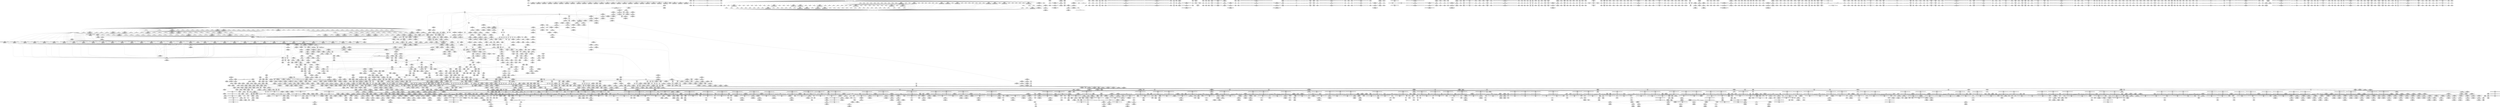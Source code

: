 digraph {
	CE0x50ba4e0 [shape=record,shape=Mrecord,label="{CE0x50ba4e0|_call_void_mcount()_#2|*SummSink*}"]
	CE0x50f5450 [shape=record,shape=Mrecord,label="{CE0x50f5450|VOIDTB_TE:_GCE_rcu_lock_map_external_global_%struct.lockdep_map_240,248_|*MultipleSource*|security/apparmor/lsm.c,311|security/apparmor/lsm.c,312}"]
	CE0x5263c40 [shape=record,shape=Mrecord,label="{CE0x5263c40|aa_get_profile_rcu:tmp34|security/apparmor/include/policy.h,310|*SummSource*}"]
	CE0x50fbcd0 [shape=record,shape=Mrecord,label="{CE0x50fbcd0|44:_i32,_48:_i16,_128:_i8*,_:_SCMRE_32,36_|*MultipleSource*|security/apparmor/include/context.h,151|security/apparmor/include/context.h,151}"]
	CE0x5287870 [shape=record,shape=Mrecord,label="{CE0x5287870|i64*_getelementptr_inbounds_(_11_x_i64_,_11_x_i64_*___llvm_gcov_ctr42,_i64_0,_i64_8)|*Constant*|*SummSink*}"]
	CE0x51a5e90 [shape=record,shape=Mrecord,label="{CE0x51a5e90|aa_get_profile:tobool|security/apparmor/include/policy.h,275|*SummSink*}"]
	CE0x50d41a0 [shape=record,shape=Mrecord,label="{CE0x50d41a0|aa_current_profile:do.cond}"]
	CE0x50f9dc0 [shape=record,shape=Mrecord,label="{CE0x50f9dc0|apparmor_path_link:tmp11|security/apparmor/lsm.c,312|*SummSink*}"]
	CE0x524c550 [shape=record,shape=Mrecord,label="{CE0x524c550|kref_put:bb|*SummSource*}"]
	CE0x50b9ea0 [shape=record,shape=Mrecord,label="{CE0x50b9ea0|104:_%struct.inode*,_:_CRE_184,185_}"]
	CE0x5176220 [shape=record,shape=Mrecord,label="{CE0x5176220|aa_current_profile:tmp10|security/apparmor/include/context.h,151}"]
	CE0x52e7390 [shape=record,shape=Mrecord,label="{CE0x52e7390|kref_get:tmp17|include/linux/kref.h,47|*SummSink*}"]
	CE0x50b6900 [shape=record,shape=Mrecord,label="{CE0x50b6900|i64_1|*Constant*|*SummSink*}"]
	CE0x52364b0 [shape=record,shape=Mrecord,label="{CE0x52364b0|atomic_sub_and_test:i|Function::atomic_sub_and_test&Arg::i::|*SummSink*}"]
	CE0x52819f0 [shape=record,shape=Mrecord,label="{CE0x52819f0|void_(i32*,_i8*,_i32,_i32*)*_asm_sideeffect_.pushsection_.smp_locks,_22a_22_0A.balign_4_0A.long_671f_-_._0A.popsection_0A671:_0A_09lock_subl_$2,_$0_sete_$1_,_*m,_*qm,er,*m,_memory_,_dirflag_,_fpsr_,_flags_|*SummSink*}"]
	CE0x52830a0 [shape=record,shape=Mrecord,label="{CE0x52830a0|rcu_read_lock:tmp10|include/linux/rcupdate.h,882}"]
	CE0x53619e0 [shape=record,shape=Mrecord,label="{CE0x53619e0|__preempt_count_sub:sub|./arch/x86/include/asm/preempt.h,77|*SummSink*}"]
	CE0x53660b0 [shape=record,shape=Mrecord,label="{CE0x53660b0|__preempt_count_add:tmp5|./arch/x86/include/asm/preempt.h,72|*SummSink*}"]
	CE0x5372c80 [shape=record,shape=Mrecord,label="{CE0x5372c80|_ret_i32_%tmp4,_!dbg_!15478|./arch/x86/include/asm/atomic.h,177|*SummSink*}"]
	CE0x527b990 [shape=record,shape=Mrecord,label="{CE0x527b990|rcu_read_lock:if.end|*SummSink*}"]
	CE0x50da2e0 [shape=record,shape=Mrecord,label="{CE0x50da2e0|104:_%struct.inode*,_:_CRE_311,312_}"]
	CE0x51bb7f0 [shape=record,shape=Mrecord,label="{CE0x51bb7f0|aa_current_profile:tmp65|security/apparmor/include/context.h,159}"]
	CE0x522b5e0 [shape=record,shape=Mrecord,label="{CE0x522b5e0|kref_get:expval20|include/linux/kref.h,47}"]
	CE0x539a310 [shape=record,shape=Mrecord,label="{CE0x539a310|VOIDTB_TE:_CE_190,191_}"]
	CE0x51b3340 [shape=record,shape=Mrecord,label="{CE0x51b3340|aa_current_profile:call26|security/apparmor/include/context.h,157}"]
	CE0x50b1f90 [shape=record,shape=Mrecord,label="{CE0x50b1f90|apparmor_path_link:bb|*SummSink*}"]
	CE0x51716d0 [shape=record,shape=Mrecord,label="{CE0x51716d0|aa_current_profile:lnot|security/apparmor/include/context.h,153|*SummSink*}"]
	CE0x516ba10 [shape=record,shape=Mrecord,label="{CE0x516ba10|aa_current_profile:tmp40|security/apparmor/include/context.h,153|*SummSource*}"]
	CE0x52251e0 [shape=record,shape=Mrecord,label="{CE0x52251e0|rcu_read_unlock:tmp18|include/linux/rcupdate.h,933}"]
	CE0x5284800 [shape=record,shape=Mrecord,label="{CE0x5284800|rcu_read_lock:call3|include/linux/rcupdate.h,882|*SummSink*}"]
	CE0x523d780 [shape=record,shape=Mrecord,label="{CE0x523d780|_call_void___preempt_count_add(i32_1)_#7,_!dbg_!15468|include/linux/rcupdate.h,239|*SummSource*}"]
	CE0x5168690 [shape=record,shape=Mrecord,label="{CE0x5168690|aa_current_profile:tmp8|security/apparmor/include/context.h,151|*SummSink*}"]
	CE0x51ad0d0 [shape=record,shape=Mrecord,label="{CE0x51ad0d0|aa_current_profile:tmp55|security/apparmor/include/context.h,155|*SummSink*}"]
	CE0x517ad50 [shape=record,shape=Mrecord,label="{CE0x517ad50|aa_put_profile:tmp5|security/apparmor/include/policy.h,341}"]
	CE0x5283be0 [shape=record,shape=Mrecord,label="{CE0x5283be0|rcu_read_lock:tmp11|include/linux/rcupdate.h,882|*SummSource*}"]
	CE0x520ae40 [shape=record,shape=Mrecord,label="{CE0x520ae40|kref_get_not0:tmp3}"]
	CE0x51ab8e0 [shape=record,shape=Mrecord,label="{CE0x51ab8e0|i64_512|*Constant*}"]
	CE0x50d7910 [shape=record,shape=Mrecord,label="{CE0x50d7910|_ret_i32_%retval.0,_!dbg_!15488|security/apparmor/lsm.c,315}"]
	CE0x52401b0 [shape=record,shape=Mrecord,label="{CE0x52401b0|kref_sub:cmp|include/linux/kref.h,71}"]
	CE0x51994d0 [shape=record,shape=Mrecord,label="{CE0x51994d0|GLOBAL:kref_put|*Constant*|*SummSource*}"]
	CE0x535a000 [shape=record,shape=Mrecord,label="{CE0x535a000|__preempt_count_sub:sub|./arch/x86/include/asm/preempt.h,77|*SummSource*}"]
	CE0x50eb0b0 [shape=record,shape=Mrecord,label="{CE0x50eb0b0|COLLAPSED:_GCMRE___llvm_gcov_ctr66_internal_global_37_x_i64_zeroinitializer:_elem_0:default:}"]
	CE0x51008e0 [shape=record,shape=Mrecord,label="{CE0x51008e0|apparmor_path_link:new_dentry|Function::apparmor_path_link&Arg::new_dentry::}"]
	CE0x5192410 [shape=record,shape=Mrecord,label="{CE0x5192410|aa_get_newest_profile:tmp8|*LoadInst*|security/apparmor/include/policy.h,329|*SummSink*}"]
	CE0x50ffa50 [shape=record,shape=Mrecord,label="{CE0x50ffa50|aa_path_link:new_dir|Function::aa_path_link&Arg::new_dir::}"]
	CE0x5196cd0 [shape=record,shape=Mrecord,label="{CE0x5196cd0|kref_get:lnot36|include/linux/kref.h,47|*SummSource*}"]
	CE0x535b540 [shape=record,shape=Mrecord,label="{CE0x535b540|VOIDTB_TE:_CE_151,152_}"]
	CE0x51894b0 [shape=record,shape=Mrecord,label="{CE0x51894b0|aa_current_profile:tmp12|security/apparmor/include/context.h,151|*SummSource*}"]
	CE0x50ce7c0 [shape=record,shape=Mrecord,label="{CE0x50ce7c0|aa_current_profile:tmp26|security/apparmor/include/context.h,153|*SummSource*}"]
	CE0x539a750 [shape=record,shape=Mrecord,label="{CE0x539a750|VOIDTB_TE:_CE_194,195_}"]
	CE0x50fb080 [shape=record,shape=Mrecord,label="{CE0x50fb080|mediated_filesystem:lnot|security/apparmor/include/apparmor.h,117|*SummSource*}"]
	CE0x50eb120 [shape=record,shape=Mrecord,label="{CE0x50eb120|aa_current_profile:tmp|*SummSource*}"]
	CE0x51f6b10 [shape=record,shape=Mrecord,label="{CE0x51f6b10|get_current:tmp3|*SummSource*}"]
	CE0x520d9b0 [shape=record,shape=Mrecord,label="{CE0x520d9b0|_call_void_mcount()_#2|*SummSource*}"]
	CE0x5277ed0 [shape=record,shape=Mrecord,label="{CE0x5277ed0|rcu_read_unlock:tmp3}"]
	CE0x52195a0 [shape=record,shape=Mrecord,label="{CE0x52195a0|kref_sub:tobool7|include/linux/kref.h,71|*SummSink*}"]
	CE0x51a9150 [shape=record,shape=Mrecord,label="{CE0x51a9150|aa_get_profile_rcu:tmp19|security/apparmor/include/policy.h,309|*SummSink*}"]
	CE0x532f8a0 [shape=record,shape=Mrecord,label="{CE0x532f8a0|rcu_lock_release:tmp2|*SummSink*}"]
	CE0x536cf30 [shape=record,shape=Mrecord,label="{CE0x536cf30|__atomic_add_unless:if.end13|*SummSink*}"]
	CE0x50f7b50 [shape=record,shape=Mrecord,label="{CE0x50f7b50|aa_current_profile:tmp17|security/apparmor/include/context.h,151|*SummSink*}"]
	CE0x50bc770 [shape=record,shape=Mrecord,label="{CE0x50bc770|104:_%struct.inode*,_:_CRE_72,80_|*MultipleSource*|Function::apparmor_path_link&Arg::old_dentry::|security/apparmor/lsm.c,308}"]
	CE0x52e5730 [shape=record,shape=Mrecord,label="{CE0x52e5730|kref_get:tmp22|include/linux/kref.h,47}"]
	CE0x50ce200 [shape=record,shape=Mrecord,label="{CE0x50ce200|i64_12|*Constant*}"]
	CE0x524c9f0 [shape=record,shape=Mrecord,label="{CE0x524c9f0|aa_get_profile_rcu:do.body6|*SummSink*}"]
	CE0x50fccd0 [shape=record,shape=Mrecord,label="{CE0x50fccd0|44:_i32,_48:_i16,_128:_i8*,_:_SCMRE_72,80_|*MultipleSource*|security/apparmor/include/context.h,151|security/apparmor/include/context.h,151}"]
	CE0x5203f10 [shape=record,shape=Mrecord,label="{CE0x5203f10|__atomic_add_unless:tmp17|./arch/x86/include/asm/atomic.h,204|*SummSource*}"]
	CE0x5369b80 [shape=record,shape=Mrecord,label="{CE0x5369b80|i64*_getelementptr_inbounds_(_2_x_i64_,_2_x_i64_*___llvm_gcov_ctr72,_i64_0,_i64_0)|*Constant*|*SummSink*}"]
	CE0x51a8f60 [shape=record,shape=Mrecord,label="{CE0x51a8f60|aa_get_profile_rcu:tmp19|security/apparmor/include/policy.h,309|*SummSource*}"]
	CE0x52529f0 [shape=record,shape=Mrecord,label="{CE0x52529f0|i64_8|*Constant*}"]
	CE0x51fa000 [shape=record,shape=Mrecord,label="{CE0x51fa000|i64_512|*Constant*}"]
	CE0x533f3a0 [shape=record,shape=Mrecord,label="{CE0x533f3a0|__rcu_read_unlock:tmp6|include/linux/rcupdate.h,245}"]
	CE0x5217b80 [shape=record,shape=Mrecord,label="{CE0x5217b80|kref_sub:expval|include/linux/kref.h,71|*SummSource*}"]
	CE0x51767e0 [shape=record,shape=Mrecord,label="{CE0x51767e0|aa_current_profile:tmp10|security/apparmor/include/context.h,151|*SummSource*}"]
	CE0x527a630 [shape=record,shape=Mrecord,label="{CE0x527a630|rcu_read_lock:tmp}"]
	CE0x5167470 [shape=record,shape=Mrecord,label="{CE0x5167470|aa_current_profile:tmp11|security/apparmor/include/context.h,151|*SummSink*}"]
	CE0x52dfef0 [shape=record,shape=Mrecord,label="{CE0x52dfef0|i32_47|*Constant*|*SummSink*}"]
	CE0x52d01a0 [shape=record,shape=Mrecord,label="{CE0x52d01a0|kref_sub:tmp10|include/linux/kref.h,73|*SummSource*}"]
	CE0x5270aa0 [shape=record,shape=Mrecord,label="{CE0x5270aa0|aa_get_profile:if.then}"]
	CE0x533fc70 [shape=record,shape=Mrecord,label="{CE0x533fc70|atomic_add_return:tmp3|*SummSource*}"]
	CE0x51772c0 [shape=record,shape=Mrecord,label="{CE0x51772c0|aa_current_profile:tmp13|security/apparmor/include/context.h,151|*SummSource*}"]
	CE0x50f6f20 [shape=record,shape=Mrecord,label="{CE0x50f6f20|apparmor_path_link:tmp9|security/apparmor/lsm.c,312|*SummSink*}"]
	CE0x534cb60 [shape=record,shape=Mrecord,label="{CE0x534cb60|__preempt_count_add:tmp4|./arch/x86/include/asm/preempt.h,72|*SummSource*}"]
	CE0x5253660 [shape=record,shape=Mrecord,label="{CE0x5253660|COLLAPSED:_GCMRE___llvm_gcov_ctr78_internal_global_2_x_i64_zeroinitializer:_elem_0:default:}"]
	CE0x5181c50 [shape=record,shape=Mrecord,label="{CE0x5181c50|aa_current_profile:call3|security/apparmor/include/context.h,151|*SummSource*}"]
	CE0x52e53b0 [shape=record,shape=Mrecord,label="{CE0x52e53b0|kref_get:tmp21|include/linux/kref.h,47|*SummSource*}"]
	CE0x538a1d0 [shape=record,shape=Mrecord,label="{CE0x538a1d0|__preempt_count_sub:bb|*SummSink*}"]
	CE0x50fb010 [shape=record,shape=Mrecord,label="{CE0x50fb010|mediated_filesystem:lnot|security/apparmor/include/apparmor.h,117}"]
	CE0x518fdc0 [shape=record,shape=Mrecord,label="{CE0x518fdc0|aa_current_profile:tmp47|security/apparmor/include/context.h,153|*SummSource*}"]
	CE0x5172e30 [shape=record,shape=Mrecord,label="{CE0x5172e30|_call_void_asm_sideeffect_1:_09ud2_0A.pushsection___bug_table,_22a_22_0A2:_09.long_1b_-_2b,_$_0:c_-_2b_0A_09.word_$_1:c_,_0_0A_09.org_2b+$_2:c_0A.popsection_,_i,i,i,_dirflag_,_fpsr_,_flags_(i8*_getelementptr_inbounds_(_36_x_i8_,_36_x_i8_*_.str12,_i32_0,_i32_0),_i32_153,_i64_12)_#2,_!dbg_!15515,_!srcloc_!15518|security/apparmor/include/context.h,153|*SummSource*}"]
	CE0x51ae040 [shape=record,shape=Mrecord,label="{CE0x51ae040|aa_current_profile:tobool22|security/apparmor/include/context.h,155|*SummSink*}"]
	CE0x52495f0 [shape=record,shape=Mrecord,label="{CE0x52495f0|aa_get_profile_rcu:tmp|*SummSource*}"]
	CE0x5215b10 [shape=record,shape=Mrecord,label="{CE0x5215b10|rcu_read_unlock:tmp14|include/linux/rcupdate.h,933|*SummSource*}"]
	CE0x516fe70 [shape=record,shape=Mrecord,label="{CE0x516fe70|_call_void_lockdep_rcu_suspicious(i8*_getelementptr_inbounds_(_36_x_i8_,_36_x_i8_*_.str12,_i32_0,_i32_0),_i32_151,_i8*_getelementptr_inbounds_(_45_x_i8_,_45_x_i8_*_.str14,_i32_0,_i32_0))_#7,_!dbg_!15483|security/apparmor/include/context.h,151}"]
	CE0x524f310 [shape=record,shape=Mrecord,label="{CE0x524f310|aa_get_profile_rcu:do.body1|*SummSource*}"]
	CE0x524bd10 [shape=record,shape=Mrecord,label="{CE0x524bd10|kref_sub:count|Function::kref_sub&Arg::count::|*SummSource*}"]
	CE0x5223210 [shape=record,shape=Mrecord,label="{CE0x5223210|i32_934|*Constant*|*SummSource*}"]
	CE0x52da1c0 [shape=record,shape=Mrecord,label="{CE0x52da1c0|kref_get:if.end33|*SummSink*}"]
	CE0x519c910 [shape=record,shape=Mrecord,label="{CE0x519c910|aa_put_profile:tmp4|security/apparmor/include/policy.h,341|*SummSource*}"]
	CE0x52e37e0 [shape=record,shape=Mrecord,label="{CE0x52e37e0|kref_get:tmp13|include/linux/kref.h,47}"]
	CE0x51bcd70 [shape=record,shape=Mrecord,label="{CE0x51bcd70|aa_current_profile:tmp67|security/apparmor/include/context.h,159|*SummSource*}"]
	CE0x518ae30 [shape=record,shape=Mrecord,label="{CE0x518ae30|i64_12|*Constant*|*SummSource*}"]
	CE0x5222ad0 [shape=record,shape=Mrecord,label="{CE0x5222ad0|i64*_getelementptr_inbounds_(_11_x_i64_,_11_x_i64_*___llvm_gcov_ctr48,_i64_0,_i64_8)|*Constant*|*SummSink*}"]
	CE0x52e44c0 [shape=record,shape=Mrecord,label="{CE0x52e44c0|kref_get:tmp16|include/linux/kref.h,47}"]
	CE0x517f0e0 [shape=record,shape=Mrecord,label="{CE0x517f0e0|i64_1|*Constant*}"]
	CE0x5189cc0 [shape=record,shape=Mrecord,label="{CE0x5189cc0|i64_11|*Constant*|*SummSink*}"]
	CE0x50fbed0 [shape=record,shape=Mrecord,label="{CE0x50fbed0|44:_i32,_48:_i16,_128:_i8*,_:_SCMRE_36,40_|*MultipleSource*|security/apparmor/include/context.h,151|security/apparmor/include/context.h,151}"]
	CE0x50f6080 [shape=record,shape=Mrecord,label="{CE0x50f6080|VOIDTB_TE:_GCE_rcu_lock_map_external_global_%struct.lockdep_map_528,536_|*MultipleSource*|security/apparmor/lsm.c,311|security/apparmor/lsm.c,312}"]
	CE0x5283d60 [shape=record,shape=Mrecord,label="{CE0x5283d60|rcu_read_lock:tmp11|include/linux/rcupdate.h,882|*SummSink*}"]
	CE0x52d31b0 [shape=record,shape=Mrecord,label="{CE0x52d31b0|kref_get:tmp1|*SummSource*}"]
	CE0x5369d80 [shape=record,shape=Mrecord,label="{CE0x5369d80|atomic_read:tmp}"]
	CE0x5226e30 [shape=record,shape=Mrecord,label="{CE0x5226e30|_call_void_rcu_lock_release(%struct.lockdep_map*_rcu_lock_map)_#7,_!dbg_!15490|include/linux/rcupdate.h,935|*SummSink*}"]
	CE0x5237f90 [shape=record,shape=Mrecord,label="{CE0x5237f90|kref_sub:if.then|*SummSink*}"]
	CE0x521d920 [shape=record,shape=Mrecord,label="{CE0x521d920|kref_sub:lnot1|include/linux/kref.h,71|*SummSink*}"]
	CE0x5195bf0 [shape=record,shape=Mrecord,label="{CE0x5195bf0|i64*_getelementptr_inbounds_(_5_x_i64_,_5_x_i64_*___llvm_gcov_ctr77,_i64_0,_i64_3)|*Constant*}"]
	CE0x52506f0 [shape=record,shape=Mrecord,label="{CE0x52506f0|aa_get_profile:tmp9|security/apparmor/include/policy.h,278}"]
	CE0x5219530 [shape=record,shape=Mrecord,label="{CE0x5219530|kref_sub:tobool7|include/linux/kref.h,71|*SummSource*}"]
	CE0x5214150 [shape=record,shape=Mrecord,label="{CE0x5214150|kref_sub:lnot8|include/linux/kref.h,71|*SummSource*}"]
	CE0x52df220 [shape=record,shape=Mrecord,label="{CE0x52df220|GLOBAL:warn_slowpath_null|*Constant*|*SummSource*}"]
	CE0x51fdd90 [shape=record,shape=Mrecord,label="{CE0x51fdd90|i64_5|*Constant*}"]
	CE0x527fbe0 [shape=record,shape=Mrecord,label="{CE0x527fbe0|rcu_lock_acquire:entry|*SummSink*}"]
	CE0x5311a80 [shape=record,shape=Mrecord,label="{CE0x5311a80|kref_sub:if.end16|*SummSource*}"]
	CE0x51494a0 [shape=record,shape=Mrecord,label="{CE0x51494a0|aa_get_profile:entry|*SummSource*}"]
	CE0x53570d0 [shape=record,shape=Mrecord,label="{CE0x53570d0|atomic_sub_and_test:cmp|./arch/x86/include/asm/atomic.h,81|*SummSink*}"]
	CE0x50dab30 [shape=record,shape=Mrecord,label="{CE0x50dab30|104:_%struct.inode*,_:_CRE_318,319_}"]
	CE0x50e8930 [shape=record,shape=Mrecord,label="{CE0x50e8930|i64*_getelementptr_inbounds_(_5_x_i64_,_5_x_i64_*___llvm_gcov_ctr74,_i64_0,_i64_0)|*Constant*|*SummSink*}"]
	CE0x527e410 [shape=record,shape=Mrecord,label="{CE0x527e410|rcu_read_unlock:tmp14|include/linux/rcupdate.h,933}"]
	CE0x5227670 [shape=record,shape=Mrecord,label="{CE0x5227670|GLOBAL:rcu_lock_release|*Constant*|*SummSink*}"]
	CE0x50ca5f0 [shape=record,shape=Mrecord,label="{CE0x50ca5f0|atomic_cmpxchg:counter|./arch/x86/include/asm/atomic.h,177|*SummSink*}"]
	CE0x5236910 [shape=record,shape=Mrecord,label="{CE0x5236910|_call_void_%release(%struct.arch_spinlock*_%kref)_#7,_!dbg_!15489|include/linux/kref.h,74|*SummSource*}"]
	CE0x5217f40 [shape=record,shape=Mrecord,label="{CE0x5217f40|rcu_read_unlock:tmp8|include/linux/rcupdate.h,933|*SummSink*}"]
	CE0x519b200 [shape=record,shape=Mrecord,label="{CE0x519b200|aa_put_profile:tmp6|security/apparmor/include/policy.h,342}"]
	CE0x519a940 [shape=record,shape=Mrecord,label="{CE0x519a940|i64*_getelementptr_inbounds_(_5_x_i64_,_5_x_i64_*___llvm_gcov_ctr77,_i64_0,_i64_4)|*Constant*}"]
	CE0x5399dc0 [shape=record,shape=Mrecord,label="{CE0x5399dc0|VOIDTB_TE:_CE_185,186_}"]
	CE0x536a270 [shape=record,shape=Mrecord,label="{CE0x536a270|__preempt_count_sub:tmp4|./arch/x86/include/asm/preempt.h,77|*SummSource*}"]
	CE0x533cc80 [shape=record,shape=Mrecord,label="{CE0x533cc80|_call_void___preempt_count_sub(i32_1)_#7,_!dbg_!15472|include/linux/rcupdate.h,244|*SummSink*}"]
	CE0x5216130 [shape=record,shape=Mrecord,label="{CE0x5216130|kref_sub:conv|include/linux/kref.h,71}"]
	CE0x5342de0 [shape=record,shape=Mrecord,label="{CE0x5342de0|i64*_getelementptr_inbounds_(_4_x_i64_,_4_x_i64_*___llvm_gcov_ctr50,_i64_0,_i64_1)|*Constant*|*SummSink*}"]
	CE0x5245790 [shape=record,shape=Mrecord,label="{CE0x5245790|aa_get_profile_rcu:tmp1|*SummSource*}"]
	CE0x5176a50 [shape=record,shape=Mrecord,label="{CE0x5176a50|get_current:tmp4|./arch/x86/include/asm/current.h,14|*SummSource*}"]
	CE0x5160f20 [shape=record,shape=Mrecord,label="{CE0x5160f20|i64*_getelementptr_inbounds_(_4_x_i64_,_4_x_i64_*___llvm_gcov_ctr43,_i64_0,_i64_2)|*Constant*|*SummSource*}"]
	CE0x51b2e70 [shape=record,shape=Mrecord,label="{CE0x51b2e70|_ret_%struct.aa_profile*_%retval.0,_!dbg_!15485|security/apparmor/include/policy.h,333}"]
	CE0x517e8d0 [shape=record,shape=Mrecord,label="{CE0x517e8d0|aa_current_profile:tmp61|security/apparmor/include/context.h,159}"]
	CE0x536af10 [shape=record,shape=Mrecord,label="{CE0x536af10|atomic_read:counter|./arch/x86/include/asm/atomic.h,27|*SummSink*}"]
	CE0x50f9080 [shape=record,shape=Mrecord,label="{CE0x50f9080|apparmor_path_link:cmp|security/apparmor/lsm.c,312|*SummSource*}"]
	CE0x51b1000 [shape=record,shape=Mrecord,label="{CE0x51b1000|aa_get_profile_rcu:tmp32|security/apparmor/include/policy.h,310|*SummSink*}"]
	CE0x532d730 [shape=record,shape=Mrecord,label="{CE0x532d730|rcu_lock_release:bb|*SummSource*}"]
	CE0x521c420 [shape=record,shape=Mrecord,label="{CE0x521c420|rcu_lock_acquire:tmp4|include/linux/rcupdate.h,418}"]
	CE0x527e830 [shape=record,shape=Mrecord,label="{CE0x527e830|rcu_read_lock:tmp4|include/linux/rcupdate.h,882|*SummSource*}"]
	CE0x518a250 [shape=record,shape=Mrecord,label="{CE0x518a250|aa_current_profile:tmp24|security/apparmor/include/context.h,153|*SummSource*}"]
	CE0x50ba5f0 [shape=record,shape=Mrecord,label="{CE0x50ba5f0|i32_5|*Constant*}"]
	CE0x52cfea0 [shape=record,shape=Mrecord,label="{CE0x52cfea0|kref_sub:tmp9|include/linux/kref.h,73|*SummSink*}"]
	CE0x5177f90 [shape=record,shape=Mrecord,label="{CE0x5177f90|i64_14|*Constant*|*SummSink*}"]
	CE0x50d85a0 [shape=record,shape=Mrecord,label="{CE0x50d85a0|104:_%struct.inode*,_:_CRE_222,223_}"]
	CE0x5246f80 [shape=record,shape=Mrecord,label="{CE0x5246f80|aa_get_profile_rcu:tobool|security/apparmor/include/policy.h,309|*SummSource*}"]
	CE0x5387b30 [shape=record,shape=Mrecord,label="{CE0x5387b30|_call_void_mcount()_#2}"]
	CE0x5215db0 [shape=record,shape=Mrecord,label="{CE0x5215db0|rcu_read_unlock:tmp15|include/linux/rcupdate.h,933}"]
	CE0x53967a0 [shape=record,shape=Mrecord,label="{CE0x53967a0|VOIDTB_TE:_CE_306,307_}"]
	CE0x5331480 [shape=record,shape=Mrecord,label="{CE0x5331480|i64*_getelementptr_inbounds_(_4_x_i64_,_4_x_i64_*___llvm_gcov_ctr49,_i64_0,_i64_1)|*Constant*|*SummSink*}"]
	CE0x53148b0 [shape=record,shape=Mrecord,label="{CE0x53148b0|_call_void_asm_sideeffect_.pushsection_.smp_locks,_22a_22_0A.balign_4_0A.long_671f_-_._0A.popsection_0A671:_0A_09lock_subl_$2,_$0_sete_$1_,_*m,_*qm,er,*m,_memory_,_dirflag_,_fpsr_,_flags_(i32*_%counter,_i8*_%c,_i32_%i,_i32*_%counter)_#2,_!dbg_!15473,_!srcloc_!15474|./arch/x86/include/asm/atomic.h,81|*SummSource*}"]
	CE0x5242ea0 [shape=record,shape=Mrecord,label="{CE0x5242ea0|_ret_void,_!dbg_!15510|include/linux/kref.h,48}"]
	CE0x532fd80 [shape=record,shape=Mrecord,label="{CE0x532fd80|atomic_add_return:counter|./arch/x86/include/asm/atomic.h,157}"]
	CE0x50dac60 [shape=record,shape=Mrecord,label="{CE0x50dac60|104:_%struct.inode*,_:_CRE_319,320_}"]
	CE0x5166990 [shape=record,shape=Mrecord,label="{CE0x5166990|void_(i8*,_i32,_i64)*_asm_sideeffect_1:_09ud2_0A.pushsection___bug_table,_22a_22_0A2:_09.long_1b_-_2b,_$_0:c_-_2b_0A_09.word_$_1:c_,_0_0A_09.org_2b+$_2:c_0A.popsection_,_i,i,i,_dirflag_,_fpsr_,_flags_|*SummSource*}"]
	CE0x5104690 [shape=record,shape=Mrecord,label="{CE0x5104690|aa_current_profile:lnot10|security/apparmor/include/context.h,153|*SummSource*}"]
	CE0x525d910 [shape=record,shape=Mrecord,label="{CE0x525d910|__rcu_read_lock:tmp1|*SummSink*}"]
	CE0x526f4d0 [shape=record,shape=Mrecord,label="{CE0x526f4d0|i64*_getelementptr_inbounds_(_20_x_i64_,_20_x_i64_*___llvm_gcov_ctr68,_i64_0,_i64_19)|*Constant*|*SummSource*}"]
	CE0x5244e00 [shape=record,shape=Mrecord,label="{CE0x5244e00|GLOBAL:rcu_lock_acquire|*Constant*}"]
	CE0x525dd70 [shape=record,shape=Mrecord,label="{CE0x525dd70|%struct.lockdep_map*_null|*Constant*}"]
	CE0x51c26d0 [shape=record,shape=Mrecord,label="{CE0x51c26d0|aa_current_profile:tmp77|security/apparmor/include/context.h,159|*SummSink*}"]
	CE0x536b670 [shape=record,shape=Mrecord,label="{CE0x536b670|__atomic_add_unless:call2|./arch/x86/include/asm/atomic.h,201}"]
	CE0x526e8b0 [shape=record,shape=Mrecord,label="{CE0x526e8b0|aa_get_profile_rcu:tmp39|security/apparmor/include/policy.h,310|*SummSource*}"]
	CE0x51b99c0 [shape=record,shape=Mrecord,label="{CE0x51b99c0|aa_current_profile:tmp62|security/apparmor/include/context.h,159|*SummSink*}"]
	CE0x51976b0 [shape=record,shape=Mrecord,label="{CE0x51976b0|kref_get:lnot.ext39|include/linux/kref.h,47|*SummSink*}"]
	CE0x5387790 [shape=record,shape=Mrecord,label="{CE0x5387790|atomic_read:tmp3}"]
	CE0x50ed9c0 [shape=record,shape=Mrecord,label="{CE0x50ed9c0|i32_8|*Constant*|*SummSink*}"]
	CE0x50ebbe0 [shape=record,shape=Mrecord,label="{CE0x50ebbe0|0:_i16,_4:_i32,_8:_i16,_40:_%struct.super_block*,_:_SCMRE_40,48_|*MultipleSource*|security/apparmor/include/apparmor.h,117|Function::mediated_filesystem&Arg::inode::|*LoadInst*|security/apparmor/lsm.c,308}"]
	CE0x5387520 [shape=record,shape=Mrecord,label="{CE0x5387520|i64*_getelementptr_inbounds_(_2_x_i64_,_2_x_i64_*___llvm_gcov_ctr73,_i64_0,_i64_1)|*Constant*|*SummSource*}"]
	CE0x5240a40 [shape=record,shape=Mrecord,label="{CE0x5240a40|atomic_sub_and_test:entry|*SummSink*}"]
	CE0x5230960 [shape=record,shape=Mrecord,label="{CE0x5230960|rcu_read_unlock:tmp8|include/linux/rcupdate.h,933}"]
	CE0x51c1060 [shape=record,shape=Mrecord,label="{CE0x51c1060|aa_current_profile:tmp70|security/apparmor/include/context.h,159}"]
	CE0x5225b40 [shape=record,shape=Mrecord,label="{CE0x5225b40|_call_void_lockdep_rcu_suspicious(i8*_getelementptr_inbounds_(_25_x_i8_,_25_x_i8_*_.str10,_i32_0,_i32_0),_i32_934,_i8*_getelementptr_inbounds_(_44_x_i8_,_44_x_i8_*_.str13,_i32_0,_i32_0))_#7,_!dbg_!15483|include/linux/rcupdate.h,933|*SummSink*}"]
	CE0x5275560 [shape=record,shape=Mrecord,label="{CE0x5275560|rcu_read_lock:call|include/linux/rcupdate.h,882|*SummSource*}"]
	CE0x50f2ca0 [shape=record,shape=Mrecord,label="{CE0x50f2ca0|VOIDTB_TE:_GCE_rcu_lock_map_external_global_%struct.lockdep_map_124,128_|*MultipleSource*|security/apparmor/lsm.c,311|security/apparmor/lsm.c,312}"]
	CE0x5364960 [shape=record,shape=Mrecord,label="{CE0x5364960|i64_2|*Constant*}"]
	CE0x50bd6f0 [shape=record,shape=Mrecord,label="{CE0x50bd6f0|104:_%struct.inode*,_:_CRE_48,52_|*MultipleSource*|Function::apparmor_path_link&Arg::old_dentry::|security/apparmor/lsm.c,308}"]
	CE0x5278650 [shape=record,shape=Mrecord,label="{CE0x5278650|rcu_read_lock:if.then|*SummSource*}"]
	CE0x527f3f0 [shape=record,shape=Mrecord,label="{CE0x527f3f0|rcu_read_lock:land.lhs.true2|*SummSink*}"]
	CE0x521e400 [shape=record,shape=Mrecord,label="{CE0x521e400|kref_get:tmp3|include/linux/kref.h,47|*SummSource*}"]
	CE0x50ffc00 [shape=record,shape=Mrecord,label="{CE0x50ffc00|aa_path_link:new_dir|Function::aa_path_link&Arg::new_dir::|*SummSource*}"]
	CE0x52379f0 [shape=record,shape=Mrecord,label="{CE0x52379f0|kref_sub:retval.0|*SummSource*}"]
	CE0x5337720 [shape=record,shape=Mrecord,label="{CE0x5337720|rcu_lock_release:tmp7|*SummSource*}"]
	CE0x53625a0 [shape=record,shape=Mrecord,label="{CE0x53625a0|i64_1|*Constant*}"]
	CE0x526bbb0 [shape=record,shape=Mrecord,label="{CE0x526bbb0|kref_get_not0:entry|*SummSink*}"]
	CE0x516c250 [shape=record,shape=Mrecord,label="{CE0x516c250|i64*_getelementptr_inbounds_(_37_x_i64_,_37_x_i64_*___llvm_gcov_ctr66,_i64_0,_i64_19)|*Constant*}"]
	CE0x5398960 [shape=record,shape=Mrecord,label="{CE0x5398960|VOIDTB_TE:_CE_272,280_|*MultipleSource*|Function::aa_path_link&Arg::new_dentry::|Function::apparmor_path_link&Arg::new_dentry::}"]
	CE0x50ef970 [shape=record,shape=Mrecord,label="{CE0x50ef970|VOIDTB_TE:_GCE_rcu_lock_map_external_global_%struct.lockdep_map_0,8_|*MultipleSource*|security/apparmor/lsm.c,311|security/apparmor/lsm.c,312}"]
	CE0x52cee00 [shape=record,shape=Mrecord,label="{CE0x52cee00|i32_0|*Constant*}"]
	CE0x51c6b50 [shape=record,shape=Mrecord,label="{CE0x51c6b50|aa_current_profile:tmp77|security/apparmor/include/context.h,159}"]
	CE0x5363ee0 [shape=record,shape=Mrecord,label="{CE0x5363ee0|__preempt_count_sub:tmp}"]
	CE0x52d3bf0 [shape=record,shape=Mrecord,label="{CE0x52d3bf0|_call_void_warn_slowpath_null(i8*_getelementptr_inbounds_(_21_x_i8_,_21_x_i8_*_.str17,_i32_0,_i32_0),_i32_71)_#7,_!dbg_!15480|include/linux/kref.h,71|*SummSource*}"]
	CE0x51995c0 [shape=record,shape=Mrecord,label="{CE0x51995c0|GLOBAL:kref_put|*Constant*|*SummSink*}"]
	CE0x50f8a70 [shape=record,shape=Mrecord,label="{CE0x50f8a70|i64*_getelementptr_inbounds_(_9_x_i64_,_9_x_i64_*___llvm_gcov_ctr65,_i64_0,_i64_6)|*Constant*|*SummSource*}"]
	CE0x5311e70 [shape=record,shape=Mrecord,label="{CE0x5311e70|i64*_getelementptr_inbounds_(_9_x_i64_,_9_x_i64_*___llvm_gcov_ctr79,_i64_0,_i64_8)|*Constant*|*SummSource*}"]
	CE0x51477b0 [shape=record,shape=Mrecord,label="{CE0x51477b0|i32_10|*Constant*|*SummSink*}"]
	CE0x5209220 [shape=record,shape=Mrecord,label="{CE0x5209220|kref_get_not0:tmp|*SummSink*}"]
	CE0x50c1100 [shape=record,shape=Mrecord,label="{CE0x50c1100|i32_22|*Constant*}"]
	CE0x52615e0 [shape=record,shape=Mrecord,label="{CE0x52615e0|rcu_lock_release:__here|*SummSink*}"]
	CE0x5357920 [shape=record,shape=Mrecord,label="{CE0x5357920|i64*_getelementptr_inbounds_(_4_x_i64_,_4_x_i64_*___llvm_gcov_ctr80,_i64_0,_i64_3)|*Constant*|*SummSource*}"]
	CE0x527d060 [shape=record,shape=Mrecord,label="{CE0x527d060|rcu_read_lock:call|include/linux/rcupdate.h,882|*SummSink*}"]
	CE0x532acf0 [shape=record,shape=Mrecord,label="{CE0x532acf0|atomic_add_unless:call|include/linux/atomic.h,17|*SummSink*}"]
	CE0x5350f60 [shape=record,shape=Mrecord,label="{CE0x5350f60|__atomic_add_unless:conv|./arch/x86/include/asm/atomic.h,199|*SummSink*}"]
	CE0x524d080 [shape=record,shape=Mrecord,label="{CE0x524d080|aa_get_profile_rcu:tmp9|security/apparmor/include/policy.h,309}"]
	CE0x51f6b80 [shape=record,shape=Mrecord,label="{CE0x51f6b80|get_current:tmp3|*SummSink*}"]
	CE0x50cb370 [shape=record,shape=Mrecord,label="{CE0x50cb370|104:_%struct.inode*,_:_CRE_154,155_}"]
	CE0x527aab0 [shape=record,shape=Mrecord,label="{CE0x527aab0|atomic_add_unless:a|Function::atomic_add_unless&Arg::a::|*SummSource*}"]
	CE0x52d3f80 [shape=record,shape=Mrecord,label="{CE0x52d3f80|__rcu_read_lock:tmp2|*SummSource*}"]
	CE0x50c0090 [shape=record,shape=Mrecord,label="{CE0x50c0090|_ret_%struct.task_struct*_%tmp4,_!dbg_!15471|./arch/x86/include/asm/current.h,14|*SummSink*}"]
	CE0x5385e90 [shape=record,shape=Mrecord,label="{CE0x5385e90|VOIDTB_TE:_CE_182,183_}"]
	CE0x526c1d0 [shape=record,shape=Mrecord,label="{CE0x526c1d0|_ret_i32_%call,_!dbg_!15471|security/apparmor/include/apparmor.h,83|*SummSource*}"]
	CE0x5271ce0 [shape=record,shape=Mrecord,label="{CE0x5271ce0|GLOBAL:__llvm_gcov_ctr42|Global_var:__llvm_gcov_ctr42|*SummSource*}"]
	CE0x524d1f0 [shape=record,shape=Mrecord,label="{CE0x524d1f0|aa_get_profile_rcu:tmp9|security/apparmor/include/policy.h,309|*SummSource*}"]
	CE0x5385fa0 [shape=record,shape=Mrecord,label="{CE0x5385fa0|VOIDTB_TE:_CE_183,184_}"]
	CE0x5a13e10 [shape=record,shape=Mrecord,label="{CE0x5a13e10|i64*_getelementptr_inbounds_(_9_x_i64_,_9_x_i64_*___llvm_gcov_ctr65,_i64_0,_i64_0)|*Constant*|*SummSource*}"]
	CE0x518aa50 [shape=record,shape=Mrecord,label="{CE0x518aa50|aa_current_profile:tobool6|security/apparmor/include/context.h,153}"]
	CE0x522a2d0 [shape=record,shape=Mrecord,label="{CE0x522a2d0|_ret_void,_!dbg_!15474|include/linux/rcupdate.h,245}"]
	CE0x50d4080 [shape=record,shape=Mrecord,label="{CE0x50d4080|aa_current_profile:do.body27|*SummSink*}"]
	CE0x51a1550 [shape=record,shape=Mrecord,label="{CE0x51a1550|aa_current_profile:tmp29|security/apparmor/include/context.h,153|*SummSource*}"]
	CE0x522af90 [shape=record,shape=Mrecord,label="{CE0x522af90|i8*_getelementptr_inbounds_(_21_x_i8_,_21_x_i8_*_.str17,_i32_0,_i32_0)|*Constant*}"]
	CE0x5361700 [shape=record,shape=Mrecord,label="{CE0x5361700|_call_void_asm_addl_$1,_%gs:$0_,_*m,ri,*m,_dirflag_,_fpsr_,_flags_(i32*___preempt_count,_i32_%sub,_i32*___preempt_count)_#2,_!dbg_!15474,_!srcloc_!15475|./arch/x86/include/asm/preempt.h,77}"]
	CE0x5285d50 [shape=record,shape=Mrecord,label="{CE0x5285d50|rcu_read_lock:tmp14|include/linux/rcupdate.h,882|*SummSource*}"]
	CE0x5177e00 [shape=record,shape=Mrecord,label="{CE0x5177e00|i64_14|*Constant*|*SummSource*}"]
	CE0x4e234a0 [shape=record,shape=Mrecord,label="{CE0x4e234a0|104:_%struct.inode*,_:_CRE_8,12_|*MultipleSource*|Function::apparmor_path_link&Arg::old_dentry::|security/apparmor/lsm.c,308}"]
	CE0x538e450 [shape=record,shape=Mrecord,label="{CE0x538e450|VOIDTB_TE:_CE_170,171_}"]
	CE0x50b91d0 [shape=record,shape=Mrecord,label="{CE0x50b91d0|apparmor_path_link:d_inode|security/apparmor/lsm.c,308|*SummSink*}"]
	CE0x50bfdc0 [shape=record,shape=Mrecord,label="{CE0x50bfdc0|104:_%struct.inode*,_:_CRE_179,180_}"]
	CE0x520fb70 [shape=record,shape=Mrecord,label="{CE0x520fb70|i64*_getelementptr_inbounds_(_20_x_i64_,_20_x_i64_*___llvm_gcov_ctr68,_i64_0,_i64_2)|*Constant*|*SummSource*}"]
	CE0x518f5b0 [shape=record,shape=Mrecord,label="{CE0x518f5b0|aa_current_profile:flags|security/apparmor/include/context.h,155|*SummSource*}"]
	CE0x526f880 [shape=record,shape=Mrecord,label="{CE0x526f880|i64*_getelementptr_inbounds_(_20_x_i64_,_20_x_i64_*___llvm_gcov_ctr68,_i64_0,_i64_19)|*Constant*|*SummSink*}"]
	CE0x50d64e0 [shape=record,shape=Mrecord,label="{CE0x50d64e0|VOIDTB_TE:_CE_210,211_}"]
	CE0x51688a0 [shape=record,shape=Mrecord,label="{CE0x51688a0|aa_current_profile:tobool1|security/apparmor/include/context.h,151|*SummSource*}"]
	CE0x516d550 [shape=record,shape=Mrecord,label="{CE0x516d550|i64*_getelementptr_inbounds_(_5_x_i64_,_5_x_i64_*___llvm_gcov_ctr77,_i64_0,_i64_0)|*Constant*}"]
	CE0x5244bf0 [shape=record,shape=Mrecord,label="{CE0x5244bf0|_call_void_rcu_lock_acquire(%struct.lockdep_map*_rcu_lock_map)_#7,_!dbg_!15468|include/linux/rcupdate.h,881|*SummSink*}"]
	CE0x51b6ba0 [shape=record,shape=Mrecord,label="{CE0x51b6ba0|aa_current_profile:tobool29|security/apparmor/include/context.h,159|*SummSource*}"]
	CE0x5103480 [shape=record,shape=Mrecord,label="{CE0x5103480|apparmor_path_link:tmp17|security/apparmor/lsm.c,314|*SummSink*}"]
	CE0x52dc590 [shape=record,shape=Mrecord,label="{CE0x52dc590|__preempt_count_add:val|Function::__preempt_count_add&Arg::val::|*SummSource*}"]
	CE0x5364e90 [shape=record,shape=Mrecord,label="{CE0x5364e90|__atomic_add_unless:tmp4|./arch/x86/include/asm/atomic.h,199|*SummSource*}"]
	CE0x51ff670 [shape=record,shape=Mrecord,label="{CE0x51ff670|__atomic_add_unless:tmp13|./arch/x86/include/asm/atomic.h,202|*SummSink*}"]
	CE0x51f5270 [shape=record,shape=Mrecord,label="{CE0x51f5270|aa_get_newest_profile:if.then|*SummSource*}"]
	CE0x5186f10 [shape=record,shape=Mrecord,label="{CE0x5186f10|aa_current_profile:land.lhs.true30|*SummSource*}"]
	CE0x528a1c0 [shape=record,shape=Mrecord,label="{CE0x528a1c0|rcu_read_lock:tmp18|include/linux/rcupdate.h,882|*SummSource*}"]
	CE0x51f63c0 [shape=record,shape=Mrecord,label="{CE0x51f63c0|aa_get_newest_profile:tmp11|security/apparmor/include/policy.h,329|*SummSink*}"]
	CE0x51a3420 [shape=record,shape=Mrecord,label="{CE0x51a3420|aa_put_profile:tmp9|security/apparmor/include/policy.h,343}"]
	CE0x520d510 [shape=record,shape=Mrecord,label="{CE0x520d510|kref_get:entry}"]
	CE0x5243f50 [shape=record,shape=Mrecord,label="{CE0x5243f50|aa_get_profile_rcu:tmp2|*SummSink*}"]
	CE0x518b9e0 [shape=record,shape=Mrecord,label="{CE0x518b9e0|44:_i32,_48:_i16,_128:_i8*,_:_SCMRE_112,120_|*MultipleSource*|security/apparmor/include/context.h,151|security/apparmor/include/context.h,151}"]
	CE0x5243e70 [shape=record,shape=Mrecord,label="{CE0x5243e70|aa_get_profile_rcu:tmp2}"]
	CE0x50b5f50 [shape=record,shape=Mrecord,label="{CE0x50b5f50|aa_put_profile:call|security/apparmor/include/policy.h,342|*SummSource*}"]
	CE0x52758b0 [shape=record,shape=Mrecord,label="{CE0x52758b0|rcu_read_unlock:tmp6|include/linux/rcupdate.h,933}"]
	CE0x532e140 [shape=record,shape=Mrecord,label="{CE0x532e140|rcu_lock_release:bb|*SummSink*}"]
	CE0x5272bd0 [shape=record,shape=Mrecord,label="{CE0x5272bd0|_call_void_rcu_read_unlock()_#7,_!dbg_!15515|security/apparmor/include/policy.h,311}"]
	CE0x51868c0 [shape=record,shape=Mrecord,label="{CE0x51868c0|aa_current_profile:do.end20|*SummSource*}"]
	CE0x51bcf00 [shape=record,shape=Mrecord,label="{CE0x51bcf00|aa_current_profile:tmp67|security/apparmor/include/context.h,159|*SummSink*}"]
	CE0x51a7aa0 [shape=record,shape=Mrecord,label="{CE0x51a7aa0|i64*_getelementptr_inbounds_(_2_x_i64_,_2_x_i64_*___llvm_gcov_ctr69,_i64_0,_i64_1)|*Constant*}"]
	CE0x50e9d30 [shape=record,shape=Mrecord,label="{CE0x50e9d30|aa_current_profile:tmp|*SummSink*}"]
	CE0x524eea0 [shape=record,shape=Mrecord,label="{CE0x524eea0|GLOBAL:kref_sub|*Constant*|*SummSink*}"]
	CE0x52890a0 [shape=record,shape=Mrecord,label="{CE0x52890a0|i8*_getelementptr_inbounds_(_42_x_i8_,_42_x_i8_*_.str11,_i32_0,_i32_0)|*Constant*}"]
	CE0x519c620 [shape=record,shape=Mrecord,label="{CE0x519c620|aa_get_newest_profile:tmp7|security/apparmor/include/policy.h,327|*SummSource*}"]
	CE0x52da7f0 [shape=record,shape=Mrecord,label="{CE0x52da7f0|COLLAPSED:_GCMRE___llvm_gcov_ctr43_internal_global_4_x_i64_zeroinitializer:_elem_0:default:}"]
	CE0x526ebf0 [shape=record,shape=Mrecord,label="{CE0x526ebf0|aa_get_profile_rcu:tmp40|security/apparmor/include/policy.h,310}"]
	CE0x5398770 [shape=record,shape=Mrecord,label="{CE0x5398770|VOIDTB_TE:_CE_264,272_|*MultipleSource*|Function::aa_path_link&Arg::new_dentry::|Function::apparmor_path_link&Arg::new_dentry::}"]
	CE0x51c50f0 [shape=record,shape=Mrecord,label="{CE0x51c50f0|aa_current_profile:call38|security/apparmor/include/context.h,159}"]
	CE0x516f8d0 [shape=record,shape=Mrecord,label="{CE0x516f8d0|i8_1|*Constant*|*SummSink*}"]
	CE0x5148020 [shape=record,shape=Mrecord,label="{CE0x5148020|aa_get_newest_profile:profile|security/apparmor/include/policy.h,330}"]
	CE0x50c0580 [shape=record,shape=Mrecord,label="{CE0x50c0580|i32_78|*Constant*|*SummSink*}"]
	CE0x51ae5c0 [shape=record,shape=Mrecord,label="{CE0x51ae5c0|i64_25|*Constant*|*SummSink*}"]
	CE0x5160a90 [shape=record,shape=Mrecord,label="{CE0x5160a90|rcu_lock_acquire:tmp}"]
	CE0x518a700 [shape=record,shape=Mrecord,label="{CE0x518a700|aa_current_profile:tmp25|security/apparmor/include/context.h,153|*SummSource*}"]
	CE0x5194b20 [shape=record,shape=Mrecord,label="{CE0x5194b20|aa_get_newest_profile:tmp6|security/apparmor/include/policy.h,327|*SummSource*}"]
	CE0x5217170 [shape=record,shape=Mrecord,label="{CE0x5217170|kref_get:tmp7|include/linux/kref.h,47|*SummSink*}"]
	CE0x5248db0 [shape=record,shape=Mrecord,label="{CE0x5248db0|aa_get_profile_rcu:tmp7|security/apparmor/include/policy.h,309}"]
	CE0x50ca8d0 [shape=record,shape=Mrecord,label="{CE0x50ca8d0|__atomic_add_unless:expval|./arch/x86/include/asm/atomic.h,199}"]
	CE0x50bdfb0 [shape=record,shape=Mrecord,label="{CE0x50bdfb0|VOIDTB_TE:_GCE_rcu_lock_map_external_global_%struct.lockdep_map_152,160_|*MultipleSource*|security/apparmor/lsm.c,311|security/apparmor/lsm.c,312}"]
	CE0x52112b0 [shape=record,shape=Mrecord,label="{CE0x52112b0|i64*_getelementptr_inbounds_(_37_x_i64_,_37_x_i64_*___llvm_gcov_ctr66,_i64_0,_i64_36)|*Constant*}"]
	CE0x52452d0 [shape=record,shape=Mrecord,label="{CE0x52452d0|kref_put:tmp|*SummSink*}"]
	CE0x51b0030 [shape=record,shape=Mrecord,label="{CE0x51b0030|i64_15|*Constant*}"]
	CE0x5105ab0 [shape=record,shape=Mrecord,label="{CE0x5105ab0|GLOBAL:llvm.expect.i64|*Constant*|*SummSink*}"]
	CE0x535b1c0 [shape=record,shape=Mrecord,label="{CE0x535b1c0|__atomic_add_unless:lnot|./arch/x86/include/asm/atomic.h,199}"]
	CE0x51fd7e0 [shape=record,shape=Mrecord,label="{CE0x51fd7e0|__atomic_add_unless:tobool11|./arch/x86/include/asm/atomic.h,202}"]
	CE0x538eee0 [shape=record,shape=Mrecord,label="{CE0x538eee0|VOIDTB_TE:_CE_158,159_}"]
	CE0x51809e0 [shape=record,shape=Mrecord,label="{CE0x51809e0|i64*_getelementptr_inbounds_(_37_x_i64_,_37_x_i64_*___llvm_gcov_ctr66,_i64_0,_i64_17)|*Constant*|*SummSink*}"]
	CE0x52daac0 [shape=record,shape=Mrecord,label="{CE0x52daac0|kref_get:lnot12|include/linux/kref.h,47|*SummSource*}"]
	CE0x51b2740 [shape=record,shape=Mrecord,label="{CE0x51b2740|aa_get_newest_profile:entry|*SummSource*}"]
	CE0x51bfc70 [shape=record,shape=Mrecord,label="{CE0x51bfc70|aa_current_profile:tmp68|security/apparmor/include/context.h,159|*SummSource*}"]
	CE0x51c6810 [shape=record,shape=Mrecord,label="{CE0x51c6810|aa_current_profile:security40|security/apparmor/include/context.h,159|*SummSource*}"]
	CE0x50bd470 [shape=record,shape=Mrecord,label="{CE0x50bd470|apparmor_path_link:if.then2}"]
	CE0x527a710 [shape=record,shape=Mrecord,label="{CE0x527a710|rcu_read_lock:tmp|*SummSource*}"]
	CE0x52e2860 [shape=record,shape=Mrecord,label="{CE0x52e2860|kref_get:conv28|include/linux/kref.h,47|*SummSource*}"]
	CE0x5266e40 [shape=record,shape=Mrecord,label="{CE0x5266e40|atomic_sub_and_test:do.end|*SummSink*}"]
	CE0x538f2f0 [shape=record,shape=Mrecord,label="{CE0x538f2f0|VOIDTB_TE:_CE_162,163_}"]
	CE0x5265f70 [shape=record,shape=Mrecord,label="{CE0x5265f70|aa_get_profile_rcu:tobool8|security/apparmor/include/policy.h,310}"]
	CE0x5191770 [shape=record,shape=Mrecord,label="{CE0x5191770|aa_get_newest_profile:tmp12|security/apparmor/include/policy.h,329|*SummSink*}"]
	CE0x5182d80 [shape=record,shape=Mrecord,label="{CE0x5182d80|aa_get_newest_profile:tmp10|security/apparmor/include/policy.h,329|*SummSource*}"]
	CE0x5220c30 [shape=record,shape=Mrecord,label="{CE0x5220c30|GLOBAL:__preempt_count_add|*Constant*}"]
	CE0x5276a70 [shape=record,shape=Mrecord,label="{CE0x5276a70|rcu_read_lock:tmp5|include/linux/rcupdate.h,882|*SummSink*}"]
	CE0x53437e0 [shape=record,shape=Mrecord,label="{CE0x53437e0|__rcu_read_unlock:do.end|*SummSink*}"]
	CE0x5354080 [shape=record,shape=Mrecord,label="{CE0x5354080|atomic_sub_and_test:tmp4|./arch/x86/include/asm/atomic.h,81|*SummSource*}"]
	CE0x53860b0 [shape=record,shape=Mrecord,label="{CE0x53860b0|VOIDTB_TE:_CE_184,185_}"]
	CE0x51aa540 [shape=record,shape=Mrecord,label="{CE0x51aa540|_call_void_lockdep_rcu_suspicious(i8*_getelementptr_inbounds_(_35_x_i8_,_35_x_i8_*_.str16,_i32_0,_i32_0),_i32_309,_i8*_getelementptr_inbounds_(_41_x_i8_,_41_x_i8_*_.str9,_i32_0,_i32_0))_#7,_!dbg_!15489|security/apparmor/include/policy.h,309}"]
	CE0x534be70 [shape=record,shape=Mrecord,label="{CE0x534be70|atomic_sub_and_test:bb}"]
	CE0x5219f10 [shape=record,shape=Mrecord,label="{CE0x5219f10|i64*_getelementptr_inbounds_(_11_x_i64_,_11_x_i64_*___llvm_gcov_ctr48,_i64_0,_i64_1)|*Constant*|*SummSink*}"]
	CE0x5105540 [shape=record,shape=Mrecord,label="{CE0x5105540|GLOBAL:llvm.expect.i64|*Constant*}"]
	CE0x521fd40 [shape=record,shape=Mrecord,label="{CE0x521fd40|kref_sub:expval13|include/linux/kref.h,71}"]
	CE0x52500c0 [shape=record,shape=Mrecord,label="{CE0x52500c0|aa_get_profile_rcu:bb|*SummSource*}"]
	CE0x538e340 [shape=record,shape=Mrecord,label="{CE0x538e340|VOIDTB_TE:_CE_169,170_}"]
	CE0x533bf00 [shape=record,shape=Mrecord,label="{CE0x533bf00|i64*_getelementptr_inbounds_(_2_x_i64_,_2_x_i64_*___llvm_gcov_ctr76,_i64_0,_i64_0)|*Constant*}"]
	CE0x516e6d0 [shape=record,shape=Mrecord,label="{CE0x516e6d0|44:_i32,_48:_i16,_128:_i8*,_:_SCMRE_0,4_|*MultipleSource*|security/apparmor/include/context.h,151|security/apparmor/include/context.h,151}"]
	CE0x517d680 [shape=record,shape=Mrecord,label="{CE0x517d680|aa_get_profile:bb}"]
	CE0x52142d0 [shape=record,shape=Mrecord,label="{CE0x52142d0|_call_void_mcount()_#2}"]
	CE0x535fa60 [shape=record,shape=Mrecord,label="{CE0x535fa60|__atomic_add_unless:tobool|./arch/x86/include/asm/atomic.h,199|*SummSink*}"]
	CE0x50f1e00 [shape=record,shape=Mrecord,label="{CE0x50f1e00|VOIDTB_TE:_GCE_rcu_lock_map_external_global_%struct.lockdep_map_80,88_|*MultipleSource*|security/apparmor/lsm.c,311|security/apparmor/lsm.c,312}"]
	CE0x524c260 [shape=record,shape=Mrecord,label="{CE0x524c260|GLOBAL:__llvm_gcov_ctr68|Global_var:__llvm_gcov_ctr68|*SummSource*}"]
	CE0x5247e90 [shape=record,shape=Mrecord,label="{CE0x5247e90|aa_get_profile_rcu:tobool|security/apparmor/include/policy.h,309|*SummSink*}"]
	CE0x5184fa0 [shape=record,shape=Mrecord,label="{CE0x5184fa0|i32_151|*Constant*|*SummSink*}"]
	CE0x50d7f90 [shape=record,shape=Mrecord,label="{CE0x50d7f90|_ret_i32_%retval.0,_!dbg_!15488|security/apparmor/lsm.c,315|*SummSource*}"]
	CE0x50c1be0 [shape=record,shape=Mrecord,label="{CE0x50c1be0|i64_1|*Constant*|*SummSource*}"]
	CE0x51c63d0 [shape=record,shape=Mrecord,label="{CE0x51c63d0|aa_current_profile:tmp76|security/apparmor/include/context.h,159|*SummSink*}"]
	CE0x520df40 [shape=record,shape=Mrecord,label="{CE0x520df40|kref_get:kref|Function::kref_get&Arg::kref::}"]
	CE0x532c780 [shape=record,shape=Mrecord,label="{CE0x532c780|_ret_i32_%c.0,_!dbg_!15497|./arch/x86/include/asm/atomic.h,206|*SummSink*}"]
	CE0x516ae40 [shape=record,shape=Mrecord,label="{CE0x516ae40|i32_153|*Constant*}"]
	CE0x51fd180 [shape=record,shape=Mrecord,label="{CE0x51fd180|__atomic_add_unless:expval10|./arch/x86/include/asm/atomic.h,202}"]
	CE0x50e5a00 [shape=record,shape=Mrecord,label="{CE0x50e5a00|aa_get_profile_rcu:tmp25|security/apparmor/include/policy.h,309|*SummSource*}"]
	CE0x5174740 [shape=record,shape=Mrecord,label="{CE0x5174740|aa_get_profile_rcu:tmp22|security/apparmor/include/policy.h,309}"]
	CE0x50f5e10 [shape=record,shape=Mrecord,label="{CE0x50f5e10|VOIDTB_TE:_GCE_rcu_lock_map_external_global_%struct.lockdep_map_272,528_|*MultipleSource*|security/apparmor/lsm.c,311|security/apparmor/lsm.c,312}"]
	CE0x52d2690 [shape=record,shape=Mrecord,label="{CE0x52d2690|kref_get:tmp4|include/linux/kref.h,47|*SummSink*}"]
	CE0x53739f0 [shape=record,shape=Mrecord,label="{CE0x53739f0|__atomic_add_unless:lnot5|./arch/x86/include/asm/atomic.h,202|*SummSink*}"]
	CE0x536c0d0 [shape=record,shape=Mrecord,label="{CE0x536c0d0|__atomic_add_unless:for.end|*SummSink*}"]
	CE0x5204c90 [shape=record,shape=Mrecord,label="{CE0x5204c90|__atomic_add_unless:tmp18|./arch/x86/include/asm/atomic.h,206|*SummSource*}"]
	CE0x4cee2d0 [shape=record,shape=Mrecord,label="{CE0x4cee2d0|104:_%struct.inode*,_:_CRE_91,92_}"]
	CE0x5188fa0 [shape=record,shape=Mrecord,label="{CE0x5188fa0|aa_current_profile:tmp58|security/apparmor/include/context.h,156|*SummSink*}"]
	CE0x518e220 [shape=record,shape=Mrecord,label="{CE0x518e220|aa_current_profile:profile21|security/apparmor/include/context.h,155|*SummSource*}"]
	CE0x52d6e10 [shape=record,shape=Mrecord,label="{CE0x52d6e10|kref_sub:tmp5|include/linux/kref.h,71|*SummSink*}"]
	CE0x50b7bf0 [shape=record,shape=Mrecord,label="{CE0x50b7bf0|104:_%struct.inode*,_:_CRE_94,95_}"]
	CE0x52e6c00 [shape=record,shape=Mrecord,label="{CE0x52e6c00|__atomic_add_unless:lnot.ext|./arch/x86/include/asm/atomic.h,199|*SummSource*}"]
	CE0x52012c0 [shape=record,shape=Mrecord,label="{CE0x52012c0|__preempt_count_sub:tmp|*SummSource*}"]
	CE0x52d8a80 [shape=record,shape=Mrecord,label="{CE0x52d8a80|i64*_getelementptr_inbounds_(_11_x_i64_,_11_x_i64_*___llvm_gcov_ctr75,_i64_0,_i64_0)|*Constant*|*SummSource*}"]
	CE0x50c1ef0 [shape=record,shape=Mrecord,label="{CE0x50c1ef0|104:_%struct.inode*,_:_CRE_80,88_|*MultipleSource*|Function::apparmor_path_link&Arg::old_dentry::|security/apparmor/lsm.c,308}"]
	CE0x4e231b0 [shape=record,shape=Mrecord,label="{CE0x4e231b0|apparmor_path_link:d_inode|security/apparmor/lsm.c,308|*SummSource*}"]
	CE0x50da0b0 [shape=record,shape=Mrecord,label="{CE0x50da0b0|104:_%struct.inode*,_:_CRE_309,310_}"]
	CE0x516dfe0 [shape=record,shape=Mrecord,label="{CE0x516dfe0|aa_current_profile:tmp22|security/apparmor/include/context.h,151}"]
	CE0x52ce590 [shape=record,shape=Mrecord,label="{CE0x52ce590|i64_2|*Constant*}"]
	CE0x5341c70 [shape=record,shape=Mrecord,label="{CE0x5341c70|i64*_getelementptr_inbounds_(_4_x_i64_,_4_x_i64_*___llvm_gcov_ctr44,_i64_0,_i64_2)|*Constant*|*SummSink*}"]
	CE0x521f900 [shape=record,shape=Mrecord,label="{CE0x521f900|i64*_getelementptr_inbounds_(_4_x_i64_,_4_x_i64_*___llvm_gcov_ctr45,_i64_0,_i64_1)|*Constant*|*SummSink*}"]
	CE0x5271910 [shape=record,shape=Mrecord,label="{CE0x5271910|rcu_read_lock:tmp5|include/linux/rcupdate.h,882}"]
	CE0x5184e10 [shape=record,shape=Mrecord,label="{CE0x5184e10|i32_151|*Constant*|*SummSource*}"]
	CE0x5163a10 [shape=record,shape=Mrecord,label="{CE0x5163a10|i32_309|*Constant*|*SummSource*}"]
	CE0x51a92d0 [shape=record,shape=Mrecord,label="{CE0x51a92d0|i64*_getelementptr_inbounds_(_20_x_i64_,_20_x_i64_*___llvm_gcov_ctr68,_i64_0,_i64_9)|*Constant*}"]
	CE0x5286040 [shape=record,shape=Mrecord,label="{CE0x5286040|rcu_read_lock:tmp15|include/linux/rcupdate.h,882}"]
	CE0x5396e80 [shape=record,shape=Mrecord,label="{CE0x5396e80|VOIDTB_TE:_CE_312,313_}"]
	CE0x522d7a0 [shape=record,shape=Mrecord,label="{CE0x522d7a0|kref_get:lnot15|include/linux/kref.h,47}"]
	CE0x519abb0 [shape=record,shape=Mrecord,label="{CE0x519abb0|aa_put_profile:tmp8|security/apparmor/include/policy.h,343|*SummSource*}"]
	CE0x51c10d0 [shape=record,shape=Mrecord,label="{CE0x51c10d0|aa_current_profile:tmp70|security/apparmor/include/context.h,159|*SummSource*}"]
	CE0x52d96b0 [shape=record,shape=Mrecord,label="{CE0x52d96b0|i64*_getelementptr_inbounds_(_4_x_i64_,_4_x_i64_*___llvm_gcov_ctr43,_i64_0,_i64_2)|*Constant*}"]
	CE0x53421a0 [shape=record,shape=Mrecord,label="{CE0x53421a0|__preempt_count_sub:entry|*SummSink*}"]
	CE0x5182480 [shape=record,shape=Mrecord,label="{CE0x5182480|GLOBAL:get_current|*Constant*|*SummSink*}"]
	CE0x5274480 [shape=record,shape=Mrecord,label="{CE0x5274480|GLOBAL:__rcu_read_lock|*Constant*|*SummSource*}"]
	CE0x520aaf0 [shape=record,shape=Mrecord,label="{CE0x520aaf0|_call_void___rcu_read_lock()_#7,_!dbg_!15467|include/linux/rcupdate.h,879}"]
	CE0x50fd650 [shape=record,shape=Mrecord,label="{CE0x50fd650|aa_current_profile:tmp14|security/apparmor/include/context.h,151}"]
	CE0x51feab0 [shape=record,shape=Mrecord,label="{CE0x51feab0|__atomic_add_unless:tmp11|./arch/x86/include/asm/atomic.h,202|*SummSink*}"]
	CE0x5105c10 [shape=record,shape=Mrecord,label="{CE0x5105c10|aa_current_profile:expval|security/apparmor/include/context.h,153|*SummSource*}"]
	CE0x51ff0e0 [shape=record,shape=Mrecord,label="{CE0x51ff0e0|__atomic_add_unless:tmp12|./arch/x86/include/asm/atomic.h,202|*SummSink*}"]
	CE0x5163a80 [shape=record,shape=Mrecord,label="{CE0x5163a80|i32_309|*Constant*|*SummSink*}"]
	CE0x521a780 [shape=record,shape=Mrecord,label="{CE0x521a780|rcu_read_unlock:tmp4|include/linux/rcupdate.h,933|*SummSink*}"]
	CE0x526b9c0 [shape=record,shape=Mrecord,label="{CE0x526b9c0|kref_get_not0:entry}"]
	CE0x5161900 [shape=record,shape=Mrecord,label="{CE0x5161900|i64*_getelementptr_inbounds_(_2_x_i64_,_2_x_i64_*___llvm_gcov_ctr70,_i64_0,_i64_0)|*Constant*}"]
	CE0x50eb040 [shape=record,shape=Mrecord,label="{CE0x50eb040|aa_current_profile:tmp}"]
	CE0x50f3180 [shape=record,shape=Mrecord,label="{CE0x50f3180|VOIDTB_TE:_GCE_rcu_lock_map_external_global_%struct.lockdep_map_136,144_|*MultipleSource*|security/apparmor/lsm.c,311|security/apparmor/lsm.c,312}"]
	CE0x524be40 [shape=record,shape=Mrecord,label="{CE0x524be40|kref_sub:release|Function::kref_sub&Arg::release::}"]
	CE0x51830c0 [shape=record,shape=Mrecord,label="{CE0x51830c0|aa_get_newest_profile:tmp11|security/apparmor/include/policy.h,329}"]
	CE0x51af640 [shape=record,shape=Mrecord,label="{CE0x51af640|aa_current_profile:tmp54|security/apparmor/include/context.h,155|*SummSource*}"]
	CE0x5284200 [shape=record,shape=Mrecord,label="{CE0x5284200|rcu_read_lock:tmp12|include/linux/rcupdate.h,882|*SummSink*}"]
	CE0x5141560 [shape=record,shape=Mrecord,label="{CE0x5141560|mediated_filesystem:s_flags|security/apparmor/include/apparmor.h,117|*SummSink*}"]
	CE0x51b28e0 [shape=record,shape=Mrecord,label="{CE0x51b28e0|_ret_%struct.aa_profile*_%retval.0,_!dbg_!15485|security/apparmor/include/policy.h,333|*SummSource*}"]
	CE0x520e4b0 [shape=record,shape=Mrecord,label="{CE0x520e4b0|i64*_getelementptr_inbounds_(_5_x_i64_,_5_x_i64_*___llvm_gcov_ctr74,_i64_0,_i64_3)|*Constant*|*SummSink*}"]
	CE0x5215450 [shape=record,shape=Mrecord,label="{CE0x5215450|atomic_add_return:entry|*SummSource*}"]
	CE0x536f790 [shape=record,shape=Mrecord,label="{CE0x536f790|__preempt_count_sub:tmp3}"]
	CE0x5216650 [shape=record,shape=Mrecord,label="{CE0x5216650|rcu_read_unlock:tmp7|include/linux/rcupdate.h,933|*SummSource*}"]
	CE0x50cf930 [shape=record,shape=Mrecord,label="{CE0x50cf930|GLOBAL:aa_path_link|*Constant*}"]
	CE0x5205c90 [shape=record,shape=Mrecord,label="{CE0x5205c90|aa_get_profile:tmp4|security/apparmor/include/policy.h,275|*SummSource*}"]
	CE0x532da40 [shape=record,shape=Mrecord,label="{CE0x532da40|rcu_lock_release:tmp}"]
	CE0x50caf70 [shape=record,shape=Mrecord,label="{CE0x50caf70|104:_%struct.inode*,_:_CRE_195,196_}"]
	CE0x526cfc0 [shape=record,shape=Mrecord,label="{CE0x526cfc0|i1_false|*Constant*|*SummSink*}"]
	CE0x51b3e30 [shape=record,shape=Mrecord,label="{CE0x51b3e30|aa_put_profile:entry}"]
	CE0x50d4960 [shape=record,shape=Mrecord,label="{CE0x50d4960|104:_%struct.inode*,_:_CRE_171,172_}"]
	CE0x50d8d60 [shape=record,shape=Mrecord,label="{CE0x50d8d60|104:_%struct.inode*,_:_CRE_248,256_|*MultipleSource*|Function::apparmor_path_link&Arg::old_dentry::|security/apparmor/lsm.c,308}"]
	CE0x520da50 [shape=record,shape=Mrecord,label="{CE0x520da50|_call_void_mcount()_#2|*SummSink*}"]
	CE0x52d39c0 [shape=record,shape=Mrecord,label="{CE0x52d39c0|GLOBAL:kref_get.__warned|Global_var:kref_get.__warned}"]
	CE0x51c5b30 [shape=record,shape=Mrecord,label="{CE0x51c5b30|aa_current_profile:cred39|security/apparmor/include/context.h,159|*SummSource*}"]
	CE0x5102d00 [shape=record,shape=Mrecord,label="{CE0x5102d00|apparmor_path_link:tmp16|security/apparmor/lsm.c,314}"]
	CE0x51f6540 [shape=record,shape=Mrecord,label="{CE0x51f6540|aa_get_newest_profile:tmp12|security/apparmor/include/policy.h,329}"]
	CE0x5260e30 [shape=record,shape=Mrecord,label="{CE0x5260e30|rcu_lock_release:tmp1|*SummSource*}"]
	CE0x50f4820 [shape=record,shape=Mrecord,label="{CE0x50f4820|VOIDTB_TE:_GCE_rcu_lock_map_external_global_%struct.lockdep_map_200,208_|*MultipleSource*|security/apparmor/lsm.c,311|security/apparmor/lsm.c,312}"]
	CE0x538dfd0 [shape=record,shape=Mrecord,label="{CE0x538dfd0|VOIDTB_TE:_CE_166,167_}"]
	CE0x53735b0 [shape=record,shape=Mrecord,label="{CE0x53735b0|__atomic_add_unless:lnot5|./arch/x86/include/asm/atomic.h,202}"]
	CE0x51bc1e0 [shape=record,shape=Mrecord,label="{CE0x51bc1e0|aa_current_profile:tmp65|security/apparmor/include/context.h,159|*SummSource*}"]
	CE0x5385a50 [shape=record,shape=Mrecord,label="{CE0x5385a50|VOIDTB_TE:_CE_178,179_}"]
	CE0x517b780 [shape=record,shape=Mrecord,label="{CE0x517b780|aa_put_profile:if.then}"]
	CE0x50ed920 [shape=record,shape=Mrecord,label="{CE0x50ed920|i32_8|*Constant*|*SummSource*}"]
	CE0x51c2830 [shape=record,shape=Mrecord,label="{CE0x51c2830|aa_current_profile:tmp78|security/apparmor/include/context.h,159}"]
	CE0x50b8850 [shape=record,shape=Mrecord,label="{CE0x50b8850|104:_%struct.inode*,_:_CRE_157,158_}"]
	CE0x52d7040 [shape=record,shape=Mrecord,label="{CE0x52d7040|i64*_getelementptr_inbounds_(_11_x_i64_,_11_x_i64_*___llvm_gcov_ctr75,_i64_0,_i64_0)|*Constant*|*SummSink*}"]
	CE0x51fced0 [shape=record,shape=Mrecord,label="{CE0x51fced0|__atomic_add_unless:conv9|./arch/x86/include/asm/atomic.h,202|*SummSource*}"]
	CE0x50c05f0 [shape=record,shape=Mrecord,label="{CE0x50c05f0|i32_78|*Constant*|*SummSource*}"]
	CE0x50f0330 [shape=record,shape=Mrecord,label="{CE0x50f0330|aa_current_profile:if.then|*SummSink*}"]
	CE0x5314ca0 [shape=record,shape=Mrecord,label="{CE0x5314ca0|_call_void_mcount()_#2|*SummSink*}"]
	CE0x52623f0 [shape=record,shape=Mrecord,label="{CE0x52623f0|rcu_lock_acquire:tmp4|include/linux/rcupdate.h,418|*SummSink*}"]
	CE0x5210ab0 [shape=record,shape=Mrecord,label="{CE0x5210ab0|aa_get_profile:count|security/apparmor/include/policy.h,276|*SummSink*}"]
	CE0x51fb650 [shape=record,shape=Mrecord,label="{CE0x51fb650|aa_get_newest_profile:and|security/apparmor/include/policy.h,329|*SummSource*}"]
	CE0x5249460 [shape=record,shape=Mrecord,label="{CE0x5249460|kref_put:tmp2|*SummSink*}"]
	CE0x51baf60 [shape=record,shape=Mrecord,label="{CE0x51baf60|aa_current_profile:tobool31|security/apparmor/include/context.h,159|*SummSource*}"]
	CE0x516c090 [shape=record,shape=Mrecord,label="{CE0x516c090|aa_current_profile:tmp41|security/apparmor/include/context.h,153|*SummSink*}"]
	CE0x5268370 [shape=record,shape=Mrecord,label="{CE0x5268370|atomic_sub_and_test:tmp3|*SummSink*}"]
	CE0x535b370 [shape=record,shape=Mrecord,label="{CE0x535b370|__atomic_add_unless:lnot|./arch/x86/include/asm/atomic.h,199|*SummSink*}"]
	CE0x50ea5d0 [shape=record,shape=Mrecord,label="{CE0x50ea5d0|mediated_filesystem:tmp2|*SummSource*}"]
	CE0x51bdb30 [shape=record,shape=Mrecord,label="{CE0x51bdb30|i32_159|*Constant*}"]
	CE0x520ed40 [shape=record,shape=Mrecord,label="{CE0x520ed40|aa_get_profile:tmp6|security/apparmor/include/policy.h,276|*SummSource*}"]
	CE0x538a910 [shape=record,shape=Mrecord,label="{CE0x538a910|VOIDTB_TE:_CE_92,93_}"]
	CE0x538cc50 [shape=record,shape=Mrecord,label="{CE0x538cc50|VOIDTB_TE:_CE_207,208_}"]
	CE0x5227480 [shape=record,shape=Mrecord,label="{CE0x5227480|GLOBAL:rcu_lock_release|*Constant*}"]
	CE0x538efc0 [shape=record,shape=Mrecord,label="{CE0x538efc0|VOIDTB_TE:_CE_159,160_}"]
	CE0x51a6e30 [shape=record,shape=Mrecord,label="{CE0x51a6e30|aa_get_profile_rcu:tmp20|security/apparmor/include/policy.h,309|*SummSink*}"]
	CE0x52e4bc0 [shape=record,shape=Mrecord,label="{CE0x52e4bc0|i64*_getelementptr_inbounds_(_11_x_i64_,_11_x_i64_*___llvm_gcov_ctr75,_i64_0,_i64_8)|*Constant*|*SummSource*}"]
	CE0x51068a0 [shape=record,shape=Mrecord,label="{CE0x51068a0|mediated_filesystem:bb|*SummSink*}"]
	CE0x50f7320 [shape=record,shape=Mrecord,label="{CE0x50f7320|i64*_getelementptr_inbounds_(_9_x_i64_,_9_x_i64_*___llvm_gcov_ctr65,_i64_0,_i64_6)|*Constant*|*SummSink*}"]
	CE0x51c4240 [shape=record,shape=Mrecord,label="{CE0x51c4240|aa_current_profile:cxt.0}"]
	CE0x50bed80 [shape=record,shape=Mrecord,label="{CE0x50bed80|apparmor_path_link:tmp14|security/apparmor/lsm.c,313|*SummSource*}"]
	CE0x5315a60 [shape=record,shape=Mrecord,label="{CE0x5315a60|kref_sub:tmp16|include/linux/kref.h,78|*SummSource*}"]
	CE0x51f2b20 [shape=record,shape=Mrecord,label="{CE0x51f2b20|aa_get_profile_rcu:tmp4|security/apparmor/include/policy.h,309}"]
	CE0x51a4fd0 [shape=record,shape=Mrecord,label="{CE0x51a4fd0|aa_get_profile_rcu:call|security/apparmor/include/policy.h,309}"]
	CE0x527cb10 [shape=record,shape=Mrecord,label="{CE0x527cb10|rcu_read_lock:do.end|*SummSink*}"]
	CE0x5250af0 [shape=record,shape=Mrecord,label="{CE0x5250af0|GLOBAL:aa_get_profile_rcu.__warned|Global_var:aa_get_profile_rcu.__warned|*SummSource*}"]
	CE0x5184780 [shape=record,shape=Mrecord,label="{CE0x5184780|GLOBAL:lockdep_rcu_suspicious|*Constant*}"]
	CE0x522e500 [shape=record,shape=Mrecord,label="{CE0x522e500|kref_sub:tmp2|include/linux/kref.h,71|*SummSink*}"]
	CE0x5269280 [shape=record,shape=Mrecord,label="{CE0x5269280|atomic_sub_and_test:tmp7|./arch/x86/include/asm/atomic.h,81}"]
	CE0x534dde0 [shape=record,shape=Mrecord,label="{CE0x534dde0|i64*_getelementptr_inbounds_(_4_x_i64_,_4_x_i64_*___llvm_gcov_ctr44,_i64_0,_i64_2)|*Constant*|*SummSource*}"]
	CE0x50d8bd0 [shape=record,shape=Mrecord,label="{CE0x50d8bd0|104:_%struct.inode*,_:_CRE_240,248_|*MultipleSource*|Function::apparmor_path_link&Arg::old_dentry::|security/apparmor/lsm.c,308}"]
	CE0x5206280 [shape=record,shape=Mrecord,label="{CE0x5206280|rcu_read_lock:entry|*SummSource*}"]
	CE0x5334a30 [shape=record,shape=Mrecord,label="{CE0x5334a30|GLOBAL:lock_release|*Constant*}"]
	CE0x5228e00 [shape=record,shape=Mrecord,label="{CE0x5228e00|kref_sub:lnot4|include/linux/kref.h,71|*SummSource*}"]
	CE0x50bfff0 [shape=record,shape=Mrecord,label="{CE0x50bfff0|_ret_%struct.task_struct*_%tmp4,_!dbg_!15471|./arch/x86/include/asm/current.h,14}"]
	CE0x515edc0 [shape=record,shape=Mrecord,label="{CE0x515edc0|rcu_lock_acquire:tmp5|include/linux/rcupdate.h,418}"]
	CE0x52cdb40 [shape=record,shape=Mrecord,label="{CE0x52cdb40|kref_sub:if.end}"]
	CE0x519f1b0 [shape=record,shape=Mrecord,label="{CE0x519f1b0|i64*_getelementptr_inbounds_(_9_x_i64_,_9_x_i64_*___llvm_gcov_ctr67,_i64_0,_i64_7)|*Constant*}"]
	CE0x52e7940 [shape=record,shape=Mrecord,label="{CE0x52e7940|i8_1|*Constant*}"]
	CE0x50be290 [shape=record,shape=Mrecord,label="{CE0x50be290|104:_%struct.inode*,_:_CRE_207,208_}"]
	CE0x5193b10 [shape=record,shape=Mrecord,label="{CE0x5193b10|i64*_getelementptr_inbounds_(_9_x_i64_,_9_x_i64_*___llvm_gcov_ctr67,_i64_0,_i64_0)|*Constant*|*SummSource*}"]
	CE0x5190b60 [shape=record,shape=Mrecord,label="{CE0x5190b60|aa_current_profile:tmp48|security/apparmor/include/context.h,153}"]
	CE0x50dd3e0 [shape=record,shape=Mrecord,label="{CE0x50dd3e0|aa_current_profile:if.end34|*SummSink*}"]
	CE0x50ca250 [shape=record,shape=Mrecord,label="{CE0x50ca250|i64*_getelementptr_inbounds_(_10_x_i64_,_10_x_i64_*___llvm_gcov_ctr71,_i64_0,_i64_1)|*Constant*}"]
	CE0x5221800 [shape=record,shape=Mrecord,label="{CE0x5221800|rcu_read_unlock:land.lhs.true|*SummSink*}"]
	CE0x51a6a40 [shape=record,shape=Mrecord,label="{CE0x51a6a40|kref_get_not0:tmp2}"]
	CE0x50e63b0 [shape=record,shape=Mrecord,label="{CE0x50e63b0|i64*_getelementptr_inbounds_(_20_x_i64_,_20_x_i64_*___llvm_gcov_ctr68,_i64_0,_i64_12)|*Constant*|*SummSink*}"]
	CE0x50c9cc0 [shape=record,shape=Mrecord,label="{CE0x50c9cc0|aa_current_profile:lor.end|*SummSource*}"]
	CE0x51a5fb0 [shape=record,shape=Mrecord,label="{CE0x51a5fb0|aa_get_profile_rcu:do.cond|*SummSink*}"]
	CE0x5278970 [shape=record,shape=Mrecord,label="{CE0x5278970|rcu_read_lock:land.lhs.true|*SummSource*}"]
	CE0x51fdf80 [shape=record,shape=Mrecord,label="{CE0x51fdf80|i64_6|*Constant*}"]
	CE0x5385b60 [shape=record,shape=Mrecord,label="{CE0x5385b60|VOIDTB_TE:_CE_179,180_}"]
	CE0x50d2ae0 [shape=record,shape=Mrecord,label="{CE0x50d2ae0|mediated_filesystem:inode|Function::mediated_filesystem&Arg::inode::|*SummSource*}"]
	CE0x50d7400 [shape=record,shape=Mrecord,label="{CE0x50d7400|apparmor_path_link:tmp18|security/apparmor/lsm.c,315}"]
	CE0x5224f60 [shape=record,shape=Mrecord,label="{CE0x5224f60|rcu_read_unlock:tmp17|include/linux/rcupdate.h,933|*SummSource*}"]
	CE0x50f67d0 [shape=record,shape=Mrecord,label="{CE0x50f67d0|i64_3|*Constant*}"]
	CE0x51058f0 [shape=record,shape=Mrecord,label="{CE0x51058f0|GLOBAL:llvm.expect.i64|*Constant*|*SummSource*}"]
	CE0x534c260 [shape=record,shape=Mrecord,label="{CE0x534c260|atomic_add_return:add|./arch/x86/include/asm/atomic.h,157}"]
	CE0x5280d30 [shape=record,shape=Mrecord,label="{CE0x5280d30|rcu_read_unlock:tmp|*SummSource*}"]
	CE0x5330930 [shape=record,shape=Mrecord,label="{CE0x5330930|__rcu_read_unlock:tmp5|include/linux/rcupdate.h,244}"]
	CE0x532aa60 [shape=record,shape=Mrecord,label="{CE0x532aa60|atomic_add_unless:bb|*SummSource*}"]
	CE0x51aeae0 [shape=record,shape=Mrecord,label="{CE0x51aeae0|aa_current_profile:tmp52|security/apparmor/include/context.h,155}"]
	CE0x50dd1a0 [shape=record,shape=Mrecord,label="{CE0x50dd1a0|aa_current_profile:if.end34}"]
	CE0x523bb70 [shape=record,shape=Mrecord,label="{CE0x523bb70|kref_sub:tmp|*SummSource*}"]
	CE0x5181fa0 [shape=record,shape=Mrecord,label="{CE0x5181fa0|GLOBAL:get_current|*Constant*}"]
	CE0x51fbc70 [shape=record,shape=Mrecord,label="{CE0x51fbc70|aa_get_profile:tmp|*SummSource*}"]
	CE0x51a54f0 [shape=record,shape=Mrecord,label="{CE0x51a54f0|_call_void_mcount()_#2|*SummSink*}"]
	CE0x53532b0 [shape=record,shape=Mrecord,label="{CE0x53532b0|i64*_getelementptr_inbounds_(_4_x_i64_,_4_x_i64_*___llvm_gcov_ctr80,_i64_0,_i64_2)|*Constant*|*SummSink*}"]
	CE0x527d880 [shape=record,shape=Mrecord,label="{CE0x527d880|_call_void_asm_sideeffect_,_memory_,_dirflag_,_fpsr_,_flags_()_#2,_!dbg_!15471,_!srcloc_!15472|include/linux/rcupdate.h,239}"]
	CE0x5356540 [shape=record,shape=Mrecord,label="{CE0x5356540|__preempt_count_add:bb}"]
	CE0x518e090 [shape=record,shape=Mrecord,label="{CE0x518e090|aa_current_profile:profile21|security/apparmor/include/context.h,155}"]
	CE0x50e8ff0 [shape=record,shape=Mrecord,label="{CE0x50e8ff0|aa_current_profile:do.end36|*SummSink*}"]
	CE0x51f9830 [shape=record,shape=Mrecord,label="{CE0x51f9830|_ret_i32_%retval.0,_!dbg_!15493|include/linux/kref.h,78|*SummSink*}"]
	CE0x50f0530 [shape=record,shape=Mrecord,label="{CE0x50f0530|aa_current_profile:do.end15|*SummSource*}"]
	CE0x51b6d20 [shape=record,shape=Mrecord,label="{CE0x51b6d20|aa_current_profile:tobool29|security/apparmor/include/context.h,159|*SummSink*}"]
	CE0x52d30d0 [shape=record,shape=Mrecord,label="{CE0x52d30d0|i64_1|*Constant*}"]
	CE0x525ded0 [shape=record,shape=Mrecord,label="{CE0x525ded0|i64_ptrtoint_(i8*_blockaddress(_rcu_lock_acquire,_%__here)_to_i64)|*Constant*}"]
	CE0x533f7a0 [shape=record,shape=Mrecord,label="{CE0x533f7a0|atomic_add_return:bb}"]
	CE0x5202cd0 [shape=record,shape=Mrecord,label="{CE0x5202cd0|__atomic_add_unless:tmp15|./arch/x86/include/asm/atomic.h,203|*SummSink*}"]
	CE0x517c4a0 [shape=record,shape=Mrecord,label="{CE0x517c4a0|aa_current_profile:lor.end}"]
	CE0x5359cb0 [shape=record,shape=Mrecord,label="{CE0x5359cb0|__atomic_add_unless:lnot1|./arch/x86/include/asm/atomic.h,199|*SummSource*}"]
	CE0x52148e0 [shape=record,shape=Mrecord,label="{CE0x52148e0|kref_get:lnot1|include/linux/kref.h,47|*SummSink*}"]
	CE0x520e1d0 [shape=record,shape=Mrecord,label="{CE0x520e1d0|aa_get_profile_rcu:do.end7|*SummSource*}"]
	CE0x5149530 [shape=record,shape=Mrecord,label="{CE0x5149530|aa_get_profile:entry|*SummSink*}"]
	CE0x51720c0 [shape=record,shape=Mrecord,label="{CE0x51720c0|aa_current_profile:lnot9|security/apparmor/include/context.h,153|*SummSink*}"]
	CE0x51a8b90 [shape=record,shape=Mrecord,label="{CE0x51a8b90|GLOBAL:__llvm_gcov_ctr74|Global_var:__llvm_gcov_ctr74|*SummSource*}"]
	CE0x5393ee0 [shape=record,shape=Mrecord,label="{CE0x5393ee0|VOIDTB_TE:_CE_145,146_}"]
	CE0x535af40 [shape=record,shape=Mrecord,label="{CE0x535af40|atomic_sub_and_test:tmp3|*SummSource*}"]
	CE0x51ab230 [shape=record,shape=Mrecord,label="{CE0x51ab230|aa_current_profile:flags|security/apparmor/include/context.h,155|*SummSink*}"]
	CE0x5207c20 [shape=record,shape=Mrecord,label="{CE0x5207c20|aa_get_profile:tmp5|security/apparmor/include/policy.h,275|*SummSource*}"]
	CE0x5217670 [shape=record,shape=Mrecord,label="{CE0x5217670|kref_get:tmp9|include/linux/kref.h,47}"]
	CE0x520e160 [shape=record,shape=Mrecord,label="{CE0x520e160|aa_get_profile_rcu:do.end7}"]
	CE0x51fdc10 [shape=record,shape=Mrecord,label="{CE0x51fdc10|__atomic_add_unless:tobool11|./arch/x86/include/asm/atomic.h,202|*SummSink*}"]
	CE0x5173f90 [shape=record,shape=Mrecord,label="{CE0x5173f90|i64*_getelementptr_inbounds_(_20_x_i64_,_20_x_i64_*___llvm_gcov_ctr68,_i64_0,_i64_10)|*Constant*|*SummSource*}"]
	CE0x50df020 [shape=record,shape=Mrecord,label="{CE0x50df020|aa_current_profile:do.body13|*SummSink*}"]
	CE0x50edc60 [shape=record,shape=Mrecord,label="{CE0x50edc60|i32_0|*Constant*}"]
	CE0x535a8c0 [shape=record,shape=Mrecord,label="{CE0x535a8c0|__atomic_add_unless:if.end13|*SummSource*}"]
	CE0x536f920 [shape=record,shape=Mrecord,label="{CE0x536f920|_call_void_mcount()_#2}"]
	CE0x51a1bb0 [shape=record,shape=Mrecord,label="{CE0x51a1bb0|aa_current_profile:profile7|security/apparmor/include/context.h,153|*SummSource*}"]
	CE0x50bfef0 [shape=record,shape=Mrecord,label="{CE0x50bfef0|104:_%struct.inode*,_:_CRE_180,181_}"]
	CE0x526d810 [shape=record,shape=Mrecord,label="{CE0x526d810|aa_get_profile_rcu:tmp38|security/apparmor/include/policy.h,310}"]
	CE0x519ed40 [shape=record,shape=Mrecord,label="{CE0x519ed40|aa_get_profile_rcu:entry|*SummSink*}"]
	CE0x50b7290 [shape=record,shape=Mrecord,label="{CE0x50b7290|104:_%struct.inode*,_:_CRE_190,191_}"]
	CE0x5356fa0 [shape=record,shape=Mrecord,label="{CE0x5356fa0|atomic_sub_and_test:cmp|./arch/x86/include/asm/atomic.h,81|*SummSource*}"]
	CE0x52d9200 [shape=record,shape=Mrecord,label="{CE0x52d9200|kref_get:lnot8|include/linux/kref.h,47|*SummSink*}"]
	CE0x536a6a0 [shape=record,shape=Mrecord,label="{CE0x536a6a0|__atomic_add_unless:tmp7|./arch/x86/include/asm/atomic.h,199|*SummSource*}"]
	CE0x5269c80 [shape=record,shape=Mrecord,label="{CE0x5269c80|atomic_sub_and_test:tmp2|*SummSink*}"]
	CE0x53152b0 [shape=record,shape=Mrecord,label="{CE0x53152b0|i64*_getelementptr_inbounds_(_4_x_i64_,_4_x_i64_*___llvm_gcov_ctr45,_i64_0,_i64_0)|*Constant*|*SummSource*}"]
	CE0x51ae900 [shape=record,shape=Mrecord,label="{CE0x51ae900|i64_24|*Constant*}"]
	CE0x527fb10 [shape=record,shape=Mrecord,label="{CE0x527fb10|rcu_lock_acquire:entry|*SummSource*}"]
	CE0x514b890 [shape=record,shape=Mrecord,label="{CE0x514b890|aa_get_newest_profile:call4|security/apparmor/include/policy.h,332|*SummSource*}"]
	CE0x535dd10 [shape=record,shape=Mrecord,label="{CE0x535dd10|__preempt_count_add:tmp7|./arch/x86/include/asm/preempt.h,73|*SummSink*}"]
	CE0x50e8450 [shape=record,shape=Mrecord,label="{CE0x50e8450|aa_get_newest_profile:tmp}"]
	CE0x52e2af0 [shape=record,shape=Mrecord,label="{CE0x52e2af0|kref_get:expval29|include/linux/kref.h,47}"]
	CE0x51c3f60 [shape=record,shape=Mrecord,label="{CE0x51c3f60|aa_current_profile:tmp78|security/apparmor/include/context.h,159|*SummSource*}"]
	CE0x5103110 [shape=record,shape=Mrecord,label="{CE0x5103110|apparmor_path_link:retval.0}"]
	CE0x50dda10 [shape=record,shape=Mrecord,label="{CE0x50dda10|aa_current_profile:tmp3|*SummSink*}"]
	CE0x514a380 [shape=record,shape=Mrecord,label="{CE0x514a380|aa_get_newest_profile:retval.0|*SummSource*}"]
	CE0x5191190 [shape=record,shape=Mrecord,label="{CE0x5191190|aa_put_profile:tmp1|*SummSource*}"]
	CE0x52744f0 [shape=record,shape=Mrecord,label="{CE0x52744f0|GLOBAL:__rcu_read_lock|*Constant*|*SummSink*}"]
	CE0x5229da0 [shape=record,shape=Mrecord,label="{CE0x5229da0|__rcu_read_unlock:entry|*SummSource*}"]
	CE0x50da540 [shape=record,shape=Mrecord,label="{CE0x50da540|104:_%struct.inode*,_:_CRE_313,314_}"]
	CE0x538f1e0 [shape=record,shape=Mrecord,label="{CE0x538f1e0|VOIDTB_TE:_CE_161,162_}"]
	CE0x52101d0 [shape=record,shape=Mrecord,label="{CE0x52101d0|aa_get_profile:tmp7|security/apparmor/include/policy.h,276|*SummSink*}"]
	CE0x5396990 [shape=record,shape=Mrecord,label="{CE0x5396990|VOIDTB_TE:_CE_307,308_}"]
	CE0x535c890 [shape=record,shape=Mrecord,label="{CE0x535c890|i64*_getelementptr_inbounds_(_4_x_i64_,_4_x_i64_*___llvm_gcov_ctr44,_i64_0,_i64_0)|*Constant*}"]
	CE0x538a2b0 [shape=record,shape=Mrecord,label="{CE0x538a2b0|i64*_getelementptr_inbounds_(_4_x_i64_,_4_x_i64_*___llvm_gcov_ctr51,_i64_0,_i64_0)|*Constant*|*SummSource*}"]
	CE0x538eb90 [shape=record,shape=Mrecord,label="{CE0x538eb90|VOIDTB_TE:_CE_64,72_|*MultipleSource*|Function::aa_path_link&Arg::new_dentry::|Function::apparmor_path_link&Arg::new_dentry::}"]
	CE0x51f99b0 [shape=record,shape=Mrecord,label="{CE0x51f99b0|aa_get_newest_profile:if.end}"]
	CE0x5285870 [shape=record,shape=Mrecord,label="{CE0x5285870|rcu_read_lock:tmp14|include/linux/rcupdate.h,882}"]
	CE0x525e440 [shape=record,shape=Mrecord,label="{CE0x525e440|i8*_undef|*Constant*}"]
	CE0x525cb50 [shape=record,shape=Mrecord,label="{CE0x525cb50|__rcu_read_lock:tmp7|include/linux/rcupdate.h,240|*SummSink*}"]
	CE0x518f3f0 [shape=record,shape=Mrecord,label="{CE0x518f3f0|aa_current_profile:flags|security/apparmor/include/context.h,155}"]
	CE0x5227e40 [shape=record,shape=Mrecord,label="{CE0x5227e40|rcu_lock_release:map|Function::rcu_lock_release&Arg::map::|*SummSource*}"]
	CE0x50dffc0 [shape=record,shape=Mrecord,label="{CE0x50dffc0|i64*_getelementptr_inbounds_(_2_x_i64_,_2_x_i64_*___llvm_gcov_ctr112,_i64_0,_i64_1)|*Constant*|*SummSource*}"]
	CE0x5369660 [shape=record,shape=Mrecord,label="{CE0x5369660|__atomic_add_unless:bb|*SummSource*}"]
	CE0x52770f0 [shape=record,shape=Mrecord,label="{CE0x52770f0|rcu_read_lock:tmp6|include/linux/rcupdate.h,882|*SummSink*}"]
	CE0x5271f40 [shape=record,shape=Mrecord,label="{CE0x5271f40|aa_get_profile_rcu:tmp41|security/apparmor/include/policy.h,311}"]
	CE0x536e5d0 [shape=record,shape=Mrecord,label="{CE0x536e5d0|__atomic_add_unless:tmp6|./arch/x86/include/asm/atomic.h,199}"]
	CE0x5270030 [shape=record,shape=Mrecord,label="{CE0x5270030|rcu_read_unlock:entry}"]
	CE0x524e300 [shape=record,shape=Mrecord,label="{CE0x524e300|aa_get_profile_rcu:do.end|*SummSink*}"]
	CE0x521d200 [shape=record,shape=Mrecord,label="{CE0x521d200|rcu_lock_acquire:tmp1}"]
	CE0x5361640 [shape=record,shape=Mrecord,label="{CE0x5361640|__atomic_add_unless:cmp|./arch/x86/include/asm/atomic.h,199|*SummSource*}"]
	CE0x5249f00 [shape=record,shape=Mrecord,label="{CE0x5249f00|aa_get_profile_rcu:do.end11|*SummSink*}"]
	CE0x538f510 [shape=record,shape=Mrecord,label="{CE0x538f510|VOIDTB_TE:_CE_164,165_}"]
	CE0x50b9c40 [shape=record,shape=Mrecord,label="{CE0x50b9c40|104:_%struct.inode*,_:_CRE_182,183_}"]
	CE0x52dadc0 [shape=record,shape=Mrecord,label="{CE0x52dadc0|i64*_getelementptr_inbounds_(_9_x_i64_,_9_x_i64_*___llvm_gcov_ctr79,_i64_0,_i64_3)|*Constant*|*SummSink*}"]
	CE0x51b3b90 [shape=record,shape=Mrecord,label="{CE0x51b3b90|_call_void_aa_put_profile(%struct.aa_profile*_%call25)_#7,_!dbg_!15544|security/apparmor/include/context.h,158|*SummSource*}"]
	CE0x515f0b0 [shape=record,shape=Mrecord,label="{CE0x515f0b0|rcu_lock_acquire:tmp5|include/linux/rcupdate.h,418|*SummSink*}"]
	CE0x51a0610 [shape=record,shape=Mrecord,label="{CE0x51a0610|aa_get_newest_profile:replacedby|security/apparmor/include/policy.h,330}"]
	CE0x50de530 [shape=record,shape=Mrecord,label="{CE0x50de530|aa_current_profile:if.then12}"]
	CE0x50cd980 [shape=record,shape=Mrecord,label="{CE0x50cd980|_ret_i1_%lnot,_!dbg_!15473|security/apparmor/include/apparmor.h,117|*SummSource*}"]
	CE0x522ca70 [shape=record,shape=Mrecord,label="{CE0x522ca70|kref_sub:lnot.ext|include/linux/kref.h,71|*SummSink*}"]
	CE0x521b630 [shape=record,shape=Mrecord,label="{CE0x521b630|kref_sub:lnot.ext5|include/linux/kref.h,71|*SummSink*}"]
	CE0x50be390 [shape=record,shape=Mrecord,label="{CE0x50be390|104:_%struct.inode*,_:_CRE_208,209_}"]
	CE0x50dd090 [shape=record,shape=Mrecord,label="{CE0x50dd090|aa_current_profile:do.end15|*SummSink*}"]
	CE0x50f22e0 [shape=record,shape=Mrecord,label="{CE0x50f22e0|VOIDTB_TE:_GCE_rcu_lock_map_external_global_%struct.lockdep_map_96,104_|*MultipleSource*|security/apparmor/lsm.c,311|security/apparmor/lsm.c,312}"]
	CE0x51f9570 [shape=record,shape=Mrecord,label="{CE0x51f9570|_ret_i32_%retval.0,_!dbg_!15493|include/linux/kref.h,78}"]
	CE0x50f8240 [shape=record,shape=Mrecord,label="{CE0x50f8240|apparmor_path_link:tmp14|security/apparmor/lsm.c,313|*SummSink*}"]
	CE0x535e1f0 [shape=record,shape=Mrecord,label="{CE0x535e1f0|COLLAPSED:_GCMRE___llvm_gcov_ctr44_internal_global_4_x_i64_zeroinitializer:_elem_0:default:}"]
	CE0x521ce40 [shape=record,shape=Mrecord,label="{CE0x521ce40|rcu_read_unlock:do.end|*SummSource*}"]
	CE0x5392f80 [shape=record,shape=Mrecord,label="{CE0x5392f80|VOIDTB_TE:_CE_149,150_}"]
	CE0x519a3d0 [shape=record,shape=Mrecord,label="{CE0x519a3d0|_ret_i32_%call,_!dbg_!15471|include/linux/kref.h,99}"]
	CE0x50ef500 [shape=record,shape=Mrecord,label="{CE0x50ef500|i32_11|*Constant*}"]
	CE0x522fa70 [shape=record,shape=Mrecord,label="{CE0x522fa70|kref_get:if.end32|*SummSink*}"]
	CE0x534d3b0 [shape=record,shape=Mrecord,label="{CE0x534d3b0|i64*_getelementptr_inbounds_(_4_x_i64_,_4_x_i64_*___llvm_gcov_ctr80,_i64_0,_i64_0)|*Constant*|*SummSink*}"]
	CE0x50dccf0 [shape=record,shape=Mrecord,label="{CE0x50dccf0|104:_%struct.inode*,_:_CRE_16,24_|*MultipleSource*|Function::apparmor_path_link&Arg::old_dentry::|security/apparmor/lsm.c,308}"]
	CE0x522bc80 [shape=record,shape=Mrecord,label="{CE0x522bc80|kref_sub:lnot.ext|include/linux/kref.h,71|*SummSource*}"]
	CE0x52e2d80 [shape=record,shape=Mrecord,label="{CE0x52e2d80|kref_get:expval29|include/linux/kref.h,47|*SummSink*}"]
	CE0x52757a0 [shape=record,shape=Mrecord,label="{CE0x52757a0|rcu_read_unlock:tmp5|include/linux/rcupdate.h,933|*SummSource*}"]
	CE0x5167630 [shape=record,shape=Mrecord,label="{CE0x5167630|aa_current_profile:land.lhs.true30|*SummSink*}"]
	CE0x5169250 [shape=record,shape=Mrecord,label="{CE0x5169250|aa_current_profile:tmp18|security/apparmor/include/context.h,151|*SummSink*}"]
	CE0x538ec20 [shape=record,shape=Mrecord,label="{CE0x538ec20|VOIDTB_TE:_CE_72,80_|*MultipleSource*|Function::aa_path_link&Arg::new_dentry::|Function::apparmor_path_link&Arg::new_dentry::}"]
	CE0x5252da0 [shape=record,shape=Mrecord,label="{CE0x5252da0|kref_put:tmp3|*SummSink*}"]
	CE0x533deb0 [shape=record,shape=Mrecord,label="{CE0x533deb0|i64*_getelementptr_inbounds_(_4_x_i64_,_4_x_i64_*___llvm_gcov_ctr80,_i64_0,_i64_2)|*Constant*}"]
	CE0x5374e60 [shape=record,shape=Mrecord,label="{CE0x5374e60|__atomic_add_unless:conv9|./arch/x86/include/asm/atomic.h,202}"]
	CE0x51fc900 [shape=record,shape=Mrecord,label="{CE0x51fc900|aa_get_profile_rcu:call4|security/apparmor/include/policy.h,309|*SummSink*}"]
	CE0x532e6b0 [shape=record,shape=Mrecord,label="{CE0x532e6b0|i32_1|*Constant*}"]
	CE0x51a70c0 [shape=record,shape=Mrecord,label="{CE0x51a70c0|aa_get_profile_rcu:tmp21|security/apparmor/include/policy.h,309}"]
	CE0x519faa0 [shape=record,shape=Mrecord,label="{CE0x519faa0|aa_get_newest_profile:tmp13|security/apparmor/include/policy.h,330|*SummSink*}"]
	CE0x51a5df0 [shape=record,shape=Mrecord,label="{CE0x51a5df0|aa_get_profile:tobool|security/apparmor/include/policy.h,275|*SummSource*}"]
	CE0x522a4a0 [shape=record,shape=Mrecord,label="{CE0x522a4a0|_ret_void,_!dbg_!15474|include/linux/rcupdate.h,245|*SummSink*}"]
	CE0x532b150 [shape=record,shape=Mrecord,label="{CE0x532b150|__atomic_add_unless:entry|*SummSource*}"]
	CE0x5249c60 [shape=record,shape=Mrecord,label="{CE0x5249c60|i64*_getelementptr_inbounds_(_2_x_i64_,_2_x_i64_*___llvm_gcov_ctr69,_i64_0,_i64_0)|*Constant*|*SummSource*}"]
	CE0x5167080 [shape=record,shape=Mrecord,label="{CE0x5167080|aa_current_profile:tmp11|security/apparmor/include/context.h,151}"]
	CE0x526d320 [shape=record,shape=Mrecord,label="{CE0x526d320|aa_get_profile_rcu:tmp36}"]
	CE0x50e9e30 [shape=record,shape=Mrecord,label="{CE0x50e9e30|aa_current_profile:tmp1|*SummSource*}"]
	CE0x518b5e0 [shape=record,shape=Mrecord,label="{CE0x518b5e0|44:_i32,_48:_i16,_128:_i8*,_:_SCMRE_96,104_|*MultipleSource*|security/apparmor/include/context.h,151|security/apparmor/include/context.h,151}"]
	CE0x5214790 [shape=record,shape=Mrecord,label="{CE0x5214790|kref_get:lnot1|include/linux/kref.h,47|*SummSource*}"]
	CE0x5350610 [shape=record,shape=Mrecord,label="{CE0x5350610|i64*_getelementptr_inbounds_(_4_x_i64_,_4_x_i64_*___llvm_gcov_ctr51,_i64_0,_i64_1)|*Constant*}"]
	CE0x50b74f0 [shape=record,shape=Mrecord,label="{CE0x50b74f0|104:_%struct.inode*,_:_CRE_192,193_}"]
	CE0x5160b00 [shape=record,shape=Mrecord,label="{CE0x5160b00|COLLAPSED:_GCMRE___llvm_gcov_ctr45_internal_global_4_x_i64_zeroinitializer:_elem_0:default:}"]
	CE0x50d4700 [shape=record,shape=Mrecord,label="{CE0x50d4700|104:_%struct.inode*,_:_CRE_169,170_}"]
	CE0x528c760 [shape=record,shape=Mrecord,label="{CE0x528c760|rcu_read_lock:tmp22|include/linux/rcupdate.h,884}"]
	CE0x51a73d0 [shape=record,shape=Mrecord,label="{CE0x51a73d0|rcu_read_lock:tmp2|*SummSink*}"]
	CE0x5342a30 [shape=record,shape=Mrecord,label="{CE0x5342a30|__rcu_read_unlock:tmp3}"]
	CE0x51f91d0 [shape=record,shape=Mrecord,label="{CE0x51f91d0|aa_get_newest_profile:tmp1|*SummSink*}"]
	CE0x5284d70 [shape=record,shape=Mrecord,label="{CE0x5284d70|i64_6|*Constant*}"]
	CE0x5286600 [shape=record,shape=Mrecord,label="{CE0x5286600|_ret_i32_%conv,_!dbg_!15473|include/linux/atomic.h,17|*SummSource*}"]
	CE0x50eb550 [shape=record,shape=Mrecord,label="{CE0x50eb550|i32_8|*Constant*}"]
	CE0x5390760 [shape=record,shape=Mrecord,label="{CE0x5390760|atomic_cmpxchg:bb|*SummSink*}"]
	CE0x523d930 [shape=record,shape=Mrecord,label="{CE0x523d930|kref_sub:expval13|include/linux/kref.h,71|*SummSource*}"]
	CE0x52e2650 [shape=record,shape=Mrecord,label="{CE0x52e2650|kref_get:conv28|include/linux/kref.h,47}"]
	CE0x50e84c0 [shape=record,shape=Mrecord,label="{CE0x50e84c0|COLLAPSED:_GCMRE___llvm_gcov_ctr67_internal_global_9_x_i64_zeroinitializer:_elem_0:default:}"]
	CE0x51ff480 [shape=record,shape=Mrecord,label="{CE0x51ff480|__atomic_add_unless:tmp13|./arch/x86/include/asm/atomic.h,202|*SummSource*}"]
	CE0x5174820 [shape=record,shape=Mrecord,label="{CE0x5174820|aa_get_profile_rcu:tmp22|security/apparmor/include/policy.h,309|*SummSink*}"]
	CE0x5221e40 [shape=record,shape=Mrecord,label="{CE0x5221e40|rcu_read_unlock:tmp15|include/linux/rcupdate.h,933|*SummSink*}"]
	CE0x523fde0 [shape=record,shape=Mrecord,label="{CE0x523fde0|__rcu_read_lock:tmp6|include/linux/rcupdate.h,240|*SummSource*}"]
	CE0x50d2ef0 [shape=record,shape=Mrecord,label="{CE0x50d2ef0|apparmor_path_link:tmp8|security/apparmor/lsm.c,309|*SummSource*}"]
	CE0x52cf4d0 [shape=record,shape=Mrecord,label="{CE0x52cf4d0|kref_get:tmp2|include/linux/kref.h,47|*SummSource*}"]
	CE0x53965b0 [shape=record,shape=Mrecord,label="{CE0x53965b0|VOIDTB_TE:_CE_305,306_}"]
	CE0x5229e10 [shape=record,shape=Mrecord,label="{CE0x5229e10|__rcu_read_unlock:entry|*SummSink*}"]
	CE0x51b9830 [shape=record,shape=Mrecord,label="{CE0x51b9830|aa_current_profile:tmp62|security/apparmor/include/context.h,159|*SummSource*}"]
	CE0x524fd60 [shape=record,shape=Mrecord,label="{CE0x524fd60|kref_put:call|include/linux/kref.h,99|*SummSource*}"]
	CE0x5263430 [shape=record,shape=Mrecord,label="{CE0x5263430|i64*_getelementptr_inbounds_(_20_x_i64_,_20_x_i64_*___llvm_gcov_ctr68,_i64_0,_i64_16)|*Constant*|*SummSource*}"]
	CE0x51ff830 [shape=record,shape=Mrecord,label="{CE0x51ff830|i64*_getelementptr_inbounds_(_10_x_i64_,_10_x_i64_*___llvm_gcov_ctr71,_i64_0,_i64_7)|*Constant*}"]
	CE0x5393a80 [shape=record,shape=Mrecord,label="{CE0x5393a80|i64*_getelementptr_inbounds_(_2_x_i64_,_2_x_i64_*___llvm_gcov_ctr73,_i64_0,_i64_0)|*Constant*|*SummSource*}"]
	CE0x50f62f0 [shape=record,shape=Mrecord,label="{CE0x50f62f0|VOIDTB_TE:_GCE_rcu_lock_map_external_global_%struct.lockdep_map_536,544_|*MultipleSource*|security/apparmor/lsm.c,311|security/apparmor/lsm.c,312}"]
	CE0x534cbd0 [shape=record,shape=Mrecord,label="{CE0x534cbd0|__preempt_count_add:tmp4|./arch/x86/include/asm/preempt.h,72|*SummSink*}"]
	CE0x519c520 [shape=record,shape=Mrecord,label="{CE0x519c520|aa_get_newest_profile:tmp7|security/apparmor/include/policy.h,327}"]
	CE0x518ede0 [shape=record,shape=Mrecord,label="{CE0x518ede0|aa_current_profile:tmp55|security/apparmor/include/context.h,155}"]
	CE0x538ce70 [shape=record,shape=Mrecord,label="{CE0x538ce70|VOIDTB_TE:_CE_209,210_}"]
	CE0x522ff50 [shape=record,shape=Mrecord,label="{CE0x522ff50|kref_sub:lnot10|include/linux/kref.h,71}"]
	CE0x516a480 [shape=record,shape=Mrecord,label="{CE0x516a480|aa_current_profile:tmp20|security/apparmor/include/context.h,151|*SummSource*}"]
	CE0x52372b0 [shape=record,shape=Mrecord,label="{CE0x52372b0|kref_sub:tmp14|include/linux/kref.h,77}"]
	CE0x53650c0 [shape=record,shape=Mrecord,label="{CE0x53650c0|i64*_getelementptr_inbounds_(_4_x_i64_,_4_x_i64_*___llvm_gcov_ctr51,_i64_0,_i64_3)|*Constant*}"]
	CE0x5249510 [shape=record,shape=Mrecord,label="{CE0x5249510|aa_get_profile_rcu:tmp}"]
	CE0x516a980 [shape=record,shape=Mrecord,label="{CE0x516a980|i64*_getelementptr_inbounds_(_2_x_i64_,_2_x_i64_*___llvm_gcov_ctr112,_i64_0,_i64_0)|*Constant*|*SummSink*}"]
	CE0x5192730 [shape=record,shape=Mrecord,label="{CE0x5192730|aa_put_profile:tmp2|security/apparmor/include/policy.h,341|*SummSource*}"]
	CE0x50baf90 [shape=record,shape=Mrecord,label="{CE0x50baf90|104:_%struct.inode*,_:_CRE_197,198_}"]
	CE0x50bdd40 [shape=record,shape=Mrecord,label="{CE0x50bdd40|VOIDTB_TE:_GCE_rcu_lock_map_external_global_%struct.lockdep_map_148,152_|*MultipleSource*|security/apparmor/lsm.c,311|security/apparmor/lsm.c,312}"]
	CE0x50fec00 [shape=record,shape=Mrecord,label="{CE0x50fec00|aa_path_link:entry|*SummSink*}"]
	CE0x526d180 [shape=record,shape=Mrecord,label="{CE0x526d180|i64_18|*Constant*}"]
	CE0x5190fb0 [shape=record,shape=Mrecord,label="{CE0x5190fb0|i32_0|*Constant*}"]
	CE0x5103910 [shape=record,shape=Mrecord,label="{CE0x5103910|i64*_getelementptr_inbounds_(_9_x_i64_,_9_x_i64_*___llvm_gcov_ctr65,_i64_0,_i64_8)|*Constant*}"]
	CE0x5226110 [shape=record,shape=Mrecord,label="{CE0x5226110|rcu_read_unlock:tmp21|include/linux/rcupdate.h,935|*SummSource*}"]
	CE0x5371f00 [shape=record,shape=Mrecord,label="{CE0x5371f00|atomic_cmpxchg:v|Function::atomic_cmpxchg&Arg::v::|*SummSink*}"]
	CE0x514a310 [shape=record,shape=Mrecord,label="{CE0x514a310|aa_get_newest_profile:retval.0|*SummSink*}"]
	CE0x50e1e50 [shape=record,shape=Mrecord,label="{CE0x50e1e50|GLOBAL:__llvm_gcov_ctr67|Global_var:__llvm_gcov_ctr67}"]
	CE0x5263cb0 [shape=record,shape=Mrecord,label="{CE0x5263cb0|aa_get_profile_rcu:tmp34|security/apparmor/include/policy.h,310|*SummSink*}"]
	CE0x518f240 [shape=record,shape=Mrecord,label="{CE0x518f240|i32_12|*Constant*|*SummSink*}"]
	CE0x52da280 [shape=record,shape=Mrecord,label="{CE0x52da280|kref_get:if.then}"]
	CE0x5171c80 [shape=record,shape=Mrecord,label="{CE0x5171c80|aa_current_profile:tmp31|*SummSink*}"]
	CE0x50fc0d0 [shape=record,shape=Mrecord,label="{CE0x50fc0d0|44:_i32,_48:_i16,_128:_i8*,_:_SCMRE_40,44_|*MultipleSource*|security/apparmor/include/context.h,151|security/apparmor/include/context.h,151}"]
	CE0x52d3140 [shape=record,shape=Mrecord,label="{CE0x52d3140|kref_get:tmp1}"]
	CE0x50d33b0 [shape=record,shape=Mrecord,label="{CE0x50d33b0|apparmor_path_link:call1|security/apparmor/lsm.c,311|*SummSource*}"]
	CE0x52d5240 [shape=record,shape=Mrecord,label="{CE0x52d5240|kref_get:tmp7|include/linux/kref.h,47|*SummSource*}"]
	CE0x536d940 [shape=record,shape=Mrecord,label="{CE0x536d940|__atomic_add_unless:if.end|*SummSink*}"]
	CE0x50e3ce0 [shape=record,shape=Mrecord,label="{CE0x50e3ce0|aa_current_profile:call|security/apparmor/include/context.h,151}"]
	CE0x5277830 [shape=record,shape=Mrecord,label="{CE0x5277830|rcu_read_unlock:if.end|*SummSource*}"]
	CE0x5178300 [shape=record,shape=Mrecord,label="{CE0x5178300|i64_15|*Constant*|*SummSource*}"]
	CE0x522b770 [shape=record,shape=Mrecord,label="{CE0x522b770|kref_get:expval20|include/linux/kref.h,47|*SummSource*}"]
	CE0x5330d00 [shape=record,shape=Mrecord,label="{CE0x5330d00|rcu_lock_release:tmp1|*SummSink*}"]
	CE0x50d9510 [shape=record,shape=Mrecord,label="{CE0x50d9510|104:_%struct.inode*,_:_CRE_280,288_|*MultipleSource*|Function::apparmor_path_link&Arg::old_dentry::|security/apparmor/lsm.c,308}"]
	CE0x53974e0 [shape=record,shape=Mrecord,label="{CE0x53974e0|VOIDTB_TE:_CE_318,319_}"]
	CE0x5272b60 [shape=record,shape=Mrecord,label="{CE0x5272b60|_call_void_rcu_read_unlock()_#7,_!dbg_!15515|security/apparmor/include/policy.h,311|*SummSource*}"]
	CE0x533eae0 [shape=record,shape=Mrecord,label="{CE0x533eae0|__preempt_count_add:do.body}"]
	CE0x5266160 [shape=record,shape=Mrecord,label="{CE0x5266160|aa_get_profile_rcu:tobool8|security/apparmor/include/policy.h,310|*SummSource*}"]
	CE0x525e3b0 [shape=record,shape=Mrecord,label="{CE0x525e3b0|rcu_lock_acquire:tmp7|*SummSink*}"]
	CE0x5268dd0 [shape=record,shape=Mrecord,label="{CE0x5268dd0|__preempt_count_add:tmp2}"]
	CE0x5226680 [shape=record,shape=Mrecord,label="{CE0x5226680|rcu_read_unlock:tmp22|include/linux/rcupdate.h,935}"]
	CE0x536c7e0 [shape=record,shape=Mrecord,label="{CE0x536c7e0|i32_0|*Constant*}"]
	CE0x50bf2b0 [shape=record,shape=Mrecord,label="{CE0x50bf2b0|apparmor_path_link:call3|security/apparmor/lsm.c,313|*SummSource*}"]
	CE0x50e4a30 [shape=record,shape=Mrecord,label="{CE0x50e4a30|aa_current_profile:tmp16|security/apparmor/include/context.h,151|*SummSource*}"]
	CE0x52dff60 [shape=record,shape=Mrecord,label="{CE0x52dff60|kref_get:lnot24|include/linux/kref.h,47}"]
	CE0x5228c50 [shape=record,shape=Mrecord,label="{CE0x5228c50|kref_sub:lnot4|include/linux/kref.h,71}"]
	CE0x5285940 [shape=record,shape=Mrecord,label="{CE0x5285940|rcu_read_lock:tmp13|include/linux/rcupdate.h,882|*SummSource*}"]
	CE0x5241a90 [shape=record,shape=Mrecord,label="{CE0x5241a90|kref_sub:if.end|*SummSink*}"]
	CE0x52e5b40 [shape=record,shape=Mrecord,label="{CE0x52e5b40|kref_get:tobool35|include/linux/kref.h,47}"]
	CE0x5287270 [shape=record,shape=Mrecord,label="{CE0x5287270|i64*_getelementptr_inbounds_(_11_x_i64_,_11_x_i64_*___llvm_gcov_ctr42,_i64_0,_i64_8)|*Constant*}"]
	CE0x53512d0 [shape=record,shape=Mrecord,label="{CE0x53512d0|GLOBAL:llvm.expect.i64|*Constant*}"]
	CE0x517c850 [shape=record,shape=Mrecord,label="{CE0x517c850|aa_get_newest_profile:tmp3|security/apparmor/include/policy.h,326|*SummSource*}"]
	CE0x51fc160 [shape=record,shape=Mrecord,label="{CE0x51fc160|i64_4|*Constant*}"]
	CE0x5263fc0 [shape=record,shape=Mrecord,label="{CE0x5263fc0|aa_get_profile_rcu:tmp35|security/apparmor/include/policy.h,310}"]
	CE0x5176ac0 [shape=record,shape=Mrecord,label="{CE0x5176ac0|get_current:tmp4|./arch/x86/include/asm/current.h,14|*SummSink*}"]
	CE0x52cf1b0 [shape=record,shape=Mrecord,label="{CE0x52cf1b0|__rcu_read_lock:tmp}"]
	CE0x535b8b0 [shape=record,shape=Mrecord,label="{CE0x535b8b0|VOIDTB_TE:_CE_154,155_}"]
	CE0x51a8430 [shape=record,shape=Mrecord,label="{CE0x51a8430|_ret_void,_!dbg_!15492|include/linux/rcupdate.h,884}"]
	CE0x51c5e10 [shape=record,shape=Mrecord,label="{CE0x51c5e10|aa_current_profile:tmp76|security/apparmor/include/context.h,159}"]
	CE0x517ca50 [shape=record,shape=Mrecord,label="{CE0x517ca50|_call_void_lockdep_rcu_suspicious(i8*_getelementptr_inbounds_(_36_x_i8_,_36_x_i8_*_.str12,_i32_0,_i32_0),_i32_151,_i8*_getelementptr_inbounds_(_45_x_i8_,_45_x_i8_*_.str14,_i32_0,_i32_0))_#7,_!dbg_!15483|security/apparmor/include/context.h,151|*SummSink*}"]
	CE0x51897a0 [shape=record,shape=Mrecord,label="{CE0x51897a0|aa_current_profile:land.lhs.true2}"]
	CE0x522db90 [shape=record,shape=Mrecord,label="{CE0x522db90|_call_void_mcount()_#2}"]
	CE0x5273c20 [shape=record,shape=Mrecord,label="{CE0x5273c20|kref_get:call|include/linux/kref.h,47|*SummSource*}"]
	CE0x5101120 [shape=record,shape=Mrecord,label="{CE0x5101120|aa_path_link:new_dentry|Function::aa_path_link&Arg::new_dentry::|*SummSource*}"]
	CE0x519d540 [shape=record,shape=Mrecord,label="{CE0x519d540|i64*_getelementptr_inbounds_(_9_x_i64_,_9_x_i64_*___llvm_gcov_ctr67,_i64_0,_i64_6)|*Constant*|*SummSink*}"]
	CE0x5357460 [shape=record,shape=Mrecord,label="{CE0x5357460|atomic_sub_and_test:conv1|./arch/x86/include/asm/atomic.h,81|*SummSource*}"]
	CE0x5237830 [shape=record,shape=Mrecord,label="{CE0x5237830|i32_1|*Constant*}"]
	CE0x526f000 [shape=record,shape=Mrecord,label="{CE0x526f000|aa_get_profile_rcu:tmp40|security/apparmor/include/policy.h,310|*SummSink*}"]
	CE0x5385750 [shape=record,shape=Mrecord,label="{CE0x5385750|VOIDTB_TE:_CE_175,176_}"]
	CE0x52db660 [shape=record,shape=Mrecord,label="{CE0x52db660|atomic_add_unless:tmp|*SummSink*}"]
	CE0x51f6730 [shape=record,shape=Mrecord,label="{CE0x51f6730|aa_get_newest_profile:tmp12|security/apparmor/include/policy.h,329|*SummSource*}"]
	CE0x5274270 [shape=record,shape=Mrecord,label="{CE0x5274270|rcu_read_unlock:tmp1}"]
	CE0x50d4fd0 [shape=record,shape=Mrecord,label="{CE0x50d4fd0|aa_current_profile:land.lhs.true32}"]
	CE0x52650e0 [shape=record,shape=Mrecord,label="{CE0x52650e0|aa_get_profile_rcu:call9|security/apparmor/include/policy.h,310|*SummSink*}"]
	CE0x51751e0 [shape=record,shape=Mrecord,label="{CE0x51751e0|i64*_getelementptr_inbounds_(_20_x_i64_,_20_x_i64_*___llvm_gcov_ctr68,_i64_0,_i64_11)|*Constant*|*SummSource*}"]
	CE0x5213ab0 [shape=record,shape=Mrecord,label="{CE0x5213ab0|rcu_read_unlock:call|include/linux/rcupdate.h,933|*SummSink*}"]
	CE0x5313be0 [shape=record,shape=Mrecord,label="{CE0x5313be0|__rcu_read_lock:bb|*SummSink*}"]
	CE0x520c580 [shape=record,shape=Mrecord,label="{CE0x520c580|aa_get_profile_rcu:tmp17|security/apparmor/include/policy.h,309|*SummSink*}"]
	CE0x51b1590 [shape=record,shape=Mrecord,label="{CE0x51b1590|aa_get_profile_rcu:tmp33|security/apparmor/include/policy.h,310|*SummSink*}"]
	CE0x50de810 [shape=record,shape=Mrecord,label="{CE0x50de810|aa_current_profile:if.end41}"]
	CE0x527ee20 [shape=record,shape=Mrecord,label="{CE0x527ee20|rcu_read_unlock:tmp11|include/linux/rcupdate.h,933|*SummSink*}"]
	CE0x538c5f0 [shape=record,shape=Mrecord,label="{CE0x538c5f0|VOIDTB_TE:_CE_201,202_}"]
	CE0x514b4b0 [shape=record,shape=Mrecord,label="{CE0x514b4b0|aa_get_newest_profile:tmp17|security/apparmor/include/policy.h,332|*SummSink*}"]
	CE0x5230360 [shape=record,shape=Mrecord,label="{CE0x5230360|GLOBAL:__llvm_gcov_ctr75|Global_var:__llvm_gcov_ctr75}"]
	CE0x51a5880 [shape=record,shape=Mrecord,label="{CE0x51a5880|rcu_read_lock:entry|*SummSink*}"]
	CE0x52424e0 [shape=record,shape=Mrecord,label="{CE0x52424e0|kref_sub:lnot|include/linux/kref.h,71}"]
	CE0x51a77e0 [shape=record,shape=Mrecord,label="{CE0x51a77e0|kref_get_not0:tmp1|*SummSource*}"]
	CE0x52e5eb0 [shape=record,shape=Mrecord,label="{CE0x52e5eb0|kref_get:conv40|include/linux/kref.h,47|*SummSink*}"]
	CE0x50e2380 [shape=record,shape=Mrecord,label="{CE0x50e2380|aa_current_profile:if.end41|*SummSink*}"]
	CE0x51bec30 [shape=record,shape=Mrecord,label="{CE0x51bec30|aa_current_profile:tmp72|security/apparmor/include/context.h,159|*SummSource*}"]
	CE0x5350df0 [shape=record,shape=Mrecord,label="{CE0x5350df0|__preempt_count_sub:tmp2}"]
	CE0x51866d0 [shape=record,shape=Mrecord,label="{CE0x51866d0|aa_current_profile:tmp4|security/apparmor/include/context.h,151|*SummSink*}"]
	CE0x5311400 [shape=record,shape=Mrecord,label="{CE0x5311400|i64_4|*Constant*}"]
	CE0x516eec0 [shape=record,shape=Mrecord,label="{CE0x516eec0|44:_i32,_48:_i16,_128:_i8*,_:_SCMRE_16,20_|*MultipleSource*|security/apparmor/include/context.h,151|security/apparmor/include/context.h,151}"]
	CE0x50d9120 [shape=record,shape=Mrecord,label="{CE0x50d9120|104:_%struct.inode*,_:_CRE_264,272_|*MultipleSource*|Function::apparmor_path_link&Arg::old_dentry::|security/apparmor/lsm.c,308}"]
	CE0x5176490 [shape=record,shape=Mrecord,label="{CE0x5176490|aa_current_profile:tmp9|security/apparmor/include/context.h,151|*SummSink*}"]
	CE0x51ac5b0 [shape=record,shape=Mrecord,label="{CE0x51ac5b0|aa_current_profile:tmp56|security/apparmor/include/context.h,156|*SummSource*}"]
	CE0x52e1850 [shape=record,shape=Mrecord,label="{CE0x52e1850|kref_get:tmp12|include/linux/kref.h,47|*SummSink*}"]
	CE0x535a7e0 [shape=record,shape=Mrecord,label="{CE0x535a7e0|__atomic_add_unless:for.cond|*SummSink*}"]
	CE0x516f400 [shape=record,shape=Mrecord,label="{CE0x516f400|i8_1|*Constant*}"]
	"CONST[source:0(mediator),value:2(dynamic)][purpose:{object}][SnkIdx:1]"
	CE0x51a6d50 [shape=record,shape=Mrecord,label="{CE0x51a6d50|aa_get_profile_rcu:tmp20|security/apparmor/include/policy.h,309}"]
	CE0x521bcb0 [shape=record,shape=Mrecord,label="{CE0x521bcb0|_ret_i32_%add,_!dbg_!15475|./arch/x86/include/asm/atomic.h,157|*SummSource*}"]
	CE0x5271460 [shape=record,shape=Mrecord,label="{CE0x5271460|kref_get_not0:tmp3|*SummSink*}"]
	CE0x51c48b0 [shape=record,shape=Mrecord,label="{CE0x51c48b0|aa_current_profile:tmp74|security/apparmor/include/context.h,159|*SummSource*}"]
	CE0x52df5b0 [shape=record,shape=Mrecord,label="{CE0x52df5b0|i8*_getelementptr_inbounds_(_21_x_i8_,_21_x_i8_*_.str17,_i32_0,_i32_0)|*Constant*}"]
	CE0x5289c70 [shape=record,shape=Mrecord,label="{CE0x5289c70|rcu_read_lock:tmp17|include/linux/rcupdate.h,882|*SummSource*}"]
	CE0x5229bd0 [shape=record,shape=Mrecord,label="{CE0x5229bd0|GLOBAL:__rcu_read_unlock|*Constant*|*SummSource*}"]
	CE0x51a47d0 [shape=record,shape=Mrecord,label="{CE0x51a47d0|aa_get_profile_rcu:tmp13|security/apparmor/include/policy.h,309|*SummSource*}"]
	CE0x50ba2d0 [shape=record,shape=Mrecord,label="{CE0x50ba2d0|104:_%struct.inode*,_:_CRE_104,112_|*MultipleSource*|Function::apparmor_path_link&Arg::old_dentry::|security/apparmor/lsm.c,308}"]
	CE0x50bb0c0 [shape=record,shape=Mrecord,label="{CE0x50bb0c0|104:_%struct.inode*,_:_CRE_198,199_}"]
	CE0x5385d80 [shape=record,shape=Mrecord,label="{CE0x5385d80|VOIDTB_TE:_CE_181,182_}"]
	CE0x5277920 [shape=record,shape=Mrecord,label="{CE0x5277920|rcu_read_unlock:if.end|*SummSink*}"]
	CE0x519a190 [shape=record,shape=Mrecord,label="{CE0x519a190|kref_put:release|Function::kref_put&Arg::release::|*SummSource*}"]
	CE0x5262950 [shape=record,shape=Mrecord,label="{CE0x5262950|rcu_lock_acquire:__here|*SummSource*}"]
	CE0x53726a0 [shape=record,shape=Mrecord,label="{CE0x53726a0|atomic_cmpxchg:new|Function::atomic_cmpxchg&Arg::new::|*SummSource*}"]
	CE0x526de80 [shape=record,shape=Mrecord,label="{CE0x526de80|aa_get_profile_rcu:tmp37|security/apparmor/include/policy.h,310|*SummSink*}"]
	CE0x51a4b60 [shape=record,shape=Mrecord,label="{CE0x51a4b60|aa_get_profile:tmp1|*SummSource*}"]
	CE0x525e9b0 [shape=record,shape=Mrecord,label="{CE0x525e9b0|i64_ptrtoint_(i8*_blockaddress(_rcu_lock_acquire,_%__here)_to_i64)|*Constant*|*SummSink*}"]
	CE0x535f3f0 [shape=record,shape=Mrecord,label="{CE0x535f3f0|__preempt_count_add:tmp1}"]
	CE0x5178590 [shape=record,shape=Mrecord,label="{CE0x5178590|aa_current_profile:tmp32|security/apparmor/include/context.h,153|*SummSource*}"]
	CE0x528a4b0 [shape=record,shape=Mrecord,label="{CE0x528a4b0|i8_1|*Constant*}"]
	CE0x522f210 [shape=record,shape=Mrecord,label="{CE0x522f210|kref_get:expval|include/linux/kref.h,47|*SummSource*}"]
	CE0x521f740 [shape=record,shape=Mrecord,label="{CE0x521f740|i64*_getelementptr_inbounds_(_4_x_i64_,_4_x_i64_*___llvm_gcov_ctr45,_i64_0,_i64_1)|*Constant*|*SummSource*}"]
	CE0x5359ac0 [shape=record,shape=Mrecord,label="{CE0x5359ac0|__atomic_add_unless:lnot|./arch/x86/include/asm/atomic.h,199|*SummSource*}"]
	CE0x535ec80 [shape=record,shape=Mrecord,label="{CE0x535ec80|__atomic_add_unless:if.then12}"]
	CE0x5395f20 [shape=record,shape=Mrecord,label="{CE0x5395f20|VOIDTB_TE:_CE_24,40_|*MultipleSource*|Function::aa_path_link&Arg::new_dentry::|Function::apparmor_path_link&Arg::new_dentry::}"]
	CE0x52888a0 [shape=record,shape=Mrecord,label="{CE0x52888a0|i32_883|*Constant*|*SummSink*}"]
	CE0x5251d60 [shape=record,shape=Mrecord,label="{CE0x5251d60|rcu_read_unlock:tmp1|*SummSink*}"]
	CE0x52145d0 [shape=record,shape=Mrecord,label="{CE0x52145d0|_call_void_mcount()_#2|*SummSink*}"]
	CE0x5227b40 [shape=record,shape=Mrecord,label="{CE0x5227b40|rcu_lock_release:entry|*SummSink*}"]
	CE0x51c0850 [shape=record,shape=Mrecord,label="{CE0x51c0850|i64*_getelementptr_inbounds_(_37_x_i64_,_37_x_i64_*___llvm_gcov_ctr66,_i64_0,_i64_33)|*Constant*|*SummSource*}"]
	CE0x52e8ed0 [shape=record,shape=Mrecord,label="{CE0x52e8ed0|i64*_getelementptr_inbounds_(_11_x_i64_,_11_x_i64_*___llvm_gcov_ctr75,_i64_0,_i64_10)|*Constant*|*SummSource*}"]
	CE0x50d6da0 [shape=record,shape=Mrecord,label="{CE0x50d6da0|VOIDTB_TE:_CE_218,219_}"]
	CE0x50b5a30 [shape=record,shape=Mrecord,label="{CE0x50b5a30|i64*_getelementptr_inbounds_(_9_x_i64_,_9_x_i64_*___llvm_gcov_ctr65,_i64_0,_i64_0)|*Constant*|*SummSink*}"]
	CE0x533c070 [shape=record,shape=Mrecord,label="{CE0x533c070|i64*_getelementptr_inbounds_(_2_x_i64_,_2_x_i64_*___llvm_gcov_ctr76,_i64_0,_i64_0)|*Constant*|*SummSource*}"]
	CE0x524b010 [shape=record,shape=Mrecord,label="{CE0x524b010|aa_get_profile_rcu:tmp7|security/apparmor/include/policy.h,309|*SummSink*}"]
	CE0x522a870 [shape=record,shape=Mrecord,label="{CE0x522a870|kref_get:if.then31|*SummSink*}"]
	CE0x52cfbc0 [shape=record,shape=Mrecord,label="{CE0x52cfbc0|__rcu_read_lock:tmp5|include/linux/rcupdate.h,239|*SummSink*}"]
	CE0x53156f0 [shape=record,shape=Mrecord,label="{CE0x53156f0|__rcu_read_unlock:tmp1|*SummSource*}"]
	CE0x519bba0 [shape=record,shape=Mrecord,label="{CE0x519bba0|aa_put_profile:count|security/apparmor/include/policy.h,342|*SummSource*}"]
	CE0x52df7a0 [shape=record,shape=Mrecord,label="{CE0x52df7a0|i8*_getelementptr_inbounds_(_21_x_i8_,_21_x_i8_*_.str17,_i32_0,_i32_0)|*Constant*|*SummSource*}"]
	CE0x535be80 [shape=record,shape=Mrecord,label="{CE0x535be80|atomic_cmpxchg:tmp3}"]
	CE0x5276950 [shape=record,shape=Mrecord,label="{CE0x5276950|GLOBAL:atomic_add_unless|*Constant*}"]
	CE0x5246da0 [shape=record,shape=Mrecord,label="{CE0x5246da0|aa_get_profile_rcu:tobool|security/apparmor/include/policy.h,309}"]
	CE0x5185b70 [shape=record,shape=Mrecord,label="{CE0x5185b70|GLOBAL:__llvm_gcov_ctr66|Global_var:__llvm_gcov_ctr66}"]
	CE0x50daec0 [shape=record,shape=Mrecord,label="{CE0x50daec0|apparmor_path_link:tmp2|*LoadInst*|security/apparmor/lsm.c,308|*SummSource*}"]
	CE0x50d2d50 [shape=record,shape=Mrecord,label="{CE0x50d2d50|GLOBAL:aa_current_profile|*Constant*}"]
	CE0x522e000 [shape=record,shape=Mrecord,label="{CE0x522e000|i64_0|*Constant*}"]
	CE0x5230f00 [shape=record,shape=Mrecord,label="{CE0x5230f00|i64*_getelementptr_inbounds_(_2_x_i64_,_2_x_i64_*___llvm_gcov_ctr70,_i64_0,_i64_1)|*Constant*|*SummSink*}"]
	CE0x51f8f60 [shape=record,shape=Mrecord,label="{CE0x51f8f60|aa_put_profile:tmp|*SummSink*}"]
	CE0x536a200 [shape=record,shape=Mrecord,label="{CE0x536a200|__preempt_count_sub:tmp4|./arch/x86/include/asm/preempt.h,77}"]
	CE0x5141b70 [shape=record,shape=Mrecord,label="{CE0x5141b70|i64_-2147483648|*Constant*}"]
	CE0x52e3240 [shape=record,shape=Mrecord,label="{CE0x52e3240|kref_get:tobool30|include/linux/kref.h,47|*SummSource*}"]
	CE0x51aecd0 [shape=record,shape=Mrecord,label="{CE0x51aecd0|aa_current_profile:tmp52|security/apparmor/include/context.h,155|*SummSink*}"]
	CE0x5253220 [shape=record,shape=Mrecord,label="{CE0x5253220|aa_get_profile_rcu:tobool2|security/apparmor/include/policy.h,309}"]
	CE0x52d4a70 [shape=record,shape=Mrecord,label="{CE0x52d4a70|kref_sub:tmp5|include/linux/kref.h,71}"]
	CE0x5220510 [shape=record,shape=Mrecord,label="{CE0x5220510|kref_get:cmp|include/linux/kref.h,47|*SummSink*}"]
	CE0x5373110 [shape=record,shape=Mrecord,label="{CE0x5373110|__atomic_add_unless:cmp3|./arch/x86/include/asm/atomic.h,202|*SummSource*}"]
	CE0x523b090 [shape=record,shape=Mrecord,label="{CE0x523b090|void_(%struct.arch_spinlock*)*_null|*Constant*}"]
	CE0x52124e0 [shape=record,shape=Mrecord,label="{CE0x52124e0|i64*_getelementptr_inbounds_(_2_x_i64_,_2_x_i64_*___llvm_gcov_ctr112,_i64_0,_i64_0)|*Constant*}"]
	CE0x51b0480 [shape=record,shape=Mrecord,label="{CE0x51b0480|aa_get_profile_rcu:tmp31|security/apparmor/include/policy.h,310}"]
	CE0x5356770 [shape=record,shape=Mrecord,label="{CE0x5356770|atomic_sub_and_test:conv|./arch/x86/include/asm/atomic.h,81|*SummSink*}"]
	CE0x5266a20 [shape=record,shape=Mrecord,label="{CE0x5266a20|void_(i32*,_i32,_i32*)*_asm_addl_$1,_%gs:$0_,_*m,ri,*m,_dirflag_,_fpsr_,_flags_}"]
	CE0x53881d0 [shape=record,shape=Mrecord,label="{CE0x53881d0|i64*_getelementptr_inbounds_(_2_x_i64_,_2_x_i64_*___llvm_gcov_ctr72,_i64_0,_i64_0)|*Constant*}"]
	CE0x520a190 [shape=record,shape=Mrecord,label="{CE0x520a190|_call_void_kref_get(%struct.arch_spinlock*_%count)_#7,_!dbg_!15474|security/apparmor/include/policy.h,276|*SummSource*}"]
	CE0x523d710 [shape=record,shape=Mrecord,label="{CE0x523d710|_call_void___preempt_count_add(i32_1)_#7,_!dbg_!15468|include/linux/rcupdate.h,239}"]
	CE0x5196210 [shape=record,shape=Mrecord,label="{CE0x5196210|i64*_getelementptr_inbounds_(_5_x_i64_,_5_x_i64_*___llvm_gcov_ctr77,_i64_0,_i64_3)|*Constant*|*SummSink*}"]
	CE0x5332d20 [shape=record,shape=Mrecord,label="{CE0x5332d20|rcu_lock_release:tmp4|include/linux/rcupdate.h,423|*SummSink*}"]
	CE0x52e21f0 [shape=record,shape=Mrecord,label="{CE0x52e21f0|kref_get:lnot.ext27|include/linux/kref.h,47}"]
	CE0x52641c0 [shape=record,shape=Mrecord,label="{CE0x52641c0|aa_get_profile_rcu:tmp35|security/apparmor/include/policy.h,310|*SummSource*}"]
	CE0x50df440 [shape=record,shape=Mrecord,label="{CE0x50df440|GLOBAL:current_task|Global_var:current_task|*SummSink*}"]
	CE0x536b080 [shape=record,shape=Mrecord,label="{CE0x536b080|atomic_read:counter|./arch/x86/include/asm/atomic.h,27|*SummSource*}"]
	CE0x51f3890 [shape=record,shape=Mrecord,label="{CE0x51f3890|aa_get_newest_profile:tmp5|security/apparmor/include/policy.h,326|*SummSink*}"]
	CE0x5343690 [shape=record,shape=Mrecord,label="{CE0x5343690|__rcu_read_unlock:tmp|*SummSink*}"]
	CE0x50bb450 [shape=record,shape=Mrecord,label="{CE0x50bb450|104:_%struct.inode*,_:_CRE_201,202_}"]
	CE0x522d140 [shape=record,shape=Mrecord,label="{CE0x522d140|kref_get:conv|include/linux/kref.h,47|*SummSource*}"]
	CE0x5333cb0 [shape=record,shape=Mrecord,label="{CE0x5333cb0|atomic_add_return:tmp4|./arch/x86/include/asm/atomic.h,157|*SummSink*}"]
	CE0x52d23d0 [shape=record,shape=Mrecord,label="{CE0x52d23d0|GLOBAL:__preempt_count_add|*Constant*|*SummSource*}"]
	CE0x52e91c0 [shape=record,shape=Mrecord,label="{CE0x52e91c0|i64*_getelementptr_inbounds_(_11_x_i64_,_11_x_i64_*___llvm_gcov_ctr75,_i64_0,_i64_10)|*Constant*|*SummSink*}"]
	CE0x52400f0 [shape=record,shape=Mrecord,label="{CE0x52400f0|void_(%struct.arch_spinlock*)*_null|*Constant*|*SummSink*}"]
	CE0x5192060 [shape=record,shape=Mrecord,label="{CE0x5192060|aa_get_profile_rcu:tmp6|security/apparmor/include/policy.h,309|*SummSink*}"]
	CE0x520dba0 [shape=record,shape=Mrecord,label="{CE0x520dba0|GLOBAL:__rcu_read_lock|*Constant*}"]
	CE0x5229ab0 [shape=record,shape=Mrecord,label="{CE0x5229ab0|GLOBAL:__rcu_read_unlock|*Constant*|*SummSink*}"]
	CE0x52456b0 [shape=record,shape=Mrecord,label="{CE0x52456b0|i64_1|*Constant*}"]
	CE0x53507a0 [shape=record,shape=Mrecord,label="{CE0x53507a0|i1_true|*Constant*}"]
	CE0x52d3ff0 [shape=record,shape=Mrecord,label="{CE0x52d3ff0|__rcu_read_lock:tmp2|*SummSink*}"]
	CE0x523ba90 [shape=record,shape=Mrecord,label="{CE0x523ba90|kref_sub:tmp}"]
	CE0x5217510 [shape=record,shape=Mrecord,label="{CE0x5217510|kref_get:tmp8|include/linux/kref.h,47|*SummSink*}"]
	CE0x516d6d0 [shape=record,shape=Mrecord,label="{CE0x516d6d0|aa_get_newest_profile:return}"]
	CE0x5276b80 [shape=record,shape=Mrecord,label="{CE0x5276b80|rcu_read_lock:tmp6|include/linux/rcupdate.h,882}"]
	CE0x5196df0 [shape=record,shape=Mrecord,label="{CE0x5196df0|kref_get:lnot36|include/linux/kref.h,47|*SummSink*}"]
	CE0x5288500 [shape=record,shape=Mrecord,label="{CE0x5288500|GLOBAL:lockdep_rcu_suspicious|*Constant*}"]
	CE0x50e0da0 [shape=record,shape=Mrecord,label="{CE0x50e0da0|aa_get_newest_profile:if.then2|*SummSource*}"]
	CE0x52d1510 [shape=record,shape=Mrecord,label="{CE0x52d1510|__rcu_read_lock:do.end}"]
	CE0x528c150 [shape=record,shape=Mrecord,label="{CE0x528c150|rcu_read_lock:tmp21|include/linux/rcupdate.h,884}"]
	CE0x5398b50 [shape=record,shape=Mrecord,label="{CE0x5398b50|VOIDTB_TE:_CE_280,288_|*MultipleSource*|Function::aa_path_link&Arg::new_dentry::|Function::apparmor_path_link&Arg::new_dentry::}"]
	CE0x517f470 [shape=record,shape=Mrecord,label="{CE0x517f470|GLOBAL:aa_current_profile.__warned|Global_var:aa_current_profile.__warned|*SummSink*}"]
	CE0x51a9a10 [shape=record,shape=Mrecord,label="{CE0x51a9a10|aa_get_profile_rcu:call4|security/apparmor/include/policy.h,309}"]
	CE0x524ab30 [shape=record,shape=Mrecord,label="{CE0x524ab30|kref_sub:count|Function::kref_sub&Arg::count::|*SummSink*}"]
	CE0x5276610 [shape=record,shape=Mrecord,label="{CE0x5276610|kref_get_not0:call|security/apparmor/include/apparmor.h,83}"]
	CE0x533ed90 [shape=record,shape=Mrecord,label="{CE0x533ed90|atomic_sub_and_test:tmp8|./arch/x86/include/asm/atomic.h,81}"]
	CE0x5365d60 [shape=record,shape=Mrecord,label="{CE0x5365d60|_call_void_mcount()_#2|*SummSource*}"]
	CE0x516cb90 [shape=record,shape=Mrecord,label="{CE0x516cb90|aa_current_profile:tmp36|security/apparmor/include/context.h,153}"]
	CE0x51476d0 [shape=record,shape=Mrecord,label="{CE0x51476d0|i32_10|*Constant*|*SummSource*}"]
	CE0x52024d0 [shape=record,shape=Mrecord,label="{CE0x52024d0|__atomic_add_unless:tmp14|./arch/x86/include/asm/atomic.h,203|*SummSink*}"]
	CE0x5245d80 [shape=record,shape=Mrecord,label="{CE0x5245d80|aa_get_profile_rcu:call|security/apparmor/include/policy.h,309|*SummSink*}"]
	CE0x524e4b0 [shape=record,shape=Mrecord,label="{CE0x524e4b0|aa_get_profile:tmp9|security/apparmor/include/policy.h,278|*SummSink*}"]
	CE0x520c1e0 [shape=record,shape=Mrecord,label="{CE0x520c1e0|rcu_lock_acquire:tmp1|*SummSink*}"]
	CE0x50bf7d0 [shape=record,shape=Mrecord,label="{CE0x50bf7d0|104:_%struct.inode*,_:_CRE_174,175_}"]
	CE0x521bf70 [shape=record,shape=Mrecord,label="{CE0x521bf70|rcu_read_unlock:do.body}"]
	CE0x5179ae0 [shape=record,shape=Mrecord,label="{CE0x5179ae0|i64_-2147483648|*Constant*|*SummSink*}"]
	CE0x533c750 [shape=record,shape=Mrecord,label="{CE0x533c750|atomic_add_return:tmp1}"]
	CE0x50c8ac0 [shape=record,shape=Mrecord,label="{CE0x50c8ac0|atomic_cmpxchg:tmp2}"]
	CE0x5104010 [shape=record,shape=Mrecord,label="{CE0x5104010|i64*_getelementptr_inbounds_(_9_x_i64_,_9_x_i64_*___llvm_gcov_ctr65,_i64_0,_i64_8)|*Constant*|*SummSink*}"]
	CE0x51801a0 [shape=record,shape=Mrecord,label="{CE0x51801a0|aa_current_profile:tmp37|security/apparmor/include/context.h,153|*SummSink*}"]
	CE0x51886f0 [shape=record,shape=Mrecord,label="{CE0x51886f0|aa_current_profile:profile24|security/apparmor/include/context.h,156|*SummSource*}"]
	CE0x51827f0 [shape=record,shape=Mrecord,label="{CE0x51827f0|get_current:entry|*SummSource*}"]
	CE0x5314420 [shape=record,shape=Mrecord,label="{CE0x5314420|_call_void_mcount()_#2|*SummSource*}"]
	CE0x523c6e0 [shape=record,shape=Mrecord,label="{CE0x523c6e0|i1_true|*Constant*}"]
	CE0x5204410 [shape=record,shape=Mrecord,label="{CE0x5204410|i64*_getelementptr_inbounds_(_10_x_i64_,_10_x_i64_*___llvm_gcov_ctr71,_i64_0,_i64_9)|*Constant*}"]
	CE0x50d5530 [shape=record,shape=Mrecord,label="{CE0x50d5530|104:_%struct.inode*,_:_CRE_164,165_}"]
	CE0x52058c0 [shape=record,shape=Mrecord,label="{CE0x52058c0|aa_get_profile_rcu:tmp13|security/apparmor/include/policy.h,309}"]
	CE0x52006d0 [shape=record,shape=Mrecord,label="{CE0x52006d0|__atomic_add_unless:tmp19|./arch/x86/include/asm/atomic.h,206|*SummSource*}"]
	CE0x50dcac0 [shape=record,shape=Mrecord,label="{CE0x50dcac0|i64*_getelementptr_inbounds_(_2_x_i64_,_2_x_i64_*___llvm_gcov_ctr55,_i64_0,_i64_0)|*Constant*|*SummSource*}"]
	CE0x5251ba0 [shape=record,shape=Mrecord,label="{CE0x5251ba0|_call_void_mcount()_#2}"]
	CE0x5222fc0 [shape=record,shape=Mrecord,label="{CE0x5222fc0|i32_934|*Constant*}"]
	CE0x516c5c0 [shape=record,shape=Mrecord,label="{CE0x516c5c0|i64*_getelementptr_inbounds_(_37_x_i64_,_37_x_i64_*___llvm_gcov_ctr66,_i64_0,_i64_19)|*Constant*|*SummSource*}"]
	CE0x52895f0 [shape=record,shape=Mrecord,label="{CE0x52895f0|i64*_getelementptr_inbounds_(_11_x_i64_,_11_x_i64_*___llvm_gcov_ctr42,_i64_0,_i64_9)|*Constant*|*SummSource*}"]
	CE0x5313880 [shape=record,shape=Mrecord,label="{CE0x5313880|__rcu_read_lock:bb}"]
	CE0x51c33c0 [shape=record,shape=Mrecord,label="{CE0x51c33c0|aa_current_profile:profile42|security/apparmor/include/context.h,162|*SummSource*}"]
	CE0x5173ad0 [shape=record,shape=Mrecord,label="{CE0x5173ad0|i8*_getelementptr_inbounds_(_41_x_i8_,_41_x_i8_*_.str9,_i32_0,_i32_0)|*Constant*|*SummSource*}"]
	CE0x52dc0e0 [shape=record,shape=Mrecord,label="{CE0x52dc0e0|kref_sub:tobool|include/linux/kref.h,71|*SummSink*}"]
	CE0x52d8ea0 [shape=record,shape=Mrecord,label="{CE0x52d8ea0|i64*_getelementptr_inbounds_(_9_x_i64_,_9_x_i64_*___llvm_gcov_ctr79,_i64_0,_i64_3)|*Constant*|*SummSource*}"]
	CE0x536df40 [shape=record,shape=Mrecord,label="{CE0x536df40|GLOBAL:__llvm_gcov_ctr71|Global_var:__llvm_gcov_ctr71}"]
	CE0x50e3570 [shape=record,shape=Mrecord,label="{CE0x50e3570|aa_current_profile:tmp3}"]
	CE0x52278d0 [shape=record,shape=Mrecord,label="{CE0x52278d0|GLOBAL:rcu_lock_release|*Constant*|*SummSource*}"]
	CE0x522a740 [shape=record,shape=Mrecord,label="{CE0x522a740|kref_get:if.then31|*SummSource*}"]
	CE0x52d6520 [shape=record,shape=Mrecord,label="{CE0x52d6520|__preempt_count_add:entry|*SummSink*}"]
	CE0x51fdae0 [shape=record,shape=Mrecord,label="{CE0x51fdae0|__atomic_add_unless:tobool11|./arch/x86/include/asm/atomic.h,202|*SummSource*}"]
	CE0x5165bd0 [shape=record,shape=Mrecord,label="{CE0x5165bd0|aa_current_profile:tmp45|security/apparmor/include/context.h,153|*SummSink*}"]
	CE0x50f92f0 [shape=record,shape=Mrecord,label="{CE0x50f92f0|i64_4|*Constant*|*SummSink*}"]
	CE0x5399970 [shape=record,shape=Mrecord,label="{CE0x5399970|VOIDTB_TE:_CE_8,12_|*MultipleSource*|Function::aa_path_link&Arg::new_dentry::|Function::apparmor_path_link&Arg::new_dentry::}"]
	CE0x5170000 [shape=record,shape=Mrecord,label="{CE0x5170000|i64_2|*Constant*}"]
	CE0x5169f30 [shape=record,shape=Mrecord,label="{CE0x5169f30|aa_current_profile:tmp19|security/apparmor/include/context.h,151|*SummSource*}"]
	CE0x5195200 [shape=record,shape=Mrecord,label="{CE0x5195200|i64_7|*Constant*|*SummSource*}"]
	CE0x5204480 [shape=record,shape=Mrecord,label="{CE0x5204480|i64*_getelementptr_inbounds_(_10_x_i64_,_10_x_i64_*___llvm_gcov_ctr71,_i64_0,_i64_9)|*Constant*|*SummSource*}"]
	CE0x535eeb0 [shape=record,shape=Mrecord,label="{CE0x535eeb0|__atomic_add_unless:if.then12|*SummSink*}"]
	CE0x51bbaa0 [shape=record,shape=Mrecord,label="{CE0x51bbaa0|i64_29|*Constant*|*SummSink*}"]
	CE0x519b8a0 [shape=record,shape=Mrecord,label="{CE0x519b8a0|aa_put_profile:tmp7|security/apparmor/include/policy.h,342|*SummSource*}"]
	CE0x522ce40 [shape=record,shape=Mrecord,label="{CE0x522ce40|kref_get:lnot.ext5|include/linux/kref.h,47|*SummSink*}"]
	CE0x50c4020 [shape=record,shape=Mrecord,label="{CE0x50c4020|104:_%struct.inode*,_:_CRE_146,147_}"]
	CE0x5164ca0 [shape=record,shape=Mrecord,label="{CE0x5164ca0|i64*_getelementptr_inbounds_(_37_x_i64_,_37_x_i64_*___llvm_gcov_ctr66,_i64_0,_i64_21)|*Constant*|*SummSource*}"]
	CE0x5169410 [shape=record,shape=Mrecord,label="{CE0x5169410|i64*_getelementptr_inbounds_(_37_x_i64_,_37_x_i64_*___llvm_gcov_ctr66,_i64_0,_i64_10)|*Constant*}"]
	CE0x50daff0 [shape=record,shape=Mrecord,label="{CE0x50daff0|apparmor_path_link:tmp2|*LoadInst*|security/apparmor/lsm.c,308|*SummSink*}"]
	CE0x5373290 [shape=record,shape=Mrecord,label="{CE0x5373290|__atomic_add_unless:cmp3|./arch/x86/include/asm/atomic.h,202|*SummSink*}"]
	CE0x5237ad0 [shape=record,shape=Mrecord,label="{CE0x5237ad0|i64*_getelementptr_inbounds_(_9_x_i64_,_9_x_i64_*___llvm_gcov_ctr79,_i64_0,_i64_8)|*Constant*}"]
	CE0x523a4d0 [shape=record,shape=Mrecord,label="{CE0x523a4d0|kref_sub:tmp1|*SummSink*}"]
	CE0x5239820 [shape=record,shape=Mrecord,label="{CE0x5239820|kref_sub:tmp13|include/linux/kref.h,74|*SummSink*}"]
	CE0x5245b30 [shape=record,shape=Mrecord,label="{CE0x5245b30|COLLAPSED:_GCMRE___llvm_gcov_ctr69_internal_global_2_x_i64_zeroinitializer:_elem_0:default:}"]
	CE0x51835c0 [shape=record,shape=Mrecord,label="{CE0x51835c0|GLOBAL:current_task|Global_var:current_task}"]
	CE0x51fc340 [shape=record,shape=Mrecord,label="{CE0x51fc340|i64_5|*Constant*}"]
	CE0x51678a0 [shape=record,shape=Mrecord,label="{CE0x51678a0|aa_current_profile:lor.rhs|*SummSource*}"]
	CE0x522e290 [shape=record,shape=Mrecord,label="{CE0x522e290|kref_sub:tmp2|include/linux/kref.h,71|*SummSource*}"]
	CE0x532dd30 [shape=record,shape=Mrecord,label="{CE0x532dd30|__rcu_read_unlock:tmp4|include/linux/rcupdate.h,244|*SummSource*}"]
	CE0x5354ae0 [shape=record,shape=Mrecord,label="{CE0x5354ae0|i32_0|*Constant*}"]
	CE0x538cb40 [shape=record,shape=Mrecord,label="{CE0x538cb40|VOIDTB_TE:_CE_206,207_}"]
	CE0x52e4650 [shape=record,shape=Mrecord,label="{CE0x52e4650|kref_get:tmp16|include/linux/kref.h,47|*SummSource*}"]
	CE0x535a850 [shape=record,shape=Mrecord,label="{CE0x535a850|__atomic_add_unless:if.end13}"]
	CE0x535ef60 [shape=record,shape=Mrecord,label="{CE0x535ef60|__preempt_count_add:tmp2|*SummSink*}"]
	CE0x50ceaa0 [shape=record,shape=Mrecord,label="{CE0x50ceaa0|aa_current_profile:tmp27|security/apparmor/include/context.h,153}"]
	CE0x51f3c40 [shape=record,shape=Mrecord,label="{CE0x51f3c40|aa_get_profile:tmp1}"]
	CE0x51a7850 [shape=record,shape=Mrecord,label="{CE0x51a7850|kref_get_not0:tmp1|*SummSink*}"]
	CE0x51bd0c0 [shape=record,shape=Mrecord,label="{CE0x51bd0c0|i64*_getelementptr_inbounds_(_37_x_i64_,_37_x_i64_*___llvm_gcov_ctr66,_i64_0,_i64_31)|*Constant*}"]
	CE0x5221760 [shape=record,shape=Mrecord,label="{CE0x5221760|rcu_read_unlock:land.lhs.true|*SummSource*}"]
	CE0x5368760 [shape=record,shape=Mrecord,label="{CE0x5368760|i64*_getelementptr_inbounds_(_10_x_i64_,_10_x_i64_*___llvm_gcov_ctr71,_i64_0,_i64_0)|*Constant*|*SummSink*}"]
	CE0x534c390 [shape=record,shape=Mrecord,label="{CE0x534c390|__atomic_add_unless:call|./arch/x86/include/asm/atomic.h,197|*SummSource*}"]
	CE0x52cf8d0 [shape=record,shape=Mrecord,label="{CE0x52cf8d0|__rcu_read_lock:tmp5|include/linux/rcupdate.h,239}"]
	CE0x50d51a0 [shape=record,shape=Mrecord,label="{CE0x50d51a0|104:_%struct.inode*,_:_CRE_161,162_}"]
	CE0x524ba70 [shape=record,shape=Mrecord,label="{CE0x524ba70|i64*_getelementptr_inbounds_(_20_x_i64_,_20_x_i64_*___llvm_gcov_ctr68,_i64_0,_i64_0)|*Constant*|*SummSource*}"]
	CE0x5174a10 [shape=record,shape=Mrecord,label="{CE0x5174a10|aa_get_profile_rcu:tmp23|security/apparmor/include/policy.h,309}"]
	CE0x522aad0 [shape=record,shape=Mrecord,label="{CE0x522aad0|kref_get:lnot4|include/linux/kref.h,47}"]
	CE0x5267b60 [shape=record,shape=Mrecord,label="{CE0x5267b60|__atomic_add_unless:for.cond|*SummSource*}"]
	CE0x5162c50 [shape=record,shape=Mrecord,label="{CE0x5162c50|GLOBAL:lock_acquire|*Constant*}"]
	CE0x516cc70 [shape=record,shape=Mrecord,label="{CE0x516cc70|aa_current_profile:tmp36|security/apparmor/include/context.h,153|*SummSink*}"]
	CE0x5203010 [shape=record,shape=Mrecord,label="{CE0x5203010|i64*_getelementptr_inbounds_(_10_x_i64_,_10_x_i64_*___llvm_gcov_ctr71,_i64_0,_i64_8)|*Constant*}"]
	CE0x50ce320 [shape=record,shape=Mrecord,label="{CE0x50ce320|aa_current_profile:tmp25|security/apparmor/include/context.h,153|*SummSink*}"]
	CE0x521eb50 [shape=record,shape=Mrecord,label="{CE0x521eb50|rcu_read_unlock:tobool1|include/linux/rcupdate.h,933}"]
	CE0x52525b0 [shape=record,shape=Mrecord,label="{CE0x52525b0|i64*_getelementptr_inbounds_(_2_x_i64_,_2_x_i64_*___llvm_gcov_ctr70,_i64_0,_i64_0)|*Constant*|*SummSink*}"]
	CE0x5399b50 [shape=record,shape=Mrecord,label="{CE0x5399b50|VOIDTB_TE:_CE_48,52_|*MultipleSource*|Function::aa_path_link&Arg::new_dentry::|Function::apparmor_path_link&Arg::new_dentry::}"]
	CE0x50c9120 [shape=record,shape=Mrecord,label="{CE0x50c9120|104:_%struct.inode*,_:_CRE_40,48_|*MultipleSource*|Function::apparmor_path_link&Arg::old_dentry::|security/apparmor/lsm.c,308}"]
	CE0x516ff70 [shape=record,shape=Mrecord,label="{CE0x516ff70|aa_get_newest_profile:tobool|security/apparmor/include/policy.h,326|*SummSource*}"]
	"CONST[source:0(mediator),value:2(dynamic)][purpose:{object}][SnkIdx:3]"
	CE0x51ae9e0 [shape=record,shape=Mrecord,label="{CE0x51ae9e0|i64_24|*Constant*|*SummSink*}"]
	CE0x50f00e0 [shape=record,shape=Mrecord,label="{CE0x50f00e0|VOIDTB_TE:_GCE_rcu_lock_map_external_global_%struct.lockdep_map_32,40_|*MultipleSource*|security/apparmor/lsm.c,311|security/apparmor/lsm.c,312}"]
	CE0x51b4480 [shape=record,shape=Mrecord,label="{CE0x51b4480|aa_put_profile:p|Function::aa_put_profile&Arg::p::}"]
	CE0x52089f0 [shape=record,shape=Mrecord,label="{CE0x52089f0|aa_get_profile_rcu:do.cond|*SummSource*}"]
	CE0x50cacc0 [shape=record,shape=Mrecord,label="{CE0x50cacc0|__atomic_add_unless:tobool|./arch/x86/include/asm/atomic.h,199}"]
	CE0x5362160 [shape=record,shape=Mrecord,label="{CE0x5362160|__preempt_count_sub:tmp7|./arch/x86/include/asm/preempt.h,78|*SummSink*}"]
	CE0x514aca0 [shape=record,shape=Mrecord,label="{CE0x514aca0|aa_get_newest_profile:tmp16|security/apparmor/include/policy.h,332|*SummSource*}"]
	CE0x522e3f0 [shape=record,shape=Mrecord,label="{CE0x522e3f0|kref_sub:tmp3|include/linux/kref.h,71}"]
	CE0x52dc280 [shape=record,shape=Mrecord,label="{CE0x52dc280|kref_get:lnot17|include/linux/kref.h,47|*SummSink*}"]
	CE0x52de7b0 [shape=record,shape=Mrecord,label="{CE0x52de7b0|kref_get:tmp10|include/linux/kref.h,47|*SummSink*}"]
	CE0x51ad6f0 [shape=record,shape=Mrecord,label="{CE0x51ad6f0|i64_512|*Constant*|*SummSink*}"]
	CE0x534c050 [shape=record,shape=Mrecord,label="{CE0x534c050|i32_(i32*,_i32,_i32*)*_asm_sideeffect_.pushsection_.smp_locks,_22a_22_0A.balign_4_0A.long_671f_-_._0A.popsection_0A671:_0A_09lock_xaddl_$0,_$1_0A_,_r,_*m,0,*m,_memory_,_cc_,_dirflag_,_fpsr_,_flags_|*SummSource*}"]
	CE0x51fae70 [shape=record,shape=Mrecord,label="{CE0x51fae70|%struct.aa_profile*_null|*Constant*}"]
	CE0x5182f40 [shape=record,shape=Mrecord,label="{CE0x5182f40|aa_get_newest_profile:tmp10|security/apparmor/include/policy.h,329|*SummSink*}"]
	CE0x50e5470 [shape=record,shape=Mrecord,label="{CE0x50e5470|aa_get_profile_rcu:tmp24|security/apparmor/include/policy.h,309}"]
	CE0x50f98b0 [shape=record,shape=Mrecord,label="{CE0x50f98b0|apparmor_path_link:tmp10|security/apparmor/lsm.c,312}"]
	CE0x50c07c0 [shape=record,shape=Mrecord,label="{CE0x50c07c0|COLLAPSED:_GCRE_current_task_external_global_%struct.task_struct*:_elem_0::|security/apparmor/include/context.h,151}"]
	CE0x50da7a0 [shape=record,shape=Mrecord,label="{CE0x50da7a0|104:_%struct.inode*,_:_CRE_315,316_}"]
	CE0x5338580 [shape=record,shape=Mrecord,label="{CE0x5338580|atomic_add_return:tmp1|*SummSink*}"]
	CE0x51636e0 [shape=record,shape=Mrecord,label="{CE0x51636e0|GLOBAL:lockdep_rcu_suspicious|*Constant*}"]
	CE0x5134160 [shape=record,shape=Mrecord,label="{CE0x5134160|mediated_filesystem:tmp4|*LoadInst*|security/apparmor/include/apparmor.h,117}"]
	CE0x526b6e0 [shape=record,shape=Mrecord,label="{CE0x526b6e0|GLOBAL:kref_get_not0|*Constant*|*SummSource*}"]
	CE0x5101ab0 [shape=record,shape=Mrecord,label="{CE0x5101ab0|aa_path_link:new_dentry|Function::aa_path_link&Arg::new_dentry::|*SummSink*}"]
	CE0x51fe5c0 [shape=record,shape=Mrecord,label="{CE0x51fe5c0|__atomic_add_unless:tmp10|./arch/x86/include/asm/atomic.h,202|*SummSink*}"]
	CE0x5171540 [shape=record,shape=Mrecord,label="{CE0x5171540|aa_current_profile:lnot|security/apparmor/include/context.h,153|*SummSource*}"]
	CE0x536b860 [shape=record,shape=Mrecord,label="{CE0x536b860|__atomic_add_unless:call2|./arch/x86/include/asm/atomic.h,201|*SummSource*}"]
	CE0x5105d10 [shape=record,shape=Mrecord,label="{CE0x5105d10|aa_current_profile:expval|security/apparmor/include/context.h,153|*SummSink*}"]
	CE0x52306c0 [shape=record,shape=Mrecord,label="{CE0x52306c0|GLOBAL:rcu_read_unlock.__warned|Global_var:rcu_read_unlock.__warned|*SummSource*}"]
	CE0x4e23220 [shape=record,shape=Mrecord,label="{CE0x4e23220|apparmor_path_link:d_inode|security/apparmor/lsm.c,308}"]
	CE0x5183cd0 [shape=record,shape=Mrecord,label="{CE0x5183cd0|aa_current_profile:tobool|security/apparmor/include/context.h,151|*SummSink*}"]
	CE0x5210960 [shape=record,shape=Mrecord,label="{CE0x5210960|aa_get_profile:count|security/apparmor/include/policy.h,276|*SummSource*}"]
	CE0x51af170 [shape=record,shape=Mrecord,label="{CE0x51af170|aa_current_profile:tmp53|security/apparmor/include/context.h,155|*SummSink*}"]
	CE0x539a200 [shape=record,shape=Mrecord,label="{CE0x539a200|VOIDTB_TE:_CE_189,190_}"]
	CE0x52d8330 [shape=record,shape=Mrecord,label="{CE0x52d8330|__rcu_read_lock:tmp7|include/linux/rcupdate.h,240}"]
	CE0x51c0ba0 [shape=record,shape=Mrecord,label="{CE0x51c0ba0|i64*_getelementptr_inbounds_(_37_x_i64_,_37_x_i64_*___llvm_gcov_ctr66,_i64_0,_i64_33)|*Constant*|*SummSink*}"]
	CE0x5289750 [shape=record,shape=Mrecord,label="{CE0x5289750|i64*_getelementptr_inbounds_(_11_x_i64_,_11_x_i64_*___llvm_gcov_ctr42,_i64_0,_i64_9)|*Constant*|*SummSink*}"]
	CE0x527c6f0 [shape=record,shape=Mrecord,label="{CE0x527c6f0|kref_get:bb}"]
	CE0x52378a0 [shape=record,shape=Mrecord,label="{CE0x52378a0|kref_sub:retval.0}"]
	CE0x536ff30 [shape=record,shape=Mrecord,label="{CE0x536ff30|atomic_read:tmp|*SummSource*}"]
	CE0x534fc40 [shape=record,shape=Mrecord,label="{CE0x534fc40|atomic_read:tmp2|*SummSource*}"]
	CE0x50d2dc0 [shape=record,shape=Mrecord,label="{CE0x50d2dc0|apparmor_path_link:tmp8|security/apparmor/lsm.c,309}"]
	CE0x5289ce0 [shape=record,shape=Mrecord,label="{CE0x5289ce0|rcu_read_lock:tmp17|include/linux/rcupdate.h,882|*SummSink*}"]
	CE0x51b2ee0 [shape=record,shape=Mrecord,label="{CE0x51b2ee0|_ret_%struct.aa_profile*_%retval.0,_!dbg_!15485|security/apparmor/include/policy.h,333|*SummSink*}"]
	CE0x5339360 [shape=record,shape=Mrecord,label="{CE0x5339360|atomic_sub_and_test:do.body|*SummSink*}"]
	CE0x5250420 [shape=record,shape=Mrecord,label="{CE0x5250420|aa_get_profile_rcu:land.lhs.true|*SummSource*}"]
	CE0x52209c0 [shape=record,shape=Mrecord,label="{CE0x52209c0|rcu_read_unlock:do.end}"]
	CE0x5189230 [shape=record,shape=Mrecord,label="{CE0x5189230|aa_current_profile:tmp12|security/apparmor/include/context.h,151}"]
	CE0x51899e0 [shape=record,shape=Mrecord,label="{CE0x51899e0|aa_current_profile:tmp23|security/apparmor/include/context.h,151|*SummSource*}"]
	CE0x52603c0 [shape=record,shape=Mrecord,label="{CE0x52603c0|rcu_lock_acquire:tmp6}"]
	CE0x517ded0 [shape=record,shape=Mrecord,label="{CE0x517ded0|i64_28|*Constant*|*SummSource*}"]
	CE0x51f9e40 [shape=record,shape=Mrecord,label="{CE0x51f9e40|aa_get_profile_rcu:tmp5|security/apparmor/include/policy.h,309}"]
	CE0x52519f0 [shape=record,shape=Mrecord,label="{CE0x52519f0|rcu_read_lock:tmp3|*SummSource*}"]
	CE0x5252a60 [shape=record,shape=Mrecord,label="{CE0x5252a60|i64_8|*Constant*|*SummSource*}"]
	CE0x520f350 [shape=record,shape=Mrecord,label="{CE0x520f350|_call_void_lockdep_rcu_suspicious(i8*_getelementptr_inbounds_(_35_x_i8_,_35_x_i8_*_.str16,_i32_0,_i32_0),_i32_309,_i8*_getelementptr_inbounds_(_41_x_i8_,_41_x_i8_*_.str9,_i32_0,_i32_0))_#7,_!dbg_!15489|security/apparmor/include/policy.h,309|*SummSink*}"]
	CE0x534d8c0 [shape=record,shape=Mrecord,label="{CE0x534d8c0|i64*_getelementptr_inbounds_(_2_x_i64_,_2_x_i64_*___llvm_gcov_ctr76,_i64_0,_i64_1)|*Constant*|*SummSink*}"]
	CE0x5161f00 [shape=record,shape=Mrecord,label="{CE0x5161f00|atomic_add_unless:call|include/linux/atomic.h,17}"]
	CE0x50c0e00 [shape=record,shape=Mrecord,label="{CE0x50c0e00|aa_current_profile:tmp21|security/apparmor/include/context.h,151}"]
	CE0x5271260 [shape=record,shape=Mrecord,label="{CE0x5271260|_ret_void,_!dbg_!15474|include/linux/rcupdate.h,419|*SummSource*}"]
	CE0x521cc60 [shape=record,shape=Mrecord,label="{CE0x521cc60|atomic_add_return:i|Function::atomic_add_return&Arg::i::|*SummSink*}"]
	CE0x5216e70 [shape=record,shape=Mrecord,label="{CE0x5216e70|_call_void_mcount()_#2}"]
	CE0x533aa50 [shape=record,shape=Mrecord,label="{CE0x533aa50|_ret_void,_!dbg_!15477|./arch/x86/include/asm/preempt.h,78|*SummSource*}"]
	CE0x5200510 [shape=record,shape=Mrecord,label="{CE0x5200510|__atomic_add_unless:tmp19|./arch/x86/include/asm/atomic.h,206}"]
	CE0x5167310 [shape=record,shape=Mrecord,label="{CE0x5167310|aa_current_profile:tmp11|security/apparmor/include/context.h,151|*SummSource*}"]
	CE0x51747b0 [shape=record,shape=Mrecord,label="{CE0x51747b0|aa_get_profile_rcu:tmp22|security/apparmor/include/policy.h,309|*SummSource*}"]
	CE0x532f7c0 [shape=record,shape=Mrecord,label="{CE0x532f7c0|rcu_lock_release:tmp2}"]
	CE0x5357c60 [shape=record,shape=Mrecord,label="{CE0x5357c60|i64*_getelementptr_inbounds_(_4_x_i64_,_4_x_i64_*___llvm_gcov_ctr80,_i64_0,_i64_3)|*Constant*|*SummSink*}"]
	CE0x51fb6c0 [shape=record,shape=Mrecord,label="{CE0x51fb6c0|aa_get_newest_profile:tobool1|security/apparmor/include/policy.h,329}"]
	CE0x51010b0 [shape=record,shape=Mrecord,label="{CE0x51010b0|aa_path_link:new_dentry|Function::aa_path_link&Arg::new_dentry::}"]
	CE0x50d98d0 [shape=record,shape=Mrecord,label="{CE0x50d98d0|104:_%struct.inode*,_:_CRE_296,304_|*MultipleSource*|Function::apparmor_path_link&Arg::old_dentry::|security/apparmor/lsm.c,308}"]
	CE0x5396d70 [shape=record,shape=Mrecord,label="{CE0x5396d70|VOIDTB_TE:_CE_311,312_}"]
	CE0x5195f00 [shape=record,shape=Mrecord,label="{CE0x5195f00|i64*_getelementptr_inbounds_(_5_x_i64_,_5_x_i64_*___llvm_gcov_ctr77,_i64_0,_i64_3)|*Constant*|*SummSource*}"]
	CE0x52cff80 [shape=record,shape=Mrecord,label="{CE0x52cff80|kref_sub:tmp10|include/linux/kref.h,73}"]
	CE0x5191440 [shape=record,shape=Mrecord,label="{CE0x5191440|_call_void_mcount()_#2}"]
	CE0x534c140 [shape=record,shape=Mrecord,label="{CE0x534c140|i32_(i32*,_i32,_i32*)*_asm_sideeffect_.pushsection_.smp_locks,_22a_22_0A.balign_4_0A.long_671f_-_._0A.popsection_0A671:_0A_09lock_xaddl_$0,_$1_0A_,_r,_*m,0,*m,_memory_,_cc_,_dirflag_,_fpsr_,_flags_|*SummSink*}"]
	CE0x5166460 [shape=record,shape=Mrecord,label="{CE0x5166460|void_(i8*,_i32,_i64)*_asm_sideeffect_1:_09ud2_0A.pushsection___bug_table,_22a_22_0A2:_09.long_1b_-_2b,_$_0:c_-_2b_0A_09.word_$_1:c_,_0_0A_09.org_2b+$_2:c_0A.popsection_,_i,i,i,_dirflag_,_fpsr_,_flags_}"]
	CE0x5184930 [shape=record,shape=Mrecord,label="{CE0x5184930|GLOBAL:lockdep_rcu_suspicious|*Constant*|*SummSink*}"]
	CE0x5169ec0 [shape=record,shape=Mrecord,label="{CE0x5169ec0|aa_current_profile:tmp19|security/apparmor/include/context.h,151}"]
	CE0x5277ba0 [shape=record,shape=Mrecord,label="{CE0x5277ba0|i64_0|*Constant*}"]
	CE0x50bfb60 [shape=record,shape=Mrecord,label="{CE0x50bfb60|104:_%struct.inode*,_:_CRE_177,178_}"]
	CE0x50ff0c0 [shape=record,shape=Mrecord,label="{CE0x50ff0c0|apparmor_path_link:new_dir|Function::apparmor_path_link&Arg::new_dir::}"]
	CE0x522d250 [shape=record,shape=Mrecord,label="{CE0x522d250|__rcu_read_lock:tmp|*SummSink*}"]
	CE0x51b36f0 [shape=record,shape=Mrecord,label="{CE0x51b36f0|GLOBAL:aa_replace_current_profile|*Constant*}"]
	CE0x50cb150 [shape=record,shape=Mrecord,label="{CE0x50cb150|104:_%struct.inode*,_:_CRE_152,153_}"]
	CE0x5280cc0 [shape=record,shape=Mrecord,label="{CE0x5280cc0|COLLAPSED:_GCMRE___llvm_gcov_ctr48_internal_global_11_x_i64_zeroinitializer:_elem_0:default:}"]
	CE0x536bed0 [shape=record,shape=Mrecord,label="{CE0x536bed0|__atomic_add_unless:for.end}"]
	CE0x52170a0 [shape=record,shape=Mrecord,label="{CE0x52170a0|kref_get:tmp8|include/linux/kref.h,47}"]
	CE0x50fd7f0 [shape=record,shape=Mrecord,label="{CE0x50fd7f0|aa_current_profile:tmp14|security/apparmor/include/context.h,151|*SummSource*}"]
	CE0x5214db0 [shape=record,shape=Mrecord,label="{CE0x5214db0|GLOBAL:atomic_add_return|*Constant*|*SummSink*}"]
	CE0x52d90e0 [shape=record,shape=Mrecord,label="{CE0x52d90e0|kref_get:lnot8|include/linux/kref.h,47|*SummSource*}"]
	CE0x521dbb0 [shape=record,shape=Mrecord,label="{CE0x521dbb0|kref_get:lnot10|include/linux/kref.h,47|*SummSink*}"]
	CE0x51f6c20 [shape=record,shape=Mrecord,label="{CE0x51f6c20|_call_void_mcount()_#2}"]
	CE0x51857e0 [shape=record,shape=Mrecord,label="{CE0x51857e0|aa_current_profile:do.body|*SummSource*}"]
	CE0x51c1cb0 [shape=record,shape=Mrecord,label="{CE0x51c1cb0|_call_void_lockdep_rcu_suspicious(i8*_getelementptr_inbounds_(_36_x_i8_,_36_x_i8_*_.str12,_i32_0,_i32_0),_i32_159,_i8*_getelementptr_inbounds_(_45_x_i8_,_45_x_i8_*_.str14,_i32_0,_i32_0))_#7,_!dbg_!15560|security/apparmor/include/context.h,159|*SummSource*}"]
	CE0x50e36c0 [shape=record,shape=Mrecord,label="{CE0x50e36c0|aa_get_profile_rcu:tmp12|security/apparmor/include/policy.h,309|*SummSink*}"]
	CE0x52cd590 [shape=record,shape=Mrecord,label="{CE0x52cd590|GLOBAL:__llvm_gcov_ctr79|Global_var:__llvm_gcov_ctr79|*SummSource*}"]
	CE0x51afc30 [shape=record,shape=Mrecord,label="{CE0x51afc30|aa_get_profile_rcu:tobool8|security/apparmor/include/policy.h,310|*SummSink*}"]
	CE0x51b3a10 [shape=record,shape=Mrecord,label="{CE0x51b3a10|GLOBAL:aa_replace_current_profile|*Constant*|*SummSink*}"]
	CE0x5392e90 [shape=record,shape=Mrecord,label="{CE0x5392e90|VOIDTB_TE:_CE_148,149_}"]
	CE0x52040d0 [shape=record,shape=Mrecord,label="{CE0x52040d0|__atomic_add_unless:tmp17|./arch/x86/include/asm/atomic.h,204|*SummSink*}"]
	CE0x50dc730 [shape=record,shape=Mrecord,label="{CE0x50dc730|GLOBAL:__llvm_gcov_ctr65|Global_var:__llvm_gcov_ctr65|*SummSource*}"]
	CE0x5364b50 [shape=record,shape=Mrecord,label="{CE0x5364b50|__atomic_add_unless:tmp4|./arch/x86/include/asm/atomic.h,199}"]
	CE0x5177bb0 [shape=record,shape=Mrecord,label="{CE0x5177bb0|i64_14|*Constant*}"]
	CE0x5168590 [shape=record,shape=Mrecord,label="{CE0x5168590|0:_i8,_:_GCMR_aa_current_profile.__warned_internal_global_i8_0,_section_.data.unlikely_,_align_1:_elem_0:default:}"]
	CE0x50dce90 [shape=record,shape=Mrecord,label="{CE0x50dce90|apparmor_path_link:old_dentry|Function::apparmor_path_link&Arg::old_dentry::|*SummSink*}"]
	CE0x50bb7e0 [shape=record,shape=Mrecord,label="{CE0x50bb7e0|104:_%struct.inode*,_:_CRE_204,205_}"]
	CE0x51072c0 [shape=record,shape=Mrecord,label="{CE0x51072c0|mediated_filesystem:tmp1|*SummSource*}"]
	CE0x533f0f0 [shape=record,shape=Mrecord,label="{CE0x533f0f0|i64*_getelementptr_inbounds_(_4_x_i64_,_4_x_i64_*___llvm_gcov_ctr50,_i64_0,_i64_3)|*Constant*|*SummSink*}"]
	CE0x521c950 [shape=record,shape=Mrecord,label="{CE0x521c950|atomic_add_return:i|Function::atomic_add_return&Arg::i::}"]
	CE0x5100aa0 [shape=record,shape=Mrecord,label="{CE0x5100aa0|apparmor_path_link:new_dentry|Function::apparmor_path_link&Arg::new_dentry::|*SummSource*}"]
	CE0x52dd7f0 [shape=record,shape=Mrecord,label="{CE0x52dd7f0|_call_void_mcount()_#2}"]
	CE0x535c750 [shape=record,shape=Mrecord,label="{CE0x535c750|atomic_sub_and_test:c|./arch/x86/include/asm/atomic.h, 81|*SummSink*}"]
	CE0x51a1d40 [shape=record,shape=Mrecord,label="{CE0x51a1d40|aa_current_profile:profile7|security/apparmor/include/context.h,153|*SummSink*}"]
	CE0x52cfd80 [shape=record,shape=Mrecord,label="{CE0x52cfd80|kref_sub:tmp9|include/linux/kref.h,73|*SummSource*}"]
	CE0x5161af0 [shape=record,shape=Mrecord,label="{CE0x5161af0|GLOBAL:__atomic_add_unless|*Constant*}"]
	CE0x5368e90 [shape=record,shape=Mrecord,label="{CE0x5368e90|__atomic_add_unless:call2|./arch/x86/include/asm/atomic.h,201|*SummSink*}"]
	CE0x523c450 [shape=record,shape=Mrecord,label="{CE0x523c450|kref_sub:cmp|include/linux/kref.h,71|*SummSource*}"]
	CE0x5393bd0 [shape=record,shape=Mrecord,label="{CE0x5393bd0|VOIDTB_TE:_CE_104,112_|*MultipleSource*|Function::aa_path_link&Arg::new_dentry::|Function::apparmor_path_link&Arg::new_dentry::}"]
	CE0x5391440 [shape=record,shape=Mrecord,label="{CE0x5391440|atomic_cmpxchg:tmp1|*SummSource*}"]
	CE0x5388f90 [shape=record,shape=Mrecord,label="{CE0x5388f90|atomic_cmpxchg:tmp4|./arch/x86/include/asm/atomic.h,177|*SummSink*}"]
	CE0x52536d0 [shape=record,shape=Mrecord,label="{CE0x52536d0|kref_put:tmp|*SummSource*}"]
	CE0x50d52d0 [shape=record,shape=Mrecord,label="{CE0x50d52d0|104:_%struct.inode*,_:_CRE_162,163_}"]
	CE0x5223ce0 [shape=record,shape=Mrecord,label="{CE0x5223ce0|rcu_read_unlock:tmp19|include/linux/rcupdate.h,933|*SummSource*}"]
	CE0x5271bb0 [shape=record,shape=Mrecord,label="{CE0x5271bb0|GLOBAL:__llvm_gcov_ctr42|Global_var:__llvm_gcov_ctr42|*SummSink*}"]
	CE0x50b20a0 [shape=record,shape=Mrecord,label="{CE0x50b20a0|i64*_getelementptr_inbounds_(_9_x_i64_,_9_x_i64_*___llvm_gcov_ctr65,_i64_0,_i64_0)|*Constant*}"]
	CE0x5207850 [shape=record,shape=Mrecord,label="{CE0x5207850|aa_get_profile_rcu:tmp4|security/apparmor/include/policy.h,309|*SummSink*}"]
	CE0x5235f70 [shape=record,shape=Mrecord,label="{CE0x5235f70|i64*_getelementptr_inbounds_(_9_x_i64_,_9_x_i64_*___llvm_gcov_ctr79,_i64_0,_i64_0)|*Constant*|*SummSource*}"]
	CE0x5399a80 [shape=record,shape=Mrecord,label="{CE0x5399a80|VOIDTB_TE:_CE_16,24_|*MultipleSource*|Function::aa_path_link&Arg::new_dentry::|Function::apparmor_path_link&Arg::new_dentry::}"]
	CE0x51c1940 [shape=record,shape=Mrecord,label="{CE0x51c1940|_call_void_lockdep_rcu_suspicious(i8*_getelementptr_inbounds_(_36_x_i8_,_36_x_i8_*_.str12,_i32_0,_i32_0),_i32_159,_i8*_getelementptr_inbounds_(_45_x_i8_,_45_x_i8_*_.str14,_i32_0,_i32_0))_#7,_!dbg_!15560|security/apparmor/include/context.h,159}"]
	CE0x5209360 [shape=record,shape=Mrecord,label="{CE0x5209360|aa_get_profile_rcu:tmp11|security/apparmor/include/policy.h,309|*SummSink*}"]
	CE0x52e19b0 [shape=record,shape=Mrecord,label="{CE0x52e19b0|_call_void_warn_slowpath_null(i8*_getelementptr_inbounds_(_21_x_i8_,_21_x_i8_*_.str17,_i32_0,_i32_0),_i32_47)_#7,_!dbg_!15491|include/linux/kref.h,47}"]
	CE0x5248750 [shape=record,shape=Mrecord,label="{CE0x5248750|aa_get_profile_rcu:tmp14|security/apparmor/include/policy.h,309|*SummSource*}"]
	CE0x52ce750 [shape=record,shape=Mrecord,label="{CE0x52ce750|kref_get:tmp2|include/linux/kref.h,47}"]
	CE0x5315820 [shape=record,shape=Mrecord,label="{CE0x5315820|i64*_getelementptr_inbounds_(_4_x_i64_,_4_x_i64_*___llvm_gcov_ctr43,_i64_0,_i64_0)|*Constant*|*SummSink*}"]
	CE0x52de1b0 [shape=record,shape=Mrecord,label="{CE0x52de1b0|i64*_getelementptr_inbounds_(_4_x_i64_,_4_x_i64_*___llvm_gcov_ctr43,_i64_0,_i64_3)|*Constant*|*SummSource*}"]
	CE0x51b04f0 [shape=record,shape=Mrecord,label="{CE0x51b04f0|aa_get_profile_rcu:tmp30|security/apparmor/include/policy.h,310|*SummSink*}"]
	CE0x527bc10 [shape=record,shape=Mrecord,label="{CE0x527bc10|atomic_add_unless:u|Function::atomic_add_unless&Arg::u::|*SummSource*}"]
	CE0x5220690 [shape=record,shape=Mrecord,label="{CE0x5220690|rcu_read_unlock:bb}"]
	CE0x532cbd0 [shape=record,shape=Mrecord,label="{CE0x532cbd0|atomic_add_unless:cmp|include/linux/atomic.h,17|*SummSource*}"]
	CE0x51f9ab0 [shape=record,shape=Mrecord,label="{CE0x51f9ab0|aa_get_newest_profile:if.end|*SummSink*}"]
	CE0x50c1810 [shape=record,shape=Mrecord,label="{CE0x50c1810|i64_1|*Constant*}"]
	CE0x52d3040 [shape=record,shape=Mrecord,label="{CE0x52d3040|kref_get:tmp|*SummSink*}"]
	CE0x52786f0 [shape=record,shape=Mrecord,label="{CE0x52786f0|rcu_read_lock:if.then|*SummSink*}"]
	CE0x5371000 [shape=record,shape=Mrecord,label="{CE0x5371000|__atomic_add_unless:add|./arch/x86/include/asm/atomic.h,201|*SummSink*}"]
	CE0x5200ff0 [shape=record,shape=Mrecord,label="{CE0x5200ff0|__preempt_count_sub:do.body}"]
	CE0x536b4b0 [shape=record,shape=Mrecord,label="{CE0x536b4b0|atomic_read:tmp4|*LoadInst*|./arch/x86/include/asm/atomic.h,27|*SummSink*}"]
	CE0x5277a90 [shape=record,shape=Mrecord,label="{CE0x5277a90|kref_sub:conv|include/linux/kref.h,71|*SummSink*}"]
	CE0x5343d80 [shape=record,shape=Mrecord,label="{CE0x5343d80|i64*_getelementptr_inbounds_(_4_x_i64_,_4_x_i64_*___llvm_gcov_ctr50,_i64_0,_i64_0)|*Constant*|*SummSink*}"]
	CE0x524c7c0 [shape=record,shape=Mrecord,label="{CE0x524c7c0|aa_get_profile_rcu:do.body6}"]
	CE0x50e9dc0 [shape=record,shape=Mrecord,label="{CE0x50e9dc0|aa_current_profile:tmp1}"]
	CE0x5229460 [shape=record,shape=Mrecord,label="{CE0x5229460|_ret_void,_!dbg_!15474|include/linux/rcupdate.h,424|*SummSink*}"]
	CE0x52db380 [shape=record,shape=Mrecord,label="{CE0x52db380|kref_get:bb|*SummSink*}"]
	CE0x526a140 [shape=record,shape=Mrecord,label="{CE0x526a140|atomic_add_return:tmp3}"]
	CE0x533c340 [shape=record,shape=Mrecord,label="{CE0x533c340|_call_void_asm_sideeffect_.pushsection_.smp_locks,_22a_22_0A.balign_4_0A.long_671f_-_._0A.popsection_0A671:_0A_09lock_subl_$2,_$0_sete_$1_,_*m,_*qm,er,*m,_memory_,_dirflag_,_fpsr_,_flags_(i32*_%counter,_i8*_%c,_i32_%i,_i32*_%counter)_#2,_!dbg_!15473,_!srcloc_!15474|./arch/x86/include/asm/atomic.h,81}"]
	CE0x53706e0 [shape=record,shape=Mrecord,label="{CE0x53706e0|__atomic_add_unless:tmp9|./arch/x86/include/asm/atomic.h,200}"]
	CE0x522e130 [shape=record,shape=Mrecord,label="{CE0x522e130|GLOBAL:llvm.expect.i64|*Constant*}"]
	CE0x5104e00 [shape=record,shape=Mrecord,label="{CE0x5104e00|aa_current_profile:lnot.ext|security/apparmor/include/context.h,153|*SummSink*}"]
	CE0x52dc730 [shape=record,shape=Mrecord,label="{CE0x52dc730|_ret_void,_!dbg_!15476|./arch/x86/include/asm/preempt.h,73|*SummSource*}"]
	CE0x521d170 [shape=record,shape=Mrecord,label="{CE0x521d170|rcu_lock_acquire:tmp|*SummSink*}"]
	CE0x5360400 [shape=record,shape=Mrecord,label="{CE0x5360400|atomic_read:v|Function::atomic_read&Arg::v::}"]
	CE0x5398550 [shape=record,shape=Mrecord,label="{CE0x5398550|VOIDTB_TE:_CE_256,264_|*MultipleSource*|Function::aa_path_link&Arg::new_dentry::|Function::apparmor_path_link&Arg::new_dentry::}"]
	CE0x50dd2d0 [shape=record,shape=Mrecord,label="{CE0x50dd2d0|aa_current_profile:if.end34|*SummSource*}"]
	CE0x5193800 [shape=record,shape=Mrecord,label="{CE0x5193800|aa_put_profile:tmp3|security/apparmor/include/policy.h,341}"]
	CE0x50e8530 [shape=record,shape=Mrecord,label="{CE0x50e8530|aa_get_newest_profile:tmp|*SummSource*}"]
	CE0x51939c0 [shape=record,shape=Mrecord,label="{CE0x51939c0|GLOBAL:__llvm_gcov_ctr77|Global_var:__llvm_gcov_ctr77|*SummSource*}"]
	CE0x524ed10 [shape=record,shape=Mrecord,label="{CE0x524ed10|GLOBAL:kref_sub|*Constant*|*SummSource*}"]
	CE0x5253ed0 [shape=record,shape=Mrecord,label="{CE0x5253ed0|_ret_void,_!dbg_!15474|include/linux/rcupdate.h,240}"]
	CE0x52637a0 [shape=record,shape=Mrecord,label="{CE0x52637a0|i64*_getelementptr_inbounds_(_20_x_i64_,_20_x_i64_*___llvm_gcov_ctr68,_i64_0,_i64_16)|*Constant*|*SummSink*}"]
	CE0x5101f70 [shape=record,shape=Mrecord,label="{CE0x5101f70|i64*_getelementptr_inbounds_(_9_x_i64_,_9_x_i64_*___llvm_gcov_ctr65,_i64_0,_i64_7)|*Constant*}"]
	CE0x524acc0 [shape=record,shape=Mrecord,label="{CE0x524acc0|kref_sub:release|Function::kref_sub&Arg::release::|*SummSource*}"]
	CE0x52088c0 [shape=record,shape=Mrecord,label="{CE0x52088c0|aa_get_profile_rcu:do.cond}"]
	CE0x50b94f0 [shape=record,shape=Mrecord,label="{CE0x50b94f0|apparmor_path_link:tmp6|security/apparmor/lsm.c,308|*SummSource*}"]
	CE0x50e5550 [shape=record,shape=Mrecord,label="{CE0x50e5550|aa_get_profile_rcu:tmp24|security/apparmor/include/policy.h,309|*SummSink*}"]
	CE0x52d2530 [shape=record,shape=Mrecord,label="{CE0x52d2530|__preempt_count_add:entry|*SummSource*}"]
	CE0x5281730 [shape=record,shape=Mrecord,label="{CE0x5281730|i32_2|*Constant*|*SummSource*}"]
	CE0x50d2a10 [shape=record,shape=Mrecord,label="{CE0x50d2a10|mediated_filesystem:inode|Function::mediated_filesystem&Arg::inode::}"]
	CE0x51c3be0 [shape=record,shape=Mrecord,label="{CE0x51c3be0|aa_current_profile:tmp79|security/apparmor/include/context.h,162|*SummSink*}"]
	CE0x5330610 [shape=record,shape=Mrecord,label="{CE0x5330610|_call_void_mcount()_#2|*SummSource*}"]
	CE0x51ae970 [shape=record,shape=Mrecord,label="{CE0x51ae970|i64_24|*Constant*|*SummSource*}"]
	CE0x5197110 [shape=record,shape=Mrecord,label="{CE0x5197110|kref_get:lnot38|include/linux/kref.h,47|*SummSource*}"]
	CE0x5273e60 [shape=record,shape=Mrecord,label="{CE0x5273e60|GLOBAL:atomic_add_return|*Constant*}"]
	CE0x5330350 [shape=record,shape=Mrecord,label="{CE0x5330350|_call_void_mcount()_#2}"]
	CE0x51874e0 [shape=record,shape=Mrecord,label="{CE0x51874e0|i8*_getelementptr_inbounds_(_45_x_i8_,_45_x_i8_*_.str14,_i32_0,_i32_0)|*Constant*|*SummSource*}"]
	CE0x50f6cb0 [shape=record,shape=Mrecord,label="{CE0x50f6cb0|apparmor_path_link:tmp9|security/apparmor/lsm.c,312|*SummSource*}"]
	CE0x50bc410 [shape=record,shape=Mrecord,label="{CE0x50bc410|apparmor_path_link:if.then|*SummSource*}"]
	CE0x51b3f60 [shape=record,shape=Mrecord,label="{CE0x51b3f60|GLOBAL:aa_put_profile|*Constant*}"]
	CE0x534e280 [shape=record,shape=Mrecord,label="{CE0x534e280|atomic_sub_and_test:c|./arch/x86/include/asm/atomic.h, 81|*SummSource*}"]
	CE0x51f6ea0 [shape=record,shape=Mrecord,label="{CE0x51f6ea0|get_current:tmp3}"]
	CE0x521bd90 [shape=record,shape=Mrecord,label="{CE0x521bd90|_ret_i32_%add,_!dbg_!15475|./arch/x86/include/asm/atomic.h,157|*SummSink*}"]
	CE0x51b4ce0 [shape=record,shape=Mrecord,label="{CE0x51b4ce0|aa_current_profile:call28|security/apparmor/include/context.h,159|*SummSource*}"]
	CE0x5147db0 [shape=record,shape=Mrecord,label="{CE0x5147db0|i32_1|*Constant*|*SummSource*}"]
	CE0x5269960 [shape=record,shape=Mrecord,label="{CE0x5269960|__atomic_add_unless:tmp3|*SummSource*}"]
	CE0x50c9400 [shape=record,shape=Mrecord,label="{CE0x50c9400|aa_current_profile:land.lhs.true32|*SummSource*}"]
	CE0x526f1c0 [shape=record,shape=Mrecord,label="{CE0x526f1c0|i64*_getelementptr_inbounds_(_20_x_i64_,_20_x_i64_*___llvm_gcov_ctr68,_i64_0,_i64_19)|*Constant*}"]
	CE0x52602a0 [shape=record,shape=Mrecord,label="{CE0x52602a0|i64*_getelementptr_inbounds_(_4_x_i64_,_4_x_i64_*___llvm_gcov_ctr45,_i64_0,_i64_3)|*Constant*|*SummSource*}"]
	CE0x5392ba0 [shape=record,shape=Mrecord,label="{CE0x5392ba0|VOIDTB_TE:_CE_146,147_}"]
	CE0x516a2b0 [shape=record,shape=Mrecord,label="{CE0x516a2b0|aa_current_profile:tmp20|security/apparmor/include/context.h,151}"]
	CE0x51a61c0 [shape=record,shape=Mrecord,label="{CE0x51a61c0|aa_get_profile_rcu:do.body|*SummSource*}"]
	CE0x52e0be0 [shape=record,shape=Mrecord,label="{CE0x52e0be0|kref_get:lnot26|include/linux/kref.h,47}"]
	CE0x5363260 [shape=record,shape=Mrecord,label="{CE0x5363260|i64*_getelementptr_inbounds_(_10_x_i64_,_10_x_i64_*___llvm_gcov_ctr71,_i64_0,_i64_1)|*Constant*|*SummSource*}"]
	CE0x5213040 [shape=record,shape=Mrecord,label="{CE0x5213040|rcu_read_unlock:call3|include/linux/rcupdate.h,933|*SummSource*}"]
	CE0x519dd90 [shape=record,shape=Mrecord,label="{CE0x519dd90|aa_get_newest_profile:tmp15|*LoadInst*|security/apparmor/include/policy.h,330|*SummSink*}"]
	CE0x536c4c0 [shape=record,shape=Mrecord,label="{CE0x536c4c0|__preempt_count_sub:tmp6|./arch/x86/include/asm/preempt.h,78|*SummSink*}"]
	CE0x5185730 [shape=record,shape=Mrecord,label="{CE0x5185730|aa_current_profile:do.body}"]
	CE0x5190c40 [shape=record,shape=Mrecord,label="{CE0x5190c40|aa_current_profile:tmp48|security/apparmor/include/context.h,153|*SummSink*}"]
	CE0x52e0630 [shape=record,shape=Mrecord,label="{CE0x52e0630|kref_get:tobool23|include/linux/kref.h,47|*SummSink*}"]
	CE0x50e7840 [shape=record,shape=Mrecord,label="{CE0x50e7840|_call_void_mcount()_#2|*SummSource*}"]
	CE0x5220ac0 [shape=record,shape=Mrecord,label="{CE0x5220ac0|_call_void___preempt_count_add(i32_1)_#7,_!dbg_!15468|include/linux/rcupdate.h,239|*SummSink*}"]
	CE0x518e9e0 [shape=record,shape=Mrecord,label="{CE0x518e9e0|aa_current_profile:tmp50|security/apparmor/include/context.h,155|*SummSink*}"]
	CE0x535e2c0 [shape=record,shape=Mrecord,label="{CE0x535e2c0|__preempt_count_add:tmp|*SummSource*}"]
	CE0x5267780 [shape=record,shape=Mrecord,label="{CE0x5267780|i64*_getelementptr_inbounds_(_4_x_i64_,_4_x_i64_*___llvm_gcov_ctr80,_i64_0,_i64_1)|*Constant*|*SummSource*}"]
	CE0x51796c0 [shape=record,shape=Mrecord,label="{CE0x51796c0|i64*_getelementptr_inbounds_(_37_x_i64_,_37_x_i64_*___llvm_gcov_ctr66,_i64_0,_i64_16)|*Constant*|*SummSink*}"]
	CE0x51f2630 [shape=record,shape=Mrecord,label="{CE0x51f2630|i64*_getelementptr_inbounds_(_9_x_i64_,_9_x_i64_*___llvm_gcov_ctr67,_i64_0,_i64_3)|*Constant*}"]
	CE0x522ac50 [shape=record,shape=Mrecord,label="{CE0x522ac50|kref_get:lnot4|include/linux/kref.h,47|*SummSource*}"]
	CE0x52260a0 [shape=record,shape=Mrecord,label="{CE0x52260a0|rcu_read_unlock:tmp21|include/linux/rcupdate.h,935}"]
	CE0x51fc000 [shape=record,shape=Mrecord,label="{CE0x51fc000|aa_get_newest_profile:tobool1|security/apparmor/include/policy.h,329|*SummSink*}"]
	CE0x5167e80 [shape=record,shape=Mrecord,label="{CE0x5167e80|aa_current_profile:tobool|security/apparmor/include/context.h,151}"]
	CE0x52d29b0 [shape=record,shape=Mrecord,label="{CE0x52d29b0|kref_get:tmp5|include/linux/kref.h,47|*SummSink*}"]
	CE0x5237570 [shape=record,shape=Mrecord,label="{CE0x5237570|kref_sub:tmp14|include/linux/kref.h,77|*SummSource*}"]
	CE0x536e2c0 [shape=record,shape=Mrecord,label="{CE0x536e2c0|GLOBAL:__llvm_gcov_ctr71|Global_var:__llvm_gcov_ctr71|*SummSink*}"]
	CE0x524c0a0 [shape=record,shape=Mrecord,label="{CE0x524c0a0|GLOBAL:__llvm_gcov_ctr68|Global_var:__llvm_gcov_ctr68|*SummSink*}"]
	CE0x5206040 [shape=record,shape=Mrecord,label="{CE0x5206040|GLOBAL:rcu_read_lock|*Constant*|*SummSource*}"]
	CE0x50d5660 [shape=record,shape=Mrecord,label="{CE0x50d5660|104:_%struct.inode*,_:_CRE_165,166_}"]
	CE0x5363ac0 [shape=record,shape=Mrecord,label="{CE0x5363ac0|GLOBAL:atomic_read|*Constant*|*SummSource*}"]
	CE0x538e890 [shape=record,shape=Mrecord,label="{CE0x538e890|VOIDTB_TE:_CE_174,175_}"]
	CE0x527d770 [shape=record,shape=Mrecord,label="{CE0x527d770|i64*_getelementptr_inbounds_(_11_x_i64_,_11_x_i64_*___llvm_gcov_ctr48,_i64_0,_i64_1)|*Constant*|*SummSource*}"]
	CE0x514b230 [shape=record,shape=Mrecord,label="{CE0x514b230|aa_get_newest_profile:tmp17|security/apparmor/include/policy.h,332}"]
	CE0x50c9ff0 [shape=record,shape=Mrecord,label="{CE0x50c9ff0|__atomic_add_unless:tmp1}"]
	CE0x5206210 [shape=record,shape=Mrecord,label="{CE0x5206210|rcu_read_lock:entry}"]
	CE0x53522b0 [shape=record,shape=Mrecord,label="{CE0x53522b0|_call_void_mcount()_#2|*SummSource*}"]
	CE0x5241f20 [shape=record,shape=Mrecord,label="{CE0x5241f20|atomic_sub_and_test:v|Function::atomic_sub_and_test&Arg::v::|*SummSource*}"]
	CE0x5211100 [shape=record,shape=Mrecord,label="{CE0x5211100|aa_current_profile:cxt.0|*SummSink*}"]
	CE0x51482b0 [shape=record,shape=Mrecord,label="{CE0x51482b0|_ret_%struct.aa_profile*_%tmp6,_!dbg_!15516|security/apparmor/include/policy.h,313|*SummSource*}"]
	CE0x50c2f70 [shape=record,shape=Mrecord,label="{CE0x50c2f70|104:_%struct.inode*,_:_CRE_213,214_}"]
	CE0x5149340 [shape=record,shape=Mrecord,label="{CE0x5149340|aa_get_profile:entry}"]
	CE0x51c2ce0 [shape=record,shape=Mrecord,label="{CE0x51c2ce0|aa_current_profile:tmp80|security/apparmor/include/context.h,162}"]
	CE0x521f000 [shape=record,shape=Mrecord,label="{CE0x521f000|rcu_read_unlock:tmp9|include/linux/rcupdate.h,933|*SummSource*}"]
	CE0x5186440 [shape=record,shape=Mrecord,label="{CE0x5186440|aa_current_profile:tmp5|security/apparmor/include/context.h,151}"]
	CE0x534c430 [shape=record,shape=Mrecord,label="{CE0x534c430|__atomic_add_unless:call|./arch/x86/include/asm/atomic.h,197|*SummSink*}"]
	CE0x50b8500 [shape=record,shape=Mrecord,label="{CE0x50b8500|apparmor_path_link:if.end|*SummSource*}"]
	CE0x53975f0 [shape=record,shape=Mrecord,label="{CE0x53975f0|VOIDTB_TE:_CE_319,320_}"]
	CE0x517ceb0 [shape=record,shape=Mrecord,label="{CE0x517ceb0|i8*_getelementptr_inbounds_(_36_x_i8_,_36_x_i8_*_.str12,_i32_0,_i32_0)|*Constant*}"]
	CE0x5164770 [shape=record,shape=Mrecord,label="{CE0x5164770|aa_current_profile:tmp43|security/apparmor/include/context.h,153|*SummSink*}"]
	CE0x52e7cf0 [shape=record,shape=Mrecord,label="{CE0x52e7cf0|i64*_getelementptr_inbounds_(_11_x_i64_,_11_x_i64_*___llvm_gcov_ctr75,_i64_0,_i64_9)|*Constant*|*SummSource*}"]
	CE0x51b2450 [shape=record,shape=Mrecord,label="{CE0x51b2450|GLOBAL:aa_get_newest_profile|*Constant*|*SummSink*}"]
	CE0x5209ef0 [shape=record,shape=Mrecord,label="{CE0x5209ef0|i64*_getelementptr_inbounds_(_20_x_i64_,_20_x_i64_*___llvm_gcov_ctr68,_i64_0,_i64_1)|*Constant*|*SummSink*}"]
	CE0x52093d0 [shape=record,shape=Mrecord,label="{CE0x52093d0|aa_get_profile_rcu:tobool2|security/apparmor/include/policy.h,309|*SummSource*}"]
	CE0x5178370 [shape=record,shape=Mrecord,label="{CE0x5178370|i64_15|*Constant*|*SummSink*}"]
	CE0x52460e0 [shape=record,shape=Mrecord,label="{CE0x52460e0|_ret_void,_!dbg_!15510|include/linux/kref.h,48|*SummSource*}"]
	CE0x5374880 [shape=record,shape=Mrecord,label="{CE0x5374880|__atomic_add_unless:lnot.ext8|./arch/x86/include/asm/atomic.h,202}"]
	CE0x526d400 [shape=record,shape=Mrecord,label="{CE0x526d400|aa_get_profile_rcu:tmp36|*SummSink*}"]
	CE0x50dcf00 [shape=record,shape=Mrecord,label="{CE0x50dcf00|apparmor_path_link:old_dentry|Function::apparmor_path_link&Arg::old_dentry::}"]
	CE0x5168ad0 [shape=record,shape=Mrecord,label="{CE0x5168ad0|aa_current_profile:tobool1|security/apparmor/include/context.h,151}"]
	CE0x526b2f0 [shape=record,shape=Mrecord,label="{CE0x526b2f0|aa_get_profile_rcu:tobool10|security/apparmor/include/policy.h,310}"]
	CE0x522ade0 [shape=record,shape=Mrecord,label="{CE0x522ade0|kref_get:lnot4|include/linux/kref.h,47|*SummSink*}"]
	CE0x52d4dc0 [shape=record,shape=Mrecord,label="{CE0x52d4dc0|i64_3|*Constant*}"]
	CE0x50d1e50 [shape=record,shape=Mrecord,label="{CE0x50d1e50|apparmor_path_link:call|security/apparmor/lsm.c,308}"]
	CE0x5199df0 [shape=record,shape=Mrecord,label="{CE0x5199df0|GLOBAL:aa_free_profile_kref|*Constant*|*SummSource*}"]
	CE0x515fde0 [shape=record,shape=Mrecord,label="{CE0x515fde0|i32_0|*Constant*}"]
	CE0x50b5cf0 [shape=record,shape=Mrecord,label="{CE0x50b5cf0|apparmor_path_link:if.then2|*SummSource*}"]
	CE0x5208390 [shape=record,shape=Mrecord,label="{CE0x5208390|i64*_getelementptr_inbounds_(_5_x_i64_,_5_x_i64_*___llvm_gcov_ctr74,_i64_0,_i64_3)|*Constant*}"]
	CE0x528b700 [shape=record,shape=Mrecord,label="{CE0x528b700|rcu_read_lock:tmp20|include/linux/rcupdate.h,882|*SummSink*}"]
	CE0x517c000 [shape=record,shape=Mrecord,label="{CE0x517c000|aa_get_newest_profile:tmp2|security/apparmor/include/policy.h,326|*SummSource*}"]
	CE0x5181de0 [shape=record,shape=Mrecord,label="{CE0x5181de0|aa_current_profile:call3|security/apparmor/include/context.h,151|*SummSink*}"]
	CE0x51680e0 [shape=record,shape=Mrecord,label="{CE0x51680e0|aa_current_profile:do.end20|*SummSink*}"]
	CE0x5222830 [shape=record,shape=Mrecord,label="{CE0x5222830|i64*_getelementptr_inbounds_(_11_x_i64_,_11_x_i64_*___llvm_gcov_ctr48,_i64_0,_i64_8)|*Constant*|*SummSource*}"]
	CE0x5263bd0 [shape=record,shape=Mrecord,label="{CE0x5263bd0|aa_get_profile_rcu:tmp34|security/apparmor/include/policy.h,310}"]
	CE0x53125c0 [shape=record,shape=Mrecord,label="{CE0x53125c0|kref_sub:tmp17|include/linux/kref.h,78|*SummSource*}"]
	CE0x50f8e80 [shape=record,shape=Mrecord,label="{CE0x50f8e80|i64_4|*Constant*}"]
	CE0x50dd920 [shape=record,shape=Mrecord,label="{CE0x50dd920|aa_current_profile:tmp3|*SummSource*}"]
	CE0x51b3560 [shape=record,shape=Mrecord,label="{CE0x51b3560|aa_current_profile:call26|security/apparmor/include/context.h,157|*SummSource*}"]
	CE0x50dc300 [shape=record,shape=Mrecord,label="{CE0x50dc300|_ret_%struct.aa_profile*_%tmp81,_!dbg_!15575|security/apparmor/include/context.h,162}"]
	CE0x53972c0 [shape=record,shape=Mrecord,label="{CE0x53972c0|VOIDTB_TE:_CE_316,317_}"]
	CE0x518dba0 [shape=record,shape=Mrecord,label="{CE0x518dba0|aa_current_profile:tmp49|security/apparmor/include/context.h,153|*SummSink*}"]
	CE0x51adb90 [shape=record,shape=Mrecord,label="{CE0x51adb90|aa_current_profile:and|security/apparmor/include/context.h,155|*SummSink*}"]
	CE0x52295a0 [shape=record,shape=Mrecord,label="{CE0x52295a0|_call_void___rcu_read_unlock()_#7,_!dbg_!15491|include/linux/rcupdate.h,937}"]
	CE0x52cdd20 [shape=record,shape=Mrecord,label="{CE0x52cdd20|kref_sub:if.then15}"]
	CE0x523fa60 [shape=record,shape=Mrecord,label="{CE0x523fa60|kref_sub:call|include/linux/kref.h,73|*SummSource*}"]
	CE0x514a550 [shape=record,shape=Mrecord,label="{CE0x514a550|i64*_getelementptr_inbounds_(_9_x_i64_,_9_x_i64_*___llvm_gcov_ctr67,_i64_0,_i64_8)|*Constant*}"]
	CE0x5237320 [shape=record,shape=Mrecord,label="{CE0x5237320|i64*_getelementptr_inbounds_(_9_x_i64_,_9_x_i64_*___llvm_gcov_ctr79,_i64_0,_i64_7)|*Constant*|*SummSink*}"]
	CE0x50bb6b0 [shape=record,shape=Mrecord,label="{CE0x50bb6b0|104:_%struct.inode*,_:_CRE_203,204_}"]
	CE0x50f7c20 [shape=record,shape=Mrecord,label="{CE0x50f7c20|aa_current_profile:tmp18|security/apparmor/include/context.h,151}"]
	CE0x5272820 [shape=record,shape=Mrecord,label="{CE0x5272820|aa_get_profile_rcu:tmp42|security/apparmor/include/policy.h,311|*SummSink*}"]
	CE0x516e830 [shape=record,shape=Mrecord,label="{CE0x516e830|44:_i32,_48:_i16,_128:_i8*,_:_SCMRE_4,8_|*MultipleSource*|security/apparmor/include/context.h,151|security/apparmor/include/context.h,151}"]
	CE0x522fea0 [shape=record,shape=Mrecord,label="{CE0x522fea0|kref_sub:lnot8|include/linux/kref.h,71|*SummSink*}"]
	CE0x528a8e0 [shape=record,shape=Mrecord,label="{CE0x528a8e0|_call_void_lockdep_rcu_suspicious(i8*_getelementptr_inbounds_(_25_x_i8_,_25_x_i8_*_.str10,_i32_0,_i32_0),_i32_883,_i8*_getelementptr_inbounds_(_42_x_i8_,_42_x_i8_*_.str11,_i32_0,_i32_0))_#7,_!dbg_!15485|include/linux/rcupdate.h,882|*SummSource*}"]
	CE0x50d8110 [shape=record,shape=Mrecord,label="{CE0x50d8110|i64*_getelementptr_inbounds_(_2_x_i64_,_2_x_i64_*___llvm_gcov_ctr55,_i64_0,_i64_0)|*Constant*}"]
	CE0x532ae80 [shape=record,shape=Mrecord,label="{CE0x532ae80|GLOBAL:__atomic_add_unless|*Constant*|*SummSource*}"]
	CE0x5332850 [shape=record,shape=Mrecord,label="{CE0x5332850|i64*_getelementptr_inbounds_(_4_x_i64_,_4_x_i64_*___llvm_gcov_ctr49,_i64_0,_i64_2)|*Constant*|*SummSource*}"]
	CE0x5343870 [shape=record,shape=Mrecord,label="{CE0x5343870|__rcu_read_unlock:bb}"]
	CE0x5338b10 [shape=record,shape=Mrecord,label="{CE0x5338b10|atomic_sub_and_test:do.body}"]
	CE0x517ebe0 [shape=record,shape=Mrecord,label="{CE0x517ebe0|i64*_getelementptr_inbounds_(_37_x_i64_,_37_x_i64_*___llvm_gcov_ctr66,_i64_0,_i64_9)|*Constant*|*SummSource*}"]
	CE0x5272660 [shape=record,shape=Mrecord,label="{CE0x5272660|aa_get_profile_rcu:tmp42|security/apparmor/include/policy.h,311|*SummSource*}"]
	CE0x50facd0 [shape=record,shape=Mrecord,label="{CE0x50facd0|i1_true|*Constant*|*SummSink*}"]
	CE0x5361470 [shape=record,shape=Mrecord,label="{CE0x5361470|__atomic_add_unless:cmp|./arch/x86/include/asm/atomic.h,199}"]
	"CONST[source:1(input),value:2(dynamic)][purpose:{object}][SrcIdx:3]"
	CE0x52ddca0 [shape=record,shape=Mrecord,label="{CE0x52ddca0|kref_get:conv19|include/linux/kref.h,47}"]
	CE0x50fe720 [shape=record,shape=Mrecord,label="{CE0x50fe720|GLOBAL:aa_path_link|*Constant*|*SummSink*}"]
	CE0x5174090 [shape=record,shape=Mrecord,label="{CE0x5174090|i64*_getelementptr_inbounds_(_20_x_i64_,_20_x_i64_*___llvm_gcov_ctr68,_i64_0,_i64_10)|*Constant*|*SummSink*}"]
	CE0x52502c0 [shape=record,shape=Mrecord,label="{CE0x52502c0|aa_get_profile_rcu:land.lhs.true}"]
	CE0x53913d0 [shape=record,shape=Mrecord,label="{CE0x53913d0|atomic_cmpxchg:tmp1}"]
	CE0x51a05a0 [shape=record,shape=Mrecord,label="{CE0x51a05a0|i32_5|*Constant*}"]
	CE0x51fbc00 [shape=record,shape=Mrecord,label="{CE0x51fbc00|COLLAPSED:_GCMRE___llvm_gcov_ctr74_internal_global_5_x_i64_zeroinitializer:_elem_0:default:}"]
	CE0x5167b10 [shape=record,shape=Mrecord,label="{CE0x5167b10|aa_current_profile:do.end36}"]
	CE0x51b2a60 [shape=record,shape=Mrecord,label="{CE0x51b2a60|aa_get_newest_profile:p|Function::aa_get_newest_profile&Arg::p::}"]
	CE0x521a270 [shape=record,shape=Mrecord,label="{CE0x521a270|__rcu_read_lock:tmp4|include/linux/rcupdate.h,239}"]
	CE0x50af1e0 [shape=record,shape=Mrecord,label="{CE0x50af1e0|apparmor_path_link:entry}"]
	CE0x50c9f20 [shape=record,shape=Mrecord,label="{CE0x50c9f20|aa_current_profile:do.body14}"]
	CE0x5313df0 [shape=record,shape=Mrecord,label="{CE0x5313df0|atomic_add_unless:tmp2|*SummSink*}"]
	CE0x53141a0 [shape=record,shape=Mrecord,label="{CE0x53141a0|_call_void_mcount()_#2}"]
	CE0x50fc8d0 [shape=record,shape=Mrecord,label="{CE0x50fc8d0|44:_i32,_48:_i16,_128:_i8*,_:_SCMRE_56,64_|*MultipleSource*|security/apparmor/include/context.h,151|security/apparmor/include/context.h,151}"]
	CE0x51630a0 [shape=record,shape=Mrecord,label="{CE0x51630a0|i8*_getelementptr_inbounds_(_35_x_i8_,_35_x_i8_*_.str16,_i32_0,_i32_0)|*Constant*|*SummSource*}"]
	CE0x534ce40 [shape=record,shape=Mrecord,label="{CE0x534ce40|atomic_sub_and_test:do.end}"]
	CE0x5289580 [shape=record,shape=Mrecord,label="{CE0x5289580|i64*_getelementptr_inbounds_(_11_x_i64_,_11_x_i64_*___llvm_gcov_ctr42,_i64_0,_i64_9)|*Constant*}"]
	CE0x5219470 [shape=record,shape=Mrecord,label="{CE0x5219470|kref_sub:tobool7|include/linux/kref.h,71}"]
	CE0x520b870 [shape=record,shape=Mrecord,label="{CE0x520b870|aa_get_profile_rcu:tobool10|security/apparmor/include/policy.h,310|*SummSource*}"]
	CE0x50e4d50 [shape=record,shape=Mrecord,label="{CE0x50e4d50|aa_current_profile:tmp16|security/apparmor/include/context.h,151|*SummSink*}"]
	CE0x52e5340 [shape=record,shape=Mrecord,label="{CE0x52e5340|kref_get:tmp21|include/linux/kref.h,47}"]
	CE0x5247d30 [shape=record,shape=Mrecord,label="{CE0x5247d30|i64_3|*Constant*}"]
	CE0x5266ce0 [shape=record,shape=Mrecord,label="{CE0x5266ce0|atomic_sub_and_test:tmp1|*SummSource*}"]
	CE0x52391d0 [shape=record,shape=Mrecord,label="{CE0x52391d0|kref_sub:tmp12|include/linux/kref.h,74|*SummSink*}"]
	CE0x50ea950 [shape=record,shape=Mrecord,label="{CE0x50ea950|mediated_filesystem:tmp3}"]
	CE0x51bc500 [shape=record,shape=Mrecord,label="{CE0x51bc500|aa_current_profile:tmp66|security/apparmor/include/context.h,159}"]
	CE0x51f3280 [shape=record,shape=Mrecord,label="{CE0x51f3280|aa_put_profile:tmp|*SummSource*}"]
	CE0x52739b0 [shape=record,shape=Mrecord,label="{CE0x52739b0|0:_i8,_:_GCMR_rcu_read_lock.__warned_internal_global_i8_0,_section_.data.unlikely_,_align_1:_elem_0:default:}"]
	CE0x51a76d0 [shape=record,shape=Mrecord,label="{CE0x51a76d0|rcu_read_lock:tmp3}"]
	CE0x50bc1a0 [shape=record,shape=Mrecord,label="{CE0x50bc1a0|104:_%struct.inode*,_:_CRE_0,4_|*MultipleSource*|Function::apparmor_path_link&Arg::old_dentry::|security/apparmor/lsm.c,308}"]
	CE0x50e8eb0 [shape=record,shape=Mrecord,label="{CE0x50e8eb0|aa_get_newest_profile:tmp5|security/apparmor/include/policy.h,326}"]
	CE0x52e3d60 [shape=record,shape=Mrecord,label="{CE0x52e3d60|kref_get:tmp14|include/linux/kref.h,47|*SummSource*}"]
	CE0x50e8d30 [shape=record,shape=Mrecord,label="{CE0x50e8d30|aa_get_newest_profile:tmp4|security/apparmor/include/policy.h,326|*SummSink*}"]
	CE0x51a6b20 [shape=record,shape=Mrecord,label="{CE0x51a6b20|kref_get_not0:tmp2|*SummSink*}"]
	CE0x536c1e0 [shape=record,shape=Mrecord,label="{CE0x536c1e0|__atomic_add_unless:bb}"]
	CE0x5242bd0 [shape=record,shape=Mrecord,label="{CE0x5242bd0|kref_get:kref|Function::kref_get&Arg::kref::|*SummSource*}"]
	CE0x51b48c0 [shape=record,shape=Mrecord,label="{CE0x51b48c0|_ret_void,_!dbg_!15475|security/apparmor/include/policy.h,343|*SummSource*}"]
	CE0x5389480 [shape=record,shape=Mrecord,label="{CE0x5389480|atomic_read:tmp1}"]
	CE0x516d3a0 [shape=record,shape=Mrecord,label="{CE0x516d3a0|aa_put_profile:if.end|*SummSource*}"]
	CE0x533ba90 [shape=record,shape=Mrecord,label="{CE0x533ba90|__rcu_read_unlock:tmp7|include/linux/rcupdate.h,245|*SummSink*}"]
	CE0x5212330 [shape=record,shape=Mrecord,label="{CE0x5212330|get_current:bb|*SummSink*}"]
	CE0x51a9d90 [shape=record,shape=Mrecord,label="{CE0x51a9d90|i64*_getelementptr_inbounds_(_2_x_i64_,_2_x_i64_*___llvm_gcov_ctr78,_i64_0,_i64_1)|*Constant*|*SummSource*}"]
	CE0x51a1350 [shape=record,shape=Mrecord,label="{CE0x51a1350|aa_current_profile:tmp29|security/apparmor/include/context.h,153}"]
	CE0x50bf3c0 [shape=record,shape=Mrecord,label="{CE0x50bf3c0|apparmor_path_link:call3|security/apparmor/lsm.c,313|*SummSink*}"]
	CE0x5103790 [shape=record,shape=Mrecord,label="{CE0x5103790|apparmor_path_link:retval.0|*SummSource*}"]
	CE0x51b13a0 [shape=record,shape=Mrecord,label="{CE0x51b13a0|aa_get_profile_rcu:tmp33|security/apparmor/include/policy.h,310|*SummSource*}"]
	CE0x525e6b0 [shape=record,shape=Mrecord,label="{CE0x525e6b0|i8*_undef|*Constant*|*SummSource*}"]
	CE0x50d38f0 [shape=record,shape=Mrecord,label="{CE0x50d38f0|apparmor_path_link:tmp3|security/apparmor/lsm.c,308}"]
	CE0x51ae1c0 [shape=record,shape=Mrecord,label="{CE0x51ae1c0|i64_25|*Constant*}"]
	CE0x50d44d0 [shape=record,shape=Mrecord,label="{CE0x50d44d0|104:_%struct.inode*,_:_CRE_167,168_}"]
	CE0x51062d0 [shape=record,shape=Mrecord,label="{CE0x51062d0|mediated_filesystem:bb}"]
	CE0x5332c40 [shape=record,shape=Mrecord,label="{CE0x5332c40|rcu_lock_release:tmp4|include/linux/rcupdate.h,423}"]
	CE0x52607a0 [shape=record,shape=Mrecord,label="{CE0x52607a0|i64*_getelementptr_inbounds_(_4_x_i64_,_4_x_i64_*___llvm_gcov_ctr45,_i64_0,_i64_3)|*Constant*|*SummSink*}"]
	CE0x533c530 [shape=record,shape=Mrecord,label="{CE0x533c530|_call_void_asm_sideeffect_.pushsection_.smp_locks,_22a_22_0A.balign_4_0A.long_671f_-_._0A.popsection_0A671:_0A_09lock_subl_$2,_$0_sete_$1_,_*m,_*qm,er,*m,_memory_,_dirflag_,_fpsr_,_flags_(i32*_%counter,_i8*_%c,_i32_%i,_i32*_%counter)_#2,_!dbg_!15473,_!srcloc_!15474|./arch/x86/include/asm/atomic.h,81|*SummSink*}"]
	CE0x527c550 [shape=record,shape=Mrecord,label="{CE0x527c550|kref_get:if.then22}"]
	CE0x50bfc90 [shape=record,shape=Mrecord,label="{CE0x50bfc90|104:_%struct.inode*,_:_CRE_178,179_}"]
	CE0x52e59e0 [shape=record,shape=Mrecord,label="{CE0x52e59e0|kref_get:tmp22|include/linux/kref.h,47|*SummSink*}"]
	CE0x521ed50 [shape=record,shape=Mrecord,label="{CE0x521ed50|rcu_read_unlock:tobool1|include/linux/rcupdate.h,933|*SummSink*}"]
	CE0x5191200 [shape=record,shape=Mrecord,label="{CE0x5191200|aa_put_profile:tmp1|*SummSink*}"]
	CE0x5102ef0 [shape=record,shape=Mrecord,label="{CE0x5102ef0|apparmor_path_link:tmp16|security/apparmor/lsm.c,314|*SummSink*}"]
	CE0x51a4e10 [shape=record,shape=Mrecord,label="{CE0x51a4e10|_call_void_mcount()_#2}"]
	CE0x5254710 [shape=record,shape=Mrecord,label="{CE0x5254710|kref_put:bb|*SummSink*}"]
	CE0x51b95b0 [shape=record,shape=Mrecord,label="{CE0x51b95b0|aa_current_profile:tmp62|security/apparmor/include/context.h,159}"]
	CE0x538c2c0 [shape=record,shape=Mrecord,label="{CE0x538c2c0|VOIDTB_TE:_CE_198,199_}"]
	CE0x536bf80 [shape=record,shape=Mrecord,label="{CE0x536bf80|__atomic_add_unless:for.end|*SummSource*}"]
	CE0x527b800 [shape=record,shape=Mrecord,label="{CE0x527b800|rcu_read_lock:if.end}"]
	CE0x51a72c0 [shape=record,shape=Mrecord,label="{CE0x51a72c0|aa_get_profile_rcu:tmp21|security/apparmor/include/policy.h,309|*SummSource*}"]
	CE0x51c2fd0 [shape=record,shape=Mrecord,label="{CE0x51c2fd0|aa_current_profile:tmp80|security/apparmor/include/context.h,162|*SummSink*}"]
	CE0x50b5dc0 [shape=record,shape=Mrecord,label="{CE0x50b5dc0|apparmor_path_link:if.then2|*SummSink*}"]
	CE0x50def50 [shape=record,shape=Mrecord,label="{CE0x50def50|aa_current_profile:do.body13|*SummSource*}"]
	CE0x5275c70 [shape=record,shape=Mrecord,label="{CE0x5275c70|rcu_read_lock:bb|*SummSource*}"]
	CE0x520ecd0 [shape=record,shape=Mrecord,label="{CE0x520ecd0|aa_get_profile:tmp6|security/apparmor/include/policy.h,276}"]
	CE0x523c240 [shape=record,shape=Mrecord,label="{CE0x523c240|rcu_lock_acquire:indirectgoto|*SummSink*}"]
	CE0x5219b30 [shape=record,shape=Mrecord,label="{CE0x5219b30|kref_get:lnot|include/linux/kref.h,47}"]
	CE0x5182320 [shape=record,shape=Mrecord,label="{CE0x5182320|GLOBAL:get_current|*Constant*|*SummSource*}"]
	CE0x5372fb0 [shape=record,shape=Mrecord,label="{CE0x5372fb0|__atomic_add_unless:cmp3|./arch/x86/include/asm/atomic.h,202}"]
	CE0x538c810 [shape=record,shape=Mrecord,label="{CE0x538c810|VOIDTB_TE:_CE_203,204_}"]
	CE0x5342c90 [shape=record,shape=Mrecord,label="{CE0x5342c90|__rcu_read_unlock:tmp|*SummSource*}"]
	CE0x5170e40 [shape=record,shape=Mrecord,label="{CE0x5170e40|%struct.aa_profile*_null|*Constant*|*SummSink*}"]
	CE0x5279190 [shape=record,shape=Mrecord,label="{CE0x5279190|_call_void_rcu_lock_acquire(%struct.lockdep_map*_rcu_lock_map)_#7,_!dbg_!15468|include/linux/rcupdate.h,881}"]
	CE0x5282b00 [shape=record,shape=Mrecord,label="{CE0x5282b00|i64_4|*Constant*}"]
	CE0x523fe50 [shape=record,shape=Mrecord,label="{CE0x523fe50|__rcu_read_lock:tmp6|include/linux/rcupdate.h,240|*SummSink*}"]
	CE0x50e3b10 [shape=record,shape=Mrecord,label="{CE0x50e3b10|_call_void_mcount()_#2|*SummSource*}"]
	CE0x50d70d0 [shape=record,shape=Mrecord,label="{CE0x50d70d0|VOIDTB_TE:_CE_221,222_}"]
	CE0x51b4720 [shape=record,shape=Mrecord,label="{CE0x51b4720|_ret_void,_!dbg_!15475|security/apparmor/include/policy.h,343}"]
	CE0x50d1ab0 [shape=record,shape=Mrecord,label="{CE0x50d1ab0|apparmor_path_link:tmp7|security/apparmor/lsm.c,309|*SummSink*}"]
	CE0x5242fc0 [shape=record,shape=Mrecord,label="{CE0x5242fc0|aa_get_profile_rcu:tmp3|*SummSource*}"]
	CE0x52741e0 [shape=record,shape=Mrecord,label="{CE0x52741e0|rcu_read_unlock:tmp|*SummSink*}"]
	CE0x5333de0 [shape=record,shape=Mrecord,label="{CE0x5333de0|rcu_lock_release:tmp5|include/linux/rcupdate.h,423}"]
	CE0x5203890 [shape=record,shape=Mrecord,label="{CE0x5203890|__atomic_add_unless:tmp16|./arch/x86/include/asm/atomic.h,204|*SummSource*}"]
	CE0x5188310 [shape=record,shape=Mrecord,label="{CE0x5188310|aa_current_profile:tmp57|security/apparmor/include/context.h,156|*SummSink*}"]
	CE0x517ab90 [shape=record,shape=Mrecord,label="{CE0x517ab90|aa_put_profile:tmp4|security/apparmor/include/policy.h,341|*SummSink*}"]
	CE0x518c1e0 [shape=record,shape=Mrecord,label="{CE0x518c1e0|44:_i32,_48:_i16,_128:_i8*,_:_SCMRE_144,152_|*MultipleSource*|security/apparmor/include/context.h,151|security/apparmor/include/context.h,151}"]
	CE0x50c04d0 [shape=record,shape=Mrecord,label="{CE0x50c04d0|i32_78|*Constant*}"]
	CE0x53418e0 [shape=record,shape=Mrecord,label="{CE0x53418e0|__rcu_read_unlock:tmp2|*SummSink*}"]
	CE0x50bdad0 [shape=record,shape=Mrecord,label="{CE0x50bdad0|VOIDTB_TE:_GCE_rcu_lock_map_external_global_%struct.lockdep_map_144,148_|*MultipleSource*|security/apparmor/lsm.c,311|security/apparmor/lsm.c,312}"]
	CE0x50f5ba0 [shape=record,shape=Mrecord,label="{CE0x50f5ba0|VOIDTB_TE:_GCE_rcu_lock_map_external_global_%struct.lockdep_map_264,268_|*MultipleSource*|security/apparmor/lsm.c,311|security/apparmor/lsm.c,312}"]
	CE0x5253420 [shape=record,shape=Mrecord,label="{CE0x5253420|i64_5|*Constant*}"]
	CE0x5252790 [shape=record,shape=Mrecord,label="{CE0x5252790|atomic_add_unless:tmp}"]
	CE0x5274b00 [shape=record,shape=Mrecord,label="{CE0x5274b00|_call_void___rcu_read_lock()_#7,_!dbg_!15467|include/linux/rcupdate.h,879|*SummSource*}"]
	CE0x50d4a90 [shape=record,shape=Mrecord,label="{CE0x50d4a90|104:_%struct.inode*,_:_CRE_172,173_}"]
	CE0x51c2000 [shape=record,shape=Mrecord,label="{CE0x51c2000|i64*_getelementptr_inbounds_(_37_x_i64_,_37_x_i64_*___llvm_gcov_ctr66,_i64_0,_i64_34)|*Constant*|*SummSink*}"]
	CE0x52d7560 [shape=record,shape=Mrecord,label="{CE0x52d7560|__preempt_count_add:val|Function::__preempt_count_add&Arg::val::}"]
	CE0x50fe9a0 [shape=record,shape=Mrecord,label="{CE0x50fe9a0|aa_path_link:entry|*SummSource*}"]
	CE0x51813b0 [shape=record,shape=Mrecord,label="{CE0x51813b0|rcu_read_unlock:call|include/linux/rcupdate.h,933}"]
	CE0x50d5790 [shape=record,shape=Mrecord,label="{CE0x50d5790|104:_%struct.inode*,_:_CRE_166,167_}"]
	CE0x517e710 [shape=record,shape=Mrecord,label="{CE0x517e710|aa_current_profile:tmp60|security/apparmor/include/context.h,159|*SummSink*}"]
	CE0x5220230 [shape=record,shape=Mrecord,label="{CE0x5220230|kref_get:cmp|include/linux/kref.h,47|*SummSource*}"]
	CE0x5270830 [shape=record,shape=Mrecord,label="{CE0x5270830|_ret_void,_!dbg_!15492|include/linux/rcupdate.h,938|*SummSink*}"]
	CE0x528b220 [shape=record,shape=Mrecord,label="{CE0x528b220|rcu_read_lock:tmp19|include/linux/rcupdate.h,882|*SummSink*}"]
	CE0x518d0b0 [shape=record,shape=Mrecord,label="{CE0x518d0b0|i64*_getelementptr_inbounds_(_37_x_i64_,_37_x_i64_*___llvm_gcov_ctr66,_i64_0,_i64_22)|*Constant*|*SummSource*}"]
	CE0x5279690 [shape=record,shape=Mrecord,label="{CE0x5279690|rcu_read_lock:land.lhs.true|*SummSink*}"]
	CE0x5356640 [shape=record,shape=Mrecord,label="{CE0x5356640|atomic_sub_and_test:conv|./arch/x86/include/asm/atomic.h,81|*SummSource*}"]
	CE0x520ffd0 [shape=record,shape=Mrecord,label="{CE0x520ffd0|aa_get_profile:tmp7|security/apparmor/include/policy.h,276|*SummSource*}"]
	CE0x51bf120 [shape=record,shape=Mrecord,label="{CE0x51bf120|aa_current_profile:tmp73|security/apparmor/include/context.h,159|*SummSource*}"]
	CE0x5283220 [shape=record,shape=Mrecord,label="{CE0x5283220|rcu_read_lock:tmp9|include/linux/rcupdate.h,882|*SummSource*}"]
	CE0x51c1450 [shape=record,shape=Mrecord,label="{CE0x51c1450|aa_current_profile:tmp71|security/apparmor/include/context.h,159}"]
	CE0x516c910 [shape=record,shape=Mrecord,label="{CE0x516c910|i64*_getelementptr_inbounds_(_37_x_i64_,_37_x_i64_*___llvm_gcov_ctr66,_i64_0,_i64_19)|*Constant*|*SummSink*}"]
	CE0x5284370 [shape=record,shape=Mrecord,label="{CE0x5284370|rcu_read_lock:call3|include/linux/rcupdate.h,882}"]
	CE0x521aae0 [shape=record,shape=Mrecord,label="{CE0x521aae0|i1_true|*Constant*}"]
	CE0x538c920 [shape=record,shape=Mrecord,label="{CE0x538c920|VOIDTB_TE:_CE_204,205_}"]
	CE0x50c1960 [shape=record,shape=Mrecord,label="{CE0x50c1960|apparmor_path_link:tmp1|*SummSource*}"]
	CE0x51bb190 [shape=record,shape=Mrecord,label="{CE0x51bb190|i64_30|*Constant*}"]
	CE0x5282f30 [shape=record,shape=Mrecord,label="{CE0x5282f30|rcu_read_lock:tmp9|include/linux/rcupdate.h,882}"]
	CE0x5191c30 [shape=record,shape=Mrecord,label="{CE0x5191c30|i64*_getelementptr_inbounds_(_9_x_i64_,_9_x_i64_*___llvm_gcov_ctr67,_i64_0,_i64_6)|*Constant*|*SummSource*}"]
	CE0x53721f0 [shape=record,shape=Mrecord,label="{CE0x53721f0|atomic_cmpxchg:old|Function::atomic_cmpxchg&Arg::old::|*SummSource*}"]
	CE0x516d7e0 [shape=record,shape=Mrecord,label="{CE0x516d7e0|aa_get_newest_profile:return|*SummSource*}"]
	CE0x519ee00 [shape=record,shape=Mrecord,label="{CE0x519ee00|aa_get_profile_rcu:p|Function::aa_get_profile_rcu&Arg::p::}"]
	CE0x517b8f0 [shape=record,shape=Mrecord,label="{CE0x517b8f0|aa_put_profile:if.then|*SummSink*}"]
	CE0x5286ab0 [shape=record,shape=Mrecord,label="{CE0x5286ab0|rcu_read_lock:tmp15|include/linux/rcupdate.h,882|*SummSource*}"]
	CE0x5213170 [shape=record,shape=Mrecord,label="{CE0x5213170|rcu_read_unlock:call3|include/linux/rcupdate.h,933|*SummSink*}"]
	CE0x52db6f0 [shape=record,shape=Mrecord,label="{CE0x52db6f0|i64_1|*Constant*}"]
	CE0x52617f0 [shape=record,shape=Mrecord,label="{CE0x52617f0|i64*_getelementptr_inbounds_(_4_x_i64_,_4_x_i64_*___llvm_gcov_ctr49,_i64_0,_i64_0)|*Constant*|*SummSource*}"]
	CE0x53703b0 [shape=record,shape=Mrecord,label="{CE0x53703b0|__atomic_add_unless:tmp8|./arch/x86/include/asm/atomic.h,200|*SummSink*}"]
	CE0x5265c60 [shape=record,shape=Mrecord,label="{CE0x5265c60|%struct.aa_profile*_null|*Constant*}"]
	CE0x51a8d40 [shape=record,shape=Mrecord,label="{CE0x51a8d40|aa_get_profile_rcu:tmp19|security/apparmor/include/policy.h,309}"]
	CE0x52d06c0 [shape=record,shape=Mrecord,label="{CE0x52d06c0|kref_sub:tmp11|include/linux/kref.h,73|*SummSink*}"]
	CE0x5177330 [shape=record,shape=Mrecord,label="{CE0x5177330|aa_current_profile:tmp13|security/apparmor/include/context.h,151|*SummSink*}"]
	CE0x52243b0 [shape=record,shape=Mrecord,label="{CE0x52243b0|i64*_getelementptr_inbounds_(_11_x_i64_,_11_x_i64_*___llvm_gcov_ctr48,_i64_0,_i64_10)|*Constant*}"]
	CE0x5179f80 [shape=record,shape=Mrecord,label="{CE0x5179f80|aa_current_profile:tmp7|security/apparmor/include/context.h,151|*SummSource*}"]
	CE0x526c910 [shape=record,shape=Mrecord,label="{CE0x526c910|aa_get_profile_rcu:lnot|security/apparmor/include/policy.h,310|*SummSource*}"]
	CE0x52e8b50 [shape=record,shape=Mrecord,label="{CE0x52e8b50|kref_get:tmp20|include/linux/kref.h,47|*SummSink*}"]
	CE0x51bdf70 [shape=record,shape=Mrecord,label="{CE0x51bdf70|i32_159|*Constant*|*SummSource*}"]
	CE0x51b0b90 [shape=record,shape=Mrecord,label="{CE0x51b0b90|aa_get_profile_rcu:tmp32|security/apparmor/include/policy.h,310}"]
	CE0x526dae0 [shape=record,shape=Mrecord,label="{CE0x526dae0|i64_17|*Constant*|*SummSource*}"]
	CE0x5211e20 [shape=record,shape=Mrecord,label="{CE0x5211e20|get_current:bb}"]
	CE0x50e03d0 [shape=record,shape=Mrecord,label="{CE0x50e03d0|aa_current_profile:if.then}"]
	CE0x52de3a0 [shape=record,shape=Mrecord,label="{CE0x52de3a0|kref_get:tmp9|include/linux/kref.h,47|*SummSink*}"]
	CE0x5269bb0 [shape=record,shape=Mrecord,label="{CE0x5269bb0|_call_void_mcount()_#2}"]
	CE0x51c3550 [shape=record,shape=Mrecord,label="{CE0x51c3550|aa_current_profile:profile42|security/apparmor/include/context.h,162|*SummSink*}"]
	CE0x50e95c0 [shape=record,shape=Mrecord,label="{CE0x50e95c0|i64*_getelementptr_inbounds_(_37_x_i64_,_37_x_i64_*___llvm_gcov_ctr66,_i64_0,_i64_0)|*Constant*}"]
	CE0x533e8b0 [shape=record,shape=Mrecord,label="{CE0x533e8b0|__preempt_count_add:do.end}"]
	CE0x535fea0 [shape=record,shape=Mrecord,label="{CE0x535fea0|_call_void_mcount()_#2|*SummSink*}"]
	CE0x521a8b0 [shape=record,shape=Mrecord,label="{CE0x521a8b0|rcu_read_unlock:tmp5|include/linux/rcupdate.h,933}"]
	CE0x528c1c0 [shape=record,shape=Mrecord,label="{CE0x528c1c0|rcu_read_lock:tmp21|include/linux/rcupdate.h,884|*SummSource*}"]
	CE0x51b45a0 [shape=record,shape=Mrecord,label="{CE0x51b45a0|aa_put_profile:p|Function::aa_put_profile&Arg::p::|*SummSource*}"]
	CE0x521b050 [shape=record,shape=Mrecord,label="{CE0x521b050|i64*_getelementptr_inbounds_(_11_x_i64_,_11_x_i64_*___llvm_gcov_ctr48,_i64_0,_i64_0)|*Constant*}"]
	CE0x50f2550 [shape=record,shape=Mrecord,label="{CE0x50f2550|VOIDTB_TE:_GCE_rcu_lock_map_external_global_%struct.lockdep_map_104,112_|*MultipleSource*|security/apparmor/lsm.c,311|security/apparmor/lsm.c,312}"]
	CE0x53159f0 [shape=record,shape=Mrecord,label="{CE0x53159f0|kref_sub:tmp16|include/linux/kref.h,78}"]
	CE0x52d8460 [shape=record,shape=Mrecord,label="{CE0x52d8460|__rcu_read_lock:tmp7|include/linux/rcupdate.h,240|*SummSource*}"]
	CE0x50d6850 [shape=record,shape=Mrecord,label="{CE0x50d6850|VOIDTB_TE:_CE_213,214_}"]
	CE0x50d25e0 [shape=record,shape=Mrecord,label="{CE0x50d25e0|mediated_filesystem:entry|*SummSource*}"]
	CE0x51abba0 [shape=record,shape=Mrecord,label="{CE0x51abba0|i64*_getelementptr_inbounds_(_37_x_i64_,_37_x_i64_*___llvm_gcov_ctr66,_i64_0,_i64_26)|*Constant*|*SummSource*}"]
	CE0x51c5460 [shape=record,shape=Mrecord,label="{CE0x51c5460|aa_current_profile:call38|security/apparmor/include/context.h,159|*SummSource*}"]
	CE0x5251650 [shape=record,shape=Mrecord,label="{CE0x5251650|aa_get_profile_rcu:land.rhs|*SummSource*}"]
	CE0x50df5c0 [shape=record,shape=Mrecord,label="{CE0x50df5c0|aa_current_profile:tmp6|security/apparmor/include/context.h,151}"]
	CE0x5389380 [shape=record,shape=Mrecord,label="{CE0x5389380|i64*_getelementptr_inbounds_(_4_x_i64_,_4_x_i64_*___llvm_gcov_ctr51,_i64_0,_i64_0)|*Constant*|*SummSink*}"]
	CE0x516ba80 [shape=record,shape=Mrecord,label="{CE0x516ba80|aa_current_profile:tmp40|security/apparmor/include/context.h,153|*SummSink*}"]
	CE0x52dbd70 [shape=record,shape=Mrecord,label="{CE0x52dbd70|i32_0|*Constant*}"]
	CE0x5311cc0 [shape=record,shape=Mrecord,label="{CE0x5311cc0|kref_sub:retval.0|*SummSink*}"]
	CE0x524b780 [shape=record,shape=Mrecord,label="{CE0x524b780|aa_get_profile_rcu:land.end|*SummSource*}"]
	CE0x51499d0 [shape=record,shape=Mrecord,label="{CE0x51499d0|_ret_%struct.aa_profile*_%p,_!dbg_!15476|security/apparmor/include/policy.h,278}"]
	CE0x522cbd0 [shape=record,shape=Mrecord,label="{CE0x522cbd0|kref_sub:tobool|include/linux/kref.h,71}"]
	CE0x5200e30 [shape=record,shape=Mrecord,label="{CE0x5200e30|__preempt_count_sub:do.end|*SummSink*}"]
	CE0x51925e0 [shape=record,shape=Mrecord,label="{CE0x51925e0|aa_put_profile:tmp2|security/apparmor/include/policy.h,341}"]
	CE0x5199780 [shape=record,shape=Mrecord,label="{CE0x5199780|kref_put:entry}"]
	CE0x523bb00 [shape=record,shape=Mrecord,label="{CE0x523bb00|COLLAPSED:_GCMRE___llvm_gcov_ctr79_internal_global_9_x_i64_zeroinitializer:_elem_0:default:}"]
	CE0x52448e0 [shape=record,shape=Mrecord,label="{CE0x52448e0|rcu_read_unlock:tmp2|*SummSource*}"]
	CE0x52d6cc0 [shape=record,shape=Mrecord,label="{CE0x52d6cc0|kref_sub:tmp5|include/linux/kref.h,71|*SummSource*}"]
	CE0x5228f50 [shape=record,shape=Mrecord,label="{CE0x5228f50|kref_sub:lnot4|include/linux/kref.h,71|*SummSink*}"]
	CE0x518aaf0 [shape=record,shape=Mrecord,label="{CE0x518aaf0|aa_current_profile:tobool6|security/apparmor/include/context.h,153|*SummSource*}"]
	CE0x51fd000 [shape=record,shape=Mrecord,label="{CE0x51fd000|__atomic_add_unless:conv9|./arch/x86/include/asm/atomic.h,202|*SummSink*}"]
	CE0x5372490 [shape=record,shape=Mrecord,label="{CE0x5372490|atomic_cmpxchg:new|Function::atomic_cmpxchg&Arg::new::}"]
	CE0x536ae30 [shape=record,shape=Mrecord,label="{CE0x536ae30|atomic_read:counter|./arch/x86/include/asm/atomic.h,27}"]
	CE0x535f310 [shape=record,shape=Mrecord,label="{CE0x535f310|__preempt_count_add:tmp|*SummSink*}"]
	CE0x5211690 [shape=record,shape=Mrecord,label="{CE0x5211690|i64*_getelementptr_inbounds_(_37_x_i64_,_37_x_i64_*___llvm_gcov_ctr66,_i64_0,_i64_36)|*Constant*|*SummSink*}"]
	CE0x51c1140 [shape=record,shape=Mrecord,label="{CE0x51c1140|aa_current_profile:tmp70|security/apparmor/include/context.h,159|*SummSink*}"]
	CE0x5242160 [shape=record,shape=Mrecord,label="{CE0x5242160|_ret_i32_%conv1,_!dbg_!15478|./arch/x86/include/asm/atomic.h,81}"]
	CE0x52606d0 [shape=record,shape=Mrecord,label="{CE0x52606d0|%struct.lockdep_map*_null|*Constant*|*SummSink*}"]
	CE0x5214f40 [shape=record,shape=Mrecord,label="{CE0x5214f40|atomic_add_return:entry}"]
	CE0x535c7f0 [shape=record,shape=Mrecord,label="{CE0x535c7f0|__preempt_count_add:bb|*SummSink*}"]
	CE0x5278800 [shape=record,shape=Mrecord,label="{CE0x5278800|rcu_read_lock:land.lhs.true}"]
	CE0x5187300 [shape=record,shape=Mrecord,label="{CE0x5187300|i8*_getelementptr_inbounds_(_45_x_i8_,_45_x_i8_*_.str14,_i32_0,_i32_0)|*Constant*}"]
	CE0x5175830 [shape=record,shape=Mrecord,label="{CE0x5175830|aa_current_profile:tmp35|security/apparmor/include/context.h,153|*SummSink*}"]
	CE0x52cd6f0 [shape=record,shape=Mrecord,label="{CE0x52cd6f0|GLOBAL:__llvm_gcov_ctr79|Global_var:__llvm_gcov_ctr79|*SummSink*}"]
	CE0x52e5420 [shape=record,shape=Mrecord,label="{CE0x52e5420|kref_get:tmp21|include/linux/kref.h,47|*SummSink*}"]
	CE0x524cb00 [shape=record,shape=Mrecord,label="{CE0x524cb00|aa_get_profile_rcu:land.lhs.true3}"]
	CE0x51f3730 [shape=record,shape=Mrecord,label="{CE0x51f3730|aa_get_newest_profile:tmp5|security/apparmor/include/policy.h,326|*SummSource*}"]
	CE0x50eaad0 [shape=record,shape=Mrecord,label="{CE0x50eaad0|mediated_filesystem:tmp3|*SummSource*}"]
	CE0x50cfab0 [shape=record,shape=Mrecord,label="{CE0x50cfab0|apparmor_path_link:tmp15|security/apparmor/lsm.c,313|*SummSource*}"]
	CE0x5278e70 [shape=record,shape=Mrecord,label="{CE0x5278e70|__rcu_read_lock:entry|*SummSource*}"]
	CE0x52dd6a0 [shape=record,shape=Mrecord,label="{CE0x52dd6a0|rcu_lock_acquire:tmp3|*SummSink*}"]
	CE0x50e3980 [shape=record,shape=Mrecord,label="{CE0x50e3980|aa_get_profile_rcu:call|security/apparmor/include/policy.h,309|*SummSource*}"]
	CE0x50ca490 [shape=record,shape=Mrecord,label="{CE0x50ca490|atomic_cmpxchg:counter|./arch/x86/include/asm/atomic.h,177}"]
	CE0x51b2b00 [shape=record,shape=Mrecord,label="{CE0x51b2b00|aa_get_newest_profile:p|Function::aa_get_newest_profile&Arg::p::|*SummSource*}"]
	CE0x5285ed0 [shape=record,shape=Mrecord,label="{CE0x5285ed0|rcu_read_lock:tmp14|include/linux/rcupdate.h,882|*SummSink*}"]
	CE0x5107a60 [shape=record,shape=Mrecord,label="{CE0x5107a60|aa_current_profile:if.then23}"]
	CE0x50b34e0 [shape=record,shape=Mrecord,label="{CE0x50b34e0|apparmor_path_link:return}"]
	CE0x5193870 [shape=record,shape=Mrecord,label="{CE0x5193870|GLOBAL:__llvm_gcov_ctr77|Global_var:__llvm_gcov_ctr77}"]
	CE0x5160220 [shape=record,shape=Mrecord,label="{CE0x5160220|GLOBAL:lock_acquire|*Constant*|*SummSource*}"]
	CE0x5330680 [shape=record,shape=Mrecord,label="{CE0x5330680|_call_void_mcount()_#2|*SummSink*}"]
	CE0x535bbe0 [shape=record,shape=Mrecord,label="{CE0x535bbe0|VOIDTB_TE:_CE_157,158_}"]
	CE0x5270720 [shape=record,shape=Mrecord,label="{CE0x5270720|_ret_void,_!dbg_!15492|include/linux/rcupdate.h,938|*SummSource*}"]
	CE0x5265aa0 [shape=record,shape=Mrecord,label="{CE0x5265aa0|aa_get_profile_rcu:tmp29|security/apparmor/include/policy.h,309|*SummSink*}"]
	CE0x5270c40 [shape=record,shape=Mrecord,label="{CE0x5270c40|aa_get_profile:if.then|*SummSink*}"]
	CE0x518b210 [shape=record,shape=Mrecord,label="{CE0x518b210|%struct.aa_task_cxt*_null|*Constant*}"]
	CE0x524b990 [shape=record,shape=Mrecord,label="{CE0x524b990|i64*_getelementptr_inbounds_(_20_x_i64_,_20_x_i64_*___llvm_gcov_ctr68,_i64_0,_i64_0)|*Constant*}"]
	CE0x51aa860 [shape=record,shape=Mrecord,label="{CE0x51aa860|i64_2|*Constant*}"]
	CE0x50d4cb0 [shape=record,shape=Mrecord,label="{CE0x50d4cb0|aa_current_profile:if.then33}"]
	CE0x50e94a0 [shape=record,shape=Mrecord,label="{CE0x50e94a0|mediated_filesystem:tmp|*SummSink*}"]
	CE0x5204830 [shape=record,shape=Mrecord,label="{CE0x5204830|i64*_getelementptr_inbounds_(_10_x_i64_,_10_x_i64_*___llvm_gcov_ctr71,_i64_0,_i64_9)|*Constant*|*SummSink*}"]
	CE0x50fef10 [shape=record,shape=Mrecord,label="{CE0x50fef10|aa_path_link:profile|Function::aa_path_link&Arg::profile::|*SummSource*}"]
	CE0x50f4340 [shape=record,shape=Mrecord,label="{CE0x50f4340|VOIDTB_TE:_GCE_rcu_lock_map_external_global_%struct.lockdep_map_160,188_|*MultipleSource*|security/apparmor/lsm.c,311|security/apparmor/lsm.c,312}"]
	CE0x50e1240 [shape=record,shape=Mrecord,label="{CE0x50e1240|aa_current_profile:bb|*SummSink*}"]
	CE0x5341ee0 [shape=record,shape=Mrecord,label="{CE0x5341ee0|GLOBAL:__preempt_count_sub|*Constant*|*SummSource*}"]
	CE0x5342020 [shape=record,shape=Mrecord,label="{CE0x5342020|__preempt_count_sub:entry}"]
	CE0x5250db0 [shape=record,shape=Mrecord,label="{CE0x5250db0|kref_put:call|include/linux/kref.h,99}"]
	CE0x5203430 [shape=record,shape=Mrecord,label="{CE0x5203430|i64*_getelementptr_inbounds_(_10_x_i64_,_10_x_i64_*___llvm_gcov_ctr71,_i64_0,_i64_8)|*Constant*|*SummSink*}"]
	CE0x533f940 [shape=record,shape=Mrecord,label="{CE0x533f940|__rcu_read_unlock:tmp7|include/linux/rcupdate.h,245|*SummSource*}"]
	CE0x524f4d0 [shape=record,shape=Mrecord,label="{CE0x524f4d0|aa_get_profile:tmp8|security/apparmor/include/policy.h,278|*SummSource*}"]
	CE0x52866e0 [shape=record,shape=Mrecord,label="{CE0x52866e0|_ret_i32_%conv,_!dbg_!15473|include/linux/atomic.h,17|*SummSink*}"]
	CE0x50cdc00 [shape=record,shape=Mrecord,label="{CE0x50cdc00|i64_0|*Constant*}"]
	CE0x527f970 [shape=record,shape=Mrecord,label="{CE0x527f970|GLOBAL:rcu_lock_acquire|*Constant*|*SummSource*}"]
	CE0x515ef40 [shape=record,shape=Mrecord,label="{CE0x515ef40|rcu_lock_acquire:tmp5|include/linux/rcupdate.h,418|*SummSource*}"]
	CE0x51b4b00 [shape=record,shape=Mrecord,label="{CE0x51b4b00|aa_current_profile:call28|security/apparmor/include/context.h,159}"]
	CE0x518b420 [shape=record,shape=Mrecord,label="{CE0x518b420|44:_i32,_48:_i16,_128:_i8*,_:_SCMRE_88,89_|*MultipleSource*|security/apparmor/include/context.h,151|security/apparmor/include/context.h,151}"]
	CE0x5242640 [shape=record,shape=Mrecord,label="{CE0x5242640|kref_sub:lnot|include/linux/kref.h,71|*SummSink*}"]
	CE0x5183fd0 [shape=record,shape=Mrecord,label="{CE0x5183fd0|i64_2|*Constant*}"]
	CE0x51779f0 [shape=record,shape=Mrecord,label="{CE0x51779f0|aa_current_profile:tobool11|security/apparmor/include/context.h,153|*SummSink*}"]
	CE0x51f3210 [shape=record,shape=Mrecord,label="{CE0x51f3210|COLLAPSED:_GCMRE___llvm_gcov_ctr77_internal_global_5_x_i64_zeroinitializer:_elem_0:default:}"]
	CE0x52246f0 [shape=record,shape=Mrecord,label="{CE0x52246f0|i64*_getelementptr_inbounds_(_11_x_i64_,_11_x_i64_*___llvm_gcov_ctr48,_i64_0,_i64_10)|*Constant*|*SummSource*}"]
	CE0x5245ba0 [shape=record,shape=Mrecord,label="{CE0x5245ba0|kref_get_not0:tmp|*SummSource*}"]
	CE0x50bc260 [shape=record,shape=Mrecord,label="{CE0x50bc260|apparmor_path_link:if.end|*SummSink*}"]
	CE0x528c230 [shape=record,shape=Mrecord,label="{CE0x528c230|rcu_read_lock:tmp21|include/linux/rcupdate.h,884|*SummSink*}"]
	CE0x5279c80 [shape=record,shape=Mrecord,label="{CE0x5279c80|atomic_add_unless:entry|*SummSource*}"]
	CE0x526bc40 [shape=record,shape=Mrecord,label="{CE0x526bc40|kref_get_not0:kref|Function::kref_get_not0&Arg::kref::}"]
	CE0x53322e0 [shape=record,shape=Mrecord,label="{CE0x53322e0|i64*_getelementptr_inbounds_(_4_x_i64_,_4_x_i64_*___llvm_gcov_ctr44,_i64_0,_i64_3)|*Constant*|*SummSource*}"]
	CE0x518c3e0 [shape=record,shape=Mrecord,label="{CE0x518c3e0|44:_i32,_48:_i16,_128:_i8*,_:_SCMRE_152,160_|*MultipleSource*|security/apparmor/include/context.h,151|security/apparmor/include/context.h,151}"]
	CE0x50f9f30 [shape=record,shape=Mrecord,label="{CE0x50f9f30|apparmor_path_link:tmp12|security/apparmor/lsm.c,312}"]
	CE0x52d02c0 [shape=record,shape=Mrecord,label="{CE0x52d02c0|kref_sub:tmp10|include/linux/kref.h,73|*SummSink*}"]
	CE0x5164930 [shape=record,shape=Mrecord,label="{CE0x5164930|i64*_getelementptr_inbounds_(_37_x_i64_,_37_x_i64_*___llvm_gcov_ctr66,_i64_0,_i64_21)|*Constant*}"]
	CE0x51b7040 [shape=record,shape=Mrecord,label="{CE0x51b7040|i64_27|*Constant*|*SummSource*}"]
	CE0x527c650 [shape=record,shape=Mrecord,label="{CE0x527c650|kref_get:if.then22|*SummSource*}"]
	CE0x5219160 [shape=record,shape=Mrecord,label="{CE0x5219160|rcu_read_unlock:tmp}"]
	CE0x52132c0 [shape=record,shape=Mrecord,label="{CE0x52132c0|kref_get:refcount|include/linux/kref.h,47}"]
	CE0x5269ff0 [shape=record,shape=Mrecord,label="{CE0x5269ff0|atomic_add_return:tmp2|*SummSink*}"]
	CE0x5249380 [shape=record,shape=Mrecord,label="{CE0x5249380|kref_put:tmp2}"]
	CE0x50bb320 [shape=record,shape=Mrecord,label="{CE0x50bb320|104:_%struct.inode*,_:_CRE_200,201_}"]
	CE0x5251a90 [shape=record,shape=Mrecord,label="{CE0x5251a90|rcu_read_lock:tmp3|*SummSink*}"]
	CE0x5352090 [shape=record,shape=Mrecord,label="{CE0x5352090|_call_void_mcount()_#2}"]
	CE0x5160670 [shape=record,shape=Mrecord,label="{CE0x5160670|i64_1|*Constant*}"]
	CE0x51baa80 [shape=record,shape=Mrecord,label="{CE0x51baa80|aa_current_profile:tmp63|security/apparmor/include/context.h,159|*SummSink*}"]
	CE0x53144e0 [shape=record,shape=Mrecord,label="{CE0x53144e0|_call_void_mcount()_#2|*SummSink*}"]
	CE0x532d0a0 [shape=record,shape=Mrecord,label="{CE0x532d0a0|atomic_add_unless:conv|include/linux/atomic.h,17}"]
	CE0x50d6630 [shape=record,shape=Mrecord,label="{CE0x50d6630|VOIDTB_TE:_CE_211,212_}"]
	CE0x536b310 [shape=record,shape=Mrecord,label="{CE0x536b310|atomic_read:tmp4|*LoadInst*|./arch/x86/include/asm/atomic.h,27}"]
	CE0x528be10 [shape=record,shape=Mrecord,label="{CE0x528be10|i64*_getelementptr_inbounds_(_11_x_i64_,_11_x_i64_*___llvm_gcov_ctr42,_i64_0,_i64_10)|*Constant*|*SummSink*}"]
	CE0x50b5b80 [shape=record,shape=Mrecord,label="{CE0x50b5b80|COLLAPSED:_GCMRE___llvm_gcov_ctr65_internal_global_9_x_i64_zeroinitializer:_elem_0:default:}"]
	CE0x5190bd0 [shape=record,shape=Mrecord,label="{CE0x5190bd0|aa_current_profile:tmp48|security/apparmor/include/context.h,153|*SummSource*}"]
	CE0x524a020 [shape=record,shape=Mrecord,label="{CE0x524a020|aa_get_profile_rcu:bb}"]
	CE0x523da30 [shape=record,shape=Mrecord,label="{CE0x523da30|kref_sub:expval13|include/linux/kref.h,71|*SummSink*}"]
	CE0x50bf900 [shape=record,shape=Mrecord,label="{CE0x50bf900|104:_%struct.inode*,_:_CRE_175,176_}"]
	CE0x5269cf0 [shape=record,shape=Mrecord,label="{CE0x5269cf0|atomic_sub_and_test:tmp2}"]
	CE0x5364cd0 [shape=record,shape=Mrecord,label="{CE0x5364cd0|__atomic_add_unless:tmp5|./arch/x86/include/asm/atomic.h,199}"]
	CE0x526dd70 [shape=record,shape=Mrecord,label="{CE0x526dd70|aa_get_profile_rcu:tmp37|security/apparmor/include/policy.h,310|*SummSource*}"]
	CE0x51a1680 [shape=record,shape=Mrecord,label="{CE0x51a1680|aa_current_profile:tmp29|security/apparmor/include/context.h,153|*SummSink*}"]
	CE0x51f5200 [shape=record,shape=Mrecord,label="{CE0x51f5200|aa_get_newest_profile:if.then}"]
	CE0x50ce920 [shape=record,shape=Mrecord,label="{CE0x50ce920|aa_current_profile:tmp26|security/apparmor/include/context.h,153|*SummSink*}"]
	CE0x52e23f0 [shape=record,shape=Mrecord,label="{CE0x52e23f0|kref_get:lnot.ext27|include/linux/kref.h,47|*SummSource*}"]
	CE0x5314700 [shape=record,shape=Mrecord,label="{CE0x5314700|atomic_sub_and_test:counter|./arch/x86/include/asm/atomic.h,81|*SummSource*}"]
	CE0x523e520 [shape=record,shape=Mrecord,label="{CE0x523e520|atomic_add_unless:tmp1|*SummSource*}"]
	CE0x5194e80 [shape=record,shape=Mrecord,label="{CE0x5194e80|aa_get_profile_rcu:tobool5|security/apparmor/include/policy.h,309|*SummSink*}"]
	CE0x50d8800 [shape=record,shape=Mrecord,label="{CE0x50d8800|104:_%struct.inode*,_:_CRE_304,305_}"]
	"CONST[source:1(input),value:2(dynamic)][purpose:{object}][SrcIdx:1]"
	CE0x50e4720 [shape=record,shape=Mrecord,label="{CE0x50e4720|aa_current_profile:tmp16|security/apparmor/include/context.h,151}"]
	CE0x5206420 [shape=record,shape=Mrecord,label="{CE0x5206420|aa_get_profile:tmp4|security/apparmor/include/policy.h,275|*SummSink*}"]
	CE0x53356b0 [shape=record,shape=Mrecord,label="{CE0x53356b0|i8*_undef|*Constant*}"]
	CE0x50e6d60 [shape=record,shape=Mrecord,label="{CE0x50e6d60|aa_get_profile_rcu:tmp27|security/apparmor/include/policy.h,309|*SummSource*}"]
	CE0x5330ab0 [shape=record,shape=Mrecord,label="{CE0x5330ab0|__rcu_read_unlock:tmp5|include/linux/rcupdate.h,244|*SummSource*}"]
	CE0x5369a40 [shape=record,shape=Mrecord,label="{CE0x5369a40|i64*_getelementptr_inbounds_(_2_x_i64_,_2_x_i64_*___llvm_gcov_ctr72,_i64_0,_i64_0)|*Constant*|*SummSource*}"]
	CE0x5167a60 [shape=record,shape=Mrecord,label="{CE0x5167a60|aa_current_profile:land.lhs.true2|*SummSink*}"]
	CE0x527d140 [shape=record,shape=Mrecord,label="{CE0x527d140|i32_0|*Constant*}"]
	CE0x5284080 [shape=record,shape=Mrecord,label="{CE0x5284080|rcu_read_lock:tmp12|include/linux/rcupdate.h,882|*SummSource*}"]
	CE0x532e5b0 [shape=record,shape=Mrecord,label="{CE0x532e5b0|i32_(i32*,_i32,_i32*)*_asm_sideeffect_.pushsection_.smp_locks,_22a_22_0A.balign_4_0A.long_671f_-_._0A.popsection_0A671:_0A_09lock_xaddl_$0,_$1_0A_,_r,_*m,0,*m,_memory_,_cc_,_dirflag_,_fpsr_,_flags_}"]
	CE0x50d8930 [shape=record,shape=Mrecord,label="{CE0x50d8930|104:_%struct.inode*,_:_CRE_224,232_|*MultipleSource*|Function::apparmor_path_link&Arg::old_dentry::|security/apparmor/lsm.c,308}"]
	CE0x5214c10 [shape=record,shape=Mrecord,label="{CE0x5214c10|i32_2|*Constant*}"]
	CE0x517d910 [shape=record,shape=Mrecord,label="{CE0x517d910|i64*_getelementptr_inbounds_(_5_x_i64_,_5_x_i64_*___llvm_gcov_ctr74,_i64_0,_i64_0)|*Constant*}"]
	CE0x535f110 [shape=record,shape=Mrecord,label="{CE0x535f110|__preempt_count_add:tmp3|*SummSource*}"]
	CE0x52e1570 [shape=record,shape=Mrecord,label="{CE0x52e1570|kref_get:tmp12|include/linux/kref.h,47}"]
	CE0x50c0940 [shape=record,shape=Mrecord,label="{CE0x50c0940|aa_current_profile:cred|security/apparmor/include/context.h,151|*SummSource*}"]
	CE0x50d8000 [shape=record,shape=Mrecord,label="{CE0x50d8000|_ret_i32_%retval.0,_!dbg_!15488|security/apparmor/lsm.c,315|*SummSink*}"]
	CE0x51b1180 [shape=record,shape=Mrecord,label="{CE0x51b1180|aa_get_profile_rcu:tmp33|security/apparmor/include/policy.h,310}"]
	CE0x52dabc0 [shape=record,shape=Mrecord,label="{CE0x52dabc0|kref_get:lnot12|include/linux/kref.h,47|*SummSink*}"]
	CE0x52d1a80 [shape=record,shape=Mrecord,label="{CE0x52d1a80|GLOBAL:warn_slowpath_null|*Constant*}"]
	CE0x517e040 [shape=record,shape=Mrecord,label="{CE0x517e040|aa_current_profile:tmp59|security/apparmor/include/context.h,159}"]
	CE0x53406b0 [shape=record,shape=Mrecord,label="{CE0x53406b0|atomic_sub_and_test:counter|./arch/x86/include/asm/atomic.h,81}"]
	CE0x50c9510 [shape=record,shape=Mrecord,label="{CE0x50c9510|aa_current_profile:land.lhs.true32|*SummSink*}"]
	CE0x50c9760 [shape=record,shape=Mrecord,label="{CE0x50c9760|aa_current_profile:if.end18|*SummSource*}"]
	CE0x5105ee0 [shape=record,shape=Mrecord,label="{CE0x5105ee0|aa_current_profile:tobool11|security/apparmor/include/context.h,153|*SummSource*}"]
	CE0x51ac620 [shape=record,shape=Mrecord,label="{CE0x51ac620|aa_current_profile:tmp56|security/apparmor/include/context.h,156|*SummSink*}"]
	CE0x51c04e0 [shape=record,shape=Mrecord,label="{CE0x51c04e0|i64*_getelementptr_inbounds_(_37_x_i64_,_37_x_i64_*___llvm_gcov_ctr66,_i64_0,_i64_33)|*Constant*}"]
	CE0x52cd470 [shape=record,shape=Mrecord,label="{CE0x52cd470|GLOBAL:__llvm_gcov_ctr79|Global_var:__llvm_gcov_ctr79}"]
	CE0x5168c40 [shape=record,shape=Mrecord,label="{CE0x5168c40|aa_current_profile:tmp8|security/apparmor/include/context.h,151|*SummSource*}"]
	CE0x50fced0 [shape=record,shape=Mrecord,label="{CE0x50fced0|44:_i32,_48:_i16,_128:_i8*,_:_SCMRE_80,88_|*MultipleSource*|security/apparmor/include/context.h,151|security/apparmor/include/context.h,151}"]
	CE0x532b070 [shape=record,shape=Mrecord,label="{CE0x532b070|__atomic_add_unless:entry}"]
	CE0x50b9620 [shape=record,shape=Mrecord,label="{CE0x50b9620|apparmor_path_link:tmp6|security/apparmor/lsm.c,308|*SummSink*}"]
	CE0x52732a0 [shape=record,shape=Mrecord,label="{CE0x52732a0|GLOBAL:rcu_read_lock.__warned|Global_var:rcu_read_lock.__warned|*SummSource*}"]
	CE0x5212ca0 [shape=record,shape=Mrecord,label="{CE0x5212ca0|rcu_read_unlock:call3|include/linux/rcupdate.h,933}"]
	CE0x50eb340 [shape=record,shape=Mrecord,label="{CE0x50eb340|_call_void_mcount()_#2|*SummSource*}"]
	CE0x5197810 [shape=record,shape=Mrecord,label="{CE0x5197810|kref_get:conv40|include/linux/kref.h,47}"]
	CE0x50bedf0 [shape=record,shape=Mrecord,label="{CE0x50bedf0|apparmor_path_link:tmp14|security/apparmor/lsm.c,313}"]
	CE0x5174be0 [shape=record,shape=Mrecord,label="{CE0x5174be0|aa_get_profile_rcu:tmp23|security/apparmor/include/policy.h,309|*SummSource*}"]
	CE0x5363530 [shape=record,shape=Mrecord,label="{CE0x5363530|__preempt_count_sub:do.body|*SummSource*}"]
	CE0x5289f70 [shape=record,shape=Mrecord,label="{CE0x5289f70|rcu_read_lock:tmp18|include/linux/rcupdate.h,882}"]
	CE0x538e560 [shape=record,shape=Mrecord,label="{CE0x538e560|VOIDTB_TE:_CE_171,172_}"]
	CE0x526b840 [shape=record,shape=Mrecord,label="{CE0x526b840|GLOBAL:kref_get_not0|*Constant*|*SummSink*}"]
	CE0x520f4f0 [shape=record,shape=Mrecord,label="{CE0x520f4f0|i8*_getelementptr_inbounds_(_35_x_i8_,_35_x_i8_*_.str16,_i32_0,_i32_0)|*Constant*}"]
	CE0x533e120 [shape=record,shape=Mrecord,label="{CE0x533e120|i64*_getelementptr_inbounds_(_4_x_i64_,_4_x_i64_*___llvm_gcov_ctr44,_i64_0,_i64_0)|*Constant*|*SummSource*}"]
	CE0x51bc340 [shape=record,shape=Mrecord,label="{CE0x51bc340|aa_current_profile:tmp65|security/apparmor/include/context.h,159|*SummSink*}"]
	CE0x522c680 [shape=record,shape=Mrecord,label="{CE0x522c680|kref_get:lnot15|include/linux/kref.h,47|*SummSink*}"]
	CE0x50bf240 [shape=record,shape=Mrecord,label="{CE0x50bf240|apparmor_path_link:call3|security/apparmor/lsm.c,313}"]
	CE0x5276cf0 [shape=record,shape=Mrecord,label="{CE0x5276cf0|rcu_read_lock:tmp6|include/linux/rcupdate.h,882|*SummSource*}"]
	CE0x5276680 [shape=record,shape=Mrecord,label="{CE0x5276680|kref_get_not0:call|security/apparmor/include/apparmor.h,83|*SummSource*}"]
	CE0x50d3780 [shape=record,shape=Mrecord,label="{CE0x50d3780|i64_2|*Constant*|*SummSink*}"]
	CE0x5199c40 [shape=record,shape=Mrecord,label="{CE0x5199c40|GLOBAL:aa_free_profile_kref|*Constant*}"]
	CE0x5219230 [shape=record,shape=Mrecord,label="{CE0x5219230|kref_sub:lnot8|include/linux/kref.h,71}"]
	CE0x52d5640 [shape=record,shape=Mrecord,label="{CE0x52d5640|COLLAPSED:_GCMRE___llvm_gcov_ctr50_internal_global_4_x_i64_zeroinitializer:_elem_0:default:}"]
	CE0x5364450 [shape=record,shape=Mrecord,label="{CE0x5364450|__atomic_add_unless:tmp2}"]
	CE0x52cf060 [shape=record,shape=Mrecord,label="{CE0x52cf060|__rcu_read_lock:do.body|*SummSource*}"]
	CE0x50d3880 [shape=record,shape=Mrecord,label="{CE0x50d3880|apparmor_path_link:tmp3|security/apparmor/lsm.c,308|*SummSink*}"]
	CE0x515fa40 [shape=record,shape=Mrecord,label="{CE0x515fa40|__rcu_read_unlock:tmp5|include/linux/rcupdate.h,244|*SummSink*}"]
	CE0x520dcd0 [shape=record,shape=Mrecord,label="{CE0x520dcd0|GLOBAL:kref_get|*Constant*|*SummSource*}"]
	CE0x527ca70 [shape=record,shape=Mrecord,label="{CE0x527ca70|rcu_read_lock:do.end|*SummSource*}"]
	CE0x535c070 [shape=record,shape=Mrecord,label="{CE0x535c070|atomic_sub_and_test:tmp|*SummSink*}"]
	CE0x524c8a0 [shape=record,shape=Mrecord,label="{CE0x524c8a0|aa_get_profile_rcu:do.body6|*SummSource*}"]
	CE0x5339760 [shape=record,shape=Mrecord,label="{CE0x5339760|__preempt_count_add:tmp1|*SummSink*}"]
	CE0x518da70 [shape=record,shape=Mrecord,label="{CE0x518da70|aa_current_profile:tmp49|security/apparmor/include/context.h,153|*SummSource*}"]
	CE0x50eda80 [shape=record,shape=Mrecord,label="{CE0x50eda80|mediated_filesystem:i_sb|security/apparmor/include/apparmor.h,117|*SummSource*}"]
	CE0x5199b70 [shape=record,shape=Mrecord,label="{CE0x5199b70|kref_put:kref|Function::kref_put&Arg::kref::|*SummSink*}"]
	CE0x50c8ba0 [shape=record,shape=Mrecord,label="{CE0x50c8ba0|atomic_cmpxchg:tmp2|*SummSink*}"]
	CE0x5195a30 [shape=record,shape=Mrecord,label="{CE0x5195a30|aa_put_profile:tmp5|security/apparmor/include/policy.h,341|*SummSink*}"]
	CE0x51478b0 [shape=record,shape=Mrecord,label="{CE0x51478b0|mediated_filesystem:s_flags|security/apparmor/include/apparmor.h,117}"]
	CE0x52458e0 [shape=record,shape=Mrecord,label="{CE0x52458e0|i64*_getelementptr_inbounds_(_2_x_i64_,_2_x_i64_*___llvm_gcov_ctr69,_i64_0,_i64_0)|*Constant*|*SummSink*}"]
	CE0x527f870 [shape=record,shape=Mrecord,label="{CE0x527f870|GLOBAL:rcu_lock_acquire|*Constant*|*SummSink*}"]
	CE0x52616c0 [shape=record,shape=Mrecord,label="{CE0x52616c0|i64*_getelementptr_inbounds_(_4_x_i64_,_4_x_i64_*___llvm_gcov_ctr49,_i64_0,_i64_0)|*Constant*}"]
	CE0x50d8f40 [shape=record,shape=Mrecord,label="{CE0x50d8f40|104:_%struct.inode*,_:_CRE_256,264_|*MultipleSource*|Function::apparmor_path_link&Arg::old_dentry::|security/apparmor/lsm.c,308}"]
	CE0x5268820 [shape=record,shape=Mrecord,label="{CE0x5268820|i64*_getelementptr_inbounds_(_4_x_i64_,_4_x_i64_*___llvm_gcov_ctr44,_i64_0,_i64_0)|*Constant*|*SummSink*}"]
	CE0x52886b0 [shape=record,shape=Mrecord,label="{CE0x52886b0|i32_883|*Constant*}"]
	CE0x50f51e0 [shape=record,shape=Mrecord,label="{CE0x50f51e0|VOIDTB_TE:_GCE_rcu_lock_map_external_global_%struct.lockdep_map_232,240_|*MultipleSource*|security/apparmor/lsm.c,311|security/apparmor/lsm.c,312}"]
	CE0x52d2de0 [shape=record,shape=Mrecord,label="{CE0x52d2de0|kref_sub:tmp4|include/linux/kref.h,71|*SummSource*}"]
	CE0x5249df0 [shape=record,shape=Mrecord,label="{CE0x5249df0|aa_get_profile_rcu:do.end11|*SummSource*}"]
	CE0x51a0c90 [shape=record,shape=Mrecord,label="{CE0x51a0c90|aa_get_newest_profile:replacedby|security/apparmor/include/policy.h,330|*SummSink*}"]
	CE0x5268410 [shape=record,shape=Mrecord,label="{CE0x5268410|_call_void_mcount()_#2}"]
	CE0x5184260 [shape=record,shape=Mrecord,label="{CE0x5184260|get_current:tmp|*SummSource*}"]
	CE0x5170860 [shape=record,shape=Mrecord,label="{CE0x5170860|aa_current_profile:tmp30|security/apparmor/include/context.h,153|*SummSource*}"]
	CE0x516f040 [shape=record,shape=Mrecord,label="{CE0x516f040|44:_i32,_48:_i16,_128:_i8*,_:_SCMRE_20,24_|*MultipleSource*|security/apparmor/include/context.h,151|security/apparmor/include/context.h,151}"]
	CE0x52e0e30 [shape=record,shape=Mrecord,label="{CE0x52e0e30|kref_get:lnot26|include/linux/kref.h,47|*SummSource*}"]
	CE0x5179050 [shape=record,shape=Mrecord,label="{CE0x5179050|aa_current_profile:tmp34|security/apparmor/include/context.h,153|*SummSource*}"]
	CE0x52416b0 [shape=record,shape=Mrecord,label="{CE0x52416b0|kref_sub:return|*SummSource*}"]
	CE0x523f280 [shape=record,shape=Mrecord,label="{CE0x523f280|kref_sub:tmp1|*SummSource*}"]
	CE0x5368590 [shape=record,shape=Mrecord,label="{CE0x5368590|i64*_getelementptr_inbounds_(_10_x_i64_,_10_x_i64_*___llvm_gcov_ctr71,_i64_0,_i64_0)|*Constant*|*SummSource*}"]
	CE0x5102120 [shape=record,shape=Mrecord,label="{CE0x5102120|apparmor_path_link:error.0}"]
	CE0x52168f0 [shape=record,shape=Mrecord,label="{CE0x52168f0|kref_get:lnot.ext|include/linux/kref.h,47|*SummSource*}"]
	CE0x521d790 [shape=record,shape=Mrecord,label="{CE0x521d790|kref_sub:lnot1|include/linux/kref.h,71|*SummSource*}"]
	CE0x536e6a0 [shape=record,shape=Mrecord,label="{CE0x536e6a0|i64*_getelementptr_inbounds_(_4_x_i64_,_4_x_i64_*___llvm_gcov_ctr51,_i64_0,_i64_2)|*Constant*|*SummSource*}"]
	CE0x534fcb0 [shape=record,shape=Mrecord,label="{CE0x534fcb0|atomic_read:tmp2|*SummSink*}"]
	CE0x51071e0 [shape=record,shape=Mrecord,label="{CE0x51071e0|i64_1|*Constant*}"]
	CE0x528ad80 [shape=record,shape=Mrecord,label="{CE0x528ad80|_call_void_lockdep_rcu_suspicious(i8*_getelementptr_inbounds_(_25_x_i8_,_25_x_i8_*_.str10,_i32_0,_i32_0),_i32_883,_i8*_getelementptr_inbounds_(_42_x_i8_,_42_x_i8_*_.str11,_i32_0,_i32_0))_#7,_!dbg_!15485|include/linux/rcupdate.h,882|*SummSink*}"]
	CE0x519a230 [shape=record,shape=Mrecord,label="{CE0x519a230|kref_put:release|Function::kref_put&Arg::release::|*SummSink*}"]
	CE0x516d490 [shape=record,shape=Mrecord,label="{CE0x516d490|aa_put_profile:if.end|*SummSink*}"]
	CE0x5375330 [shape=record,shape=Mrecord,label="{CE0x5375330|__preempt_count_sub:tmp3|*SummSink*}"]
	CE0x50fa6a0 [shape=record,shape=Mrecord,label="{CE0x50fa6a0|mediated_filesystem:tobool|security/apparmor/include/apparmor.h,117|*SummSource*}"]
	CE0x52508c0 [shape=record,shape=Mrecord,label="{CE0x52508c0|GLOBAL:aa_get_profile_rcu.__warned|Global_var:aa_get_profile_rcu.__warned}"]
	CE0x538cd60 [shape=record,shape=Mrecord,label="{CE0x538cd60|VOIDTB_TE:_CE_208,209_}"]
	CE0x518fef0 [shape=record,shape=Mrecord,label="{CE0x518fef0|aa_current_profile:tmp47|security/apparmor/include/context.h,153|*SummSink*}"]
	CE0x5371850 [shape=record,shape=Mrecord,label="{CE0x5371850|atomic_cmpxchg:entry}"]
	CE0x5105d80 [shape=record,shape=Mrecord,label="{CE0x5105d80|aa_current_profile:tobool11|security/apparmor/include/context.h,153}"]
	CE0x53637b0 [shape=record,shape=Mrecord,label="{CE0x53637b0|__preempt_count_sub:tmp1|*SummSource*}"]
	CE0x5337eb0 [shape=record,shape=Mrecord,label="{CE0x5337eb0|rcu_lock_release:tmp6}"]
	CE0x50f9420 [shape=record,shape=Mrecord,label="{CE0x50f9420|apparmor_path_link:tmp10|security/apparmor/lsm.c,312|*SummSink*}"]
	CE0x5278460 [shape=record,shape=Mrecord,label="{CE0x5278460|kref_get:tobool|include/linux/kref.h,47|*SummSink*}"]
	CE0x52610e0 [shape=record,shape=Mrecord,label="{CE0x52610e0|i64*_getelementptr_inbounds_(_4_x_i64_,_4_x_i64_*___llvm_gcov_ctr49,_i64_0,_i64_1)|*Constant*}"]
	CE0x5396c60 [shape=record,shape=Mrecord,label="{CE0x5396c60|VOIDTB_TE:_CE_310,311_}"]
	CE0x52dd630 [shape=record,shape=Mrecord,label="{CE0x52dd630|rcu_lock_acquire:tmp3|*SummSource*}"]
	CE0x519c7a0 [shape=record,shape=Mrecord,label="{CE0x519c7a0|aa_put_profile:tmp4|security/apparmor/include/policy.h,341}"]
	CE0x50f88d0 [shape=record,shape=Mrecord,label="{CE0x50f88d0|apparmor_path_link:tmp13|security/apparmor/lsm.c,312|*SummSink*}"]
	CE0x52305e0 [shape=record,shape=Mrecord,label="{CE0x52305e0|GLOBAL:__llvm_gcov_ctr75|Global_var:__llvm_gcov_ctr75|*SummSink*}"]
	CE0x533fe40 [shape=record,shape=Mrecord,label="{CE0x533fe40|_call_void_mcount()_#2}"]
	CE0x5363140 [shape=record,shape=Mrecord,label="{CE0x5363140|__atomic_add_unless:tmp1|*SummSink*}"]
	CE0x5396010 [shape=record,shape=Mrecord,label="{CE0x5396010|VOIDTB_TE:_CE_288,296_|*MultipleSource*|Function::aa_path_link&Arg::new_dentry::|Function::apparmor_path_link&Arg::new_dentry::}"]
	CE0x50e33a0 [shape=record,shape=Mrecord,label="{CE0x50e33a0|aa_current_profile:tmp2}"]
	CE0x5275730 [shape=record,shape=Mrecord,label="{CE0x5275730|rcu_read_unlock:tmp5|include/linux/rcupdate.h,933|*SummSink*}"]
	CE0x52de240 [shape=record,shape=Mrecord,label="{CE0x52de240|kref_get:tmp9|include/linux/kref.h,47|*SummSource*}"]
	CE0x5240b50 [shape=record,shape=Mrecord,label="{CE0x5240b50|atomic_sub_and_test:i|Function::atomic_sub_and_test&Arg::i::}"]
	CE0x5342b20 [shape=record,shape=Mrecord,label="{CE0x5342b20|__rcu_read_unlock:tmp3|*SummSource*}"]
	CE0x535ca80 [shape=record,shape=Mrecord,label="{CE0x535ca80|i64*_getelementptr_inbounds_(_4_x_i64_,_4_x_i64_*___llvm_gcov_ctr44,_i64_0,_i64_3)|*Constant*|*SummSink*}"]
	CE0x515e600 [shape=record,shape=Mrecord,label="{CE0x515e600|mediated_filesystem:tmp5|security/apparmor/include/apparmor.h,117|*SummSource*}"]
	CE0x53565b0 [shape=record,shape=Mrecord,label="{CE0x53565b0|__preempt_count_add:bb|*SummSource*}"]
	CE0x5102350 [shape=record,shape=Mrecord,label="{CE0x5102350|apparmor_path_link:error.0|*SummSource*}"]
	CE0x51c5c90 [shape=record,shape=Mrecord,label="{CE0x51c5c90|aa_current_profile:cred39|security/apparmor/include/context.h,159|*SummSink*}"]
	CE0x5287100 [shape=record,shape=Mrecord,label="{CE0x5287100|rcu_read_lock:tmp16|include/linux/rcupdate.h,882|*SummSink*}"]
	CE0x51ba8f0 [shape=record,shape=Mrecord,label="{CE0x51ba8f0|aa_current_profile:tmp63|security/apparmor/include/context.h,159|*SummSource*}"]
	CE0x5285700 [shape=record,shape=Mrecord,label="{CE0x5285700|rcu_read_lock:tmp13|include/linux/rcupdate.h,882}"]
	CE0x52481d0 [shape=record,shape=Mrecord,label="{CE0x52481d0|i64*_getelementptr_inbounds_(_2_x_i64_,_2_x_i64_*___llvm_gcov_ctr78,_i64_0,_i64_0)|*Constant*|*SummSource*}"]
	CE0x5149dd0 [shape=record,shape=Mrecord,label="{CE0x5149dd0|_ret_%struct.aa_profile*_%p,_!dbg_!15476|security/apparmor/include/policy.h,278|*SummSink*}"]
	CE0x52e72b0 [shape=record,shape=Mrecord,label="{CE0x52e72b0|kref_get:tmp17|include/linux/kref.h,47}"]
	CE0x51709e0 [shape=record,shape=Mrecord,label="{CE0x51709e0|aa_current_profile:tmp30|security/apparmor/include/context.h,153|*SummSink*}"]
	CE0x52d3d80 [shape=record,shape=Mrecord,label="{CE0x52d3d80|_call_void_warn_slowpath_null(i8*_getelementptr_inbounds_(_21_x_i8_,_21_x_i8_*_.str17,_i32_0,_i32_0),_i32_71)_#7,_!dbg_!15480|include/linux/kref.h,71|*SummSink*}"]
	CE0x5197ce0 [shape=record,shape=Mrecord,label="{CE0x5197ce0|aa_get_newest_profile:tmp18|security/apparmor/include/policy.h,333}"]
	CE0x5250cb0 [shape=record,shape=Mrecord,label="{CE0x5250cb0|_call_void_mcount()_#2|*SummSink*}"]
	CE0x51bcaf0 [shape=record,shape=Mrecord,label="{CE0x51bcaf0|aa_current_profile:tmp67|security/apparmor/include/context.h,159}"]
	CE0x5275e60 [shape=record,shape=Mrecord,label="{CE0x5275e60|_call_void_mcount()_#2|*SummSource*}"]
	CE0x5389d00 [shape=record,shape=Mrecord,label="{CE0x5389d00|__preempt_count_sub:tmp1|*SummSink*}"]
	CE0x535bad0 [shape=record,shape=Mrecord,label="{CE0x535bad0|VOIDTB_TE:_CE_156,157_}"]
	CE0x51ae430 [shape=record,shape=Mrecord,label="{CE0x51ae430|i64_25|*Constant*|*SummSource*}"]
	CE0x51b09d0 [shape=record,shape=Mrecord,label="{CE0x51b09d0|aa_get_profile_rcu:tmp31|security/apparmor/include/policy.h,310|*SummSink*}"]
	CE0x536d330 [shape=record,shape=Mrecord,label="{CE0x536d330|VOIDTB_TE:_CE_0,8_}"]
	CE0x50c3bf0 [shape=record,shape=Mrecord,label="{CE0x50c3bf0|apparmor_path_link:tmp4|security/apparmor/lsm.c,308}"]
	CE0x5372010 [shape=record,shape=Mrecord,label="{CE0x5372010|atomic_cmpxchg:old|Function::atomic_cmpxchg&Arg::old::}"]
	CE0x5334780 [shape=record,shape=Mrecord,label="{CE0x5334780|i32_1|*Constant*}"]
	CE0x5229610 [shape=record,shape=Mrecord,label="{CE0x5229610|_call_void___rcu_read_unlock()_#7,_!dbg_!15491|include/linux/rcupdate.h,937|*SummSource*}"]
	CE0x536e100 [shape=record,shape=Mrecord,label="{CE0x536e100|GLOBAL:__llvm_gcov_ctr71|Global_var:__llvm_gcov_ctr71|*SummSource*}"]
	CE0x5253d70 [shape=record,shape=Mrecord,label="{CE0x5253d70|__rcu_read_lock:entry|*SummSink*}"]
	CE0x522f9d0 [shape=record,shape=Mrecord,label="{CE0x522f9d0|kref_get:if.end32|*SummSource*}"]
	CE0x50b7e40 [shape=record,shape=Mrecord,label="{CE0x50b7e40|104:_%struct.inode*,_:_CRE_96,104_|*MultipleSource*|Function::apparmor_path_link&Arg::old_dentry::|security/apparmor/lsm.c,308}"]
	CE0x5278050 [shape=record,shape=Mrecord,label="{CE0x5278050|rcu_read_unlock:tmp3|*SummSource*}"]
	CE0x5205f20 [shape=record,shape=Mrecord,label="{CE0x5205f20|GLOBAL:rcu_read_lock|*Constant*}"]
	CE0x51a7440 [shape=record,shape=Mrecord,label="{CE0x51a7440|rcu_read_lock:tmp2|*SummSource*}"]
	CE0x524a8c0 [shape=record,shape=Mrecord,label="{CE0x524a8c0|i64*_getelementptr_inbounds_(_20_x_i64_,_20_x_i64_*___llvm_gcov_ctr68,_i64_0,_i64_0)|*Constant*|*SummSink*}"]
	CE0x523f0e0 [shape=record,shape=Mrecord,label="{CE0x523f0e0|i64_1|*Constant*}"]
	CE0x50dbf70 [shape=record,shape=Mrecord,label="{CE0x50dbf70|aa_current_profile:entry|*SummSink*}"]
	CE0x51853b0 [shape=record,shape=Mrecord,label="{CE0x51853b0|aa_current_profile:do.end17|*SummSink*}"]
	CE0x5331a50 [shape=record,shape=Mrecord,label="{CE0x5331a50|i64*_getelementptr_inbounds_(_4_x_i64_,_4_x_i64_*___llvm_gcov_ctr80,_i64_0,_i64_1)|*Constant*|*SummSink*}"]
	CE0x5172ac0 [shape=record,shape=Mrecord,label="{CE0x5172ac0|_call_void_asm_sideeffect_1:_09ud2_0A.pushsection___bug_table,_22a_22_0A2:_09.long_1b_-_2b,_$_0:c_-_2b_0A_09.word_$_1:c_,_0_0A_09.org_2b+$_2:c_0A.popsection_,_i,i,i,_dirflag_,_fpsr_,_flags_(i8*_getelementptr_inbounds_(_36_x_i8_,_36_x_i8_*_.str12,_i32_0,_i32_0),_i32_153,_i64_12)_#2,_!dbg_!15515,_!srcloc_!15518|security/apparmor/include/context.h,153}"]
	CE0x5101b20 [shape=record,shape=Mrecord,label="{CE0x5101b20|_ret_i32_%call69,_!dbg_!15599|security/apparmor/file.c,436|*SummSource*}"]
	CE0x52019a0 [shape=record,shape=Mrecord,label="{CE0x52019a0|i32_(i32*,_i32,_i32,_i32*)*_asm_sideeffect_.pushsection_.smp_locks,_22a_22_0A.balign_4_0A.long_671f_-_._0A.popsection_0A671:_0A_09lock_cmpxchgl_$2,$1_,_ax_,_*m,r,0,*m,_memory_,_dirflag_,_fpsr_,_flags_|*SummSink*}"]
	CE0x520ddd0 [shape=record,shape=Mrecord,label="{CE0x520ddd0|GLOBAL:kref_get|*Constant*|*SummSink*}"]
	CE0x5270570 [shape=record,shape=Mrecord,label="{CE0x5270570|_ret_void,_!dbg_!15492|include/linux/rcupdate.h,938}"]
	CE0x5217d30 [shape=record,shape=Mrecord,label="{CE0x5217d30|rcu_read_unlock:tmp8|include/linux/rcupdate.h,933|*SummSource*}"]
	CE0x532bd70 [shape=record,shape=Mrecord,label="{CE0x532bd70|__atomic_add_unless:a|Function::__atomic_add_unless&Arg::a::|*SummSink*}"]
	CE0x50d3340 [shape=record,shape=Mrecord,label="{CE0x50d3340|apparmor_path_link:call1|security/apparmor/lsm.c,311}"]
	CE0x517d760 [shape=record,shape=Mrecord,label="{CE0x517d760|aa_get_profile:bb|*SummSource*}"]
	CE0x5250780 [shape=record,shape=Mrecord,label="{CE0x5250780|aa_get_profile:tmp9|security/apparmor/include/policy.h,278|*SummSource*}"]
	CE0x50dcfa0 [shape=record,shape=Mrecord,label="{CE0x50dcfa0|apparmor_path_link:old_dentry|Function::apparmor_path_link&Arg::old_dentry::|*SummSource*}"]
	CE0x50f2a30 [shape=record,shape=Mrecord,label="{CE0x50f2a30|VOIDTB_TE:_GCE_rcu_lock_map_external_global_%struct.lockdep_map_120,124_|*MultipleSource*|security/apparmor/lsm.c,311|security/apparmor/lsm.c,312}"]
	CE0x5198c00 [shape=record,shape=Mrecord,label="{CE0x5198c00|aa_put_profile:bb|*SummSource*}"]
	CE0x53559a0 [shape=record,shape=Mrecord,label="{CE0x53559a0|__preempt_count_add:do.end|*SummSource*}"]
	CE0x52e7e50 [shape=record,shape=Mrecord,label="{CE0x52e7e50|i64*_getelementptr_inbounds_(_11_x_i64_,_11_x_i64_*___llvm_gcov_ctr75,_i64_0,_i64_9)|*Constant*|*SummSink*}"]
	CE0x532b650 [shape=record,shape=Mrecord,label="{CE0x532b650|__atomic_add_unless:v|Function::__atomic_add_unless&Arg::v::|*SummSource*}"]
	CE0x517ed40 [shape=record,shape=Mrecord,label="{CE0x517ed40|i64*_getelementptr_inbounds_(_37_x_i64_,_37_x_i64_*___llvm_gcov_ctr66,_i64_0,_i64_9)|*Constant*|*SummSink*}"]
	CE0x5373830 [shape=record,shape=Mrecord,label="{CE0x5373830|__atomic_add_unless:lnot5|./arch/x86/include/asm/atomic.h,202|*SummSource*}"]
	CE0x5207d70 [shape=record,shape=Mrecord,label="{CE0x5207d70|aa_get_profile:tmp5|security/apparmor/include/policy.h,275|*SummSink*}"]
	CE0x50fa820 [shape=record,shape=Mrecord,label="{CE0x50fa820|i1_true|*Constant*}"]
	CE0x5372940 [shape=record,shape=Mrecord,label="{CE0x5372940|_ret_i32_%tmp4,_!dbg_!15478|./arch/x86/include/asm/atomic.h,177}"]
	CE0x50ea640 [shape=record,shape=Mrecord,label="{CE0x50ea640|mediated_filesystem:tmp2|*SummSink*}"]
	CE0x519efa0 [shape=record,shape=Mrecord,label="{CE0x519efa0|aa_get_profile_rcu:p|Function::aa_get_profile_rcu&Arg::p::|*SummSource*}"]
	CE0x51c55f0 [shape=record,shape=Mrecord,label="{CE0x51c55f0|aa_current_profile:call38|security/apparmor/include/context.h,159|*SummSink*}"]
	CE0x527f5b0 [shape=record,shape=Mrecord,label="{CE0x527f5b0|atomic_add_unless:v|Function::atomic_add_unless&Arg::v::|*SummSource*}"]
	CE0x533f810 [shape=record,shape=Mrecord,label="{CE0x533f810|__rcu_read_unlock:tmp7|include/linux/rcupdate.h,245}"]
	CE0x533bd60 [shape=record,shape=Mrecord,label="{CE0x533bd60|atomic_add_return:bb|*SummSource*}"]
	CE0x5287580 [shape=record,shape=Mrecord,label="{CE0x5287580|i64*_getelementptr_inbounds_(_11_x_i64_,_11_x_i64_*___llvm_gcov_ctr42,_i64_0,_i64_8)|*Constant*|*SummSource*}"]
	CE0x50eb440 [shape=record,shape=Mrecord,label="{CE0x50eb440|_call_void_mcount()_#2|*SummSink*}"]
	CE0x53939a0 [shape=record,shape=Mrecord,label="{CE0x53939a0|i64*_getelementptr_inbounds_(_2_x_i64_,_2_x_i64_*___llvm_gcov_ctr73,_i64_0,_i64_0)|*Constant*|*SummSink*}"]
	CE0x50dc100 [shape=record,shape=Mrecord,label="{CE0x50dc100|_ret_%struct.aa_profile*_%tmp81,_!dbg_!15575|security/apparmor/include/context.h,162|*SummSource*}"]
	CE0x524de90 [shape=record,shape=Mrecord,label="{CE0x524de90|kref_sub:kref|Function::kref_sub&Arg::kref::}"]
	CE0x521a6a0 [shape=record,shape=Mrecord,label="{CE0x521a6a0|rcu_read_unlock:tobool|include/linux/rcupdate.h,933|*SummSink*}"]
	CE0x535f050 [shape=record,shape=Mrecord,label="{CE0x535f050|__preempt_count_add:tmp3}"]
	CE0x50bfa30 [shape=record,shape=Mrecord,label="{CE0x50bfa30|104:_%struct.inode*,_:_CRE_176,177_}"]
	CE0x538e780 [shape=record,shape=Mrecord,label="{CE0x538e780|VOIDTB_TE:_CE_173,174_}"]
	CE0x535f210 [shape=record,shape=Mrecord,label="{CE0x535f210|__preempt_count_add:tmp3|*SummSink*}"]
	CE0x5273420 [shape=record,shape=Mrecord,label="{CE0x5273420|GLOBAL:rcu_read_lock.__warned|Global_var:rcu_read_lock.__warned|*SummSink*}"]
	CE0x535f530 [shape=record,shape=Mrecord,label="{CE0x535f530|__preempt_count_add:do.body|*SummSource*}"]
	CE0x51aca30 [shape=record,shape=Mrecord,label="{CE0x51aca30|aa_current_profile:tmp57|security/apparmor/include/context.h,156}"]
	CE0x5224160 [shape=record,shape=Mrecord,label="{CE0x5224160|rcu_read_unlock:tmp20|include/linux/rcupdate.h,933|*SummSource*}"]
	CE0x534db90 [shape=record,shape=Mrecord,label="{CE0x534db90|atomic_add_return:tmp}"]
	CE0x521b310 [shape=record,shape=Mrecord,label="{CE0x521b310|kref_sub:lnot.ext5|include/linux/kref.h,71}"]
	CE0x5364010 [shape=record,shape=Mrecord,label="{CE0x5364010|i64*_getelementptr_inbounds_(_4_x_i64_,_4_x_i64_*___llvm_gcov_ctr51,_i64_0,_i64_0)|*Constant*}"]
	CE0x5389100 [shape=record,shape=Mrecord,label="{CE0x5389100|i32_(i32*,_i32,_i32,_i32*)*_asm_sideeffect_.pushsection_.smp_locks,_22a_22_0A.balign_4_0A.long_671f_-_._0A.popsection_0A671:_0A_09lock_cmpxchgl_$2,$1_,_ax_,_*m,r,0,*m,_memory_,_dirflag_,_fpsr_,_flags_}"]
	"CONST[source:0(mediator),value:2(dynamic)][purpose:{subject}][SrcIdx:4]"
	CE0x5343950 [shape=record,shape=Mrecord,label="{CE0x5343950|__rcu_read_unlock:bb|*SummSource*}"]
	CE0x5148750 [shape=record,shape=Mrecord,label="{CE0x5148750|_ret_%struct.aa_profile*_%tmp6,_!dbg_!15516|security/apparmor/include/policy.h,313|*SummSink*}"]
	CE0x534f6a0 [shape=record,shape=Mrecord,label="{CE0x534f6a0|atomic_cmpxchg:tmp|*SummSource*}"]
	CE0x524bf80 [shape=record,shape=Mrecord,label="{CE0x524bf80|GLOBAL:__llvm_gcov_ctr68|Global_var:__llvm_gcov_ctr68}"]
	CE0x5274bd0 [shape=record,shape=Mrecord,label="{CE0x5274bd0|_call_void___rcu_read_lock()_#7,_!dbg_!15467|include/linux/rcupdate.h,879|*SummSink*}"]
	CE0x50e54e0 [shape=record,shape=Mrecord,label="{CE0x50e54e0|aa_get_profile_rcu:tmp24|security/apparmor/include/policy.h,309|*SummSource*}"]
	CE0x52db980 [shape=record,shape=Mrecord,label="{CE0x52db980|kref_get:lnot.ext13|include/linux/kref.h,47}"]
	CE0x523f7d0 [shape=record,shape=Mrecord,label="{CE0x523f7d0|kref_sub:refcount|include/linux/kref.h,73|*SummSink*}"]
	CE0x50b7750 [shape=record,shape=Mrecord,label="{CE0x50b7750|104:_%struct.inode*,_:_CRE_194,195_}"]
	CE0x5223ab0 [shape=record,shape=Mrecord,label="{CE0x5223ab0|i8*_getelementptr_inbounds_(_44_x_i8_,_44_x_i8_*_.str13,_i32_0,_i32_0)|*Constant*|*SummSink*}"]
	CE0x518eb60 [shape=record,shape=Mrecord,label="{CE0x518eb60|i32_12|*Constant*}"]
	CE0x51629b0 [shape=record,shape=Mrecord,label="{CE0x51629b0|_call_void_lock_acquire(%struct.lockdep_map*_%map,_i32_0,_i32_0,_i32_2,_i32_0,_%struct.lockdep_map*_null,_i64_ptrtoint_(i8*_blockaddress(_rcu_lock_acquire,_%__here)_to_i64))_#7,_!dbg_!15473|include/linux/rcupdate.h,418|*SummSource*}"]
	CE0x51614e0 [shape=record,shape=Mrecord,label="{CE0x51614e0|__rcu_read_lock:tmp1|*SummSource*}"]
	CE0x5282990 [shape=record,shape=Mrecord,label="{CE0x5282990|rcu_read_lock:tobool1|include/linux/rcupdate.h,882|*SummSink*}"]
	CE0x51a0230 [shape=record,shape=Mrecord,label="{CE0x51a0230|aa_get_newest_profile:tmp14|security/apparmor/include/policy.h,330|*SummSink*}"]
	CE0x5286da0 [shape=record,shape=Mrecord,label="{CE0x5286da0|rcu_read_lock:tmp16|include/linux/rcupdate.h,882}"]
	CE0x52e36c0 [shape=record,shape=Mrecord,label="{CE0x52e36c0|i64_6|*Constant*}"]
	CE0x5341870 [shape=record,shape=Mrecord,label="{CE0x5341870|__rcu_read_unlock:tmp2|*SummSource*}"]
	CE0x536a140 [shape=record,shape=Mrecord,label="{CE0x536a140|__atomic_add_unless:lnot.ext|./arch/x86/include/asm/atomic.h,199}"]
	CE0x50fd4e0 [shape=record,shape=Mrecord,label="{CE0x50fd4e0|aa_current_profile:call|security/apparmor/include/context.h,151|*SummSink*}"]
	CE0x526db50 [shape=record,shape=Mrecord,label="{CE0x526db50|i64_17|*Constant*|*SummSink*}"]
	CE0x51869b0 [shape=record,shape=Mrecord,label="{CE0x51869b0|aa_current_profile:do.body5}"]
	CE0x5240880 [shape=record,shape=Mrecord,label="{CE0x5240880|atomic_sub_and_test:entry}"]
	CE0x533fd30 [shape=record,shape=Mrecord,label="{CE0x533fd30|atomic_add_return:tmp3|*SummSink*}"]
	CE0x5105380 [shape=record,shape=Mrecord,label="{CE0x5105380|aa_current_profile:conv|security/apparmor/include/context.h,153|*SummSink*}"]
	CE0x527dce0 [shape=record,shape=Mrecord,label="{CE0x527dce0|rcu_read_unlock:tmp13|include/linux/rcupdate.h,933}"]
	CE0x52d2360 [shape=record,shape=Mrecord,label="{CE0x52d2360|GLOBAL:__preempt_count_add|*Constant*|*SummSink*}"]
	CE0x535ad80 [shape=record,shape=Mrecord,label="{CE0x535ad80|atomic_sub_and_test:tmp3}"]
	CE0x50c2e40 [shape=record,shape=Mrecord,label="{CE0x50c2e40|104:_%struct.inode*,_:_CRE_212,213_}"]
	CE0x5107850 [shape=record,shape=Mrecord,label="{CE0x5107850|i64*_getelementptr_inbounds_(_2_x_i64_,_2_x_i64_*___llvm_gcov_ctr55,_i64_0,_i64_1)|*Constant*|*SummSource*}"]
	CE0x5192c70 [shape=record,shape=Mrecord,label="{CE0x5192c70|aa_get_newest_profile:tmp1}"]
	CE0x52837f0 [shape=record,shape=Mrecord,label="{CE0x52837f0|rcu_read_lock:tmp10|include/linux/rcupdate.h,882|*SummSink*}"]
	CE0x5288830 [shape=record,shape=Mrecord,label="{CE0x5288830|i32_883|*Constant*|*SummSource*}"]
	CE0x51f23b0 [shape=record,shape=Mrecord,label="{CE0x51f23b0|aa_put_profile:tobool|security/apparmor/include/policy.h,341|*SummSource*}"]
	CE0x533ce10 [shape=record,shape=Mrecord,label="{CE0x533ce10|GLOBAL:__preempt_count_sub|*Constant*}"]
	CE0x519dab0 [shape=record,shape=Mrecord,label="{CE0x519dab0|aa_get_newest_profile:tmp15|*LoadInst*|security/apparmor/include/policy.h,330}"]
	CE0x50db330 [shape=record,shape=Mrecord,label="{CE0x50db330|GLOBAL:__llvm_gcov_ctr65|Global_var:__llvm_gcov_ctr65}"]
	CE0x517c640 [shape=record,shape=Mrecord,label="{CE0x517c640|GLOBAL:__llvm_gcov_ctr67|Global_var:__llvm_gcov_ctr67|*SummSink*}"]
	CE0x51a81a0 [shape=record,shape=Mrecord,label="{CE0x51a81a0|aa_get_profile:tmp2|security/apparmor/include/policy.h,275|*SummSink*}"]
	CE0x5371e90 [shape=record,shape=Mrecord,label="{CE0x5371e90|atomic_cmpxchg:v|Function::atomic_cmpxchg&Arg::v::|*SummSource*}"]
	CE0x5272dc0 [shape=record,shape=Mrecord,label="{CE0x5272dc0|_call_void_rcu_read_unlock()_#7,_!dbg_!15515|security/apparmor/include/policy.h,311|*SummSink*}"]
	CE0x523eff0 [shape=record,shape=Mrecord,label="{CE0x523eff0|rcu_lock_acquire:tmp2|*SummSink*}"]
	CE0x538f400 [shape=record,shape=Mrecord,label="{CE0x538f400|VOIDTB_TE:_CE_163,164_}"]
	CE0x5365ad0 [shape=record,shape=Mrecord,label="{CE0x5365ad0|_call_void_mcount()_#2}"]
	CE0x52d5d90 [shape=record,shape=Mrecord,label="{CE0x52d5d90|kref_sub:tmp7|include/linux/kref.h,71|*SummSink*}"]
	CE0x5262c30 [shape=record,shape=Mrecord,label="{CE0x5262c30|i64*_getelementptr_inbounds_(_20_x_i64_,_20_x_i64_*___llvm_gcov_ctr68,_i64_0,_i64_13)|*Constant*|*SummSource*}"]
	CE0x524fe00 [shape=record,shape=Mrecord,label="{CE0x524fe00|GLOBAL:kref_sub|*Constant*}"]
	CE0x536a2e0 [shape=record,shape=Mrecord,label="{CE0x536a2e0|__preempt_count_sub:tmp4|./arch/x86/include/asm/preempt.h,77|*SummSink*}"]
	CE0x51b5540 [shape=record,shape=Mrecord,label="{CE0x51b5540|GLOBAL:aa_put_profile|*Constant*|*SummSource*}"]
	CE0x5249bf0 [shape=record,shape=Mrecord,label="{CE0x5249bf0|i64*_getelementptr_inbounds_(_2_x_i64_,_2_x_i64_*___llvm_gcov_ctr69,_i64_0,_i64_0)|*Constant*}"]
	CE0x50c31d0 [shape=record,shape=Mrecord,label="{CE0x50c31d0|104:_%struct.inode*,_:_CRE_215,216_}"]
	CE0x50f97b0 [shape=record,shape=Mrecord,label="{CE0x50f97b0|i64*_getelementptr_inbounds_(_9_x_i64_,_9_x_i64_*___llvm_gcov_ctr65,_i64_0,_i64_6)|*Constant*}"]
	CE0x52e4eb0 [shape=record,shape=Mrecord,label="{CE0x52e4eb0|i64*_getelementptr_inbounds_(_11_x_i64_,_11_x_i64_*___llvm_gcov_ctr75,_i64_0,_i64_8)|*Constant*|*SummSink*}"]
	CE0x53702d0 [shape=record,shape=Mrecord,label="{CE0x53702d0|__atomic_add_unless:tmp8|./arch/x86/include/asm/atomic.h,200}"]
	CE0x5364f60 [shape=record,shape=Mrecord,label="{CE0x5364f60|__atomic_add_unless:tmp4|./arch/x86/include/asm/atomic.h,199|*SummSink*}"]
	CE0x5335620 [shape=record,shape=Mrecord,label="{CE0x5335620|rcu_lock_release:tmp7|*SummSink*}"]
	CE0x50d6c90 [shape=record,shape=Mrecord,label="{CE0x50d6c90|VOIDTB_TE:_CE_217,218_}"]
	CE0x50e5cf0 [shape=record,shape=Mrecord,label="{CE0x50e5cf0|i64*_getelementptr_inbounds_(_20_x_i64_,_20_x_i64_*___llvm_gcov_ctr68,_i64_0,_i64_12)|*Constant*}"]
	CE0x51c6550 [shape=record,shape=Mrecord,label="{CE0x51c6550|aa_current_profile:security40|security/apparmor/include/context.h,159}"]
	CE0x5367e70 [shape=record,shape=Mrecord,label="{CE0x5367e70|__atomic_add_unless:tmp6|./arch/x86/include/asm/atomic.h,199|*SummSink*}"]
	CE0x516d180 [shape=record,shape=Mrecord,label="{CE0x516d180|aa_current_profile:tmp37|security/apparmor/include/context.h,153|*SummSource*}"]
	CE0x532dab0 [shape=record,shape=Mrecord,label="{CE0x532dab0|COLLAPSED:_GCMRE___llvm_gcov_ctr49_internal_global_4_x_i64_zeroinitializer:_elem_0:default:}"]
	CE0x52dc3e0 [shape=record,shape=Mrecord,label="{CE0x52dc3e0|kref_get:lnot.ext18|include/linux/kref.h,47}"]
	CE0x5368180 [shape=record,shape=Mrecord,label="{CE0x5368180|i64*_getelementptr_inbounds_(_4_x_i64_,_4_x_i64_*___llvm_gcov_ctr51,_i64_0,_i64_3)|*Constant*|*SummSink*}"]
	CE0x5354010 [shape=record,shape=Mrecord,label="{CE0x5354010|atomic_sub_and_test:tmp4|./arch/x86/include/asm/atomic.h,81}"]
	CE0x533e230 [shape=record,shape=Mrecord,label="{CE0x533e230|i64*_getelementptr_inbounds_(_4_x_i64_,_4_x_i64_*___llvm_gcov_ctr80,_i64_0,_i64_0)|*Constant*}"]
	CE0x51848c0 [shape=record,shape=Mrecord,label="{CE0x51848c0|GLOBAL:lockdep_rcu_suspicious|*Constant*|*SummSource*}"]
	CE0x52d2b30 [shape=record,shape=Mrecord,label="{CE0x52d2b30|kref_sub:tmp3|include/linux/kref.h,71|*SummSource*}"]
	CE0x51a62d0 [shape=record,shape=Mrecord,label="{CE0x51a62d0|aa_get_profile_rcu:do.body|*SummSink*}"]
	CE0x5371b20 [shape=record,shape=Mrecord,label="{CE0x5371b20|atomic_cmpxchg:entry|*SummSink*}"]
	CE0x517a820 [shape=record,shape=Mrecord,label="{CE0x517a820|rcu_read_lock:do.body}"]
	CE0x521da60 [shape=record,shape=Mrecord,label="{CE0x521da60|kref_get:lnot10|include/linux/kref.h,47|*SummSource*}"]
	CE0x5187550 [shape=record,shape=Mrecord,label="{CE0x5187550|i8*_getelementptr_inbounds_(_45_x_i8_,_45_x_i8_*_.str14,_i32_0,_i32_0)|*Constant*|*SummSink*}"]
	CE0x517ef90 [shape=record,shape=Mrecord,label="{CE0x517ef90|COLLAPSED:_GCMRE___llvm_gcov_ctr112_internal_global_2_x_i64_zeroinitializer:_elem_0:default:}"]
	CE0x51017e0 [shape=record,shape=Mrecord,label="{CE0x51017e0|i64*_getelementptr_inbounds_(_37_x_i64_,_37_x_i64_*___llvm_gcov_ctr66,_i64_0,_i64_6)|*Constant*|*SummSource*}"]
	CE0x50f9980 [shape=record,shape=Mrecord,label="{CE0x50f9980|apparmor_path_link:tmp10|security/apparmor/lsm.c,312|*SummSource*}"]
	CE0x51975b0 [shape=record,shape=Mrecord,label="{CE0x51975b0|kref_get:lnot.ext39|include/linux/kref.h,47|*SummSource*}"]
	CE0x5285440 [shape=record,shape=Mrecord,label="{CE0x5285440|rcu_read_unlock:tmp10|include/linux/rcupdate.h,933|*SummSink*}"]
	CE0x52da3c0 [shape=record,shape=Mrecord,label="{CE0x52da3c0|kref_get:if.then|*SummSource*}"]
	CE0x52e3a50 [shape=record,shape=Mrecord,label="{CE0x52e3a50|kref_get:tmp13|include/linux/kref.h,47|*SummSource*}"]
	CE0x5332120 [shape=record,shape=Mrecord,label="{CE0x5332120|GLOBAL:__preempt_count|Global_var:__preempt_count|*SummSink*}"]
	CE0x52cf740 [shape=record,shape=Mrecord,label="{CE0x52cf740|kref_get:tmp2|include/linux/kref.h,47|*SummSink*}"]
	CE0x5185610 [shape=record,shape=Mrecord,label="{CE0x5185610|aa_current_profile:do.body5|*SummSink*}"]
	CE0x5182690 [shape=record,shape=Mrecord,label="{CE0x5182690|get_current:entry}"]
	CE0x52d5750 [shape=record,shape=Mrecord,label="{CE0x52d5750|__rcu_read_lock:do.end|*SummSink*}"]
	CE0x519c730 [shape=record,shape=Mrecord,label="{CE0x519c730|aa_put_profile:tmp3|security/apparmor/include/policy.h,341|*SummSink*}"]
	CE0x5239160 [shape=record,shape=Mrecord,label="{CE0x5239160|kref_sub:tmp12|include/linux/kref.h,74|*SummSource*}"]
	CE0x528b370 [shape=record,shape=Mrecord,label="{CE0x528b370|rcu_read_lock:tmp20|include/linux/rcupdate.h,882}"]
	CE0x51a59e0 [shape=record,shape=Mrecord,label="{CE0x51a59e0|i64*_getelementptr_inbounds_(_20_x_i64_,_20_x_i64_*___llvm_gcov_ctr68,_i64_0,_i64_2)|*Constant*}"]
	CE0x5183f60 [shape=record,shape=Mrecord,label="{CE0x5183f60|i64_3|*Constant*}"]
	CE0x50fe1a0 [shape=record,shape=Mrecord,label="{CE0x50fe1a0|i64*_getelementptr_inbounds_(_37_x_i64_,_37_x_i64_*___llvm_gcov_ctr66,_i64_0,_i64_8)|*Constant*|*SummSink*}"]
	CE0x516aae0 [shape=record,shape=Mrecord,label="{CE0x516aae0|void_(i8*,_i32,_i64)*_asm_sideeffect_1:_09ud2_0A.pushsection___bug_table,_22a_22_0A2:_09.long_1b_-_2b,_$_0:c_-_2b_0A_09.word_$_1:c_,_0_0A_09.org_2b+$_2:c_0A.popsection_,_i,i,i,_dirflag_,_fpsr_,_flags_|*SummSink*}"]
	CE0x532caa0 [shape=record,shape=Mrecord,label="{CE0x532caa0|atomic_add_unless:cmp|include/linux/atomic.h,17}"]
	CE0x52891d0 [shape=record,shape=Mrecord,label="{CE0x52891d0|i8*_getelementptr_inbounds_(_42_x_i8_,_42_x_i8_*_.str11,_i32_0,_i32_0)|*Constant*|*SummSink*}"]
	CE0x5279d60 [shape=record,shape=Mrecord,label="{CE0x5279d60|atomic_add_unless:v|Function::atomic_add_unless&Arg::v::}"]
	CE0x50f8cf0 [shape=record,shape=Mrecord,label="{CE0x50f8cf0|i64_3|*Constant*|*SummSource*}"]
	CE0x51ab760 [shape=record,shape=Mrecord,label="{CE0x51ab760|aa_current_profile:tmp51|security/apparmor/include/context.h,155|*SummSink*}"]
	CE0x53408b0 [shape=record,shape=Mrecord,label="{CE0x53408b0|_call_void_asm_addl_$1,_%gs:$0_,_*m,ri,*m,_dirflag_,_fpsr_,_flags_(i32*___preempt_count,_i32_%val,_i32*___preempt_count)_#2,_!dbg_!15471,_!srcloc_!15474|./arch/x86/include/asm/preempt.h,72}"]
	CE0x50b8440 [shape=record,shape=Mrecord,label="{CE0x50b8440|apparmor_path_link:if.end}"]
	CE0x516d2c0 [shape=record,shape=Mrecord,label="{CE0x516d2c0|aa_put_profile:if.end}"]
	CE0x52d7980 [shape=record,shape=Mrecord,label="{CE0x52d7980|kref_get:tobool7|include/linux/kref.h,47|*SummSource*}"]
	CE0x516bf60 [shape=record,shape=Mrecord,label="{CE0x516bf60|aa_current_profile:tmp41|security/apparmor/include/context.h,153|*SummSource*}"]
	CE0x521b500 [shape=record,shape=Mrecord,label="{CE0x521b500|kref_sub:lnot.ext5|include/linux/kref.h,71|*SummSource*}"]
	CE0x53605f0 [shape=record,shape=Mrecord,label="{CE0x53605f0|atomic_read:v|Function::atomic_read&Arg::v::|*SummSource*}"]
	CE0x50e9670 [shape=record,shape=Mrecord,label="{CE0x50e9670|i64*_getelementptr_inbounds_(_37_x_i64_,_37_x_i64_*___llvm_gcov_ctr66,_i64_0,_i64_0)|*Constant*|*SummSource*}"]
	CE0x50efd10 [shape=record,shape=Mrecord,label="{CE0x50efd10|apparmor_path_link:mode|security/apparmor/lsm.c,312|*SummSink*}"]
	CE0x533b2a0 [shape=record,shape=Mrecord,label="{CE0x533b2a0|__rcu_read_unlock:tmp1|*SummSink*}"]
	CE0x523a280 [shape=record,shape=Mrecord,label="{CE0x523a280|atomic_add_return:counter|./arch/x86/include/asm/atomic.h,157|*SummSource*}"]
	CE0x527b470 [shape=record,shape=Mrecord,label="{CE0x527b470|atomic_add_unless:u|Function::atomic_add_unless&Arg::u::}"]
	CE0x516a7b0 [shape=record,shape=Mrecord,label="{CE0x516a7b0|%struct.task_struct*_(%struct.task_struct**)*_asm_movq_%gs:$_1:P_,$0_,_r,im,_dirflag_,_fpsr_,_flags_|*SummSource*}"]
	CE0x50d3f60 [shape=record,shape=Mrecord,label="{CE0x50d3f60|i64*_getelementptr_inbounds_(_9_x_i64_,_9_x_i64_*___llvm_gcov_ctr65,_i64_0,_i64_3)|*Constant*}"]
	CE0x5229200 [shape=record,shape=Mrecord,label="{CE0x5229200|_ret_void,_!dbg_!15474|include/linux/rcupdate.h,424}"]
	CE0x5194040 [shape=record,shape=Mrecord,label="{CE0x5194040|aa_get_profile_rcu:do.end7|*SummSink*}"]
	CE0x5173180 [shape=record,shape=Mrecord,label="{CE0x5173180|i64*_getelementptr_inbounds_(_37_x_i64_,_37_x_i64_*___llvm_gcov_ctr66,_i64_0,_i64_18)|*Constant*|*SummSink*}"]
	CE0x52cde40 [shape=record,shape=Mrecord,label="{CE0x52cde40|kref_sub:if.then15|*SummSink*}"]
	CE0x527f1d0 [shape=record,shape=Mrecord,label="{CE0x527f1d0|rcu_read_unlock:tmp12|include/linux/rcupdate.h,933|*SummSource*}"]
	CE0x50f0c30 [shape=record,shape=Mrecord,label="{CE0x50f0c30|VOIDTB_TE:_GCE_rcu_lock_map_external_global_%struct.lockdep_map_40,48_|*MultipleSource*|security/apparmor/lsm.c,311|security/apparmor/lsm.c,312}"]
	CE0x53329f0 [shape=record,shape=Mrecord,label="{CE0x53329f0|i64*_getelementptr_inbounds_(_4_x_i64_,_4_x_i64_*___llvm_gcov_ctr49,_i64_0,_i64_2)|*Constant*|*SummSink*}"]
	CE0x53612f0 [shape=record,shape=Mrecord,label="{CE0x53612f0|__atomic_add_unless:c.0|*SummSink*}"]
	CE0x5280b10 [shape=record,shape=Mrecord,label="{CE0x5280b10|i64_3|*Constant*}"]
	CE0x50d4eb0 [shape=record,shape=Mrecord,label="{CE0x50d4eb0|aa_current_profile:if.then33|*SummSink*}"]
	CE0x5191e90 [shape=record,shape=Mrecord,label="{CE0x5191e90|aa_get_profile_rcu:tmp6|security/apparmor/include/policy.h,309|*SummSource*}"]
	CE0x51c0320 [shape=record,shape=Mrecord,label="{CE0x51c0320|aa_current_profile:tmp69|security/apparmor/include/context.h,159|*SummSink*}"]
	CE0x534fbd0 [shape=record,shape=Mrecord,label="{CE0x534fbd0|atomic_read:tmp2}"]
	CE0x5314ba0 [shape=record,shape=Mrecord,label="{CE0x5314ba0|_call_void_mcount()_#2|*SummSource*}"]
	CE0x5167770 [shape=record,shape=Mrecord,label="{CE0x5167770|aa_current_profile:lor.rhs}"]
	CE0x52108f0 [shape=record,shape=Mrecord,label="{CE0x52108f0|aa_get_profile:count|security/apparmor/include/policy.h,276}"]
	CE0x5205650 [shape=record,shape=Mrecord,label="{CE0x5205650|aa_get_profile:tmp3|security/apparmor/include/policy.h,275|*SummSink*}"]
	CE0x5311680 [shape=record,shape=Mrecord,label="{CE0x5311680|kref_sub:tmp8|include/linux/kref.h,73|*SummSource*}"]
	CE0x51c4f30 [shape=record,shape=Mrecord,label="{CE0x51c4f30|aa_current_profile:tmp75|security/apparmor/include/context.h,159|*SummSink*}"]
	CE0x520cf90 [shape=record,shape=Mrecord,label="{CE0x520cf90|rcu_read_lock:tobool|include/linux/rcupdate.h,882|*SummSink*}"]
	CE0x536cfe0 [shape=record,shape=Mrecord,label="{CE0x536cfe0|__atomic_add_unless:if.then}"]
	CE0x52dfe00 [shape=record,shape=Mrecord,label="{CE0x52dfe00|i32_47|*Constant*|*SummSource*}"]
	CE0x52493f0 [shape=record,shape=Mrecord,label="{CE0x52493f0|kref_put:tmp2|*SummSource*}"]
	CE0x526ff10 [shape=record,shape=Mrecord,label="{CE0x526ff10|GLOBAL:rcu_read_unlock|*Constant*}"]
	CE0x5160520 [shape=record,shape=Mrecord,label="{CE0x5160520|i64*_getelementptr_inbounds_(_4_x_i64_,_4_x_i64_*___llvm_gcov_ctr45,_i64_0,_i64_3)|*Constant*}"]
	CE0x5251870 [shape=record,shape=Mrecord,label="{CE0x5251870|aa_get_profile_rcu:do.end11}"]
	CE0x527f240 [shape=record,shape=Mrecord,label="{CE0x527f240|rcu_read_lock:do.body|*SummSink*}"]
	CE0x51b6470 [shape=record,shape=Mrecord,label="{CE0x51b6470|aa_put_profile:entry|*SummSource*}"]
	CE0x526d6c0 [shape=record,shape=Mrecord,label="{CE0x526d6c0|i64_18|*Constant*|*SummSink*}"]
	CE0x52750b0 [shape=record,shape=Mrecord,label="{CE0x52750b0|kref_get:lnot2|include/linux/kref.h,47|*SummSource*}"]
	CE0x50e8780 [shape=record,shape=Mrecord,label="{CE0x50e8780|i64*_getelementptr_inbounds_(_5_x_i64_,_5_x_i64_*___llvm_gcov_ctr74,_i64_0,_i64_0)|*Constant*|*SummSource*}"]
	CE0x52133a0 [shape=record,shape=Mrecord,label="{CE0x52133a0|kref_get:refcount|include/linux/kref.h,47|*SummSink*}"]
	CE0x517daf0 [shape=record,shape=Mrecord,label="{CE0x517daf0|i64_27|*Constant*|*SummSink*}"]
	CE0x522a6d0 [shape=record,shape=Mrecord,label="{CE0x522a6d0|kref_get:if.then31}"]
	CE0x527d4a0 [shape=record,shape=Mrecord,label="{CE0x527d4a0|i64*_getelementptr_inbounds_(_11_x_i64_,_11_x_i64_*___llvm_gcov_ctr48,_i64_0,_i64_1)|*Constant*}"]
	CE0x5252bd0 [shape=record,shape=Mrecord,label="{CE0x5252bd0|aa_get_profile_rcu:tmp16|security/apparmor/include/policy.h,309}"]
	CE0x5246330 [shape=record,shape=Mrecord,label="{CE0x5246330|i64*_getelementptr_inbounds_(_5_x_i64_,_5_x_i64_*___llvm_gcov_ctr74,_i64_0,_i64_4)|*Constant*|*SummSource*}"]
	CE0x52d6f70 [shape=record,shape=Mrecord,label="{CE0x52d6f70|i64*_getelementptr_inbounds_(_9_x_i64_,_9_x_i64_*___llvm_gcov_ctr79,_i64_0,_i64_3)|*Constant*}"]
	CE0x5343b10 [shape=record,shape=Mrecord,label="{CE0x5343b10|i64*_getelementptr_inbounds_(_4_x_i64_,_4_x_i64_*___llvm_gcov_ctr50,_i64_0,_i64_0)|*Constant*}"]
	CE0x51706e0 [shape=record,shape=Mrecord,label="{CE0x51706e0|aa_current_profile:tmp30|security/apparmor/include/context.h,153}"]
	CE0x53540f0 [shape=record,shape=Mrecord,label="{CE0x53540f0|atomic_sub_and_test:tmp4|./arch/x86/include/asm/atomic.h,81|*SummSink*}"]
	CE0x5391cf0 [shape=record,shape=Mrecord,label="{CE0x5391cf0|VOIDTB_TE:_CE_90,91_}"]
	CE0x5237ef0 [shape=record,shape=Mrecord,label="{CE0x5237ef0|kref_sub:if.then|*SummSource*}"]
	CE0x52363e0 [shape=record,shape=Mrecord,label="{CE0x52363e0|atomic_sub_and_test:i|Function::atomic_sub_and_test&Arg::i::|*SummSource*}"]
	CE0x5370340 [shape=record,shape=Mrecord,label="{CE0x5370340|__atomic_add_unless:tmp8|./arch/x86/include/asm/atomic.h,200|*SummSource*}"]
	CE0x5312020 [shape=record,shape=Mrecord,label="{CE0x5312020|i64*_getelementptr_inbounds_(_9_x_i64_,_9_x_i64_*___llvm_gcov_ctr79,_i64_0,_i64_8)|*Constant*|*SummSink*}"]
	CE0x521c230 [shape=record,shape=Mrecord,label="{CE0x521c230|i64*_getelementptr_inbounds_(_4_x_i64_,_4_x_i64_*___llvm_gcov_ctr45,_i64_0,_i64_2)|*Constant*|*SummSink*}"]
	CE0x5396f90 [shape=record,shape=Mrecord,label="{CE0x5396f90|VOIDTB_TE:_CE_313,314_}"]
	CE0x52365c0 [shape=record,shape=Mrecord,label="{CE0x52365c0|atomic_sub_and_test:v|Function::atomic_sub_and_test&Arg::v::}"]
	CE0x5216780 [shape=record,shape=Mrecord,label="{CE0x5216780|rcu_read_unlock:tmp7|include/linux/rcupdate.h,933|*SummSink*}"]
	CE0x52700a0 [shape=record,shape=Mrecord,label="{CE0x52700a0|GLOBAL:rcu_read_unlock|*Constant*|*SummSource*}"]
	CE0x52751b0 [shape=record,shape=Mrecord,label="{CE0x52751b0|kref_get:lnot2|include/linux/kref.h,47|*SummSink*}"]
	CE0x5242c70 [shape=record,shape=Mrecord,label="{CE0x5242c70|kref_get:kref|Function::kref_get&Arg::kref::|*SummSink*}"]
	CE0x52d59b0 [shape=record,shape=Mrecord,label="{CE0x52d59b0|0:_i8,_:_GCMR_kref_get.__warned_internal_global_i8_0,_section_.data.unlikely_,_align_1:_elem_0:default:}"]
	CE0x50f4a90 [shape=record,shape=Mrecord,label="{CE0x50f4a90|VOIDTB_TE:_GCE_rcu_lock_map_external_global_%struct.lockdep_map_208,212_|*MultipleSource*|security/apparmor/lsm.c,311|security/apparmor/lsm.c,312}"]
	CE0x51b33b0 [shape=record,shape=Mrecord,label="{CE0x51b33b0|aa_current_profile:call26|security/apparmor/include/context.h,157|*SummSink*}"]
	CE0x532aef0 [shape=record,shape=Mrecord,label="{CE0x532aef0|GLOBAL:__atomic_add_unless|*Constant*|*SummSink*}"]
	CE0x521caf0 [shape=record,shape=Mrecord,label="{CE0x521caf0|atomic_add_return:v|Function::atomic_add_return&Arg::v::}"]
	CE0x50dfb20 [shape=record,shape=Mrecord,label="{CE0x50dfb20|aa_current_profile:tmp6|security/apparmor/include/context.h,151|*SummSink*}"]
	CE0x52dde50 [shape=record,shape=Mrecord,label="{CE0x52dde50|_call_void_asm_sideeffect_,_memory_,_dirflag_,_fpsr_,_flags_()_#2,_!dbg_!15471,_!srcloc_!15472|include/linux/rcupdate.h,239|*SummSink*}"]
	CE0x5361020 [shape=record,shape=Mrecord,label="{CE0x5361020|__preempt_count_sub:tmp5|./arch/x86/include/asm/preempt.h,77}"]
	CE0x5334d40 [shape=record,shape=Mrecord,label="{CE0x5334d40|GLOBAL:lock_release|*Constant*|*SummSink*}"]
	CE0x52d3740 [shape=record,shape=Mrecord,label="{CE0x52d3740|kref_get:tmp6|include/linux/kref.h,47}"]
	CE0x52087e0 [shape=record,shape=Mrecord,label="{CE0x52087e0|aa_get_profile_rcu:if.then|*SummSink*}"]
	CE0x521fab0 [shape=record,shape=Mrecord,label="{CE0x521fab0|kref_sub:conv12|include/linux/kref.h,71|*SummSource*}"]
	CE0x5106e90 [shape=record,shape=Mrecord,label="{CE0x5106e90|aa_current_profile:if.end18|*SummSink*}"]
	CE0x52d03a0 [shape=record,shape=Mrecord,label="{CE0x52d03a0|kref_sub:tmp11|include/linux/kref.h,73}"]
	CE0x50d7470 [shape=record,shape=Mrecord,label="{CE0x50d7470|apparmor_path_link:tmp18|security/apparmor/lsm.c,315|*SummSource*}"]
	CE0x5265420 [shape=record,shape=Mrecord,label="{CE0x5265420|aa_get_profile_rcu:tmp28|security/apparmor/include/policy.h,309|*SummSource*}"]
	CE0x5162940 [shape=record,shape=Mrecord,label="{CE0x5162940|_call_void_lock_acquire(%struct.lockdep_map*_%map,_i32_0,_i32_0,_i32_2,_i32_0,_%struct.lockdep_map*_null,_i64_ptrtoint_(i8*_blockaddress(_rcu_lock_acquire,_%__here)_to_i64))_#7,_!dbg_!15473|include/linux/rcupdate.h,418}"]
	CE0x517bbb0 [shape=record,shape=Mrecord,label="{CE0x517bbb0|i64*_getelementptr_inbounds_(_37_x_i64_,_37_x_i64_*___llvm_gcov_ctr66,_i64_0,_i64_1)|*Constant*}"]
	CE0x50caf00 [shape=record,shape=Mrecord,label="{CE0x50caf00|104:_%struct.inode*,_:_CRE_150,151_}"]
	CE0x51c2470 [shape=record,shape=Mrecord,label="{CE0x51c2470|i64*_getelementptr_inbounds_(_37_x_i64_,_37_x_i64_*___llvm_gcov_ctr66,_i64_0,_i64_35)|*Constant*|*SummSink*}"]
	CE0x527af70 [shape=record,shape=Mrecord,label="{CE0x527af70|rcu_read_lock:tmp7|include/linux/rcupdate.h,882|*SummSink*}"]
	CE0x532c3e0 [shape=record,shape=Mrecord,label="{CE0x532c3e0|_ret_i32_%c.0,_!dbg_!15497|./arch/x86/include/asm/atomic.h,206}"]
	CE0x52535f0 [shape=record,shape=Mrecord,label="{CE0x52535f0|kref_put:tmp}"]
	CE0x51786a0 [shape=record,shape=Mrecord,label="{CE0x51786a0|aa_current_profile:tmp32|security/apparmor/include/context.h,153|*SummSink*}"]
	CE0x50b79a0 [shape=record,shape=Mrecord,label="{CE0x50b79a0|apparmor_path_link:return|*SummSource*}"]
	CE0x5210e00 [shape=record,shape=Mrecord,label="{CE0x5210e00|aa_get_profile_rcu:land.end}"]
	CE0x536f6a0 [shape=record,shape=Mrecord,label="{CE0x536f6a0|__preempt_count_sub:tmp2|*SummSink*}"]
	CE0x51c6fd0 [shape=record,shape=Mrecord,label="{CE0x51c6fd0|aa_current_profile:tmp77|security/apparmor/include/context.h,159|*SummSource*}"]
	CE0x532f830 [shape=record,shape=Mrecord,label="{CE0x532f830|rcu_lock_release:tmp2|*SummSource*}"]
	CE0x51ab1c0 [shape=record,shape=Mrecord,label="{CE0x51ab1c0|aa_current_profile:tmp51|security/apparmor/include/context.h,155}"]
	CE0x5173b40 [shape=record,shape=Mrecord,label="{CE0x5173b40|i8*_getelementptr_inbounds_(_41_x_i8_,_41_x_i8_*_.str9,_i32_0,_i32_0)|*Constant*|*SummSink*}"]
	CE0x52e1720 [shape=record,shape=Mrecord,label="{CE0x52e1720|kref_get:tmp12|include/linux/kref.h,47|*SummSource*}"]
	CE0x521a2e0 [shape=record,shape=Mrecord,label="{CE0x521a2e0|__rcu_read_lock:tmp4|include/linux/rcupdate.h,239|*SummSource*}"]
	CE0x5271570 [shape=record,shape=Mrecord,label="{CE0x5271570|_call_void_mcount()_#2}"]
	CE0x5241a20 [shape=record,shape=Mrecord,label="{CE0x5241a20|kref_sub:if.end|*SummSource*}"]
	CE0x5367160 [shape=record,shape=Mrecord,label="{CE0x5367160|__atomic_add_unless:tmp}"]
	CE0x5399fe0 [shape=record,shape=Mrecord,label="{CE0x5399fe0|VOIDTB_TE:_CE_187,188_}"]
	CE0x50bb580 [shape=record,shape=Mrecord,label="{CE0x50bb580|104:_%struct.inode*,_:_CRE_202,203_}"]
	CE0x52db490 [shape=record,shape=Mrecord,label="{CE0x52db490|kref_get:if.end33}"]
	CE0x50d7700 [shape=record,shape=Mrecord,label="{CE0x50d7700|apparmor_path_link:tmp18|security/apparmor/lsm.c,315|*SummSink*}"]
	CE0x50e46b0 [shape=record,shape=Mrecord,label="{CE0x50e46b0|aa_current_profile:tmp15|security/apparmor/include/context.h,151|*SummSink*}"]
	CE0x50c09e0 [shape=record,shape=Mrecord,label="{CE0x50c09e0|aa_current_profile:cred|security/apparmor/include/context.h,151|*SummSink*}"]
	CE0x525ce90 [shape=record,shape=Mrecord,label="{CE0x525ce90|rcu_lock_acquire:bb}"]
	CE0x52d40e0 [shape=record,shape=Mrecord,label="{CE0x52d40e0|__rcu_read_lock:tmp3}"]
	CE0x519a080 [shape=record,shape=Mrecord,label="{CE0x519a080|kref_put:release|Function::kref_put&Arg::release::}"]
	CE0x517fe70 [shape=record,shape=Mrecord,label="{CE0x517fe70|i64*_getelementptr_inbounds_(_11_x_i64_,_11_x_i64_*___llvm_gcov_ctr42,_i64_0,_i64_1)|*Constant*|*SummSink*}"]
	CE0x51f6200 [shape=record,shape=Mrecord,label="{CE0x51f6200|aa_get_newest_profile:tmp11|security/apparmor/include/policy.h,329|*SummSource*}"]
	CE0x51b65d0 [shape=record,shape=Mrecord,label="{CE0x51b65d0|_call_void_aa_put_profile(%struct.aa_profile*_%call25)_#7,_!dbg_!15544|security/apparmor/include/context.h,158}"]
	CE0x52114a0 [shape=record,shape=Mrecord,label="{CE0x52114a0|i64*_getelementptr_inbounds_(_37_x_i64_,_37_x_i64_*___llvm_gcov_ctr66,_i64_0,_i64_36)|*Constant*|*SummSource*}"]
	CE0x5271110 [shape=record,shape=Mrecord,label="{CE0x5271110|_ret_void,_!dbg_!15474|include/linux/rcupdate.h,419}"]
	CE0x5243ab0 [shape=record,shape=Mrecord,label="{CE0x5243ab0|i64*_getelementptr_inbounds_(_2_x_i64_,_2_x_i64_*___llvm_gcov_ctr69,_i64_0,_i64_1)|*Constant*|*SummSink*}"]
	CE0x53422b0 [shape=record,shape=Mrecord,label="{CE0x53422b0|_ret_void,_!dbg_!15477|./arch/x86/include/asm/preempt.h,78}"]
	CE0x52430b0 [shape=record,shape=Mrecord,label="{CE0x52430b0|aa_get_profile_rcu:tmp3|*SummSink*}"]
	CE0x521dd10 [shape=record,shape=Mrecord,label="{CE0x521dd10|kref_get:lnot12|include/linux/kref.h,47}"]
	CE0x51fb4e0 [shape=record,shape=Mrecord,label="{CE0x51fb4e0|aa_get_newest_profile:and|security/apparmor/include/policy.h,329}"]
	CE0x525cf00 [shape=record,shape=Mrecord,label="{CE0x525cf00|rcu_lock_acquire:bb|*SummSource*}"]
	CE0x5180320 [shape=record,shape=Mrecord,label="{CE0x5180320|i64*_getelementptr_inbounds_(_37_x_i64_,_37_x_i64_*___llvm_gcov_ctr66,_i64_0,_i64_17)|*Constant*}"]
	CE0x5374ab0 [shape=record,shape=Mrecord,label="{CE0x5374ab0|__atomic_add_unless:lnot.ext8|./arch/x86/include/asm/atomic.h,202|*SummSource*}"]
	CE0x5269a60 [shape=record,shape=Mrecord,label="{CE0x5269a60|__atomic_add_unless:tmp3|*SummSink*}"]
	CE0x5202460 [shape=record,shape=Mrecord,label="{CE0x5202460|__atomic_add_unless:tmp14|./arch/x86/include/asm/atomic.h,203|*SummSource*}"]
	CE0x523a5c0 [shape=record,shape=Mrecord,label="{CE0x523a5c0|_call_void_mcount()_#2|*SummSource*}"]
	CE0x51baa10 [shape=record,shape=Mrecord,label="{CE0x51baa10|aa_current_profile:tobool31|security/apparmor/include/context.h,159}"]
	CE0x523ab00 [shape=record,shape=Mrecord,label="{CE0x523ab00|_ret_i32_%conv1,_!dbg_!15478|./arch/x86/include/asm/atomic.h,81|*SummSink*}"]
	CE0x5199f50 [shape=record,shape=Mrecord,label="{CE0x5199f50|GLOBAL:aa_free_profile_kref|*Constant*|*SummSink*}"]
	CE0x527e2a0 [shape=record,shape=Mrecord,label="{CE0x527e2a0|rcu_read_unlock:tmp13|include/linux/rcupdate.h,933|*SummSink*}"]
	CE0x53602b0 [shape=record,shape=Mrecord,label="{CE0x53602b0|atomic_read:entry|*SummSink*}"]
	CE0x519ffb0 [shape=record,shape=Mrecord,label="{CE0x519ffb0|aa_get_newest_profile:tmp14|security/apparmor/include/policy.h,330}"]
	CE0x527a410 [shape=record,shape=Mrecord,label="{CE0x527a410|i64*_getelementptr_inbounds_(_11_x_i64_,_11_x_i64_*___llvm_gcov_ctr42,_i64_0,_i64_0)|*Constant*|*SummSink*}"]
	CE0x521c070 [shape=record,shape=Mrecord,label="{CE0x521c070|rcu_read_unlock:do.body|*SummSource*}"]
	CE0x52dc7a0 [shape=record,shape=Mrecord,label="{CE0x52dc7a0|_ret_void,_!dbg_!15476|./arch/x86/include/asm/preempt.h,73|*SummSink*}"]
	CE0x5197210 [shape=record,shape=Mrecord,label="{CE0x5197210|kref_get:lnot38|include/linux/kref.h,47|*SummSink*}"]
	CE0x50c1400 [shape=record,shape=Mrecord,label="{CE0x50c1400|i64*_getelementptr_inbounds_(_2_x_i64_,_2_x_i64_*___llvm_gcov_ctr55,_i64_0,_i64_0)|*Constant*|*SummSink*}"]
	CE0x524ec30 [shape=record,shape=Mrecord,label="{CE0x524ec30|kref_put:call|include/linux/kref.h,99|*SummSink*}"]
	CE0x52e77e0 [shape=record,shape=Mrecord,label="{CE0x52e77e0|kref_get:tmp18|include/linux/kref.h,47|*SummSink*}"]
	CE0x5335080 [shape=record,shape=Mrecord,label="{CE0x5335080|i64_ptrtoint_(i8*_blockaddress(_rcu_lock_release,_%__here)_to_i64)|*Constant*|*SummSource*}"]
	CE0x5149c10 [shape=record,shape=Mrecord,label="{CE0x5149c10|_ret_%struct.aa_profile*_%p,_!dbg_!15476|security/apparmor/include/policy.h,278|*SummSource*}"]
	CE0x52e1bd0 [shape=record,shape=Mrecord,label="{CE0x52e1bd0|_call_void_warn_slowpath_null(i8*_getelementptr_inbounds_(_21_x_i8_,_21_x_i8_*_.str17,_i32_0,_i32_0),_i32_47)_#7,_!dbg_!15491|include/linux/kref.h,47|*SummSource*}"]
	CE0x51f5530 [shape=record,shape=Mrecord,label="{CE0x51f5530|aa_get_newest_profile:if.end|*SummSource*}"]
	CE0x52055e0 [shape=record,shape=Mrecord,label="{CE0x52055e0|aa_get_profile:tmp3|security/apparmor/include/policy.h,275|*SummSource*}"]
	CE0x5216330 [shape=record,shape=Mrecord,label="{CE0x5216330|kref_sub:conv|include/linux/kref.h,71|*SummSource*}"]
	CE0x52da150 [shape=record,shape=Mrecord,label="{CE0x52da150|kref_get:if.end33|*SummSource*}"]
	CE0x5190770 [shape=record,shape=Mrecord,label="{CE0x5190770|i64*_getelementptr_inbounds_(_37_x_i64_,_37_x_i64_*___llvm_gcov_ctr66,_i64_0,_i64_23)|*Constant*|*SummSink*}"]
	CE0x532d3d0 [shape=record,shape=Mrecord,label="{CE0x532d3d0|rcu_lock_release:indirectgoto|*SummSource*}"]
	CE0x52e1d60 [shape=record,shape=Mrecord,label="{CE0x52e1d60|_call_void_warn_slowpath_null(i8*_getelementptr_inbounds_(_21_x_i8_,_21_x_i8_*_.str17,_i32_0,_i32_0),_i32_47)_#7,_!dbg_!15491|include/linux/kref.h,47|*SummSink*}"]
	CE0x517d1f0 [shape=record,shape=Mrecord,label="{CE0x517d1f0|i8*_getelementptr_inbounds_(_36_x_i8_,_36_x_i8_*_.str12,_i32_0,_i32_0)|*Constant*|*SummSource*}"]
	CE0x50f4d00 [shape=record,shape=Mrecord,label="{CE0x50f4d00|VOIDTB_TE:_GCE_rcu_lock_map_external_global_%struct.lockdep_map_216,224_|*MultipleSource*|security/apparmor/lsm.c,311|security/apparmor/lsm.c,312}"]
	CE0x51a1050 [shape=record,shape=Mrecord,label="{CE0x51a1050|aa_current_profile:tmp28|security/apparmor/include/context.h,153|*SummSource*}"]
	CE0x52e24f0 [shape=record,shape=Mrecord,label="{CE0x52e24f0|kref_get:lnot.ext27|include/linux/kref.h,47|*SummSink*}"]
	CE0x5362e60 [shape=record,shape=Mrecord,label="{CE0x5362e60|GLOBAL:__preempt_count|Global_var:__preempt_count}"]
	CE0x52d7220 [shape=record,shape=Mrecord,label="{CE0x52d7220|kref_get:tmp}"]
	CE0x51b49f0 [shape=record,shape=Mrecord,label="{CE0x51b49f0|_ret_void,_!dbg_!15475|security/apparmor/include/policy.h,343|*SummSink*}"]
	CE0x538c700 [shape=record,shape=Mrecord,label="{CE0x538c700|VOIDTB_TE:_CE_202,203_}"]
	CE0x5103ab0 [shape=record,shape=Mrecord,label="{CE0x5103ab0|i64*_getelementptr_inbounds_(_9_x_i64_,_9_x_i64_*___llvm_gcov_ctr65,_i64_0,_i64_8)|*Constant*|*SummSource*}"]
	CE0x52703f0 [shape=record,shape=Mrecord,label="{CE0x52703f0|rcu_read_unlock:entry|*SummSink*}"]
	CE0x5355b00 [shape=record,shape=Mrecord,label="{CE0x5355b00|__preempt_count_add:do.end|*SummSink*}"]
	CE0x5192c00 [shape=record,shape=Mrecord,label="{CE0x5192c00|aa_get_newest_profile:tmp|*SummSink*}"]
	CE0x5276a00 [shape=record,shape=Mrecord,label="{CE0x5276a00|rcu_read_lock:tmp5|include/linux/rcupdate.h,882|*SummSource*}"]
	CE0x5341a80 [shape=record,shape=Mrecord,label="{CE0x5341a80|i64*_getelementptr_inbounds_(_4_x_i64_,_4_x_i64_*___llvm_gcov_ctr44,_i64_0,_i64_2)|*Constant*}"]
	CE0x53523b0 [shape=record,shape=Mrecord,label="{CE0x53523b0|_call_void_mcount()_#2|*SummSink*}"]
	CE0x50d8a60 [shape=record,shape=Mrecord,label="{CE0x50d8a60|104:_%struct.inode*,_:_CRE_232,240_|*MultipleSource*|Function::apparmor_path_link&Arg::old_dentry::|security/apparmor/lsm.c,308}"]
	CE0x52e4240 [shape=record,shape=Mrecord,label="{CE0x52e4240|kref_get:tmp15|include/linux/kref.h,47|*SummSource*}"]
	CE0x51c2e10 [shape=record,shape=Mrecord,label="{CE0x51c2e10|aa_current_profile:tmp80|security/apparmor/include/context.h,162|*SummSource*}"]
	CE0x50e6000 [shape=record,shape=Mrecord,label="{CE0x50e6000|i64*_getelementptr_inbounds_(_20_x_i64_,_20_x_i64_*___llvm_gcov_ctr68,_i64_0,_i64_12)|*Constant*|*SummSource*}"]
	CE0x5236ba0 [shape=record,shape=Mrecord,label="{CE0x5236ba0|_call_void_%release(%struct.arch_spinlock*_%kref)_#7,_!dbg_!15489|include/linux/kref.h,74|*SummSink*}"]
	CE0x5359da0 [shape=record,shape=Mrecord,label="{CE0x5359da0|i32_0|*Constant*}"]
	CE0x536f0e0 [shape=record,shape=Mrecord,label="{CE0x536f0e0|VOIDTB_TE:_CE_8,16_}"]
	CE0x51b55b0 [shape=record,shape=Mrecord,label="{CE0x51b55b0|GLOBAL:aa_put_profile|*Constant*|*SummSink*}"]
	CE0x518a0f0 [shape=record,shape=Mrecord,label="{CE0x518a0f0|aa_current_profile:tmp25|security/apparmor/include/context.h,153}"]
	CE0x51918f0 [shape=record,shape=Mrecord,label="{CE0x51918f0|i64*_getelementptr_inbounds_(_9_x_i64_,_9_x_i64_*___llvm_gcov_ctr67,_i64_0,_i64_6)|*Constant*}"]
	CE0x51954f0 [shape=record,shape=Mrecord,label="{CE0x51954f0|aa_get_newest_profile:tmp9|security/apparmor/include/policy.h,329|*SummSource*}"]
	CE0x5100c80 [shape=record,shape=Mrecord,label="{CE0x5100c80|apparmor_path_link:new_dentry|Function::apparmor_path_link&Arg::new_dentry::|*SummSink*}"]
	CE0x534d180 [shape=record,shape=Mrecord,label="{CE0x534d180|atomic_read:bb|*SummSource*}"]
	CE0x518e880 [shape=record,shape=Mrecord,label="{CE0x518e880|aa_current_profile:tmp50|security/apparmor/include/context.h,155|*SummSource*}"]
	CE0x50cfc50 [shape=record,shape=Mrecord,label="{CE0x50cfc50|apparmor_path_link:tmp15|security/apparmor/lsm.c,313|*SummSink*}"]
	CE0x52068f0 [shape=record,shape=Mrecord,label="{CE0x52068f0|i64*_getelementptr_inbounds_(_20_x_i64_,_20_x_i64_*___llvm_gcov_ctr68,_i64_0,_i64_9)|*Constant*|*SummSource*}"]
	CE0x52d21a0 [shape=record,shape=Mrecord,label="{CE0x52d21a0|kref_get:tmp1|*SummSink*}"]
	CE0x523ad80 [shape=record,shape=Mrecord,label="{CE0x523ad80|kref_sub:tobool14|include/linux/kref.h,73}"]
	CE0x52431c0 [shape=record,shape=Mrecord,label="{CE0x52431c0|_call_void_mcount()_#2}"]
	CE0x5330e80 [shape=record,shape=Mrecord,label="{CE0x5330e80|i64*_getelementptr_inbounds_(_4_x_i64_,_4_x_i64_*___llvm_gcov_ctr49,_i64_0,_i64_1)|*Constant*|*SummSource*}"]
	CE0x50ef5b0 [shape=record,shape=Mrecord,label="{CE0x50ef5b0|i32_11|*Constant*|*SummSink*}"]
	CE0x50e14c0 [shape=record,shape=Mrecord,label="{CE0x50e14c0|aa_current_profile:do.end|*SummSource*}"]
	CE0x5221fb0 [shape=record,shape=Mrecord,label="{CE0x5221fb0|rcu_read_unlock:tmp16|include/linux/rcupdate.h,933}"]
	CE0x5284680 [shape=record,shape=Mrecord,label="{CE0x5284680|rcu_read_lock:call3|include/linux/rcupdate.h,882|*SummSource*}"]
	CE0x52e5fc0 [shape=record,shape=Mrecord,label="{CE0x52e5fc0|kref_get:expval41|include/linux/kref.h,47}"]
	CE0x5338360 [shape=record,shape=Mrecord,label="{CE0x5338360|i64*_getelementptr_inbounds_(_2_x_i64_,_2_x_i64_*___llvm_gcov_ctr76,_i64_0,_i64_1)|*Constant*|*SummSource*}"]
	CE0x5107250 [shape=record,shape=Mrecord,label="{CE0x5107250|mediated_filesystem:tmp1}"]
	CE0x5312720 [shape=record,shape=Mrecord,label="{CE0x5312720|kref_sub:tmp17|include/linux/kref.h,78|*SummSink*}"]
	CE0x533aca0 [shape=record,shape=Mrecord,label="{CE0x533aca0|i64*_getelementptr_inbounds_(_4_x_i64_,_4_x_i64_*___llvm_gcov_ctr50,_i64_0,_i64_3)|*Constant*}"]
	CE0x524add0 [shape=record,shape=Mrecord,label="{CE0x524add0|kref_sub:release|Function::kref_sub&Arg::release::|*SummSink*}"]
	CE0x5101470 [shape=record,shape=Mrecord,label="{CE0x5101470|i64*_getelementptr_inbounds_(_37_x_i64_,_37_x_i64_*___llvm_gcov_ctr66,_i64_0,_i64_6)|*Constant*}"]
	CE0x5227a70 [shape=record,shape=Mrecord,label="{CE0x5227a70|rcu_lock_release:entry|*SummSource*}"]
	CE0x535f8a0 [shape=record,shape=Mrecord,label="{CE0x535f8a0|__atomic_add_unless:tobool|./arch/x86/include/asm/atomic.h,199|*SummSource*}"]
	CE0x5172fc0 [shape=record,shape=Mrecord,label="{CE0x5172fc0|_call_void_asm_sideeffect_1:_09ud2_0A.pushsection___bug_table,_22a_22_0A2:_09.long_1b_-_2b,_$_0:c_-_2b_0A_09.word_$_1:c_,_0_0A_09.org_2b+$_2:c_0A.popsection_,_i,i,i,_dirflag_,_fpsr_,_flags_(i8*_getelementptr_inbounds_(_36_x_i8_,_36_x_i8_*_.str12,_i32_0,_i32_0),_i32_153,_i64_12)_#2,_!dbg_!15515,_!srcloc_!15518|security/apparmor/include/context.h,153|*SummSink*}"]
	CE0x5107b90 [shape=record,shape=Mrecord,label="{CE0x5107b90|aa_current_profile:if.then23|*SummSource*}"]
	CE0x51a6570 [shape=record,shape=Mrecord,label="{CE0x51a6570|i64_1|*Constant*}"]
	CE0x52474f0 [shape=record,shape=Mrecord,label="{CE0x52474f0|aa_get_profile_rcu:tmp14|security/apparmor/include/policy.h,309|*SummSink*}"]
	CE0x527a6a0 [shape=record,shape=Mrecord,label="{CE0x527a6a0|COLLAPSED:_GCMRE___llvm_gcov_ctr42_internal_global_11_x_i64_zeroinitializer:_elem_0:default:}"]
	CE0x5168270 [shape=record,shape=Mrecord,label="{CE0x5168270|aa_current_profile:do.end17|*SummSource*}"]
	CE0x538f620 [shape=record,shape=Mrecord,label="{CE0x538f620|VOIDTB_TE:_CE_165,166_}"]
	CE0x522f6e0 [shape=record,shape=Mrecord,label="{CE0x522f6e0|kref_get:if.end}"]
	CE0x518b7e0 [shape=record,shape=Mrecord,label="{CE0x518b7e0|44:_i32,_48:_i16,_128:_i8*,_:_SCMRE_104,112_|*MultipleSource*|security/apparmor/include/context.h,151|security/apparmor/include/context.h,151}"]
	CE0x50f0290 [shape=record,shape=Mrecord,label="{CE0x50f0290|aa_current_profile:if.then|*SummSource*}"]
	CE0x53708a0 [shape=record,shape=Mrecord,label="{CE0x53708a0|__atomic_add_unless:tmp9|./arch/x86/include/asm/atomic.h,200|*SummSource*}"]
	CE0x51818e0 [shape=record,shape=Mrecord,label="{CE0x51818e0|aa_current_profile:call3|security/apparmor/include/context.h,151}"]
	CE0x5180dd0 [shape=record,shape=Mrecord,label="{CE0x5180dd0|aa_current_profile:tmp38|security/apparmor/include/context.h,153}"]
	CE0x532d5c0 [shape=record,shape=Mrecord,label="{CE0x532d5c0|rcu_lock_release:bb}"]
	CE0x51f8180 [shape=record,shape=Mrecord,label="{CE0x51f8180|aa_get_newest_profile:tmp7|security/apparmor/include/policy.h,327|*SummSink*}"]
	CE0x5244950 [shape=record,shape=Mrecord,label="{CE0x5244950|rcu_read_unlock:tmp2|*SummSink*}"]
	CE0x5391ed0 [shape=record,shape=Mrecord,label="{CE0x5391ed0|VOIDTB_TE:_CE_91,92_}"]
	CE0x5399ed0 [shape=record,shape=Mrecord,label="{CE0x5399ed0|VOIDTB_TE:_CE_186,187_}"]
	CE0x526be20 [shape=record,shape=Mrecord,label="{CE0x526be20|kref_get_not0:kref|Function::kref_get_not0&Arg::kref::|*SummSource*}"]
	CE0x51640f0 [shape=record,shape=Mrecord,label="{CE0x51640f0|aa_current_profile:tmp42|security/apparmor/include/context.h,153|*SummSource*}"]
	CE0x50fd920 [shape=record,shape=Mrecord,label="{CE0x50fd920|aa_current_profile:tmp14|security/apparmor/include/context.h,151|*SummSink*}"]
	CE0x51f7280 [shape=record,shape=Mrecord,label="{CE0x51f7280|aa_put_profile:tmp9|security/apparmor/include/policy.h,343|*SummSink*}"]
	CE0x5199910 [shape=record,shape=Mrecord,label="{CE0x5199910|kref_put:entry|*SummSink*}"]
	CE0x5226fa0 [shape=record,shape=Mrecord,label="{CE0x5226fa0|rcu_lock_release:entry}"]
	CE0x536b380 [shape=record,shape=Mrecord,label="{CE0x536b380|atomic_read:tmp4|*LoadInst*|./arch/x86/include/asm/atomic.h,27|*SummSource*}"]
	"CONST[source:0(mediator),value:2(dynamic)][purpose:{subject}][SnkIdx:0]"
	CE0x532fba0 [shape=record,shape=Mrecord,label="{CE0x532fba0|rcu_lock_release:tmp3}"]
	CE0x524dcf0 [shape=record,shape=Mrecord,label="{CE0x524dcf0|kref_sub:entry|*SummSource*}"]
	CE0x52da860 [shape=record,shape=Mrecord,label="{CE0x52da860|__rcu_read_lock:tmp|*SummSource*}"]
	CE0x5184390 [shape=record,shape=Mrecord,label="{CE0x5184390|i64*_getelementptr_inbounds_(_2_x_i64_,_2_x_i64_*___llvm_gcov_ctr112,_i64_0,_i64_1)|*Constant*|*SummSink*}"]
	CE0x50b8f50 [shape=record,shape=Mrecord,label="{CE0x50b8f50|apparmor_path_link:tmp5|security/apparmor/lsm.c,308|*SummSink*}"]
	CE0x518a160 [shape=record,shape=Mrecord,label="{CE0x518a160|aa_current_profile:tmp24|security/apparmor/include/context.h,153}"]
	CE0x5314050 [shape=record,shape=Mrecord,label="{CE0x5314050|atomic_add_unless:tmp3|*SummSink*}"]
	CE0x51024c0 [shape=record,shape=Mrecord,label="{CE0x51024c0|apparmor_path_link:error.0|*SummSink*}"]
	CE0x5188880 [shape=record,shape=Mrecord,label="{CE0x5188880|aa_current_profile:profile24|security/apparmor/include/context.h,156|*SummSink*}"]
	CE0x52d6980 [shape=record,shape=Mrecord,label="{CE0x52d6980|kref_get:tmp6|include/linux/kref.h,47|*SummSink*}"]
	CE0x517dca0 [shape=record,shape=Mrecord,label="{CE0x517dca0|aa_current_profile:tmp60|security/apparmor/include/context.h,159}"]
	CE0x51a8a40 [shape=record,shape=Mrecord,label="{CE0x51a8a40|GLOBAL:__llvm_gcov_ctr74|Global_var:__llvm_gcov_ctr74}"]
	CE0x4def570 [shape=record,shape=Mrecord,label="{CE0x4def570|i32_0|*Constant*}"]
	CE0x532f370 [shape=record,shape=Mrecord,label="{CE0x532f370|_call_void_asm_sideeffect_,_memory_,_dirflag_,_fpsr_,_flags_()_#2,_!dbg_!15468,_!srcloc_!15471|include/linux/rcupdate.h,244|*SummSink*}"]
	CE0x5353960 [shape=record,shape=Mrecord,label="{CE0x5353960|__preempt_count_add:tmp5|./arch/x86/include/asm/preempt.h,72}"]
	CE0x5342be0 [shape=record,shape=Mrecord,label="{CE0x5342be0|__rcu_read_unlock:tmp3|*SummSink*}"]
	CE0x527ecf0 [shape=record,shape=Mrecord,label="{CE0x527ecf0|rcu_read_unlock:tmp11|include/linux/rcupdate.h,933|*SummSource*}"]
	CE0x532c5a0 [shape=record,shape=Mrecord,label="{CE0x532c5a0|_ret_i32_%c.0,_!dbg_!15497|./arch/x86/include/asm/atomic.h,206|*SummSource*}"]
	CE0x534e180 [shape=record,shape=Mrecord,label="{CE0x534e180|atomic_sub_and_test:c|./arch/x86/include/asm/atomic.h, 81}"]
	CE0x5337f20 [shape=record,shape=Mrecord,label="{CE0x5337f20|i64*_getelementptr_inbounds_(_4_x_i64_,_4_x_i64_*___llvm_gcov_ctr49,_i64_0,_i64_3)|*Constant*|*SummSink*}"]
	CE0x51bb060 [shape=record,shape=Mrecord,label="{CE0x51bb060|aa_current_profile:tobool31|security/apparmor/include/context.h,159|*SummSink*}"]
	CE0x52300e0 [shape=record,shape=Mrecord,label="{CE0x52300e0|kref_sub:lnot10|include/linux/kref.h,71|*SummSource*}"]
	CE0x50e7050 [shape=record,shape=Mrecord,label="{CE0x50e7050|i64*_getelementptr_inbounds_(_20_x_i64_,_20_x_i64_*___llvm_gcov_ctr68,_i64_0,_i64_13)|*Constant*}"]
	CE0x527ef90 [shape=record,shape=Mrecord,label="{CE0x527ef90|rcu_read_unlock:tmp12|include/linux/rcupdate.h,933}"]
	CE0x521c9e0 [shape=record,shape=Mrecord,label="{CE0x521c9e0|atomic_add_return:i|Function::atomic_add_return&Arg::i::|*SummSource*}"]
	CE0x51f31a0 [shape=record,shape=Mrecord,label="{CE0x51f31a0|aa_put_profile:tmp}"]
	CE0x538c4e0 [shape=record,shape=Mrecord,label="{CE0x538c4e0|VOIDTB_TE:_CE_200,201_}"]
	CE0x5218750 [shape=record,shape=Mrecord,label="{CE0x5218750|rcu_read_unlock:tobool|include/linux/rcupdate.h,933|*SummSource*}"]
	CE0x50e1b90 [shape=record,shape=Mrecord,label="{CE0x50e1b90|i64*_getelementptr_inbounds_(_37_x_i64_,_37_x_i64_*___llvm_gcov_ctr66,_i64_0,_i64_1)|*Constant*|*SummSink*}"]
	CE0x5276770 [shape=record,shape=Mrecord,label="{CE0x5276770|kref_get_not0:call|security/apparmor/include/apparmor.h,83|*SummSink*}"]
	CE0x5392620 [shape=record,shape=Mrecord,label="{CE0x5392620|i64*_getelementptr_inbounds_(_2_x_i64_,_2_x_i64_*___llvm_gcov_ctr73,_i64_0,_i64_1)|*Constant*|*SummSink*}"]
	CE0x52214f0 [shape=record,shape=Mrecord,label="{CE0x52214f0|kref_sub:tobool6|include/linux/kref.h,71|*SummSource*}"]
	CE0x539a0f0 [shape=record,shape=Mrecord,label="{CE0x539a0f0|VOIDTB_TE:_CE_188,189_}"]
	CE0x50d6400 [shape=record,shape=Mrecord,label="{CE0x50d6400|aa_get_newest_profile:bb|*SummSink*}"]
	CE0x5244870 [shape=record,shape=Mrecord,label="{CE0x5244870|rcu_read_unlock:tmp2}"]
	CE0x5342840 [shape=record,shape=Mrecord,label="{CE0x5342840|_call_void_mcount()_#2}"]
	CE0x516ed10 [shape=record,shape=Mrecord,label="{CE0x516ed10|44:_i32,_48:_i16,_128:_i8*,_:_SCMRE_8,16_|*MultipleSource*|security/apparmor/include/context.h,151|security/apparmor/include/context.h,151}"]
	CE0x53973d0 [shape=record,shape=Mrecord,label="{CE0x53973d0|VOIDTB_TE:_CE_317,318_}"]
	CE0x526c390 [shape=record,shape=Mrecord,label="{CE0x526c390|_ret_i32_%call,_!dbg_!15471|security/apparmor/include/apparmor.h,83|*SummSink*}"]
	CE0x5313600 [shape=record,shape=Mrecord,label="{CE0x5313600|kref_sub:tmp15|include/linux/kref.h,77|*SummSource*}"]
	CE0x51adec0 [shape=record,shape=Mrecord,label="{CE0x51adec0|aa_current_profile:tobool22|security/apparmor/include/context.h,155|*SummSource*}"]
	CE0x520d050 [shape=record,shape=Mrecord,label="{CE0x520d050|GLOBAL:aa_get_profile_rcu.__warned|Global_var:aa_get_profile_rcu.__warned|*SummSink*}"]
	CE0x5283ed0 [shape=record,shape=Mrecord,label="{CE0x5283ed0|rcu_read_lock:tmp12|include/linux/rcupdate.h,882}"]
	CE0x522b4d0 [shape=record,shape=Mrecord,label="{CE0x522b4d0|kref_get:conv19|include/linux/kref.h,47|*SummSink*}"]
	CE0x517de60 [shape=record,shape=Mrecord,label="{CE0x517de60|i64_28|*Constant*}"]
	CE0x532d260 [shape=record,shape=Mrecord,label="{CE0x532d260|atomic_add_unless:conv|include/linux/atomic.h,17|*SummSink*}"]
	CE0x532bb90 [shape=record,shape=Mrecord,label="{CE0x532bb90|__atomic_add_unless:a|Function::__atomic_add_unless&Arg::a::|*SummSource*}"]
	CE0x50c9be0 [shape=record,shape=Mrecord,label="{CE0x50c9be0|aa_current_profile:if.end|*SummSink*}"]
	CE0x5399c80 [shape=record,shape=Mrecord,label="{CE0x5399c80|i64*_getelementptr_inbounds_(_2_x_i64_,_2_x_i64_*___llvm_gcov_ctr73,_i64_0,_i64_1)|*Constant*}"]
	CE0x5162ae0 [shape=record,shape=Mrecord,label="{CE0x5162ae0|_call_void_lock_acquire(%struct.lockdep_map*_%map,_i32_0,_i32_0,_i32_2,_i32_0,_%struct.lockdep_map*_null,_i64_ptrtoint_(i8*_blockaddress(_rcu_lock_acquire,_%__here)_to_i64))_#7,_!dbg_!15473|include/linux/rcupdate.h,418|*SummSink*}"]
	CE0x525d520 [shape=record,shape=Mrecord,label="{CE0x525d520|i64*_getelementptr_inbounds_(_4_x_i64_,_4_x_i64_*___llvm_gcov_ctr43,_i64_0,_i64_1)|*Constant*|*SummSink*}"]
	CE0x5223990 [shape=record,shape=Mrecord,label="{CE0x5223990|i8*_getelementptr_inbounds_(_44_x_i8_,_44_x_i8_*_.str13,_i32_0,_i32_0)|*Constant*}"]
	CE0x52178c0 [shape=record,shape=Mrecord,label="{CE0x52178c0|kref_sub:expval|include/linux/kref.h,71}"]
	CE0x51be6c0 [shape=record,shape=Mrecord,label="{CE0x51be6c0|i64*_getelementptr_inbounds_(_37_x_i64_,_37_x_i64_*___llvm_gcov_ctr66,_i64_0,_i64_34)|*Constant*|*SummSource*}"]
	CE0x518cd70 [shape=record,shape=Mrecord,label="{CE0x518cd70|i64*_getelementptr_inbounds_(_37_x_i64_,_37_x_i64_*___llvm_gcov_ctr66,_i64_0,_i64_22)|*Constant*}"]
	CE0x520f5f0 [shape=record,shape=Mrecord,label="{CE0x520f5f0|void_(%struct.arch_spinlock*)*_null|*Constant*|*SummSource*}"]
	CE0x51a1f00 [shape=record,shape=Mrecord,label="{CE0x51a1f00|0:_%struct.aa_profile*,_:_CMRE_0,8_|*MultipleSource*|security/apparmor/include/context.h,151|security/apparmor/include/context.h,151|security/apparmor/include/context.h,153}"]
	CE0x539a970 [shape=record,shape=Mrecord,label="{CE0x539a970|VOIDTB_TE:_CE_196,197_}"]
	CE0x50da8d0 [shape=record,shape=Mrecord,label="{CE0x50da8d0|104:_%struct.inode*,_:_CRE_316,317_}"]
	CE0x50e8f80 [shape=record,shape=Mrecord,label="{CE0x50e8f80|aa_current_profile:do.end36|*SummSource*}"]
	CE0x5190d80 [shape=record,shape=Mrecord,label="{CE0x5190d80|i32_12|*Constant*}"]
	CE0x5225560 [shape=record,shape=Mrecord,label="{CE0x5225560|rcu_read_unlock:tmp18|include/linux/rcupdate.h,933|*SummSink*}"]
	CE0x519ac20 [shape=record,shape=Mrecord,label="{CE0x519ac20|aa_put_profile:tmp8|security/apparmor/include/policy.h,343|*SummSink*}"]
	CE0x52386e0 [shape=record,shape=Mrecord,label="{CE0x52386e0|COLLAPSED:_GCMRE___llvm_gcov_ctr73_internal_global_2_x_i64_zeroinitializer:_elem_0:default:}"]
	CE0x5315ad0 [shape=record,shape=Mrecord,label="{CE0x5315ad0|kref_sub:tmp16|include/linux/kref.h,78|*SummSink*}"]
	CE0x50c1650 [shape=record,shape=Mrecord,label="{CE0x50c1650|COLLAPSED:_GCMRE___llvm_gcov_ctr55_internal_global_2_x_i64_zeroinitializer:_elem_0:default:}"]
	CE0x5248160 [shape=record,shape=Mrecord,label="{CE0x5248160|i64*_getelementptr_inbounds_(_2_x_i64_,_2_x_i64_*___llvm_gcov_ctr78,_i64_0,_i64_0)|*Constant*}"]
	CE0x519e9b0 [shape=record,shape=Mrecord,label="{CE0x519e9b0|GLOBAL:aa_get_profile_rcu|*Constant*|*SummSink*}"]
	CE0x5251760 [shape=record,shape=Mrecord,label="{CE0x5251760|aa_get_profile_rcu:land.rhs|*SummSink*}"]
	CE0x50b7620 [shape=record,shape=Mrecord,label="{CE0x50b7620|104:_%struct.inode*,_:_CRE_193,194_}"]
	CE0x51b0810 [shape=record,shape=Mrecord,label="{CE0x51b0810|aa_get_profile_rcu:tmp31|security/apparmor/include/policy.h,310|*SummSource*}"]
	CE0x51bef20 [shape=record,shape=Mrecord,label="{CE0x51bef20|aa_current_profile:tmp73|security/apparmor/include/context.h,159}"]
	CE0x5280b80 [shape=record,shape=Mrecord,label="{CE0x5280b80|i64_2|*Constant*}"]
	CE0x5217a20 [shape=record,shape=Mrecord,label="{CE0x5217a20|kref_sub:expval|include/linux/kref.h,71|*SummSink*}"]
	CE0x50c30a0 [shape=record,shape=Mrecord,label="{CE0x50c30a0|104:_%struct.inode*,_:_CRE_214,215_}"]
	CE0x520ff40 [shape=record,shape=Mrecord,label="{CE0x520ff40|aa_get_profile:tmp7|security/apparmor/include/policy.h,276}"]
	CE0x5367240 [shape=record,shape=Mrecord,label="{CE0x5367240|__atomic_add_unless:tmp|*SummSource*}"]
	CE0x52540e0 [shape=record,shape=Mrecord,label="{CE0x52540e0|_ret_void,_!dbg_!15474|include/linux/rcupdate.h,240|*SummSource*}"]
	CE0x525fd30 [shape=record,shape=Mrecord,label="{CE0x525fd30|i64_ptrtoint_(i8*_blockaddress(_rcu_lock_acquire,_%__here)_to_i64)|*Constant*|*SummSource*}"]
	CE0x50d9300 [shape=record,shape=Mrecord,label="{CE0x50d9300|104:_%struct.inode*,_:_CRE_272,280_|*MultipleSource*|Function::apparmor_path_link&Arg::old_dentry::|security/apparmor/lsm.c,308}"]
	CE0x524cfc0 [shape=record,shape=Mrecord,label="{CE0x524cfc0|aa_get_profile_rcu:tmp8|security/apparmor/include/policy.h,309|*SummSink*}"]
	CE0x51605e0 [shape=record,shape=Mrecord,label="{CE0x51605e0|rcu_lock_release:tmp|*SummSink*}"]
	CE0x52368a0 [shape=record,shape=Mrecord,label="{CE0x52368a0|_call_void_%release(%struct.arch_spinlock*_%kref)_#7,_!dbg_!15489|include/linux/kref.h,74}"]
	CE0x52d9360 [shape=record,shape=Mrecord,label="{CE0x52d9360|kref_get:lnot10|include/linux/kref.h,47}"]
	CE0x50ff6b0 [shape=record,shape=Mrecord,label="{CE0x50ff6b0|aa_path_link:old_dentry|Function::aa_path_link&Arg::old_dentry::|*SummSink*}"]
	CE0x5357720 [shape=record,shape=Mrecord,label="{CE0x5357720|i64*_getelementptr_inbounds_(_4_x_i64_,_4_x_i64_*___llvm_gcov_ctr80,_i64_0,_i64_3)|*Constant*}"]
	CE0x522d6d0 [shape=record,shape=Mrecord,label="{CE0x522d6d0|kref_get:tobool14|include/linux/kref.h,47|*SummSink*}"]
	CE0x52653b0 [shape=record,shape=Mrecord,label="{CE0x52653b0|aa_get_profile_rcu:tmp28|security/apparmor/include/policy.h,309}"]
	CE0x50b6210 [shape=record,shape=Mrecord,label="{CE0x50b6210|GLOBAL:kref_put|*Constant*}"]
	CE0x5253320 [shape=record,shape=Mrecord,label="{CE0x5253320|aa_get_profile_rcu:tobool2|security/apparmor/include/policy.h,309|*SummSink*}"]
	CE0x50f1920 [shape=record,shape=Mrecord,label="{CE0x50f1920|VOIDTB_TE:_GCE_rcu_lock_map_external_global_%struct.lockdep_map_64,72_|*MultipleSource*|security/apparmor/lsm.c,311|security/apparmor/lsm.c,312}"]
	CE0x50c2230 [shape=record,shape=Mrecord,label="{CE0x50c2230|aa_current_profile:land.lhs.true2|*SummSource*}"]
	CE0x535ed60 [shape=record,shape=Mrecord,label="{CE0x535ed60|__atomic_add_unless:if.then12|*SummSource*}"]
	CE0x51a9410 [shape=record,shape=Mrecord,label="{CE0x51a9410|kref_put:tmp1}"]
	CE0x5221a90 [shape=record,shape=Mrecord,label="{CE0x5221a90|i64*_getelementptr_inbounds_(_2_x_i64_,_2_x_i64_*___llvm_gcov_ctr70,_i64_0,_i64_1)|*Constant*|*SummSource*}"]
	CE0x51fe170 [shape=record,shape=Mrecord,label="{CE0x51fe170|__atomic_add_unless:tmp10|./arch/x86/include/asm/atomic.h,202}"]
	CE0x5361fb0 [shape=record,shape=Mrecord,label="{CE0x5361fb0|__preempt_count_sub:tmp7|./arch/x86/include/asm/preempt.h,78|*SummSource*}"]
	CE0x5142cc0 [shape=record,shape=Mrecord,label="{CE0x5142cc0|80:_i64,_:_CRE_80,88_|*MultipleSource*|*LoadInst*|security/apparmor/include/apparmor.h,117|security/apparmor/include/apparmor.h,117}"]
	CE0x522d540 [shape=record,shape=Mrecord,label="{CE0x522d540|i64*_getelementptr_inbounds_(_4_x_i64_,_4_x_i64_*___llvm_gcov_ctr43,_i64_0,_i64_1)|*Constant*|*SummSource*}"]
	CE0x538ee40 [shape=record,shape=Mrecord,label="{CE0x538ee40|atomic_cmpxchg:tmp|*SummSink*}"]
	CE0x52836c0 [shape=record,shape=Mrecord,label="{CE0x52836c0|rcu_read_lock:tmp10|include/linux/rcupdate.h,882|*SummSource*}"]
	CE0x524c400 [shape=record,shape=Mrecord,label="{CE0x524c400|kref_put:bb}"]
	CE0x51654b0 [shape=record,shape=Mrecord,label="{CE0x51654b0|aa_current_profile:tmp44|security/apparmor/include/context.h,153}"]
	CE0x516a660 [shape=record,shape=Mrecord,label="{CE0x516a660|%struct.task_struct*_(%struct.task_struct**)*_asm_movq_%gs:$_1:P_,$0_,_r,im,_dirflag_,_fpsr_,_flags_}"]
	CE0x50e2010 [shape=record,shape=Mrecord,label="{CE0x50e2010|GLOBAL:__llvm_gcov_ctr67|Global_var:__llvm_gcov_ctr67|*SummSource*}"]
	CE0x5197dc0 [shape=record,shape=Mrecord,label="{CE0x5197dc0|aa_get_newest_profile:tmp18|security/apparmor/include/policy.h,333|*SummSink*}"]
	CE0x51ad560 [shape=record,shape=Mrecord,label="{CE0x51ad560|i64_512|*Constant*|*SummSource*}"]
	CE0x51fb0b0 [shape=record,shape=Mrecord,label="{CE0x51fb0b0|GLOBAL:__llvm_gcov_ctr77|Global_var:__llvm_gcov_ctr77|*SummSink*}"]
	CE0x521a710 [shape=record,shape=Mrecord,label="{CE0x521a710|rcu_read_unlock:tmp4|include/linux/rcupdate.h,933|*SummSource*}"]
	CE0x51491c0 [shape=record,shape=Mrecord,label="{CE0x51491c0|GLOBAL:aa_get_profile|*Constant*|*SummSink*}"]
	CE0x50fa490 [shape=record,shape=Mrecord,label="{CE0x50fa490|apparmor_path_link:tmp13|security/apparmor/lsm.c,312}"]
	CE0x50e2650 [shape=record,shape=Mrecord,label="{CE0x50e2650|get_current:tmp1|*SummSource*}"]
	CE0x5279750 [shape=record,shape=Mrecord,label="{CE0x5279750|i64*_getelementptr_inbounds_(_11_x_i64_,_11_x_i64_*___llvm_gcov_ctr42,_i64_0,_i64_0)|*Constant*}"]
	CE0x50ba230 [shape=record,shape=Mrecord,label="{CE0x50ba230|104:_%struct.inode*,_:_CRE_187,188_}"]
	CE0x515e7f0 [shape=record,shape=Mrecord,label="{CE0x515e7f0|mediated_filesystem:tmp5|security/apparmor/include/apparmor.h,117|*SummSink*}"]
	CE0x532bef0 [shape=record,shape=Mrecord,label="{CE0x532bef0|__atomic_add_unless:u|Function::__atomic_add_unless&Arg::u::}"]
	CE0x52396c0 [shape=record,shape=Mrecord,label="{CE0x52396c0|kref_sub:tmp13|include/linux/kref.h,74|*SummSource*}"]
	CE0x51a9680 [shape=record,shape=Mrecord,label="{CE0x51a9680|i64*_getelementptr_inbounds_(_2_x_i64_,_2_x_i64_*___llvm_gcov_ctr78,_i64_0,_i64_1)|*Constant*}"]
	CE0x5194b90 [shape=record,shape=Mrecord,label="{CE0x5194b90|aa_get_newest_profile:tmp6|security/apparmor/include/policy.h,327|*SummSink*}"]
	CE0x50cf9a0 [shape=record,shape=Mrecord,label="{CE0x50cf9a0|apparmor_path_link:tmp15|security/apparmor/lsm.c,313}"]
	CE0x51adb20 [shape=record,shape=Mrecord,label="{CE0x51adb20|aa_current_profile:and|security/apparmor/include/context.h,155|*SummSource*}"]
	CE0x50d1190 [shape=record,shape=Mrecord,label="{CE0x50d1190|i64*_getelementptr_inbounds_(_9_x_i64_,_9_x_i64_*___llvm_gcov_ctr65,_i64_0,_i64_3)|*Constant*|*SummSink*}"]
	CE0x5170af0 [shape=record,shape=Mrecord,label="{CE0x5170af0|aa_current_profile:tobool8|security/apparmor/include/context.h,153|*SummSink*}"]
	CE0x50fa210 [shape=record,shape=Mrecord,label="{CE0x50fa210|apparmor_path_link:tmp12|security/apparmor/lsm.c,312|*SummSource*}"]
	CE0x50bc480 [shape=record,shape=Mrecord,label="{CE0x50bc480|apparmor_path_link:if.then|*SummSink*}"]
	CE0x51f40e0 [shape=record,shape=Mrecord,label="{CE0x51f40e0|aa_get_newest_profile:tobool|security/apparmor/include/policy.h,326}"]
	CE0x52dee80 [shape=record,shape=Mrecord,label="{CE0x52dee80|i64*_getelementptr_inbounds_(_11_x_i64_,_11_x_i64_*___llvm_gcov_ctr75,_i64_0,_i64_5)|*Constant*|*SummSink*}"]
	CE0x53516d0 [shape=record,shape=Mrecord,label="{CE0x53516d0|__atomic_add_unless:tmp2|*SummSource*}"]
	CE0x527f320 [shape=record,shape=Mrecord,label="{CE0x527f320|rcu_read_lock:land.lhs.true2|*SummSource*}"]
	CE0x526dc50 [shape=record,shape=Mrecord,label="{CE0x526dc50|aa_get_profile_rcu:tmp37|security/apparmor/include/policy.h,310}"]
	CE0x51984a0 [shape=record,shape=Mrecord,label="{CE0x51984a0|aa_get_newest_profile:tmp19|security/apparmor/include/policy.h,333|*SummSource*}"]
	CE0x50afe40 [shape=record,shape=Mrecord,label="{CE0x50afe40|apparmor_path_link:if.end4|*SummSource*}"]
	CE0x5249580 [shape=record,shape=Mrecord,label="{CE0x5249580|COLLAPSED:_GCMRE___llvm_gcov_ctr68_internal_global_20_x_i64_zeroinitializer:_elem_0:default:}"]
	CE0x51bebc0 [shape=record,shape=Mrecord,label="{CE0x51bebc0|aa_current_profile:tmp72|security/apparmor/include/context.h,159}"]
	CE0x50cf730 [shape=record,shape=Mrecord,label="{CE0x50cf730|i64*_getelementptr_inbounds_(_37_x_i64_,_37_x_i64_*___llvm_gcov_ctr66,_i64_0,_i64_13)|*Constant*|*SummSink*}"]
	CE0x52cf630 [shape=record,shape=Mrecord,label="{CE0x52cf630|kref_get:tmp3|include/linux/kref.h,47}"]
	CE0x50eabd0 [shape=record,shape=Mrecord,label="{CE0x50eabd0|mediated_filesystem:tmp3|*SummSink*}"]
	CE0x51f7a50 [shape=record,shape=Mrecord,label="{CE0x51f7a50|aa_get_profile_rcu:tmp5|security/apparmor/include/policy.h,309|*SummSink*}"]
	CE0x52215f0 [shape=record,shape=Mrecord,label="{CE0x52215f0|kref_sub:tobool6|include/linux/kref.h,71|*SummSink*}"]
	CE0x5165aa0 [shape=record,shape=Mrecord,label="{CE0x5165aa0|aa_current_profile:tmp45|security/apparmor/include/context.h,153|*SummSource*}"]
	CE0x526d390 [shape=record,shape=Mrecord,label="{CE0x526d390|aa_get_profile_rcu:tmp36|*SummSource*}"]
	CE0x5214eb0 [shape=record,shape=Mrecord,label="{CE0x5214eb0|GLOBAL:atomic_add_return|*Constant*|*SummSource*}"]
	CE0x5204d00 [shape=record,shape=Mrecord,label="{CE0x5204d00|__atomic_add_unless:tmp18|./arch/x86/include/asm/atomic.h,206|*SummSink*}"]
	CE0x51c69a0 [shape=record,shape=Mrecord,label="{CE0x51c69a0|aa_current_profile:security40|security/apparmor/include/context.h,159|*SummSink*}"]
	CE0x50ea1b0 [shape=record,shape=Mrecord,label="{CE0x50ea1b0|i64*_getelementptr_inbounds_(_2_x_i64_,_2_x_i64_*___llvm_gcov_ctr55,_i64_0,_i64_1)|*Constant*|*SummSink*}"]
	CE0x51bbdd0 [shape=record,shape=Mrecord,label="{CE0x51bbdd0|aa_current_profile:tmp64|security/apparmor/include/context.h,159|*SummSink*}"]
	CE0x51998a0 [shape=record,shape=Mrecord,label="{CE0x51998a0|kref_put:entry|*SummSource*}"]
	CE0x5252ad0 [shape=record,shape=Mrecord,label="{CE0x5252ad0|i64_8|*Constant*|*SummSink*}"]
	CE0x5205b40 [shape=record,shape=Mrecord,label="{CE0x5205b40|aa_get_profile:tmp4|security/apparmor/include/policy.h,275}"]
	CE0x52438c0 [shape=record,shape=Mrecord,label="{CE0x52438c0|i64*_getelementptr_inbounds_(_2_x_i64_,_2_x_i64_*___llvm_gcov_ctr69,_i64_0,_i64_1)|*Constant*|*SummSource*}"]
	CE0x522b350 [shape=record,shape=Mrecord,label="{CE0x522b350|kref_get:conv19|include/linux/kref.h,47|*SummSource*}"]
	CE0x50f0ef0 [shape=record,shape=Mrecord,label="{CE0x50f0ef0|VOIDTB_TE:_GCE_rcu_lock_map_external_global_%struct.lockdep_map_48,52_|*MultipleSource*|security/apparmor/lsm.c,311|security/apparmor/lsm.c,312}"]
	CE0x52ce160 [shape=record,shape=Mrecord,label="{CE0x52ce160|i64*_getelementptr_inbounds_(_4_x_i64_,_4_x_i64_*___llvm_gcov_ctr43,_i64_0,_i64_2)|*Constant*|*SummSink*}"]
	CE0x536d850 [shape=record,shape=Mrecord,label="{CE0x536d850|__atomic_add_unless:if.end|*SummSource*}"]
	CE0x5189b40 [shape=record,shape=Mrecord,label="{CE0x5189b40|i64_12|*Constant*|*SummSink*}"]
	CE0x533d760 [shape=record,shape=Mrecord,label="{CE0x533d760|_call_void_mcount()_#2|*SummSink*}"]
	CE0x52e8490 [shape=record,shape=Mrecord,label="{CE0x52e8490|kref_get:tmp19|include/linux/kref.h,47|*SummSource*}"]
	CE0x50d20f0 [shape=record,shape=Mrecord,label="{CE0x50d20f0|apparmor_path_link:call|security/apparmor/lsm.c,308|*SummSink*}"]
	CE0x51a00b0 [shape=record,shape=Mrecord,label="{CE0x51a00b0|aa_get_newest_profile:tmp14|security/apparmor/include/policy.h,330|*SummSource*}"]
	CE0x521c6d0 [shape=record,shape=Mrecord,label="{CE0x521c6d0|GLOBAL:__llvm_gcov_ctr48|Global_var:__llvm_gcov_ctr48|*SummSink*}"]
	CE0x532c080 [shape=record,shape=Mrecord,label="{CE0x532c080|__atomic_add_unless:u|Function::__atomic_add_unless&Arg::u::|*SummSource*}"]
	"CONST[source:0(mediator),value:2(dynamic)][purpose:{object}][SnkIdx:2]"
	CE0x528bb20 [shape=record,shape=Mrecord,label="{CE0x528bb20|i64*_getelementptr_inbounds_(_11_x_i64_,_11_x_i64_*___llvm_gcov_ctr42,_i64_0,_i64_10)|*Constant*|*SummSource*}"]
	CE0x5101d90 [shape=record,shape=Mrecord,label="{CE0x5101d90|_ret_i32_%call69,_!dbg_!15599|security/apparmor/file.c,436|*SummSink*}"]
	CE0x524dbf0 [shape=record,shape=Mrecord,label="{CE0x524dbf0|kref_sub:entry}"]
	CE0x5353f50 [shape=record,shape=Mrecord,label="{CE0x5353f50|atomic_sub_and_test:tmp6|./arch/x86/include/asm/atomic.h,81|*SummSink*}"]
	CE0x51c6270 [shape=record,shape=Mrecord,label="{CE0x51c6270|aa_current_profile:tmp76|security/apparmor/include/context.h,159|*SummSource*}"]
	CE0x52436b0 [shape=record,shape=Mrecord,label="{CE0x52436b0|rcu_read_lock:tmp2}"]
	CE0x50d4bc0 [shape=record,shape=Mrecord,label="{CE0x50d4bc0|104:_%struct.inode*,_:_CRE_173,174_}"]
	CE0x5240780 [shape=record,shape=Mrecord,label="{CE0x5240780|GLOBAL:atomic_sub_and_test|*Constant*|*SummSource*}"]
	CE0x51862a0 [shape=record,shape=Mrecord,label="{CE0x51862a0|aa_current_profile:tmp4|security/apparmor/include/context.h,151}"]
	CE0x5337910 [shape=record,shape=Mrecord,label="{CE0x5337910|i64_ptrtoint_(i8*_blockaddress(_rcu_lock_release,_%__here)_to_i64)|*Constant*|*SummSink*}"]
	CE0x50e25e0 [shape=record,shape=Mrecord,label="{CE0x50e25e0|get_current:tmp1}"]
	CE0x51f6e10 [shape=record,shape=Mrecord,label="{CE0x51f6e10|get_current:tmp2|*SummSink*}"]
	CE0x5245ee0 [shape=record,shape=Mrecord,label="{CE0x5245ee0|i32_0|*Constant*}"]
	CE0x52e8cb0 [shape=record,shape=Mrecord,label="{CE0x52e8cb0|i64*_getelementptr_inbounds_(_11_x_i64_,_11_x_i64_*___llvm_gcov_ctr75,_i64_0,_i64_10)|*Constant*}"]
	CE0x5269460 [shape=record,shape=Mrecord,label="{CE0x5269460|void_(i32*,_i32,_i32*)*_asm_addl_$1,_%gs:$0_,_*m,ri,*m,_dirflag_,_fpsr_,_flags_|*SummSource*}"]
	CE0x523c0f0 [shape=record,shape=Mrecord,label="{CE0x523c0f0|rcu_lock_acquire:indirectgoto}"]
	CE0x51b92a0 [shape=record,shape=Mrecord,label="{CE0x51b92a0|aa_current_profile:tmp61|security/apparmor/include/context.h,159|*SummSource*}"]
	CE0x521fc30 [shape=record,shape=Mrecord,label="{CE0x521fc30|kref_sub:conv12|include/linux/kref.h,71|*SummSink*}"]
	CE0x518f0b0 [shape=record,shape=Mrecord,label="{CE0x518f0b0|i32_12|*Constant*|*SummSource*}"]
	CE0x5343770 [shape=record,shape=Mrecord,label="{CE0x5343770|__rcu_read_unlock:do.end|*SummSource*}"]
	CE0x53711c0 [shape=record,shape=Mrecord,label="{CE0x53711c0|GLOBAL:atomic_cmpxchg|*Constant*}"]
	CE0x5212890 [shape=record,shape=Mrecord,label="{CE0x5212890|kref_get_not0:bb|*SummSink*}"]
	CE0x526e280 [shape=record,shape=Mrecord,label="{CE0x526e280|aa_get_profile_rcu:tmp38|security/apparmor/include/policy.h,310|*SummSource*}"]
	CE0x52d88a0 [shape=record,shape=Mrecord,label="{CE0x52d88a0|kref_get:if.then|*SummSink*}"]
	CE0x50de5e0 [shape=record,shape=Mrecord,label="{CE0x50de5e0|aa_current_profile:if.then12|*SummSource*}"]
	CE0x517a280 [shape=record,shape=Mrecord,label="{CE0x517a280|GLOBAL:aa_current_profile.__warned|Global_var:aa_current_profile.__warned}"]
	CE0x532a980 [shape=record,shape=Mrecord,label="{CE0x532a980|atomic_add_unless:bb}"]
	CE0x535a4b0 [shape=record,shape=Mrecord,label="{CE0x535a4b0|i64_1|*Constant*}"]
	CE0x532dcc0 [shape=record,shape=Mrecord,label="{CE0x532dcc0|__rcu_read_unlock:tmp4|include/linux/rcupdate.h,244}"]
	CE0x5200890 [shape=record,shape=Mrecord,label="{CE0x5200890|__atomic_add_unless:tmp19|./arch/x86/include/asm/atomic.h,206|*SummSink*}"]
	CE0x51c57b0 [shape=record,shape=Mrecord,label="{CE0x51c57b0|aa_current_profile:cred39|security/apparmor/include/context.h,159}"]
	CE0x51fb2b0 [shape=record,shape=Mrecord,label="{CE0x51fb2b0|aa_put_profile:tmp3|security/apparmor/include/policy.h,341|*SummSource*}"]
	CE0x53351e0 [shape=record,shape=Mrecord,label="{CE0x53351e0|i64*_getelementptr_inbounds_(_4_x_i64_,_4_x_i64_*___llvm_gcov_ctr49,_i64_0,_i64_3)|*Constant*}"]
	CE0x5165590 [shape=record,shape=Mrecord,label="{CE0x5165590|aa_current_profile:tmp44|security/apparmor/include/context.h,153|*SummSink*}"]
	CE0x5186b30 [shape=record,shape=Mrecord,label="{CE0x5186b30|aa_current_profile:do.body5|*SummSource*}"]
	CE0x51ad290 [shape=record,shape=Mrecord,label="{CE0x51ad290|i64*_getelementptr_inbounds_(_37_x_i64_,_37_x_i64_*___llvm_gcov_ctr66,_i64_0,_i64_26)|*Constant*}"]
	CE0x517e160 [shape=record,shape=Mrecord,label="{CE0x517e160|aa_current_profile:tmp59|security/apparmor/include/context.h,159|*SummSource*}"]
	CE0x5332cb0 [shape=record,shape=Mrecord,label="{CE0x5332cb0|rcu_lock_release:tmp4|include/linux/rcupdate.h,423|*SummSource*}"]
	CE0x53640d0 [shape=record,shape=Mrecord,label="{CE0x53640d0|i64*_getelementptr_inbounds_(_10_x_i64_,_10_x_i64_*___llvm_gcov_ctr71,_i64_0,_i64_1)|*Constant*|*SummSink*}"]
	CE0x5398000 [shape=record,shape=Mrecord,label="{CE0x5398000|VOIDTB_TE:_CE_224,232_|*MultipleSource*|Function::aa_path_link&Arg::new_dentry::|Function::apparmor_path_link&Arg::new_dentry::}"]
	CE0x50e6b90 [shape=record,shape=Mrecord,label="{CE0x50e6b90|aa_get_profile_rcu:tmp27|security/apparmor/include/policy.h,309}"]
	CE0x522f7e0 [shape=record,shape=Mrecord,label="{CE0x522f7e0|kref_get:if.end|*SummSource*}"]
	CE0x51fc5d0 [shape=record,shape=Mrecord,label="{CE0x51fc5d0|aa_get_newest_profile:tmp10|security/apparmor/include/policy.h,329}"]
	CE0x5272530 [shape=record,shape=Mrecord,label="{CE0x5272530|aa_get_profile_rcu:tmp42|security/apparmor/include/policy.h,311}"]
	CE0x52d0f10 [shape=record,shape=Mrecord,label="{CE0x52d0f10|atomic_add_unless:tmp3}"]
	CE0x5226920 [shape=record,shape=Mrecord,label="{CE0x5226920|rcu_read_unlock:tmp22|include/linux/rcupdate.h,935|*SummSink*}"]
	CE0x533a7f0 [shape=record,shape=Mrecord,label="{CE0x533a7f0|__preempt_count_sub:val|Function::__preempt_count_sub&Arg::val::|*SummSink*}"]
	CE0x521d5e0 [shape=record,shape=Mrecord,label="{CE0x521d5e0|kref_sub:lnot|include/linux/kref.h,71|*SummSource*}"]
	CE0x524f180 [shape=record,shape=Mrecord,label="{CE0x524f180|aa_get_profile_rcu:do.body1}"]
	CE0x5277760 [shape=record,shape=Mrecord,label="{CE0x5277760|rcu_read_unlock:if.end}"]
	CE0x52de4c0 [shape=record,shape=Mrecord,label="{CE0x52de4c0|kref_get:tmp10|include/linux/kref.h,47}"]
	CE0x523e4b0 [shape=record,shape=Mrecord,label="{CE0x523e4b0|atomic_add_unless:tmp1}"]
	CE0x52dd0a0 [shape=record,shape=Mrecord,label="{CE0x52dd0a0|kref_sub:tmp2|include/linux/kref.h,71}"]
	CE0x524d4a0 [shape=record,shape=Mrecord,label="{CE0x524d4a0|i64*_getelementptr_inbounds_(_5_x_i64_,_5_x_i64_*___llvm_gcov_ctr74,_i64_0,_i64_4)|*Constant*|*SummSink*}"]
	CE0x50b7c60 [shape=record,shape=Mrecord,label="{CE0x50b7c60|104:_%struct.inode*,_:_CRE_95,96_}"]
	CE0x526cde0 [shape=record,shape=Mrecord,label="{CE0x526cde0|i1_false|*Constant*|*SummSource*}"]
	CE0x5201130 [shape=record,shape=Mrecord,label="{CE0x5201130|__preempt_count_sub:bb}"]
	CE0x51a9480 [shape=record,shape=Mrecord,label="{CE0x51a9480|kref_put:tmp1|*SummSource*}"]
	CE0x50e1360 [shape=record,shape=Mrecord,label="{CE0x50e1360|aa_current_profile:do.end}"]
	CE0x5194180 [shape=record,shape=Mrecord,label="{CE0x5194180|aa_get_profile_rcu:if.then|*SummSource*}"]
	CE0x527b8f0 [shape=record,shape=Mrecord,label="{CE0x527b8f0|rcu_read_lock:if.end|*SummSource*}"]
	CE0x53382b0 [shape=record,shape=Mrecord,label="{CE0x53382b0|i64*_getelementptr_inbounds_(_2_x_i64_,_2_x_i64_*___llvm_gcov_ctr76,_i64_0,_i64_0)|*Constant*|*SummSink*}"]
	CE0x533e2a0 [shape=record,shape=Mrecord,label="{CE0x533e2a0|atomic_sub_and_test:bb|*SummSink*}"]
	CE0x52522c0 [shape=record,shape=Mrecord,label="{CE0x52522c0|0:_i8,_:_GCMR_aa_get_profile_rcu.__warned_internal_global_i8_0,_section_.data.unlikely_,_align_1:_elem_0:default:}"]
	CE0x5266ef0 [shape=record,shape=Mrecord,label="{CE0x5266ef0|COLLAPSED:_GCMRE___llvm_gcov_ctr80_internal_global_4_x_i64_zeroinitializer:_elem_0:default:}"]
	CE0x52196b0 [shape=record,shape=Mrecord,label="{CE0x52196b0|GLOBAL:rcu_read_unlock.__warned|Global_var:rcu_read_unlock.__warned}"]
	CE0x5370e10 [shape=record,shape=Mrecord,label="{CE0x5370e10|__atomic_add_unless:add|./arch/x86/include/asm/atomic.h,201|*SummSource*}"]
	CE0x52e0f30 [shape=record,shape=Mrecord,label="{CE0x52e0f30|kref_get:lnot26|include/linux/kref.h,47|*SummSink*}"]
	CE0x515e960 [shape=record,shape=Mrecord,label="{CE0x515e960|mediated_filesystem:and|security/apparmor/include/apparmor.h,117}"]
	CE0x53359f0 [shape=record,shape=Mrecord,label="{CE0x53359f0|__rcu_read_unlock:do.body|*SummSink*}"]
	CE0x536ed50 [shape=record,shape=Mrecord,label="{CE0x536ed50|__atomic_add_unless:conv|./arch/x86/include/asm/atomic.h,199|*SummSource*}"]
	CE0x53963c0 [shape=record,shape=Mrecord,label="{CE0x53963c0|VOIDTB_TE:_CE_304,305_}"]
	CE0x5217c30 [shape=record,shape=Mrecord,label="{CE0x5217c30|kref_sub:tobool6|include/linux/kref.h,71}"]
	CE0x51a6ab0 [shape=record,shape=Mrecord,label="{CE0x51a6ab0|kref_get_not0:tmp2|*SummSource*}"]
	CE0x5226180 [shape=record,shape=Mrecord,label="{CE0x5226180|rcu_read_unlock:tmp21|include/linux/rcupdate.h,935|*SummSink*}"]
	CE0x532c260 [shape=record,shape=Mrecord,label="{CE0x532c260|__atomic_add_unless:u|Function::__atomic_add_unless&Arg::u::|*SummSink*}"]
	CE0x534caf0 [shape=record,shape=Mrecord,label="{CE0x534caf0|__preempt_count_add:tmp4|./arch/x86/include/asm/preempt.h,72}"]
	CE0x538d560 [shape=record,shape=Mrecord,label="{CE0x538d560|atomic_cmpxchg:tmp}"]
	CE0x5171b00 [shape=record,shape=Mrecord,label="{CE0x5171b00|aa_current_profile:tmp31|*SummSource*}"]
	CE0x50d4320 [shape=record,shape=Mrecord,label="{CE0x50d4320|aa_current_profile:do.cond|*SummSource*}"]
	CE0x527be40 [shape=record,shape=Mrecord,label="{CE0x527be40|_ret_i32_%conv,_!dbg_!15473|include/linux/atomic.h,17}"]
	CE0x52e6270 [shape=record,shape=Mrecord,label="{CE0x52e6270|kref_sub:lnot10|include/linux/kref.h,71|*SummSink*}"]
	CE0x52e0960 [shape=record,shape=Mrecord,label="{CE0x52e0960|kref_get:lnot24|include/linux/kref.h,47|*SummSource*}"]
	CE0x5355c50 [shape=record,shape=Mrecord,label="{CE0x5355c50|atomic_sub_and_test:tmp7|./arch/x86/include/asm/atomic.h,81|*SummSink*}"]
	CE0x520ce20 [shape=record,shape=Mrecord,label="{CE0x520ce20|rcu_read_lock:tobool|include/linux/rcupdate.h,882}"]
	CE0x5289160 [shape=record,shape=Mrecord,label="{CE0x5289160|i8*_getelementptr_inbounds_(_42_x_i8_,_42_x_i8_*_.str11,_i32_0,_i32_0)|*Constant*|*SummSource*}"]
	CE0x5270f50 [shape=record,shape=Mrecord,label="{CE0x5270f50|rcu_read_lock:call|include/linux/rcupdate.h,882}"]
	CE0x5351b20 [shape=record,shape=Mrecord,label="{CE0x5351b20|_call_void_asm_addl_$1,_%gs:$0_,_*m,ri,*m,_dirflag_,_fpsr_,_flags_(i32*___preempt_count,_i32_%sub,_i32*___preempt_count)_#2,_!dbg_!15474,_!srcloc_!15475|./arch/x86/include/asm/preempt.h,77|*SummSource*}"]
	CE0x5215060 [shape=record,shape=Mrecord,label="{CE0x5215060|rcu_read_unlock:call|include/linux/rcupdate.h,933|*SummSource*}"]
	CE0x5370a60 [shape=record,shape=Mrecord,label="{CE0x5370a60|__atomic_add_unless:tmp9|./arch/x86/include/asm/atomic.h,200|*SummSink*}"]
	CE0x50c3690 [shape=record,shape=Mrecord,label="{CE0x50c3690|104:_%struct.inode*,_:_CRE_219,220_}"]
	CE0x533f590 [shape=record,shape=Mrecord,label="{CE0x533f590|__rcu_read_unlock:tmp6|include/linux/rcupdate.h,245|*SummSink*}"]
	CE0x50db680 [shape=record,shape=Mrecord,label="{CE0x50db680|GLOBAL:aa_current_profile|*Constant*|*SummSource*}"]
	CE0x51681c0 [shape=record,shape=Mrecord,label="{CE0x51681c0|aa_current_profile:do.end17}"]
	CE0x51fa910 [shape=record,shape=Mrecord,label="{CE0x51fa910|aa_get_newest_profile:if.end3}"]
	CE0x5283960 [shape=record,shape=Mrecord,label="{CE0x5283960|rcu_read_lock:tmp11|include/linux/rcupdate.h,882}"]
	CE0x5203d50 [shape=record,shape=Mrecord,label="{CE0x5203d50|__atomic_add_unless:tmp17|./arch/x86/include/asm/atomic.h,204}"]
	CE0x5223a00 [shape=record,shape=Mrecord,label="{CE0x5223a00|i8*_getelementptr_inbounds_(_44_x_i8_,_44_x_i8_*_.str13,_i32_0,_i32_0)|*Constant*|*SummSource*}"]
	CE0x5284de0 [shape=record,shape=Mrecord,label="{CE0x5284de0|rcu_read_unlock:tmp10|include/linux/rcupdate.h,933}"]
	CE0x523d2d0 [shape=record,shape=Mrecord,label="{CE0x523d2d0|kref_sub:conv12|include/linux/kref.h,71}"]
	CE0x53555e0 [shape=record,shape=Mrecord,label="{CE0x53555e0|atomic_sub_and_test:conv|./arch/x86/include/asm/atomic.h,81}"]
	CE0x52e6fa0 [shape=record,shape=Mrecord,label="{CE0x52e6fa0|kref_sub:bb}"]
	CE0x5281e20 [shape=record,shape=Mrecord,label="{CE0x5281e20|i32_71|*Constant*|*SummSource*}"]
	"CONST[source:2(external),value:2(dynamic)][purpose:{subject}][SrcIdx:5]"
	CE0x5362510 [shape=record,shape=Mrecord,label="{CE0x5362510|__atomic_add_unless:tmp|*SummSink*}"]
	CE0x5147f00 [shape=record,shape=Mrecord,label="{CE0x5147f00|aa_get_newest_profile:call|security/apparmor/include/policy.h,330}"]
	CE0x5371c80 [shape=record,shape=Mrecord,label="{CE0x5371c80|atomic_cmpxchg:v|Function::atomic_cmpxchg&Arg::v::}"]
	CE0x523c5b0 [shape=record,shape=Mrecord,label="{CE0x523c5b0|kref_sub:cmp|include/linux/kref.h,71|*SummSink*}"]
	CE0x51a6dc0 [shape=record,shape=Mrecord,label="{CE0x51a6dc0|aa_get_profile_rcu:tmp20|security/apparmor/include/policy.h,309|*SummSource*}"]
	CE0x52651e0 [shape=record,shape=Mrecord,label="{CE0x52651e0|aa_get_profile_rcu:count|security/apparmor/include/policy.h,310|*SummSink*}"]
	CE0x52cd890 [shape=record,shape=Mrecord,label="{CE0x52cd890|kref_get:expval41|include/linux/kref.h,47|*SummSink*}"]
	CE0x518c7e0 [shape=record,shape=Mrecord,label="{CE0x518c7e0|44:_i32,_48:_i16,_128:_i8*,_:_SCMRE_168,176_|*MultipleSource*|security/apparmor/include/context.h,151|security/apparmor/include/context.h,151}"]
	CE0x51bfff0 [shape=record,shape=Mrecord,label="{CE0x51bfff0|aa_current_profile:tmp69|security/apparmor/include/context.h,159}"]
	CE0x52657a0 [shape=record,shape=Mrecord,label="{CE0x52657a0|aa_get_profile_rcu:tmp29|security/apparmor/include/policy.h,309}"]
	CE0x53908e0 [shape=record,shape=Mrecord,label="{CE0x53908e0|i64*_getelementptr_inbounds_(_2_x_i64_,_2_x_i64_*___llvm_gcov_ctr73,_i64_0,_i64_0)|*Constant*}"]
	CE0x5171850 [shape=record,shape=Mrecord,label="{CE0x5171850|aa_current_profile:tmp31}"]
	CE0x519f0a0 [shape=record,shape=Mrecord,label="{CE0x519f0a0|aa_get_profile_rcu:p|Function::aa_get_profile_rcu&Arg::p::|*SummSink*}"]
	CE0x524e000 [shape=record,shape=Mrecord,label="{CE0x524e000|aa_get_profile_rcu:do.body1|*SummSink*}"]
	CE0x50e6e90 [shape=record,shape=Mrecord,label="{CE0x50e6e90|aa_get_profile_rcu:tmp27|security/apparmor/include/policy.h,309|*SummSink*}"]
	CE0x51b3680 [shape=record,shape=Mrecord,label="{CE0x51b3680|GLOBAL:aa_replace_current_profile|*Constant*|*SummSource*}"]
	CE0x527f7b0 [shape=record,shape=Mrecord,label="{CE0x527f7b0|i32_1|*Constant*}"]
	CE0x53611e0 [shape=record,shape=Mrecord,label="{CE0x53611e0|__preempt_count_sub:tmp5|./arch/x86/include/asm/preempt.h,77|*SummSource*}"]
	CE0x5202950 [shape=record,shape=Mrecord,label="{CE0x5202950|__atomic_add_unless:tmp15|./arch/x86/include/asm/atomic.h,203}"]
	CE0x52861a0 [shape=record,shape=Mrecord,label="{CE0x52861a0|kref_get:tobool7|include/linux/kref.h,47|*SummSink*}"]
	CE0x5270270 [shape=record,shape=Mrecord,label="{CE0x5270270|rcu_read_unlock:entry|*SummSource*}"]
	CE0x51834e0 [shape=record,shape=Mrecord,label="{CE0x51834e0|%struct.task_struct*_(%struct.task_struct**)*_asm_movq_%gs:$_1:P_,$0_,_r,im,_dirflag_,_fpsr_,_flags_|*SummSink*}"]
	CE0x51a9c70 [shape=record,shape=Mrecord,label="{CE0x51a9c70|kref_put:tmp1|*SummSink*}"]
	CE0x51ae740 [shape=record,shape=Mrecord,label="{CE0x51ae740|aa_current_profile:tmp53|security/apparmor/include/context.h,155}"]
	CE0x5286290 [shape=record,shape=Mrecord,label="{CE0x5286290|kref_get:lnot8|include/linux/kref.h,47}"]
	CE0x536d0c0 [shape=record,shape=Mrecord,label="{CE0x536d0c0|__atomic_add_unless:if.then|*SummSource*}"]
	CE0x5219df0 [shape=record,shape=Mrecord,label="{CE0x5219df0|kref_get:lnot|include/linux/kref.h,47|*SummSink*}"]
	CE0x50dcc80 [shape=record,shape=Mrecord,label="{CE0x50dcc80|104:_%struct.inode*,_:_CRE_24,40_|*MultipleSource*|Function::apparmor_path_link&Arg::old_dentry::|security/apparmor/lsm.c,308}"]
	CE0x50f9010 [shape=record,shape=Mrecord,label="{CE0x50f9010|apparmor_path_link:cmp|security/apparmor/lsm.c,312}"]
	CE0x50e9ea0 [shape=record,shape=Mrecord,label="{CE0x50e9ea0|aa_current_profile:tmp1|*SummSink*}"]
	CE0x519df10 [shape=record,shape=Mrecord,label="{CE0x519df10|GLOBAL:aa_get_profile_rcu|*Constant*}"]
	CE0x52d5580 [shape=record,shape=Mrecord,label="{CE0x52d5580|__rcu_read_lock:tmp2}"]
	CE0x532e260 [shape=record,shape=Mrecord,label="{CE0x532e260|rcu_lock_release:__here}"]
	CE0x51fef20 [shape=record,shape=Mrecord,label="{CE0x51fef20|__atomic_add_unless:tmp12|./arch/x86/include/asm/atomic.h,202|*SummSource*}"]
	CE0x52e7500 [shape=record,shape=Mrecord,label="{CE0x52e7500|kref_get:tmp18|include/linux/kref.h,47}"]
	CE0x52649b0 [shape=record,shape=Mrecord,label="{CE0x52649b0|aa_get_profile_rcu:count|security/apparmor/include/policy.h,310|*SummSource*}"]
	CE0x5227bb0 [shape=record,shape=Mrecord,label="{CE0x5227bb0|rcu_lock_release:map|Function::rcu_lock_release&Arg::map::}"]
	CE0x50bac60 [shape=record,shape=Mrecord,label="{CE0x50bac60|apparmor_path_link:bb|*SummSource*}"]
	CE0x52018c0 [shape=record,shape=Mrecord,label="{CE0x52018c0|i32_(i32*,_i32,_i32,_i32*)*_asm_sideeffect_.pushsection_.smp_locks,_22a_22_0A.balign_4_0A.long_671f_-_._0A.popsection_0A671:_0A_09lock_cmpxchgl_$2,$1_,_ax_,_*m,r,0,*m,_memory_,_dirflag_,_fpsr_,_flags_|*SummSource*}"]
	CE0x518cbe0 [shape=record,shape=Mrecord,label="{CE0x518cbe0|aa_current_profile:tmp22|security/apparmor/include/context.h,151|*SummSink*}"]
	CE0x52db170 [shape=record,shape=Mrecord,label="{CE0x52db170|kref_get:if.then22|*SummSink*}"]
	CE0x5216ba0 [shape=record,shape=Mrecord,label="{CE0x5216ba0|kref_get:tobool|include/linux/kref.h,47}"]
	CE0x52325f0 [shape=record,shape=Mrecord,label="{CE0x52325f0|0:_i8,_:_GCMR_rcu_read_unlock.__warned_internal_global_i8_0,_section_.data.unlikely_,_align_1:_elem_0:default:}"]
	CE0x50be4c0 [shape=record,shape=Mrecord,label="{CE0x50be4c0|104:_%struct.inode*,_:_CRE_209,210_}"]
	CE0x52d4230 [shape=record,shape=Mrecord,label="{CE0x52d4230|__rcu_read_lock:tmp3|*SummSource*}"]
	CE0x5196670 [shape=record,shape=Mrecord,label="{CE0x5196670|kref_get:tobool35|include/linux/kref.h,47|*SummSource*}"]
	CE0x52e6750 [shape=record,shape=Mrecord,label="{CE0x52e6750|_call_void_mcount()_#2|*SummSource*}"]
	CE0x5343140 [shape=record,shape=Mrecord,label="{CE0x5343140|i64*_getelementptr_inbounds_(_4_x_i64_,_4_x_i64_*___llvm_gcov_ctr50,_i64_0,_i64_2)|*Constant*|*SummSource*}"]
	CE0x516dda0 [shape=record,shape=Mrecord,label="{CE0x516dda0|i32_22|*Constant*|*SummSink*}"]
	CE0x534e700 [shape=record,shape=Mrecord,label="{CE0x534e700|__preempt_count_add:tmp6|./arch/x86/include/asm/preempt.h,73|*SummSource*}"]
	CE0x532d180 [shape=record,shape=Mrecord,label="{CE0x532d180|atomic_add_unless:conv|include/linux/atomic.h,17|*SummSource*}"]
	CE0x51a5600 [shape=record,shape=Mrecord,label="{CE0x51a5600|aa_get_profile:tobool|security/apparmor/include/policy.h,275}"]
	CE0x518c9e0 [shape=record,shape=Mrecord,label="{CE0x518c9e0|aa_current_profile:tmp22|security/apparmor/include/context.h,151|*SummSource*}"]
	CE0x51b0e40 [shape=record,shape=Mrecord,label="{CE0x51b0e40|aa_get_profile_rcu:tmp32|security/apparmor/include/policy.h,310|*SummSource*}"]
	CE0x521dda0 [shape=record,shape=Mrecord,label="{CE0x521dda0|rcu_read_unlock:tmp9|include/linux/rcupdate.h,933}"]
	CE0x521f070 [shape=record,shape=Mrecord,label="{CE0x521f070|rcu_read_unlock:tmp9|include/linux/rcupdate.h,933|*SummSink*}"]
	CE0x51b3cd0 [shape=record,shape=Mrecord,label="{CE0x51b3cd0|_call_void_aa_put_profile(%struct.aa_profile*_%call25)_#7,_!dbg_!15544|security/apparmor/include/context.h,158|*SummSink*}"]
	CE0x50ddb20 [shape=record,shape=Mrecord,label="{CE0x50ddb20|_call_void_mcount()_#2}"]
	CE0x50efd80 [shape=record,shape=Mrecord,label="{CE0x50efd80|VOIDTB_TE:_GCE_rcu_lock_map_external_global_%struct.lockdep_map_8,16_|*MultipleSource*|security/apparmor/lsm.c,311|security/apparmor/lsm.c,312}"]
	CE0x5333f60 [shape=record,shape=Mrecord,label="{CE0x5333f60|rcu_lock_release:tmp5|include/linux/rcupdate.h,423|*SummSource*}"]
	CE0x50c3300 [shape=record,shape=Mrecord,label="{CE0x50c3300|104:_%struct.inode*,_:_CRE_216,217_}"]
	CE0x5222490 [shape=record,shape=Mrecord,label="{CE0x5222490|i64*_getelementptr_inbounds_(_11_x_i64_,_11_x_i64_*___llvm_gcov_ctr48,_i64_0,_i64_8)|*Constant*}"]
	CE0x5103180 [shape=record,shape=Mrecord,label="{CE0x5103180|apparmor_path_link:tmp17|security/apparmor/lsm.c,314}"]
	CE0x5106fb0 [shape=record,shape=Mrecord,label="{CE0x5106fb0|aa_current_profile:do.body27}"]
	CE0x53671d0 [shape=record,shape=Mrecord,label="{CE0x53671d0|COLLAPSED:_GCMRE___llvm_gcov_ctr71_internal_global_10_x_i64_zeroinitializer:_elem_0:default:}"]
	CE0x51b9eb0 [shape=record,shape=Mrecord,label="{CE0x51b9eb0|GLOBAL:aa_current_profile.__warned15|Global_var:aa_current_profile.__warned15|*SummSource*}"]
	CE0x5186070 [shape=record,shape=Mrecord,label="{CE0x5186070|aa_current_profile:tmp5|security/apparmor/include/context.h,151|*SummSource*}"]
	CE0x52e3b20 [shape=record,shape=Mrecord,label="{CE0x52e3b20|kref_get:tmp13|include/linux/kref.h,47|*SummSink*}"]
	CE0x5149640 [shape=record,shape=Mrecord,label="{CE0x5149640|aa_get_profile:p|Function::aa_get_profile&Arg::p::}"]
	CE0x51f8850 [shape=record,shape=Mrecord,label="{CE0x51f8850|aa_get_profile_rcu:tmp17|security/apparmor/include/policy.h,309}"]
	CE0x523c180 [shape=record,shape=Mrecord,label="{CE0x523c180|rcu_lock_acquire:indirectgoto|*SummSource*}"]
	CE0x5172370 [shape=record,shape=Mrecord,label="{CE0x5172370|aa_current_profile:tmp38|security/apparmor/include/context.h,153|*SummSource*}"]
	CE0x50f1160 [shape=record,shape=Mrecord,label="{CE0x50f1160|VOIDTB_TE:_GCE_rcu_lock_map_external_global_%struct.lockdep_map_56,64_|*MultipleSource*|security/apparmor/lsm.c,311|security/apparmor/lsm.c,312}"]
	CE0x50e8b70 [shape=record,shape=Mrecord,label="{CE0x50e8b70|aa_get_newest_profile:tmp4|security/apparmor/include/policy.h,326|*SummSource*}"]
	CE0x528b580 [shape=record,shape=Mrecord,label="{CE0x528b580|rcu_read_lock:tmp20|include/linux/rcupdate.h,882|*SummSource*}"]
	CE0x5374ca0 [shape=record,shape=Mrecord,label="{CE0x5374ca0|__atomic_add_unless:lnot.ext8|./arch/x86/include/asm/atomic.h,202|*SummSink*}"]
	CE0x519e850 [shape=record,shape=Mrecord,label="{CE0x519e850|GLOBAL:aa_get_profile_rcu|*Constant*|*SummSource*}"]
	CE0x524eb10 [shape=record,shape=Mrecord,label="{CE0x524eb10|aa_get_profile_rcu:tmp10|security/apparmor/include/policy.h,309}"]
	CE0x535c0e0 [shape=record,shape=Mrecord,label="{CE0x535c0e0|i64_1|*Constant*}"]
	CE0x50ff890 [shape=record,shape=Mrecord,label="{CE0x50ff890|apparmor_path_link:new_dir|Function::apparmor_path_link&Arg::new_dir::|*SummSource*}"]
	CE0x5279fa0 [shape=record,shape=Mrecord,label="{CE0x5279fa0|kref_get_not0:refcount|security/apparmor/include/apparmor.h,83|*SummSource*}"]
	CE0x522d9b0 [shape=record,shape=Mrecord,label="{CE0x522d9b0|kref_get:lnot15|include/linux/kref.h,47|*SummSource*}"]
	CE0x50da410 [shape=record,shape=Mrecord,label="{CE0x50da410|104:_%struct.inode*,_:_CRE_312,313_}"]
	CE0x5373cc0 [shape=record,shape=Mrecord,label="{CE0x5373cc0|__atomic_add_unless:lnot7|./arch/x86/include/asm/atomic.h,202|*SummSource*}"]
	CE0x525e340 [shape=record,shape=Mrecord,label="{CE0x525e340|rcu_lock_acquire:tmp7|*SummSource*}"]
	CE0x532cd50 [shape=record,shape=Mrecord,label="{CE0x532cd50|atomic_add_unless:cmp|include/linux/atomic.h,17|*SummSink*}"]
	CE0x523c350 [shape=record,shape=Mrecord,label="{CE0x523c350|i64*_getelementptr_inbounds_(_4_x_i64_,_4_x_i64_*___llvm_gcov_ctr45,_i64_0,_i64_0)|*Constant*}"]
	CE0x5279550 [shape=record,shape=Mrecord,label="{CE0x5279550|GLOBAL:atomic_add_unless|*Constant*|*SummSource*}"]
	CE0x5273590 [shape=record,shape=Mrecord,label="{CE0x5273590|rcu_read_lock:tmp8|include/linux/rcupdate.h,882}"]
	CE0x534f860 [shape=record,shape=Mrecord,label="{CE0x534f860|i64*_getelementptr_inbounds_(_2_x_i64_,_2_x_i64_*___llvm_gcov_ctr72,_i64_0,_i64_1)|*Constant*|*SummSink*}"]
	CE0x50cae00 [shape=record,shape=Mrecord,label="{CE0x50cae00|104:_%struct.inode*,_:_CRE_147,148_}"]
	CE0x5368340 [shape=record,shape=Mrecord,label="{CE0x5368340|__preempt_count_sub:tmp6|./arch/x86/include/asm/preempt.h,78}"]
	CE0x50b90c0 [shape=record,shape=Mrecord,label="{CE0x50b90c0|apparmor_path_link:tmp6|security/apparmor/lsm.c,308}"]
	CE0x52e12f0 [shape=record,shape=Mrecord,label="{CE0x52e12f0|kref_get:tmp11|include/linux/kref.h,47|*SummSource*}"]
	CE0x51af330 [shape=record,shape=Mrecord,label="{CE0x51af330|aa_current_profile:tmp54|security/apparmor/include/context.h,155}"]
	CE0x51af960 [shape=record,shape=Mrecord,label="{CE0x51af960|i64_14|*Constant*}"]
	CE0x5196f50 [shape=record,shape=Mrecord,label="{CE0x5196f50|kref_get:lnot38|include/linux/kref.h,47}"]
	CE0x53344e0 [shape=record,shape=Mrecord,label="{CE0x53344e0|_call_void_lock_release(%struct.lockdep_map*_%map,_i32_1,_i64_ptrtoint_(i8*_blockaddress(_rcu_lock_release,_%__here)_to_i64))_#7,_!dbg_!15473|include/linux/rcupdate.h,423|*SummSource*}"]
	CE0x518abb0 [shape=record,shape=Mrecord,label="{CE0x518abb0|aa_current_profile:tobool6|security/apparmor/include/context.h,153|*SummSink*}"]
	CE0x5199b00 [shape=record,shape=Mrecord,label="{CE0x5199b00|kref_put:kref|Function::kref_put&Arg::kref::|*SummSource*}"]
	CE0x516e220 [shape=record,shape=Mrecord,label="{CE0x516e220|aa_current_profile:security|security/apparmor/include/context.h,151}"]
	CE0x526cc50 [shape=record,shape=Mrecord,label="{CE0x526cc50|aa_get_profile_rcu:lnot|security/apparmor/include/policy.h,310|*SummSink*}"]
	CE0x50ee4c0 [shape=record,shape=Mrecord,label="{CE0x50ee4c0|mediated_filesystem:tmp4|*LoadInst*|security/apparmor/include/apparmor.h,117|*SummSink*}"]
	CE0x50d2320 [shape=record,shape=Mrecord,label="{CE0x50d2320|GLOBAL:mediated_filesystem|*Constant*|*SummSource*}"]
	CE0x50edd00 [shape=record,shape=Mrecord,label="{CE0x50edd00|mediated_filesystem:i_sb|security/apparmor/include/apparmor.h,117}"]
	CE0x52812a0 [shape=record,shape=Mrecord,label="{CE0x52812a0|rcu_lock_acquire:map|Function::rcu_lock_acquire&Arg::map::|*SummSource*}"]
	CE0x5275b60 [shape=record,shape=Mrecord,label="{CE0x5275b60|rcu_read_lock:bb}"]
	CE0x52609c0 [shape=record,shape=Mrecord,label="{CE0x52609c0|rcu_lock_acquire:tmp6|*SummSource*}"]
	CE0x5269710 [shape=record,shape=Mrecord,label="{CE0x5269710|void_(i32*,_i32,_i32*)*_asm_addl_$1,_%gs:$0_,_*m,ri,*m,_dirflag_,_fpsr_,_flags_|*SummSink*}"]
	CE0x50cb240 [shape=record,shape=Mrecord,label="{CE0x50cb240|104:_%struct.inode*,_:_CRE_153,154_}"]
	CE0x52de910 [shape=record,shape=Mrecord,label="{CE0x52de910|i64*_getelementptr_inbounds_(_11_x_i64_,_11_x_i64_*___llvm_gcov_ctr75,_i64_0,_i64_5)|*Constant*}"]
	CE0x51f8fd0 [shape=record,shape=Mrecord,label="{CE0x51f8fd0|aa_put_profile:tmp1}"]
	CE0x527b5d0 [shape=record,shape=Mrecord,label="{CE0x527b5d0|atomic_add_unless:a|Function::atomic_add_unless&Arg::a::|*SummSink*}"]
	CE0x5221950 [shape=record,shape=Mrecord,label="{CE0x5221950|atomic_add_unless:tmp1|*SummSink*}"]
	CE0x50f5930 [shape=record,shape=Mrecord,label="{CE0x50f5930|VOIDTB_TE:_GCE_rcu_lock_map_external_global_%struct.lockdep_map_256,264_|*MultipleSource*|security/apparmor/lsm.c,311|security/apparmor/lsm.c,312}"]
	CE0x524cde0 [shape=record,shape=Mrecord,label="{CE0x524cde0|i32_1|*Constant*}"]
	CE0x527adf0 [shape=record,shape=Mrecord,label="{CE0x527adf0|rcu_read_lock:tmp7|include/linux/rcupdate.h,882|*SummSource*}"]
	CE0x519a5e0 [shape=record,shape=Mrecord,label="{CE0x519a5e0|_ret_i32_%call,_!dbg_!15471|include/linux/kref.h,99|*SummSource*}"]
	CE0x523ffb0 [shape=record,shape=Mrecord,label="{CE0x523ffb0|i64*_getelementptr_inbounds_(_9_x_i64_,_9_x_i64_*___llvm_gcov_ctr79,_i64_0,_i64_0)|*Constant*}"]
	CE0x539a640 [shape=record,shape=Mrecord,label="{CE0x539a640|VOIDTB_TE:_CE_193,194_}"]
	CE0x50e2880 [shape=record,shape=Mrecord,label="{CE0x50e2880|i64*_getelementptr_inbounds_(_2_x_i64_,_2_x_i64_*___llvm_gcov_ctr112,_i64_0,_i64_1)|*Constant*}"]
	CE0x535fbe0 [shape=record,shape=Mrecord,label="{CE0x535fbe0|i64_3|*Constant*}"]
	CE0x519fa30 [shape=record,shape=Mrecord,label="{CE0x519fa30|aa_get_newest_profile:tmp13|security/apparmor/include/policy.h,330|*SummSource*}"]
	CE0x5198dc0 [shape=record,shape=Mrecord,label="{CE0x5198dc0|aa_put_profile:bb|*SummSink*}"]
	CE0x5105770 [shape=record,shape=Mrecord,label="{CE0x5105770|aa_current_profile:expval|security/apparmor/include/context.h,153}"]
	CE0x5341e70 [shape=record,shape=Mrecord,label="{CE0x5341e70|GLOBAL:__preempt_count_sub|*Constant*|*SummSink*}"]
	CE0x51c3b70 [shape=record,shape=Mrecord,label="{CE0x51c3b70|aa_current_profile:tmp79|security/apparmor/include/context.h,162|*SummSource*}"]
	CE0x5279cf0 [shape=record,shape=Mrecord,label="{CE0x5279cf0|atomic_add_unless:entry|*SummSink*}"]
	CE0x51955c0 [shape=record,shape=Mrecord,label="{CE0x51955c0|aa_get_newest_profile:tmp9|security/apparmor/include/policy.h,329|*SummSink*}"]
	CE0x5149850 [shape=record,shape=Mrecord,label="{CE0x5149850|aa_get_profile:p|Function::aa_get_profile&Arg::p::|*SummSource*}"]
	CE0x50d2700 [shape=record,shape=Mrecord,label="{CE0x50d2700|mediated_filesystem:entry|*SummSink*}"]
	CE0x517f630 [shape=record,shape=Mrecord,label="{CE0x517f630|aa_current_profile:tmp8|security/apparmor/include/context.h,151}"]
	CE0x516b560 [shape=record,shape=Mrecord,label="{CE0x516b560|i64*_getelementptr_inbounds_(_37_x_i64_,_37_x_i64_*___llvm_gcov_ctr66,_i64_0,_i64_18)|*Constant*|*SummSource*}"]
	CE0x52e5d30 [shape=record,shape=Mrecord,label="{CE0x52e5d30|kref_get:conv40|include/linux/kref.h,47|*SummSource*}"]
	CE0x523dc90 [shape=record,shape=Mrecord,label="{CE0x523dc90|__rcu_read_unlock:tmp}"]
	CE0x50d71e0 [shape=record,shape=Mrecord,label="{CE0x50d71e0|VOIDTB_TE:_CE_222,223_}"]
	CE0x5334470 [shape=record,shape=Mrecord,label="{CE0x5334470|_call_void_lock_release(%struct.lockdep_map*_%map,_i32_1,_i64_ptrtoint_(i8*_blockaddress(_rcu_lock_release,_%__here)_to_i64))_#7,_!dbg_!15473|include/linux/rcupdate.h,423}"]
	CE0x523ef80 [shape=record,shape=Mrecord,label="{CE0x523ef80|rcu_lock_acquire:tmp2}"]
	CE0x5176060 [shape=record,shape=Mrecord,label="{CE0x5176060|aa_current_profile:tmp9|security/apparmor/include/context.h,151}"]
	CE0x51f3bd0 [shape=record,shape=Mrecord,label="{CE0x51f3bd0|aa_get_profile:tmp|*SummSink*}"]
	CE0x51bb4a0 [shape=record,shape=Mrecord,label="{CE0x51bb4a0|i64_30|*Constant*|*SummSource*}"]
	CE0x534f190 [shape=record,shape=Mrecord,label="{CE0x534f190|i64*_getelementptr_inbounds_(_10_x_i64_,_10_x_i64_*___llvm_gcov_ctr71,_i64_0,_i64_4)|*Constant*|*SummSink*}"]
	CE0x52e1280 [shape=record,shape=Mrecord,label="{CE0x52e1280|kref_get:tmp11|include/linux/kref.h,47}"]
	CE0x524e1b0 [shape=record,shape=Mrecord,label="{CE0x524e1b0|aa_get_profile_rcu:do.end|*SummSource*}"]
	CE0x514b330 [shape=record,shape=Mrecord,label="{CE0x514b330|aa_get_newest_profile:tmp17|security/apparmor/include/policy.h,332|*SummSource*}"]
	CE0x5331f90 [shape=record,shape=Mrecord,label="{CE0x5331f90|GLOBAL:__preempt_count|Global_var:__preempt_count}"]
	CE0x50e3bd0 [shape=record,shape=Mrecord,label="{CE0x50e3bd0|_call_void_mcount()_#2|*SummSink*}"]
	CE0x5398330 [shape=record,shape=Mrecord,label="{CE0x5398330|VOIDTB_TE:_CE_248,256_|*MultipleSource*|Function::aa_path_link&Arg::new_dentry::|Function::apparmor_path_link&Arg::new_dentry::}"]
	CE0x5265490 [shape=record,shape=Mrecord,label="{CE0x5265490|aa_get_profile_rcu:tmp28|security/apparmor/include/policy.h,309|*SummSink*}"]
	CE0x5313a80 [shape=record,shape=Mrecord,label="{CE0x5313a80|__rcu_read_lock:bb|*SummSource*}"]
	CE0x51a07d0 [shape=record,shape=Mrecord,label="{CE0x51a07d0|aa_get_newest_profile:replacedby|security/apparmor/include/policy.h,330|*SummSource*}"]
	CE0x51f4690 [shape=record,shape=Mrecord,label="{CE0x51f4690|aa_get_newest_profile:if.end3|*SummSource*}"]
	CE0x50d6eb0 [shape=record,shape=Mrecord,label="{CE0x50d6eb0|VOIDTB_TE:_CE_219,220_}"]
	CE0x51f70e0 [shape=record,shape=Mrecord,label="{CE0x51f70e0|aa_put_profile:tmp9|security/apparmor/include/policy.h,343|*SummSource*}"]
	CE0x528a340 [shape=record,shape=Mrecord,label="{CE0x528a340|rcu_read_lock:tmp18|include/linux/rcupdate.h,882|*SummSink*}"]
	CE0x51f3070 [shape=record,shape=Mrecord,label="{CE0x51f3070|aa_get_newest_profile:flags|security/apparmor/include/policy.h,329}"]
	CE0x50ff540 [shape=record,shape=Mrecord,label="{CE0x50ff540|aa_path_link:old_dentry|Function::aa_path_link&Arg::old_dentry::|*SummSource*}"]
	CE0x52e47e0 [shape=record,shape=Mrecord,label="{CE0x52e47e0|kref_get:tmp16|include/linux/kref.h,47|*SummSink*}"]
	CE0x53970a0 [shape=record,shape=Mrecord,label="{CE0x53970a0|VOIDTB_TE:_CE_314,315_}"]
	CE0x51a4990 [shape=record,shape=Mrecord,label="{CE0x51a4990|aa_get_profile_rcu:tmp13|security/apparmor/include/policy.h,309|*SummSink*}"]
	CE0x50d50c0 [shape=record,shape=Mrecord,label="{CE0x50d50c0|104:_%struct.inode*,_:_CRE_160,161_}"]
	CE0x50b8e20 [shape=record,shape=Mrecord,label="{CE0x50b8e20|apparmor_path_link:tmp5|security/apparmor/lsm.c,308|*SummSource*}"]
	CE0x50ded00 [shape=record,shape=Mrecord,label="{CE0x50ded00|aa_current_profile:do.end|*SummSink*}"]
	CE0x51b51c0 [shape=record,shape=Mrecord,label="{CE0x51b51c0|aa_current_profile:tobool29|security/apparmor/include/context.h,159}"]
	CE0x50d7c80 [shape=record,shape=Mrecord,label="{CE0x50d7c80|apparmor_path_link:tmp19|security/apparmor/lsm.c,315|*SummSink*}"]
	CE0x52e58b0 [shape=record,shape=Mrecord,label="{CE0x52e58b0|kref_get:tmp22|include/linux/kref.h,47|*SummSource*}"]
	CE0x51f5c90 [shape=record,shape=Mrecord,label="{CE0x51f5c90|get_current:tmp2}"]
	CE0x5160b70 [shape=record,shape=Mrecord,label="{CE0x5160b70|rcu_lock_acquire:tmp|*SummSource*}"]
	CE0x5370da0 [shape=record,shape=Mrecord,label="{CE0x5370da0|__atomic_add_unless:add|./arch/x86/include/asm/atomic.h,201}"]
	CE0x523ac80 [shape=record,shape=Mrecord,label="{CE0x523ac80|i64_5|*Constant*}"]
	CE0x5240e30 [shape=record,shape=Mrecord,label="{CE0x5240e30|rcu_lock_acquire:tmp2|*SummSource*}"]
	CE0x50d6fc0 [shape=record,shape=Mrecord,label="{CE0x50d6fc0|VOIDTB_TE:_CE_220,221_}"]
	CE0x50fa9c0 [shape=record,shape=Mrecord,label="{CE0x50fa9c0|mediated_filesystem:tobool|security/apparmor/include/apparmor.h,117|*SummSink*}"]
	CE0x5385940 [shape=record,shape=Mrecord,label="{CE0x5385940|VOIDTB_TE:_CE_177,178_}"]
	CE0x5339880 [shape=record,shape=Mrecord,label="{CE0x5339880|i64*_getelementptr_inbounds_(_4_x_i64_,_4_x_i64_*___llvm_gcov_ctr44,_i64_0,_i64_1)|*Constant*|*SummSource*}"]
	CE0x535c520 [shape=record,shape=Mrecord,label="{CE0x535c520|GLOBAL:__preempt_count|Global_var:__preempt_count|*SummSource*}"]
	CE0x5279890 [shape=record,shape=Mrecord,label="{CE0x5279890|i64*_getelementptr_inbounds_(_11_x_i64_,_11_x_i64_*___llvm_gcov_ctr42,_i64_0,_i64_0)|*Constant*|*SummSource*}"]
	CE0x52216f0 [shape=record,shape=Mrecord,label="{CE0x52216f0|rcu_read_unlock:land.lhs.true}"]
	CE0x5246640 [shape=record,shape=Mrecord,label="{CE0x5246640|i64*_getelementptr_inbounds_(_20_x_i64_,_20_x_i64_*___llvm_gcov_ctr68,_i64_0,_i64_1)|*Constant*}"]
	CE0x5182a00 [shape=record,shape=Mrecord,label="{CE0x5182a00|_ret_%struct.task_struct*_%tmp4,_!dbg_!15471|./arch/x86/include/asm/current.h,14|*SummSource*}"]
	CE0x518c5e0 [shape=record,shape=Mrecord,label="{CE0x518c5e0|44:_i32,_48:_i16,_128:_i8*,_:_SCMRE_160,168_|*MultipleSource*|security/apparmor/include/context.h,151|security/apparmor/include/context.h,151}"]
	CE0x5218670 [shape=record,shape=Mrecord,label="{CE0x5218670|rcu_read_unlock:tobool|include/linux/rcupdate.h,933}"]
	CE0x5340b50 [shape=record,shape=Mrecord,label="{CE0x5340b50|i64*_getelementptr_inbounds_(_4_x_i64_,_4_x_i64_*___llvm_gcov_ctr80,_i64_0,_i64_0)|*Constant*|*SummSource*}"]
	CE0x50ceeb0 [shape=record,shape=Mrecord,label="{CE0x50ceeb0|aa_current_profile:tmp27|security/apparmor/include/context.h,153|*SummSink*}"]
	CE0x5371590 [shape=record,shape=Mrecord,label="{CE0x5371590|GLOBAL:atomic_cmpxchg|*Constant*|*SummSource*}"]
	CE0x51fa070 [shape=record,shape=Mrecord,label="{CE0x51fa070|aa_get_newest_profile:flags|security/apparmor/include/policy.h,329|*SummSink*}"]
	CE0x51aec00 [shape=record,shape=Mrecord,label="{CE0x51aec00|aa_current_profile:tmp52|security/apparmor/include/context.h,155|*SummSource*}"]
	CE0x5224fd0 [shape=record,shape=Mrecord,label="{CE0x5224fd0|rcu_read_unlock:tmp17|include/linux/rcupdate.h,933|*SummSink*}"]
	CE0x5369210 [shape=record,shape=Mrecord,label="{CE0x5369210|i64*_getelementptr_inbounds_(_4_x_i64_,_4_x_i64_*___llvm_gcov_ctr51,_i64_0,_i64_2)|*Constant*}"]
	CE0x52ce430 [shape=record,shape=Mrecord,label="{CE0x52ce430|kref_get:tobool6|include/linux/kref.h,47|*SummSink*}"]
	CE0x522c590 [shape=record,shape=Mrecord,label="{CE0x522c590|i64*_getelementptr_inbounds_(_4_x_i64_,_4_x_i64_*___llvm_gcov_ctr43,_i64_0,_i64_3)|*Constant*|*SummSink*}"]
	CE0x539a860 [shape=record,shape=Mrecord,label="{CE0x539a860|VOIDTB_TE:_CE_195,196_}"]
	CE0x51a9f00 [shape=record,shape=Mrecord,label="{CE0x51a9f00|i64*_getelementptr_inbounds_(_2_x_i64_,_2_x_i64_*___llvm_gcov_ctr78,_i64_0,_i64_1)|*Constant*|*SummSink*}"]
	CE0x50e3620 [shape=record,shape=Mrecord,label="{CE0x50e3620|aa_get_profile_rcu:tmp12|security/apparmor/include/policy.h,309|*SummSource*}"]
	CE0x51f9160 [shape=record,shape=Mrecord,label="{CE0x51f9160|aa_get_newest_profile:tmp1|*SummSource*}"]
	CE0x52077e0 [shape=record,shape=Mrecord,label="{CE0x52077e0|aa_get_profile_rcu:tmp4|security/apparmor/include/policy.h,309|*SummSource*}"]
	CE0x535da30 [shape=record,shape=Mrecord,label="{CE0x535da30|__preempt_count_add:tmp7|./arch/x86/include/asm/preempt.h,73}"]
	CE0x50cb060 [shape=record,shape=Mrecord,label="{CE0x50cb060|104:_%struct.inode*,_:_CRE_151,152_}"]
	CE0x50fb0f0 [shape=record,shape=Mrecord,label="{CE0x50fb0f0|mediated_filesystem:lnot|security/apparmor/include/apparmor.h,117|*SummSink*}"]
	CE0x50e19f0 [shape=record,shape=Mrecord,label="{CE0x50e19f0|i64*_getelementptr_inbounds_(_37_x_i64_,_37_x_i64_*___llvm_gcov_ctr66,_i64_0,_i64_1)|*Constant*|*SummSource*}"]
	CE0x50e5860 [shape=record,shape=Mrecord,label="{CE0x50e5860|aa_get_profile_rcu:tmp25|security/apparmor/include/policy.h,309}"]
	CE0x5273d40 [shape=record,shape=Mrecord,label="{CE0x5273d40|kref_get:call|include/linux/kref.h,47|*SummSink*}"]
	CE0x519b810 [shape=record,shape=Mrecord,label="{CE0x519b810|aa_put_profile:tmp7|security/apparmor/include/policy.h,342}"]
	CE0x50f9500 [shape=record,shape=Mrecord,label="{CE0x50f9500|i64_5|*Constant*}"]
	CE0x5268e40 [shape=record,shape=Mrecord,label="{CE0x5268e40|__preempt_count_add:tmp2|*SummSource*}"]
	CE0x532d840 [shape=record,shape=Mrecord,label="{CE0x532d840|i64*_getelementptr_inbounds_(_4_x_i64_,_4_x_i64_*___llvm_gcov_ctr49,_i64_0,_i64_0)|*Constant*|*SummSink*}"]
	CE0x52e61c0 [shape=record,shape=Mrecord,label="{CE0x52e61c0|kref_sub:if.then15|*SummSource*}"]
	CE0x539a530 [shape=record,shape=Mrecord,label="{CE0x539a530|VOIDTB_TE:_CE_192,193_}"]
	CE0x5239ba0 [shape=record,shape=Mrecord,label="{CE0x5239ba0|__rcu_read_lock:do.body|*SummSink*}"]
	CE0x52d4950 [shape=record,shape=Mrecord,label="{CE0x52d4950|kref_sub:tmp4|include/linux/kref.h,71|*SummSink*}"]
	CE0x538c170 [shape=record,shape=Mrecord,label="{CE0x538c170|VOIDTB_TE:_CE_197,198_}"]
	CE0x517fcc0 [shape=record,shape=Mrecord,label="{CE0x517fcc0|i64*_getelementptr_inbounds_(_11_x_i64_,_11_x_i64_*___llvm_gcov_ctr42,_i64_0,_i64_1)|*Constant*|*SummSource*}"]
	CE0x50da670 [shape=record,shape=Mrecord,label="{CE0x50da670|104:_%struct.inode*,_:_CRE_314,315_}"]
	CE0x5335930 [shape=record,shape=Mrecord,label="{CE0x5335930|__rcu_read_unlock:do.body}"]
	CE0x524e0d0 [shape=record,shape=Mrecord,label="{CE0x524e0d0|aa_get_profile_rcu:do.end}"]
	CE0x5289c00 [shape=record,shape=Mrecord,label="{CE0x5289c00|rcu_read_lock:tmp17|include/linux/rcupdate.h,882}"]
	CE0x5334610 [shape=record,shape=Mrecord,label="{CE0x5334610|_call_void_lock_release(%struct.lockdep_map*_%map,_i32_1,_i64_ptrtoint_(i8*_blockaddress(_rcu_lock_release,_%__here)_to_i64))_#7,_!dbg_!15473|include/linux/rcupdate.h,423|*SummSink*}"]
	CE0x5194ab0 [shape=record,shape=Mrecord,label="{CE0x5194ab0|aa_get_newest_profile:tmp6|security/apparmor/include/policy.h,327}"]
	CE0x516b9a0 [shape=record,shape=Mrecord,label="{CE0x516b9a0|aa_current_profile:tmp40|security/apparmor/include/context.h,153}"]
	CE0x5245720 [shape=record,shape=Mrecord,label="{CE0x5245720|aa_get_profile_rcu:tmp1}"]
	CE0x50cdb90 [shape=record,shape=Mrecord,label="{CE0x50cdb90|_ret_i1_%lnot,_!dbg_!15473|security/apparmor/include/apparmor.h,117|*SummSink*}"]
	CE0x5225430 [shape=record,shape=Mrecord,label="{CE0x5225430|rcu_read_unlock:tmp18|include/linux/rcupdate.h,933|*SummSource*}"]
	CE0x5254290 [shape=record,shape=Mrecord,label="{CE0x5254290|aa_get_profile_rcu:tmp16|security/apparmor/include/policy.h,309|*SummSink*}"]
	CE0x5216a40 [shape=record,shape=Mrecord,label="{CE0x5216a40|kref_get:lnot.ext|include/linux/kref.h,47|*SummSink*}"]
	CE0x53716e0 [shape=record,shape=Mrecord,label="{CE0x53716e0|GLOBAL:atomic_cmpxchg|*Constant*|*SummSink*}"]
	CE0x53308c0 [shape=record,shape=Mrecord,label="{CE0x53308c0|_call_void_asm_sideeffect_,_memory_,_dirflag_,_fpsr_,_flags_()_#2,_!dbg_!15468,_!srcloc_!15471|include/linux/rcupdate.h,244}"]
	CE0x52673b0 [shape=record,shape=Mrecord,label="{CE0x52673b0|atomic_sub_and_test:tmp1|*SummSink*}"]
	CE0x50e07e0 [shape=record,shape=Mrecord,label="{CE0x50e07e0|i64_6|*Constant*|*SummSink*}"]
	CE0x50b3470 [shape=record,shape=Mrecord,label="{CE0x50b3470|apparmor_path_link:if.end4|*SummSink*}"]
	CE0x50f9cb0 [shape=record,shape=Mrecord,label="{CE0x50f9cb0|apparmor_path_link:tmp11|security/apparmor/lsm.c,312|*SummSource*}"]
	CE0x538f0d0 [shape=record,shape=Mrecord,label="{CE0x538f0d0|VOIDTB_TE:_CE_160,161_}"]
	CE0x519ab40 [shape=record,shape=Mrecord,label="{CE0x519ab40|aa_put_profile:tmp8|security/apparmor/include/policy.h,343}"]
	CE0x53719f0 [shape=record,shape=Mrecord,label="{CE0x53719f0|atomic_cmpxchg:entry|*SummSource*}"]
	CE0x5385c70 [shape=record,shape=Mrecord,label="{CE0x5385c70|VOIDTB_TE:_CE_180,181_}"]
	CE0x52389d0 [shape=record,shape=Mrecord,label="{CE0x52389d0|i64*_getelementptr_inbounds_(_9_x_i64_,_9_x_i64_*___llvm_gcov_ctr79,_i64_0,_i64_6)|*Constant*|*SummSource*}"]
	CE0x52267b0 [shape=record,shape=Mrecord,label="{CE0x52267b0|rcu_read_unlock:tmp22|include/linux/rcupdate.h,935|*SummSource*}"]
	CE0x5177630 [shape=record,shape=Mrecord,label="{CE0x5177630|aa_current_profile:land.lhs.true|*SummSource*}"]
	CE0x5238560 [shape=record,shape=Mrecord,label="{CE0x5238560|kref_sub:bb|*SummSink*}"]
	CE0x523f150 [shape=record,shape=Mrecord,label="{CE0x523f150|kref_sub:tmp1}"]
	CE0x5270b10 [shape=record,shape=Mrecord,label="{CE0x5270b10|aa_get_profile:if.then|*SummSource*}"]
	CE0x5243ee0 [shape=record,shape=Mrecord,label="{CE0x5243ee0|aa_get_profile_rcu:tmp2|*SummSource*}"]
	CE0x5229c40 [shape=record,shape=Mrecord,label="{CE0x5229c40|__rcu_read_unlock:entry}"]
	CE0x5341fb0 [shape=record,shape=Mrecord,label="{CE0x5341fb0|__preempt_count_sub:entry|*SummSource*}"]
	CE0x538e230 [shape=record,shape=Mrecord,label="{CE0x538e230|VOIDTB_TE:_CE_168,169_}"]
	CE0x526bfd0 [shape=record,shape=Mrecord,label="{CE0x526bfd0|_ret_i32_%call,_!dbg_!15471|security/apparmor/include/apparmor.h,83}"]
	CE0x51a7eb0 [shape=record,shape=Mrecord,label="{CE0x51a7eb0|_call_void_rcu_read_lock()_#7,_!dbg_!15469|security/apparmor/include/policy.h,307|*SummSource*}"]
	CE0x53659a0 [shape=record,shape=Mrecord,label="{CE0x53659a0|__atomic_add_unless:for.cond}"]
	CE0x51bf780 [shape=record,shape=Mrecord,label="{CE0x51bf780|i64*_getelementptr_inbounds_(_37_x_i64_,_37_x_i64_*___llvm_gcov_ctr66,_i64_0,_i64_35)|*Constant*|*SummSource*}"]
	CE0x521e470 [shape=record,shape=Mrecord,label="{CE0x521e470|kref_get:tmp3|include/linux/kref.h,47|*SummSink*}"]
	CE0x517d800 [shape=record,shape=Mrecord,label="{CE0x517d800|aa_get_profile:bb|*SummSink*}"]
	CE0x5252d30 [shape=record,shape=Mrecord,label="{CE0x5252d30|kref_put:tmp3|*SummSource*}"]
	CE0x517e230 [shape=record,shape=Mrecord,label="{CE0x517e230|aa_current_profile:tmp59|security/apparmor/include/context.h,159|*SummSink*}"]
	CE0x50bf560 [shape=record,shape=Mrecord,label="{CE0x50bf560|GLOBAL:aa_path_link|*Constant*|*SummSource*}"]
	CE0x532db20 [shape=record,shape=Mrecord,label="{CE0x532db20|rcu_lock_release:tmp|*SummSource*}"]
	CE0x50f8d60 [shape=record,shape=Mrecord,label="{CE0x50f8d60|i64_3|*Constant*|*SummSink*}"]
	CE0x5226c90 [shape=record,shape=Mrecord,label="{CE0x5226c90|_call_void_rcu_lock_release(%struct.lockdep_map*_rcu_lock_map)_#7,_!dbg_!15490|include/linux/rcupdate.h,935}"]
	CE0x51b2be0 [shape=record,shape=Mrecord,label="{CE0x51b2be0|aa_get_newest_profile:p|Function::aa_get_newest_profile&Arg::p::|*SummSink*}"]
	CE0x53432a0 [shape=record,shape=Mrecord,label="{CE0x53432a0|i64*_getelementptr_inbounds_(_4_x_i64_,_4_x_i64_*___llvm_gcov_ctr50,_i64_0,_i64_2)|*Constant*|*SummSink*}"]
	CE0x517c250 [shape=record,shape=Mrecord,label="{CE0x517c250|aa_current_profile:if.end}"]
	CE0x52de620 [shape=record,shape=Mrecord,label="{CE0x52de620|kref_get:tmp10|include/linux/kref.h,47|*SummSource*}"]
	CE0x520cb90 [shape=record,shape=Mrecord,label="{CE0x520cb90|aa_get_profile_rcu:tmp18|security/apparmor/include/policy.h,309|*SummSink*}"]
	CE0x5209ba0 [shape=record,shape=Mrecord,label="{CE0x5209ba0|aa_get_profile_rcu:tmp1|*SummSink*}"]
	CE0x50c16c0 [shape=record,shape=Mrecord,label="{CE0x50c16c0|mediated_filesystem:tmp|*SummSource*}"]
	CE0x5334aa0 [shape=record,shape=Mrecord,label="{CE0x5334aa0|GLOBAL:lock_release|*Constant*|*SummSource*}"]
	CE0x5270200 [shape=record,shape=Mrecord,label="{CE0x5270200|GLOBAL:rcu_read_unlock|*Constant*|*SummSink*}"]
	CE0x51fb850 [shape=record,shape=Mrecord,label="{CE0x51fb850|aa_get_newest_profile:tobool1|security/apparmor/include/policy.h,329|*SummSource*}"]
	CE0x5271a40 [shape=record,shape=Mrecord,label="{CE0x5271a40|GLOBAL:__llvm_gcov_ctr42|Global_var:__llvm_gcov_ctr42}"]
	CE0x5208ec0 [shape=record,shape=Mrecord,label="{CE0x5208ec0|GLOBAL:rcu_lock_map|Global_var:rcu_lock_map|*SummSink*}"]
	CE0x52e65c0 [shape=record,shape=Mrecord,label="{CE0x52e65c0|kref_sub:lnot.ext11|include/linux/kref.h,71|*SummSource*}"]
	CE0x50efdf0 [shape=record,shape=Mrecord,label="{CE0x50efdf0|VOIDTB_TE:_GCE_rcu_lock_map_external_global_%struct.lockdep_map_16,24_|*MultipleSource*|security/apparmor/lsm.c,311|security/apparmor/lsm.c,312}"]
	CE0x5204c20 [shape=record,shape=Mrecord,label="{CE0x5204c20|__atomic_add_unless:tmp18|./arch/x86/include/asm/atomic.h,206}"]
	CE0x50e01e0 [shape=record,shape=Mrecord,label="{CE0x50e01e0|aa_current_profile:do.body14|*SummSource*}"]
	CE0x51ff260 [shape=record,shape=Mrecord,label="{CE0x51ff260|__atomic_add_unless:tmp13|./arch/x86/include/asm/atomic.h,202}"]
	CE0x517ae00 [shape=record,shape=Mrecord,label="{CE0x517ae00|aa_current_profile:tobool1|security/apparmor/include/context.h,151|*SummSink*}"]
	CE0x51a7ca0 [shape=record,shape=Mrecord,label="{CE0x51a7ca0|_call_void_mcount()_#2|*SummSource*}"]
	CE0x520c9d0 [shape=record,shape=Mrecord,label="{CE0x520c9d0|aa_get_profile_rcu:tmp18|security/apparmor/include/policy.h,309|*SummSource*}"]
	CE0x532b480 [shape=record,shape=Mrecord,label="{CE0x532b480|__atomic_add_unless:v|Function::__atomic_add_unless&Arg::v::}"]
	CE0x5225a10 [shape=record,shape=Mrecord,label="{CE0x5225a10|_call_void_lockdep_rcu_suspicious(i8*_getelementptr_inbounds_(_25_x_i8_,_25_x_i8_*_.str10,_i32_0,_i32_0),_i32_934,_i8*_getelementptr_inbounds_(_44_x_i8_,_44_x_i8_*_.str13,_i32_0,_i32_0))_#7,_!dbg_!15483|include/linux/rcupdate.h,933|*SummSource*}"]
	CE0x5396bb0 [shape=record,shape=Mrecord,label="{CE0x5396bb0|VOIDTB_TE:_CE_309,310_}"]
	CE0x516dcd0 [shape=record,shape=Mrecord,label="{CE0x516dcd0|i32_22|*Constant*|*SummSource*}"]
	CE0x51bbcc0 [shape=record,shape=Mrecord,label="{CE0x51bbcc0|aa_current_profile:tmp64|security/apparmor/include/context.h,159|*SummSource*}"]
	CE0x52e7320 [shape=record,shape=Mrecord,label="{CE0x52e7320|kref_get:tmp17|include/linux/kref.h,47|*SummSource*}"]
	CE0x51f9f60 [shape=record,shape=Mrecord,label="{CE0x51f9f60|aa_get_profile_rcu:tmp5|security/apparmor/include/policy.h,309|*SummSource*}"]
	CE0x52dbb90 [shape=record,shape=Mrecord,label="{CE0x52dbb90|kref_get:lnot.ext13|include/linux/kref.h,47|*SummSource*}"]
	CE0x533a600 [shape=record,shape=Mrecord,label="{CE0x533a600|i64*_getelementptr_inbounds_(_4_x_i64_,_4_x_i64_*___llvm_gcov_ctr50,_i64_0,_i64_2)|*Constant*}"]
	CE0x52e34c0 [shape=record,shape=Mrecord,label="{CE0x52e34c0|i64_7|*Constant*}"]
	CE0x525dc00 [shape=record,shape=Mrecord,label="{CE0x525dc00|i32_2|*Constant*}"]
	CE0x521d720 [shape=record,shape=Mrecord,label="{CE0x521d720|kref_sub:lnot1|include/linux/kref.h,71}"]
	CE0x50f87c0 [shape=record,shape=Mrecord,label="{CE0x50f87c0|apparmor_path_link:tmp13|security/apparmor/lsm.c,312|*SummSource*}"]
	CE0x52d2820 [shape=record,shape=Mrecord,label="{CE0x52d2820|kref_get:tmp5|include/linux/kref.h,47|*SummSource*}"]
	CE0x5260dc0 [shape=record,shape=Mrecord,label="{CE0x5260dc0|rcu_lock_release:tmp1}"]
	CE0x51029a0 [shape=record,shape=Mrecord,label="{CE0x51029a0|i64*_getelementptr_inbounds_(_9_x_i64_,_9_x_i64_*___llvm_gcov_ctr65,_i64_0,_i64_7)|*Constant*|*SummSink*}"]
	CE0x5190420 [shape=record,shape=Mrecord,label="{CE0x5190420|i64*_getelementptr_inbounds_(_37_x_i64_,_37_x_i64_*___llvm_gcov_ctr66,_i64_0,_i64_23)|*Constant*|*SummSource*}"]
	CE0x50b9160 [shape=record,shape=Mrecord,label="{CE0x50b9160|104:_%struct.inode*,_:_CRE_88,89_}"]
	CE0x515ece0 [shape=record,shape=Mrecord,label="{CE0x515ece0|mediated_filesystem:tobool|security/apparmor/include/apparmor.h,117}"]
	CE0x50caa70 [shape=record,shape=Mrecord,label="{CE0x50caa70|__atomic_add_unless:expval|./arch/x86/include/asm/atomic.h,199|*SummSink*}"]
	CE0x50fb730 [shape=record,shape=Mrecord,label="{CE0x50fb730|aa_current_profile:do.end20}"]
	CE0x5169780 [shape=record,shape=Mrecord,label="{CE0x5169780|i64*_getelementptr_inbounds_(_37_x_i64_,_37_x_i64_*___llvm_gcov_ctr66,_i64_0,_i64_10)|*Constant*|*SummSource*}"]
	CE0x526d5c0 [shape=record,shape=Mrecord,label="{CE0x526d5c0|i64_18|*Constant*|*SummSource*}"]
	CE0x51a6500 [shape=record,shape=Mrecord,label="{CE0x51a6500|rcu_read_lock:tmp|*SummSink*}"]
	CE0x526ea70 [shape=record,shape=Mrecord,label="{CE0x526ea70|aa_get_profile_rcu:tmp39|security/apparmor/include/policy.h,310|*SummSink*}"]
	CE0x52285f0 [shape=record,shape=Mrecord,label="{CE0x52285f0|i64*_getelementptr_inbounds_(_11_x_i64_,_11_x_i64_*___llvm_gcov_ctr48,_i64_0,_i64_9)|*Constant*|*SummSink*}"]
	CE0x5333ac0 [shape=record,shape=Mrecord,label="{CE0x5333ac0|atomic_add_return:tmp4|./arch/x86/include/asm/atomic.h,157|*SummSource*}"]
	CE0x517fb70 [shape=record,shape=Mrecord,label="{CE0x517fb70|rcu_read_lock:tmp1|*SummSink*}"]
	CE0x51b1750 [shape=record,shape=Mrecord,label="{CE0x51b1750|i64*_getelementptr_inbounds_(_20_x_i64_,_20_x_i64_*___llvm_gcov_ctr68,_i64_0,_i64_16)|*Constant*}"]
	CE0x5240980 [shape=record,shape=Mrecord,label="{CE0x5240980|atomic_sub_and_test:entry|*SummSource*}"]
	CE0x527e520 [shape=record,shape=Mrecord,label="{CE0x527e520|rcu_read_lock:tmp4|include/linux/rcupdate.h,882}"]
	CE0x50fefb0 [shape=record,shape=Mrecord,label="{CE0x50fefb0|aa_path_link:profile|Function::aa_path_link&Arg::profile::|*SummSink*}"]
	CE0x50b9d70 [shape=record,shape=Mrecord,label="{CE0x50b9d70|104:_%struct.inode*,_:_CRE_183,184_}"]
	CE0x5271fb0 [shape=record,shape=Mrecord,label="{CE0x5271fb0|aa_get_profile_rcu:tmp41|security/apparmor/include/policy.h,311|*SummSource*}"]
	CE0x5168db0 [shape=record,shape=Mrecord,label="{CE0x5168db0|aa_put_profile:tobool|security/apparmor/include/policy.h,341|*SummSink*}"]
	CE0x5186600 [shape=record,shape=Mrecord,label="{CE0x5186600|aa_current_profile:tmp4|security/apparmor/include/context.h,151|*SummSource*}"]
	CE0x51727d0 [shape=record,shape=Mrecord,label="{CE0x51727d0|aa_current_profile:tmp39|security/apparmor/include/context.h,153|*SummSource*}"]
	CE0x50f7a70 [shape=record,shape=Mrecord,label="{CE0x50f7a70|aa_current_profile:tmp17|security/apparmor/include/context.h,151}"]
	CE0x5213510 [shape=record,shape=Mrecord,label="{CE0x5213510|kref_get:refcount|include/linux/kref.h,47|*SummSource*}"]
	CE0x50d2bf0 [shape=record,shape=Mrecord,label="{CE0x50d2bf0|mediated_filesystem:inode|Function::mediated_filesystem&Arg::inode::|*SummSink*}"]
	CE0x5174ed0 [shape=record,shape=Mrecord,label="{CE0x5174ed0|i64*_getelementptr_inbounds_(_20_x_i64_,_20_x_i64_*___llvm_gcov_ctr68,_i64_0,_i64_11)|*Constant*}"]
	CE0x50d6390 [shape=record,shape=Mrecord,label="{CE0x50d6390|aa_get_newest_profile:bb|*SummSource*}"]
	CE0x538c3d0 [shape=record,shape=Mrecord,label="{CE0x538c3d0|VOIDTB_TE:_CE_199,200_}"]
	CE0x50b82c0 [shape=record,shape=Mrecord,label="{CE0x50b82c0|i32_5|*Constant*|*SummSource*}"]
	CE0x5313690 [shape=record,shape=Mrecord,label="{CE0x5313690|kref_sub:tmp15|include/linux/kref.h,77|*SummSink*}"]
	CE0x5363f50 [shape=record,shape=Mrecord,label="{CE0x5363f50|COLLAPSED:_GCMRE___llvm_gcov_ctr51_internal_global_4_x_i64_zeroinitializer:_elem_0:default:}"]
	CE0x5388050 [shape=record,shape=Mrecord,label="{CE0x5388050|atomic_read:bb|*SummSink*}"]
	CE0x533ae20 [shape=record,shape=Mrecord,label="{CE0x533ae20|i64*_getelementptr_inbounds_(_4_x_i64_,_4_x_i64_*___llvm_gcov_ctr50,_i64_0,_i64_3)|*Constant*|*SummSource*}"]
	CE0x50d9e70 [shape=record,shape=Mrecord,label="{CE0x50d9e70|104:_%struct.inode*,_:_CRE_307,308_}"]
	CE0x51733b0 [shape=record,shape=Mrecord,label="{CE0x51733b0|i64*_getelementptr_inbounds_(_9_x_i64_,_9_x_i64_*___llvm_gcov_ctr67,_i64_0,_i64_3)|*Constant*|*SummSource*}"]
	CE0x522f4b0 [shape=record,shape=Mrecord,label="{CE0x522f4b0|kref_sub:tobool14|include/linux/kref.h,73|*SummSink*}"]
	CE0x52e3940 [shape=record,shape=Mrecord,label="{CE0x52e3940|kref_get:tmp14|include/linux/kref.h,47}"]
	CE0x51a7d60 [shape=record,shape=Mrecord,label="{CE0x51a7d60|_call_void_mcount()_#2|*SummSink*}"]
	CE0x5148a30 [shape=record,shape=Mrecord,label="{CE0x5148a30|i64*_getelementptr_inbounds_(_9_x_i64_,_9_x_i64_*___llvm_gcov_ctr67,_i64_0,_i64_7)|*Constant*|*SummSink*}"]
	CE0x5268950 [shape=record,shape=Mrecord,label="{CE0x5268950|__preempt_count_add:tmp}"]
	CE0x52808f0 [shape=record,shape=Mrecord,label="{CE0x52808f0|rcu_read_lock:tobool|include/linux/rcupdate.h,882|*SummSource*}"]
	CE0x52523c0 [shape=record,shape=Mrecord,label="{CE0x52523c0|aa_get_profile_rcu:tmp11|security/apparmor/include/policy.h,309|*SummSource*}"]
	CE0x538d2a0 [shape=record,shape=Mrecord,label="{CE0x538d2a0|VOIDTB_TE:_CE_40,48_|*MultipleSource*|Function::aa_path_link&Arg::new_dentry::|Function::apparmor_path_link&Arg::new_dentry::}"]
	CE0x521a350 [shape=record,shape=Mrecord,label="{CE0x521a350|__rcu_read_lock:tmp4|include/linux/rcupdate.h,239|*SummSink*}"]
	CE0x5197b10 [shape=record,shape=Mrecord,label="{CE0x5197b10|aa_put_profile:count|security/apparmor/include/policy.h,342}"]
	CE0x5230480 [shape=record,shape=Mrecord,label="{CE0x5230480|GLOBAL:__llvm_gcov_ctr75|Global_var:__llvm_gcov_ctr75|*SummSource*}"]
	CE0x51aa730 [shape=record,shape=Mrecord,label="{CE0x51aa730|_call_void_lockdep_rcu_suspicious(i8*_getelementptr_inbounds_(_35_x_i8_,_35_x_i8_*_.str16,_i32_0,_i32_0),_i32_309,_i8*_getelementptr_inbounds_(_41_x_i8_,_41_x_i8_*_.str9,_i32_0,_i32_0))_#7,_!dbg_!15489|security/apparmor/include/policy.h,309|*SummSource*}"]
	CE0x5389a80 [shape=record,shape=Mrecord,label="{CE0x5389a80|i64*_getelementptr_inbounds_(_2_x_i64_,_2_x_i64_*___llvm_gcov_ctr72,_i64_0,_i64_1)|*Constant*|*SummSource*}"]
	CE0x51a8020 [shape=record,shape=Mrecord,label="{CE0x51a8020|aa_get_profile:tmp2|security/apparmor/include/policy.h,275}"]
	CE0x5228010 [shape=record,shape=Mrecord,label="{CE0x5228010|GLOBAL:__rcu_read_unlock|*Constant*}"]
	CE0x523c810 [shape=record,shape=Mrecord,label="{CE0x523c810|i64*_getelementptr_inbounds_(_4_x_i64_,_4_x_i64_*___llvm_gcov_ctr43,_i64_0,_i64_0)|*Constant*}"]
	CE0x5170a80 [shape=record,shape=Mrecord,label="{CE0x5170a80|aa_current_profile:tobool8|security/apparmor/include/context.h,153}"]
	CE0x5208b40 [shape=record,shape=Mrecord,label="{CE0x5208b40|GLOBAL:rcu_lock_map|Global_var:rcu_lock_map}"]
	CE0x52e6ea0 [shape=record,shape=Mrecord,label="{CE0x52e6ea0|kref_sub:if.end16|*SummSink*}"]
	CE0x52d9dd0 [shape=record,shape=Mrecord,label="{CE0x52d9dd0|kref_sub:tmp6|include/linux/kref.h,71|*SummSource*}"]
	CE0x50fc2d0 [shape=record,shape=Mrecord,label="{CE0x50fc2d0|44:_i32,_48:_i16,_128:_i8*,_:_SCMRE_44,48_|*MultipleSource*|security/apparmor/include/context.h,151|security/apparmor/include/context.h,151}"]
	CE0x5340920 [shape=record,shape=Mrecord,label="{CE0x5340920|_call_void_asm_addl_$1,_%gs:$0_,_*m,ri,*m,_dirflag_,_fpsr_,_flags_(i32*___preempt_count,_i32_%val,_i32*___preempt_count)_#2,_!dbg_!15471,_!srcloc_!15474|./arch/x86/include/asm/preempt.h,72|*SummSource*}"]
	CE0x5350e60 [shape=record,shape=Mrecord,label="{CE0x5350e60|__preempt_count_sub:tmp2|*SummSource*}"]
	CE0x535b690 [shape=record,shape=Mrecord,label="{CE0x535b690|VOIDTB_TE:_CE_152,153_}"]
	CE0x52d5b80 [shape=record,shape=Mrecord,label="{CE0x52d5b80|kref_get:tobool7|include/linux/kref.h,47}"]
	CE0x52df420 [shape=record,shape=Mrecord,label="{CE0x52df420|GLOBAL:warn_slowpath_null|*Constant*|*SummSink*}"]
	CE0x517a5c0 [shape=record,shape=Mrecord,label="{CE0x517a5c0|rcu_read_lock:do.body|*SummSource*}"]
	CE0x520deb0 [shape=record,shape=Mrecord,label="{CE0x520deb0|kref_get:entry|*SummSink*}"]
	CE0x527baa0 [shape=record,shape=Mrecord,label="{CE0x527baa0|rcu_read_lock:if.then}"]
	CE0x50b8ab0 [shape=record,shape=Mrecord,label="{CE0x50b8ab0|104:_%struct.inode*,_:_CRE_159,160_}"]
	CE0x50d43f0 [shape=record,shape=Mrecord,label="{CE0x50d43f0|aa_current_profile:do.cond|*SummSink*}"]
	CE0x5337340 [shape=record,shape=Mrecord,label="{CE0x5337340|rcu_lock_release:tmp6|*SummSink*}"]
	CE0x517c910 [shape=record,shape=Mrecord,label="{CE0x517c910|aa_get_newest_profile:tmp4|security/apparmor/include/policy.h,326}"]
	CE0x521d020 [shape=record,shape=Mrecord,label="{CE0x521d020|rcu_read_unlock:if.then}"]
	CE0x50dd7f0 [shape=record,shape=Mrecord,label="{CE0x50dd7f0|i32_5|*Constant*|*SummSink*}"]
	CE0x520bd60 [shape=record,shape=Mrecord,label="{CE0x520bd60|rcu_read_lock:tmp1}"]
	CE0x536bca0 [shape=record,shape=Mrecord,label="{CE0x536bca0|atomic_cmpxchg:tmp4|./arch/x86/include/asm/atomic.h,177}"]
	CE0x535dbf0 [shape=record,shape=Mrecord,label="{CE0x535dbf0|__preempt_count_add:tmp7|./arch/x86/include/asm/preempt.h,73|*SummSource*}"]
	CE0x5205420 [shape=record,shape=Mrecord,label="{CE0x5205420|GLOBAL:__llvm_gcov_ctr74|Global_var:__llvm_gcov_ctr74|*SummSink*}"]
	CE0x5342420 [shape=record,shape=Mrecord,label="{CE0x5342420|__preempt_count_sub:val|Function::__preempt_count_sub&Arg::val::}"]
	CE0x52680e0 [shape=record,shape=Mrecord,label="{CE0x52680e0|i64*_getelementptr_inbounds_(_4_x_i64_,_4_x_i64_*___llvm_gcov_ctr44,_i64_0,_i64_1)|*Constant*}"]
	CE0x534eb00 [shape=record,shape=Mrecord,label="{CE0x534eb00|i64_1|*Constant*}"]
	CE0x523e730 [shape=record,shape=Mrecord,label="{CE0x523e730|i64*_getelementptr_inbounds_(_2_x_i64_,_2_x_i64_*___llvm_gcov_ctr70,_i64_0,_i64_1)|*Constant*}"]
	CE0x53679b0 [shape=record,shape=Mrecord,label="{CE0x53679b0|__atomic_add_unless:tmp6|./arch/x86/include/asm/atomic.h,199|*SummSource*}"]
	CE0x536f470 [shape=record,shape=Mrecord,label="{CE0x536f470|__atomic_add_unless:c.0|*SummSource*}"]
	CE0x518d400 [shape=record,shape=Mrecord,label="{CE0x518d400|i64*_getelementptr_inbounds_(_37_x_i64_,_37_x_i64_*___llvm_gcov_ctr66,_i64_0,_i64_22)|*Constant*|*SummSink*}"]
	CE0x526c500 [shape=record,shape=Mrecord,label="{CE0x526c500|i1_true|*Constant*}"]
	CE0x5165520 [shape=record,shape=Mrecord,label="{CE0x5165520|aa_current_profile:tmp44|security/apparmor/include/context.h,153|*SummSource*}"]
	CE0x5163890 [shape=record,shape=Mrecord,label="{CE0x5163890|i32_309|*Constant*}"]
	CE0x538aba0 [shape=record,shape=Mrecord,label="{CE0x538aba0|VOIDTB_TE:_CE_95,96_}"]
	CE0x51f4350 [shape=record,shape=Mrecord,label="{CE0x51f4350|_call_void_mcount()_#2|*SummSink*}"]
	CE0x51a9b90 [shape=record,shape=Mrecord,label="{CE0x51a9b90|aa_get_profile_rcu:call4|security/apparmor/include/policy.h,309|*SummSource*}"]
	CE0x52ced10 [shape=record,shape=Mrecord,label="{CE0x52ced10|_call_void_mcount()_#2|*SummSink*}"]
	CE0x5331890 [shape=record,shape=Mrecord,label="{CE0x5331890|i64*_getelementptr_inbounds_(_4_x_i64_,_4_x_i64_*___llvm_gcov_ctr80,_i64_0,_i64_1)|*Constant*}"]
	CE0x5332470 [shape=record,shape=Mrecord,label="{CE0x5332470|i64*_getelementptr_inbounds_(_4_x_i64_,_4_x_i64_*___llvm_gcov_ctr49,_i64_0,_i64_2)|*Constant*}"]
	CE0x51fd620 [shape=record,shape=Mrecord,label="{CE0x51fd620|__atomic_add_unless:expval10|./arch/x86/include/asm/atomic.h,202|*SummSink*}"]
	CE0x536e800 [shape=record,shape=Mrecord,label="{CE0x536e800|i64*_getelementptr_inbounds_(_4_x_i64_,_4_x_i64_*___llvm_gcov_ctr51,_i64_0,_i64_2)|*Constant*|*SummSink*}"]
	CE0x51fec70 [shape=record,shape=Mrecord,label="{CE0x51fec70|__atomic_add_unless:tmp12|./arch/x86/include/asm/atomic.h,202}"]
	CE0x535f380 [shape=record,shape=Mrecord,label="{CE0x535f380|i64_1|*Constant*}"]
	CE0x50e1de0 [shape=record,shape=Mrecord,label="{CE0x50e1de0|i64_0|*Constant*}"]
	CE0x514a9f0 [shape=record,shape=Mrecord,label="{CE0x514a9f0|i64*_getelementptr_inbounds_(_9_x_i64_,_9_x_i64_*___llvm_gcov_ctr67,_i64_0,_i64_8)|*Constant*|*SummSink*}"]
	CE0x5213da0 [shape=record,shape=Mrecord,label="{CE0x5213da0|rcu_read_unlock:tmp4|include/linux/rcupdate.h,933}"]
	CE0x51fbb90 [shape=record,shape=Mrecord,label="{CE0x51fbb90|aa_get_profile:tmp}"]
	CE0x533aac0 [shape=record,shape=Mrecord,label="{CE0x533aac0|_ret_void,_!dbg_!15477|./arch/x86/include/asm/preempt.h,78|*SummSink*}"]
	CE0x534fec0 [shape=record,shape=Mrecord,label="{CE0x534fec0|__atomic_add_unless:call|./arch/x86/include/asm/atomic.h,197}"]
	CE0x520c720 [shape=record,shape=Mrecord,label="{CE0x520c720|aa_get_profile_rcu:tmp18|security/apparmor/include/policy.h,309}"]
	CE0x50cfd90 [shape=record,shape=Mrecord,label="{CE0x50cfd90|i64_2|*Constant*|*SummSource*}"]
	CE0x517c3d0 [shape=record,shape=Mrecord,label="{CE0x517c3d0|aa_current_profile:if.end|*SummSource*}"]
	CE0x5391590 [shape=record,shape=Mrecord,label="{CE0x5391590|atomic_cmpxchg:tmp1|*SummSink*}"]
	CE0x50f4f70 [shape=record,shape=Mrecord,label="{CE0x50f4f70|VOIDTB_TE:_GCE_rcu_lock_map_external_global_%struct.lockdep_map_224,232_|*MultipleSource*|security/apparmor/lsm.c,311|security/apparmor/lsm.c,312}"]
	CE0x5171fc0 [shape=record,shape=Mrecord,label="{CE0x5171fc0|aa_current_profile:lnot9|security/apparmor/include/context.h,153|*SummSource*}"]
	CE0x5273bb0 [shape=record,shape=Mrecord,label="{CE0x5273bb0|kref_get:call|include/linux/kref.h,47}"]
	CE0x533bdd0 [shape=record,shape=Mrecord,label="{CE0x533bdd0|atomic_add_return:bb|*SummSink*}"]
	CE0x521c560 [shape=record,shape=Mrecord,label="{CE0x521c560|GLOBAL:__llvm_gcov_ctr48|Global_var:__llvm_gcov_ctr48|*SummSource*}"]
	CE0x51abef0 [shape=record,shape=Mrecord,label="{CE0x51abef0|i64*_getelementptr_inbounds_(_37_x_i64_,_37_x_i64_*___llvm_gcov_ctr66,_i64_0,_i64_26)|*Constant*|*SummSink*}"]
	CE0x51c1650 [shape=record,shape=Mrecord,label="{CE0x51c1650|aa_current_profile:tmp71|security/apparmor/include/context.h,159|*SummSource*}"]
	CE0x5356870 [shape=record,shape=Mrecord,label="{CE0x5356870|atomic_sub_and_test:cmp|./arch/x86/include/asm/atomic.h,81}"]
	CE0x52e6910 [shape=record,shape=Mrecord,label="{CE0x52e6910|i64*_getelementptr_inbounds_(_4_x_i64_,_4_x_i64_*___llvm_gcov_ctr45,_i64_0,_i64_2)|*Constant*}"]
	CE0x5173f20 [shape=record,shape=Mrecord,label="{CE0x5173f20|i64*_getelementptr_inbounds_(_20_x_i64_,_20_x_i64_*___llvm_gcov_ctr68,_i64_0,_i64_10)|*Constant*}"]
	CE0x52d4420 [shape=record,shape=Mrecord,label="{CE0x52d4420|GLOBAL:kref_get.__warned|Global_var:kref_get.__warned|*SummSource*}"]
	CE0x52d15c0 [shape=record,shape=Mrecord,label="{CE0x52d15c0|__rcu_read_lock:do.end|*SummSource*}"]
	CE0x52d50e0 [shape=record,shape=Mrecord,label="{CE0x52d50e0|kref_get:tmp7|include/linux/kref.h,47}"]
	CE0x5178d40 [shape=record,shape=Mrecord,label="{CE0x5178d40|aa_current_profile:tmp34|security/apparmor/include/context.h,153}"]
	CE0x52dc180 [shape=record,shape=Mrecord,label="{CE0x52dc180|kref_get:lnot17|include/linux/kref.h,47|*SummSource*}"]
	CE0x5339af0 [shape=record,shape=Mrecord,label="{CE0x5339af0|atomic_sub_and_test:tmp1}"]
	CE0x5197370 [shape=record,shape=Mrecord,label="{CE0x5197370|kref_get:lnot.ext39|include/linux/kref.h,47}"]
	CE0x51fe330 [shape=record,shape=Mrecord,label="{CE0x51fe330|__atomic_add_unless:tmp11|./arch/x86/include/asm/atomic.h,202}"]
	CE0x52e3360 [shape=record,shape=Mrecord,label="{CE0x52e3360|kref_get:tobool30|include/linux/kref.h,47|*SummSink*}"]
	CE0x533d0e0 [shape=record,shape=Mrecord,label="{CE0x533d0e0|i64*_getelementptr_inbounds_(_4_x_i64_,_4_x_i64_*___llvm_gcov_ctr50,_i64_0,_i64_1)|*Constant*|*SummSource*}"]
	CE0x52db280 [shape=record,shape=Mrecord,label="{CE0x52db280|kref_get:bb|*SummSource*}"]
	CE0x50d86d0 [shape=record,shape=Mrecord,label="{CE0x50d86d0|104:_%struct.inode*,_:_CRE_223,224_}"]
	CE0x5369df0 [shape=record,shape=Mrecord,label="{CE0x5369df0|__atomic_add_unless:lnot1|./arch/x86/include/asm/atomic.h,199}"]
	CE0x52e43a0 [shape=record,shape=Mrecord,label="{CE0x52e43a0|kref_get:tmp15|include/linux/kref.h,47|*SummSink*}"]
	CE0x50fc4d0 [shape=record,shape=Mrecord,label="{CE0x50fc4d0|44:_i32,_48:_i16,_128:_i8*,_:_SCMRE_48,52_|*MultipleSource*|security/apparmor/include/context.h,151|security/apparmor/include/context.h,151}"]
	CE0x51a1840 [shape=record,shape=Mrecord,label="{CE0x51a1840|aa_current_profile:profile7|security/apparmor/include/context.h,153}"]
	CE0x51828f0 [shape=record,shape=Mrecord,label="{CE0x51828f0|get_current:entry|*SummSink*}"]
	CE0x5208650 [shape=record,shape=Mrecord,label="{CE0x5208650|i64*_getelementptr_inbounds_(_5_x_i64_,_5_x_i64_*___llvm_gcov_ctr74,_i64_0,_i64_3)|*Constant*|*SummSource*}"]
	CE0x52d1f60 [shape=record,shape=Mrecord,label="{CE0x52d1f60|_call_void_mcount()_#2}"]
	CE0x5267080 [shape=record,shape=Mrecord,label="{CE0x5267080|atomic_sub_and_test:bb|*SummSource*}"]
	CE0x5205740 [shape=record,shape=Mrecord,label="{CE0x5205740|i64_6|*Constant*|*SummSource*}"]
	CE0x519a7a0 [shape=record,shape=Mrecord,label="{CE0x519a7a0|_ret_i32_%call,_!dbg_!15471|include/linux/kref.h,99|*SummSink*}"]
	CE0x5188a40 [shape=record,shape=Mrecord,label="{CE0x5188a40|aa_current_profile:tmp58|security/apparmor/include/context.h,156}"]
	CE0x5261460 [shape=record,shape=Mrecord,label="{CE0x5261460|i64*_getelementptr_inbounds_(_4_x_i64_,_4_x_i64_*___llvm_gcov_ctr45,_i64_0,_i64_2)|*Constant*|*SummSource*}"]
	CE0x50db180 [shape=record,shape=Mrecord,label="{CE0x50db180|i64_2|*Constant*}"]
	CE0x5336010 [shape=record,shape=Mrecord,label="{CE0x5336010|atomic_sub_and_test:tmp5|./arch/x86/include/asm/atomic.h,81}"]
	CE0x5278340 [shape=record,shape=Mrecord,label="{CE0x5278340|kref_get:tobool|include/linux/kref.h,47|*SummSource*}"]
	CE0x527bcd0 [shape=record,shape=Mrecord,label="{CE0x527bcd0|atomic_add_unless:u|Function::atomic_add_unless&Arg::u::|*SummSink*}"]
	CE0x5342530 [shape=record,shape=Mrecord,label="{CE0x5342530|__preempt_count_sub:val|Function::__preempt_count_sub&Arg::val::|*SummSource*}"]
	CE0x533da30 [shape=record,shape=Mrecord,label="{CE0x533da30|i64*_getelementptr_inbounds_(_4_x_i64_,_4_x_i64_*___llvm_gcov_ctr80,_i64_0,_i64_2)|*Constant*|*SummSource*}"]
	CE0x52671f0 [shape=record,shape=Mrecord,label="{CE0x52671f0|atomic_sub_and_test:tmp|*SummSource*}"]
	CE0x52df890 [shape=record,shape=Mrecord,label="{CE0x52df890|i8*_getelementptr_inbounds_(_21_x_i8_,_21_x_i8_*_.str17,_i32_0,_i32_0)|*Constant*|*SummSink*}"]
	CE0x50bab30 [shape=record,shape=Mrecord,label="{CE0x50bab30|apparmor_path_link:bb}"]
	CE0x5102d70 [shape=record,shape=Mrecord,label="{CE0x5102d70|apparmor_path_link:tmp16|security/apparmor/lsm.c,314|*SummSource*}"]
	CE0x5238cc0 [shape=record,shape=Mrecord,label="{CE0x5238cc0|i64*_getelementptr_inbounds_(_9_x_i64_,_9_x_i64_*___llvm_gcov_ctr79,_i64_0,_i64_6)|*Constant*|*SummSink*}"]
	CE0x5178150 [shape=record,shape=Mrecord,label="{CE0x5178150|aa_current_profile:tmp33|security/apparmor/include/context.h,153}"]
	CE0x5181780 [shape=record,shape=Mrecord,label="{CE0x5181780|aa_current_profile:tmp20|security/apparmor/include/context.h,151|*SummSink*}"]
	CE0x5203900 [shape=record,shape=Mrecord,label="{CE0x5203900|__atomic_add_unless:tmp16|./arch/x86/include/asm/atomic.h,204|*SummSink*}"]
	CE0x5282260 [shape=record,shape=Mrecord,label="{CE0x5282260|rcu_read_lock:tmp8|include/linux/rcupdate.h,882|*SummSource*}"]
	CE0x5241550 [shape=record,shape=Mrecord,label="{CE0x5241550|kref_sub:return}"]
	CE0x52dda40 [shape=record,shape=Mrecord,label="{CE0x52dda40|kref_get:lnot.ext18|include/linux/kref.h,47|*SummSource*}"]
	CE0x5398220 [shape=record,shape=Mrecord,label="{CE0x5398220|VOIDTB_TE:_CE_240,248_|*MultipleSource*|Function::aa_path_link&Arg::new_dentry::|Function::apparmor_path_link&Arg::new_dentry::}"]
	CE0x51a2650 [shape=record,shape=Mrecord,label="{CE0x51a2650|%struct.aa_profile*_null|*Constant*}"]
	CE0x5212b30 [shape=record,shape=Mrecord,label="{CE0x5212b30|rcu_read_unlock:tmp12|include/linux/rcupdate.h,933|*SummSink*}"]
	CE0x521adf0 [shape=record,shape=Mrecord,label="{CE0x521adf0|kref_get:cmp|include/linux/kref.h,47}"]
	CE0x5339280 [shape=record,shape=Mrecord,label="{CE0x5339280|atomic_sub_and_test:do.body|*SummSource*}"]
	CE0x52023f0 [shape=record,shape=Mrecord,label="{CE0x52023f0|__atomic_add_unless:tmp14|./arch/x86/include/asm/atomic.h,203}"]
	CE0x5279460 [shape=record,shape=Mrecord,label="{CE0x5279460|GLOBAL:atomic_add_unless|*Constant*|*SummSink*}"]
	CE0x51bd780 [shape=record,shape=Mrecord,label="{CE0x51bd780|i64*_getelementptr_inbounds_(_37_x_i64_,_37_x_i64_*___llvm_gcov_ctr66,_i64_0,_i64_31)|*Constant*|*SummSink*}"]
	CE0x52605a0 [shape=record,shape=Mrecord,label="{CE0x52605a0|%struct.lockdep_map*_null|*Constant*|*SummSource*}"]
	CE0x53320b0 [shape=record,shape=Mrecord,label="{CE0x53320b0|i64*_getelementptr_inbounds_(_4_x_i64_,_4_x_i64_*___llvm_gcov_ctr44,_i64_0,_i64_3)|*Constant*}"]
	CE0x51bba00 [shape=record,shape=Mrecord,label="{CE0x51bba00|i64_29|*Constant*|*SummSource*}"]
	CE0x50f6a40 [shape=record,shape=Mrecord,label="{CE0x50f6a40|apparmor_path_link:tmp9|security/apparmor/lsm.c,312}"]
	CE0x50e4640 [shape=record,shape=Mrecord,label="{CE0x50e4640|aa_current_profile:tmp15|security/apparmor/include/context.h,151|*SummSource*}"]
	CE0x5254180 [shape=record,shape=Mrecord,label="{CE0x5254180|aa_get_profile_rcu:tmp16|security/apparmor/include/policy.h,309|*SummSource*}"]
	CE0x51b4610 [shape=record,shape=Mrecord,label="{CE0x51b4610|aa_put_profile:p|Function::aa_put_profile&Arg::p::|*SummSink*}"]
	CE0x51958e0 [shape=record,shape=Mrecord,label="{CE0x51958e0|aa_put_profile:tmp5|security/apparmor/include/policy.h,341|*SummSource*}"]
	CE0x51b9400 [shape=record,shape=Mrecord,label="{CE0x51b9400|aa_current_profile:tmp61|security/apparmor/include/context.h,159|*SummSink*}"]
	CE0x518f870 [shape=record,shape=Mrecord,label="{CE0x518f870|aa_current_profile:tmp46|security/apparmor/include/context.h,153|*SummSource*}"]
	CE0x516f740 [shape=record,shape=Mrecord,label="{CE0x516f740|i8_1|*Constant*|*SummSource*}"]
	CE0x5149f70 [shape=record,shape=Mrecord,label="{CE0x5149f70|aa_get_newest_profile:retval.0}"]
	CE0x5277ca0 [shape=record,shape=Mrecord,label="{CE0x5277ca0|GLOBAL:llvm.expect.i64|*Constant*}"]
	"CONST[source:1(input),value:2(dynamic)][purpose:{object}][SrcIdx:2]"
	CE0x5148090 [shape=record,shape=Mrecord,label="{CE0x5148090|aa_get_newest_profile:profile|security/apparmor/include/policy.h,330|*SummSource*}"]
	CE0x50bbdb0 [shape=record,shape=Mrecord,label="{CE0x50bbdb0|apparmor_path_link:tmp5|security/apparmor/lsm.c,308}"]
	CE0x51489c0 [shape=record,shape=Mrecord,label="{CE0x51489c0|aa_get_newest_profile:tmp16|security/apparmor/include/policy.h,332}"]
	CE0x516b200 [shape=record,shape=Mrecord,label="{CE0x516b200|i32_153|*Constant*|*SummSink*}"]
	CE0x5208e00 [shape=record,shape=Mrecord,label="{CE0x5208e00|GLOBAL:rcu_lock_map|Global_var:rcu_lock_map|*SummSource*}"]
	CE0x50fab40 [shape=record,shape=Mrecord,label="{CE0x50fab40|i1_true|*Constant*|*SummSource*}"]
	CE0x51c4c30 [shape=record,shape=Mrecord,label="{CE0x51c4c30|aa_current_profile:tmp75|security/apparmor/include/context.h,159}"]
	CE0x52e6390 [shape=record,shape=Mrecord,label="{CE0x52e6390|kref_sub:lnot.ext11|include/linux/kref.h,71}"]
	CE0x50f2070 [shape=record,shape=Mrecord,label="{CE0x50f2070|VOIDTB_TE:_GCE_rcu_lock_map_external_global_%struct.lockdep_map_88,96_|*MultipleSource*|security/apparmor/lsm.c,311|security/apparmor/lsm.c,312}"]
	CE0x533e3f0 [shape=record,shape=Mrecord,label="{CE0x533e3f0|atomic_sub_and_test:tmp8|./arch/x86/include/asm/atomic.h,81|*SummSource*}"]
	CE0x535d800 [shape=record,shape=Mrecord,label="{CE0x535d800|atomic_sub_and_test:tmp8|./arch/x86/include/asm/atomic.h,81|*SummSink*}"]
	CE0x5281420 [shape=record,shape=Mrecord,label="{CE0x5281420|rcu_lock_acquire:map|Function::rcu_lock_acquire&Arg::map::|*SummSink*}"]
	CE0x538e120 [shape=record,shape=Mrecord,label="{CE0x538e120|VOIDTB_TE:_CE_167,168_}"]
	CE0x50da1b0 [shape=record,shape=Mrecord,label="{CE0x50da1b0|104:_%struct.inode*,_:_CRE_310,311_}"]
	CE0x538aad0 [shape=record,shape=Mrecord,label="{CE0x538aad0|VOIDTB_TE:_CE_94,95_}"]
	CE0x53510e0 [shape=record,shape=Mrecord,label="{CE0x53510e0|i64_0|*Constant*}"]
	CE0x51fa410 [shape=record,shape=Mrecord,label="{CE0x51fa410|i64*_getelementptr_inbounds_(_5_x_i64_,_5_x_i64_*___llvm_gcov_ctr77,_i64_0,_i64_0)|*Constant*|*SummSource*}"]
	CE0x53727d0 [shape=record,shape=Mrecord,label="{CE0x53727d0|atomic_cmpxchg:new|Function::atomic_cmpxchg&Arg::new::|*SummSink*}"]
	CE0x50cdec0 [shape=record,shape=Mrecord,label="{CE0x50cdec0|%struct.aa_task_cxt*_null|*Constant*|*SummSource*}"]
	CE0x518bbe0 [shape=record,shape=Mrecord,label="{CE0x518bbe0|44:_i32,_48:_i16,_128:_i8*,_:_SCMRE_120,128_|*MultipleSource*|security/apparmor/include/context.h,151|security/apparmor/include/context.h,151}"]
	CE0x516bd00 [shape=record,shape=Mrecord,label="{CE0x516bd00|aa_current_profile:tmp41|security/apparmor/include/context.h,153}"]
	CE0x52d8960 [shape=record,shape=Mrecord,label="{CE0x52d8960|i64*_getelementptr_inbounds_(_11_x_i64_,_11_x_i64_*___llvm_gcov_ctr75,_i64_0,_i64_0)|*Constant*}"]
	CE0x53879e0 [shape=record,shape=Mrecord,label="{CE0x53879e0|atomic_read:tmp3|*SummSink*}"]
	CE0x5264b70 [shape=record,shape=Mrecord,label="{CE0x5264b70|aa_get_profile_rcu:call9|security/apparmor/include/policy.h,310|*SummSource*}"]
	CE0x5372b50 [shape=record,shape=Mrecord,label="{CE0x5372b50|_ret_i32_%tmp4,_!dbg_!15478|./arch/x86/include/asm/atomic.h,177|*SummSource*}"]
	CE0x53971b0 [shape=record,shape=Mrecord,label="{CE0x53971b0|VOIDTB_TE:_CE_315,316_}"]
	CE0x50dbd50 [shape=record,shape=Mrecord,label="{CE0x50dbd50|aa_current_profile:entry|*SummSource*}"]
	CE0x51fa590 [shape=record,shape=Mrecord,label="{CE0x51fa590|i64*_getelementptr_inbounds_(_5_x_i64_,_5_x_i64_*___llvm_gcov_ctr77,_i64_0,_i64_0)|*Constant*|*SummSink*}"]
	CE0x5180e40 [shape=record,shape=Mrecord,label="{CE0x5180e40|aa_current_profile:tmp38|security/apparmor/include/context.h,153|*SummSink*}"]
	CE0x51f89b0 [shape=record,shape=Mrecord,label="{CE0x51f89b0|aa_get_newest_profile:tmp3|security/apparmor/include/policy.h,326|*SummSink*}"]
	CE0x51763c0 [shape=record,shape=Mrecord,label="{CE0x51763c0|aa_current_profile:tmp9|security/apparmor/include/context.h,151|*SummSource*}"]
	CE0x534d110 [shape=record,shape=Mrecord,label="{CE0x534d110|atomic_read:bb}"]
	CE0x5178470 [shape=record,shape=Mrecord,label="{CE0x5178470|aa_current_profile:tmp32|security/apparmor/include/context.h,153}"]
	CE0x533b1f0 [shape=record,shape=Mrecord,label="{CE0x533b1f0|__rcu_read_unlock:do.end}"]
	CE0x520b9f0 [shape=record,shape=Mrecord,label="{CE0x520b9f0|aa_get_profile_rcu:tobool10|security/apparmor/include/policy.h,310|*SummSink*}"]
	CE0x5396ac0 [shape=record,shape=Mrecord,label="{CE0x5396ac0|VOIDTB_TE:_CE_308,309_}"]
	CE0x520a5b0 [shape=record,shape=Mrecord,label="{CE0x520a5b0|i64_6|*Constant*}"]
	CE0x5178b80 [shape=record,shape=Mrecord,label="{CE0x5178b80|aa_current_profile:tmp33|security/apparmor/include/context.h,153|*SummSink*}"]
	CE0x52d0820 [shape=record,shape=Mrecord,label="{CE0x52d0820|i64*_getelementptr_inbounds_(_9_x_i64_,_9_x_i64_*___llvm_gcov_ctr79,_i64_0,_i64_6)|*Constant*}"]
	CE0x5343a50 [shape=record,shape=Mrecord,label="{CE0x5343a50|__rcu_read_unlock:bb|*SummSink*}"]
	CE0x5333a50 [shape=record,shape=Mrecord,label="{CE0x5333a50|atomic_add_return:tmp4|./arch/x86/include/asm/atomic.h,157}"]
	CE0x51f4e50 [shape=record,shape=Mrecord,label="{CE0x51f4e50|aa_get_profile_rcu:tobool5|security/apparmor/include/policy.h,309}"]
	CE0x514ad10 [shape=record,shape=Mrecord,label="{CE0x514ad10|aa_get_newest_profile:tmp16|security/apparmor/include/policy.h,332|*SummSink*}"]
	CE0x521c490 [shape=record,shape=Mrecord,label="{CE0x521c490|rcu_lock_acquire:tmp4|include/linux/rcupdate.h,418|*SummSource*}"]
	CE0x536d6d0 [shape=record,shape=Mrecord,label="{CE0x536d6d0|__atomic_add_unless:if.end}"]
	CE0x525f430 [shape=record,shape=Mrecord,label="{CE0x525f430|i8*_undef|*Constant*|*SummSink*}"]
	CE0x50d0d20 [shape=record,shape=Mrecord,label="{CE0x50d0d20|i64*_getelementptr_inbounds_(_9_x_i64_,_9_x_i64_*___llvm_gcov_ctr65,_i64_0,_i64_3)|*Constant*|*SummSource*}"]
	CE0x50f27c0 [shape=record,shape=Mrecord,label="{CE0x50f27c0|VOIDTB_TE:_GCE_rcu_lock_map_external_global_%struct.lockdep_map_112,120_|*MultipleSource*|security/apparmor/lsm.c,311|security/apparmor/lsm.c,312}"]
	CE0x50f6560 [shape=record,shape=Mrecord,label="{CE0x50f6560|VOIDTB_TE:_GCE_rcu_lock_map_external_global_%struct.lockdep_map_544,592_|*MultipleSource*|security/apparmor/lsm.c,311|security/apparmor/lsm.c,312}"]
	CE0x51b22f0 [shape=record,shape=Mrecord,label="{CE0x51b22f0|GLOBAL:aa_get_newest_profile|*Constant*|*SummSource*}"]
	CE0x532b2f0 [shape=record,shape=Mrecord,label="{CE0x532b2f0|__atomic_add_unless:entry|*SummSink*}"]
	CE0x5362a10 [shape=record,shape=Mrecord,label="{CE0x5362a10|__preempt_count_sub:tmp7|./arch/x86/include/asm/preempt.h,78}"]
	CE0x515fd50 [shape=record,shape=Mrecord,label="{CE0x515fd50|_call_void_asm_sideeffect_,_memory_,_dirflag_,_fpsr_,_flags_()_#2,_!dbg_!15468,_!srcloc_!15471|include/linux/rcupdate.h,244|*SummSource*}"]
	CE0x5178290 [shape=record,shape=Mrecord,label="{CE0x5178290|i64_15|*Constant*}"]
	CE0x524ddb0 [shape=record,shape=Mrecord,label="{CE0x524ddb0|kref_sub:entry|*SummSink*}"]
	CE0x5161970 [shape=record,shape=Mrecord,label="{CE0x5161970|i64*_getelementptr_inbounds_(_2_x_i64_,_2_x_i64_*___llvm_gcov_ctr70,_i64_0,_i64_0)|*Constant*|*SummSource*}"]
	CE0x52d0ea0 [shape=record,shape=Mrecord,label="{CE0x52d0ea0|atomic_add_unless:tmp2|*SummSource*}"]
	CE0x50d6b80 [shape=record,shape=Mrecord,label="{CE0x50d6b80|VOIDTB_TE:_CE_216,217_}"]
	CE0x50ca060 [shape=record,shape=Mrecord,label="{CE0x50ca060|__atomic_add_unless:tmp1|*SummSource*}"]
	CE0x516b4f0 [shape=record,shape=Mrecord,label="{CE0x516b4f0|i64*_getelementptr_inbounds_(_37_x_i64_,_37_x_i64_*___llvm_gcov_ctr66,_i64_0,_i64_18)|*Constant*}"]
	CE0x5164160 [shape=record,shape=Mrecord,label="{CE0x5164160|aa_current_profile:tmp42|security/apparmor/include/context.h,153|*SummSink*}"]
	CE0x514b820 [shape=record,shape=Mrecord,label="{CE0x514b820|aa_get_newest_profile:call4|security/apparmor/include/policy.h,332}"]
	CE0x53746c0 [shape=record,shape=Mrecord,label="{CE0x53746c0|__atomic_add_unless:lnot7|./arch/x86/include/asm/atomic.h,202|*SummSink*}"]
	CE0x52743d0 [shape=record,shape=Mrecord,label="{CE0x52743d0|__rcu_read_lock:entry}"]
	CE0x50bc640 [shape=record,shape=Mrecord,label="{CE0x50bc640|104:_%struct.inode*,_:_CRE_64,72_|*MultipleSource*|Function::apparmor_path_link&Arg::old_dentry::|security/apparmor/lsm.c,308}"]
	CE0x5385830 [shape=record,shape=Mrecord,label="{CE0x5385830|VOIDTB_TE:_CE_176,177_}"]
	CE0x51860e0 [shape=record,shape=Mrecord,label="{CE0x51860e0|aa_current_profile:tmp5|security/apparmor/include/context.h,151|*SummSink*}"]
	CE0x52749a0 [shape=record,shape=Mrecord,label="{CE0x52749a0|kref_get_not0:refcount|security/apparmor/include/apparmor.h,83}"]
	CE0x51aae70 [shape=record,shape=Mrecord,label="{CE0x51aae70|aa_get_profile_rcu:tobool5|security/apparmor/include/policy.h,309|*SummSource*}"]
	CE0x518f8e0 [shape=record,shape=Mrecord,label="{CE0x518f8e0|aa_current_profile:tmp46|security/apparmor/include/context.h,153|*SummSink*}"]
	CE0x50d3060 [shape=record,shape=Mrecord,label="{CE0x50d3060|apparmor_path_link:tmp8|security/apparmor/lsm.c,309|*SummSink*}"]
	CE0x52ddb40 [shape=record,shape=Mrecord,label="{CE0x52ddb40|kref_get:lnot.ext18|include/linux/kref.h,47|*SummSink*}"]
	CE0x5107ca0 [shape=record,shape=Mrecord,label="{CE0x5107ca0|aa_current_profile:if.then23|*SummSink*}"]
	CE0x5248f30 [shape=record,shape=Mrecord,label="{CE0x5248f30|i64_0|*Constant*}"]
	CE0x5188e40 [shape=record,shape=Mrecord,label="{CE0x5188e40|aa_current_profile:tmp58|security/apparmor/include/context.h,156|*SummSource*}"]
	CE0x516cc00 [shape=record,shape=Mrecord,label="{CE0x516cc00|aa_current_profile:tmp36|security/apparmor/include/context.h,153|*SummSource*}"]
	CE0x51bfc00 [shape=record,shape=Mrecord,label="{CE0x51bfc00|aa_current_profile:tmp68|security/apparmor/include/context.h,159}"]
	CE0x522db00 [shape=record,shape=Mrecord,label="{CE0x522db00|__rcu_read_lock:tmp3|*SummSink*}"]
	CE0x5167f70 [shape=record,shape=Mrecord,label="{CE0x5167f70|aa_current_profile:tobool|security/apparmor/include/context.h,151|*SummSource*}"]
	CE0x4e22340 [shape=record,shape=Mrecord,label="{CE0x4e22340|i32_0|*Constant*|*SummSink*}"]
	CE0x526ee10 [shape=record,shape=Mrecord,label="{CE0x526ee10|aa_get_profile_rcu:tmp40|security/apparmor/include/policy.h,310|*SummSource*}"]
	CE0x51af010 [shape=record,shape=Mrecord,label="{CE0x51af010|aa_current_profile:tmp53|security/apparmor/include/context.h,155|*SummSource*}"]
	CE0x50c8b30 [shape=record,shape=Mrecord,label="{CE0x50c8b30|atomic_cmpxchg:tmp2|*SummSource*}"]
	CE0x50d96f0 [shape=record,shape=Mrecord,label="{CE0x50d96f0|104:_%struct.inode*,_:_CRE_288,296_|*MultipleSource*|Function::apparmor_path_link&Arg::old_dentry::|security/apparmor/lsm.c,308}"]
	CE0x525d780 [shape=record,shape=Mrecord,label="{CE0x525d780|i64*_getelementptr_inbounds_(_4_x_i64_,_4_x_i64_*___llvm_gcov_ctr43,_i64_0,_i64_1)|*Constant*}"]
	CE0x5245640 [shape=record,shape=Mrecord,label="{CE0x5245640|aa_get_profile_rcu:tmp|*SummSink*}"]
	CE0x52dce80 [shape=record,shape=Mrecord,label="{CE0x52dce80|i64_2|*Constant*}"]
	CE0x50fe210 [shape=record,shape=Mrecord,label="{CE0x50fe210|aa_current_profile:tmp15|security/apparmor/include/context.h,151}"]
	CE0x522cfa0 [shape=record,shape=Mrecord,label="{CE0x522cfa0|kref_get:conv|include/linux/kref.h,47}"]
	CE0x517e5b0 [shape=record,shape=Mrecord,label="{CE0x517e5b0|aa_current_profile:tmp60|security/apparmor/include/context.h,159|*SummSource*}"]
	CE0x51af7a0 [shape=record,shape=Mrecord,label="{CE0x51af7a0|aa_current_profile:tmp54|security/apparmor/include/context.h,155|*SummSink*}"]
	CE0x50e5b30 [shape=record,shape=Mrecord,label="{CE0x50e5b30|aa_get_profile_rcu:tmp25|security/apparmor/include/policy.h,309|*SummSink*}"]
	CE0x52208b0 [shape=record,shape=Mrecord,label="{CE0x52208b0|rcu_read_unlock:bb|*SummSink*}"]
	CE0x5360740 [shape=record,shape=Mrecord,label="{CE0x5360740|__preempt_count_sub:tmp5|./arch/x86/include/asm/preempt.h,77|*SummSink*}"]
	CE0x5185480 [shape=record,shape=Mrecord,label="{CE0x5185480|aa_current_profile:land.lhs.true}"]
	CE0x50c9e10 [shape=record,shape=Mrecord,label="{CE0x50c9e10|aa_current_profile:lor.end|*SummSink*}"]
	CE0x51b1d00 [shape=record,shape=Mrecord,label="{CE0x51b1d00|aa_current_profile:call25|security/apparmor/include/context.h,156|*SummSource*}"]
	CE0x5245ac0 [shape=record,shape=Mrecord,label="{CE0x5245ac0|kref_get_not0:tmp}"]
	CE0x50c2020 [shape=record,shape=Mrecord,label="{CE0x50c2020|104:_%struct.inode*,_:_CRE_89,90_}"]
	CE0x526bb20 [shape=record,shape=Mrecord,label="{CE0x526bb20|kref_get_not0:entry|*SummSource*}"]
	CE0x5202b10 [shape=record,shape=Mrecord,label="{CE0x5202b10|__atomic_add_unless:tmp15|./arch/x86/include/asm/atomic.h,203|*SummSource*}"]
	CE0x51bf410 [shape=record,shape=Mrecord,label="{CE0x51bf410|i64*_getelementptr_inbounds_(_37_x_i64_,_37_x_i64_*___llvm_gcov_ctr66,_i64_0,_i64_35)|*Constant*}"]
	CE0x5236f60 [shape=record,shape=Mrecord,label="{CE0x5236f60|i64*_getelementptr_inbounds_(_9_x_i64_,_9_x_i64_*___llvm_gcov_ctr79,_i64_0,_i64_7)|*Constant*}"]
	CE0x535f5e0 [shape=record,shape=Mrecord,label="{CE0x535f5e0|__preempt_count_add:do.body|*SummSink*}"]
	CE0x51be650 [shape=record,shape=Mrecord,label="{CE0x51be650|i64*_getelementptr_inbounds_(_37_x_i64_,_37_x_i64_*___llvm_gcov_ctr66,_i64_0,_i64_34)|*Constant*}"]
	CE0x5282900 [shape=record,shape=Mrecord,label="{CE0x5282900|rcu_read_lock:tobool1|include/linux/rcupdate.h,882|*SummSource*}"]
	CE0x52d0530 [shape=record,shape=Mrecord,label="{CE0x52d0530|kref_sub:tmp11|include/linux/kref.h,73|*SummSource*}"]
	CE0x52e8420 [shape=record,shape=Mrecord,label="{CE0x52e8420|kref_get:tmp19|include/linux/kref.h,47}"]
	CE0x50df730 [shape=record,shape=Mrecord,label="{CE0x50df730|aa_current_profile:tmp6|security/apparmor/include/context.h,151|*SummSource*}"]
	CE0x533a4f0 [shape=record,shape=Mrecord,label="{CE0x533a4f0|_call_void_mcount()_#2|*SummSink*}"]
	CE0x52deb90 [shape=record,shape=Mrecord,label="{CE0x52deb90|i64*_getelementptr_inbounds_(_11_x_i64_,_11_x_i64_*___llvm_gcov_ctr75,_i64_0,_i64_5)|*Constant*|*SummSource*}"]
	CE0x50c9630 [shape=record,shape=Mrecord,label="{CE0x50c9630|aa_current_profile:if.end18}"]
	CE0x50fed60 [shape=record,shape=Mrecord,label="{CE0x50fed60|aa_path_link:profile|Function::aa_path_link&Arg::profile::}"]
	CE0x50b7f70 [shape=record,shape=Mrecord,label="{CE0x50b7f70|_call_void_mcount()_#2|*SummSource*}"]
	CE0x51fa2d0 [shape=record,shape=Mrecord,label="{CE0x51fa2d0|aa_get_newest_profile:tmp8|*LoadInst*|security/apparmor/include/policy.h,329}"]
	CE0x519f9c0 [shape=record,shape=Mrecord,label="{CE0x519f9c0|aa_get_newest_profile:tmp13|security/apparmor/include/policy.h,330}"]
	CE0x5265970 [shape=record,shape=Mrecord,label="{CE0x5265970|aa_get_profile_rcu:tmp29|security/apparmor/include/policy.h,309|*SummSource*}"]
	CE0x52e2ee0 [shape=record,shape=Mrecord,label="{CE0x52e2ee0|kref_get:tobool30|include/linux/kref.h,47}"]
	CE0x51928b0 [shape=record,shape=Mrecord,label="{CE0x51928b0|aa_put_profile:tmp2|security/apparmor/include/policy.h,341|*SummSink*}"]
	CE0x519eca0 [shape=record,shape=Mrecord,label="{CE0x519eca0|aa_get_profile_rcu:entry|*SummSource*}"]
	CE0x5272020 [shape=record,shape=Mrecord,label="{CE0x5272020|aa_get_profile_rcu:tmp41|security/apparmor/include/policy.h,311|*SummSink*}"]
	CE0x50c1880 [shape=record,shape=Mrecord,label="{CE0x50c1880|apparmor_path_link:tmp1}"]
	CE0x535a440 [shape=record,shape=Mrecord,label="{CE0x535a440|atomic_read:tmp|*SummSink*}"]
	CE0x52d9d60 [shape=record,shape=Mrecord,label="{CE0x52d9d60|kref_sub:tmp6|include/linux/kref.h,71}"]
	CE0x5353a80 [shape=record,shape=Mrecord,label="{CE0x5353a80|atomic_sub_and_test:do.end|*SummSource*}"]
	CE0x50ff360 [shape=record,shape=Mrecord,label="{CE0x50ff360|aa_path_link:old_dentry|Function::aa_path_link&Arg::old_dentry::}"]
	CE0x532c900 [shape=record,shape=Mrecord,label="{CE0x532c900|rcu_lock_release:indirectgoto}"]
	CE0x5200c40 [shape=record,shape=Mrecord,label="{CE0x5200c40|__preempt_count_sub:do.end|*SummSource*}"]
	CE0x52d4c60 [shape=record,shape=Mrecord,label="{CE0x52d4c60|kref_get:tobool21|include/linux/kref.h,47|*SummSink*}"]
	CE0x51f42b0 [shape=record,shape=Mrecord,label="{CE0x51f42b0|_call_void_mcount()_#2|*SummSource*}"]
	CE0x5311490 [shape=record,shape=Mrecord,label="{CE0x5311490|kref_sub:tmp8|include/linux/kref.h,73}"]
	CE0x52d6680 [shape=record,shape=Mrecord,label="{CE0x52d6680|_ret_void,_!dbg_!15476|./arch/x86/include/asm/preempt.h,73}"]
	CE0x524fb10 [shape=record,shape=Mrecord,label="{CE0x524fb10|aa_get_profile_rcu:tmp10|security/apparmor/include/policy.h,309|*SummSink*}"]
	CE0x527c960 [shape=record,shape=Mrecord,label="{CE0x527c960|rcu_read_lock:do.end}"]
	CE0x528ca50 [shape=record,shape=Mrecord,label="{CE0x528ca50|rcu_read_lock:tmp22|include/linux/rcupdate.h,884|*SummSink*}"]
	CE0x5218f30 [shape=record,shape=Mrecord,label="{CE0x5218f30|i64*_getelementptr_inbounds_(_11_x_i64_,_11_x_i64_*___llvm_gcov_ctr48,_i64_0,_i64_0)|*Constant*|*SummSink*}"]
	CE0x5228400 [shape=record,shape=Mrecord,label="{CE0x5228400|i64*_getelementptr_inbounds_(_11_x_i64_,_11_x_i64_*___llvm_gcov_ctr48,_i64_0,_i64_9)|*Constant*|*SummSource*}"]
	CE0x53124d0 [shape=record,shape=Mrecord,label="{CE0x53124d0|kref_sub:tmp17|include/linux/kref.h,78}"]
	CE0x51f2a40 [shape=record,shape=Mrecord,label="{CE0x51f2a40|i64*_getelementptr_inbounds_(_20_x_i64_,_20_x_i64_*___llvm_gcov_ctr68,_i64_0,_i64_2)|*Constant*|*SummSink*}"]
	CE0x51aa070 [shape=record,shape=Mrecord,label="{CE0x51aa070|aa_get_profile_rcu:tmp21|security/apparmor/include/policy.h,309|*SummSink*}"]
	CE0x532f100 [shape=record,shape=Mrecord,label="{CE0x532f100|atomic_sub_and_test:counter|./arch/x86/include/asm/atomic.h,81|*SummSink*}"]
	CE0x5186de0 [shape=record,shape=Mrecord,label="{CE0x5186de0|aa_current_profile:land.lhs.true30}"]
	CE0x50eace0 [shape=record,shape=Mrecord,label="{CE0x50eace0|_call_void_mcount()_#2}"]
	CE0x5275a20 [shape=record,shape=Mrecord,label="{CE0x5275a20|rcu_read_unlock:tmp6|include/linux/rcupdate.h,933|*SummSource*}"]
	CE0x51032e0 [shape=record,shape=Mrecord,label="{CE0x51032e0|apparmor_path_link:tmp17|security/apparmor/lsm.c,314|*SummSource*}"]
	CE0x51604b0 [shape=record,shape=Mrecord,label="{CE0x51604b0|GLOBAL:lock_acquire|*Constant*|*SummSink*}"]
	CE0x52d0a60 [shape=record,shape=Mrecord,label="{CE0x52d0a60|kref_get:tobool21|include/linux/kref.h,47}"]
	CE0x5369890 [shape=record,shape=Mrecord,label="{CE0x5369890|i64*_getelementptr_inbounds_(_10_x_i64_,_10_x_i64_*___llvm_gcov_ctr71,_i64_0,_i64_0)|*Constant*}"]
	CE0x5104c70 [shape=record,shape=Mrecord,label="{CE0x5104c70|aa_current_profile:lnot.ext|security/apparmor/include/context.h,153|*SummSource*}"]
	CE0x52461f0 [shape=record,shape=Mrecord,label="{CE0x52461f0|_ret_void,_!dbg_!15510|include/linux/kref.h,48|*SummSink*}"]
	CE0x5221680 [shape=record,shape=Mrecord,label="{CE0x5221680|rcu_read_unlock:land.lhs.true2|*SummSink*}"]
	CE0x5343c50 [shape=record,shape=Mrecord,label="{CE0x5343c50|i64*_getelementptr_inbounds_(_4_x_i64_,_4_x_i64_*___llvm_gcov_ctr50,_i64_0,_i64_0)|*Constant*|*SummSource*}"]
	CE0x534e770 [shape=record,shape=Mrecord,label="{CE0x534e770|__preempt_count_add:tmp6|./arch/x86/include/asm/preempt.h,73|*SummSink*}"]
	CE0x51ba710 [shape=record,shape=Mrecord,label="{CE0x51ba710|aa_current_profile:tmp63|security/apparmor/include/context.h,159}"]
	CE0x5393ca0 [shape=record,shape=Mrecord,label="{CE0x5393ca0|VOIDTB_TE:_CE_112,144_|*MultipleSource*|Function::aa_path_link&Arg::new_dentry::|Function::apparmor_path_link&Arg::new_dentry::}"]
	CE0x50b4550 [shape=record,shape=Mrecord,label="{CE0x50b4550|apparmor_path_link:return|*SummSink*}"]
	CE0x5281980 [shape=record,shape=Mrecord,label="{CE0x5281980|void_(i32*,_i8*,_i32,_i32*)*_asm_sideeffect_.pushsection_.smp_locks,_22a_22_0A.balign_4_0A.long_671f_-_._0A.popsection_0A671:_0A_09lock_subl_$2,_$0_sete_$1_,_*m,_*qm,er,*m,_memory_,_dirflag_,_fpsr_,_flags_}"]
	CE0x5284f00 [shape=record,shape=Mrecord,label="{CE0x5284f00|rcu_read_unlock:tmp10|include/linux/rcupdate.h,933|*SummSource*}"]
	CE0x5353120 [shape=record,shape=Mrecord,label="{CE0x5353120|i64*_getelementptr_inbounds_(_4_x_i64_,_4_x_i64_*___llvm_gcov_ctr51,_i64_0,_i64_1)|*Constant*|*SummSink*}"]
	CE0x524b870 [shape=record,shape=Mrecord,label="{CE0x524b870|aa_get_profile_rcu:land.end|*SummSink*}"]
	CE0x5212740 [shape=record,shape=Mrecord,label="{CE0x5212740|kref_get_not0:bb|*SummSource*}"]
	CE0x5215c40 [shape=record,shape=Mrecord,label="{CE0x5215c40|rcu_read_unlock:tmp14|include/linux/rcupdate.h,933|*SummSink*}"]
	CE0x51b2800 [shape=record,shape=Mrecord,label="{CE0x51b2800|aa_get_newest_profile:entry|*SummSink*}"]
	CE0x533a710 [shape=record,shape=Mrecord,label="{CE0x533a710|atomic_add_return:tmp|*SummSink*}"]
	CE0x5398110 [shape=record,shape=Mrecord,label="{CE0x5398110|VOIDTB_TE:_CE_232,240_|*MultipleSource*|Function::aa_path_link&Arg::new_dentry::|Function::apparmor_path_link&Arg::new_dentry::}"]
	CE0x51a85e0 [shape=record,shape=Mrecord,label="{CE0x51a85e0|_ret_void,_!dbg_!15492|include/linux/rcupdate.h,884|*SummSink*}"]
	CE0x524f070 [shape=record,shape=Mrecord,label="{CE0x524f070|aa_get_profile_rcu:land.lhs.true|*SummSink*}"]
	CE0x51f9700 [shape=record,shape=Mrecord,label="{CE0x51f9700|_ret_i32_%retval.0,_!dbg_!15493|include/linux/kref.h,78|*SummSource*}"]
	CE0x50f1b90 [shape=record,shape=Mrecord,label="{CE0x50f1b90|VOIDTB_TE:_GCE_rcu_lock_map_external_global_%struct.lockdep_map_72,80_|*MultipleSource*|security/apparmor/lsm.c,311|security/apparmor/lsm.c,312}"]
	CE0x51a4bd0 [shape=record,shape=Mrecord,label="{CE0x51a4bd0|aa_get_profile:tmp1|*SummSink*}"]
	CE0x5335d10 [shape=record,shape=Mrecord,label="{CE0x5335d10|__rcu_read_unlock:do.body|*SummSource*}"]
	CE0x50f9680 [shape=record,shape=Mrecord,label="{CE0x50f9680|i64_5|*Constant*|*SummSink*}"]
	CE0x536c690 [shape=record,shape=Mrecord,label="{CE0x536c690|_call_void_mcount()_#2|*SummSink*}"]
	CE0x521cf10 [shape=record,shape=Mrecord,label="{CE0x521cf10|rcu_read_unlock:do.end|*SummSink*}"]
	CE0x536e510 [shape=record,shape=Mrecord,label="{CE0x536e510|__atomic_add_unless:tmp5|./arch/x86/include/asm/atomic.h,199|*SummSink*}"]
	CE0x5275f00 [shape=record,shape=Mrecord,label="{CE0x5275f00|_call_void_mcount()_#2|*SummSink*}"]
	CE0x50e75a0 [shape=record,shape=Mrecord,label="{CE0x50e75a0|aa_current_profile:tmp35|security/apparmor/include/context.h,153|*SummSource*}"]
	CE0x532b870 [shape=record,shape=Mrecord,label="{CE0x532b870|__atomic_add_unless:a|Function::__atomic_add_unless&Arg::a::}"]
	CE0x5177250 [shape=record,shape=Mrecord,label="{CE0x5177250|aa_current_profile:tmp13|security/apparmor/include/context.h,151}"]
	CE0x50b73c0 [shape=record,shape=Mrecord,label="{CE0x50b73c0|104:_%struct.inode*,_:_CRE_191,192_}"]
	CE0x520edb0 [shape=record,shape=Mrecord,label="{CE0x520edb0|aa_get_profile:tmp6|security/apparmor/include/policy.h,276|*SummSink*}"]
	CE0x50d9c90 [shape=record,shape=Mrecord,label="{CE0x50d9c90|104:_%struct.inode*,_:_CRE_306,307_}"]
	CE0x522ef00 [shape=record,shape=Mrecord,label="{CE0x522ef00|kref_get:expval|include/linux/kref.h,47}"]
	CE0x520b260 [shape=record,shape=Mrecord,label="{CE0x520b260|aa_get_profile:if.end|*SummSource*}"]
	CE0x5391b50 [shape=record,shape=Mrecord,label="{CE0x5391b50|VOIDTB_TE:_CE_89,90_}"]
	CE0x50ff900 [shape=record,shape=Mrecord,label="{CE0x50ff900|apparmor_path_link:new_dir|Function::apparmor_path_link&Arg::new_dir::|*SummSink*}"]
	CE0x52e0a80 [shape=record,shape=Mrecord,label="{CE0x52e0a80|kref_get:lnot24|include/linux/kref.h,47|*SummSink*}"]
	CE0x50cac10 [shape=record,shape=Mrecord,label="{CE0x50cac10|__atomic_add_unless:expval|./arch/x86/include/asm/atomic.h,199|*SummSource*}"]
	CE0x51006a0 [shape=record,shape=Mrecord,label="{CE0x51006a0|aa_path_link:new_dir|Function::aa_path_link&Arg::new_dir::|*SummSink*}"]
	CE0x52e0550 [shape=record,shape=Mrecord,label="{CE0x52e0550|kref_get:tobool23|include/linux/kref.h,47}"]
	CE0x5269d60 [shape=record,shape=Mrecord,label="{CE0x5269d60|atomic_sub_and_test:tmp2|*SummSource*}"]
	CE0x5179c40 [shape=record,shape=Mrecord,label="{CE0x5179c40|i64_0|*Constant*}"]
	CE0x50cf070 [shape=record,shape=Mrecord,label="{CE0x50cf070|i64*_getelementptr_inbounds_(_37_x_i64_,_37_x_i64_*___llvm_gcov_ctr66,_i64_0,_i64_13)|*Constant*}"]
	CE0x51791b0 [shape=record,shape=Mrecord,label="{CE0x51791b0|aa_current_profile:tmp34|security/apparmor/include/context.h,153|*SummSink*}"]
	CE0x5163320 [shape=record,shape=Mrecord,label="{CE0x5163320|i8*_getelementptr_inbounds_(_35_x_i8_,_35_x_i8_*_.str16,_i32_0,_i32_0)|*Constant*|*SummSink*}"]
	CE0x52e8a20 [shape=record,shape=Mrecord,label="{CE0x52e8a20|kref_get:tmp20|include/linux/kref.h,47|*SummSource*}"]
	CE0x50dfca0 [shape=record,shape=Mrecord,label="{CE0x50dfca0|aa_current_profile:tmp7|security/apparmor/include/context.h,151}"]
	CE0x5239590 [shape=record,shape=Mrecord,label="{CE0x5239590|kref_sub:tmp13|include/linux/kref.h,74}"]
	CE0x50d7980 [shape=record,shape=Mrecord,label="{CE0x50d7980|apparmor_path_link:tmp19|security/apparmor/lsm.c,315}"]
	CE0x5172600 [shape=record,shape=Mrecord,label="{CE0x5172600|aa_current_profile:tmp39|security/apparmor/include/context.h,153}"]
	CE0x5211c70 [shape=record,shape=Mrecord,label="{CE0x5211c70|aa_current_profile:tmp81|security/apparmor/include/context.h,162|*SummSink*}"]
	CE0x53961d0 [shape=record,shape=Mrecord,label="{CE0x53961d0|VOIDTB_TE:_CE_296,304_|*MultipleSource*|Function::aa_path_link&Arg::new_dentry::|Function::apparmor_path_link&Arg::new_dentry::}"]
	CE0x517f2f0 [shape=record,shape=Mrecord,label="{CE0x517f2f0|GLOBAL:aa_current_profile.__warned|Global_var:aa_current_profile.__warned|*SummSource*}"]
	CE0x532b760 [shape=record,shape=Mrecord,label="{CE0x532b760|__atomic_add_unless:v|Function::__atomic_add_unless&Arg::v::|*SummSink*}"]
	CE0x5375680 [shape=record,shape=Mrecord,label="{CE0x5375680|_call_void_mcount()_#2|*SummSink*}"]
	CE0x5218c20 [shape=record,shape=Mrecord,label="{CE0x5218c20|atomic_add_return:v|Function::atomic_add_return&Arg::v::|*SummSink*}"]
	CE0x51b6500 [shape=record,shape=Mrecord,label="{CE0x51b6500|aa_put_profile:entry|*SummSink*}"]
	CE0x5269f80 [shape=record,shape=Mrecord,label="{CE0x5269f80|atomic_add_return:tmp2|*SummSource*}"]
	CE0x522f880 [shape=record,shape=Mrecord,label="{CE0x522f880|kref_get:if.end|*SummSink*}"]
	CE0x50d18a0 [shape=record,shape=Mrecord,label="{CE0x50d18a0|apparmor_path_link:tmp7|security/apparmor/lsm.c,309|*SummSource*}"]
	CE0x50fbb70 [shape=record,shape=Mrecord,label="{CE0x50fbb70|44:_i32,_48:_i16,_128:_i8*,_:_SCMRE_28,32_|*MultipleSource*|security/apparmor/include/context.h,151|security/apparmor/include/context.h,151}"]
	CE0x536bd10 [shape=record,shape=Mrecord,label="{CE0x536bd10|atomic_cmpxchg:tmp4|./arch/x86/include/asm/atomic.h,177|*SummSource*}"]
	CE0x5336140 [shape=record,shape=Mrecord,label="{CE0x5336140|atomic_sub_and_test:tmp5|./arch/x86/include/asm/atomic.h,81|*SummSource*}"]
	CE0x50d3df0 [shape=record,shape=Mrecord,label="{CE0x50d3df0|GLOBAL:__llvm_gcov_ctr65|Global_var:__llvm_gcov_ctr65|*SummSink*}"]
	CE0x4cee0c0 [shape=record,shape=Mrecord,label="{CE0x4cee0c0|104:_%struct.inode*,_:_CRE_93,94_}"]
	CE0x50b7030 [shape=record,shape=Mrecord,label="{CE0x50b7030|104:_%struct.inode*,_:_CRE_188,189_}"]
	CE0x517f260 [shape=record,shape=Mrecord,label="{CE0x517f260|i64*_getelementptr_inbounds_(_2_x_i64_,_2_x_i64_*___llvm_gcov_ctr112,_i64_0,_i64_0)|*Constant*|*SummSource*}"]
	CE0x5175590 [shape=record,shape=Mrecord,label="{CE0x5175590|i64*_getelementptr_inbounds_(_20_x_i64_,_20_x_i64_*___llvm_gcov_ctr68,_i64_0,_i64_11)|*Constant*|*SummSink*}"]
	CE0x52e8810 [shape=record,shape=Mrecord,label="{CE0x52e8810|kref_get:tmp20|include/linux/kref.h,47}"]
	CE0x532f480 [shape=record,shape=Mrecord,label="{CE0x532f480|_call_void___preempt_count_sub(i32_1)_#7,_!dbg_!15472|include/linux/rcupdate.h,244}"]
	CE0x50c4120 [shape=record,shape=Mrecord,label="{CE0x50c4120|104:_%struct.inode*,_:_CRE_148,149_}"]
	CE0x50b66e0 [shape=record,shape=Mrecord,label="{CE0x50b66e0|i64*_getelementptr_inbounds_(_5_x_i64_,_5_x_i64_*___llvm_gcov_ctr77,_i64_0,_i64_4)|*Constant*|*SummSource*}"]
	CE0x53154d0 [shape=record,shape=Mrecord,label="{CE0x53154d0|i64*_getelementptr_inbounds_(_4_x_i64_,_4_x_i64_*___llvm_gcov_ctr45,_i64_0,_i64_0)|*Constant*|*SummSink*}"]
	CE0x535d5f0 [shape=record,shape=Mrecord,label="{CE0x535d5f0|atomic_sub_and_test:tmp7|./arch/x86/include/asm/atomic.h,81|*SummSource*}"]
	CE0x5223c70 [shape=record,shape=Mrecord,label="{CE0x5223c70|rcu_read_unlock:tmp19|include/linux/rcupdate.h,933}"]
	CE0x519b2e0 [shape=record,shape=Mrecord,label="{CE0x519b2e0|aa_put_profile:tmp6|security/apparmor/include/policy.h,342|*SummSink*}"]
	CE0x52880e0 [shape=record,shape=Mrecord,label="{CE0x52880e0|i8*_getelementptr_inbounds_(_25_x_i8_,_25_x_i8_*_.str10,_i32_0,_i32_0)|*Constant*|*SummSink*}"]
	CE0x5354500 [shape=record,shape=Mrecord,label="{CE0x5354500|atomic_add_return:add|./arch/x86/include/asm/atomic.h,157|*SummSource*}"]
	CE0x50fdae0 [shape=record,shape=Mrecord,label="{CE0x50fdae0|i64*_getelementptr_inbounds_(_37_x_i64_,_37_x_i64_*___llvm_gcov_ctr66,_i64_0,_i64_8)|*Constant*}"]
	CE0x52d18c0 [shape=record,shape=Mrecord,label="{CE0x52d18c0|kref_get:tmp5|include/linux/kref.h,47}"]
	CE0x5260a30 [shape=record,shape=Mrecord,label="{CE0x5260a30|rcu_lock_acquire:tmp6|*SummSink*}"]
	CE0x526e600 [shape=record,shape=Mrecord,label="{CE0x526e600|aa_get_profile_rcu:tmp39|security/apparmor/include/policy.h,310}"]
	CE0x5338200 [shape=record,shape=Mrecord,label="{CE0x5338200|i64*_getelementptr_inbounds_(_2_x_i64_,_2_x_i64_*___llvm_gcov_ctr76,_i64_0,_i64_1)|*Constant*}"]
	CE0x5189f20 [shape=record,shape=Mrecord,label="{CE0x5189f20|i64_11|*Constant*|*SummSource*}"]
	CE0x51bb630 [shape=record,shape=Mrecord,label="{CE0x51bb630|i64_30|*Constant*|*SummSink*}"]
	CE0x51fac80 [shape=record,shape=Mrecord,label="{CE0x51fac80|_call_void_mcount()_#2|*SummSource*}"]
	CE0x527f2b0 [shape=record,shape=Mrecord,label="{CE0x527f2b0|rcu_read_lock:land.lhs.true2}"]
	CE0x5311b60 [shape=record,shape=Mrecord,label="{CE0x5311b60|kref_sub:if.then}"]
	CE0x517b130 [shape=record,shape=Mrecord,label="{CE0x517b130|i64_4|*Constant*}"]
	CE0x534d980 [shape=record,shape=Mrecord,label="{CE0x534d980|atomic_add_return:tmp2}"]
	CE0x524a690 [shape=record,shape=Mrecord,label="{CE0x524a690|GLOBAL:kref_get|*Constant*}"]
	CE0x51c01f0 [shape=record,shape=Mrecord,label="{CE0x51c01f0|aa_current_profile:tmp69|security/apparmor/include/context.h,159|*SummSource*}"]
	CE0x5218d90 [shape=record,shape=Mrecord,label="{CE0x5218d90|_ret_i32_%add,_!dbg_!15475|./arch/x86/include/asm/atomic.h,157}"]
	CE0x5363480 [shape=record,shape=Mrecord,label="{CE0x5363480|__preempt_count_sub:do.body|*SummSink*}"]
	CE0x519e130 [shape=record,shape=Mrecord,label="{CE0x519e130|i64*_getelementptr_inbounds_(_9_x_i64_,_9_x_i64_*___llvm_gcov_ctr67,_i64_0,_i64_7)|*Constant*|*SummSource*}"]
	CE0x5393d70 [shape=record,shape=Mrecord,label="{CE0x5393d70|VOIDTB_TE:_CE_144,145_}"]
	CE0x5264e80 [shape=record,shape=Mrecord,label="{CE0x5264e80|aa_get_profile_rcu:call9|security/apparmor/include/policy.h,310}"]
	CE0x51a0fe0 [shape=record,shape=Mrecord,label="{CE0x51a0fe0|aa_current_profile:tmp28|security/apparmor/include/context.h,153}"]
	CE0x5282010 [shape=record,shape=Mrecord,label="{CE0x5282010|i32_71|*Constant*|*SummSink*}"]
	CE0x528b140 [shape=record,shape=Mrecord,label="{CE0x528b140|rcu_read_lock:tmp19|include/linux/rcupdate.h,882}"]
	CE0x51bfce0 [shape=record,shape=Mrecord,label="{CE0x51bfce0|aa_current_profile:tmp68|security/apparmor/include/context.h,159|*SummSink*}"]
	CE0x521af40 [shape=record,shape=Mrecord,label="{CE0x521af40|rcu_read_unlock:if.then|*SummSink*}"]
	CE0x51b03b0 [shape=record,shape=Mrecord,label="{CE0x51b03b0|aa_get_profile_rcu:tmp30|security/apparmor/include/policy.h,310}"]
	CE0x533dd60 [shape=record,shape=Mrecord,label="{CE0x533dd60|_call_void_mcount()_#2|*SummSource*}"]
	CE0x50f9280 [shape=record,shape=Mrecord,label="{CE0x50f9280|i64_4|*Constant*|*SummSource*}"]
	CE0x521aa20 [shape=record,shape=Mrecord,label="{CE0x521aa20|GLOBAL:__llvm_gcov_ctr48|Global_var:__llvm_gcov_ctr48}"]
	CE0x5285a10 [shape=record,shape=Mrecord,label="{CE0x5285a10|rcu_read_lock:tmp13|include/linux/rcupdate.h,882|*SummSink*}"]
	CE0x5215580 [shape=record,shape=Mrecord,label="{CE0x5215580|i32_1|*Constant*}"]
	CE0x5170f10 [shape=record,shape=Mrecord,label="{CE0x5170f10|%struct.aa_profile*_null|*Constant*|*SummSource*}"]
	CE0x5171090 [shape=record,shape=Mrecord,label="{CE0x5171090|aa_current_profile:tobool8|security/apparmor/include/context.h,153|*SummSource*}"]
	CE0x517be40 [shape=record,shape=Mrecord,label="{CE0x517be40|aa_get_newest_profile:tmp2|security/apparmor/include/policy.h,326|*SummSink*}"]
	CE0x5355250 [shape=record,shape=Mrecord,label="{CE0x5355250|atomic_read:entry|*SummSource*}"]
	CE0x5361b10 [shape=record,shape=Mrecord,label="{CE0x5361b10|atomic_read:v|Function::atomic_read&Arg::v::|*SummSink*}"]
	CE0x5251cf0 [shape=record,shape=Mrecord,label="{CE0x5251cf0|rcu_read_unlock:tmp1|*SummSource*}"]
	CE0x50d6960 [shape=record,shape=Mrecord,label="{CE0x50d6960|VOIDTB_TE:_CE_214,215_}"]
	CE0x52712d0 [shape=record,shape=Mrecord,label="{CE0x52712d0|_ret_void,_!dbg_!15474|include/linux/rcupdate.h,419|*SummSink*}"]
	CE0x50d8340 [shape=record,shape=Mrecord,label="{CE0x50d8340|104:_%struct.inode*,_:_CRE_220,221_}"]
	CE0x538ca30 [shape=record,shape=Mrecord,label="{CE0x538ca30|VOIDTB_TE:_CE_205,206_}"]
	CE0x5313590 [shape=record,shape=Mrecord,label="{CE0x5313590|kref_sub:tmp15|include/linux/kref.h,77}"]
	CE0x52d0dc0 [shape=record,shape=Mrecord,label="{CE0x52d0dc0|kref_get:tobool21|include/linux/kref.h,47|*SummSource*}"]
	CE0x50f7e70 [shape=record,shape=Mrecord,label="{CE0x50f7e70|aa_current_profile:tmp18|security/apparmor/include/context.h,151|*SummSource*}"]
	CE0x520b330 [shape=record,shape=Mrecord,label="{CE0x520b330|aa_get_profile:if.end|*SummSink*}"]
	CE0x5392d60 [shape=record,shape=Mrecord,label="{CE0x5392d60|VOIDTB_TE:_CE_147,148_}"]
	CE0x536c450 [shape=record,shape=Mrecord,label="{CE0x536c450|__preempt_count_sub:tmp6|./arch/x86/include/asm/preempt.h,78|*SummSource*}"]
	CE0x5287e20 [shape=record,shape=Mrecord,label="{CE0x5287e20|i8*_getelementptr_inbounds_(_25_x_i8_,_25_x_i8_*_.str10,_i32_0,_i32_0)|*Constant*|*SummSource*}"]
	CE0x5189970 [shape=record,shape=Mrecord,label="{CE0x5189970|aa_current_profile:tmp23|security/apparmor/include/context.h,151|*SummSink*}"]
	CE0x51f6da0 [shape=record,shape=Mrecord,label="{CE0x51f6da0|get_current:tmp2|*SummSource*}"]
	CE0x5228390 [shape=record,shape=Mrecord,label="{CE0x5228390|i64*_getelementptr_inbounds_(_11_x_i64_,_11_x_i64_*___llvm_gcov_ctr48,_i64_0,_i64_9)|*Constant*}"]
	CE0x50c1310 [shape=record,shape=Mrecord,label="{CE0x50c1310|aa_current_profile:tmp21|security/apparmor/include/context.h,151|*SummSink*}"]
	CE0x50eff70 [shape=record,shape=Mrecord,label="{CE0x50eff70|VOIDTB_TE:_GCE_rcu_lock_map_external_global_%struct.lockdep_map_24,32_|*MultipleSource*|security/apparmor/lsm.c,311|security/apparmor/lsm.c,312}"]
	CE0x51b2040 [shape=record,shape=Mrecord,label="{CE0x51b2040|GLOBAL:aa_get_newest_profile|*Constant*}"]
	CE0x51999a0 [shape=record,shape=Mrecord,label="{CE0x51999a0|kref_put:kref|Function::kref_put&Arg::kref::}"]
	CE0x517df40 [shape=record,shape=Mrecord,label="{CE0x517df40|i64_28|*Constant*|*SummSink*}"]
	CE0x536a890 [shape=record,shape=Mrecord,label="{CE0x536a890|__atomic_add_unless:tmp7|./arch/x86/include/asm/atomic.h,199|*SummSink*}"]
	CE0x53550f0 [shape=record,shape=Mrecord,label="{CE0x53550f0|atomic_read:entry}"]
	CE0x521b180 [shape=record,shape=Mrecord,label="{CE0x521b180|i64*_getelementptr_inbounds_(_11_x_i64_,_11_x_i64_*___llvm_gcov_ctr48,_i64_0,_i64_0)|*Constant*|*SummSource*}"]
	CE0x52e6150 [shape=record,shape=Mrecord,label="{CE0x52e6150|kref_get:expval41|include/linux/kref.h,47|*SummSource*}"]
	CE0x52065e0 [shape=record,shape=Mrecord,label="{CE0x52065e0|aa_get_profile:tmp5|security/apparmor/include/policy.h,275}"]
	CE0x5176de0 [shape=record,shape=Mrecord,label="{CE0x5176de0|i64*_getelementptr_inbounds_(_37_x_i64_,_37_x_i64_*___llvm_gcov_ctr66,_i64_0,_i64_6)|*Constant*|*SummSink*}"]
	CE0x52390f0 [shape=record,shape=Mrecord,label="{CE0x52390f0|kref_sub:tmp12|include/linux/kref.h,74}"]
	CE0x5198660 [shape=record,shape=Mrecord,label="{CE0x5198660|aa_get_newest_profile:tmp19|security/apparmor/include/policy.h,333|*SummSink*}"]
	CE0x5219c30 [shape=record,shape=Mrecord,label="{CE0x5219c30|kref_get:lnot|include/linux/kref.h,47|*SummSource*}"]
	CE0x52d7480 [shape=record,shape=Mrecord,label="{CE0x52d7480|i32_1|*Constant*}"]
	CE0x50c3560 [shape=record,shape=Mrecord,label="{CE0x50c3560|104:_%struct.inode*,_:_CRE_218,219_}"]
	CE0x536e4a0 [shape=record,shape=Mrecord,label="{CE0x536e4a0|__atomic_add_unless:tmp5|./arch/x86/include/asm/atomic.h,199|*SummSource*}"]
	CE0x528cda0 [shape=record,shape=Mrecord,label="{CE0x528cda0|kref_get_not0:bb}"]
	CE0x52d95d0 [shape=record,shape=Mrecord,label="{CE0x52d95d0|_call_void_mcount()_#2|*SummSink*}"]
	CE0x50b5aa0 [shape=record,shape=Mrecord,label="{CE0x50b5aa0|apparmor_path_link:tmp}"]
	CE0x526e440 [shape=record,shape=Mrecord,label="{CE0x526e440|aa_get_profile_rcu:tmp38|security/apparmor/include/policy.h,310|*SummSink*}"]
	CE0x5204ec0 [shape=record,shape=Mrecord,label="{CE0x5204ec0|_call_void_rcu_read_lock()_#7,_!dbg_!15469|security/apparmor/include/policy.h,307|*SummSink*}"]
	CE0x51658a0 [shape=record,shape=Mrecord,label="{CE0x51658a0|aa_current_profile:tmp45|security/apparmor/include/context.h,153}"]
	CE0x520de40 [shape=record,shape=Mrecord,label="{CE0x520de40|kref_get:entry|*SummSource*}"]
	CE0x515e9d0 [shape=record,shape=Mrecord,label="{CE0x515e9d0|mediated_filesystem:and|security/apparmor/include/apparmor.h,117|*SummSource*}"]
	CE0x5189120 [shape=record,shape=Mrecord,label="{CE0x5189120|aa_current_profile:call25|security/apparmor/include/context.h,156}"]
	CE0x517eb70 [shape=record,shape=Mrecord,label="{CE0x517eb70|i64*_getelementptr_inbounds_(_37_x_i64_,_37_x_i64_*___llvm_gcov_ctr66,_i64_0,_i64_9)|*Constant*}"]
	CE0x51fe860 [shape=record,shape=Mrecord,label="{CE0x51fe860|__atomic_add_unless:tmp11|./arch/x86/include/asm/atomic.h,202|*SummSource*}"]
	CE0x52410c0 [shape=record,shape=Mrecord,label="{CE0x52410c0|rcu_lock_acquire:tmp3}"]
	CE0x5337d90 [shape=record,shape=Mrecord,label="{CE0x5337d90|i64*_getelementptr_inbounds_(_4_x_i64_,_4_x_i64_*___llvm_gcov_ctr49,_i64_0,_i64_3)|*Constant*|*SummSource*}"]
	CE0x5365f10 [shape=record,shape=Mrecord,label="{CE0x5365f10|__preempt_count_add:tmp5|./arch/x86/include/asm/preempt.h,72|*SummSource*}"]
	CE0x5173a60 [shape=record,shape=Mrecord,label="{CE0x5173a60|i8*_getelementptr_inbounds_(_41_x_i8_,_41_x_i8_*_.str9,_i32_0,_i32_0)|*Constant*}"]
	CE0x52092b0 [shape=record,shape=Mrecord,label="{CE0x52092b0|kref_get_not0:tmp1}"]
	CE0x522ede0 [shape=record,shape=Mrecord,label="{CE0x522ede0|i64*_getelementptr_inbounds_(_4_x_i64_,_4_x_i64_*___llvm_gcov_ctr43,_i64_0,_i64_0)|*Constant*|*SummSource*}"]
	CE0x50ced20 [shape=record,shape=Mrecord,label="{CE0x50ced20|aa_current_profile:tmp27|security/apparmor/include/context.h,153|*SummSource*}"]
	CE0x524f540 [shape=record,shape=Mrecord,label="{CE0x524f540|aa_get_profile:tmp8|security/apparmor/include/policy.h,278|*SummSink*}"]
	CE0x52173b0 [shape=record,shape=Mrecord,label="{CE0x52173b0|kref_get:tmp8|include/linux/kref.h,47|*SummSource*}"]
	CE0x52dbe90 [shape=record,shape=Mrecord,label="{CE0x52dbe90|kref_sub:tobool|include/linux/kref.h,71|*SummSource*}"]
	CE0x50d4de0 [shape=record,shape=Mrecord,label="{CE0x50d4de0|aa_current_profile:if.then33|*SummSource*}"]
	CE0x5281150 [shape=record,shape=Mrecord,label="{CE0x5281150|rcu_lock_acquire:map|Function::rcu_lock_acquire&Arg::map::}"]
	CE0x5359e10 [shape=record,shape=Mrecord,label="{CE0x5359e10|__preempt_count_sub:sub|./arch/x86/include/asm/preempt.h,77}"]
	CE0x5248360 [shape=record,shape=Mrecord,label="{CE0x5248360|i64*_getelementptr_inbounds_(_2_x_i64_,_2_x_i64_*___llvm_gcov_ctr78,_i64_0,_i64_0)|*Constant*|*SummSink*}"]
	CE0x524cd10 [shape=record,shape=Mrecord,label="{CE0x524cd10|kref_sub:kref|Function::kref_sub&Arg::kref::|*SummSink*}"]
	CE0x524af40 [shape=record,shape=Mrecord,label="{CE0x524af40|aa_get_profile_rcu:tmp7|security/apparmor/include/policy.h,309|*SummSource*}"]
	CE0x523a940 [shape=record,shape=Mrecord,label="{CE0x523a940|_ret_i32_%conv1,_!dbg_!15478|./arch/x86/include/asm/atomic.h,81|*SummSource*}"]
	CE0x5393030 [shape=record,shape=Mrecord,label="{CE0x5393030|VOIDTB_TE:_CE_150,151_}"]
	CE0x52780c0 [shape=record,shape=Mrecord,label="{CE0x52780c0|rcu_read_unlock:tmp3|*SummSink*}"]
	CE0x5219cc0 [shape=record,shape=Mrecord,label="{CE0x5219cc0|kref_get:lnot1|include/linux/kref.h,47}"]
	CE0x50de700 [shape=record,shape=Mrecord,label="{CE0x50de700|aa_current_profile:if.then12|*SummSink*}"]
	CE0x51c40c0 [shape=record,shape=Mrecord,label="{CE0x51c40c0|aa_current_profile:tmp78|security/apparmor/include/context.h,159|*SummSink*}"]
	CE0x5270d20 [shape=record,shape=Mrecord,label="{CE0x5270d20|aa_get_profile:if.end}"]
	CE0x536aa50 [shape=record,shape=Mrecord,label="{CE0x536aa50|i64*_getelementptr_inbounds_(_10_x_i64_,_10_x_i64_*___llvm_gcov_ctr71,_i64_0,_i64_4)|*Constant*}"]
	CE0x532e370 [shape=record,shape=Mrecord,label="{CE0x532e370|rcu_lock_release:__here|*SummSource*}"]
	CE0x520c170 [shape=record,shape=Mrecord,label="{CE0x520c170|rcu_lock_acquire:tmp1|*SummSource*}"]
	CE0x524e990 [shape=record,shape=Mrecord,label="{CE0x524e990|aa_get_profile_rcu:tmp9|security/apparmor/include/policy.h,309|*SummSink*}"]
	CE0x520d1d0 [shape=record,shape=Mrecord,label="{CE0x520d1d0|aa_get_profile_rcu:tmp11|security/apparmor/include/policy.h,309}"]
	CE0x52e05c0 [shape=record,shape=Mrecord,label="{CE0x52e05c0|kref_get:tobool23|include/linux/kref.h,47|*SummSource*}"]
	CE0x50d9ab0 [shape=record,shape=Mrecord,label="{CE0x50d9ab0|104:_%struct.inode*,_:_CRE_305,306_}"]
	CE0x5330200 [shape=record,shape=Mrecord,label="{CE0x5330200|rcu_lock_release:tmp3|*SummSink*}"]
	CE0x50f7ae0 [shape=record,shape=Mrecord,label="{CE0x50f7ae0|aa_current_profile:tmp17|security/apparmor/include/context.h,151|*SummSource*}"]
	CE0x52e29e0 [shape=record,shape=Mrecord,label="{CE0x52e29e0|kref_get:conv28|include/linux/kref.h,47|*SummSink*}"]
	CE0x5178a20 [shape=record,shape=Mrecord,label="{CE0x5178a20|aa_current_profile:tmp33|security/apparmor/include/context.h,153|*SummSource*}"]
	CE0x524f930 [shape=record,shape=Mrecord,label="{CE0x524f930|aa_get_profile_rcu:tmp10|security/apparmor/include/policy.h,309|*SummSource*}"]
	CE0x5277560 [shape=record,shape=Mrecord,label="{CE0x5277560|rcu_read_unlock:land.lhs.true2}"]
	CE0x525d030 [shape=record,shape=Mrecord,label="{CE0x525d030|rcu_lock_acquire:bb|*SummSink*}"]
	CE0x50b30c0 [shape=record,shape=Mrecord,label="{CE0x50b30c0|apparmor_path_link:entry|*SummSink*}"]
	CE0x53575b0 [shape=record,shape=Mrecord,label="{CE0x53575b0|atomic_sub_and_test:conv1|./arch/x86/include/asm/atomic.h,81|*SummSink*}"]
	CE0x5164640 [shape=record,shape=Mrecord,label="{CE0x5164640|aa_current_profile:tmp43|security/apparmor/include/context.h,153|*SummSource*}"]
	CE0x5266880 [shape=record,shape=Mrecord,label="{CE0x5266880|_call_void_asm_addl_$1,_%gs:$0_,_*m,ri,*m,_dirflag_,_fpsr_,_flags_(i32*___preempt_count,_i32_%val,_i32*___preempt_count)_#2,_!dbg_!15471,_!srcloc_!15474|./arch/x86/include/asm/preempt.h,72|*SummSink*}"]
	CE0x50e3410 [shape=record,shape=Mrecord,label="{CE0x50e3410|aa_current_profile:tmp2|*SummSource*}"]
	CE0x51fad60 [shape=record,shape=Mrecord,label="{CE0x51fad60|_call_void_mcount()_#2|*SummSink*}"]
	CE0x5361d70 [shape=record,shape=Mrecord,label="{CE0x5361d70|_ret_i32_%tmp4,_!dbg_!15471|./arch/x86/include/asm/atomic.h,27|*SummSource*}"]
	CE0x5208220 [shape=record,shape=Mrecord,label="{CE0x5208220|aa_get_profile_rcu:tmp3}"]
	CE0x5188680 [shape=record,shape=Mrecord,label="{CE0x5188680|aa_current_profile:profile24|security/apparmor/include/context.h,156}"]
	CE0x527c300 [shape=record,shape=Mrecord,label="{CE0x527c300|_call_void_rcu_lock_acquire(%struct.lockdep_map*_rcu_lock_map)_#7,_!dbg_!15468|include/linux/rcupdate.h,881|*SummSource*}"]
	CE0x50e22b0 [shape=record,shape=Mrecord,label="{CE0x50e22b0|aa_current_profile:if.end41|*SummSource*}"]
	CE0x5226d00 [shape=record,shape=Mrecord,label="{CE0x5226d00|_call_void_rcu_lock_release(%struct.lockdep_map*_rcu_lock_map)_#7,_!dbg_!15490|include/linux/rcupdate.h,935|*SummSource*}"]
	CE0x5184b20 [shape=record,shape=Mrecord,label="{CE0x5184b20|i32_151|*Constant*}"]
	CE0x52e76b0 [shape=record,shape=Mrecord,label="{CE0x52e76b0|kref_get:tmp18|include/linux/kref.h,47|*SummSource*}"]
	CE0x518e3e0 [shape=record,shape=Mrecord,label="{CE0x518e3e0|aa_current_profile:profile21|security/apparmor/include/context.h,155|*SummSink*}"]
	CE0x5210ce0 [shape=record,shape=Mrecord,label="{CE0x5210ce0|aa_get_profile_rcu:land.lhs.true3|*SummSink*}"]
	CE0x5363740 [shape=record,shape=Mrecord,label="{CE0x5363740|__preempt_count_sub:tmp1}"]
	CE0x51a89d0 [shape=record,shape=Mrecord,label="{CE0x51a89d0|aa_get_profile:tmp3|security/apparmor/include/policy.h,275}"]
	CE0x50c2be0 [shape=record,shape=Mrecord,label="{CE0x50c2be0|104:_%struct.inode*,_:_CRE_210,211_}"]
	CE0x51a4510 [shape=record,shape=Mrecord,label="{CE0x51a4510|aa_get_profile_rcu:if.end}"]
	CE0x51c4840 [shape=record,shape=Mrecord,label="{CE0x51c4840|aa_current_profile:tmp74|security/apparmor/include/context.h,159}"]
	CE0x524c2f0 [shape=record,shape=Mrecord,label="{CE0x524c2f0|aa_get_profile_rcu:tmp8|security/apparmor/include/policy.h,309|*SummSource*}"]
	CE0x52e8500 [shape=record,shape=Mrecord,label="{CE0x52e8500|kref_get:tmp19|include/linux/kref.h,47|*SummSink*}"]
	CE0x52d2d00 [shape=record,shape=Mrecord,label="{CE0x52d2d00|kref_sub:tmp4|include/linux/kref.h,71}"]
	CE0x52d7fc0 [shape=record,shape=Mrecord,label="{CE0x52d7fc0|kref_sub:refcount|include/linux/kref.h,73|*SummSource*}"]
	CE0x52d5ef0 [shape=record,shape=Mrecord,label="{CE0x52d5ef0|_call_void_warn_slowpath_null(i8*_getelementptr_inbounds_(_21_x_i8_,_21_x_i8_*_.str17,_i32_0,_i32_0),_i32_71)_#7,_!dbg_!15480|include/linux/kref.h,71}"]
	CE0x50e02c0 [shape=record,shape=Mrecord,label="{CE0x50e02c0|aa_current_profile:do.body14|*SummSink*}"]
	CE0x52dbff0 [shape=record,shape=Mrecord,label="{CE0x52dbff0|kref_sub:lnot2|include/linux/kref.h,71}"]
	CE0x5242070 [shape=record,shape=Mrecord,label="{CE0x5242070|atomic_sub_and_test:v|Function::atomic_sub_and_test&Arg::v::|*SummSink*}"]
	CE0x5313f90 [shape=record,shape=Mrecord,label="{CE0x5313f90|atomic_add_unless:tmp3|*SummSource*}"]
	CE0x527e900 [shape=record,shape=Mrecord,label="{CE0x527e900|rcu_read_lock:tmp4|include/linux/rcupdate.h,882|*SummSink*}"]
	CE0x5224ef0 [shape=record,shape=Mrecord,label="{CE0x5224ef0|rcu_read_unlock:tmp17|include/linux/rcupdate.h,933}"]
	CE0x5284970 [shape=record,shape=Mrecord,label="{CE0x5284970|i64_7|*Constant*}"]
	CE0x536eb80 [shape=record,shape=Mrecord,label="{CE0x536eb80|__atomic_add_unless:conv|./arch/x86/include/asm/atomic.h,199}"]
	CE0x5241720 [shape=record,shape=Mrecord,label="{CE0x5241720|kref_sub:return|*SummSink*}"]
	CE0x520b440 [shape=record,shape=Mrecord,label="{CE0x520b440|GLOBAL:kref_get_not0|*Constant*}"]
	CE0x50db510 [shape=record,shape=Mrecord,label="{CE0x50db510|apparmor_path_link:call1|security/apparmor/lsm.c,311|*SummSink*}"]
	CE0x5164ff0 [shape=record,shape=Mrecord,label="{CE0x5164ff0|i64*_getelementptr_inbounds_(_37_x_i64_,_37_x_i64_*___llvm_gcov_ctr66,_i64_0,_i64_21)|*Constant*|*SummSink*}"]
	CE0x51b6fd0 [shape=record,shape=Mrecord,label="{CE0x51b6fd0|i64_27|*Constant*}"]
	CE0x50e7320 [shape=record,shape=Mrecord,label="{CE0x50e7320|aa_current_profile:tmp35|security/apparmor/include/context.h,153}"]
	CE0x517a100 [shape=record,shape=Mrecord,label="{CE0x517a100|aa_current_profile:tmp7|security/apparmor/include/context.h,151|*SummSink*}"]
	CE0x5175f80 [shape=record,shape=Mrecord,label="{CE0x5175f80|aa_get_newest_profile:if.then2}"]
	CE0x5221d10 [shape=record,shape=Mrecord,label="{CE0x5221d10|rcu_read_unlock:tmp15|include/linux/rcupdate.h,933|*SummSource*}"]
	CE0x525d9c0 [shape=record,shape=Mrecord,label="{CE0x525d9c0|__rcu_read_lock:do.body}"]
	CE0x5361ba0 [shape=record,shape=Mrecord,label="{CE0x5361ba0|_ret_i32_%tmp4,_!dbg_!15471|./arch/x86/include/asm/atomic.h,27}"]
	CE0x50ba470 [shape=record,shape=Mrecord,label="{CE0x50ba470|104:_%struct.inode*,_:_CRE_112,144_|*MultipleSource*|Function::apparmor_path_link&Arg::old_dentry::|security/apparmor/lsm.c,308}"]
	CE0x50d6a70 [shape=record,shape=Mrecord,label="{CE0x50d6a70|VOIDTB_TE:_CE_215,216_}"]
	CE0x5148570 [shape=record,shape=Mrecord,label="{CE0x5148570|_ret_%struct.aa_profile*_%tmp6,_!dbg_!15516|security/apparmor/include/policy.h,313}"]
	CE0x535b9c0 [shape=record,shape=Mrecord,label="{CE0x535b9c0|VOIDTB_TE:_CE_155,156_}"]
	CE0x50e0850 [shape=record,shape=Mrecord,label="{CE0x50e0850|aa_get_profile_rcu:tmp12|security/apparmor/include/policy.h,309}"]
	CE0x5209900 [shape=record,shape=Mrecord,label="{CE0x5209900|_call_void_kref_get(%struct.arch_spinlock*_%count)_#7,_!dbg_!15474|security/apparmor/include/policy.h,276}"]
	CE0x525f540 [shape=record,shape=Mrecord,label="{CE0x525f540|atomic_add_unless:bb|*SummSink*}"]
	CE0x5254590 [shape=record,shape=Mrecord,label="{CE0x5254590|aa_get_profile_rcu:tmp17|security/apparmor/include/policy.h,309|*SummSource*}"]
	CE0x527e690 [shape=record,shape=Mrecord,label="{CE0x527e690|i64_0|*Constant*}"]
	CE0x50cf3e0 [shape=record,shape=Mrecord,label="{CE0x50cf3e0|i64*_getelementptr_inbounds_(_37_x_i64_,_37_x_i64_*___llvm_gcov_ctr66,_i64_0,_i64_13)|*Constant*|*SummSource*}"]
	CE0x51b9b40 [shape=record,shape=Mrecord,label="{CE0x51b9b40|GLOBAL:aa_current_profile.__warned15|Global_var:aa_current_profile.__warned15}"]
	CE0x51f54a0 [shape=record,shape=Mrecord,label="{CE0x51f54a0|aa_get_newest_profile:if.end3|*SummSink*}"]
	CE0x50e6810 [shape=record,shape=Mrecord,label="{CE0x50e6810|aa_get_profile_rcu:tmp26|security/apparmor/include/policy.h,309|*SummSource*}"]
	CE0x52d7300 [shape=record,shape=Mrecord,label="{CE0x52d7300|kref_get:tmp|*SummSource*}"]
	CE0x52d7290 [shape=record,shape=Mrecord,label="{CE0x52d7290|COLLAPSED:_GCMRE___llvm_gcov_ctr75_internal_global_11_x_i64_zeroinitializer:_elem_0:default:}"]
	CE0x50d1fa0 [shape=record,shape=Mrecord,label="{CE0x50d1fa0|apparmor_path_link:call|security/apparmor/lsm.c,308|*SummSource*}"]
	CE0x52207c0 [shape=record,shape=Mrecord,label="{CE0x52207c0|rcu_read_unlock:bb|*SummSource*}"]
	CE0x51bc810 [shape=record,shape=Mrecord,label="{CE0x51bc810|aa_current_profile:tmp66|security/apparmor/include/context.h,159|*SummSource*}"]
	CE0x5246ad0 [shape=record,shape=Mrecord,label="{CE0x5246ad0|kref_sub:lnot2|include/linux/kref.h,71|*SummSink*}"]
	CE0x518bde0 [shape=record,shape=Mrecord,label="{CE0x518bde0|44:_i32,_48:_i16,_128:_i8*,_:_SCMRE_128,136_|*MultipleSource*|security/apparmor/include/context.h,151|security/apparmor/include/context.h,151}"]
	CE0x524b5f0 [shape=record,shape=Mrecord,label="{CE0x524b5f0|kref_put:tmp3}"]
	CE0x50d3cc0 [shape=record,shape=Mrecord,label="{CE0x50d3cc0|i64_0|*Constant*|*SummSink*}"]
	CE0x52de000 [shape=record,shape=Mrecord,label="{CE0x52de000|i64*_getelementptr_inbounds_(_4_x_i64_,_4_x_i64_*___llvm_gcov_ctr43,_i64_0,_i64_3)|*Constant*}"]
	CE0x50e78e0 [shape=record,shape=Mrecord,label="{CE0x50e78e0|_call_void_mcount()_#2|*SummSink*}"]
	CE0x52484d0 [shape=record,shape=Mrecord,label="{CE0x52484d0|aa_get_profile_rcu:tmp14|security/apparmor/include/policy.h,309}"]
	CE0x51498c0 [shape=record,shape=Mrecord,label="{CE0x51498c0|aa_get_profile:p|Function::aa_get_profile&Arg::p::|*SummSink*}"]
	CE0x517b7f0 [shape=record,shape=Mrecord,label="{CE0x517b7f0|aa_put_profile:if.then|*SummSource*}"]
	CE0x52d4560 [shape=record,shape=Mrecord,label="{CE0x52d4560|GLOBAL:kref_get.__warned|Global_var:kref_get.__warned|*SummSink*}"]
	CE0x5102790 [shape=record,shape=Mrecord,label="{CE0x5102790|i64*_getelementptr_inbounds_(_9_x_i64_,_9_x_i64_*___llvm_gcov_ctr65,_i64_0,_i64_7)|*Constant*|*SummSource*}"]
	CE0x5341800 [shape=record,shape=Mrecord,label="{CE0x5341800|__rcu_read_unlock:tmp2}"]
	CE0x50d45d0 [shape=record,shape=Mrecord,label="{CE0x50d45d0|104:_%struct.inode*,_:_CRE_168,169_}"]
	CE0x523fd70 [shape=record,shape=Mrecord,label="{CE0x523fd70|__rcu_read_lock:tmp6|include/linux/rcupdate.h,240}"]
	CE0x51ba880 [shape=record,shape=Mrecord,label="{CE0x51ba880|0:_i8,_:_GCMR_aa_current_profile.__warned15_internal_global_i8_0,_section_.data.unlikely_,_align_1:_elem_0:default:}"]
	CE0x5354750 [shape=record,shape=Mrecord,label="{CE0x5354750|atomic_add_return:add|./arch/x86/include/asm/atomic.h,157|*SummSink*}"]
	CE0x517b420 [shape=record,shape=Mrecord,label="{CE0x517b420|i64_5|*Constant*}"]
	CE0x5390de0 [shape=record,shape=Mrecord,label="{CE0x5390de0|VOIDTB_TE:_CE_56,64_|*MultipleSource*|Function::aa_path_link&Arg::new_dentry::|Function::apparmor_path_link&Arg::new_dentry::}"]
	CE0x5147a80 [shape=record,shape=Mrecord,label="{CE0x5147a80|aa_get_newest_profile:profile|security/apparmor/include/policy.h,330|*SummSink*}"]
	CE0x5352ee0 [shape=record,shape=Mrecord,label="{CE0x5352ee0|__preempt_count_sub:bb|*SummSource*}"]
	CE0x5282db0 [shape=record,shape=Mrecord,label="{CE0x5282db0|i64_5|*Constant*}"]
	CE0x5313310 [shape=record,shape=Mrecord,label="{CE0x5313310|kref_sub:tmp14|include/linux/kref.h,77|*SummSink*}"]
	CE0x5395e30 [shape=record,shape=Mrecord,label="{CE0x5395e30|VOIDTB_TE:_CE_16,20_}"]
	CE0x538ac70 [shape=record,shape=Mrecord,label="{CE0x538ac70|VOIDTB_TE:_CE_96,104_|*MultipleSource*|Function::aa_path_link&Arg::new_dentry::|Function::apparmor_path_link&Arg::new_dentry::}"]
	CE0x51bb990 [shape=record,shape=Mrecord,label="{CE0x51bb990|i64_29|*Constant*}"]
	CE0x52d5ca0 [shape=record,shape=Mrecord,label="{CE0x52d5ca0|kref_sub:tmp7|include/linux/kref.h,71|*SummSource*}"]
	CE0x5149000 [shape=record,shape=Mrecord,label="{CE0x5149000|GLOBAL:aa_get_profile|*Constant*|*SummSource*}"]
	CE0x519bcd0 [shape=record,shape=Mrecord,label="{CE0x519bcd0|aa_put_profile:count|security/apparmor/include/policy.h,342|*SummSink*}"]
	CE0x515e410 [shape=record,shape=Mrecord,label="{CE0x515e410|mediated_filesystem:tmp5|security/apparmor/include/apparmor.h,117}"]
	CE0x50b6390 [shape=record,shape=Mrecord,label="{CE0x50b6390|i64*_getelementptr_inbounds_(_5_x_i64_,_5_x_i64_*___llvm_gcov_ctr77,_i64_0,_i64_4)|*Constant*|*SummSink*}"]
	CE0x522bae0 [shape=record,shape=Mrecord,label="{CE0x522bae0|kref_sub:lnot.ext|include/linux/kref.h,71}"]
	CE0x523ff40 [shape=record,shape=Mrecord,label="{CE0x523ff40|kref_sub:bb|*SummSource*}"]
	CE0x50bd800 [shape=record,shape=Mrecord,label="{CE0x50bd800|apparmor_path_link:if.then}"]
	CE0x52cfa50 [shape=record,shape=Mrecord,label="{CE0x52cfa50|__rcu_read_lock:tmp5|include/linux/rcupdate.h,239|*SummSource*}"]
	CE0x5279b60 [shape=record,shape=Mrecord,label="{CE0x5279b60|atomic_add_unless:entry}"]
	CE0x523adf0 [shape=record,shape=Mrecord,label="{CE0x523adf0|kref_sub:tobool14|include/linux/kref.h,73|*SummSource*}"]
	CE0x5334f10 [shape=record,shape=Mrecord,label="{CE0x5334f10|i64_ptrtoint_(i8*_blockaddress(_rcu_lock_release,_%__here)_to_i64)|*Constant*}"]
	CE0x522d2c0 [shape=record,shape=Mrecord,label="{CE0x522d2c0|i64_1|*Constant*}"]
	CE0x52678e0 [shape=record,shape=Mrecord,label="{CE0x52678e0|atomic_add_return:tmp|*SummSource*}"]
	CE0x526da20 [shape=record,shape=Mrecord,label="{CE0x526da20|i64_17|*Constant*}"]
	CE0x51983a0 [shape=record,shape=Mrecord,label="{CE0x51983a0|aa_get_newest_profile:tmp19|security/apparmor/include/policy.h,333}"]
	CE0x50ba100 [shape=record,shape=Mrecord,label="{CE0x50ba100|104:_%struct.inode*,_:_CRE_186,187_}"]
	CE0x5170130 [shape=record,shape=Mrecord,label="{CE0x5170130|aa_get_newest_profile:tobool|security/apparmor/include/policy.h,326|*SummSink*}"]
	CE0x51ffb40 [shape=record,shape=Mrecord,label="{CE0x51ffb40|i64*_getelementptr_inbounds_(_10_x_i64_,_10_x_i64_*___llvm_gcov_ctr71,_i64_0,_i64_7)|*Constant*|*SummSource*}"]
	CE0x50d7ae0 [shape=record,shape=Mrecord,label="{CE0x50d7ae0|apparmor_path_link:tmp19|security/apparmor/lsm.c,315|*SummSource*}"]
	CE0x518a320 [shape=record,shape=Mrecord,label="{CE0x518a320|aa_current_profile:tmp24|security/apparmor/include/context.h,153|*SummSink*}"]
	CE0x527ea20 [shape=record,shape=Mrecord,label="{CE0x527ea20|rcu_read_unlock:tmp11|include/linux/rcupdate.h,933}"]
	CE0x51a8340 [shape=record,shape=Mrecord,label="{CE0x51a8340|aa_get_profile:tmp2|security/apparmor/include/policy.h,275|*SummSource*}"]
	CE0x524cca0 [shape=record,shape=Mrecord,label="{CE0x524cca0|kref_sub:kref|Function::kref_sub&Arg::kref::|*SummSource*}"]
	CE0x52785c0 [shape=record,shape=Mrecord,label="{CE0x52785c0|kref_get:lnot2|include/linux/kref.h,47}"]
	CE0x53435b0 [shape=record,shape=Mrecord,label="{CE0x53435b0|i64_1|*Constant*}"]
	CE0x50b7160 [shape=record,shape=Mrecord,label="{CE0x50b7160|104:_%struct.inode*,_:_CRE_189,190_}"]
	CE0x51ad870 [shape=record,shape=Mrecord,label="{CE0x51ad870|aa_current_profile:tobool22|security/apparmor/include/context.h,155}"]
	CE0x5171e00 [shape=record,shape=Mrecord,label="{CE0x5171e00|aa_current_profile:lnot9|security/apparmor/include/context.h,153}"]
	CE0x520c010 [shape=record,shape=Mrecord,label="{CE0x520c010|i64*_getelementptr_inbounds_(_11_x_i64_,_11_x_i64_*___llvm_gcov_ctr42,_i64_0,_i64_1)|*Constant*}"]
	CE0x50fba10 [shape=record,shape=Mrecord,label="{CE0x50fba10|44:_i32,_48:_i16,_128:_i8*,_:_SCMRE_24,28_|*MultipleSource*|security/apparmor/include/context.h,151|security/apparmor/include/context.h,151}"]
	CE0x5372320 [shape=record,shape=Mrecord,label="{CE0x5372320|atomic_cmpxchg:old|Function::atomic_cmpxchg&Arg::old::|*SummSink*}"]
	CE0x50ef7f0 [shape=record,shape=Mrecord,label="{CE0x50ef7f0|apparmor_path_link:mode|security/apparmor/lsm.c,312|*SummSource*}"]
	CE0x52cd2f0 [shape=record,shape=Mrecord,label="{CE0x52cd2f0|kref_get:tobool6|include/linux/kref.h,47|*SummSource*}"]
	CE0x51bf250 [shape=record,shape=Mrecord,label="{CE0x51bf250|aa_current_profile:tmp73|security/apparmor/include/context.h,159|*SummSink*}"]
	CE0x534d6c0 [shape=record,shape=Mrecord,label="{CE0x534d6c0|_call_void_mcount()_#2|*SummSource*}"]
	CE0x5340640 [shape=record,shape=Mrecord,label="{CE0x5340640|i32_0|*Constant*}"]
	CE0x524a230 [shape=record,shape=Mrecord,label="{CE0x524a230|aa_get_profile_rcu:if.end|*SummSource*}"]
	CE0x5387940 [shape=record,shape=Mrecord,label="{CE0x5387940|atomic_read:tmp3|*SummSource*}"]
	CE0x51940d0 [shape=record,shape=Mrecord,label="{CE0x51940d0|aa_get_profile_rcu:if.then}"]
	CE0x5369770 [shape=record,shape=Mrecord,label="{CE0x5369770|__atomic_add_unless:bb|*SummSink*}"]
	CE0x50df1a0 [shape=record,shape=Mrecord,label="{CE0x50df1a0|GLOBAL:current_task|Global_var:current_task|*SummSource*}"]
	CE0x522c7e0 [shape=record,shape=Mrecord,label="{CE0x522c7e0|kref_get:lnot17|include/linux/kref.h,47}"]
	CE0x5172900 [shape=record,shape=Mrecord,label="{CE0x5172900|aa_current_profile:tmp39|security/apparmor/include/context.h,153|*SummSink*}"]
	CE0x5196960 [shape=record,shape=Mrecord,label="{CE0x5196960|kref_get:lnot36|include/linux/kref.h,47}"]
	CE0x527ac40 [shape=record,shape=Mrecord,label="{CE0x527ac40|rcu_read_lock:tmp7|include/linux/rcupdate.h,882}"]
	CE0x5169ad0 [shape=record,shape=Mrecord,label="{CE0x5169ad0|i64*_getelementptr_inbounds_(_37_x_i64_,_37_x_i64_*___llvm_gcov_ctr66,_i64_0,_i64_10)|*Constant*|*SummSink*}"]
	CE0x5354f30 [shape=record,shape=Mrecord,label="{CE0x5354f30|GLOBAL:atomic_read|*Constant*|*SummSink*}"]
	CE0x5223f40 [shape=record,shape=Mrecord,label="{CE0x5223f40|rcu_read_unlock:tmp20|include/linux/rcupdate.h,933}"]
	CE0x52e1ec0 [shape=record,shape=Mrecord,label="{CE0x52e1ec0|GLOBAL:warn_slowpath_null|*Constant*}"]
	CE0x5387da0 [shape=record,shape=Mrecord,label="{CE0x5387da0|_call_void_mcount()_#2|*SummSource*}"]
	CE0x51acb60 [shape=record,shape=Mrecord,label="{CE0x51acb60|aa_current_profile:tmp57|security/apparmor/include/context.h,156|*SummSource*}"]
	CE0x50b60a0 [shape=record,shape=Mrecord,label="{CE0x50b60a0|aa_put_profile:call|security/apparmor/include/policy.h,342|*SummSink*}"]
	CE0x5262fb0 [shape=record,shape=Mrecord,label="{CE0x5262fb0|i64*_getelementptr_inbounds_(_20_x_i64_,_20_x_i64_*___llvm_gcov_ctr68,_i64_0,_i64_13)|*Constant*|*SummSink*}"]
	CE0x5107730 [shape=record,shape=Mrecord,label="{CE0x5107730|mediated_filesystem:tmp1|*SummSink*}"]
	CE0x5148b30 [shape=record,shape=Mrecord,label="{CE0x5148b30|aa_get_newest_profile:call4|security/apparmor/include/policy.h,332|*SummSink*}"]
	CE0x5351a50 [shape=record,shape=Mrecord,label="{CE0x5351a50|__atomic_add_unless:tmp3}"]
	CE0x52e6df0 [shape=record,shape=Mrecord,label="{CE0x52e6df0|__atomic_add_unless:lnot.ext|./arch/x86/include/asm/atomic.h,199|*SummSink*}"]
	CE0x536ad60 [shape=record,shape=Mrecord,label="{CE0x536ad60|i64*_getelementptr_inbounds_(_10_x_i64_,_10_x_i64_*___llvm_gcov_ctr71,_i64_0,_i64_4)|*Constant*|*SummSource*}"]
	CE0x50ce4e0 [shape=record,shape=Mrecord,label="{CE0x50ce4e0|aa_current_profile:tmp26|security/apparmor/include/context.h,153}"]
	CE0x53894f0 [shape=record,shape=Mrecord,label="{CE0x53894f0|atomic_read:tmp1|*SummSource*}"]
	CE0x538aa00 [shape=record,shape=Mrecord,label="{CE0x538aa00|VOIDTB_TE:_CE_93,94_}"]
	CE0x50f45b0 [shape=record,shape=Mrecord,label="{CE0x50f45b0|VOIDTB_TE:_GCE_rcu_lock_map_external_global_%struct.lockdep_map_192,196_|*MultipleSource*|security/apparmor/lsm.c,311|security/apparmor/lsm.c,312}"]
	CE0x51736f0 [shape=record,shape=Mrecord,label="{CE0x51736f0|i64*_getelementptr_inbounds_(_9_x_i64_,_9_x_i64_*___llvm_gcov_ctr67,_i64_0,_i64_3)|*Constant*|*SummSink*}"]
	CE0x527a940 [shape=record,shape=Mrecord,label="{CE0x527a940|atomic_add_unless:a|Function::atomic_add_unless&Arg::a::}"]
	CE0x5315680 [shape=record,shape=Mrecord,label="{CE0x5315680|__rcu_read_unlock:tmp1}"]
	CE0x52501a0 [shape=record,shape=Mrecord,label="{CE0x52501a0|aa_get_profile_rcu:bb|*SummSink*}"]
	CE0x5186ce0 [shape=record,shape=Mrecord,label="{CE0x5186ce0|aa_current_profile:do.body|*SummSink*}"]
	CE0x50f0450 [shape=record,shape=Mrecord,label="{CE0x50f0450|aa_current_profile:do.end15}"]
	CE0x527a080 [shape=record,shape=Mrecord,label="{CE0x527a080|kref_get_not0:refcount|security/apparmor/include/apparmor.h,83|*SummSink*}"]
	CE0x52256d0 [shape=record,shape=Mrecord,label="{CE0x52256d0|_call_void_lockdep_rcu_suspicious(i8*_getelementptr_inbounds_(_25_x_i8_,_25_x_i8_*_.str10,_i32_0,_i32_0),_i32_934,_i8*_getelementptr_inbounds_(_44_x_i8_,_44_x_i8_*_.str13,_i32_0,_i32_0))_#7,_!dbg_!15483|include/linux/rcupdate.h,933}"]
	CE0x5179a10 [shape=record,shape=Mrecord,label="{CE0x5179a10|i64_-2147483648|*Constant*|*SummSource*}"]
	CE0x5196800 [shape=record,shape=Mrecord,label="{CE0x5196800|kref_get:tobool35|include/linux/kref.h,47|*SummSink*}"]
	CE0x51b01f0 [shape=record,shape=Mrecord,label="{CE0x51b01f0|aa_get_profile_rcu:tmp30|security/apparmor/include/policy.h,310|*SummSource*}"]
	CE0x5185eb0 [shape=record,shape=Mrecord,label="{CE0x5185eb0|GLOBAL:__llvm_gcov_ctr66|Global_var:__llvm_gcov_ctr66|*SummSink*}"]
	CE0x50b7d50 [shape=record,shape=Mrecord,label="{CE0x50b7d50|104:_%struct.inode*,_:_CRE_144,145_}"]
	CE0x5368db0 [shape=record,shape=Mrecord,label="{CE0x5368db0|_ret_i32_%tmp4,_!dbg_!15471|./arch/x86/include/asm/atomic.h,27|*SummSink*}"]
	CE0x5227f00 [shape=record,shape=Mrecord,label="{CE0x5227f00|rcu_lock_release:map|Function::rcu_lock_release&Arg::map::|*SummSink*}"]
	CE0x5193a30 [shape=record,shape=Mrecord,label="{CE0x5193a30|i64*_getelementptr_inbounds_(_9_x_i64_,_9_x_i64_*___llvm_gcov_ctr67,_i64_0,_i64_0)|*Constant*}"]
	CE0x52530d0 [shape=record,shape=Mrecord,label="{CE0x52530d0|_call_void_mcount()_#2|*SummSource*}"]
	CE0x50b9fd0 [shape=record,shape=Mrecord,label="{CE0x50b9fd0|104:_%struct.inode*,_:_CRE_185,186_}"]
	CE0x50daa00 [shape=record,shape=Mrecord,label="{CE0x50daa00|104:_%struct.inode*,_:_CRE_317,318_}"]
	CE0x50f9c40 [shape=record,shape=Mrecord,label="{CE0x50f9c40|apparmor_path_link:tmp11|security/apparmor/lsm.c,312}"]
	CE0x519f6f0 [shape=record,shape=Mrecord,label="{CE0x519f6f0|aa_get_newest_profile:call|security/apparmor/include/policy.h,330|*SummSink*}"]
	CE0x521aea0 [shape=record,shape=Mrecord,label="{CE0x521aea0|rcu_read_unlock:if.then|*SummSource*}"]
	CE0x51066e0 [shape=record,shape=Mrecord,label="{CE0x51066e0|mediated_filesystem:bb|*SummSource*}"]
	CE0x5185cf0 [shape=record,shape=Mrecord,label="{CE0x5185cf0|GLOBAL:__llvm_gcov_ctr66|Global_var:__llvm_gcov_ctr66|*SummSource*}"]
	CE0x51acf40 [shape=record,shape=Mrecord,label="{CE0x51acf40|aa_current_profile:tmp55|security/apparmor/include/context.h,155|*SummSource*}"]
	CE0x52e4940 [shape=record,shape=Mrecord,label="{CE0x52e4940|i64*_getelementptr_inbounds_(_11_x_i64_,_11_x_i64_*___llvm_gcov_ctr75,_i64_0,_i64_8)|*Constant*}"]
	CE0x524bbb0 [shape=record,shape=Mrecord,label="{CE0x524bbb0|kref_sub:count|Function::kref_sub&Arg::count::}"]
	CE0x51a9820 [shape=record,shape=Mrecord,label="{CE0x51a9820|aa_get_profile_rcu:tmp15|security/apparmor/include/policy.h,309|*SummSource*}"]
	CE0x52713c0 [shape=record,shape=Mrecord,label="{CE0x52713c0|kref_get_not0:tmp3|*SummSource*}"]
	CE0x53340d0 [shape=record,shape=Mrecord,label="{CE0x53340d0|rcu_lock_release:tmp5|include/linux/rcupdate.h,423|*SummSink*}"]
	CE0x5375580 [shape=record,shape=Mrecord,label="{CE0x5375580|_call_void_mcount()_#2|*SummSource*}"]
	CE0x51c1e40 [shape=record,shape=Mrecord,label="{CE0x51c1e40|_call_void_lockdep_rcu_suspicious(i8*_getelementptr_inbounds_(_36_x_i8_,_36_x_i8_*_.str12,_i32_0,_i32_0),_i32_159,_i8*_getelementptr_inbounds_(_45_x_i8_,_45_x_i8_*_.str14,_i32_0,_i32_0))_#7,_!dbg_!15560|security/apparmor/include/context.h,159|*SummSink*}"]
	CE0x523a110 [shape=record,shape=Mrecord,label="{CE0x523a110|atomic_add_return:counter|./arch/x86/include/asm/atomic.h,157|*SummSink*}"]
	CE0x518d8a0 [shape=record,shape=Mrecord,label="{CE0x518d8a0|aa_current_profile:tmp49|security/apparmor/include/context.h,153}"]
	CE0x50e2f60 [shape=record,shape=Mrecord,label="{CE0x50e2f60|get_current:tmp4|./arch/x86/include/asm/current.h,14}"]
	CE0x51fc560 [shape=record,shape=Mrecord,label="{CE0x51fc560|aa_get_newest_profile:tmp9|security/apparmor/include/policy.h,329}"]
	CE0x50d2810 [shape=record,shape=Mrecord,label="{CE0x50d2810|_ret_i1_%lnot,_!dbg_!15473|security/apparmor/include/apparmor.h,117}"]
	CE0x52664e0 [shape=record,shape=Mrecord,label="{CE0x52664e0|atomic_sub_and_test:tmp6|./arch/x86/include/asm/atomic.h,81}"]
	CE0x528b1b0 [shape=record,shape=Mrecord,label="{CE0x528b1b0|rcu_read_lock:tmp19|include/linux/rcupdate.h,882|*SummSource*}"]
	CE0x50d4830 [shape=record,shape=Mrecord,label="{CE0x50d4830|104:_%struct.inode*,_:_CRE_170,171_}"]
	CE0x5286f80 [shape=record,shape=Mrecord,label="{CE0x5286f80|rcu_read_lock:tmp16|include/linux/rcupdate.h,882|*SummSource*}"]
	CE0x50d1830 [shape=record,shape=Mrecord,label="{CE0x50d1830|apparmor_path_link:tmp7|security/apparmor/lsm.c,309}"]
	CE0x50e2460 [shape=record,shape=Mrecord,label="{CE0x50e2460|aa_current_profile:bb}"]
	CE0x52832f0 [shape=record,shape=Mrecord,label="{CE0x52832f0|rcu_read_lock:tmp9|include/linux/rcupdate.h,882|*SummSink*}"]
	CE0x52d9fc0 [shape=record,shape=Mrecord,label="{CE0x52d9fc0|kref_sub:tmp7|include/linux/kref.h,71}"]
	CE0x5355fd0 [shape=record,shape=Mrecord,label="{CE0x5355fd0|i64*_getelementptr_inbounds_(_4_x_i64_,_4_x_i64_*___llvm_gcov_ctr44,_i64_0,_i64_1)|*Constant*|*SummSink*}"]
	CE0x51fb7e0 [shape=record,shape=Mrecord,label="{CE0x51fb7e0|aa_get_newest_profile:and|security/apparmor/include/policy.h,329|*SummSink*}"]
	CE0x50c3fb0 [shape=record,shape=Mrecord,label="{CE0x50c3fb0|104:_%struct.inode*,_:_CRE_149,150_}"]
	CE0x5282440 [shape=record,shape=Mrecord,label="{CE0x5282440|rcu_read_lock:tobool1|include/linux/rcupdate.h,882}"]
	CE0x50dc400 [shape=record,shape=Mrecord,label="{CE0x50dc400|_ret_%struct.aa_profile*_%tmp81,_!dbg_!15575|security/apparmor/include/context.h,162|*SummSink*}"]
	CE0x50d6290 [shape=record,shape=Mrecord,label="{CE0x50d6290|aa_get_newest_profile:if.then2|*SummSink*}"]
	CE0x5164080 [shape=record,shape=Mrecord,label="{CE0x5164080|aa_current_profile:tmp42|security/apparmor/include/context.h,153}"]
	CE0x5365a40 [shape=record,shape=Mrecord,label="{CE0x5365a40|atomic_cmpxchg:tmp3|*SummSink*}"]
	CE0x51c36d0 [shape=record,shape=Mrecord,label="{CE0x51c36d0|aa_current_profile:tmp81|security/apparmor/include/context.h,162}"]
	CE0x51b1e90 [shape=record,shape=Mrecord,label="{CE0x51b1e90|aa_current_profile:call25|security/apparmor/include/context.h,156|*SummSink*}"]
	CE0x5100fa0 [shape=record,shape=Mrecord,label="{CE0x5100fa0|_ret_i32_%call69,_!dbg_!15599|security/apparmor/file.c,436}"]
	CE0x50f2f10 [shape=record,shape=Mrecord,label="{CE0x50f2f10|VOIDTB_TE:_GCE_rcu_lock_map_external_global_%struct.lockdep_map_128,136_|*MultipleSource*|security/apparmor/lsm.c,311|security/apparmor/lsm.c,312}"]
	CE0x538bbe0 [shape=record,shape=Mrecord,label="{CE0x538bbe0|VOIDTB_TE:_CE_80,88_|*MultipleSource*|Function::aa_path_link&Arg::new_dentry::|Function::apparmor_path_link&Arg::new_dentry::}"]
	CE0x5260bb0 [shape=record,shape=Mrecord,label="{CE0x5260bb0|rcu_lock_acquire:tmp7}"]
	CE0x5192290 [shape=record,shape=Mrecord,label="{CE0x5192290|aa_get_newest_profile:tmp8|*LoadInst*|security/apparmor/include/policy.h,329|*SummSource*}"]
	CE0x522f0b0 [shape=record,shape=Mrecord,label="{CE0x522f0b0|kref_get:expval|include/linux/kref.h,47|*SummSink*}"]
	CE0x50dfdc0 [shape=record,shape=Mrecord,label="{CE0x50dfdc0|get_current:tmp1|*SummSink*}"]
	CE0x51bd430 [shape=record,shape=Mrecord,label="{CE0x51bd430|i64*_getelementptr_inbounds_(_37_x_i64_,_37_x_i64_*___llvm_gcov_ctr66,_i64_0,_i64_31)|*Constant*|*SummSource*}"]
	CE0x50bbc40 [shape=record,shape=Mrecord,label="{CE0x50bbc40|apparmor_path_link:tmp4|security/apparmor/lsm.c,308|*SummSink*}"]
	CE0x5389df0 [shape=record,shape=Mrecord,label="{CE0x5389df0|i64*_getelementptr_inbounds_(_4_x_i64_,_4_x_i64_*___llvm_gcov_ctr51,_i64_0,_i64_1)|*Constant*|*SummSource*}"]
	CE0x50e2540 [shape=record,shape=Mrecord,label="{CE0x50e2540|aa_current_profile:bb|*SummSource*}"]
	CE0x5282660 [shape=record,shape=Mrecord,label="{CE0x5282660|rcu_read_lock:tmp8|include/linux/rcupdate.h,882|*SummSink*}"]
	CE0x536f290 [shape=record,shape=Mrecord,label="{CE0x536f290|__atomic_add_unless:c.0}"]
	CE0x50b8620 [shape=record,shape=Mrecord,label="{CE0x50b8620|104:_%struct.inode*,_:_CRE_155,156_}"]
	CE0x52dfd90 [shape=record,shape=Mrecord,label="{CE0x52dfd90|i32_47|*Constant*}"]
	CE0x5215510 [shape=record,shape=Mrecord,label="{CE0x5215510|atomic_add_return:entry|*SummSink*}"]
	CE0x51c3350 [shape=record,shape=Mrecord,label="{CE0x51c3350|aa_current_profile:profile42|security/apparmor/include/context.h,162}"]
	CE0x5331310 [shape=record,shape=Mrecord,label="{CE0x5331310|COLLAPSED:_GCMRE___llvm_gcov_ctr76_internal_global_2_x_i64_zeroinitializer:_elem_0:default:}"]
	CE0x52e3ec0 [shape=record,shape=Mrecord,label="{CE0x52e3ec0|kref_get:tmp14|include/linux/kref.h,47|*SummSink*}"]
	CE0x51a0950 [shape=record,shape=Mrecord,label="{CE0x51a0950|i32_1|*Constant*}"]
	CE0x535f460 [shape=record,shape=Mrecord,label="{CE0x535f460|__preempt_count_add:tmp1|*SummSource*}"]
	CE0x51042e0 [shape=record,shape=Mrecord,label="{CE0x51042e0|aa_current_profile:lnot10|security/apparmor/include/context.h,153}"]
	CE0x520a2e0 [shape=record,shape=Mrecord,label="{CE0x520a2e0|_call_void_kref_get(%struct.arch_spinlock*_%count)_#7,_!dbg_!15474|security/apparmor/include/policy.h,276|*SummSink*}"]
	CE0x50fd410 [shape=record,shape=Mrecord,label="{CE0x50fd410|aa_current_profile:call|security/apparmor/include/context.h,151|*SummSource*}"]
	CE0x5169fa0 [shape=record,shape=Mrecord,label="{CE0x5169fa0|aa_current_profile:tmp19|security/apparmor/include/context.h,151|*SummSink*}"]
	CE0x52dbc90 [shape=record,shape=Mrecord,label="{CE0x52dbc90|kref_get:lnot.ext13|include/linux/kref.h,47|*SummSink*}"]
	CE0x5103800 [shape=record,shape=Mrecord,label="{CE0x5103800|apparmor_path_link:retval.0|*SummSink*}"]
	CE0x51c4920 [shape=record,shape=Mrecord,label="{CE0x51c4920|aa_current_profile:tmp74|security/apparmor/include/context.h,159|*SummSink*}"]
	CE0x51711f0 [shape=record,shape=Mrecord,label="{CE0x51711f0|aa_current_profile:lnot|security/apparmor/include/context.h,153}"]
	CE0x5311570 [shape=record,shape=Mrecord,label="{CE0x5311570|kref_sub:tmp9|include/linux/kref.h,73}"]
	CE0x527e170 [shape=record,shape=Mrecord,label="{CE0x527e170|rcu_read_unlock:tmp13|include/linux/rcupdate.h,933|*SummSource*}"]
	CE0x527c090 [shape=record,shape=Mrecord,label="{CE0x527c090|_ret_void,_!dbg_!15474|include/linux/rcupdate.h,240|*SummSink*}"]
	CE0x51074f0 [shape=record,shape=Mrecord,label="{CE0x51074f0|i64*_getelementptr_inbounds_(_2_x_i64_,_2_x_i64_*___llvm_gcov_ctr55,_i64_0,_i64_1)|*Constant*}"]
	CE0x538e670 [shape=record,shape=Mrecord,label="{CE0x538e670|VOIDTB_TE:_CE_172,173_}"]
	CE0x51c1780 [shape=record,shape=Mrecord,label="{CE0x51c1780|aa_current_profile:tmp71|security/apparmor/include/context.h,159|*SummSink*}"]
	CE0x5247670 [shape=record,shape=Mrecord,label="{CE0x5247670|aa_get_profile_rcu:tmp15|security/apparmor/include/policy.h,309}"]
	CE0x5262a20 [shape=record,shape=Mrecord,label="{CE0x5262a20|rcu_lock_acquire:__here|*SummSink*}"]
	CE0x50d2390 [shape=record,shape=Mrecord,label="{CE0x50d2390|GLOBAL:mediated_filesystem|*Constant*|*SummSink*}"]
	CE0x50dd5c0 [shape=record,shape=Mrecord,label="{CE0x50dd5c0|104:_%struct.inode*,_:_CRE_56,64_|*MultipleSource*|Function::apparmor_path_link&Arg::old_dentry::|security/apparmor/lsm.c,308}"]
	CE0x523f9f0 [shape=record,shape=Mrecord,label="{CE0x523f9f0|kref_sub:call|include/linux/kref.h,73}"]
	CE0x52cea10 [shape=record,shape=Mrecord,label="{CE0x52cea10|GLOBAL:atomic_sub_and_test|*Constant*}"]
	CE0x50dee10 [shape=record,shape=Mrecord,label="{CE0x50dee10|aa_current_profile:do.body13}"]
	CE0x50fe830 [shape=record,shape=Mrecord,label="{CE0x50fe830|aa_path_link:entry}"]
	CE0x519f530 [shape=record,shape=Mrecord,label="{CE0x519f530|aa_get_newest_profile:call|security/apparmor/include/policy.h,330|*SummSource*}"]
	CE0x50fcad0 [shape=record,shape=Mrecord,label="{CE0x50fcad0|44:_i32,_48:_i16,_128:_i8*,_:_SCMRE_64,72_|*MultipleSource*|security/apparmor/include/context.h,151|security/apparmor/include/context.h,151}"]
	CE0x51900b0 [shape=record,shape=Mrecord,label="{CE0x51900b0|i64*_getelementptr_inbounds_(_37_x_i64_,_37_x_i64_*___llvm_gcov_ctr66,_i64_0,_i64_23)|*Constant*}"]
	CE0x53372d0 [shape=record,shape=Mrecord,label="{CE0x53372d0|rcu_lock_release:tmp6|*SummSource*}"]
	CE0x525d1a0 [shape=record,shape=Mrecord,label="{CE0x525d1a0|rcu_lock_acquire:__here}"]
	CE0x5367ff0 [shape=record,shape=Mrecord,label="{CE0x5367ff0|__atomic_add_unless:tmp7|./arch/x86/include/asm/atomic.h,199}"]
	CE0x52d2ba0 [shape=record,shape=Mrecord,label="{CE0x52d2ba0|kref_sub:tmp3|include/linux/kref.h,71|*SummSink*}"]
	CE0x4cee130 [shape=record,shape=Mrecord,label="{CE0x4cee130|104:_%struct.inode*,_:_CRE_90,91_}"]
	CE0x5365430 [shape=record,shape=Mrecord,label="{CE0x5365430|i64*_getelementptr_inbounds_(_4_x_i64_,_4_x_i64_*___llvm_gcov_ctr51,_i64_0,_i64_3)|*Constant*|*SummSource*}"]
	CE0x5197d50 [shape=record,shape=Mrecord,label="{CE0x5197d50|aa_get_newest_profile:tmp18|security/apparmor/include/policy.h,333|*SummSource*}"]
	CE0x52dca50 [shape=record,shape=Mrecord,label="{CE0x52dca50|kref_get:tobool14|include/linux/kref.h,47}"]
	CE0x51fca30 [shape=record,shape=Mrecord,label="{CE0x51fca30|aa_get_profile_rcu:tmp15|security/apparmor/include/policy.h,309|*SummSink*}"]
	CE0x52407f0 [shape=record,shape=Mrecord,label="{CE0x52407f0|GLOBAL:atomic_sub_and_test|*Constant*|*SummSink*}"]
	CE0x50c3430 [shape=record,shape=Mrecord,label="{CE0x50c3430|104:_%struct.inode*,_:_CRE_217,218_}"]
	CE0x5198a40 [shape=record,shape=Mrecord,label="{CE0x5198a40|aa_put_profile:bb}"]
	CE0x52ceca0 [shape=record,shape=Mrecord,label="{CE0x52ceca0|_call_void_mcount()_#2|*SummSource*}"]
	CE0x5237040 [shape=record,shape=Mrecord,label="{CE0x5237040|i64*_getelementptr_inbounds_(_9_x_i64_,_9_x_i64_*___llvm_gcov_ctr79,_i64_0,_i64_7)|*Constant*|*SummSource*}"]
	CE0x518bfe0 [shape=record,shape=Mrecord,label="{CE0x518bfe0|44:_i32,_48:_i16,_128:_i8*,_:_SCMRE_136,144_|*MultipleSource*|security/apparmor/include/context.h,151|security/apparmor/include/context.h,151}"]
	CE0x51bbba0 [shape=record,shape=Mrecord,label="{CE0x51bbba0|aa_current_profile:tmp64|security/apparmor/include/context.h,159}"]
	CE0x522beb0 [shape=record,shape=Mrecord,label="{CE0x522beb0|kref_get:lnot.ext5|include/linux/kref.h,47}"]
	CE0x50c1c50 [shape=record,shape=Mrecord,label="{CE0x50c1c50|apparmor_path_link:tmp|*SummSink*}"]
	CE0x4e222d0 [shape=record,shape=Mrecord,label="{CE0x4e222d0|i32_0|*Constant*|*SummSource*}"]
	CE0x519eb30 [shape=record,shape=Mrecord,label="{CE0x519eb30|aa_get_profile_rcu:entry}"]
	CE0x50ef620 [shape=record,shape=Mrecord,label="{CE0x50ef620|i32_11|*Constant*|*SummSource*}"]
	CE0x527b0e0 [shape=record,shape=Mrecord,label="{CE0x527b0e0|GLOBAL:rcu_read_lock.__warned|Global_var:rcu_read_lock.__warned}"]
	CE0x5311750 [shape=record,shape=Mrecord,label="{CE0x5311750|kref_sub:tmp8|include/linux/kref.h,73|*SummSink*}"]
	CE0x51f4460 [shape=record,shape=Mrecord,label="{CE0x51f4460|aa_put_profile:tobool|security/apparmor/include/policy.h,341}"]
	CE0x50e3480 [shape=record,shape=Mrecord,label="{CE0x50e3480|aa_current_profile:tmp2|*SummSink*}"]
	CE0x520c400 [shape=record,shape=Mrecord,label="{CE0x520c400|i64*_getelementptr_inbounds_(_4_x_i64_,_4_x_i64_*___llvm_gcov_ctr45,_i64_0,_i64_1)|*Constant*}"]
	CE0x51fd3a0 [shape=record,shape=Mrecord,label="{CE0x51fd3a0|__atomic_add_unless:expval10|./arch/x86/include/asm/atomic.h,202|*SummSource*}"]
	CE0x5180690 [shape=record,shape=Mrecord,label="{CE0x5180690|i64*_getelementptr_inbounds_(_37_x_i64_,_37_x_i64_*___llvm_gcov_ctr66,_i64_0,_i64_17)|*Constant*|*SummSource*}"]
	CE0x51adab0 [shape=record,shape=Mrecord,label="{CE0x51adab0|aa_current_profile:and|security/apparmor/include/context.h,155}"]
	CE0x515ea60 [shape=record,shape=Mrecord,label="{CE0x515ea60|mediated_filesystem:and|security/apparmor/include/apparmor.h,117|*SummSink*}"]
	CE0x52e2c80 [shape=record,shape=Mrecord,label="{CE0x52e2c80|kref_get:expval29|include/linux/kref.h,47|*SummSource*}"]
	CE0x51793b0 [shape=record,shape=Mrecord,label="{CE0x51793b0|i64*_getelementptr_inbounds_(_37_x_i64_,_37_x_i64_*___llvm_gcov_ctr66,_i64_0,_i64_16)|*Constant*|*SummSource*}"]
	CE0x5133df0 [shape=record,shape=Mrecord,label="{CE0x5133df0|i32_10|*Constant*}"]
	CE0x50c0f80 [shape=record,shape=Mrecord,label="{CE0x50c0f80|aa_current_profile:tmp21|security/apparmor/include/context.h,151|*SummSource*}"]
	CE0x5191e20 [shape=record,shape=Mrecord,label="{CE0x5191e20|aa_get_profile_rcu:tmp6|security/apparmor/include/policy.h,309}"]
	CE0x517c7e0 [shape=record,shape=Mrecord,label="{CE0x517c7e0|aa_get_newest_profile:tmp3|security/apparmor/include/policy.h,326}"]
	CE0x526bec0 [shape=record,shape=Mrecord,label="{CE0x526bec0|kref_get_not0:kref|Function::kref_get_not0&Arg::kref::|*SummSink*}"]
	CE0x519baa0 [shape=record,shape=Mrecord,label="{CE0x519baa0|aa_put_profile:tmp7|security/apparmor/include/policy.h,342|*SummSink*}"]
	CE0x5373c50 [shape=record,shape=Mrecord,label="{CE0x5373c50|__atomic_add_unless:lnot7|./arch/x86/include/asm/atomic.h,202}"]
	CE0x50d6740 [shape=record,shape=Mrecord,label="{CE0x50d6740|VOIDTB_TE:_CE_212,213_}"]
	CE0x539a420 [shape=record,shape=Mrecord,label="{CE0x539a420|VOIDTB_TE:_CE_191,192_}"]
	CE0x50bae60 [shape=record,shape=Mrecord,label="{CE0x50bae60|104:_%struct.inode*,_:_CRE_196,197_}"]
	CE0x536fec0 [shape=record,shape=Mrecord,label="{CE0x536fec0|COLLAPSED:_GCMRE___llvm_gcov_ctr72_internal_global_2_x_i64_zeroinitializer:_elem_0:default:}"]
	CE0x5340310 [shape=record,shape=Mrecord,label="{CE0x5340310|atomic_sub_and_test:tmp5|./arch/x86/include/asm/atomic.h,81|*SummSink*}"]
	CE0x5330190 [shape=record,shape=Mrecord,label="{CE0x5330190|rcu_lock_release:tmp3|*SummSource*}"]
	CE0x522c020 [shape=record,shape=Mrecord,label="{CE0x522c020|kref_get:lnot.ext5|include/linux/kref.h,47|*SummSource*}"]
	CE0x53896c0 [shape=record,shape=Mrecord,label="{CE0x53896c0|i64*_getelementptr_inbounds_(_2_x_i64_,_2_x_i64_*___llvm_gcov_ctr72,_i64_0,_i64_1)|*Constant*}"]
	CE0x5210c10 [shape=record,shape=Mrecord,label="{CE0x5210c10|aa_get_profile_rcu:land.lhs.true3|*SummSource*}"]
	CE0x50d3990 [shape=record,shape=Mrecord,label="{CE0x50d3990|apparmor_path_link:tmp3|security/apparmor/lsm.c,308|*SummSource*}"]
	CE0x526c720 [shape=record,shape=Mrecord,label="{CE0x526c720|aa_get_profile_rcu:lnot|security/apparmor/include/policy.h,310}"]
	CE0x533b420 [shape=record,shape=Mrecord,label="{CE0x533b420|i64*_getelementptr_inbounds_(_4_x_i64_,_4_x_i64_*___llvm_gcov_ctr50,_i64_0,_i64_1)|*Constant*}"]
	CE0x535b440 [shape=record,shape=Mrecord,label="{CE0x535b440|atomic_cmpxchg:bb}"]
	CE0x51c3b00 [shape=record,shape=Mrecord,label="{CE0x51c3b00|aa_current_profile:tmp79|security/apparmor/include/context.h,162}"]
	CE0x5164470 [shape=record,shape=Mrecord,label="{CE0x5164470|aa_current_profile:tmp43|security/apparmor/include/context.h,153}"]
	CE0x52414a0 [shape=record,shape=Mrecord,label="{CE0x52414a0|kref_sub:if.end16}"]
	CE0x5286c30 [shape=record,shape=Mrecord,label="{CE0x5286c30|rcu_read_lock:tmp15|include/linux/rcupdate.h,882|*SummSink*}"]
	CE0x5244d20 [shape=record,shape=Mrecord,label="{CE0x5244d20|rcu_lock_acquire:entry}"]
	CE0x50d8470 [shape=record,shape=Mrecord,label="{CE0x50d8470|104:_%struct.inode*,_:_CRE_221,222_}"]
	CE0x51a84d0 [shape=record,shape=Mrecord,label="{CE0x51a84d0|_ret_void,_!dbg_!15492|include/linux/rcupdate.h,884|*SummSource*}"]
	CE0x533f410 [shape=record,shape=Mrecord,label="{CE0x533f410|__rcu_read_unlock:tmp6|include/linux/rcupdate.h,245|*SummSource*}"]
	CE0x52060b0 [shape=record,shape=Mrecord,label="{CE0x52060b0|GLOBAL:rcu_read_lock|*Constant*|*SummSink*}"]
	CE0x52d0e30 [shape=record,shape=Mrecord,label="{CE0x52d0e30|atomic_add_unless:tmp2}"]
	CE0x520e980 [shape=record,shape=Mrecord,label="{CE0x520e980|_call_void_rcu_read_lock()_#7,_!dbg_!15469|security/apparmor/include/policy.h,307}"]
	CE0x528b870 [shape=record,shape=Mrecord,label="{CE0x528b870|i64*_getelementptr_inbounds_(_11_x_i64_,_11_x_i64_*___llvm_gcov_ctr42,_i64_0,_i64_10)|*Constant*}"]
	CE0x518fbf0 [shape=record,shape=Mrecord,label="{CE0x518fbf0|aa_current_profile:tmp47|security/apparmor/include/context.h,153}"]
	CE0x522a950 [shape=record,shape=Mrecord,label="{CE0x522a950|kref_get:if.end32}"]
	CE0x5386fc0 [shape=record,shape=Mrecord,label="{CE0x5386fc0|0:_%struct.vfsmount*,_:_CRE:_elem_0:default:}"]
	CE0x524d5d0 [shape=record,shape=Mrecord,label="{CE0x524d5d0|aa_get_profile:tmp8|security/apparmor/include/policy.h,278}"]
	CE0x521e5d0 [shape=record,shape=Mrecord,label="{CE0x521e5d0|kref_get:tmp4|include/linux/kref.h,47}"]
	CE0x50dbb50 [shape=record,shape=Mrecord,label="{CE0x50dbb50|aa_current_profile:entry}"]
	CE0x52234d0 [shape=record,shape=Mrecord,label="{CE0x52234d0|i32_934|*Constant*|*SummSink*}"]
	CE0x527f6a0 [shape=record,shape=Mrecord,label="{CE0x527f6a0|atomic_add_unless:v|Function::atomic_add_unless&Arg::v::|*SummSink*}"]
	CE0x535eba0 [shape=record,shape=Mrecord,label="{CE0x535eba0|__atomic_add_unless:if.then|*SummSink*}"]
	CE0x52149c0 [shape=record,shape=Mrecord,label="{CE0x52149c0|kref_get:lnot.ext|include/linux/kref.h,47}"]
	CE0x5351740 [shape=record,shape=Mrecord,label="{CE0x5351740|__atomic_add_unless:tmp2|*SummSink*}"]
	CE0x5245340 [shape=record,shape=Mrecord,label="{CE0x5245340|i64_1|*Constant*}"]
	CE0x51beca0 [shape=record,shape=Mrecord,label="{CE0x51beca0|aa_current_profile:tmp72|security/apparmor/include/context.h,159|*SummSink*}"]
	CE0x5147e90 [shape=record,shape=Mrecord,label="{CE0x5147e90|i32_1|*Constant*|*SummSink*}"]
	CE0x518e810 [shape=record,shape=Mrecord,label="{CE0x518e810|aa_current_profile:tmp50|security/apparmor/include/context.h,155}"]
	CE0x5224990 [shape=record,shape=Mrecord,label="{CE0x5224990|i64*_getelementptr_inbounds_(_11_x_i64_,_11_x_i64_*___llvm_gcov_ctr48,_i64_0,_i64_10)|*Constant*|*SummSink*}"]
	CE0x5148cb0 [shape=record,shape=Mrecord,label="{CE0x5148cb0|GLOBAL:aa_get_profile|*Constant*}"]
	CE0x52d0900 [shape=record,shape=Mrecord,label="{CE0x52d0900|kref_get:expval20|include/linux/kref.h,47|*SummSink*}"]
	CE0x524b110 [shape=record,shape=Mrecord,label="{CE0x524b110|aa_get_profile_rcu:tmp8|security/apparmor/include/policy.h,309}"]
	CE0x5203820 [shape=record,shape=Mrecord,label="{CE0x5203820|__atomic_add_unless:tmp16|./arch/x86/include/asm/atomic.h,204}"]
	CE0x535b7a0 [shape=record,shape=Mrecord,label="{CE0x535b7a0|VOIDTB_TE:_CE_153,154_}"]
	CE0x519bed0 [shape=record,shape=Mrecord,label="{CE0x519bed0|aa_put_profile:call|security/apparmor/include/policy.h,342}"]
	CE0x5351de0 [shape=record,shape=Mrecord,label="{CE0x5351de0|void_(i32*,_i32,_i32*)*_asm_addl_$1,_%gs:$0_,_*m,ri,*m,_dirflag_,_fpsr_,_flags_}"]
	CE0x52d7ea0 [shape=record,shape=Mrecord,label="{CE0x52d7ea0|kref_sub:refcount|include/linux/kref.h,73}"]
	CE0x51ac540 [shape=record,shape=Mrecord,label="{CE0x51ac540|aa_current_profile:tmp56|security/apparmor/include/context.h,156}"]
	CE0x527c840 [shape=record,shape=Mrecord,label="{CE0x527c840|rcu_read_lock:bb|*SummSink*}"]
	CE0x5134410 [shape=record,shape=Mrecord,label="{CE0x5134410|mediated_filesystem:tmp4|*LoadInst*|security/apparmor/include/apparmor.h,117|*SummSource*}"]
	CE0x52ce8a0 [shape=record,shape=Mrecord,label="{CE0x52ce8a0|kref_sub:call|include/linux/kref.h,73|*SummSink*}"]
	CE0x518f800 [shape=record,shape=Mrecord,label="{CE0x518f800|aa_current_profile:tmp46|security/apparmor/include/context.h,153}"]
	CE0x5218b40 [shape=record,shape=Mrecord,label="{CE0x5218b40|atomic_add_return:v|Function::atomic_add_return&Arg::v::|*SummSource*}"]
	CE0x50c3e80 [shape=record,shape=Mrecord,label="{CE0x50c3e80|104:_%struct.inode*,_:_CRE_145,146_}"]
	CE0x5147920 [shape=record,shape=Mrecord,label="{CE0x5147920|mediated_filesystem:s_flags|security/apparmor/include/apparmor.h,117|*SummSource*}"]
	CE0x51ba040 [shape=record,shape=Mrecord,label="{CE0x51ba040|GLOBAL:aa_current_profile.__warned15|Global_var:aa_current_profile.__warned15|*SummSink*}"]
	CE0x523ba20 [shape=record,shape=Mrecord,label="{CE0x523ba20|i64*_getelementptr_inbounds_(_9_x_i64_,_9_x_i64_*___llvm_gcov_ctr79,_i64_0,_i64_0)|*Constant*|*SummSink*}"]
	CE0x533c6e0 [shape=record,shape=Mrecord,label="{CE0x533c6e0|void_(i32*,_i8*,_i32,_i32*)*_asm_sideeffect_.pushsection_.smp_locks,_22a_22_0A.balign_4_0A.long_671f_-_._0A.popsection_0A671:_0A_09lock_subl_$2,_$0_sete_$1_,_*m,_*qm,er,*m,_memory_,_dirflag_,_fpsr_,_flags_|*SummSource*}"]
	CE0x522def0 [shape=record,shape=Mrecord,label="{CE0x522def0|kref_get:conv|include/linux/kref.h,47|*SummSink*}"]
	CE0x5200bd0 [shape=record,shape=Mrecord,label="{CE0x5200bd0|__preempt_count_sub:do.end}"]
	CE0x5287bd0 [shape=record,shape=Mrecord,label="{CE0x5287bd0|i8*_getelementptr_inbounds_(_25_x_i8_,_25_x_i8_*_.str10,_i32_0,_i32_0)|*Constant*}"]
	CE0x50efa10 [shape=record,shape=Mrecord,label="{CE0x50efa10|apparmor_path_link:mode|security/apparmor/lsm.c,312}"]
	CE0x52d9560 [shape=record,shape=Mrecord,label="{CE0x52d9560|_call_void_mcount()_#2|*SummSource*}"]
	CE0x5194fe0 [shape=record,shape=Mrecord,label="{CE0x5194fe0|i64_7|*Constant*}"]
	CE0x50b5b10 [shape=record,shape=Mrecord,label="{CE0x50b5b10|apparmor_path_link:tmp|*SummSource*}"]
	CE0x5353e00 [shape=record,shape=Mrecord,label="{CE0x5353e00|atomic_sub_and_test:tmp6|./arch/x86/include/asm/atomic.h,81|*SummSource*}"]
	CE0x50c15e0 [shape=record,shape=Mrecord,label="{CE0x50c15e0|mediated_filesystem:tmp}"]
	CE0x5224240 [shape=record,shape=Mrecord,label="{CE0x5224240|rcu_read_unlock:tmp20|include/linux/rcupdate.h,933|*SummSink*}"]
	CE0x5389900 [shape=record,shape=Mrecord,label="{CE0x5389900|atomic_read:tmp1|*SummSink*}"]
	CE0x52d9e40 [shape=record,shape=Mrecord,label="{CE0x52d9e40|kref_sub:tmp6|include/linux/kref.h,71|*SummSink*}"]
	CE0x52cd000 [shape=record,shape=Mrecord,label="{CE0x52cd000|kref_get:tobool6|include/linux/kref.h,47}"]
	CE0x50c0750 [shape=record,shape=Mrecord,label="{CE0x50c0750|aa_current_profile:cred|security/apparmor/include/context.h,151}"]
	CE0x5209ce0 [shape=record,shape=Mrecord,label="{CE0x5209ce0|i64*_getelementptr_inbounds_(_20_x_i64_,_20_x_i64_*___llvm_gcov_ctr68,_i64_0,_i64_1)|*Constant*|*SummSource*}"]
	CE0x50fde50 [shape=record,shape=Mrecord,label="{CE0x50fde50|i64*_getelementptr_inbounds_(_37_x_i64_,_37_x_i64_*___llvm_gcov_ctr66,_i64_0,_i64_8)|*Constant*|*SummSource*}"]
	CE0x51be1f0 [shape=record,shape=Mrecord,label="{CE0x51be1f0|i32_159|*Constant*|*SummSink*}"]
	CE0x51a6090 [shape=record,shape=Mrecord,label="{CE0x51a6090|aa_get_profile_rcu:do.body}"]
	CE0x5216470 [shape=record,shape=Mrecord,label="{CE0x5216470|rcu_read_unlock:tmp7|include/linux/rcupdate.h,933}"]
	CE0x50eaea0 [shape=record,shape=Mrecord,label="{CE0x50eaea0|i64*_getelementptr_inbounds_(_37_x_i64_,_37_x_i64_*___llvm_gcov_ctr66,_i64_0,_i64_0)|*Constant*|*SummSink*}"]
	CE0x5161470 [shape=record,shape=Mrecord,label="{CE0x5161470|__rcu_read_lock:tmp1}"]
	CE0x517f050 [shape=record,shape=Mrecord,label="{CE0x517f050|get_current:tmp|*SummSink*}"]
	CE0x5397eb0 [shape=record,shape=Mrecord,label="{CE0x5397eb0|VOIDTB_TE:_CE_223,224_}"]
	CE0x51fa820 [shape=record,shape=Mrecord,label="{CE0x51fa820|aa_get_newest_profile:if.then|*SummSink*}"]
	CE0x52d4fc0 [shape=record,shape=Mrecord,label="{CE0x52d4fc0|i64_4|*Constant*}"]
	CE0x5107090 [shape=record,shape=Mrecord,label="{CE0x5107090|aa_current_profile:do.body27|*SummSource*}"]
	CE0x51bc970 [shape=record,shape=Mrecord,label="{CE0x51bc970|aa_current_profile:tmp66|security/apparmor/include/context.h,159|*SummSink*}"]
	CE0x5211ae0 [shape=record,shape=Mrecord,label="{CE0x5211ae0|aa_current_profile:tmp81|security/apparmor/include/context.h,162|*SummSource*}"]
	CE0x5223d50 [shape=record,shape=Mrecord,label="{CE0x5223d50|rcu_read_unlock:tmp19|include/linux/rcupdate.h,933|*SummSink*}"]
	CE0x534d780 [shape=record,shape=Mrecord,label="{CE0x534d780|_call_void_mcount()_#2|*SummSink*}"]
	CE0x52221f0 [shape=record,shape=Mrecord,label="{CE0x52221f0|rcu_read_unlock:tmp16|include/linux/rcupdate.h,933|*SummSource*}"]
	CE0x51ab600 [shape=record,shape=Mrecord,label="{CE0x51ab600|aa_current_profile:tmp51|security/apparmor/include/context.h,155|*SummSource*}"]
	CE0x522a390 [shape=record,shape=Mrecord,label="{CE0x522a390|_ret_void,_!dbg_!15474|include/linux/rcupdate.h,245|*SummSource*}"]
	CE0x51aa230 [shape=record,shape=Mrecord,label="{CE0x51aa230|i8_1|*Constant*}"]
	CE0x51a5450 [shape=record,shape=Mrecord,label="{CE0x51a5450|_call_void_mcount()_#2|*SummSource*}"]
	CE0x53638b0 [shape=record,shape=Mrecord,label="{CE0x53638b0|GLOBAL:atomic_read|*Constant*}"]
	CE0x519b270 [shape=record,shape=Mrecord,label="{CE0x519b270|aa_put_profile:tmp6|security/apparmor/include/policy.h,342|*SummSource*}"]
	CE0x5277660 [shape=record,shape=Mrecord,label="{CE0x5277660|rcu_read_unlock:do.body|*SummSink*}"]
	CE0x516fee0 [shape=record,shape=Mrecord,label="{CE0x516fee0|_call_void_lockdep_rcu_suspicious(i8*_getelementptr_inbounds_(_36_x_i8_,_36_x_i8_*_.str12,_i32_0,_i32_0),_i32_151,_i8*_getelementptr_inbounds_(_45_x_i8_,_45_x_i8_*_.str14,_i32_0,_i32_0))_#7,_!dbg_!15483|security/apparmor/include/context.h,151|*SummSource*}"]
	CE0x52642f0 [shape=record,shape=Mrecord,label="{CE0x52642f0|aa_get_profile_rcu:tmp35|security/apparmor/include/policy.h,310|*SummSink*}"]
	CE0x50b00d0 [shape=record,shape=Mrecord,label="{CE0x50b00d0|apparmor_path_link:entry|*SummSource*}"]
	CE0x528a760 [shape=record,shape=Mrecord,label="{CE0x528a760|_call_void_lockdep_rcu_suspicious(i8*_getelementptr_inbounds_(_25_x_i8_,_25_x_i8_*_.str10,_i32_0,_i32_0),_i32_883,_i8*_getelementptr_inbounds_(_42_x_i8_,_42_x_i8_*_.str11,_i32_0,_i32_0))_#7,_!dbg_!15485|include/linux/rcupdate.h,882}"]
	CE0x5252800 [shape=record,shape=Mrecord,label="{CE0x5252800|COLLAPSED:_GCMRE___llvm_gcov_ctr70_internal_global_2_x_i64_zeroinitializer:_elem_0:default:}"]
	CE0x50d2470 [shape=record,shape=Mrecord,label="{CE0x50d2470|mediated_filesystem:entry}"]
	CE0x5247f70 [shape=record,shape=Mrecord,label="{CE0x5247f70|i64_4|*Constant*}"]
	CE0x518cb70 [shape=record,shape=Mrecord,label="{CE0x518cb70|aa_current_profile:tmp23|security/apparmor/include/context.h,151}"]
	CE0x5104fc0 [shape=record,shape=Mrecord,label="{CE0x5104fc0|aa_current_profile:conv|security/apparmor/include/context.h,153}"]
	CE0x528c8e0 [shape=record,shape=Mrecord,label="{CE0x528c8e0|rcu_read_lock:tmp22|include/linux/rcupdate.h,884|*SummSource*}"]
	CE0x52dcc60 [shape=record,shape=Mrecord,label="{CE0x52dcc60|kref_get:tobool14|include/linux/kref.h,47|*SummSource*}"]
	CE0x5267950 [shape=record,shape=Mrecord,label="{CE0x5267950|atomic_add_return:tmp1|*SummSource*}"]
	CE0x5177740 [shape=record,shape=Mrecord,label="{CE0x5177740|aa_current_profile:land.lhs.true|*SummSink*}"]
	CE0x5189eb0 [shape=record,shape=Mrecord,label="{CE0x5189eb0|i64_11|*Constant*}"]
	CE0x50b9b10 [shape=record,shape=Mrecord,label="{CE0x50b9b10|104:_%struct.inode*,_:_CRE_181,182_}"]
	CE0x51f2d90 [shape=record,shape=Mrecord,label="{CE0x51f2d90|aa_get_newest_profile:flags|security/apparmor/include/policy.h,329|*SummSource*}"]
	CE0x50ea560 [shape=record,shape=Mrecord,label="{CE0x50ea560|mediated_filesystem:tmp2}"]
	CE0x5242d40 [shape=record,shape=Mrecord,label="{CE0x5242d40|i64*_getelementptr_inbounds_(_5_x_i64_,_5_x_i64_*___llvm_gcov_ctr74,_i64_0,_i64_4)|*Constant*}"]
	CE0x52121a0 [shape=record,shape=Mrecord,label="{CE0x52121a0|get_current:bb|*SummSource*}"]
	CE0x5229740 [shape=record,shape=Mrecord,label="{CE0x5229740|_call_void___rcu_read_unlock()_#7,_!dbg_!15491|include/linux/rcupdate.h,937|*SummSink*}"]
	CE0x50d9e00 [shape=record,shape=Mrecord,label="{CE0x50d9e00|104:_%struct.inode*,_:_CRE_308,309_}"]
	CE0x52469d0 [shape=record,shape=Mrecord,label="{CE0x52469d0|kref_sub:lnot2|include/linux/kref.h,71|*SummSource*}"]
	CE0x534e690 [shape=record,shape=Mrecord,label="{CE0x534e690|__preempt_count_add:tmp6|./arch/x86/include/asm/preempt.h,73}"]
	CE0x5214560 [shape=record,shape=Mrecord,label="{CE0x5214560|_call_void_mcount()_#2|*SummSource*}"]
	CE0x50fa320 [shape=record,shape=Mrecord,label="{CE0x50fa320|apparmor_path_link:tmp12|security/apparmor/lsm.c,312|*SummSink*}"]
	CE0x52e7b60 [shape=record,shape=Mrecord,label="{CE0x52e7b60|i64*_getelementptr_inbounds_(_11_x_i64_,_11_x_i64_*___llvm_gcov_ctr75,_i64_0,_i64_9)|*Constant*}"]
	CE0x53375a0 [shape=record,shape=Mrecord,label="{CE0x53375a0|rcu_lock_release:tmp7}"]
	CE0x52644b0 [shape=record,shape=Mrecord,label="{CE0x52644b0|i32_1|*Constant*}"]
	CE0x52d25a0 [shape=record,shape=Mrecord,label="{CE0x52d25a0|__preempt_count_add:entry}"]
	CE0x520bdd0 [shape=record,shape=Mrecord,label="{CE0x520bdd0|rcu_read_lock:tmp1|*SummSource*}"]
	CE0x51b2600 [shape=record,shape=Mrecord,label="{CE0x51b2600|aa_get_newest_profile:entry}"]
	CE0x50d3c50 [shape=record,shape=Mrecord,label="{CE0x50d3c50|i64_0|*Constant*|*SummSource*}"]
	CE0x51012b0 [shape=record,shape=Mrecord,label="{CE0x51012b0|aa_current_profile:tmp12|security/apparmor/include/context.h,151|*SummSink*}"]
	CE0x516e290 [shape=record,shape=Mrecord,label="{CE0x516e290|aa_current_profile:security|security/apparmor/include/context.h,151|*SummSource*}"]
	CE0x52e4020 [shape=record,shape=Mrecord,label="{CE0x52e4020|kref_get:tmp15|include/linux/kref.h,47}"]
	CE0x52d7670 [shape=record,shape=Mrecord,label="{CE0x52d7670|__preempt_count_add:val|Function::__preempt_count_add&Arg::val::|*SummSink*}"]
	CE0x532df40 [shape=record,shape=Mrecord,label="{CE0x532df40|__rcu_read_unlock:tmp4|include/linux/rcupdate.h,244|*SummSink*}"]
	CE0x5202180 [shape=record,shape=Mrecord,label="{CE0x5202180|VOIDTB_TE:_CE_0,4_|*MultipleSource*|Function::aa_path_link&Arg::new_dentry::|Function::apparmor_path_link&Arg::new_dentry::}"]
	CE0x536f820 [shape=record,shape=Mrecord,label="{CE0x536f820|__preempt_count_sub:tmp3|*SummSource*}"]
	CE0x50c1a00 [shape=record,shape=Mrecord,label="{CE0x50c1a00|apparmor_path_link:tmp1|*SummSink*}"]
	CE0x5193d40 [shape=record,shape=Mrecord,label="{CE0x5193d40|i64*_getelementptr_inbounds_(_9_x_i64_,_9_x_i64_*___llvm_gcov_ctr67,_i64_0,_i64_0)|*Constant*|*SummSink*}"]
	CE0x5251520 [shape=record,shape=Mrecord,label="{CE0x5251520|aa_get_profile_rcu:land.rhs}"]
	CE0x5203080 [shape=record,shape=Mrecord,label="{CE0x5203080|i64*_getelementptr_inbounds_(_10_x_i64_,_10_x_i64_*___llvm_gcov_ctr71,_i64_0,_i64_8)|*Constant*|*SummSource*}"]
	CE0x52e1360 [shape=record,shape=Mrecord,label="{CE0x52e1360|kref_get:tmp11|include/linux/kref.h,47|*SummSink*}"]
	CE0x523a630 [shape=record,shape=Mrecord,label="{CE0x523a630|_call_void_mcount()_#2|*SummSink*}"]
	CE0x50f9610 [shape=record,shape=Mrecord,label="{CE0x50f9610|i64_5|*Constant*|*SummSource*}"]
	CE0x53506e0 [shape=record,shape=Mrecord,label="{CE0x53506e0|__atomic_add_unless:cmp|./arch/x86/include/asm/atomic.h,199|*SummSink*}"]
	CE0x5277290 [shape=record,shape=Mrecord,label="{CE0x5277290|rcu_read_unlock:land.lhs.true2|*SummSource*}"]
	CE0x51759f0 [shape=record,shape=Mrecord,label="{CE0x51759f0|i64*_getelementptr_inbounds_(_37_x_i64_,_37_x_i64_*___llvm_gcov_ctr66,_i64_0,_i64_16)|*Constant*}"]
	CE0x51049e0 [shape=record,shape=Mrecord,label="{CE0x51049e0|aa_current_profile:lnot.ext|security/apparmor/include/context.h,153}"]
	CE0x5369f80 [shape=record,shape=Mrecord,label="{CE0x5369f80|__atomic_add_unless:lnot1|./arch/x86/include/asm/atomic.h,199|*SummSink*}"]
	CE0x538bd80 [shape=record,shape=Mrecord,label="{CE0x538bd80|VOIDTB_TE:_CE_88,89_}"]
	CE0x50b8720 [shape=record,shape=Mrecord,label="{CE0x50b8720|104:_%struct.inode*,_:_CRE_156,157_}"]
	CE0x5222320 [shape=record,shape=Mrecord,label="{CE0x5222320|rcu_read_unlock:tmp16|include/linux/rcupdate.h,933|*SummSink*}"]
	CE0x50e67a0 [shape=record,shape=Mrecord,label="{CE0x50e67a0|aa_get_profile_rcu:tmp26|security/apparmor/include/policy.h,309}"]
	CE0x51c4540 [shape=record,shape=Mrecord,label="{CE0x51c4540|aa_current_profile:cxt.0|*SummSource*}"]
	CE0x5206ca0 [shape=record,shape=Mrecord,label="{CE0x5206ca0|i64*_getelementptr_inbounds_(_20_x_i64_,_20_x_i64_*___llvm_gcov_ctr68,_i64_0,_i64_9)|*Constant*|*SummSink*}"]
	CE0x532f5f0 [shape=record,shape=Mrecord,label="{CE0x532f5f0|_call_void___preempt_count_sub(i32_1)_#7,_!dbg_!15472|include/linux/rcupdate.h,244|*SummSource*}"]
	CE0x5357240 [shape=record,shape=Mrecord,label="{CE0x5357240|atomic_sub_and_test:conv1|./arch/x86/include/asm/atomic.h,81}"]
	CE0x50edf00 [shape=record,shape=Mrecord,label="{CE0x50edf00|mediated_filesystem:i_sb|security/apparmor/include/apparmor.h,117|*SummSink*}"]
	CE0x516b080 [shape=record,shape=Mrecord,label="{CE0x516b080|i32_153|*Constant*|*SummSource*}"]
	CE0x50f8df0 [shape=record,shape=Mrecord,label="{CE0x50f8df0|apparmor_path_link:cmp|security/apparmor/lsm.c,312|*SummSink*}"]
	CE0x51ffef0 [shape=record,shape=Mrecord,label="{CE0x51ffef0|i64*_getelementptr_inbounds_(_10_x_i64_,_10_x_i64_*___llvm_gcov_ctr71,_i64_0,_i64_7)|*Constant*|*SummSink*}"]
	CE0x50dad90 [shape=record,shape=Mrecord,label="{CE0x50dad90|apparmor_path_link:tmp2|*LoadInst*|security/apparmor/lsm.c,308}"]
	CE0x50c3c60 [shape=record,shape=Mrecord,label="{CE0x50c3c60|apparmor_path_link:tmp4|security/apparmor/lsm.c,308|*SummSource*}"]
	CE0x50dba40 [shape=record,shape=Mrecord,label="{CE0x50dba40|GLOBAL:aa_current_profile|*Constant*|*SummSink*}"]
	CE0x516e300 [shape=record,shape=Mrecord,label="{CE0x516e300|aa_current_profile:security|security/apparmor/include/context.h,151|*SummSink*}"]
	CE0x50ca530 [shape=record,shape=Mrecord,label="{CE0x50ca530|atomic_cmpxchg:counter|./arch/x86/include/asm/atomic.h,177|*SummSource*}"]
	CE0x50e6880 [shape=record,shape=Mrecord,label="{CE0x50e6880|aa_get_profile_rcu:tmp26|security/apparmor/include/policy.h,309|*SummSink*}"]
	CE0x52307f0 [shape=record,shape=Mrecord,label="{CE0x52307f0|GLOBAL:rcu_read_unlock.__warned|Global_var:rcu_read_unlock.__warned|*SummSink*}"]
	CE0x51fe4f0 [shape=record,shape=Mrecord,label="{CE0x51fe4f0|__atomic_add_unless:tmp10|./arch/x86/include/asm/atomic.h,202|*SummSource*}"]
	CE0x527d9e0 [shape=record,shape=Mrecord,label="{CE0x527d9e0|_call_void_asm_sideeffect_,_memory_,_dirflag_,_fpsr_,_flags_()_#2,_!dbg_!15471,_!srcloc_!15472|include/linux/rcupdate.h,239|*SummSource*}"]
	CE0x522b190 [shape=record,shape=Mrecord,label="{CE0x522b190|i32_71|*Constant*}"]
	CE0x50d6300 [shape=record,shape=Mrecord,label="{CE0x50d6300|aa_get_newest_profile:bb}"]
	CE0x5167990 [shape=record,shape=Mrecord,label="{CE0x5167990|aa_current_profile:lor.rhs|*SummSink*}"]
	CE0x532abf0 [shape=record,shape=Mrecord,label="{CE0x532abf0|atomic_add_unless:call|include/linux/atomic.h,17|*SummSource*}"]
	CE0x534ea70 [shape=record,shape=Mrecord,label="{CE0x534ea70|__preempt_count_sub:tmp|*SummSink*}"]
	CE0x51f86b0 [shape=record,shape=Mrecord,label="{CE0x51f86b0|i64_7|*Constant*|*SummSink*}"]
	CE0x50fc6d0 [shape=record,shape=Mrecord,label="{CE0x50fc6d0|44:_i32,_48:_i16,_128:_i8*,_:_SCMRE_52,56_|*MultipleSource*|security/apparmor/include/context.h,151|security/apparmor/include/context.h,151}"]
	CE0x50bb1f0 [shape=record,shape=Mrecord,label="{CE0x50bb1f0|104:_%struct.inode*,_:_CRE_199,200_}"]
	CE0x52d5a20 [shape=record,shape=Mrecord,label="{CE0x52d5a20|kref_get:tmp6|include/linux/kref.h,47|*SummSource*}"]
	CE0x535bfa0 [shape=record,shape=Mrecord,label="{CE0x535bfa0|atomic_cmpxchg:tmp3|*SummSource*}"]
	CE0x50c18f0 [shape=record,shape=Mrecord,label="{CE0x50c18f0|_call_void_mcount()_#2}"]
	CE0x50aedf0 [shape=record,shape=Mrecord,label="{CE0x50aedf0|apparmor_path_link:if.end4}"]
	CE0x50ce050 [shape=record,shape=Mrecord,label="{CE0x50ce050|%struct.aa_task_cxt*_null|*Constant*|*SummSink*}"]
	CE0x51a10c0 [shape=record,shape=Mrecord,label="{CE0x51a10c0|aa_current_profile:tmp28|security/apparmor/include/context.h,153|*SummSink*}"]
	CE0x51f9440 [shape=record,shape=Mrecord,label="{CE0x51f9440|_call_void_mcount()_#2}"]
	CE0x521e6b0 [shape=record,shape=Mrecord,label="{CE0x521e6b0|kref_get:tmp4|include/linux/kref.h,47|*SummSource*}"]
	CE0x50d9c20 [shape=record,shape=Mrecord,label="{CE0x50d9c20|GLOBAL:mediated_filesystem|*Constant*}"]
	CE0x51f4c20 [shape=record,shape=Mrecord,label="{CE0x51f4c20|aa_get_newest_profile:tmp2|security/apparmor/include/policy.h,326}"]
	CE0x5351c70 [shape=record,shape=Mrecord,label="{CE0x5351c70|_call_void_asm_addl_$1,_%gs:$0_,_*m,ri,*m,_dirflag_,_fpsr_,_flags_(i32*___preempt_count,_i32_%sub,_i32*___preempt_count)_#2,_!dbg_!15474,_!srcloc_!15475|./arch/x86/include/asm/preempt.h,77|*SummSink*}"]
	CE0x52292f0 [shape=record,shape=Mrecord,label="{CE0x52292f0|_ret_void,_!dbg_!15474|include/linux/rcupdate.h,424|*SummSource*}"]
	CE0x52413a0 [shape=record,shape=Mrecord,label="{CE0x52413a0|kref_sub:tmp|*SummSink*}"]
	CE0x52e67c0 [shape=record,shape=Mrecord,label="{CE0x52e67c0|_call_void_mcount()_#2|*SummSink*}"]
	CE0x516cf80 [shape=record,shape=Mrecord,label="{CE0x516cf80|aa_current_profile:tmp37|security/apparmor/include/context.h,153}"]
	CE0x5252870 [shape=record,shape=Mrecord,label="{CE0x5252870|atomic_add_unless:tmp|*SummSource*}"]
	CE0x519dc10 [shape=record,shape=Mrecord,label="{CE0x519dc10|aa_get_newest_profile:tmp15|*LoadInst*|security/apparmor/include/policy.h,330|*SummSource*}"]
	CE0x50b8980 [shape=record,shape=Mrecord,label="{CE0x50b8980|104:_%struct.inode*,_:_CRE_158,159_}"]
	CE0x50bad30 [shape=record,shape=Mrecord,label="{CE0x50bad30|104:_%struct.inode*,_:_CRE_206,207_}"]
	CE0x51051f0 [shape=record,shape=Mrecord,label="{CE0x51051f0|aa_current_profile:conv|security/apparmor/include/context.h,153|*SummSource*}"]
	CE0x50f56c0 [shape=record,shape=Mrecord,label="{CE0x50f56c0|VOIDTB_TE:_GCE_rcu_lock_map_external_global_%struct.lockdep_map_248,256_|*MultipleSource*|security/apparmor/lsm.c,311|security/apparmor/lsm.c,312}"]
	CE0x517ef20 [shape=record,shape=Mrecord,label="{CE0x517ef20|get_current:tmp}"]
	CE0x52210a0 [shape=record,shape=Mrecord,label="{CE0x52210a0|rcu_read_unlock:tmp6|include/linux/rcupdate.h,933|*SummSink*}"]
	CE0x521ebe0 [shape=record,shape=Mrecord,label="{CE0x521ebe0|rcu_read_unlock:tobool1|include/linux/rcupdate.h,933|*SummSource*}"]
	CE0x5166ec0 [shape=record,shape=Mrecord,label="{CE0x5166ec0|aa_current_profile:tmp10|security/apparmor/include/context.h,151|*SummSink*}"]
	CE0x526ca90 [shape=record,shape=Mrecord,label="{CE0x526ca90|i1_false|*Constant*}"]
	CE0x51c4e00 [shape=record,shape=Mrecord,label="{CE0x51c4e00|aa_current_profile:tmp75|security/apparmor/include/context.h,159|*SummSource*}"]
	CE0x533a430 [shape=record,shape=Mrecord,label="{CE0x533a430|_call_void_mcount()_#2|*SummSource*}"]
	CE0x5104820 [shape=record,shape=Mrecord,label="{CE0x5104820|aa_current_profile:lnot10|security/apparmor/include/context.h,153|*SummSink*}"]
	CE0x521acf0 [shape=record,shape=Mrecord,label="{CE0x521acf0|i32_2|*Constant*|*SummSink*}"]
	CE0x52647c0 [shape=record,shape=Mrecord,label="{CE0x52647c0|aa_get_profile_rcu:count|security/apparmor/include/policy.h,310}"]
	CE0x50c2d10 [shape=record,shape=Mrecord,label="{CE0x50c2d10|104:_%struct.inode*,_:_CRE_211,212_}"]
	CE0x5390610 [shape=record,shape=Mrecord,label="{CE0x5390610|atomic_cmpxchg:bb|*SummSource*}"]
	CE0x517d4b0 [shape=record,shape=Mrecord,label="{CE0x517d4b0|i8*_getelementptr_inbounds_(_36_x_i8_,_36_x_i8_*_.str12,_i32_0,_i32_0)|*Constant*|*SummSink*}"]
	CE0x5252e70 [shape=record,shape=Mrecord,label="{CE0x5252e70|_call_void_mcount()_#2}"]
	CE0x514a4e0 [shape=record,shape=Mrecord,label="{CE0x514a4e0|i64*_getelementptr_inbounds_(_9_x_i64_,_9_x_i64_*___llvm_gcov_ctr67,_i64_0,_i64_8)|*Constant*|*SummSource*}"]
	CE0x5267180 [shape=record,shape=Mrecord,label="{CE0x5267180|atomic_sub_and_test:tmp}"]
	CE0x5174d10 [shape=record,shape=Mrecord,label="{CE0x5174d10|aa_get_profile_rcu:tmp23|security/apparmor/include/policy.h,309|*SummSink*}"]
	CE0x523d170 [shape=record,shape=Mrecord,label="{CE0x523d170|kref_sub:lnot.ext11|include/linux/kref.h,71|*SummSink*}"]
	CE0x4cee260 [shape=record,shape=Mrecord,label="{CE0x4cee260|104:_%struct.inode*,_:_CRE_92,93_}"]
	CE0x50bd930 [shape=record,shape=Mrecord,label="{CE0x50bd930|104:_%struct.inode*,_:_CRE_205,206_}"]
	CE0x51b4dd0 [shape=record,shape=Mrecord,label="{CE0x51b4dd0|aa_current_profile:call28|security/apparmor/include/context.h,159|*SummSink*}"]
	CE0x520e0f0 [shape=record,shape=Mrecord,label="{CE0x520e0f0|aa_get_profile_rcu:if.end|*SummSink*}"]
	CE0x532d440 [shape=record,shape=Mrecord,label="{CE0x532d440|rcu_lock_release:indirectgoto|*SummSink*}"]
	CE0x516d8f0 [shape=record,shape=Mrecord,label="{CE0x516d8f0|aa_get_newest_profile:return|*SummSink*}"]
	CE0x50d5400 [shape=record,shape=Mrecord,label="{CE0x50d5400|104:_%struct.inode*,_:_CRE_163,164_}"]
	CE0x5332470 -> CE0x53329f0
	CE0x51f6c20 -> CE0x50e78e0
	CE0x5179050 -> CE0x5178d40
	CE0x52246f0 -> CE0x52243b0
	CE0x5363740 -> CE0x5389d00
	CE0x50db180 -> CE0x50d3780
	CE0x50f2550 -> CE0x52664e0
	CE0x52401b0 -> CE0x523c5b0
	"CONST[source:1(input),value:2(dynamic)][purpose:{object}][SrcIdx:1]" -> CE0x50cb240
	CE0x5147f00 -> CE0x5149f70
	CE0x52535f0 -> CE0x52452d0
	CE0x50eb0b0 -> CE0x51af330
	CE0x5185b70 -> CE0x51ae740
	CE0x5160220 -> CE0x5162c50
	CE0x52616c0 -> CE0x532d840
	CE0x5272530 -> CE0x5249580
	CE0x518bde0 -> CE0x516dfe0
	CE0x5105ee0 -> CE0x5105d80
	CE0x50f4a90 -> CE0x51b3340
	CE0x52d8330 -> CE0x525cb50
	CE0x52da860 -> CE0x52cf1b0
	"CONST[source:1(input),value:2(dynamic)][purpose:{object}][SrcIdx:3]" -> CE0x535b540
	"CONST[source:1(input),value:2(dynamic)][purpose:{object}][SrcIdx:3]" -> CE0x535bad0
	CE0x5276b80 -> CE0x527ac40
	CE0x5107090 -> CE0x5106fb0
	CE0x5330e80 -> CE0x52610e0
	"CONST[source:1(input),value:2(dynamic)][purpose:{object}][SrcIdx:3]" -> CE0x538c810
	CE0x5190b60 -> CE0x518d8a0
	CE0x5214c10 -> CE0x521acf0
	"CONST[source:1(input),value:2(dynamic)][purpose:{object}][SrcIdx:3]" -> CE0x5391b50
	CE0x539a530 -> "CONST[source:0(mediator),value:2(dynamic)][purpose:{object}][SnkIdx:3]"
	CE0x50e2650 -> CE0x50e25e0
	CE0x5229200 -> CE0x5229460
	CE0x5399c80 -> CE0x50c8ac0
	CE0x538e230 -> "CONST[source:0(mediator),value:2(dynamic)][purpose:{object}][SnkIdx:3]"
	CE0x517e8d0 -> CE0x51b95b0
	"CONST[source:1(input),value:2(dynamic)][purpose:{object}][SrcIdx:1]" -> CE0x50c4120
	CE0x51b4ce0 -> CE0x51b4b00
	CE0x5177250 -> CE0x50fd650
	CE0x526ebf0 -> CE0x5249580
	CE0x53422b0 -> CE0x532f480
	CE0x52089f0 -> CE0x52088c0
	CE0x52e4940 -> CE0x52e72b0
	CE0x5219230 -> CE0x522fea0
	CE0x53625a0 -> CE0x51ff260
	CE0x524b990 -> CE0x5249510
	CE0x5102790 -> CE0x5101f70
	"CONST[source:2(external),value:2(dynamic)][purpose:{subject}][SrcIdx:5]" -> CE0x518b9e0
	CE0x50fd650 -> CE0x50eb0b0
	CE0x50d52d0 -> "CONST[source:0(mediator),value:2(dynamic)][purpose:{object}][SnkIdx:1]"
	CE0x5188680 -> CE0x5188880
	"CONST[source:2(external),value:2(dynamic)][purpose:{subject}][SrcIdx:5]" -> CE0x518c3e0
	CE0x5363f50 -> CE0x536a200
	"CONST[source:0(mediator),value:2(dynamic)][purpose:{subject}][SrcIdx:4]" -> CE0x50f4a90
	CE0x53881d0 -> CE0x5369d80
	CE0x521dd10 -> CE0x52dabc0
	CE0x5182320 -> CE0x5181fa0
	CE0x5228e00 -> CE0x5228c50
	CE0x50db510 -> "CONST[source:0(mediator),value:2(dynamic)][purpose:{subject}][SnkIdx:0]"
	CE0x5184e10 -> CE0x5184b20
	CE0x52508c0 -> CE0x520d1d0
	CE0x532f7c0 -> CE0x532fba0
	CE0x5340920 -> CE0x53408b0
	CE0x519e130 -> CE0x519f1b0
	CE0x5330ab0 -> CE0x5330930
	CE0x5101b20 -> CE0x5100fa0
	CE0x50eb120 -> CE0x50eb040
	CE0x50e7050 -> CE0x52653b0
	CE0x5260dc0 -> CE0x5330d00
	CE0x5385830 -> "CONST[source:0(mediator),value:2(dynamic)][purpose:{object}][SnkIdx:3]"
	CE0x51a07d0 -> CE0x51a0610
	CE0x50edc60 -> CE0x4e22340
	CE0x5267180 -> CE0x535c070
	"CONST[source:1(input),value:2(dynamic)][purpose:{object}][SrcIdx:3]" -> CE0x50d6b80
	CE0x52e58b0 -> CE0x52e5730
	CE0x50b7290 -> "CONST[source:0(mediator),value:2(dynamic)][purpose:{object}][SnkIdx:1]"
	CE0x51a9a10 -> CE0x51fc900
	CE0x5372b50 -> CE0x5372940
	CE0x517d1f0 -> CE0x517ceb0
	CE0x50b90c0 -> CE0x50b5b80
	CE0x50c07c0 -> CE0x516dfe0
	CE0x517f0e0 -> CE0x51a3420
	CE0x5177e00 -> CE0x51af960
	CE0x5248160 -> CE0x5248360
	CE0x51071e0 -> CE0x50ea950
	CE0x523e520 -> CE0x523e4b0
	CE0x5102350 -> CE0x5102120
	CE0x51a8020 -> CE0x51a81a0
	CE0x5134410 -> CE0x5134160
	CE0x521aae0 -> CE0x5196960
	"CONST[source:1(input),value:2(dynamic)][purpose:{object}][SrcIdx:3]" -> CE0x5396bb0
	CE0x517ded0 -> CE0x517de60
	CE0x524b5f0 -> CE0x5253660
	CE0x50edc60 -> CE0x51c57b0
	CE0x5359cb0 -> CE0x5369df0
	CE0x524b780 -> CE0x5210e00
	CE0x522b190 -> CE0x5282010
	CE0x5385c70 -> "CONST[source:0(mediator),value:2(dynamic)][purpose:{object}][SnkIdx:3]"
	CE0x5271f40 -> CE0x5272020
	CE0x53650c0 -> CE0x5368340
	CE0x5313a80 -> CE0x5313880
	CE0x51a9820 -> CE0x5247670
	CE0x5186f10 -> CE0x5186de0
	CE0x520ff40 -> CE0x52101d0
	CE0x5199b00 -> CE0x51999a0
	CE0x5282f30 -> CE0x52830a0
	"CONST[source:1(input),value:2(dynamic)][purpose:{object}][SrcIdx:1]" -> CE0x50d5790
	CE0x5249bf0 -> CE0x5245ac0
	CE0x5220230 -> CE0x521adf0
	CE0x52dff60 -> CE0x52e0be0
	CE0x51a9680 -> CE0x51a9f00
	"CONST[source:0(mediator),value:2(dynamic)][purpose:{subject}][SrcIdx:4]" -> CE0x50f51e0
	CE0x50fdae0 -> CE0x50fe210
	CE0x51a1050 -> CE0x51a0fe0
	CE0x51874e0 -> CE0x5187300
	CE0x51ab600 -> CE0x51ab1c0
	CE0x5343140 -> CE0x533a600
	CE0x51478b0 -> CE0x5141560
	CE0x5242160 -> CE0x523f9f0
	CE0x538cc50 -> "CONST[source:0(mediator),value:2(dynamic)][purpose:{object}][SnkIdx:3]"
	CE0x5387790 -> CE0x536fec0
	CE0x51bfc00 -> CE0x51bfff0
	CE0x51fac80 -> CE0x51f9440
	CE0x50bf240 -> CE0x50bf3c0
	CE0x51f6540 -> CE0x50e84c0
	CE0x52495f0 -> CE0x5249510
	CE0x5282db0 -> CE0x50f9680
	CE0x50f5e10 -> CE0x5191e20
	CE0x52cf060 -> CE0x525d9c0
	CE0x526bc40 -> CE0x52749a0
	CE0x535f050 -> CE0x535e1f0
	CE0x51071e0 -> CE0x5107250
	CE0x516b4f0 -> CE0x5173180
	CE0x520e980 -> CE0x5204ec0
	CE0x524cb00 -> CE0x5210ce0
	CE0x52647c0 -> CE0x52651e0
	CE0x53555e0 -> CE0x5356870
	CE0x52ceca0 -> CE0x52d1f60
	"CONST[source:0(mediator),value:2(dynamic)][purpose:{subject}][SrcIdx:4]" -> CE0x50f5e10
	"CONST[source:1(input),value:2(dynamic)][purpose:{object}][SrcIdx:1]" -> CE0x50be4c0
	"CONST[source:1(input),value:2(dynamic)][purpose:{object}][SrcIdx:1]" -> CE0x4cee260
	"CONST[source:1(input),value:2(dynamic)][purpose:{object}][SrcIdx:3]" -> CE0x538cb40
	CE0x50d85a0 -> "CONST[source:0(mediator),value:2(dynamic)][purpose:{object}][SnkIdx:1]"
	CE0x535a8c0 -> CE0x535a850
	CE0x50f9980 -> CE0x50f98b0
	CE0x521e400 -> CE0x52cf630
	CE0x51071e0 -> CE0x51b95b0
	CE0x50bfef0 -> "CONST[source:0(mediator),value:2(dynamic)][purpose:{object}][SnkIdx:1]"
	CE0x53735b0 -> CE0x5373c50
	CE0x52db6f0 -> CE0x52d0f10
	CE0x50eff70 -> CE0x51b3340
	CE0x50f6a40 -> CE0x50f9010
	CE0x50c3430 -> "CONST[source:0(mediator),value:2(dynamic)][purpose:{object}][SnkIdx:1]"
	CE0x50d6c90 -> "CONST[source:0(mediator),value:2(dynamic)][purpose:{object}][SnkIdx:3]"
	CE0x51ff260 -> CE0x53671d0
	"CONST[source:1(input),value:2(dynamic)][purpose:{object}][SrcIdx:1]" -> CE0x50caf70
	CE0x50d8470 -> "CONST[source:0(mediator),value:2(dynamic)][purpose:{object}][SnkIdx:1]"
	CE0x51a6570 -> CE0x520ae40
	CE0x53625a0 -> CE0x51fd180
	CE0x5199780 -> CE0x5199910
	CE0x50bfc90 -> "CONST[source:0(mediator),value:2(dynamic)][purpose:{object}][SnkIdx:1]"
	CE0x50fa210 -> CE0x50f9f30
	CE0x51c01f0 -> CE0x51bfff0
	CE0x5265420 -> CE0x52653b0
	CE0x522a950 -> CE0x522fa70
	CE0x50bd930 -> "CONST[source:0(mediator),value:2(dynamic)][purpose:{object}][SnkIdx:1]"
	CE0x5351a50 -> CE0x53671d0
	CE0x50f1b90 -> "CONST[source:0(mediator),value:2(dynamic)][purpose:{subject}][SnkIdx:0]"
	CE0x50be290 -> "CONST[source:0(mediator),value:2(dynamic)][purpose:{object}][SnkIdx:1]"
	CE0x50d8d60 -> "CONST[source:0(mediator),value:2(dynamic)][purpose:{object}][SnkIdx:1]"
	CE0x528a8e0 -> CE0x528a760
	CE0x5102120 -> CE0x5103110
	CE0x521eb50 -> CE0x521dda0
	CE0x52e2af0 -> CE0x52e2d80
	CE0x5267080 -> CE0x534be70
	CE0x51074f0 -> CE0x50ea560
	CE0x51c36d0 -> CE0x50dc300
	CE0x51b9eb0 -> CE0x51b9b40
	CE0x50cfd90 -> CE0x50db180
	CE0x52cf8d0 -> CE0x52cfbc0
	CE0x50efdf0 -> CE0x52664e0
	CE0x51be6c0 -> CE0x51be650
	CE0x524eb10 -> CE0x5249580
	CE0x51f6ea0 -> CE0x517ef90
	CE0x52657a0 -> CE0x5265aa0
	CE0x5149640 -> CE0x51a5600
	"CONST[source:1(input),value:2(dynamic)][purpose:{object}][SrcIdx:1]" -> CE0x50b7d50
	CE0x523c6e0 -> CE0x50facd0
	CE0x50c9120 -> "CONST[source:0(mediator),value:2(dynamic)][purpose:{object}][SnkIdx:1]"
	CE0x50e7050 -> CE0x5262fb0
	CE0x5389100 -> CE0x52019a0
	CE0x5392f80 -> "CONST[source:0(mediator),value:2(dynamic)][purpose:{object}][SnkIdx:3]"
	CE0x5209900 -> CE0x520a2e0
	CE0x52e72b0 -> CE0x52e7390
	CE0x5216650 -> CE0x5216470
	CE0x53638b0 -> CE0x5354f30
	CE0x5387da0 -> CE0x5387b30
	CE0x4e222d0 -> CE0x527d140
	CE0x52dbff0 -> CE0x5246ad0
	CE0x5182d80 -> CE0x51fc5d0
	CE0x51062d0 -> CE0x51068a0
	CE0x51999a0 -> CE0x524de90
	CE0x527a6a0 -> CE0x5286040
	CE0x5357720 -> CE0x5269280
	"CONST[source:1(input),value:2(dynamic)][purpose:{object}][SrcIdx:3]" -> CE0x539a970
	CE0x5393030 -> "CONST[source:0(mediator),value:2(dynamic)][purpose:{object}][SnkIdx:3]"
	CE0x50db680 -> CE0x50d2d50
	"CONST[source:2(external),value:2(dynamic)][purpose:{subject}][SrcIdx:5]" -> CE0x50fbb70
	CE0x51b45a0 -> CE0x51b4480
	CE0x50fab40 -> CE0x523c6e0
	CE0x51c0850 -> CE0x51c04e0
	CE0x50d2320 -> CE0x50d9c20
	CE0x5350df0 -> CE0x536f790
	CE0x50c1ef0 -> "CONST[source:0(mediator),value:2(dynamic)][purpose:{object}][SnkIdx:1]"
	CE0x50f1160 -> CE0x52664e0
	CE0x526bc40 -> CE0x526bec0
	CE0x51c48b0 -> CE0x51c4840
	CE0x5249580 -> CE0x50e67a0
	CE0x52390f0 -> CE0x52391d0
	CE0x53702d0 -> CE0x53703b0
	"CONST[source:1(input),value:2(dynamic)][purpose:{object}][SrcIdx:1]" -> CE0x50b7e40
	CE0x50f8e80 -> CE0x50f92f0
	CE0x523fde0 -> CE0x523fd70
	CE0x536d6d0 -> CE0x536d940
	CE0x51fec70 -> CE0x51ff260
	CE0x532f830 -> CE0x532f7c0
	CE0x536d0c0 -> CE0x536cfe0
	CE0x51ba8f0 -> CE0x51ba710
	CE0x523f0e0 -> CE0x53124d0
	CE0x5360400 -> CE0x536ae30
	CE0x51bcaf0 -> CE0x51bcf00
	CE0x50ff890 -> CE0x50ff0c0
	CE0x51b3b90 -> CE0x51b65d0
	CE0x52372b0 -> CE0x5313590
	CE0x538bd80 -> "CONST[source:0(mediator),value:2(dynamic)][purpose:{object}][SnkIdx:3]"
	CE0x5282b00 -> CE0x521dda0
	CE0x52d0e30 -> CE0x5313df0
	CE0x5191c30 -> CE0x51918f0
	CE0x5340640 -> CE0x4e22340
	"CONST[source:1(input),value:2(dynamic)][purpose:{object}][SrcIdx:3]" -> CE0x538bd80
	CE0x52378a0 -> CE0x5311cc0
	CE0x50f98b0 -> CE0x50f9420
	CE0x5102d70 -> CE0x5102d00
	CE0x5286290 -> CE0x52d9360
	CE0x522f9d0 -> CE0x522a950
	CE0x527b8f0 -> CE0x527b800
	CE0x517bbb0 -> CE0x50e33a0
	CE0x50ef970 -> CE0x5191e20
	CE0x50db180 -> CE0x50d38f0
	CE0x50fa820 -> CE0x51042e0
	CE0x53507a0 -> CE0x5369df0
	CE0x50bb6b0 -> "CONST[source:0(mediator),value:2(dynamic)][purpose:{object}][SnkIdx:1]"
	CE0x532dd30 -> CE0x532dcc0
	CE0x521aae0 -> CE0x52e0be0
	CE0x5190fb0 -> CE0x5197b10
	CE0x51a1550 -> CE0x51a1350
	CE0x5399c80 -> CE0x5392620
	CE0x527a6a0 -> CE0x5276b80
	CE0x522e000 -> CE0x52d0a60
	CE0x51b2a60 -> CE0x51a0610
	"CONST[source:1(input),value:2(dynamic)][purpose:{object}][SrcIdx:1]" -> CE0x50ba2d0
	CE0x52456b0 -> CE0x524eb10
	"CONST[source:1(input),value:2(dynamic)][purpose:{object}][SrcIdx:1]" -> CE0x50bb1f0
	CE0x5105c10 -> CE0x5105770
	CE0x5186de0 -> CE0x5167630
	CE0x51a0950 -> CE0x5197b10
	CE0x52456b0 -> CE0x50e6b90
	CE0x5217d30 -> CE0x5230960
	CE0x53408b0 -> CE0x5266880
	CE0x52112b0 -> CE0x5211690
	CE0x50da410 -> "CONST[source:0(mediator),value:2(dynamic)][purpose:{object}][SnkIdx:1]"
	CE0x51071e0 -> CE0x50fd650
	CE0x524dbf0 -> CE0x524ddb0
	CE0x53625a0 -> CE0x5367ff0
	CE0x5369d80 -> CE0x5389480
	CE0x50bae60 -> "CONST[source:0(mediator),value:2(dynamic)][purpose:{object}][SnkIdx:1]"
	CE0x535c0e0 -> CE0x50b6900
	CE0x517f0e0 -> CE0x50e25e0
	CE0x518e220 -> CE0x518e090
	CE0x5185480 -> CE0x5177740
	CE0x50e3ce0 -> CE0x5167e80
	CE0x52456b0 -> CE0x51b1180
	CE0x5288830 -> CE0x52886b0
	CE0x5266ef0 -> CE0x5269280
	CE0x51f9e40 -> CE0x51f7a50
	CE0x5342840 -> CE0x533a4f0
	CE0x5219cc0 -> CE0x52149c0
	CE0x51c57b0 -> CE0x51c5c90
	CE0x527f970 -> CE0x5244e00
	CE0x52d7ea0 -> CE0x52365c0
	CE0x51fd180 -> CE0x51fd7e0
	CE0x51a7ca0 -> CE0x52431c0
	CE0x52e6910 -> CE0x521c230
	CE0x515e9d0 -> CE0x515e960
	CE0x527d140 -> CE0x4e22340
	CE0x526a140 -> CE0x5331310
	CE0x52cf630 -> CE0x521e5d0
	CE0x50f9610 -> CE0x5253420
	CE0x52dc590 -> CE0x52d7560
	CE0x50f62f0 -> CE0x51b3340
	CE0x5361ba0 -> CE0x5368db0
	CE0x524bf80 -> CE0x526d810
	CE0x5240980 -> CE0x5240880
	CE0x5180dd0 -> CE0x5172600
	CE0x50fa820 -> CE0x5171e00
	CE0x51fe330 -> CE0x51fec70
	CE0x52e1ec0 -> CE0x52df420
	CE0x526b9c0 -> CE0x526bbb0
	CE0x523ef80 -> CE0x523eff0
	CE0x51a70c0 -> CE0x5249580
	CE0x51f4460 -> CE0x5168db0
	"CONST[source:1(input),value:2(dynamic)][purpose:{object}][SrcIdx:3]" -> CE0x5385b60
	"CONST[source:1(input),value:2(dynamic)][purpose:{object}][SrcIdx:3]" -> CE0x538cc50
	CE0x52e1720 -> CE0x52e1570
	CE0x521eb50 -> CE0x521ed50
	CE0x51a92d0 -> CE0x5206ca0
	CE0x522bae0 -> CE0x522ca70
	CE0x51f3210 -> CE0x519ab40
	CE0x50e2880 -> CE0x51f5c90
	CE0x50f4340 -> CE0x5191e20
	CE0x526ca90 -> CE0x526d320
	CE0x52db280 -> CE0x527c6f0
	CE0x5196f50 -> CE0x5197210
	CE0x532cbd0 -> CE0x532caa0
	CE0x5332c40 -> CE0x5332d20
	CE0x5284d70 -> CE0x5285700
	CE0x516d550 -> CE0x51fa590
	CE0x50f5930 -> CE0x5191e20
	CE0x52416b0 -> CE0x5241550
	CE0x521c560 -> CE0x521aa20
	CE0x50c04d0 -> CE0x50c0750
	CE0x5170000 -> CE0x51925e0
	CE0x5221d10 -> CE0x5215db0
	CE0x532d0a0 -> CE0x532d260
	CE0x52438c0 -> CE0x51a7aa0
	CE0x523f0e0 -> CE0x52dd0a0
	CE0x50f5930 -> CE0x52664e0
	CE0x520c170 -> CE0x521d200
	CE0x50dcf00 -> CE0x50ff360
	CE0x523bb00 -> CE0x52390f0
	CE0x523c350 -> CE0x5160a90
	CE0x52dce80 -> CE0x52dd0a0
	CE0x50dd5c0 -> "CONST[source:0(mediator),value:2(dynamic)][purpose:{object}][SnkIdx:1]"
	CE0x50dcf00 -> CE0x50dce90
	CE0x5219b30 -> CE0x5219df0
	CE0x50d7ae0 -> CE0x50d7980
	CE0x52e8810 -> CE0x52e8b50
	CE0x517f0e0 -> CE0x519ffb0
	CE0x5160670 -> CE0x5330930
	CE0x52d3140 -> CE0x52d21a0
	CE0x50f9610 -> CE0x517b420
	"CONST[source:1(input),value:2(dynamic)][purpose:{object}][SrcIdx:1]" -> CE0x50c3e80
	CE0x5361d70 -> CE0x5361ba0
	CE0x5271a40 -> CE0x5271910
	CE0x5161af0 -> CE0x532aef0
	CE0x5200510 -> CE0x5200890
	CE0x523ba90 -> CE0x52413a0
	CE0x522d2c0 -> CE0x515edc0
	CE0x517ef20 -> CE0x50e25e0
	CE0x4e222d0 -> CE0x52dbd70
	CE0x50c2be0 -> "CONST[source:0(mediator),value:2(dynamic)][purpose:{object}][SnkIdx:1]"
	CE0x5171090 -> CE0x5170a80
	CE0x50d4fd0 -> CE0x50c9510
	CE0x50d98d0 -> "CONST[source:0(mediator),value:2(dynamic)][purpose:{object}][SnkIdx:1]"
	CE0x52812a0 -> CE0x5281150
	CE0x5273e60 -> CE0x5214db0
	CE0x50dcfa0 -> CE0x50dcf00
	CE0x50fa6a0 -> CE0x515ece0
	CE0x533fc70 -> CE0x526a140
	CE0x536a140 -> CE0x536eb80
	CE0x52e2af0 -> CE0x52e2ee0
	CE0x5364010 -> CE0x5389380
	CE0x5191e20 -> CE0x5192060
	CE0x5176a50 -> CE0x50e2f60
	CE0x534e690 -> CE0x535da30
	CE0x50d4bc0 -> "CONST[source:0(mediator),value:2(dynamic)][purpose:{object}][SnkIdx:1]"
	CE0x526e600 -> CE0x526ebf0
	CE0x51a5df0 -> CE0x51a5600
	CE0x517f0e0 -> CE0x514b230
	CE0x52cfa50 -> CE0x52cf8d0
	CE0x5362e60 -> CE0x5332120
	"CONST[source:0(mediator),value:2(dynamic)][purpose:{subject}][SrcIdx:4]" -> CE0x50f5930
	CE0x50b9b10 -> "CONST[source:0(mediator),value:2(dynamic)][purpose:{object}][SnkIdx:1]"
	CE0x5167e80 -> CE0x5183cd0
	CE0x522d7a0 -> CE0x522c7e0
	CE0x5369890 -> CE0x5368760
	CE0x5284970 -> CE0x5285700
	CE0x50ef500 -> CE0x50efa10
	CE0x51f4c20 -> CE0x517c7e0
	CE0x50e6d60 -> CE0x50e6b90
	CE0x51ba880 -> CE0x51ba710
	CE0x516d7e0 -> CE0x516d6d0
	CE0x50bdfb0 -> CE0x5191e20
	CE0x52785c0 -> CE0x522aad0
	CE0x523ad80 -> CE0x522f4b0
	CE0x51a6570 -> CE0x5274270
	CE0x53152b0 -> CE0x523c350
	CE0x536ae30 -> CE0x536b310
	"CONST[source:1(input),value:2(dynamic)][purpose:{object}][SrcIdx:3]" -> CE0x5393ca0
	CE0x50f3180 -> CE0x51fa2d0
	CE0x50f67d0 -> CE0x50f8d60
	CE0x5147db0 -> CE0x5215580
	CE0x5315680 -> CE0x533b2a0
	CE0x50c0e00 -> CE0x516e220
	CE0x5334780 -> CE0x5147e90
	CE0x538aa00 -> "CONST[source:0(mediator),value:2(dynamic)][purpose:{object}][SnkIdx:3]"
	CE0x52456b0 -> CE0x51a8020
	CE0x51ad560 -> CE0x51ab8e0
	CE0x5102d00 -> CE0x5102ef0
	CE0x51071e0 -> CE0x50b6900
	CE0x514a4e0 -> CE0x514a550
	CE0x50ca490 -> CE0x536bca0
	CE0x523ad80 -> CE0x5311490
	CE0x519ee00 -> CE0x5191e20
	CE0x50d9300 -> "CONST[source:0(mediator),value:2(dynamic)][purpose:{object}][SnkIdx:1]"
	"CONST[source:1(input),value:2(dynamic)][purpose:{object}][SrcIdx:1]" -> CE0x50d9c90
	CE0x527a6a0 -> CE0x527a630
	CE0x51b2e70 -> CE0x5189120
	CE0x51ad290 -> CE0x51ac540
	CE0x518e090 -> CE0x518e3e0
	CE0x523c6e0 -> CE0x52424e0
	"CONST[source:1(input),value:2(dynamic)][purpose:{object}][SrcIdx:1]" -> CE0x50d85a0
	CE0x50f4a90 -> "CONST[source:0(mediator),value:2(dynamic)][purpose:{subject}][SnkIdx:0]"
	CE0x5253660 -> CE0x52535f0
	CE0x5237830 -> CE0x5147e90
	CE0x51c3350 -> CE0x51c3550
	CE0x52d30d0 -> CE0x52e7500
	CE0x523c180 -> CE0x523c0f0
	CE0x524c550 -> CE0x524c400
	"CONST[source:1(input),value:2(dynamic)][purpose:{object}][SrcIdx:1]" -> CE0x50da2e0
	CE0x5286290 -> CE0x52d9200
	CE0x51c4c30 -> CE0x51c4f30
	CE0x526d810 -> CE0x526e600
	CE0x527c300 -> CE0x5279190
	CE0x50d4cb0 -> CE0x50d4eb0
	CE0x5148cb0 -> CE0x51491c0
	CE0x51c2830 -> CE0x51c4240
	CE0x5208650 -> CE0x5208390
	CE0x520c400 -> CE0x521f900
	"CONST[source:1(input),value:2(dynamic)][purpose:{object}][SrcIdx:3]" -> CE0x538ce70
	CE0x532bef0 -> CE0x532c260
	CE0x50bf900 -> "CONST[source:0(mediator),value:2(dynamic)][purpose:{object}][SnkIdx:1]"
	CE0x51ae970 -> CE0x51ae900
	CE0x50c4020 -> "CONST[source:0(mediator),value:2(dynamic)][purpose:{object}][SnkIdx:1]"
	CE0x50e1de0 -> CE0x5193800
	CE0x5341a80 -> CE0x534caf0
	"CONST[source:1(input),value:2(dynamic)][purpose:{object}][SrcIdx:1]" -> CE0x50da670
	CE0x521d200 -> CE0x5160b00
	CE0x5164080 -> CE0x5164160
	CE0x52484d0 -> CE0x5247670
	CE0x5216470 -> CE0x5216780
	CE0x50f9610 -> CE0x51fdd90
	CE0x51ffb40 -> CE0x51ff830
	CE0x532e260 -> CE0x52615e0
	CE0x5364960 -> CE0x5364b50
	CE0x5352ee0 -> CE0x5201130
	CE0x5247d30 -> CE0x5248db0
	CE0x50e8450 -> CE0x5192c70
	CE0x52cdd20 -> CE0x52cde40
	CE0x5270270 -> CE0x5270030
	CE0x51fae70 -> CE0x5149f70
	CE0x5214790 -> CE0x5219cc0
	CE0x522cbd0 -> CE0x52dc0e0
	CE0x52e34c0 -> CE0x52e37e0
	CE0x5269cf0 -> CE0x5269c80
	CE0x5201130 -> CE0x538a1d0
	CE0x5211ae0 -> CE0x51c36d0
	CE0x52149c0 -> CE0x5216a40
	CE0x51c3f60 -> CE0x51c2830
	CE0x52603c0 -> CE0x5260bb0
	CE0x519a190 -> CE0x519a080
	CE0x51a3420 -> CE0x51f3210
	CE0x521e5d0 -> CE0x52d18c0
	CE0x5263c40 -> CE0x5263bd0
	CE0x5224160 -> CE0x5223f40
	CE0x5160670 -> CE0x5315680
	"CONST[source:1(input),value:2(dynamic)][purpose:{object}][SrcIdx:3]" -> CE0x5391ed0
	CE0x53125c0 -> CE0x53124d0
	CE0x5168590 -> CE0x517f630
	CE0x51bd430 -> CE0x51bd0c0
	CE0x5286da0 -> CE0x527a6a0
	CE0x521a8b0 -> CE0x52758b0
	CE0x534d6c0 -> CE0x533fe40
	CE0x5249580 -> CE0x5174740
	CE0x50ca490 -> CE0x50ca5f0
	CE0x5171850 -> CE0x5171e00
	CE0x5289160 -> CE0x52890a0
	CE0x5189eb0 -> CE0x518a160
	CE0x522a390 -> CE0x522a2d0
	CE0x50cf070 -> CE0x50cf730
	CE0x51494a0 -> CE0x5149340
	CE0x52132c0 -> CE0x521caf0
	CE0x525d1a0 -> CE0x5262a20
	CE0x50f0450 -> CE0x50dd090
	CE0x5160670 -> CE0x5260dc0
	CE0x50bdd40 -> "CONST[source:0(mediator),value:2(dynamic)][purpose:{subject}][SnkIdx:0]"
	CE0x50d9510 -> "CONST[source:0(mediator),value:2(dynamic)][purpose:{object}][SnkIdx:1]"
	CE0x536f290 -> CE0x5372010
	CE0x50df5c0 -> CE0x50dfb20
	CE0x532aa60 -> CE0x532a980
	CE0x5389a80 -> CE0x53896c0
	CE0x51f42b0 -> CE0x5191440
	CE0x50f0c30 -> CE0x52664e0
	"CONST[source:1(input),value:2(dynamic)][purpose:{object}][SrcIdx:1]" -> CE0x50da540
	CE0x526b2f0 -> CE0x526c720
	CE0x50efdf0 -> CE0x51b3340
	CE0x525d780 -> CE0x525d520
	CE0x50cdec0 -> CE0x518b210
	CE0x51a6570 -> CE0x50b6900
	CE0x51a8430 -> CE0x520e980
	CE0x525fd30 -> CE0x525ded0
	CE0x517ad50 -> CE0x5195a30
	CE0x52d9d60 -> CE0x52d9fc0
	"CONST[source:0(mediator),value:2(dynamic)][purpose:{subject}][SrcIdx:4]" -> CE0x50f2070
	CE0x50af1e0 -> CE0x50b30c0
	CE0x51a1f00 -> CE0x518e810
	CE0x533d0e0 -> CE0x533b420
	CE0x522e000 -> CE0x52e3940
	CE0x5269280 -> CE0x533ed90
	CE0x5148020 -> CE0x5147a80
	CE0x50d7400 -> CE0x50d7980
	CE0x5134160 -> CE0x50ee4c0
	CE0x52dca50 -> CE0x522d7a0
	CE0x52758b0 -> CE0x52210a0
	CE0x521f000 -> CE0x521dda0
	CE0x52e72b0 -> CE0x52e7500
	CE0x5190fb0 -> CE0x51a0610
	CE0x521aae0 -> CE0x50facd0
	CE0x533e8b0 -> CE0x5355b00
	CE0x5204410 -> CE0x5204830
	CE0x50f27c0 -> CE0x52664e0
	CE0x50d4700 -> "CONST[source:0(mediator),value:2(dynamic)][purpose:{object}][SnkIdx:1]"
	CE0x5386fc0 -> "CONST[source:0(mediator),value:2(dynamic)][purpose:{object}][SnkIdx:2]"
	CE0x50f9500 -> CE0x50f9680
	CE0x50c0750 -> CE0x50c09e0
	CE0x527a6a0 -> CE0x5289c00
	CE0x52456b0 -> CE0x5263fc0
	CE0x5205c90 -> CE0x5205b40
	CE0x51a8b90 -> CE0x51a8a40
	CE0x50f56c0 -> CE0x5191e20
	"CONST[source:0(mediator),value:2(dynamic)][purpose:{subject}][SrcIdx:4]" -> CE0x50f1920
	"CONST[source:1(input),value:2(dynamic)][purpose:{object}][SrcIdx:3]" -> CE0x5397eb0
	CE0x5177e00 -> CE0x5177bb0
	CE0x5351a50 -> CE0x5269a60
	CE0x52d9fc0 -> CE0x523bb00
	CE0x52d39c0 -> CE0x52d3740
	CE0x533a600 -> CE0x53432a0
	CE0x50f9280 -> CE0x5311400
	CE0x52cee00 -> CE0x5216ba0
	CE0x5219230 -> CE0x522ff50
	"CONST[source:1(input),value:2(dynamic)][purpose:{object}][SrcIdx:3]" -> CE0x53965b0
	CE0x5180dd0 -> CE0x5180e40
	CE0x533c6e0 -> CE0x5281980
	CE0x535c0e0 -> CE0x5336010
	CE0x51a0610 -> CE0x51a0c90
	CE0x51711f0 -> CE0x51716d0
	CE0x514b330 -> CE0x514b230
	CE0x51925e0 -> CE0x51928b0
	CE0x51066e0 -> CE0x51062d0
	CE0x5282900 -> CE0x5282440
	CE0x5216ba0 -> CE0x5278460
	CE0x50ef970 -> CE0x51b3340
	CE0x523e730 -> CE0x52d0e30
	CE0x50dfca0 -> CE0x50eb0b0
	CE0x5197d50 -> CE0x5197ce0
	CE0x52e5340 -> CE0x52e5730
	CE0x522f7e0 -> CE0x522f6e0
	CE0x53510e0 -> CE0x50cacc0
	CE0x4def570 -> CE0x5103110
	CE0x5102120 -> CE0x51024c0
	CE0x53124d0 -> CE0x5312720
	CE0x538ce70 -> "CONST[source:0(mediator),value:2(dynamic)][purpose:{object}][SnkIdx:3]"
	CE0x50da0b0 -> "CONST[source:0(mediator),value:2(dynamic)][purpose:{object}][SnkIdx:1]"
	CE0x536b670 -> CE0x5368e90
	CE0x51f3c40 -> CE0x51a4bd0
	CE0x51f3280 -> CE0x51f31a0
	CE0x5356870 -> CE0x5357240
	CE0x51ab8e0 -> CE0x51adab0
	CE0x5200ff0 -> CE0x5363480
	"CONST[source:2(external),value:2(dynamic)][purpose:{subject}][SrcIdx:5]" -> CE0x50c07c0
	CE0x52671f0 -> CE0x5267180
	CE0x50eb0b0 -> CE0x51654b0
	CE0x5277560 -> CE0x5221680
	CE0x5283960 -> CE0x5283ed0
	CE0x53320b0 -> CE0x535ca80
	CE0x50ca530 -> CE0x50ca490
	CE0x52295a0 -> CE0x5229740
	CE0x5100fa0 -> CE0x50bf240
	CE0x52808f0 -> CE0x520ce20
	CE0x52d30d0 -> CE0x52d3140
	CE0x50f4d00 -> CE0x51b3340
	CE0x51772c0 -> CE0x5177250
	CE0x50fab40 -> CE0x53507a0
	CE0x51bebc0 -> CE0x51bef20
	CE0x51bf410 -> CE0x51c4840
	CE0x53124d0 -> CE0x523bb00
	CE0x51706e0 -> CE0x51709e0
	CE0x52522c0 -> CE0x520d1d0
	CE0x52cea10 -> CE0x52407f0
	CE0x5359da0 -> CE0x5359e10
	CE0x52cff80 -> CE0x52d03a0
	CE0x5230360 -> CE0x52cf630
	CE0x5161f00 -> CE0x532acf0
	CE0x5260e30 -> CE0x5260dc0
	CE0x536f290 -> CE0x5372fb0
	"CONST[source:1(input),value:2(dynamic)][purpose:{object}][SrcIdx:1]" -> CE0x50dac60
	CE0x5289580 -> CE0x528b140
	CE0x522f6e0 -> CE0x522f880
	CE0x50f45b0 -> "CONST[source:0(mediator),value:2(dynamic)][purpose:{subject}][SnkIdx:0]"
	CE0x526c1d0 -> CE0x526bfd0
	CE0x514aca0 -> CE0x51489c0
	CE0x539a970 -> "CONST[source:0(mediator),value:2(dynamic)][purpose:{object}][SnkIdx:3]"
	"CONST[source:1(input),value:2(dynamic)][purpose:{object}][SrcIdx:3]" -> CE0x538c5f0
	CE0x5242d40 -> CE0x524d4a0
	CE0x50ff900 -> "CONST[source:0(mediator),value:2(dynamic)][purpose:{object}][SnkIdx:2]"
	CE0x50f0c30 -> CE0x5191e20
	CE0x51a1350 -> CE0x50eb0b0
	CE0x53671d0 -> CE0x53702d0
	CE0x52d39c0 -> CE0x52d4560
	CE0x5314700 -> CE0x53406b0
	"CONST[source:1(input),value:2(dynamic)][purpose:{object}][SrcIdx:2]" -> CE0x536d330
	CE0x5375580 -> CE0x536f920
	CE0x52de000 -> CE0x522c590
	CE0x52456b0 -> CE0x51f3c40
	CE0x536eb80 -> CE0x5350f60
	CE0x5149f70 -> CE0x51b2e70
	CE0x5264e80 -> CE0x52650e0
	CE0x5369210 -> CE0x536e800
	CE0x51ae1c0 -> CE0x51aeae0
	CE0x5205b40 -> CE0x52065e0
	CE0x51763c0 -> CE0x5176060
	CE0x520fb70 -> CE0x51a59e0
	CE0x5191e90 -> CE0x5191e20
	CE0x516f740 -> CE0x52e7940
	CE0x5271910 -> CE0x5276a70
	"CONST[source:1(input),value:2(dynamic)][purpose:{object}][SrcIdx:3]" -> CE0x5385750
	CE0x5249580 -> CE0x51b0b90
	CE0x5182690 -> CE0x51828f0
	CE0x527c550 -> CE0x52db170
	CE0x52124e0 -> CE0x517ef20
	CE0x50f3180 -> CE0x52664e0
	CE0x5399ed0 -> "CONST[source:0(mediator),value:2(dynamic)][purpose:{object}][SnkIdx:3]"
	CE0x536c450 -> CE0x5368340
	CE0x51a70c0 -> CE0x51aa070
	CE0x52251e0 -> CE0x5280cc0
	CE0x523ef80 -> CE0x52410c0
	CE0x5224ef0 -> CE0x52251e0
	CE0x51c4540 -> CE0x51c4240
	CE0x5198a40 -> CE0x5198dc0
	CE0x52d4fc0 -> CE0x52d50e0
	CE0x5178300 -> CE0x5178290
	CE0x5181fa0 -> CE0x5182480
	CE0x51bec30 -> CE0x51bebc0
	CE0x50eb0b0 -> CE0x50ce4e0
	CE0x52657a0 -> CE0x5249580
	CE0x50d9e70 -> "CONST[source:0(mediator),value:2(dynamic)][purpose:{object}][SnkIdx:1]"
	CE0x532b480 -> CE0x532b760
	CE0x50d6b80 -> "CONST[source:0(mediator),value:2(dynamic)][purpose:{object}][SnkIdx:3]"
	CE0x51a6570 -> CE0x5216470
	CE0x5190fb0 -> CE0x5148020
	CE0x51b2a60 -> CE0x5149640
	CE0x50dab30 -> "CONST[source:0(mediator),value:2(dynamic)][purpose:{object}][SnkIdx:1]"
	CE0x50e3ce0 -> CE0x50fd4e0
	CE0x521b310 -> CE0x5216130
	CE0x50eff70 -> CE0x52664e0
	CE0x51fa000 -> CE0x51ad6f0
	CE0x52d31b0 -> CE0x52d3140
	CE0x5249380 -> CE0x5249460
	CE0x51bd0c0 -> CE0x51bd780
	CE0x51489c0 -> CE0x514ad10
	CE0x5237570 -> CE0x52372b0
	CE0x527d880 -> CE0x52dde50
	CE0x50da2e0 -> "CONST[source:0(mediator),value:2(dynamic)][purpose:{object}][SnkIdx:1]"
	CE0x532a980 -> CE0x525f540
	CE0x50f3180 -> CE0x51ab1c0
	CE0x5203d50 -> CE0x52040d0
	CE0x520bdd0 -> CE0x520bd60
	CE0x520a5b0 -> CE0x50e07e0
	CE0x52e8810 -> CE0x52d7290
	CE0x50dccf0 -> "CONST[source:0(mediator),value:2(dynamic)][purpose:{object}][SnkIdx:1]"
	CE0x51bcd70 -> CE0x51bcaf0
	CE0x52dbe90 -> CE0x522cbd0
	CE0x52d8460 -> CE0x52d8330
	"CONST[source:1(input),value:2(dynamic)][purpose:{object}][SrcIdx:1]" -> CE0x50d9e70
	CE0x5180690 -> CE0x5180320
	CE0x5189120 -> CE0x51b3340
	CE0x52d5ca0 -> CE0x52d9fc0
	"CONST[source:1(input),value:2(dynamic)][purpose:{object}][SrcIdx:1]" -> CE0x50d50c0
	CE0x5230360 -> CE0x52170a0
	CE0x50da670 -> "CONST[source:0(mediator),value:2(dynamic)][purpose:{object}][SnkIdx:1]"
	CE0x50d7910 -> CE0x50d8000
	CE0x5385b60 -> "CONST[source:0(mediator),value:2(dynamic)][purpose:{object}][SnkIdx:3]"
	CE0x517dca0 -> CE0x517e710
	CE0x52e8420 -> CE0x52e8810
	"CONST[source:1(input),value:2(dynamic)][purpose:{object}][SrcIdx:1]" -> CE0x50b8620
	CE0x51b4b00 -> CE0x51b51c0
	CE0x5185b70 -> CE0x5185eb0
	CE0x50b6210 -> CE0x51995c0
	CE0x53351e0 -> CE0x5337eb0
	CE0x524f4d0 -> CE0x524d5d0
	CE0x53625a0 -> CE0x50b6900
	"CONST[source:1(input),value:2(dynamic)][purpose:{object}][SrcIdx:1]" -> CE0x50b8980
	CE0x5248f30 -> CE0x51b0480
	CE0x50b8980 -> "CONST[source:0(mediator),value:2(dynamic)][purpose:{object}][SnkIdx:1]"
	CE0x50efa10 -> CE0x50f6a40
	CE0x5364450 -> CE0x5351a50
	CE0x527ef90 -> CE0x5212b30
	CE0x5277ba0 -> CE0x521fd40
	CE0x5253220 -> CE0x50e0850
	CE0x52390f0 -> CE0x5239590
	"CONST[source:1(input),value:2(dynamic)][purpose:{object}][SrcIdx:1]" -> CE0x50d8930
	CE0x5107250 -> CE0x5107730
	CE0x51b4480 -> CE0x51b4610
	CE0x533f7a0 -> CE0x533bdd0
	"CONST[source:1(input),value:2(dynamic)][purpose:{object}][SrcIdx:3]" -> CE0x535bbe0
	CE0x5350e60 -> CE0x5350df0
	CE0x519e850 -> CE0x519df10
	CE0x518a160 -> CE0x518a320
	CE0x51868c0 -> CE0x50fb730
	CE0x520d510 -> CE0x520deb0
	CE0x516a480 -> CE0x516a2b0
	CE0x51acb60 -> CE0x51aca30
	CE0x5245ee0 -> CE0x52108f0
	CE0x522e130 -> CE0x522ef00
	CE0x52e6390 -> CE0x523d2d0
	"CONST[source:1(input),value:2(dynamic)][purpose:{object}][SrcIdx:3]" -> CE0x53974e0
	"CONST[source:2(external),value:2(dynamic)][purpose:{subject}][SrcIdx:5]" -> CE0x516eec0
	CE0x50f1b90 -> CE0x51b3340
	CE0x50cf9a0 -> CE0x50cfc50
	CE0x51008e0 -> CE0x51010b0
	CE0x5265970 -> CE0x52657a0
	CE0x5200510 -> CE0x53671d0
	CE0x524d080 -> CE0x524eb10
	"CONST[source:0(mediator),value:2(dynamic)][purpose:{subject}][SrcIdx:4]" -> CE0x50f56c0
	CE0x51835c0 -> CE0x50e2f60
	CE0x5364960 -> CE0x50d3780
	CE0x5363f50 -> CE0x5350df0
	CE0x50d8f40 -> "CONST[source:0(mediator),value:2(dynamic)][purpose:{object}][SnkIdx:1]"
	CE0x538f1e0 -> "CONST[source:0(mediator),value:2(dynamic)][purpose:{object}][SnkIdx:3]"
	"CONST[source:1(input),value:2(dynamic)][purpose:{object}][SrcIdx:1]" -> CE0x50d9ab0
	CE0x5183fd0 -> CE0x50d3780
	CE0x5278800 -> CE0x5279690
	"CONST[source:1(input),value:2(dynamic)][purpose:{object}][SrcIdx:3]" -> CE0x538f1e0
	CE0x50e5470 -> CE0x50e5550
	CE0x5242160 -> CE0x523ab00
	CE0x5280b80 -> CE0x5213da0
	CE0x5161970 -> CE0x5161900
	CE0x5249580 -> CE0x520c720
	CE0x50f9c40 -> CE0x50f9dc0
	"CONST[source:1(input),value:2(dynamic)][purpose:{object}][SrcIdx:1]" -> CE0x50d5530
	CE0x526f1c0 -> CE0x526f880
	CE0x524bbb0 -> CE0x524ab30
	CE0x50c1810 -> CE0x50cf9a0
	CE0x522d2c0 -> CE0x5161470
	CE0x5236f60 -> CE0x5237320
	CE0x539a0f0 -> "CONST[source:0(mediator),value:2(dynamic)][purpose:{object}][SnkIdx:3]"
	CE0x51f8850 -> CE0x520c720
	CE0x50e0850 -> CE0x52058c0
	CE0x51a92d0 -> CE0x51a6d50
	CE0x51f3210 -> CE0x519c7a0
	CE0x5245ee0 -> CE0x526b2f0
	CE0x50cf9a0 -> CE0x50b5b80
	CE0x50d6850 -> "CONST[source:0(mediator),value:2(dynamic)][purpose:{object}][SnkIdx:3]"
	CE0x50f9080 -> CE0x50f9010
	CE0x5334780 -> CE0x5342420
	"CONST[source:1(input),value:2(dynamic)][purpose:{object}][SrcIdx:3]" -> CE0x50d71e0
	CE0x5373c50 -> CE0x53746c0
	CE0x535da30 -> CE0x535dd10
	CE0x526d810 -> CE0x526e440
	CE0x50efd80 -> "CONST[source:0(mediator),value:2(dynamic)][purpose:{subject}][SnkIdx:0]"
	CE0x52cee00 -> CE0x52132c0
	CE0x5334aa0 -> CE0x5334a30
	CE0x5190bd0 -> CE0x5190b60
	CE0x51fe4f0 -> CE0x51fe170
	CE0x517f0e0 -> CE0x519c520
	"CONST[source:0(mediator),value:2(dynamic)][purpose:{subject}][SrcIdx:4]" -> CE0x50f5ba0
	CE0x516cb90 -> CE0x516cc70
	CE0x51a77e0 -> CE0x52092b0
	CE0x523dc90 -> CE0x5315680
	CE0x50ce200 -> CE0x5189b40
	CE0x50bd800 -> CE0x50bc480
	CE0x50ff0c0 -> CE0x50ff900
	CE0x50ffa50 -> CE0x51006a0
	CE0x520d9b0 -> CE0x5251ba0
	CE0x50f9610 -> CE0x5282db0
	CE0x50e19f0 -> CE0x517bbb0
	CE0x51a00b0 -> CE0x519ffb0
	CE0x5341a80 -> CE0x5341c70
	CE0x52368a0 -> CE0x5236ba0
	"CONST[source:1(input),value:2(dynamic)][purpose:{object}][SrcIdx:3]" -> CE0x538ac70
	CE0x51f6b10 -> CE0x51f6ea0
	CE0x5399970 -> "CONST[source:0(mediator),value:2(dynamic)][purpose:{object}][SnkIdx:3]"
	CE0x524bf80 -> CE0x51f8850
	CE0x50e1de0 -> CE0x50d3cc0
	CE0x50e14c0 -> CE0x50e1360
	CE0x520bd60 -> CE0x527a6a0
	CE0x5276cf0 -> CE0x5276b80
	CE0x521a270 -> CE0x52cf8d0
	CE0x536d850 -> CE0x536d6d0
	CE0x50d51a0 -> "CONST[source:0(mediator),value:2(dynamic)][purpose:{object}][SnkIdx:1]"
	CE0x528c1c0 -> CE0x528c150
	CE0x51b51c0 -> CE0x517e040
	CE0x5161900 -> CE0x5252790
	CE0x538c170 -> "CONST[source:0(mediator),value:2(dynamic)][purpose:{object}][SnkIdx:3]"
	CE0x5398770 -> "CONST[source:0(mediator),value:2(dynamic)][purpose:{object}][SnkIdx:3]"
	CE0x50c1be0 -> CE0x535f380
	CE0x51acf40 -> CE0x518ede0
	CE0x51857e0 -> CE0x5185730
	CE0x5173f20 -> CE0x5174090
	CE0x5246330 -> CE0x5242d40
	CE0x51958e0 -> CE0x517ad50
	CE0x5314ba0 -> CE0x5269bb0
	CE0x51fc340 -> CE0x50f9680
	CE0x51751e0 -> CE0x5174ed0
	CE0x50d6da0 -> "CONST[source:0(mediator),value:2(dynamic)][purpose:{object}][SnkIdx:3]"
	CE0x535bbe0 -> "CONST[source:0(mediator),value:2(dynamic)][purpose:{object}][SnkIdx:3]"
	CE0x52e4020 -> CE0x52e43a0
	CE0x5385940 -> "CONST[source:0(mediator),value:2(dynamic)][purpose:{object}][SnkIdx:3]"
	CE0x52dca50 -> CE0x522d6d0
	CE0x52d30d0 -> CE0x52e1570
	CE0x521e6b0 -> CE0x521e5d0
	CE0x518e810 -> CE0x518e9e0
	CE0x52d0a60 -> CE0x52d4c60
	CE0x52d6cc0 -> CE0x52d4a70
	"CONST[source:1(input),value:2(dynamic)][purpose:{object}][SrcIdx:3]" -> CE0x538ca30
	CE0x4e234a0 -> "CONST[source:0(mediator),value:2(dynamic)][purpose:{object}][SnkIdx:1]"
	CE0x5249580 -> CE0x5243e70
	CE0x50f9610 -> CE0x50f9500
	CE0x51a8a40 -> CE0x5205420
	CE0x521aae0 -> CE0x5219b30
	CE0x523bb00 -> CE0x52cff80
	CE0x5174a10 -> CE0x5249580
	CE0x520ce20 -> CE0x520cf90
	CE0x50fd7f0 -> CE0x50fd650
	CE0x5188680 -> CE0x5188a40
	CE0x5342b20 -> CE0x5342a30
	CE0x50f8cf0 -> CE0x5183f60
	CE0x51b7040 -> CE0x51b6fd0
	CE0x5170000 -> CE0x51f4c20
	CE0x516bd00 -> CE0x50eb0b0
	CE0x50ba230 -> "CONST[source:0(mediator),value:2(dynamic)][purpose:{object}][SnkIdx:1]"
	CE0x51f6730 -> CE0x51f6540
	CE0x51ac540 -> CE0x51aca30
	CE0x52170a0 -> CE0x5217510
	CE0x523d710 -> CE0x5220ac0
	CE0x522a2d0 -> CE0x52295a0
	CE0x517b7f0 -> CE0x517b780
	CE0x519bed0 -> CE0x50b60a0
	CE0x50d1e50 -> CE0x50d38f0
	CE0x5197810 -> CE0x52e5fc0
	CE0x523c6e0 -> CE0x521d720
	CE0x50eff70 -> CE0x5191e20
	CE0x51a6d50 -> CE0x51a70c0
	CE0x51a4b60 -> CE0x51f3c40
	CE0x50ba5f0 -> CE0x4e23220
	CE0x526d5c0 -> CE0x526d180
	CE0x5102d00 -> CE0x5103180
	CE0x53510e0 -> CE0x51fd7e0
	CE0x5241550 -> CE0x5241720
	CE0x5371e90 -> CE0x5371c80
	CE0x5251520 -> CE0x5251760
	CE0x50eb0b0 -> CE0x51ac540
	CE0x5313f90 -> CE0x52d0f10
	CE0x528a4b0 -> CE0x516f8d0
	CE0x5277ed0 -> CE0x52780c0
	CE0x528a4b0 -> CE0x52325f0
	CE0x516a660 -> CE0x51834e0
	CE0x50ca250 -> CE0x5364450
	CE0x50fd410 -> CE0x50e3ce0
	CE0x51f6200 -> CE0x51830c0
	CE0x521b050 -> CE0x5219160
	CE0x5223f40 -> CE0x5280cc0
	CE0x5313880 -> CE0x5313be0
	"CONST[source:1(input),value:2(dynamic)][purpose:{object}][SrcIdx:3]" -> CE0x538c4e0
	CE0x50d9e00 -> "CONST[source:0(mediator),value:2(dynamic)][purpose:{object}][SnkIdx:1]"
	"CONST[source:1(input),value:2(dynamic)][purpose:{object}][SrcIdx:3]" -> CE0x538ec20
	CE0x50eb0b0 -> CE0x51c1060
	CE0x52d7290 -> CE0x5217670
	CE0x5223c70 -> CE0x5223d50
	CE0x5215580 -> CE0x521c950
	CE0x522e130 -> CE0x52e5fc0
	CE0x5106fb0 -> CE0x50d4080
	CE0x5219470 -> CE0x52195a0
	CE0x52456b0 -> CE0x526ebf0
	CE0x5335d10 -> CE0x5335930
	CE0x5336010 -> CE0x5340310
	CE0x5387790 -> CE0x53879e0
	CE0x52529f0 -> CE0x5252ad0
	"CONST[source:1(input),value:2(dynamic)][purpose:{object}][SrcIdx:1]" -> CE0x50bb580
	CE0x51c2830 -> CE0x51c40c0
	CE0x51c3350 -> CE0x51c36d0
	CE0x521e5d0 -> CE0x52d2690
	CE0x52dbff0 -> CE0x5228c50
	CE0x52e8a20 -> CE0x52e8810
	CE0x5284f00 -> CE0x5284de0
	CE0x52d7290 -> CE0x52e72b0
	CE0x5101120 -> CE0x51010b0
	"CONST[source:1(input),value:2(dynamic)][purpose:{object}][SrcIdx:1]" -> CE0x50bc770
	CE0x50b9160 -> "CONST[source:0(mediator),value:2(dynamic)][purpose:{object}][SnkIdx:1]"
	CE0x50f2a30 -> CE0x52664e0
	CE0x52173b0 -> CE0x52170a0
	CE0x532fd80 -> CE0x523a110
	CE0x50c1880 -> CE0x50c1a00
	CE0x51f8850 -> CE0x520c580
	CE0x53625a0 -> CE0x5200510
	CE0x520b260 -> CE0x5270d20
	CE0x5218d90 -> CE0x521bd90
	CE0x51b5540 -> CE0x51b3f60
	CE0x5340b50 -> CE0x533e230
	"CONST[source:1(input),value:2(dynamic)][purpose:{object}][SrcIdx:1]" -> CE0x50b7750
	CE0x5183f60 -> CE0x50f8d60
	CE0x5245ee0 -> CE0x4e22340
	"CONST[source:1(input),value:2(dynamic)][purpose:{object}][SrcIdx:3]" -> CE0x5392d60
	CE0x51899e0 -> CE0x518cb70
	CE0x5273bb0 -> CE0x5273d40
	CE0x532dab0 -> CE0x532f7c0
	"CONST[source:1(input),value:2(dynamic)][purpose:{object}][SrcIdx:3]" -> CE0x5398000
	CE0x535b690 -> "CONST[source:0(mediator),value:2(dynamic)][purpose:{object}][SnkIdx:3]"
	CE0x538cb40 -> "CONST[source:0(mediator),value:2(dynamic)][purpose:{object}][SnkIdx:3]"
	CE0x5361020 -> CE0x5363f50
	CE0x519b200 -> CE0x519b2e0
	CE0x52e6c00 -> CE0x536a140
	CE0x526ca90 -> CE0x526cfc0
	CE0x526ff10 -> CE0x5270200
	CE0x522beb0 -> CE0x522ce40
	CE0x5373830 -> CE0x53735b0
	CE0x51ba710 -> CE0x51baa80
	CE0x5313590 -> CE0x523bb00
	CE0x5372490 -> CE0x53727d0
	CE0x5212ca0 -> CE0x527dce0
	CE0x50b7030 -> "CONST[source:0(mediator),value:2(dynamic)][purpose:{object}][SnkIdx:1]"
	CE0x50dce90 -> "CONST[source:0(mediator),value:2(dynamic)][purpose:{object}][SnkIdx:1]"
	CE0x50d38f0 -> CE0x50d3880
	CE0x52cee00 -> CE0x4e22340
	CE0x5357720 -> CE0x5357c60
	CE0x51f2630 -> CE0x5194ab0
	CE0x51a84d0 -> CE0x51a8430
	CE0x50c3690 -> "CONST[source:0(mediator),value:2(dynamic)][purpose:{object}][SnkIdx:1]"
	CE0x51b4480 -> CE0x51f4460
	CE0x534fec0 -> CE0x536f290
	CE0x5279fa0 -> CE0x52749a0
	CE0x522bae0 -> CE0x5219470
	CE0x50da7a0 -> "CONST[source:0(mediator),value:2(dynamic)][purpose:{object}][SnkIdx:1]"
	CE0x51ae430 -> CE0x51ae1c0
	CE0x53719f0 -> CE0x5371850
	CE0x5280b10 -> CE0x5213da0
	CE0x534fbd0 -> CE0x5387790
	CE0x5364e90 -> CE0x5364b50
	CE0x538efc0 -> "CONST[source:0(mediator),value:2(dynamic)][purpose:{object}][SnkIdx:3]"
	CE0x52d7fc0 -> CE0x52d7ea0
	CE0x50b82c0 -> CE0x51a05a0
	CE0x517b780 -> CE0x517b8f0
	CE0x50e8f80 -> CE0x5167b10
	CE0x5230480 -> CE0x5230360
	"CONST[source:1(input),value:2(dynamic)][purpose:{object}][SrcIdx:1]" -> CE0x50d4a90
	"CONST[source:1(input),value:2(dynamic)][purpose:{object}][SrcIdx:3]" -> CE0x538eee0
	CE0x51733b0 -> CE0x51f2630
	CE0x5279190 -> CE0x5244bf0
	CE0x5214eb0 -> CE0x5273e60
	CE0x533a430 -> CE0x5342840
	CE0x52d2de0 -> CE0x52d2d00
	CE0x517f0e0 -> CE0x51f6ea0
	CE0x527e690 -> CE0x5271910
	CE0x50c1be0 -> CE0x51071e0
	CE0x5147db0 -> CE0x532e6b0
	CE0x5374ab0 -> CE0x5374880
	CE0x5203010 -> CE0x5203820
	CE0x5177bb0 -> CE0x5177f90
	CE0x519b810 -> CE0x51f3210
	CE0x52121a0 -> CE0x5211e20
	CE0x52610e0 -> CE0x5331480
	CE0x4def570 -> CE0x4e22340
	CE0x5189f20 -> CE0x5189eb0
	"CONST[source:1(input),value:2(dynamic)][purpose:{object}][SrcIdx:1]" -> CE0x50ba100
	"CONST[source:1(input),value:2(dynamic)][purpose:{object}][SrcIdx:3]" -> CE0x53970a0
	CE0x523f9f0 -> CE0x52ce8a0
	CE0x5311490 -> CE0x5311570
	CE0x5209ce0 -> CE0x5246640
	CE0x520c9d0 -> CE0x520c720
	"CONST[source:1(input),value:2(dynamic)][purpose:{object}][SrcIdx:1]" -> CE0x50d8bd0
	CE0x52dbd70 -> CE0x5219470
	"CONST[source:1(input),value:2(dynamic)][purpose:{object}][SrcIdx:1]" -> CE0x50c2f70
	"CONST[source:0(mediator),value:2(dynamic)][purpose:{subject}][SrcIdx:4]" -> CE0x50f2ca0
	CE0x5236910 -> CE0x52368a0
	CE0x5268e40 -> CE0x5268dd0
	CE0x527d140 -> CE0x5218670
	CE0x50d70d0 -> "CONST[source:0(mediator),value:2(dynamic)][purpose:{object}][SnkIdx:3]"
	CE0x51b3e30 -> CE0x51b6500
	CE0x5208b40 -> CE0x5227bb0
	CE0x52d03a0 -> CE0x52d06c0
	"CONST[source:1(input),value:2(dynamic)][purpose:{object}][SrcIdx:1]" -> CE0x50bf900
	CE0x50c1be0 -> CE0x534eb00
	CE0x51f5530 -> CE0x51f99b0
	CE0x5197b10 -> CE0x519bcd0
	CE0x5271fb0 -> CE0x5271f40
	CE0x5387b30 -> CE0x536c690
	CE0x50eace0 -> CE0x50eb440
	CE0x517c3d0 -> CE0x517c250
	CE0x515edc0 -> CE0x5160b00
	CE0x518f5b0 -> CE0x518f3f0
	CE0x5283be0 -> CE0x5283960
	CE0x51f9570 -> CE0x51f9830
	CE0x526e280 -> CE0x526d810
	CE0x50cfd90 -> CE0x52ce590
	CE0x526bfd0 -> CE0x5264e80
	CE0x51ab1c0 -> CE0x51adab0
	CE0x51c1450 -> CE0x51c1780
	CE0x51aeae0 -> CE0x51aecd0
	CE0x5174ed0 -> CE0x5175590
	CE0x520ff40 -> CE0x51fbc00
	CE0x5104fc0 -> CE0x5105770
	CE0x518f0b0 -> CE0x518eb60
	CE0x520c010 -> CE0x517fe70
	CE0x52d2530 -> CE0x52d25a0
	CE0x51fa000 -> CE0x51fb4e0
	CE0x5372010 -> CE0x5372320
	CE0x51c3b70 -> CE0x51c3b00
	CE0x5217670 -> CE0x52de4c0
	CE0x517a280 -> CE0x517f630
	CE0x51042e0 -> CE0x5104820
	CE0x51499d0 -> CE0x5149dd0
	"CONST[source:1(input),value:2(dynamic)][purpose:{object}][SrcIdx:3]" -> CE0x50d6da0
	CE0x5170f10 -> CE0x51fae70
	CE0x528a1c0 -> CE0x5289f70
	CE0x535a4b0 -> CE0x53913d0
	CE0x50c9ff0 -> CE0x53671d0
	CE0x51af960 -> CE0x5177f90
	CE0x50e84c0 -> CE0x50e8450
	CE0x53510e0 -> CE0x51fe330
	CE0x51918f0 -> CE0x519f9c0
	CE0x536e6a0 -> CE0x5369210
	CE0x52058c0 -> CE0x52484d0
	CE0x5212ca0 -> CE0x5213170
	CE0x5365d60 -> CE0x5365ad0
	CE0x51f2630 -> CE0x51736f0
	CE0x518c9e0 -> CE0x516dfe0
	CE0x51fc160 -> CE0x50f92f0
	CE0x50f4a90 -> CE0x52664e0
	CE0x5224f60 -> CE0x5224ef0
	CE0x5213da0 -> CE0x521a8b0
	CE0x51af330 -> CE0x518ede0
	CE0x50ced20 -> CE0x50ceaa0
	CE0x51f23b0 -> CE0x51f4460
	CE0x51a6570 -> CE0x52251e0
	CE0x50f9c40 -> CE0x50f9f30
	CE0x5251650 -> CE0x5251520
	CE0x533bf00 -> CE0x53382b0
	CE0x50c07c0 -> CE0x51c5e10
	CE0x5269f80 -> CE0x534d980
	CE0x50d7980 -> CE0x50b5b80
	CE0x533aca0 -> CE0x533f3a0
	CE0x5193a30 -> CE0x50e8450
	CE0x52641c0 -> CE0x5263fc0
	CE0x53522b0 -> CE0x5352090
	CE0x5192c70 -> CE0x50e84c0
	CE0x516dcd0 -> CE0x50c1100
	CE0x52cd2f0 -> CE0x52cd000
	CE0x521aa20 -> CE0x5284de0
	CE0x538e780 -> "CONST[source:0(mediator),value:2(dynamic)][purpose:{object}][SnkIdx:3]"
	CE0x5149640 -> CE0x51498c0
	"CONST[source:1(input),value:2(dynamic)][purpose:{object}][SrcIdx:3]" -> CE0x539a420
	CE0x50f5ba0 -> CE0x51b3340
	"CONST[source:1(input),value:2(dynamic)][purpose:{object}][SrcIdx:3]" -> CE0x539a750
	CE0x50d50c0 -> "CONST[source:0(mediator),value:2(dynamic)][purpose:{object}][SnkIdx:1]"
	CE0x50bedf0 -> CE0x50f8240
	"CONST[source:1(input),value:2(dynamic)][purpose:{object}][SrcIdx:1]" -> CE0x50c31d0
	CE0x51aa860 -> CE0x50d3780
	CE0x5350df0 -> CE0x536f6a0
	CE0x52018c0 -> CE0x5389100
	CE0x50b7160 -> "CONST[source:0(mediator),value:2(dynamic)][purpose:{object}][SnkIdx:1]"
	CE0x5281980 -> CE0x52819f0
	CE0x52e4940 -> CE0x52e4eb0
	CE0x538e120 -> "CONST[source:0(mediator),value:2(dynamic)][purpose:{object}][SnkIdx:3]"
	CE0x5147db0 -> CE0x52d7480
	CE0x51fdd90 -> CE0x51fe170
	CE0x51071e0 -> CE0x50ceaa0
	CE0x52d30d0 -> CE0x50b6900
	CE0x51a0fe0 -> CE0x51a10c0
	CE0x527b0e0 -> CE0x5273590
	CE0x535f380 -> CE0x535f050
	CE0x50b94f0 -> CE0x50b90c0
	CE0x51b03b0 -> CE0x51b04f0
	CE0x53965b0 -> "CONST[source:0(mediator),value:2(dynamic)][purpose:{object}][SnkIdx:3]"
	CE0x50eb0b0 -> CE0x5190b60
	CE0x524de90 -> CE0x52d7ea0
	CE0x50ea950 -> CE0x50eabd0
	CE0x526ee10 -> CE0x526ebf0
	CE0x51a1350 -> CE0x51a1680
	CE0x5331310 -> CE0x534db90
	"CONST[source:1(input),value:2(dynamic)][purpose:{object}][SrcIdx:3]" -> CE0x539a310
	CE0x50b90c0 -> CE0x50b9620
	CE0x5188a40 -> CE0x51b2a60
	CE0x516d3a0 -> CE0x516d2c0
	CE0x52456b0 -> CE0x50e5860
	CE0x51058f0 -> CE0x53512d0
	CE0x51b0e40 -> CE0x51b0b90
	CE0x5363ee0 -> CE0x534ea70
	CE0x50c1100 -> CE0x516e220
	CE0x52363e0 -> CE0x5240b50
	CE0x536f470 -> CE0x536f290
	CE0x5363260 -> CE0x50ca250
	CE0x5280b80 -> CE0x527e520
	CE0x5275c70 -> CE0x5275b60
	CE0x53970a0 -> "CONST[source:0(mediator),value:2(dynamic)][purpose:{object}][SnkIdx:3]"
	CE0x5203820 -> CE0x5203d50
	"CONST[source:0(mediator),value:2(dynamic)][purpose:{subject}][SrcIdx:4]" -> CE0x50f00e0
	CE0x521a8b0 -> CE0x5275730
	CE0x50eb0b0 -> CE0x50e33a0
	CE0x515ece0 -> CE0x50fa9c0
	CE0x51071e0 -> CE0x51c1450
	CE0x52d7290 -> CE0x52d7220
	CE0x50f9610 -> CE0x51fc340
	CE0x50aedf0 -> CE0x50b3470
	CE0x5367160 -> CE0x50c9ff0
	CE0x521c490 -> CE0x521c420
	"CONST[source:1(input),value:2(dynamic)][purpose:{object}][SrcIdx:3]" -> CE0x538e120
	CE0x52093d0 -> CE0x5253220
	CE0x5245ac0 -> CE0x52092b0
	CE0x5277ed0 -> CE0x5280cc0
	CE0x5162c50 -> CE0x51604b0
	CE0x50b8850 -> "CONST[source:0(mediator),value:2(dynamic)][purpose:{object}][SnkIdx:1]"
	CE0x5249580 -> CE0x51f2b20
	CE0x51071e0 -> CE0x51aca30
	CE0x50cac10 -> CE0x50ca8d0
	CE0x50d6740 -> "CONST[source:0(mediator),value:2(dynamic)][purpose:{object}][SnkIdx:3]"
	CE0x51c57b0 -> CE0x51c5e10
	CE0x5191440 -> CE0x51f4350
	CE0x533aca0 -> CE0x533f0f0
	CE0x50b7620 -> "CONST[source:0(mediator),value:2(dynamic)][purpose:{object}][SnkIdx:1]"
	CE0x519ab40 -> CE0x51a3420
	CE0x5333de0 -> CE0x532dab0
	CE0x527bc10 -> CE0x527b470
	CE0x5265c60 -> CE0x5170e40
	CE0x517fcc0 -> CE0x520c010
	CE0x5286600 -> CE0x527be40
	CE0x52e2650 -> CE0x52e29e0
	CE0x51abba0 -> CE0x51ad290
	CE0x52e36c0 -> CE0x52e37e0
	CE0x52e7cf0 -> CE0x52e7b60
	CE0x52414a0 -> CE0x52e6ea0
	CE0x535ad80 -> CE0x5266ef0
	CE0x536bca0 -> CE0x5388f90
	"CONST[source:0(mediator),value:2(dynamic)][purpose:{subject}][SrcIdx:4]" -> CE0x50f2550
	CE0x521dda0 -> CE0x521f070
	CE0x52e65c0 -> CE0x52e6390
	CE0x5179c40 -> CE0x5105770
	CE0x535c890 -> CE0x5268950
	CE0x533b420 -> CE0x5342de0
	"CONST[source:1(input),value:2(dynamic)][purpose:{object}][SrcIdx:3]" -> CE0x5398110
	CE0x51aca30 -> CE0x5188310
	CE0x50d33b0 -> CE0x50d3340
	CE0x5221760 -> CE0x52216f0
	CE0x50f5ba0 -> CE0x5191e20
	CE0x52e1bd0 -> CE0x52e19b0
	CE0x50f5ba0 -> "CONST[source:0(mediator),value:2(dynamic)][purpose:{subject}][SnkIdx:0]"
	CE0x5356fa0 -> CE0x5356870
	CE0x52d96b0 -> CE0x521a270
	CE0x52e8ed0 -> CE0x52e8cb0
	CE0x5250780 -> CE0x52506f0
	CE0x527e690 -> CE0x527e410
	CE0x51bef20 -> CE0x51bf250
	CE0x5167f70 -> CE0x5167e80
	CE0x5224ef0 -> CE0x5224fd0
	CE0x521c420 -> CE0x515edc0
	CE0x5289c00 -> CE0x5289f70
	CE0x533f3a0 -> CE0x533f590
	CE0x50db330 -> CE0x50c3bf0
	CE0x50e3570 -> CE0x50eb0b0
	CE0x517e040 -> CE0x517dca0
	"CONST[source:0(mediator),value:2(dynamic)][purpose:{subject}][SrcIdx:4]" -> CE0x50f22e0
	CE0x5206280 -> CE0x5206210
	CE0x527e410 -> CE0x5215c40
	"CONST[source:1(input),value:2(dynamic)][purpose:{object}][SrcIdx:3]" -> CE0x5395f20
	CE0x51ff830 -> CE0x51ffef0
	"CONST[source:2(external),value:2(dynamic)][purpose:{subject}][SrcIdx:5]" -> CE0x518bbe0
	CE0x4e222d0 -> CE0x5245ee0
	CE0x52700a0 -> CE0x526ff10
	"CONST[source:2(external),value:2(dynamic)][purpose:{subject}][SrcIdx:5]" -> CE0x518b5e0
	CE0x5208390 -> CE0x520e4b0
	CE0x523bb00 -> CE0x52372b0
	CE0x51bb7f0 -> CE0x51bc500
	CE0x5279b60 -> CE0x5279cf0
	CE0x51f4e50 -> CE0x5194e80
	CE0x5268950 -> CE0x535f3f0
	CE0x5280cc0 -> CE0x5219160
	CE0x52d7560 -> CE0x52d7670
	CE0x51489c0 -> CE0x514b230
	CE0x526d390 -> CE0x526d320
	CE0x53896c0 -> CE0x534f860
	CE0x534caf0 -> CE0x534cbd0
	CE0x50c1100 -> CE0x51c6550
	CE0x535fbe0 -> CE0x50f8d60
	CE0x50bbdb0 -> CE0x50b8f50
	CE0x522cfa0 -> CE0x522def0
	CE0x52dc730 -> CE0x52d6680
	CE0x5372940 -> CE0x5372c80
	CE0x5260dc0 -> CE0x532dab0
	CE0x5263bd0 -> CE0x5263cb0
	CE0x534d980 -> CE0x5269ff0
	CE0x51fa2d0 -> CE0x51fb4e0
	CE0x52d30d0 -> CE0x52de4c0
	CE0x5249c60 -> CE0x5249bf0
	CE0x51c6550 -> CE0x51c6b50
	CE0x51f31a0 -> CE0x51f8fd0
	CE0x5205740 -> CE0x5284d70
	CE0x5185b70 -> CE0x518a0f0
	CE0x51ab1c0 -> CE0x51ab760
	CE0x5253220 -> CE0x5253320
	CE0x52d7290 -> CE0x52e4020
	CE0x518ede0 -> CE0x51ad0d0
	CE0x5311e70 -> CE0x5237ad0
	CE0x52e36c0 -> CE0x50e07e0
	CE0x5101470 -> CE0x5177250
	"CONST[source:1(input),value:2(dynamic)][purpose:{object}][SrcIdx:1]" -> CE0x50c3560
	CE0x5354ae0 -> CE0x4e22340
	CE0x5188e40 -> CE0x5188a40
	CE0x51654b0 -> CE0x51658a0
	CE0x532d0a0 -> CE0x527be40
	CE0x50f27c0 -> "CONST[source:0(mediator),value:2(dynamic)][purpose:{subject}][SnkIdx:0]"
	CE0x538c920 -> "CONST[source:0(mediator),value:2(dynamic)][purpose:{object}][SnkIdx:3]"
	CE0x5178470 -> CE0x51786a0
	CE0x53881d0 -> CE0x5369b80
	CE0x50baf90 -> "CONST[source:0(mediator),value:2(dynamic)][purpose:{object}][SnkIdx:1]"
	CE0x522b5e0 -> CE0x52d0900
	CE0x51a76d0 -> CE0x5251a90
	CE0x5208b40 -> CE0x5281150
	CE0x5218d90 -> CE0x5273bb0
	CE0x50c1880 -> CE0x50b5b80
	CE0x527f1d0 -> CE0x527ef90
	CE0x527adf0 -> CE0x527ac40
	CE0x5179c40 -> CE0x5186440
	CE0x51b1180 -> CE0x51b1590
	CE0x5227480 -> CE0x5227670
	"CONST[source:1(input),value:2(dynamic)][purpose:{object}][SrcIdx:1]" -> CE0x50d8800
	"CONST[source:1(input),value:2(dynamic)][purpose:{object}][SrcIdx:1]" -> CE0x50dcc80
	"CONST[source:2(external),value:2(dynamic)][purpose:{subject}][SrcIdx:5]" -> CE0x50fba10
	CE0x5398550 -> "CONST[source:0(mediator),value:2(dynamic)][purpose:{object}][SnkIdx:3]"
	CE0x526a140 -> CE0x533fd30
	CE0x535f380 -> CE0x50b6900
	"CONST[source:1(input),value:2(dynamic)][purpose:{object}][SrcIdx:2]" -> CE0x50ff890
	CE0x50caf00 -> "CONST[source:0(mediator),value:2(dynamic)][purpose:{object}][SnkIdx:1]"
	"CONST[source:1(input),value:2(dynamic)][purpose:{object}][SrcIdx:3]" -> CE0x5399dc0
	CE0x5239590 -> CE0x523bb00
	CE0x50c15e0 -> CE0x5107250
	CE0x523e730 -> CE0x5230f00
	CE0x522f210 -> CE0x522ef00
	CE0x517ef90 -> CE0x51f5c90
	CE0x52535f0 -> CE0x51a9410
	CE0x51b48c0 -> CE0x51b4720
	CE0x5287270 -> CE0x5287870
	CE0x50f2ca0 -> "CONST[source:0(mediator),value:2(dynamic)][purpose:{subject}][SnkIdx:0]"
	CE0x50f2f10 -> CE0x52664e0
	CE0x5190b60 -> CE0x5190c40
	CE0x533f410 -> CE0x533f3a0
	CE0x523a5c0 -> CE0x5216e70
	CE0x50e6b90 -> CE0x50e6e90
	CE0x536a270 -> CE0x536a200
	"CONST[source:1(input),value:2(dynamic)][purpose:{object}][SrcIdx:3]" -> CE0x53971b0
	CE0x50c1810 -> CE0x50b90c0
	CE0x50e9e30 -> CE0x50e9dc0
	CE0x5170a80 -> CE0x5170af0
	CE0x5229200 -> CE0x5226c90
	CE0x51be650 -> CE0x51c2000
	CE0x5275560 -> CE0x5270f50
	CE0x52d9fc0 -> CE0x52d5d90
	CE0x50e2460 -> CE0x50e1240
	CE0x519bba0 -> CE0x5197b10
	CE0x5391440 -> CE0x53913d0
	CE0x536f290 -> CE0x532c3e0
	"CONST[source:1(input),value:2(dynamic)][purpose:{object}][SrcIdx:1]" -> CE0x50c3430
	CE0x51b28e0 -> CE0x51b2e70
	CE0x51f5c90 -> CE0x51f6e10
	CE0x5195200 -> CE0x5194fe0
	CE0x51fbc00 -> CE0x520ecd0
	CE0x517a820 -> CE0x527f240
	CE0x51ad560 -> CE0x51fa000
	CE0x5196960 -> CE0x5196df0
	CE0x50cd980 -> CE0x50d2810
	CE0x52e4020 -> CE0x52e44c0
	CE0x52d8ea0 -> CE0x52d6f70
	CE0x5281150 -> CE0x5281420
	CE0x5334a30 -> CE0x5334d40
	CE0x52d18c0 -> CE0x52d29b0
	CE0x523a280 -> CE0x532fd80
	CE0x5242fc0 -> CE0x5208220
	CE0x52e7940 -> CE0x516f8d0
	CE0x50e9dc0 -> CE0x50eb0b0
	CE0x51fae70 -> CE0x51f40e0
	CE0x50db330 -> CE0x50d3df0
	CE0x51940d0 -> CE0x52087e0
	CE0x52d30d0 -> CE0x52e44c0
	CE0x50e0850 -> CE0x50e36c0
	CE0x52d8330 -> CE0x52da7f0
	CE0x5396d70 -> "CONST[source:0(mediator),value:2(dynamic)][purpose:{object}][SnkIdx:3]"
	CE0x5274480 -> CE0x520dba0
	CE0x533e230 -> CE0x534d3b0
	CE0x516ff70 -> CE0x51f40e0
	CE0x523f0e0 -> CE0x52d9fc0
	CE0x517de60 -> CE0x517e040
	CE0x5160a90 -> CE0x521d170
	CE0x50e84c0 -> CE0x5197ce0
	CE0x533f3a0 -> CE0x533f810
	CE0x5101470 -> CE0x5176de0
	CE0x5285870 -> CE0x5286040
	CE0x516a7b0 -> CE0x516a660
	"CONST[source:1(input),value:2(dynamic)][purpose:{object}][SrcIdx:1]" -> CE0x50da1b0
	CE0x51f4460 -> CE0x51925e0
	CE0x524d080 -> CE0x524e990
	CE0x5284de0 -> CE0x5285440
	CE0x50f5e10 -> "CONST[source:0(mediator),value:2(dynamic)][purpose:{subject}][SnkIdx:0]"
	CE0x521aae0 -> CE0x5196f50
	CE0x5263fc0 -> CE0x52642f0
	CE0x534eb00 -> CE0x536f790
	CE0x5343950 -> CE0x5343870
	CE0x5311490 -> CE0x5311750
	CE0x5107850 -> CE0x51074f0
	CE0x51ac5b0 -> CE0x51ac540
	CE0x52836c0 -> CE0x52830a0
	CE0x522d2c0 -> CE0x52d8330
	CE0x5374e60 -> CE0x51fd000
	CE0x517f0e0 -> CE0x517ad50
	CE0x5190fb0 -> CE0x51f3070
	CE0x5147db0 -> CE0x5237830
	CE0x50c3c60 -> CE0x50c3bf0
	CE0x5178d40 -> CE0x51791b0
	CE0x5277760 -> CE0x5277920
	CE0x50dad90 -> CE0x50d2a10
	CE0x52e4650 -> CE0x52e44c0
	CE0x5162940 -> CE0x5162ae0
	"CONST[source:1(input),value:2(dynamic)][purpose:{object}][SrcIdx:3]" -> CE0x5396ac0
	CE0x5279750 -> CE0x527a410
	CE0x5185b70 -> CE0x5178150
	CE0x517f0e0 -> CE0x5192c70
	"CONST[source:1(input),value:2(dynamic)][purpose:{object}][SrcIdx:3]" -> CE0x5398770
	CE0x536b380 -> CE0x536b310
	CE0x5207c20 -> CE0x52065e0
	CE0x51058f0 -> CE0x5105540
	CE0x51c4c30 -> CE0x50eb0b0
	CE0x5280b80 -> CE0x50d3780
	CE0x50f9f30 -> CE0x50fa490
	CE0x51bbcc0 -> CE0x51bbba0
	CE0x52e19b0 -> CE0x52e1d60
	CE0x524f180 -> CE0x524e000
	CE0x50efd80 -> CE0x52664e0
	CE0x51869b0 -> CE0x5185610
	CE0x521c070 -> CE0x521bf70
	CE0x50f22e0 -> CE0x51b3340
	CE0x50f9280 -> CE0x50f8e80
	CE0x51c2ce0 -> CE0x50eb0b0
	CE0x524c7c0 -> CE0x524c9f0
	CE0x527f320 -> CE0x527f2b0
	CE0x517c910 -> CE0x50e8d30
	CE0x522e000 -> CE0x52e5fc0
	CE0x50f9280 -> CE0x5247f70
	CE0x51a8a40 -> CE0x51a89d0
	CE0x50c04d0 -> CE0x50c0580
	CE0x5190420 -> CE0x51900b0
	CE0x52536d0 -> CE0x52535f0
	CE0x5277ca0 -> CE0x5105ab0
	CE0x5269460 -> CE0x5351de0
	CE0x50e2010 -> CE0x50e1e50
	CE0x52d23d0 -> CE0x5220c30
	"CONST[source:1(input),value:2(dynamic)][purpose:{object}][SrcIdx:1]" -> CE0x50c2020
	CE0x5169ec0 -> CE0x5169fa0
	CE0x5282440 -> CE0x5282f30
	CE0x52e23f0 -> CE0x52e21f0
	"CONST[source:1(input),value:2(dynamic)][purpose:{object}][SrcIdx:1]" -> CE0x50c2d10
	CE0x52e0960 -> CE0x52dff60
	CE0x533f810 -> CE0x533ba90
	CE0x53625a0 -> CE0x50c9ff0
	CE0x52065e0 -> CE0x5207d70
	CE0x524bd10 -> CE0x524bbb0
	CE0x50eff70 -> "CONST[source:0(mediator),value:2(dynamic)][purpose:{subject}][SnkIdx:0]"
	CE0x5228c50 -> CE0x5228f50
	"CONST[source:2(external),value:2(dynamic)][purpose:{subject}][SrcIdx:5]" -> CE0x518b7e0
	"CONST[source:1(input),value:2(dynamic)][purpose:{object}][SrcIdx:1]" -> CE0x50d9510
	CE0x5351de0 -> CE0x5269710
	CE0x5364cd0 -> CE0x536e510
	CE0x5194180 -> CE0x51940d0
	CE0x5171e00 -> CE0x51720c0
	CE0x50d8bd0 -> "CONST[source:0(mediator),value:2(dynamic)][purpose:{object}][SnkIdx:1]"
	CE0x51bf410 -> CE0x51c2470
	CE0x50b8440 -> CE0x50bc260
	CE0x516f400 -> CE0x5168590
	CE0x50eb0b0 -> CE0x50df5c0
	CE0x51835c0 -> CE0x50c07c0
	CE0x52292f0 -> CE0x5229200
	CE0x5279890 -> CE0x5279750
	CE0x5249580 -> CE0x52484d0
	"CONST[source:0(mediator),value:2(dynamic)][purpose:{subject}][SrcIdx:4]" -> CE0x50efd80
	CE0x53896c0 -> CE0x534fbd0
	CE0x50f5930 -> CE0x51b3340
	CE0x5313600 -> CE0x5313590
	CE0x52540e0 -> CE0x5253ed0
	CE0x5354080 -> CE0x5354010
	CE0x5277ba0 -> CE0x5217c30
	CE0x5246640 -> CE0x5243e70
	CE0x526dd70 -> CE0x526dc50
	CE0x51f5200 -> CE0x51fa820
	CE0x527ac40 -> CE0x527af70
	CE0x50bbdb0 -> CE0x50b90c0
	CE0x50d1830 -> CE0x50d1ab0
	CE0x50e33a0 -> CE0x50e3570
	CE0x536fec0 -> CE0x534fbd0
	CE0x50edc60 -> CE0x516e220
	CE0x51051f0 -> CE0x5104fc0
	CE0x519b200 -> CE0x519b810
	CE0x527c960 -> CE0x527cb10
	CE0x51a8430 -> CE0x51a85e0
	CE0x5337eb0 -> CE0x53375a0
	CE0x5276610 -> CE0x5276770
	CE0x5168ad0 -> CE0x517ae00
	CE0x517ef20 -> CE0x517f050
	CE0x5147db0 -> CE0x527f7b0
	CE0x5277ba0 -> CE0x50d3cc0
	CE0x50d6eb0 -> "CONST[source:0(mediator),value:2(dynamic)][purpose:{object}][SnkIdx:3]"
	CE0x5244870 -> CE0x5277ed0
	CE0x535e2c0 -> CE0x5268950
	CE0x5331f90 -> CE0x5332120
	CE0x5269460 -> CE0x5266a20
	CE0x536b670 -> CE0x536f290
	CE0x5167080 -> CE0x5189230
	CE0x50d1e50 -> CE0x50d20f0
	"CONST[source:1(input),value:2(dynamic)][purpose:{object}][SrcIdx:3]" -> CE0x538c700
	CE0x50f1920 -> "CONST[source:0(mediator),value:2(dynamic)][purpose:{subject}][SnkIdx:0]"
	CE0x5147920 -> CE0x51478b0
	CE0x535a4b0 -> CE0x535be80
	CE0x50ea560 -> CE0x50ea950
	CE0x50fa820 -> CE0x5171850
	CE0x50fa490 -> CE0x50f88d0
	CE0x538dfd0 -> "CONST[source:0(mediator),value:2(dynamic)][purpose:{object}][SnkIdx:3]"
	CE0x50e01e0 -> CE0x50c9f20
	CE0x50c1960 -> CE0x50c1880
	CE0x50fa820 -> CE0x50fb010
	CE0x50d6390 -> CE0x50d6300
	CE0x52d5ef0 -> CE0x52d3d80
	CE0x50d25e0 -> CE0x50d2470
	CE0x521b310 -> CE0x521b630
	CE0x51fa2d0 -> CE0x5192410
	CE0x52023f0 -> CE0x5202950
	CE0x50c8ac0 -> CE0x535be80
	CE0x5175f80 -> CE0x50d6290
	"CONST[source:1(input),value:2(dynamic)][purpose:{object}][SrcIdx:1]" -> CE0x50be390
	CE0x527be40 -> CE0x5276610
	CE0x5219470 -> CE0x5219230
	CE0x523e4b0 -> CE0x5252800
	CE0x5356540 -> CE0x535c7f0
	CE0x50fe9a0 -> CE0x50fe830
	"CONST[source:1(input),value:2(dynamic)][purpose:{object}][SrcIdx:3]" -> CE0x5392e90
	CE0x524c2f0 -> CE0x524b110
	CE0x50e3620 -> CE0x50e0850
	CE0x5352090 -> CE0x53523b0
	CE0x50f4d00 -> CE0x52664e0
	CE0x52dcc60 -> CE0x52dca50
	CE0x527d770 -> CE0x527d4a0
	CE0x52e0be0 -> CE0x52e0f30
	CE0x517eb70 -> CE0x50f7a70
	CE0x52448e0 -> CE0x5244870
	CE0x5334f10 -> CE0x5337910
	CE0x5274270 -> CE0x5251d60
	CE0x52e1280 -> CE0x52e1360
	CE0x5340640 -> CE0x53406b0
	"CONST[source:1(input),value:2(dynamic)][purpose:{object}][SrcIdx:1]" -> CE0x50bfa30
	CE0x520ae40 -> CE0x5245b30
	CE0x52d90e0 -> CE0x5286290
	CE0x5248f30 -> CE0x51a89d0
	CE0x52d1a80 -> CE0x52df420
	CE0x5185730 -> CE0x5186ce0
	CE0x51f3210 -> CE0x519b200
	CE0x521da60 -> CE0x52d9360
	CE0x538e560 -> "CONST[source:0(mediator),value:2(dynamic)][purpose:{object}][SnkIdx:3]"
	CE0x5105770 -> CE0x5105d10
	CE0x51fbc70 -> CE0x51fbb90
	CE0x52300e0 -> CE0x522ff50
	CE0x51ba710 -> CE0x51baa10
	CE0x52d9dd0 -> CE0x52d9d60
	CE0x50c1650 -> CE0x50ea560
	CE0x53422b0 -> CE0x533aac0
	CE0x50b5b80 -> CE0x50f9f30
	CE0x51ae900 -> CE0x51ae9e0
	CE0x517e5b0 -> CE0x517dca0
	CE0x5282b00 -> CE0x50f92f0
	CE0x533aa50 -> CE0x53422b0
	"CONST[source:0(mediator),value:2(dynamic)][purpose:{subject}][SrcIdx:4]" -> CE0x50f45b0
	"CONST[source:1(input),value:2(dynamic)][purpose:{object}][SrcIdx:3]" -> CE0x5385c70
	CE0x5385fa0 -> "CONST[source:0(mediator),value:2(dynamic)][purpose:{object}][SnkIdx:3]"
	CE0x51818e0 -> CE0x5181de0
	CE0x52cf1b0 -> CE0x522d250
	CE0x526d180 -> CE0x526dc50
	CE0x50d9ab0 -> "CONST[source:0(mediator),value:2(dynamic)][purpose:{object}][SnkIdx:1]"
	CE0x5273590 -> CE0x5282440
	CE0x5142cc0 -> CE0x515e410
	CE0x52cd000 -> CE0x52ce430
	CE0x5268dd0 -> CE0x535f050
	CE0x518d8a0 -> CE0x518dba0
	CE0x50edd00 -> CE0x50edf00
	CE0x5372940 -> CE0x536b670
	CE0x51aa540 -> CE0x520f350
	CE0x5342420 -> CE0x533a7f0
	CE0x5167b10 -> CE0x50e8ff0
	CE0x50bdad0 -> CE0x51b3340
	CE0x5216130 -> CE0x5277a90
	CE0x5190d80 -> CE0x51f3070
	"CONST[source:1(input),value:2(dynamic)][purpose:{object}][SrcIdx:3]" -> CE0x5392ba0
	CE0x52db6f0 -> CE0x523e4b0
	CE0x5200bd0 -> CE0x5200e30
	CE0x50ce4e0 -> CE0x50ce920
	CE0x51ae1c0 -> CE0x51ae5c0
	CE0x51fb6c0 -> CE0x51fc000
	CE0x5342c90 -> CE0x523dc90
	CE0x5350610 -> CE0x5350df0
	CE0x5361020 -> CE0x5360740
	CE0x50f4820 -> "CONST[source:0(mediator),value:2(dynamic)][purpose:{subject}][SnkIdx:0]"
	CE0x50cae00 -> "CONST[source:0(mediator),value:2(dynamic)][purpose:{object}][SnkIdx:1]"
	CE0x50f6a40 -> CE0x50f6f20
	CE0x5279d60 -> CE0x527f6a0
	CE0x532caa0 -> CE0x532d0a0
	CE0x50f8cf0 -> CE0x5247d30
	CE0x4e222d0 -> CE0x5340640
	CE0x50bdad0 -> CE0x52664e0
	CE0x5196f50 -> CE0x5197370
	CE0x51baa10 -> CE0x51bb060
	CE0x53507a0 -> CE0x53735b0
	CE0x50b73c0 -> "CONST[source:0(mediator),value:2(dynamic)][purpose:{object}][SnkIdx:1]"
	CE0x51af960 -> CE0x51b03b0
	CE0x523bb00 -> CE0x523ba90
	CE0x5216ba0 -> CE0x52785c0
	CE0x51fd7e0 -> CE0x51fdc10
	CE0x524d5d0 -> CE0x524f540
	CE0x5254590 -> CE0x51f8850
	CE0x517a280 -> CE0x517f470
	CE0x50e4a30 -> CE0x50e4720
	"CONST[source:1(input),value:2(dynamic)][purpose:{object}][SrcIdx:3]" -> CE0x5398220
	CE0x536b310 -> CE0x5361ba0
	CE0x50ba5f0 -> CE0x50dd7f0
	CE0x524a020 -> CE0x52501a0
	CE0x536ed50 -> CE0x536eb80
	"CONST[source:0(mediator),value:2(dynamic)][purpose:{subject}][SrcIdx:4]" -> CE0x50f27c0
	CE0x5253420 -> CE0x50e0850
	CE0x519a940 -> CE0x519ab40
	CE0x5180320 -> CE0x5180dd0
	CE0x527e690 -> CE0x5285870
	"CONST[source:1(input),value:2(dynamic)][purpose:{object}][SrcIdx:1]" -> CE0x50bae60
	CE0x50f22e0 -> CE0x5191e20
	CE0x5268dd0 -> CE0x535ef60
	CE0x5103910 -> CE0x50d7400
	CE0x50d8110 -> CE0x50c15e0
	CE0x52d5580 -> CE0x52d40e0
	CE0x50f8cf0 -> CE0x5280b10
	CE0x50daec0 -> CE0x50dad90
	CE0x5289580 -> CE0x5289750
	CE0x50cfd90 -> CE0x52dce80
	CE0x50b5cf0 -> CE0x50bd470
	CE0x51049e0 -> CE0x5104fc0
	CE0x52ce590 -> CE0x50d3780
	CE0x522d2c0 -> CE0x5260bb0
	CE0x50b5f50 -> CE0x519bed0
	CE0x5245ba0 -> CE0x5245ac0
	CE0x535bfa0 -> CE0x535be80
	CE0x51071e0 -> CE0x50e9dc0
	CE0x5189230 -> CE0x51012b0
	"CONST[source:2(external),value:2(dynamic)][purpose:{subject}][SrcIdx:5]" -> CE0x50fccd0
	CE0x518fdc0 -> CE0x518fbf0
	CE0x5195bf0 -> CE0x5196210
	CE0x50d4830 -> "CONST[source:0(mediator),value:2(dynamic)][purpose:{object}][SnkIdx:1]"
	CE0x52065e0 -> CE0x51fbc00
	CE0x538cd60 -> "CONST[source:0(mediator),value:2(dynamic)][purpose:{object}][SnkIdx:3]"
	CE0x50bc1a0 -> "CONST[source:0(mediator),value:2(dynamic)][purpose:{object}][SnkIdx:1]"
	CE0x50e5cf0 -> CE0x50e67a0
	CE0x5385d80 -> "CONST[source:0(mediator),value:2(dynamic)][purpose:{object}][SnkIdx:3]"
	"CONST[source:1(input),value:2(dynamic)][purpose:{object}][SrcIdx:1]" -> CE0x50c2e40
	CE0x50f22e0 -> "CONST[source:0(mediator),value:2(dynamic)][purpose:{subject}][SnkIdx:0]"
	CE0x50bfdc0 -> "CONST[source:0(mediator),value:2(dynamic)][purpose:{object}][SnkIdx:1]"
	CE0x50eb0b0 -> CE0x5167080
	CE0x5254180 -> CE0x5252bd0
	CE0x51a76d0 -> CE0x527a6a0
	CE0x51a5600 -> CE0x51a5e90
	CE0x522db90 -> CE0x52d95d0
	CE0x5249580 -> CE0x51a6d50
	CE0x50bc410 -> CE0x50bd800
	CE0x518aa50 -> CE0x518a160
	CE0x5173f90 -> CE0x5173f20
	CE0x50f00e0 -> CE0x5191e20
	CE0x527a6a0 -> CE0x52436b0
	CE0x5245ee0 -> CE0x5246da0
	CE0x5245b30 -> CE0x51a6a40
	CE0x524cca0 -> CE0x524de90
	CE0x50cfab0 -> CE0x50cf9a0
	CE0x50b5b80 -> CE0x50d7400
	CE0x52e1280 -> CE0x52e1570
	CE0x51848c0 -> CE0x51636e0
	CE0x50b8500 -> CE0x50b8440
	CE0x53913d0 -> CE0x52386e0
	CE0x52d3140 -> CE0x52d7290
	CE0x51aec00 -> CE0x51aeae0
	"CONST[source:1(input),value:2(dynamic)][purpose:{object}][SrcIdx:1]" -> CE0x50da7a0
	CE0x52519f0 -> CE0x51a76d0
	CE0x52168f0 -> CE0x52149c0
	CE0x517f2f0 -> CE0x517a280
	CE0x5222fc0 -> CE0x52234d0
	CE0x52e5fc0 -> CE0x52cd890
	CE0x517f630 -> CE0x5168690
	CE0x522e000 -> CE0x50d3cc0
	CE0x50f51e0 -> CE0x5191e20
	CE0x5269bb0 -> CE0x5314ca0
	CE0x5354500 -> CE0x534c260
	CE0x538ec20 -> "CONST[source:0(mediator),value:2(dynamic)][purpose:{object}][SnkIdx:3]"
	CE0x50e2f60 -> CE0x50bfff0
	CE0x516d6d0 -> CE0x516d8f0
	CE0x51c5e10 -> CE0x51c63d0
	CE0x523ffb0 -> CE0x523ba90
	CE0x5164ca0 -> CE0x5164930
	CE0x519a3d0 -> CE0x519a7a0
	CE0x514b230 -> CE0x514b4b0
	CE0x51b1180 -> CE0x5249580
	CE0x50e5a00 -> CE0x50e5860
	CE0x5206210 -> CE0x51a5880
	CE0x534c260 -> CE0x5354750
	CE0x4e23220 -> CE0x50dad90
	CE0x51a6570 -> CE0x52092b0
	CE0x522e130 -> CE0x52e2af0
	CE0x536cfe0 -> CE0x535eba0
	CE0x536bed0 -> CE0x536c0d0
	CE0x50c2020 -> "CONST[source:0(mediator),value:2(dynamic)][purpose:{object}][SnkIdx:1]"
	CE0x50d5400 -> "CONST[source:0(mediator),value:2(dynamic)][purpose:{object}][SnkIdx:1]"
	CE0x525e6b0 -> CE0x53356b0
	CE0x50c9630 -> CE0x5106e90
	CE0x535a000 -> CE0x5359e10
	CE0x51a7aa0 -> CE0x5243ab0
	CE0x520c400 -> CE0x523ef80
	CE0x52178c0 -> CE0x5217a20
	CE0x51b13a0 -> CE0x51b1180
	CE0x52dbd70 -> CE0x4e22340
	CE0x53971b0 -> "CONST[source:0(mediator),value:2(dynamic)][purpose:{object}][SnkIdx:3]"
	CE0x534e180 -> CE0x535c750
	CE0x538d560 -> CE0x53913d0
	CE0x52644b0 -> CE0x52108f0
	CE0x51b95b0 -> CE0x50eb0b0
	CE0x53711c0 -> CE0x53716e0
	"CONST[source:1(input),value:2(dynamic)][purpose:{object}][SrcIdx:1]" -> CE0x50c3fb0
	CE0x52456b0 -> CE0x5247670
	CE0x535b540 -> "CONST[source:0(mediator),value:2(dynamic)][purpose:{object}][SnkIdx:3]"
	CE0x527ea20 -> CE0x527ee20
	CE0x538f0d0 -> "CONST[source:0(mediator),value:2(dynamic)][purpose:{object}][SnkIdx:3]"
	CE0x53974e0 -> "CONST[source:0(mediator),value:2(dynamic)][purpose:{object}][SnkIdx:3]"
	CE0x5333a50 -> CE0x5333cb0
	CE0x5228c50 -> CE0x521b310
	"CONST[source:0(mediator),value:2(dynamic)][purpose:{subject}][SrcIdx:4]" -> CE0x50f0ef0
	CE0x517f0e0 -> CE0x519b810
	CE0x5176220 -> CE0x5166ec0
	CE0x50cb240 -> "CONST[source:0(mediator),value:2(dynamic)][purpose:{object}][SnkIdx:1]"
	CE0x5288500 -> CE0x5184930
	"CONST[source:2(external),value:2(dynamic)][purpose:{subject}][SrcIdx:5]" -> CE0x50fc8d0
	CE0x5225a10 -> CE0x52256d0
	CE0x5229bd0 -> CE0x5228010
	CE0x528b370 -> CE0x527a6a0
	CE0x521a2e0 -> CE0x521a270
	CE0x4e222d0 -> CE0x515fde0
	CE0x51a6570 -> CE0x5223f40
	CE0x51f6ea0 -> CE0x51f6b80
	"CONST[source:1(input),value:2(dynamic)][purpose:{object}][SrcIdx:1]" -> CE0x50cae00
	CE0x50e9dc0 -> CE0x50e9ea0
	CE0x5205740 -> CE0x520a5b0
	CE0x52cdb40 -> CE0x5241a90
	CE0x5148020 -> CE0x519ee00
	CE0x516cc00 -> CE0x516cb90
	CE0x5285940 -> CE0x5285700
	CE0x525dd70 -> CE0x52606d0
	CE0x5356870 -> CE0x53570d0
	CE0x5206040 -> CE0x5205f20
	CE0x51071e0 -> CE0x51bcaf0
	CE0x50f56c0 -> CE0x52664e0
	CE0x52e7940 -> CE0x52d59b0
	CE0x523ac80 -> CE0x5311490
	CE0x5336010 -> CE0x5266ef0
	CE0x523f0e0 -> CE0x50b6900
	CE0x5242ea0 -> CE0x5209900
	CE0x52d7290 -> CE0x52e1280
	CE0x5280cc0 -> CE0x5224ef0
	CE0x52d5580 -> CE0x52d3ff0
	CE0x50edc60 -> CE0x51b51c0
	CE0x5174ed0 -> CE0x50e5470
	CE0x4def570 -> CE0x4e23220
	CE0x53344e0 -> CE0x5334470
	CE0x5172600 -> CE0x5172900
	CE0x536d330 -> "CONST[source:0(mediator),value:2(dynamic)][purpose:{object}][SnkIdx:2]"
	CE0x50e6810 -> CE0x50e67a0
	CE0x5192730 -> CE0x51925e0
	CE0x5179c40 -> CE0x51ad870
	CE0x5160520 -> CE0x52603c0
	CE0x5369df0 -> CE0x5369f80
	CE0x50b20a0 -> CE0x50b5aa0
	CE0x538c3d0 -> "CONST[source:0(mediator),value:2(dynamic)][purpose:{object}][SnkIdx:3]"
	CE0x51ae740 -> CE0x51af330
	CE0x5203890 -> CE0x5203820
	CE0x50cdc00 -> CE0x50f9c40
	CE0x50ba100 -> "CONST[source:0(mediator),value:2(dynamic)][purpose:{object}][SnkIdx:1]"
	CE0x5393ca0 -> "CONST[source:0(mediator),value:2(dynamic)][purpose:{object}][SnkIdx:3]"
	CE0x50eb0b0 -> CE0x50eb040
	CE0x5172370 -> CE0x5180dd0
	CE0x51b6fd0 -> CE0x517daf0
	CE0x51fbb90 -> CE0x51f3bd0
	CE0x52e6750 -> CE0x52dd7f0
	CE0x5275b60 -> CE0x527c840
	CE0x523bb00 -> CE0x52d2d00
	"CONST[source:0(mediator),value:2(dynamic)][purpose:{subject}][SrcIdx:4]" -> CE0x50f4d00
	CE0x5213da0 -> CE0x521a780
	CE0x523c6e0 -> CE0x522ff50
	CE0x50ca8d0 -> CE0x50cacc0
	CE0x50fa490 -> CE0x50b5b80
	CE0x5215db0 -> CE0x5221e40
	CE0x52e7b60 -> CE0x52e7e50
	CE0x50edc60 -> CE0x5188680
	CE0x50cfd90 -> CE0x5170000
	CE0x524af40 -> CE0x5248db0
	CE0x527f5b0 -> CE0x5279d60
	CE0x52e7b60 -> CE0x52e8420
	CE0x50efa10 -> CE0x50efd10
	CE0x52d0f10 -> CE0x5252800
	CE0x534ce40 -> CE0x5266e40
	CE0x5248750 -> CE0x52484d0
	CE0x5248160 -> CE0x52535f0
	CE0x5389480 -> CE0x5389900
	CE0x52243b0 -> CE0x5224990
	CE0x5311680 -> CE0x5311490
	CE0x5248f30 -> CE0x524b110
	CE0x52e53b0 -> CE0x52e5340
	CE0x5230960 -> CE0x521eb50
	CE0x5107a60 -> CE0x5107ca0
	CE0x50dffc0 -> CE0x50e2880
	CE0x532caa0 -> CE0x532cd50
	CE0x517d680 -> CE0x517d800
	CE0x536aa50 -> CE0x53702d0
	CE0x5168c40 -> CE0x517f630
	CE0x532b870 -> CE0x532bd70
	CE0x522e3f0 -> CE0x52d2d00
	CE0x51681c0 -> CE0x51853b0
	CE0x51975b0 -> CE0x5197370
	CE0x5341ee0 -> CE0x533ce10
	CE0x51c4240 -> CE0x51c3350
	"CONST[source:1(input),value:2(dynamic)][purpose:{object}][SrcIdx:1]" -> CE0x50bd6f0
	CE0x5100c80 -> "CONST[source:0(mediator),value:2(dynamic)][purpose:{object}][SnkIdx:3]"
	CE0x535ad80 -> CE0x5268370
	CE0x51614e0 -> CE0x5161470
	CE0x518f870 -> CE0x518f800
	CE0x50da540 -> "CONST[source:0(mediator),value:2(dynamic)][purpose:{object}][SnkIdx:1]"
	CE0x52d15c0 -> CE0x52d1510
	CE0x518cb70 -> CE0x5189970
	CE0x51071e0 -> CE0x51c2ce0
	CE0x51a61c0 -> CE0x51a6090
	CE0x518f800 -> CE0x518f8e0
	CE0x50d86d0 -> "CONST[source:0(mediator),value:2(dynamic)][purpose:{object}][SnkIdx:1]"
	CE0x517f0e0 -> CE0x51f6540
	"CONST[source:1(input),value:2(dynamic)][purpose:{object}][SrcIdx:3]" -> CE0x535b9c0
	CE0x52e21f0 -> CE0x52e2650
	CE0x50f2550 -> CE0x51b3340
	CE0x50b5b80 -> CE0x5102d00
	CE0x5239160 -> CE0x52390f0
	"CONST[source:2(external),value:2(dynamic)][purpose:{subject}][SrcIdx:5]" -> CE0x516ed10
	CE0x51813b0 -> CE0x5218670
	CE0x534fec0 -> CE0x534c430
	CE0x536c7e0 -> CE0x50ca490
	CE0x514b820 -> CE0x5149f70
	CE0x517f0e0 -> CE0x50b6900
	CE0x522e130 -> CE0x522b5e0
	CE0x50d6300 -> CE0x50d6400
	CE0x533ed90 -> CE0x5266ef0
	CE0x51a8020 -> CE0x51a89d0
	CE0x50f4f70 -> "CONST[source:0(mediator),value:2(dynamic)][purpose:{subject}][SnkIdx:0]"
	"CONST[source:1(input),value:2(dynamic)][purpose:{object}][SrcIdx:1]" -> CE0x50d8470
	CE0x52e5b40 -> CE0x5196960
	"CONST[source:1(input),value:2(dynamic)][purpose:{object}][SrcIdx:2]" -> CE0x5395e30
	CE0x538e890 -> "CONST[source:0(mediator),value:2(dynamic)][purpose:{object}][SnkIdx:3]"
	"CONST[source:1(input),value:2(dynamic)][purpose:{object}][SrcIdx:1]" -> CE0x50cb060
	CE0x5250db0 -> CE0x524ec30
	"CONST[source:1(input),value:2(dynamic)][purpose:{object}][SrcIdx:1]" -> CE0x50b74f0
	"CONST[source:1(input),value:2(dynamic)][purpose:{object}][SrcIdx:3]" -> CE0x538f510
	CE0x5273c20 -> CE0x5273bb0
	CE0x521fab0 -> CE0x523d2d0
	CE0x5147db0 -> CE0x5334780
	CE0x5203820 -> CE0x5203900
	CE0x5372fb0 -> CE0x53735b0
	CE0x52278d0 -> CE0x5227480
	CE0x51c1650 -> CE0x51c1450
	CE0x51a1f00 -> CE0x51c36d0
	CE0x5283220 -> CE0x5282f30
	CE0x538c700 -> "CONST[source:0(mediator),value:2(dynamic)][purpose:{object}][SnkIdx:3]"
	CE0x52d25a0 -> CE0x52d6520
	CE0x5200c40 -> CE0x5200bd0
	CE0x518bde0 -> CE0x51c6b50
	CE0x52df7a0 -> CE0x522af90
	CE0x52da7f0 -> CE0x523fd70
	CE0x5266ef0 -> CE0x5267180
	CE0x52196b0 -> CE0x5230960
	CE0x536e5d0 -> CE0x5367e70
	CE0x51071e0 -> CE0x51c4c30
	CE0x523f0e0 -> CE0x52d03a0
	CE0x518a0f0 -> CE0x50ce320
	CE0x4cee0c0 -> "CONST[source:0(mediator),value:2(dynamic)][purpose:{object}][SnkIdx:1]"
	CE0x51c2ce0 -> CE0x51c2fd0
	CE0x535b7a0 -> "CONST[source:0(mediator),value:2(dynamic)][purpose:{object}][SnkIdx:3]"
	CE0x52d2d00 -> CE0x52d4950
	CE0x5241a20 -> CE0x52cdb40
	"CONST[source:2(external),value:2(dynamic)][purpose:{subject}][SrcIdx:5]" -> CE0x518bfe0
	CE0x518a160 -> CE0x518a0f0
	CE0x5370e10 -> CE0x5370da0
	CE0x4cee130 -> "CONST[source:0(mediator),value:2(dynamic)][purpose:{object}][SnkIdx:1]"
	CE0x50f1160 -> CE0x51b3340
	CE0x52260a0 -> CE0x5226180
	CE0x50dc730 -> CE0x50db330
	CE0x50b66e0 -> CE0x519a940
	CE0x524be40 -> CE0x52401b0
	CE0x5340640 -> CE0x5356870
	CE0x50cacc0 -> CE0x535fa60
	CE0x50b79a0 -> CE0x50b34e0
	CE0x5280d30 -> CE0x5219160
	CE0x527e410 -> CE0x5215db0
	CE0x50eb550 -> CE0x50edd00
	CE0x5165520 -> CE0x51654b0
	CE0x51f3070 -> CE0x51fa2d0
	CE0x5217b80 -> CE0x52178c0
	CE0x517c850 -> CE0x517c7e0
	CE0x52e3d60 -> CE0x52e3940
	CE0x50f0290 -> CE0x50e03d0
	CE0x523bb00 -> CE0x53159f0
	CE0x51bb7f0 -> CE0x51bc340
	"CONST[source:1(input),value:2(dynamic)][purpose:{object}][SrcIdx:3]" -> CE0x5396990
	CE0x51071e0 -> CE0x5189230
	"CONST[source:1(input),value:2(dynamic)][purpose:{object}][SrcIdx:3]" -> CE0x50d6850
	CE0x51a4510 -> CE0x520e0f0
	CE0x518e880 -> CE0x518e810
	CE0x50ebbe0 -> CE0x5134160
	CE0x5275e60 -> CE0x5271570
	CE0x52db980 -> CE0x52dbc90
	CE0x523bb00 -> CE0x52d9d60
	CE0x5213040 -> CE0x5212ca0
	CE0x52d9560 -> CE0x522db90
	CE0x50c1650 -> CE0x50c15e0
	CE0x521aa20 -> CE0x521c6d0
	CE0x527a940 -> CE0x532b870
	CE0x534d980 -> CE0x526a140
	CE0x5270b10 -> CE0x5270aa0
	CE0x5237830 -> CE0x52378a0
	CE0x50bdfb0 -> CE0x52664e0
	CE0x51a1f00 -> CE0x5188a40
	"CONST[source:1(input),value:2(dynamic)][purpose:{object}][SrcIdx:1]" -> CE0x50da8d0
	CE0x51a1bb0 -> CE0x51a1840
	CE0x526c720 -> CE0x526cc50
	CE0x51fb2b0 -> CE0x5193800
	CE0x5240780 -> CE0x52cea10
	CE0x50c1be0 -> CE0x522d2c0
	CE0x50d96f0 -> "CONST[source:0(mediator),value:2(dynamic)][purpose:{object}][SnkIdx:1]"
	CE0x50eb0b0 -> CE0x517e8d0
	CE0x52653b0 -> CE0x5265490
	CE0x5178290 -> CE0x5178470
	CE0x516f400 -> CE0x51ba880
	CE0x52149c0 -> CE0x5216ba0
	CE0x53706e0 -> CE0x5370a60
	CE0x50d6fc0 -> "CONST[source:0(mediator),value:2(dynamic)][purpose:{object}][SnkIdx:3]"
	CE0x522d2c0 -> CE0x521d200
	CE0x525cf00 -> CE0x525ce90
	CE0x525ded0 -> CE0x525e9b0
	"CONST[source:1(input),value:2(dynamic)][purpose:{object}][SrcIdx:3]" -> CE0x53963c0
	CE0x5333a50 -> CE0x534c260
	CE0x5203010 -> CE0x5203430
	CE0x5164930 -> CE0x51654b0
	CE0x50e67a0 -> CE0x50e6b90
	CE0x51071e0 -> CE0x51bfff0
	CE0x5160b00 -> CE0x521c420
	CE0x532e370 -> CE0x532e260
	"CONST[source:0(mediator),value:2(dynamic)][purpose:{subject}][SrcIdx:4]" -> CE0x50f0c30
	CE0x50c1810 -> CE0x50d7980
	"CONST[source:1(input),value:2(dynamic)][purpose:{object}][SrcIdx:1]" -> CE0x50c9120
	CE0x516cf80 -> CE0x51801a0
	CE0x533ae20 -> CE0x533aca0
	CE0x50e25e0 -> CE0x50dfdc0
	CE0x527d140 -> CE0x520ce20
	CE0x52d3740 -> CE0x52d5b80
	CE0x50e1360 -> CE0x50ded00
	CE0x51f6da0 -> CE0x51f5c90
	CE0x535f8a0 -> CE0x50cacc0
	CE0x5246f80 -> CE0x5246da0
	CE0x518eb60 -> CE0x518f240
	CE0x51fc560 -> CE0x51fc5d0
	CE0x519f1b0 -> CE0x51489c0
	CE0x51636e0 -> CE0x5184930
	CE0x5199c40 -> CE0x519a080
	CE0x50f1920 -> CE0x52664e0
	CE0x52d7480 -> CE0x5147e90
	CE0x521b180 -> CE0x521b050
	CE0x5181c50 -> CE0x51818e0
	CE0x5271ce0 -> CE0x5271a40
	CE0x51bb990 -> CE0x51bbba0
	CE0x526bfd0 -> CE0x526c390
	CE0x532da40 -> CE0x51605e0
	CE0x50cfd90 -> CE0x5280b80
	CE0x4e23220 -> CE0x50b91d0
	CE0x5357240 -> CE0x53575b0
	"CONST[source:1(input),value:2(dynamic)][purpose:{object}][SrcIdx:1]" -> CE0x50b7620
	CE0x53351e0 -> CE0x5337f20
	CE0x536eb80 -> CE0x50ca8d0
	CE0x5193870 -> CE0x5193800
	CE0x527ca70 -> CE0x527c960
	CE0x5240880 -> CE0x5240a40
	CE0x5261460 -> CE0x52e6910
	CE0x526dae0 -> CE0x526da20
	CE0x52de000 -> CE0x523fd70
	CE0x51b3340 -> CE0x51b33b0
	CE0x5208220 -> CE0x5249580
	CE0x5172e30 -> CE0x5172ac0
	CE0x50b74f0 -> "CONST[source:0(mediator),value:2(dynamic)][purpose:{object}][SnkIdx:1]"
	CE0x5245720 -> CE0x5209ba0
	CE0x50f97b0 -> CE0x50f7320
	CE0x516bd00 -> CE0x516c090
	CE0x5270030 -> CE0x52703f0
	"CONST[source:1(input),value:2(dynamic)][purpose:{object}][SrcIdx:1]" -> CE0x50c4020
	CE0x53356b0 -> CE0x525f430
	CE0x51a9680 -> CE0x5249380
	CE0x5339280 -> CE0x5338b10
	CE0x50e22b0 -> CE0x50de810
	CE0x52ce590 -> CE0x52ce750
	"CONST[source:1(input),value:2(dynamic)][purpose:{object}][SrcIdx:1]" -> CE0x50baf90
	CE0x5173a60 -> CE0x5173b40
	CE0x5221fb0 -> CE0x5222320
	CE0x5357920 -> CE0x5357720
	CE0x52530d0 -> CE0x5252e70
	CE0x5252bd0 -> CE0x5254290
	CE0x51ff260 -> CE0x51ff670
	CE0x5276b80 -> CE0x52770f0
	CE0x52389d0 -> CE0x52d0820
	CE0x50f8cf0 -> CE0x535fbe0
	CE0x5396c60 -> "CONST[source:0(mediator),value:2(dynamic)][purpose:{object}][SnkIdx:3]"
	CE0x5337720 -> CE0x53375a0
	CE0x51b0480 -> CE0x51b0b90
	CE0x517e8d0 -> CE0x51b9400
	CE0x516ba10 -> CE0x516b9a0
	CE0x522cfa0 -> CE0x522ef00
	CE0x5248db0 -> CE0x524b110
	CE0x51fe330 -> CE0x51feab0
	CE0x52d5640 -> CE0x533f3a0
	CE0x5160670 -> CE0x533f810
	CE0x5194fe0 -> CE0x51f86b0
	CE0x50efdf0 -> "CONST[source:0(mediator),value:2(dynamic)][purpose:{subject}][SnkIdx:0]"
	CE0x5215060 -> CE0x51813b0
	CE0x50f4820 -> CE0x51b3340
	CE0x50c1be0 -> CE0x5245340
	"CONST[source:1(input),value:2(dynamic)][purpose:{object}][SrcIdx:3]" -> CE0x5396010
	CE0x5179c40 -> CE0x5178150
	CE0x5160f20 -> CE0x52d96b0
	CE0x52e3a50 -> CE0x52e37e0
	CE0x536ae30 -> CE0x536af10
	CE0x536b860 -> CE0x536b670
	"CONST[source:1(input),value:2(dynamic)][purpose:{object}][SrcIdx:3]" -> CE0x5399b50
	CE0x5167080 -> CE0x5167470
	CE0x524e1b0 -> CE0x524e0d0
	"CONST[source:1(input),value:2(dynamic)][purpose:{object}][SrcIdx:3]" -> CE0x538c920
	"CONST[source:0(mediator),value:2(dynamic)][purpose:{subject}][SrcIdx:4]" -> CE0x50bdd40
	CE0x50dee10 -> CE0x50df020
	CE0x52cf1b0 -> CE0x5161470
	"CONST[source:2(external),value:2(dynamic)][purpose:{subject}][SrcIdx:5]" -> CE0x50fc4d0
	CE0x51bc500 -> CE0x51bcaf0
	CE0x51c1060 -> CE0x51c1450
	CE0x5248db0 -> CE0x524b010
	CE0x5252800 -> CE0x52d0e30
	CE0x51c6b50 -> CE0x51c2830
	CE0x527e170 -> CE0x527dce0
	CE0x5339af0 -> CE0x5266ef0
	CE0x520ffd0 -> CE0x520ff40
	CE0x5359e10 -> CE0x53619e0
	CE0x50b8620 -> "CONST[source:0(mediator),value:2(dynamic)][purpose:{object}][SnkIdx:1]"
	CE0x5277ba0 -> CE0x52178c0
	CE0x5187300 -> CE0x5187550
	CE0x50bfff0 -> CE0x50c0090
	CE0x51c6810 -> CE0x51c6550
	CE0x526b2f0 -> CE0x520b9f0
	CE0x5367ff0 -> CE0x53671d0
	CE0x5249510 -> CE0x5245720
	CE0x5369210 -> CE0x536a200
	CE0x519f1b0 -> CE0x5148a30
	CE0x53156f0 -> CE0x5315680
	"CONST[source:1(input),value:2(dynamic)][purpose:{object}][SrcIdx:1]" -> CE0x50b7160
	CE0x518e090 -> CE0x518e810
	CE0x5248f30 -> CE0x52058c0
	CE0x5245340 -> CE0x50b6900
	CE0x50d3c50 -> CE0x53510e0
	CE0x5364b50 -> CE0x5364f60
	CE0x50bf240 -> CE0x5102120
	CE0x533deb0 -> CE0x53532b0
	CE0x53507a0 -> CE0x5373c50
	CE0x5385e90 -> "CONST[source:0(mediator),value:2(dynamic)][purpose:{object}][SnkIdx:3]"
	CE0x53406b0 -> CE0x532f100
	CE0x518f800 -> CE0x518fbf0
	CE0x50cb150 -> "CONST[source:0(mediator),value:2(dynamic)][purpose:{object}][SnkIdx:1]"
	CE0x536f0e0 -> "CONST[source:0(mediator),value:2(dynamic)][purpose:{object}][SnkIdx:2]"
	CE0x51071e0 -> CE0x51658a0
	CE0x5249580 -> CE0x52653b0
	CE0x5353a80 -> CE0x534ce40
	"CONST[source:1(input),value:2(dynamic)][purpose:{object}][SrcIdx:3]" -> CE0x50d6a70
	CE0x5223990 -> CE0x5223ab0
	"CONST[source:1(input),value:2(dynamic)][purpose:{object}][SrcIdx:1]" -> CE0x50b9b10
	CE0x514a380 -> CE0x5149f70
	CE0x5170f10 -> CE0x51a2650
	CE0x524b5f0 -> CE0x5252da0
	CE0x50f3180 -> CE0x51b3340
	"CONST[source:2(external),value:2(dynamic)][purpose:{subject}][SrcIdx:5]" -> CE0x518bde0
	CE0x5160b00 -> CE0x5160a90
	CE0x52d1510 -> CE0x52d5750
	CE0x50ef970 -> "CONST[source:0(mediator),value:2(dynamic)][purpose:{subject}][SnkIdx:0]"
	CE0x51f40e0 -> CE0x51f4c20
	"CONST[source:1(input),value:2(dynamic)][purpose:{object}][SrcIdx:1]" -> CE0x50d45d0
	CE0x51bb190 -> CE0x51bb630
	CE0x524de90 -> CE0x524cd10
	CE0x52d9360 -> CE0x521dbb0
	CE0x50f2a30 -> CE0x51b3340
	CE0x52396c0 -> CE0x5239590
	CE0x518cb70 -> CE0x5188680
	CE0x5374880 -> CE0x5374e60
	CE0x519f530 -> CE0x5147f00
	CE0x517e160 -> CE0x517e040
	CE0x52d0f10 -> CE0x5314050
	"CONST[source:1(input),value:2(dynamic)][purpose:{object}][SrcIdx:3]" -> CE0x5399ed0
	CE0x51a9b90 -> CE0x51a9a10
	CE0x538aba0 -> "CONST[source:0(mediator),value:2(dynamic)][purpose:{object}][SnkIdx:3]"
	CE0x518cb70 -> CE0x518aa50
	CE0x5249580 -> CE0x526e600
	CE0x52d01a0 -> CE0x52cff80
	"CONST[source:1(input),value:2(dynamic)][purpose:{object}][SrcIdx:3]" -> CE0x538e560
	CE0x51983a0 -> CE0x5198660
	"CONST[source:1(input),value:2(dynamic)][purpose:{object}][SrcIdx:3]" -> CE0x5385940
	"CONST[source:1(input),value:2(dynamic)][purpose:{object}][SrcIdx:3]" -> CE0x5399a80
	CE0x52481d0 -> CE0x5248160
	CE0x535b9c0 -> "CONST[source:0(mediator),value:2(dynamic)][purpose:{object}][SnkIdx:3]"
	CE0x51f9e40 -> CE0x5249580
	CE0x5245b30 -> CE0x5245ac0
	CE0x533e120 -> CE0x535c890
	CE0x5149f70 -> CE0x514a310
	CE0x5191e20 -> CE0x5265f70
	CE0x50e2540 -> CE0x50e2460
	CE0x532f5f0 -> CE0x532f480
	CE0x50da1b0 -> "CONST[source:0(mediator),value:2(dynamic)][purpose:{object}][SnkIdx:1]"
	CE0x51fc560 -> CE0x51955c0
	CE0x50ea5d0 -> CE0x50ea560
	CE0x516f400 -> CE0x516f8d0
	CE0x52469d0 -> CE0x52dbff0
	CE0x526f4d0 -> CE0x526f1c0
	CE0x528a760 -> CE0x528ad80
	CE0x532b650 -> CE0x532b480
	CE0x5251cf0 -> CE0x5274270
	CE0x518b210 -> CE0x518aa50
	CE0x51706e0 -> CE0x5170a80
	CE0x51fae70 -> CE0x5170e40
	CE0x5247f70 -> CE0x50f92f0
	CE0x52d7220 -> CE0x52d3140
	CE0x5215580 -> CE0x5147e90
	CE0x50d4320 -> CE0x50d41a0
	CE0x534eb00 -> CE0x50b6900
	CE0x536f790 -> CE0x5375330
	CE0x52456b0 -> CE0x5245720
	CE0x50d5660 -> "CONST[source:0(mediator),value:2(dynamic)][purpose:{object}][SnkIdx:1]"
	CE0x51a2650 -> CE0x5170a80
	CE0x521aae0 -> CE0x52dff60
	CE0x516a2b0 -> CE0x50eb0b0
	CE0x50bac60 -> CE0x50bab30
	"CONST[source:1(input),value:2(dynamic)][purpose:{object}][SrcIdx:3]" -> CE0x538f2f0
	"CONST[source:1(input),value:2(dynamic)][purpose:{object}][SrcIdx:3]" -> CE0x5398550
	CE0x5281e20 -> CE0x522b190
	CE0x53908e0 -> CE0x538d560
	CE0x524d5d0 -> CE0x52506f0
	CE0x521a270 -> CE0x521a350
	"CONST[source:1(input),value:2(dynamic)][purpose:{object}][SrcIdx:1]" -> CE0x50bb320
	CE0x52d3bf0 -> CE0x52d5ef0
	CE0x5271f40 -> CE0x5272530
	CE0x5228400 -> CE0x5228390
	CE0x50f4d00 -> CE0x5191e20
	CE0x50b5b10 -> CE0x50b5aa0
	CE0x50c1810 -> CE0x5103180
	"CONST[source:1(input),value:2(dynamic)][purpose:{object}][SrcIdx:1]" -> CE0x50bfc90
	CE0x50bab30 -> CE0x50b1f90
	CE0x52456b0 -> CE0x51f9e40
	CE0x539a200 -> "CONST[source:0(mediator),value:2(dynamic)][purpose:{object}][SnkIdx:3]"
	CE0x5282260 -> CE0x5273590
	CE0x50e8eb0 -> CE0x50e84c0
	CE0x50cacc0 -> CE0x5364b50
	"CONST[source:1(input),value:2(dynamic)][purpose:{object}][SrcIdx:1]" -> CE0x50d4700
	"CONST[source:1(input),value:2(dynamic)][purpose:{object}][SrcIdx:1]" -> CE0x50d8340
	CE0x524f310 -> CE0x524f180
	CE0x524b110 -> CE0x524d080
	CE0x50e84c0 -> CE0x517c910
	CE0x50e5860 -> CE0x50e5b30
	CE0x522ef00 -> CE0x52cd000
	CE0x5268950 -> CE0x535f310
	CE0x5216130 -> CE0x52178c0
	CE0x521d200 -> CE0x520c1e0
	CE0x516b9a0 -> CE0x516bd00
	CE0x532c5a0 -> CE0x532c3e0
	CE0x5363ac0 -> CE0x53638b0
	CE0x534db90 -> CE0x533c750
	CE0x523f9f0 -> CE0x523ad80
	CE0x51bd0c0 -> CE0x51bfc00
	CE0x5195200 -> CE0x52e34c0
	CE0x51071e0 -> CE0x5172600
	CE0x5330930 -> CE0x515fa40
	CE0x521fd40 -> CE0x523da30
	CE0x5264b70 -> CE0x5264e80
	CE0x5160a90 -> CE0x521d200
	CE0x51af330 -> CE0x51af7a0
	CE0x533bd60 -> CE0x533f7a0
	"CONST[source:1(input),value:2(dynamic)][purpose:{object}][SrcIdx:3]" -> CE0x5393bd0
	"CONST[source:1(input),value:2(dynamic)][purpose:{object}][SrcIdx:1]" -> CE0x50d52d0
	CE0x50eb550 -> CE0x50ed9c0
	CE0x517f0e0 -> CE0x51983a0
	CE0x527c650 -> CE0x527c550
	CE0x50e3570 -> CE0x50dda10
	CE0x50b7c60 -> "CONST[source:0(mediator),value:2(dynamic)][purpose:{object}][SnkIdx:1]"
	CE0x5193800 -> CE0x519c7a0
	CE0x5217670 -> CE0x52de3a0
	CE0x527ea20 -> CE0x527ef90
	CE0x5333ac0 -> CE0x5333a50
	CE0x52d0dc0 -> CE0x52d0a60
	CE0x5174be0 -> CE0x5174a10
	"CONST[source:1(input),value:2(dynamic)][purpose:{object}][SrcIdx:1]" -> CE0x50d98d0
	CE0x50e5470 -> CE0x50e5860
	CE0x539a640 -> "CONST[source:0(mediator),value:2(dynamic)][purpose:{object}][SnkIdx:3]"
	CE0x521aa20 -> CE0x521a8b0
	CE0x52378a0 -> CE0x51f9570
	"CONST[source:1(input),value:2(dynamic)][purpose:{object}][SrcIdx:3]" -> CE0x5396e80
	CE0x50fd650 -> CE0x50fd920
	CE0x53721f0 -> CE0x5372010
	"CONST[source:1(input),value:2(dynamic)][purpose:{object}][SrcIdx:3]" -> CE0x538a910
	CE0x52db980 -> CE0x52e0550
	CE0x5330190 -> CE0x532fba0
	CE0x51ff480 -> CE0x51ff260
	CE0x523c810 -> CE0x5315820
	CE0x525e340 -> CE0x5260bb0
	CE0x535f3f0 -> CE0x5339760
	CE0x5271910 -> CE0x5276b80
	CE0x51bc500 -> CE0x51bc970
	CE0x517f0e0 -> CE0x51f8fd0
	CE0x51f9f60 -> CE0x51f9e40
	CE0x527a6a0 -> CE0x5283960
	CE0x5210960 -> CE0x52108f0
	CE0x52e5d30 -> CE0x5197810
	CE0x536f290 -> CE0x53612f0
	"CONST[source:1(input),value:2(dynamic)][purpose:{object}][SrcIdx:3]" -> CE0x5385a50
	CE0x50f4340 -> "CONST[source:0(mediator),value:2(dynamic)][purpose:{subject}][SnkIdx:0]"
	CE0x50d8930 -> "CONST[source:0(mediator),value:2(dynamic)][purpose:{object}][SnkIdx:1]"
	CE0x5398960 -> "CONST[source:0(mediator),value:2(dynamic)][purpose:{object}][SnkIdx:3]"
	CE0x52424e0 -> CE0x521d720
	CE0x532b070 -> CE0x532b2f0
	"CONST[source:2(external),value:2(dynamic)][purpose:{subject}][SrcIdx:5]" -> CE0x516e6d0
	CE0x52d50e0 -> CE0x52170a0
	CE0x5219cc0 -> CE0x52148e0
	CE0x51b2a60 -> CE0x51f3070
	CE0x51925e0 -> CE0x5193800
	CE0x5251ba0 -> CE0x520da50
	CE0x5341870 -> CE0x5341800
	CE0x52d5640 -> CE0x523dc90
	CE0x51a8f60 -> CE0x51a8d40
	CE0x52e3940 -> CE0x52e3ec0
	CE0x535c0e0 -> CE0x533ed90
	CE0x536df40 -> CE0x5364cd0
	CE0x5161900 -> CE0x52525b0
	CE0x50c1be0 -> CE0x535a4b0
	CE0x50f4340 -> CE0x52664e0
	CE0x51fa410 -> CE0x516d550
	CE0x5387940 -> CE0x5387790
	"CONST[source:1(input),value:2(dynamic)][purpose:{object}][SrcIdx:1]" -> CE0x50d5400
	CE0x516dfe0 -> CE0x518cb70
	CE0x516ae40 -> CE0x516b200
	CE0x51fbc00 -> CE0x524d5d0
	CE0x5269d60 -> CE0x5269cf0
	CE0x535b1c0 -> CE0x535b370
	CE0x53671d0 -> CE0x5203820
	CE0x5229610 -> CE0x52295a0
	"CONST[source:0(mediator),value:2(dynamic)][purpose:{subject}][SrcIdx:4]" -> CE0x50d33b0
	"CONST[source:1(input),value:2(dynamic)][purpose:{object}][SrcIdx:3]" -> CE0x50d6eb0
	CE0x51848c0 -> CE0x5184780
	CE0x527e830 -> CE0x527e520
	CE0x5286ab0 -> CE0x5286040
	CE0x520c720 -> CE0x520cb90
	CE0x51900b0 -> CE0x5190b60
	CE0x5270f50 -> CE0x520ce20
	CE0x5105d80 -> CE0x5178470
	CE0x5228390 -> CE0x5223c70
	CE0x51658a0 -> CE0x50eb0b0
	CE0x5210c10 -> CE0x524cb00
	"CONST[source:1(input),value:2(dynamic)][purpose:{object}][SrcIdx:1]" -> CE0x50d4960
	CE0x5356640 -> CE0x53555e0
	CE0x51747b0 -> CE0x5174740
	CE0x5225430 -> CE0x52251e0
	CE0x5335080 -> CE0x5334f10
	CE0x52149c0 -> CE0x52e5b40
	CE0x51998a0 -> CE0x5199780
	CE0x51a59e0 -> CE0x51f2b20
	CE0x522af90 -> CE0x52df890
	CE0x535e1f0 -> CE0x534e690
	CE0x5285870 -> CE0x5285ed0
	CE0x50d2ef0 -> CE0x50d2dc0
	CE0x526e600 -> CE0x526ea70
	CE0x52e3940 -> CE0x52e4020
	CE0x50bdd40 -> CE0x52664e0
	CE0x5252bd0 -> CE0x51f8850
	CE0x52e3240 -> CE0x52e2ee0
	"CONST[source:1(input),value:2(dynamic)][purpose:{object}][SrcIdx:1]" -> CE0x50caf00
	"CONST[source:0(mediator),value:2(dynamic)][purpose:{subject}][SrcIdx:4]" -> CE0x50f5450
	CE0x5245340 -> CE0x524b5f0
	CE0x52401b0 -> CE0x52424e0
	CE0x5193800 -> CE0x519c730
	CE0x51f99b0 -> CE0x51f9ab0
	CE0x534be70 -> CE0x533e2a0
	CE0x519ffb0 -> CE0x51a0230
	CE0x51759f0 -> CE0x516cb90
	CE0x51fdd90 -> CE0x50f9680
	CE0x5354010 -> CE0x5336010
	CE0x518cd70 -> CE0x518d400
	CE0x50ce7c0 -> CE0x50ce4e0
	CE0x50d5530 -> "CONST[source:0(mediator),value:2(dynamic)][purpose:{object}][SnkIdx:1]"
	CE0x52617f0 -> CE0x52616c0
	CE0x51b0030 -> CE0x5178370
	CE0x52de620 -> CE0x52de4c0
	CE0x52e7500 -> CE0x52e77e0
	CE0x517c250 -> CE0x50c9be0
	CE0x5160b70 -> CE0x5160a90
	CE0x50dd2d0 -> CE0x50dd1a0
	CE0x523f0e0 -> CE0x5239590
	CE0x5247670 -> CE0x5249580
	CE0x52d96b0 -> CE0x52ce160
	CE0x50d7f90 -> CE0x50d7910
	CE0x5274270 -> CE0x5280cc0
	CE0x5271a40 -> CE0x5271bb0
	CE0x52e05c0 -> CE0x52e0550
	CE0x5274b00 -> CE0x520aaf0
	CE0x5179c40 -> CE0x5176220
	CE0x522e000 -> CE0x52cf630
	CE0x52678e0 -> CE0x534db90
	CE0x5267180 -> CE0x5339af0
	CE0x53375a0 -> CE0x532dab0
	CE0x50d9120 -> "CONST[source:0(mediator),value:2(dynamic)][purpose:{object}][SnkIdx:1]"
	CE0x50edc60 -> CE0x518e090
	CE0x51c5460 -> CE0x51c50f0
	CE0x521d020 -> CE0x521af40
	CE0x52410c0 -> CE0x5160b00
	CE0x538eb90 -> "CONST[source:0(mediator),value:2(dynamic)][purpose:{object}][SnkIdx:3]"
	CE0x51a5450 -> CE0x51a4e10
	CE0x5271a40 -> CE0x5285870
	CE0x52e37e0 -> CE0x52e3b20
	CE0x534cb60 -> CE0x534caf0
	"CONST[source:0(mediator),value:2(dynamic)][purpose:{subject}][SrcIdx:4]" -> CE0x50f2f10
	CE0x50e5860 -> CE0x5249580
	"CONST[source:1(input),value:2(dynamic)][purpose:{object}][SrcIdx:1]" -> CE0x50bc1a0
	CE0x50dc300 -> CE0x50d3340
	CE0x52dbd70 -> CE0x522cbd0
	CE0x50f4a90 -> CE0x5191e20
	CE0x50d71e0 -> "CONST[source:0(mediator),value:2(dynamic)][purpose:{object}][SnkIdx:3]"
	CE0x51b1750 -> CE0x52637a0
	CE0x5107b90 -> CE0x5107a60
	CE0x534eb00 -> CE0x5363740
	CE0x5277ca0 -> CE0x521fd40
	CE0x5363740 -> CE0x5363f50
	"CONST[source:1(input),value:2(dynamic)][purpose:{object}][SrcIdx:1]" -> CE0x50b7c60
	"CONST[source:1(input),value:2(dynamic)][purpose:{object}][SrcIdx:1]" -> CE0x50c1ef0
	CE0x50e3b10 -> CE0x50ddb20
	CE0x5164640 -> CE0x5164470
	CE0x50ef970 -> CE0x536b310
	CE0x521adf0 -> CE0x5220510
	CE0x535dbf0 -> CE0x535da30
	CE0x51a9410 -> CE0x5253660
	CE0x5226fa0 -> CE0x5227b40
	CE0x52610e0 -> CE0x532f7c0
	CE0x536c7e0 -> CE0x536ae30
	CE0x50c1be0 -> CE0x50c1810
	CE0x516e220 -> CE0x516dfe0
	CE0x516bf60 -> CE0x516bd00
	CE0x50dfca0 -> CE0x517a100
	CE0x51a7eb0 -> CE0x520e980
	CE0x52e5730 -> CE0x52d7290
	CE0x50df730 -> CE0x50df5c0
	CE0x50c16c0 -> CE0x50c15e0
	CE0x50dbd50 -> CE0x50dbb50
	CE0x520bd60 -> CE0x517fb70
	CE0x522e000 -> CE0x522b5e0
	CE0x5237ad0 -> CE0x53159f0
	CE0x50dcf00 -> CE0x4e23220
	CE0x5397eb0 -> "CONST[source:0(mediator),value:2(dynamic)][purpose:{object}][SnkIdx:3]"
	CE0x52012c0 -> CE0x5363ee0
	CE0x5246da0 -> CE0x5248db0
	"CONST[source:1(input),value:2(dynamic)][purpose:{object}][SrcIdx:1]" -> CE0x50dd5c0
	CE0x532f7c0 -> CE0x532f8a0
	CE0x50fe210 -> CE0x50e46b0
	CE0x518cb70 -> CE0x51a1840
	CE0x5245720 -> CE0x5249580
	CE0x521d720 -> CE0x522bae0
	CE0x519abb0 -> CE0x519ab40
	CE0x52410c0 -> CE0x52dd6a0
	CE0x521c950 -> CE0x5333a50
	CE0x535c0e0 -> CE0x535ad80
	CE0x51f70e0 -> CE0x51a3420
	"CONST[source:1(input),value:2(dynamic)][purpose:{object}][SrcIdx:3]" -> CE0x50d70d0
	CE0x51c4840 -> CE0x51c4c30
	CE0x50bb580 -> "CONST[source:0(mediator),value:2(dynamic)][purpose:{object}][SnkIdx:1]"
	CE0x5169ec0 -> CE0x516a2b0
	CE0x5390de0 -> "CONST[source:0(mediator),value:2(dynamic)][purpose:{object}][SnkIdx:3]"
	CE0x52d5640 -> CE0x532dcc0
	CE0x53516d0 -> CE0x5364450
	CE0x4e231b0 -> CE0x4e23220
	CE0x50eda80 -> CE0x50edd00
	"CONST[source:1(input),value:2(dynamic)][purpose:{object}][SrcIdx:3]" -> CE0x538e670
	CE0x522d2c0 -> CE0x52410c0
	CE0x516cf80 -> CE0x50eb0b0
	CE0x51894b0 -> CE0x5189230
	CE0x5283ed0 -> CE0x5284200
	CE0x53963c0 -> "CONST[source:0(mediator),value:2(dynamic)][purpose:{object}][SnkIdx:3]"
	CE0x5242ea0 -> CE0x52461f0
	CE0x51a6d50 -> CE0x51a6e30
	CE0x51c4240 -> CE0x5211100
	CE0x50cdc00 -> CE0x50c3bf0
	CE0x5160670 -> CE0x50b6900
	CE0x5204c90 -> CE0x5204c20
	CE0x534e280 -> CE0x534e180
	"CONST[source:1(input),value:2(dynamic)][purpose:{object}][SrcIdx:3]" -> CE0x5385830
	CE0x523ffb0 -> CE0x523ba20
	CE0x51a9410 -> CE0x51a9c70
	"CONST[source:1(input),value:2(dynamic)][purpose:{object}][SrcIdx:3]" -> CE0x5399970
	CE0x5166990 -> CE0x5166460
	CE0x50bedf0 -> CE0x50cf9a0
	CE0x50f00e0 -> CE0x51b3340
	CE0x51c4840 -> CE0x51c4920
	CE0x52484d0 -> CE0x52474f0
	CE0x51a6dc0 -> CE0x51a6d50
	CE0x52055e0 -> CE0x51a89d0
	CE0x50c1be0 -> CE0x52d30d0
	CE0x532e6b0 -> CE0x5147e90
	CE0x521dd10 -> CE0x52db980
	CE0x50f4820 -> CE0x52664e0
	CE0x51af010 -> CE0x51ae740
	CE0x5147db0 -> CE0x51a0950
	CE0x535bad0 -> "CONST[source:0(mediator),value:2(dynamic)][purpose:{object}][SnkIdx:3]"
	CE0x50f7e70 -> CE0x50f7c20
	CE0x52db980 -> CE0x52dca50
	CE0x51862a0 -> CE0x5186440
	CE0x51aca30 -> CE0x50eb0b0
	CE0x51629b0 -> CE0x5162940
	CE0x536f920 -> CE0x5375680
	CE0x50d38f0 -> CE0x50c3bf0
	CE0x50c0940 -> CE0x50c0750
	CE0x51c6550 -> CE0x51c69a0
	CE0x52d40e0 -> CE0x522db00
	CE0x515edc0 -> CE0x515f0b0
	CE0x5265c60 -> CE0x51a5600
	CE0x522c7e0 -> CE0x52dc3e0
	CE0x532d5c0 -> CE0x532e140
	CE0x5367240 -> CE0x5367160
	"CONST[source:1(input),value:2(dynamic)][purpose:{object}][SrcIdx:3]" -> CE0x538dfd0
	CE0x50d2ae0 -> CE0x50d2a10
	CE0x51b6ba0 -> CE0x51b51c0
	CE0x527a630 -> CE0x51a6500
	"CONST[source:1(input),value:2(dynamic)][purpose:{object}][SrcIdx:3]" -> CE0x535b7a0
	CE0x5168270 -> CE0x51681c0
	CE0x50ddb20 -> CE0x50e3bd0
	CE0x50be390 -> "CONST[source:0(mediator),value:2(dynamic)][purpose:{object}][SnkIdx:1]"
	CE0x5213510 -> CE0x52132c0
	CE0x52e7500 -> CE0x52d7290
	CE0x5218670 -> CE0x521a6a0
	CE0x515ef40 -> CE0x515edc0
	CE0x51a05a0 -> CE0x51a0610
	CE0x521b500 -> CE0x521b310
	CE0x5332c40 -> CE0x5333de0
	CE0x534c260 -> CE0x5218d90
	CE0x533ed90 -> CE0x535d800
	"CONST[source:1(input),value:2(dynamic)][purpose:{object}][SrcIdx:1]" -> CE0x50b9d70
	CE0x50f3180 -> "CONST[source:0(mediator),value:2(dynamic)][purpose:{subject}][SnkIdx:0]"
	CE0x50bb450 -> "CONST[source:0(mediator),value:2(dynamic)][purpose:{object}][SnkIdx:1]"
	CE0x52d0ea0 -> CE0x52d0e30
	CE0x517c7e0 -> CE0x517c910
	CE0x52ddca0 -> CE0x522b4d0
	CE0x536df40 -> CE0x536e2c0
	CE0x5313590 -> CE0x5313690
	CE0x5282b00 -> CE0x5282f30
	CE0x5103180 -> CE0x5103480
	CE0x5195200 -> CE0x5284970
	CE0x5227bb0 -> CE0x5227f00
	CE0x520dba0 -> CE0x52744f0
	CE0x52de240 -> CE0x5217670
	CE0x50f2070 -> CE0x52664e0
	CE0x522c7e0 -> CE0x52dc280
	CE0x51b2e70 -> CE0x51b2ee0
	CE0x5337d90 -> CE0x53351e0
	CE0x533c340 -> CE0x533c530
	CE0x5395e30 -> "CONST[source:0(mediator),value:2(dynamic)][purpose:{object}][SnkIdx:2]"
	CE0x521c950 -> CE0x521cc60
	CE0x50c3300 -> "CONST[source:0(mediator),value:2(dynamic)][purpose:{object}][SnkIdx:1]"
	CE0x5169780 -> CE0x5169410
	CE0x51b65d0 -> CE0x51b3cd0
	CE0x51071e0 -> CE0x516a2b0
	CE0x51c6b50 -> CE0x51c26d0
	CE0x517f0e0 -> CE0x51f4c20
	CE0x514b820 -> CE0x5148b30
	CE0x533da30 -> CE0x533deb0
	CE0x50c07c0 -> CE0x50e2f60
	CE0x52e2c80 -> CE0x52e2af0
	CE0x523c450 -> CE0x52401b0
	CE0x528a4b0 -> CE0x52739b0
	CE0x5250af0 -> CE0x52508c0
	CE0x50e6000 -> CE0x50e5cf0
	CE0x5390610 -> CE0x535b440
	CE0x53555e0 -> CE0x5356770
	CE0x52d30d0 -> CE0x52ce750
	CE0x521bf70 -> CE0x5277660
	CE0x51b2740 -> CE0x51b2600
	CE0x5197810 -> CE0x52e5eb0
	CE0x5286f80 -> CE0x5286da0
	CE0x519c620 -> CE0x519c520
	CE0x522e000 -> CE0x52e2ee0
	CE0x536df40 -> CE0x51fe330
	CE0x5101f70 -> CE0x51029a0
	CE0x5104690 -> CE0x51042e0
	CE0x52680e0 -> CE0x5268dd0
	CE0x5242d40 -> CE0x524d5d0
	CE0x5252d30 -> CE0x524b5f0
	"CONST[source:1(input),value:2(dynamic)][purpose:{object}][SrcIdx:1]" -> CE0x50b8850
	CE0x4def570 -> CE0x5102120
	CE0x50e84c0 -> CE0x51830c0
	"CONST[source:1(input),value:2(dynamic)][purpose:{object}][SrcIdx:3]" -> CE0x53961d0
	CE0x5196960 -> CE0x5196f50
	CE0x50f97b0 -> CE0x50bedf0
	CE0x50eb0b0 -> CE0x516b9a0
	CE0x51767e0 -> CE0x5176220
	CE0x51072c0 -> CE0x5107250
	CE0x50eb0b0 -> CE0x5178d40
	CE0x52ce750 -> CE0x52cf740
	CE0x52267b0 -> CE0x5226680
	CE0x50eb0b0 -> CE0x51c4840
	CE0x50f7ae0 -> CE0x50f7a70
	CE0x52d5a20 -> CE0x52d3740
	CE0x51b9b40 -> CE0x51ba040
	CE0x52142d0 -> CE0x52145d0
	CE0x52e5730 -> CE0x52e59e0
	CE0x524ed10 -> CE0x524fe00
	CE0x51c3b00 -> CE0x51c3be0
	CE0x5219b30 -> CE0x5219cc0
	CE0x5365f10 -> CE0x5353960
	CE0x5367160 -> CE0x5362510
	CE0x528b140 -> CE0x528b370
	CE0x5361470 -> CE0x535b1c0
	CE0x51adec0 -> CE0x51ad870
	CE0x5161470 -> CE0x52da7f0
	CE0x516cb90 -> CE0x516cf80
	CE0x51bb990 -> CE0x51bbaa0
	CE0x522e000 -> CE0x52cd000
	"CONST[source:1(input),value:2(dynamic)][purpose:{object}][SrcIdx:3]" -> CE0x5390de0
	CE0x50f1b90 -> CE0x52664e0
	CE0x5342420 -> CE0x5359e10
	"CONST[source:1(input),value:2(dynamic)][purpose:{object}][SrcIdx:3]" -> CE0x53973d0
	CE0x50d18a0 -> CE0x50d1830
	CE0x50c4120 -> "CONST[source:0(mediator),value:2(dynamic)][purpose:{object}][SnkIdx:1]"
	CE0x50e3980 -> CE0x51a4fd0
	CE0x5179c40 -> CE0x50d3cc0
	CE0x5197ce0 -> CE0x5197dc0
	CE0x50f2f10 -> CE0x50f6a40
	CE0x50eb0b0 -> CE0x50f7a70
	CE0x51994d0 -> CE0x50b6210
	"CONST[source:0(mediator),value:2(dynamic)][purpose:{subject}][SrcIdx:4]" -> CE0x50f4f70
	CE0x519f9c0 -> CE0x519ffb0
	CE0x528b580 -> CE0x528b370
	CE0x533c750 -> CE0x5338580
	"CONST[source:1(input),value:2(dynamic)][purpose:{object}][SrcIdx:3]" -> CE0x5393ee0
	"CONST[source:1(input),value:2(dynamic)][purpose:{object}][SrcIdx:1]" -> CE0x50d8a60
	CE0x5174740 -> CE0x5174820
	CE0x517c000 -> CE0x51f4c20
	CE0x5176060 -> CE0x5176490
	CE0x51ae740 -> CE0x51af170
	CE0x528b370 -> CE0x528b700
	CE0x52d18c0 -> CE0x52d7290
	CE0x52d4a70 -> CE0x523bb00
	CE0x5331310 -> CE0x534d980
	CE0x50f0ef0 -> CE0x5191e20
	CE0x52d9360 -> CE0x521dd10
	CE0x5315680 -> CE0x52d5640
	CE0x50e2880 -> CE0x5184390
	CE0x5284970 -> CE0x527dce0
	CE0x5171b00 -> CE0x5171850
	CE0x516d180 -> CE0x516cf80
	CE0x50f2070 -> CE0x5191e20
	CE0x5235f70 -> CE0x523ffb0
	CE0x50f4820 -> CE0x5191e20
	CE0x5364450 -> CE0x5351740
	"CONST[source:0(mediator),value:2(dynamic)][purpose:{subject}][SrcIdx:4]" -> CE0x50f2a30
	CE0x51c1060 -> CE0x51c1140
	CE0x5163a10 -> CE0x5163890
	CE0x5272bd0 -> CE0x5272dc0
	CE0x51071e0 -> CE0x518fbf0
	CE0x52dbd70 -> CE0x523ad80
	CE0x51b95b0 -> CE0x51b99c0
	CE0x515fd50 -> CE0x53308c0
	CE0x51071e0 -> CE0x518ede0
	CE0x51c33c0 -> CE0x51c3350
	CE0x50c1be0 -> CE0x535c0e0
	CE0x533dd60 -> CE0x5268410
	"CONST[source:1(input),value:2(dynamic)][purpose:{object}][SrcIdx:1]" -> CE0x50daa00
	CE0x5392ba0 -> "CONST[source:0(mediator),value:2(dynamic)][purpose:{object}][SnkIdx:3]"
	"CONST[source:2(external),value:2(dynamic)][purpose:{subject}][SrcIdx:5]" -> CE0x518c1e0
	CE0x538c4e0 -> "CONST[source:0(mediator),value:2(dynamic)][purpose:{object}][SnkIdx:3]"
	CE0x50df5c0 -> CE0x50dfca0
	CE0x50dbb50 -> CE0x50dbf70
	CE0x53565b0 -> CE0x5356540
	CE0x5266a20 -> CE0x5269710
	CE0x51827f0 -> CE0x5182690
	CE0x51a4e10 -> CE0x51a54f0
	CE0x52365c0 -> CE0x53406b0
	CE0x535ec80 -> CE0x535eeb0
	CE0x50e8b70 -> CE0x517c910
	CE0x527e520 -> CE0x5271910
	"CONST[source:1(input),value:2(dynamic)][purpose:{object}][SrcIdx:3]" -> CE0x53860b0
	CE0x51f3730 -> CE0x50e8eb0
	CE0x51f8fd0 -> CE0x5191200
	CE0x526da20 -> CE0x526db50
	CE0x5204410 -> CE0x5204c20
	CE0x51759f0 -> CE0x51796c0
	CE0x50b5b80 -> CE0x50d1830
	CE0x52d1f60 -> CE0x52ced10
	CE0x5363ee0 -> CE0x5363740
	CE0x5285700 -> CE0x5285a10
	CE0x5173ad0 -> CE0x5173a60
	CE0x5226110 -> CE0x52260a0
	CE0x51bef20 -> CE0x50eb0b0
	CE0x5393ee0 -> "CONST[source:0(mediator),value:2(dynamic)][purpose:{object}][SnkIdx:3]"
	CE0x52605a0 -> CE0x525dd70
	"CONST[source:0(mediator),value:2(dynamic)][purpose:{subject}][SrcIdx:4]" -> CE0x50f62f0
	CE0x532b480 -> CE0x5371c80
	CE0x53860b0 -> "CONST[source:0(mediator),value:2(dynamic)][purpose:{object}][SnkIdx:3]"
	CE0x539a750 -> "CONST[source:0(mediator),value:2(dynamic)][purpose:{object}][SnkIdx:3]"
	CE0x5263fc0 -> CE0x5249580
	CE0x52e6390 -> CE0x523d170
	CE0x50fe210 -> CE0x50e4720
	CE0x51f2b20 -> CE0x51f9e40
	CE0x527d9e0 -> CE0x527d880
	"CONST[source:0(mediator),value:2(dynamic)][purpose:{subject}][SrcIdx:4]" -> CE0x50bdfb0
	CE0x50bc770 -> "CONST[source:0(mediator),value:2(dynamic)][purpose:{object}][SnkIdx:1]"
	CE0x5278650 -> CE0x527baa0
	CE0x516e290 -> CE0x516e220
	CE0x5186440 -> CE0x51860e0
	CE0x523f0e0 -> CE0x5313590
	CE0x526e8b0 -> CE0x526e600
	CE0x5247f70 -> CE0x5248db0
	CE0x5374880 -> CE0x5374ca0
	"CONST[source:1(input),value:2(dynamic)][purpose:{object}][SrcIdx:3]" -> CE0x538c2c0
	CE0x50ca060 -> CE0x50c9ff0
	CE0x50d1fa0 -> CE0x50d1e50
	CE0x52db490 -> CE0x52da1c0
	CE0x50f56c0 -> CE0x51b3340
	CE0x50b9ea0 -> "CONST[source:0(mediator),value:2(dynamic)][purpose:{object}][SnkIdx:1]"
	CE0x538d560 -> CE0x538ee40
	CE0x51bba00 -> CE0x51bb990
	CE0x5396010 -> "CONST[source:0(mediator),value:2(dynamic)][purpose:{object}][SnkIdx:3]"
	CE0x5182a00 -> CE0x50bfff0
	CE0x5184260 -> CE0x517ef20
	CE0x5266ce0 -> CE0x5339af0
	CE0x52e4bc0 -> CE0x52e4940
	CE0x5353e00 -> CE0x52664e0
	CE0x536c1e0 -> CE0x5369770
	CE0x533c750 -> CE0x5331310
	"CONST[source:1(input),value:2(dynamic)][purpose:{object}][SrcIdx:3]" -> CE0x538aa00
	CE0x50f62f0 -> CE0x52664e0
	CE0x52092b0 -> CE0x5245b30
	CE0x50def50 -> CE0x50dee10
	CE0x5282440 -> CE0x5282990
	CE0x527a6a0 -> CE0x528b140
	CE0x5189eb0 -> CE0x5189cc0
	CE0x52e8cb0 -> CE0x52e91c0
	CE0x527a6a0 -> CE0x528c150
	CE0x527dce0 -> CE0x527e410
	CE0x50e7320 -> CE0x5175830
	CE0x526da20 -> CE0x526dc50
	CE0x52108f0 -> CE0x520df40
	CE0x52d7220 -> CE0x52d3040
	CE0x5372490 -> CE0x536bca0
	CE0x5385750 -> "CONST[source:0(mediator),value:2(dynamic)][purpose:{object}][SnkIdx:3]"
	CE0x534eb00 -> CE0x5362a10
	CE0x52529f0 -> CE0x5252bd0
	CE0x51a7aa0 -> CE0x51a6a40
	CE0x50eb0b0 -> CE0x51a0fe0
	CE0x50ff360 -> CE0x50ff6b0
	CE0x535e1f0 -> CE0x5268950
	CE0x50efd80 -> CE0x5191e20
	CE0x522ff50 -> CE0x52e6270
	CE0x5249df0 -> CE0x5251870
	CE0x52436b0 -> CE0x51a73d0
	CE0x52e4240 -> CE0x52e4020
	CE0x52cee00 -> CE0x52dca50
	CE0x5211e20 -> CE0x5212330
	CE0x523ff40 -> CE0x52e6fa0
	CE0x5270570 -> CE0x5272bd0
	CE0x52616c0 -> CE0x532da40
	CE0x538d2a0 -> "CONST[source:0(mediator),value:2(dynamic)][purpose:{object}][SnkIdx:3]"
	CE0x51900b0 -> CE0x5190770
	CE0x52dd0a0 -> CE0x522e3f0
	CE0x51fb650 -> CE0x51fb4e0
	CE0x51bf120 -> CE0x51bef20
	CE0x519a3d0 -> CE0x519bed0
	CE0x52456b0 -> CE0x52065e0
	CE0x50fab40 -> CE0x50fa820
	CE0x52cee00 -> CE0x52e5b40
	CE0x52d4fc0 -> CE0x50f92f0
	CE0x52e6fa0 -> CE0x5238560
	CE0x521aae0 -> CE0x52d9360
	CE0x50e95c0 -> CE0x50eaea0
	CE0x50d4de0 -> CE0x50d4cb0
	CE0x520d1d0 -> CE0x5253220
	CE0x522e000 -> CE0x522ef00
	CE0x5178290 -> CE0x5178370
	CE0x51a72c0 -> CE0x51a70c0
	CE0x526c720 -> CE0x526d320
	CE0x50b5b80 -> CE0x50b5aa0
	CE0x51b22f0 -> CE0x51b2040
	CE0x536e4a0 -> CE0x5364cd0
	CE0x53671d0 -> CE0x536e5d0
	CE0x50c30a0 -> "CONST[source:0(mediator),value:2(dynamic)][purpose:{object}][SnkIdx:1]"
	CE0x5160b00 -> CE0x523ef80
	CE0x51c50f0 -> CE0x51c57b0
	CE0x5282db0 -> CE0x5282f30
	CE0x5105540 -> CE0x5105770
	CE0x514a550 -> CE0x514a9f0
	CE0x52cf8d0 -> CE0x52da7f0
	CE0x524e0d0 -> CE0x524e300
	CE0x5252a60 -> CE0x52529f0
	CE0x527a710 -> CE0x527a630
	CE0x518aaf0 -> CE0x518aa50
	CE0x51a05a0 -> CE0x50dd7f0
	CE0x52739b0 -> CE0x5273590
	CE0x51c04e0 -> CE0x51c1060
	CE0x51aa730 -> CE0x51aa540
	CE0x521aae0 -> CE0x522aad0
	CE0x50f5450 -> CE0x5191e20
	CE0x522d2c0 -> CE0x52d40e0
	CE0x5342020 -> CE0x53421a0
	CE0x536bd10 -> CE0x536bca0
	CE0x51baf60 -> CE0x51baa10
	CE0x52d5b80 -> CE0x52861a0
	CE0x51b4480 -> CE0x5197b10
	CE0x518aa50 -> CE0x518abb0
	CE0x533b420 -> CE0x5341800
	CE0x50f6560 -> CE0x52664e0
	CE0x51bc810 -> CE0x51bc500
	CE0x5271110 -> CE0x52712d0
	CE0x51897a0 -> CE0x5167a60
	CE0x5284d70 -> CE0x527dce0
	CE0x51a3420 -> CE0x51f7280
	CE0x50d45d0 -> "CONST[source:0(mediator),value:2(dynamic)][purpose:{object}][SnkIdx:1]"
	CE0x51fb6c0 -> CE0x51fc560
	CE0x50e84c0 -> CE0x519f9c0
	CE0x5212740 -> CE0x528cda0
	CE0x52d2820 -> CE0x52d18c0
	CE0x5236f60 -> CE0x52372b0
	"CONST[source:0(mediator),value:2(dynamic)][purpose:{subject}][SrcIdx:4]" -> CE0x50f4340
	CE0x52460e0 -> CE0x5242ea0
	CE0x5330930 -> CE0x52d5640
	CE0x53908e0 -> CE0x53939a0
	CE0x520c010 -> CE0x52436b0
	CE0x50d3340 -> CE0x50db510
	CE0x51c5e10 -> CE0x51c6550
	CE0x523c810 -> CE0x52cf1b0
	CE0x5249bf0 -> CE0x52458e0
	CE0x51b0480 -> CE0x51b09d0
	CE0x538f400 -> "CONST[source:0(mediator),value:2(dynamic)][purpose:{object}][SnkIdx:3]"
	CE0x518e810 -> CE0x518f3f0
	CE0x51c2e10 -> CE0x51c2ce0
	CE0x51b03b0 -> CE0x51b0480
	CE0x53559a0 -> CE0x533e8b0
	CE0x5167310 -> CE0x5167080
	CE0x5197370 -> CE0x51976b0
	CE0x528c760 -> CE0x527a6a0
	CE0x523ba90 -> CE0x523f150
	CE0x51f4c20 -> CE0x517be40
	CE0x51c3b00 -> CE0x51c2ce0
	CE0x52dc3e0 -> CE0x52ddb40
	CE0x5164080 -> CE0x5164470
	CE0x52d4420 -> CE0x52d39c0
	CE0x51bf780 -> CE0x51bf410
	CE0x5202950 -> CE0x53671d0
	CE0x518a0f0 -> CE0x50ce4e0
	"CONST[source:1(input),value:2(dynamic)][purpose:{object}][SrcIdx:1]" -> CE0x50cb370
	CE0x5269280 -> CE0x5355c50
	CE0x50f1160 -> CE0x5191e20
	CE0x524bf80 -> CE0x51b0480
	CE0x5280cc0 -> CE0x5244870
	CE0x536f290 -> CE0x5361470
	CE0x50e25e0 -> CE0x517ef90
	CE0x5279750 -> CE0x527a630
	CE0x5315a60 -> CE0x53159f0
	CE0x51a6570 -> CE0x51a76d0
	CE0x521b050 -> CE0x5218f30
	CE0x50e9670 -> CE0x50e95c0
	CE0x5197ce0 -> CE0x51983a0
	CE0x52d7290 -> CE0x521e5d0
	CE0x50f9500 -> CE0x50f98b0
	CE0x5188a40 -> CE0x5188fa0
	CE0x523bb70 -> CE0x523ba90
	CE0x50d3c50 -> CE0x5179c40
	CE0x5171850 -> CE0x5171c80
	CE0x535c0e0 -> CE0x5339af0
	CE0x516a2b0 -> CE0x5181780
	CE0x50e8450 -> CE0x5192c00
	CE0x5266ef0 -> CE0x5269cf0
	CE0x50eb0b0 -> CE0x51bc500
	CE0x5226680 -> CE0x5226920
	CE0x51a89d0 -> CE0x5205b40
	CE0x519a080 -> CE0x519a230
	CE0x521ebe0 -> CE0x521eb50
	CE0x5268410 -> CE0x533d760
	CE0x50f4d00 -> "CONST[source:0(mediator),value:2(dynamic)][purpose:{subject}][SnkIdx:0]"
	CE0x50f5450 -> "CONST[source:0(mediator),value:2(dynamic)][purpose:{subject}][SnkIdx:0]"
	CE0x520e1d0 -> CE0x520e160
	CE0x5248f30 -> CE0x526d810
	CE0x51a4fd0 -> CE0x5245d80
	CE0x5279550 -> CE0x5276950
	CE0x53894f0 -> CE0x5389480
	"CONST[source:1(input),value:2(dynamic)][purpose:{object}][SrcIdx:3]" -> CE0x5398960
	CE0x50e2f60 -> CE0x5176ac0
	CE0x517d910 -> CE0x51fbb90
	"CONST[source:1(input),value:2(dynamic)][purpose:{object}][SrcIdx:3]" -> CE0x538e890
	CE0x50afe40 -> CE0x50aedf0
	CE0x50edc60 -> CE0x5167e80
	CE0x53159f0 -> CE0x53124d0
	CE0x5370da0 -> CE0x5371000
	CE0x50c8ac0 -> CE0x50c8ba0
	CE0x5398b50 -> "CONST[source:0(mediator),value:2(dynamic)][purpose:{object}][SnkIdx:3]"
	CE0x50ceaa0 -> CE0x50ceeb0
	CE0x52830a0 -> CE0x52837f0
	CE0x5222830 -> CE0x5222490
	CE0x52d4dc0 -> CE0x52d50e0
	CE0x50edc60 -> CE0x518f3f0
	CE0x52db6f0 -> CE0x50b6900
	CE0x50f9010 -> CE0x50f8df0
	CE0x519ffb0 -> CE0x50e84c0
	CE0x50eb0b0 -> CE0x518f800
	CE0x50f0ef0 -> CE0x51b3340
	CE0x5249510 -> CE0x5245640
	CE0x5195f00 -> CE0x5195bf0
	CE0x50cfd90 -> CE0x51aa860
	CE0x5239590 -> CE0x5239820
	CE0x5370340 -> CE0x53702d0
	CE0x5393a80 -> CE0x53908e0
	CE0x50f2a30 -> "CONST[source:0(mediator),value:2(dynamic)][purpose:{subject}][SnkIdx:0]"
	CE0x521d5e0 -> CE0x52424e0
	CE0x534d110 -> CE0x5388050
	CE0x52d2b30 -> CE0x522e3f0
	"CONST[source:2(external),value:2(dynamic)][purpose:{subject}][SrcIdx:5]" -> CE0x50fc6d0
	CE0x50d2a10 -> CE0x50d2bf0
	CE0x50f9cb0 -> CE0x50f9c40
	CE0x535c520 -> CE0x5331f90
	CE0x50cfd90 -> CE0x5364960
	CE0x526f1c0 -> CE0x5271f40
	CE0x5277290 -> CE0x5277560
	CE0x5252870 -> CE0x5252790
	CE0x532dab0 -> CE0x5337eb0
	CE0x5351b20 -> CE0x5361700
	CE0x519b270 -> CE0x519b200
	CE0x50dcc80 -> "CONST[source:0(mediator),value:2(dynamic)][purpose:{object}][SnkIdx:1]"
	CE0x5219160 -> CE0x52741e0
	CE0x53671d0 -> CE0x5204c20
	CE0x50ce200 -> CE0x518a160
	CE0x522ac50 -> CE0x522aad0
	CE0x518fbf0 -> CE0x50eb0b0
	CE0x51c5b30 -> CE0x51c57b0
	CE0x5271110 -> CE0x5279190
	CE0x534eb00 -> CE0x5361020
	"CONST[source:1(input),value:2(dynamic)][purpose:{object}][SrcIdx:1]" -> CE0x50bfef0
	CE0x50da8d0 -> "CONST[source:0(mediator),value:2(dynamic)][purpose:{object}][SnkIdx:1]"
	CE0x5202b10 -> CE0x5202950
	CE0x522b5e0 -> CE0x52d0a60
	CE0x50f7a70 -> CE0x50f7c20
	CE0x5270720 -> CE0x5270570
	CE0x50f4f70 -> CE0x51b3340
	CE0x52523c0 -> CE0x520d1d0
	CE0x50f51e0 -> CE0x52664e0
	CE0x5369df0 -> CE0x536a140
	CE0x52456b0 -> CE0x5174a10
	CE0x5196670 -> CE0x52e5b40
	CE0x51c6fd0 -> CE0x51c6b50
	CE0x522a2d0 -> CE0x522a4a0
	CE0x522a6d0 -> CE0x522a870
	CE0x5267b60 -> CE0x53659a0
	CE0x536c7e0 -> CE0x4e22340
	CE0x50f9280 -> CE0x5282b00
	CE0x52d4dc0 -> CE0x50f8d60
	CE0x52dfe00 -> CE0x52dfd90
	CE0x51bbba0 -> CE0x51bbdd0
	CE0x514b890 -> CE0x514b820
	CE0x5193b10 -> CE0x5193a30
	CE0x5282f30 -> CE0x52832f0
	CE0x52e76b0 -> CE0x52e7500
	"CONST[source:1(input),value:2(dynamic)][purpose:{object}][SrcIdx:3]" -> CE0x538eb90
	CE0x539a420 -> "CONST[source:0(mediator),value:2(dynamic)][purpose:{object}][SnkIdx:3]"
	CE0x51a59e0 -> CE0x51f2a40
	CE0x52d2d00 -> CE0x52d4a70
	CE0x52deb90 -> CE0x52de910
	"CONST[source:1(input),value:2(dynamic)][purpose:{object}][SrcIdx:3]" -> CE0x50d6c90
	CE0x533f940 -> CE0x533f810
	CE0x527a630 -> CE0x520bd60
	CE0x52cf4d0 -> CE0x52ce750
	CE0x50e4720 -> CE0x50eb0b0
	CE0x52749a0 -> CE0x527a080
	CE0x52e2ee0 -> CE0x52e3360
	CE0x535f380 -> CE0x535f3f0
	CE0x53507a0 -> CE0x50facd0
	CE0x5179a10 -> CE0x5141b70
	CE0x51fe170 -> CE0x51fe5c0
	CE0x527baa0 -> CE0x52786f0
	CE0x536f790 -> CE0x5363f50
	CE0x5396ac0 -> "CONST[source:0(mediator),value:2(dynamic)][purpose:{object}][SnkIdx:3]"
	CE0x515e600 -> CE0x515e410
	CE0x50f56c0 -> "CONST[source:0(mediator),value:2(dynamic)][purpose:{subject}][SnkIdx:0]"
	CE0x50f9610 -> CE0x523ac80
	CE0x50d3c50 -> CE0x50e1de0
	CE0x518a250 -> CE0x518a160
	CE0x52e5340 -> CE0x52e5420
	"CONST[source:1(input),value:2(dynamic)][purpose:{object}][SrcIdx:1]" -> CE0x50be290
	CE0x50fe830 -> CE0x50fec00
	CE0x5197110 -> CE0x5196f50
	CE0x51f5c90 -> CE0x51f6ea0
	CE0x51a6570 -> CE0x527ac40
	CE0x522a740 -> CE0x522a6d0
	CE0x51adb20 -> CE0x51adab0
	CE0x522e000 -> CE0x52e2af0
	CE0x5389df0 -> CE0x5350610
	"CONST[source:1(input),value:2(dynamic)][purpose:{object}][SrcIdx:3]" -> CE0x5393030
	CE0x538c2c0 -> "CONST[source:0(mediator),value:2(dynamic)][purpose:{object}][SnkIdx:3]"
	CE0x534d180 -> CE0x534d110
	CE0x50de810 -> CE0x50e2380
	CE0x5248f30 -> CE0x50d3cc0
	CE0x50ef620 -> CE0x50ef500
	CE0x5185cf0 -> CE0x5185b70
	CE0x52170a0 -> CE0x5217670
	CE0x523fd70 -> CE0x52d8330
	CE0x5342a30 -> CE0x52d5640
	CE0x50c1be0 -> CE0x53625a0
	CE0x50b9fd0 -> "CONST[source:0(mediator),value:2(dynamic)][purpose:{object}][SnkIdx:1]"
	CE0x50c1810 -> CE0x50d2dc0
	CE0x518fbf0 -> CE0x518fef0
	"CONST[source:1(input),value:2(dynamic)][purpose:{object}][SrcIdx:1]" -> CE0x50b73c0
	CE0x5396990 -> "CONST[source:0(mediator),value:2(dynamic)][purpose:{object}][SnkIdx:3]"
	CE0x528c760 -> CE0x528ca50
	CE0x51f40e0 -> CE0x5170130
	CE0x52e5b40 -> CE0x5196800
	CE0x51fd3a0 -> CE0x51fd180
	CE0x520ecd0 -> CE0x520edb0
	CE0x5147db0 -> CE0x524cde0
	CE0x527e690 -> CE0x50d3cc0
	CE0x50f2550 -> "CONST[source:0(mediator),value:2(dynamic)][purpose:{subject}][SnkIdx:0]"
	CE0x5103180 -> CE0x50b5b80
	CE0x5214150 -> CE0x5219230
	CE0x5398110 -> "CONST[source:0(mediator),value:2(dynamic)][purpose:{object}][SnkIdx:3]"
	CE0x51a6570 -> CE0x5289f70
	CE0x5332850 -> CE0x5332470
	CE0x539a860 -> "CONST[source:0(mediator),value:2(dynamic)][purpose:{object}][SnkIdx:3]"
	CE0x50f1e00 -> CE0x51b3340
	"CONST[source:1(input),value:2(dynamic)][purpose:{object}][SrcIdx:3]" -> CE0x538e450
	CE0x50f7c20 -> CE0x5169250
	CE0x51a0610 -> CE0x519dab0
	CE0x5264e80 -> CE0x526b2f0
	CE0x51fced0 -> CE0x5374e60
	CE0x538a2b0 -> CE0x5364010
	CE0x4cee2d0 -> "CONST[source:0(mediator),value:2(dynamic)][purpose:{object}][SnkIdx:1]"
	CE0x50c3e80 -> "CONST[source:0(mediator),value:2(dynamic)][purpose:{object}][SnkIdx:1]"
	CE0x50f0c30 -> CE0x51b3340
	CE0x527ac40 -> CE0x527a6a0
	CE0x50e1de0 -> CE0x517c7e0
	CE0x51f9570 -> CE0x5250db0
	CE0x532d3d0 -> CE0x532c900
	CE0x52d3f80 -> CE0x52d5580
	"CONST[source:0(mediator),value:2(dynamic)][purpose:{subject}][SrcIdx:4]" -> CE0x50eff70
	CE0x527a940 -> CE0x527b5d0
	CE0x50fb730 -> CE0x51680e0
	CE0x53550f0 -> CE0x53602b0
	CE0x518f3f0 -> CE0x51ab1c0
	CE0x53708a0 -> CE0x53706e0
	CE0x51b3f60 -> CE0x51b55b0
	CE0x4e222d0 -> CE0x4def570
	CE0x52dbd70 -> CE0x52378a0
	CE0x52649b0 -> CE0x52647c0
	CE0x536f290 -> CE0x5370da0
	CE0x50d41a0 -> CE0x50d43f0
	CE0x535be80 -> CE0x52386e0
	CE0x50bdfb0 -> CE0x51b3340
	CE0x535a4b0 -> CE0x5387790
	CE0x5289c70 -> CE0x5289c00
	CE0x5368590 -> CE0x5369890
	CE0x52d4a70 -> CE0x52d6e10
	CE0x50f8cf0 -> CE0x52d4dc0
	CE0x53320b0 -> CE0x534e690
	CE0x52112b0 -> CE0x51c3b00
	CE0x52372b0 -> CE0x5313310
	CE0x51a6090 -> CE0x51a62d0
	CE0x53625a0 -> CE0x5203d50
	CE0x5362a10 -> CE0x5363f50
	CE0x5230960 -> CE0x5217f40
	CE0x522d7a0 -> CE0x522c680
	CE0x4e222d0 -> CE0x50edc60
	CE0x5330610 -> CE0x5330350
	CE0x5194ab0 -> CE0x519c520
	CE0x52214f0 -> CE0x5217c30
	CE0x51830c0 -> CE0x51f6540
	CE0x5160520 -> CE0x52607a0
	CE0x527aab0 -> CE0x527a940
	CE0x5338360 -> CE0x5338200
	CE0x5393d70 -> "CONST[source:0(mediator),value:2(dynamic)][purpose:{object}][SnkIdx:3]"
	CE0x535f110 -> CE0x535f050
	CE0x517b420 -> CE0x5176060
	CE0x5164470 -> CE0x5164770
	CE0x5179c40 -> CE0x517dca0
	CE0x50f62f0 -> CE0x5191e20
	"CONST[source:1(input),value:2(dynamic)][purpose:{object}][SrcIdx:3]" -> CE0x5399fe0
	CE0x5229da0 -> CE0x5229c40
	CE0x5370da0 -> CE0x5372490
	CE0x51678a0 -> CE0x5167770
	CE0x50e4720 -> CE0x50e4d50
	CE0x51b4720 -> CE0x51b65d0
	CE0x51b1d00 -> CE0x5189120
	CE0x5270570 -> CE0x5270830
	CE0x519dab0 -> CE0x5148020
	CE0x52732a0 -> CE0x527b0e0
	CE0x52895f0 -> CE0x5289580
	CE0x532fba0 -> CE0x5330200
	CE0x50ef500 -> CE0x50ef5b0
	CE0x52dfd90 -> CE0x52dfef0
	CE0x51fe170 -> CE0x51fe330
	CE0x52e61c0 -> CE0x52cdd20
	CE0x50c9400 -> CE0x50d4fd0
	CE0x52d5640 -> CE0x5341800
	"CONST[source:1(input),value:2(dynamic)][purpose:{object}][SrcIdx:1]" -> CE0x50ba230
	CE0x5199df0 -> CE0x5199c40
	CE0x5280cc0 -> CE0x52758b0
	CE0x51010b0 -> CE0x5101ab0
	CE0x51aa230 -> CE0x516f8d0
	CE0x5289f70 -> CE0x527a6a0
	CE0x51fdf80 -> CE0x50e07e0
	CE0x50f2a30 -> CE0x5191e20
	CE0x52886b0 -> CE0x52888a0
	CE0x50f0530 -> CE0x50f0450
	CE0x5262c30 -> CE0x50e7050
	CE0x51ab8e0 -> CE0x51ad6f0
	CE0x50d3f60 -> CE0x50d1190
	CE0x50f1920 -> CE0x51b3340
	CE0x5252e70 -> CE0x5250cb0
	CE0x5219160 -> CE0x5274270
	CE0x50f0ef0 -> CE0x52664e0
	CE0x5191190 -> CE0x51f8fd0
	CE0x5342a30 -> CE0x5342be0
	CE0x50f1e00 -> CE0x52664e0
	CE0x51c04e0 -> CE0x51c0ba0
	CE0x536b310 -> CE0x536b4b0
	CE0x51954f0 -> CE0x51fc560
	CE0x5333f60 -> CE0x5333de0
	CE0x50e54e0 -> CE0x50e5470
	CE0x51bcaf0 -> CE0x50eb0b0
	CE0x515e960 -> CE0x515ea60
	CE0x538bbe0 -> "CONST[source:0(mediator),value:2(dynamic)][purpose:{object}][SnkIdx:3]"
	CE0x52d59b0 -> CE0x52d3740
	CE0x50e1e50 -> CE0x517c640
	CE0x519eb30 -> CE0x519ed40
	CE0x52d5b80 -> CE0x5286290
	CE0x53702d0 -> CE0x53706e0
	"CONST[source:1(input),value:2(dynamic)][purpose:{object}][SrcIdx:1]" -> CE0x50c30a0
	CE0x5133df0 -> CE0x51478b0
	"CONST[source:1(input),value:2(dynamic)][purpose:{object}][SrcIdx:3]" -> CE0x5398b50
	CE0x50fab40 -> CE0x521aae0
	CE0x50c1be0 -> CE0x5160670
	CE0x526d320 -> CE0x526dc50
	CE0x51b3680 -> CE0x51b36f0
	CE0x516c5c0 -> CE0x516c250
	CE0x50de5e0 -> CE0x50de530
	CE0x5192290 -> CE0x51fa2d0
	CE0x51071e0 -> CE0x51bef20
	CE0x527d4a0 -> CE0x5219f10
	CE0x52d0820 -> CE0x52390f0
	CE0x50b5aa0 -> CE0x50c1880
	CE0x5285d50 -> CE0x5285870
	CE0x51984a0 -> CE0x51983a0
	CE0x518eb60 -> CE0x518f3f0
	CE0x5249580 -> CE0x5271f40
	CE0x527d140 -> CE0x527b470
	CE0x538aad0 -> "CONST[source:0(mediator),value:2(dynamic)][purpose:{object}][SnkIdx:3]"
	CE0x52068f0 -> CE0x51a92d0
	CE0x5193870 -> CE0x51fb0b0
	CE0x5371850 -> CE0x5371b20
	CE0x51b2b00 -> CE0x51b2a60
	CE0x50d1830 -> CE0x50d2dc0
	CE0x536fec0 -> CE0x5369d80
	CE0x51a89d0 -> CE0x5205650
	CE0x5395f20 -> "CONST[source:0(mediator),value:2(dynamic)][purpose:{object}][SnkIdx:3]"
	CE0x51071e0 -> CE0x50f7c20
	CE0x5276a00 -> CE0x5271910
	CE0x52dbb90 -> CE0x52db980
	CE0x5260bb0 -> CE0x525e3b0
	"CONST[source:1(input),value:2(dynamic)][purpose:{object}][SrcIdx:1]" -> CE0x50dab30
	CE0x50f8cf0 -> CE0x50f67d0
	CE0x5249580 -> CE0x524d080
	CE0x50ceaa0 -> CE0x50eb0b0
	CE0x520f5f0 -> CE0x523b090
	CE0x524bf80 -> CE0x524b110
	CE0x5359da0 -> CE0x4e22340
	CE0x53510e0 -> CE0x50ca8d0
	CE0x51630a0 -> CE0x520f4f0
	"CONST[source:1(input),value:2(dynamic)][purpose:{object}][SrcIdx:3]" -> CE0x5396c60
	CE0x52e2860 -> CE0x52e2650
	"CONST[source:1(input),value:2(dynamic)][purpose:{object}][SrcIdx:2]" -> CE0x536f0e0
	CE0x52cf630 -> CE0x521e470
	CE0x52d3740 -> CE0x52d6980
	CE0x50fde50 -> CE0x50fdae0
	CE0x50f2070 -> CE0x51b3340
	CE0x524a230 -> CE0x51a4510
	CE0x5202950 -> CE0x5202cd0
	CE0x5372010 -> CE0x536bca0
	CE0x51c1450 -> CE0x50eb0b0
	CE0x5287580 -> CE0x5287270
	"CONST[source:0(mediator),value:2(dynamic)][purpose:{subject}][SrcIdx:4]" -> CE0x50f3180
	CE0x50df1a0 -> CE0x51835c0
	CE0x517ad50 -> CE0x51f3210
	CE0x5237040 -> CE0x5236f60
	"CONST[source:2(external),value:2(dynamic)][purpose:{subject}][SrcIdx:5]" -> CE0x50fc2d0
	CE0x520e160 -> CE0x5194040
	CE0x521ce40 -> CE0x52209c0
	"CONST[source:1(input),value:2(dynamic)][purpose:{object}][SrcIdx:3]" -> CE0x539a200
	CE0x516e220 -> CE0x516e300
	"CONST[source:1(input),value:2(dynamic)][purpose:{object}][SrcIdx:3]" -> CE0x5393d70
	"CONST[source:0(mediator),value:2(dynamic)][purpose:{subject}][SrcIdx:4]" -> CE0x50f6080
	"CONST[source:1(input),value:2(dynamic)][purpose:{object}][SrcIdx:3]" -> CE0x50d6740
	CE0x524ba70 -> CE0x524b990
	CE0x5276610 -> CE0x526bfd0
	CE0x516dfe0 -> CE0x518cbe0
	CE0x519c7a0 -> CE0x517ad50
	CE0x52dd0a0 -> CE0x522e500
	CE0x5247d30 -> CE0x50f8d60
	CE0x5214560 -> CE0x52142d0
	CE0x52500c0 -> CE0x524a020
	CE0x522b770 -> CE0x522b5e0
	CE0x50eb0b0 -> CE0x51bebc0
	CE0x50cb370 -> "CONST[source:0(mediator),value:2(dynamic)][purpose:{object}][SnkIdx:1]"
	CE0x5178a20 -> CE0x5178150
	CE0x51f6540 -> CE0x5191770
	CE0x5223ce0 -> CE0x5223c70
	CE0x52e21f0 -> CE0x52e24f0
	CE0x528bb20 -> CE0x528b870
	CE0x5284370 -> CE0x5284800
	CE0x5392d60 -> "CONST[source:0(mediator),value:2(dynamic)][purpose:{object}][SnkIdx:3]"
	CE0x520d1d0 -> CE0x5209360
	CE0x5398220 -> "CONST[source:0(mediator),value:2(dynamic)][purpose:{object}][SnkIdx:3]"
	CE0x53435b0 -> CE0x50b6900
	CE0x52cd590 -> CE0x52cd470
	CE0x51b0030 -> CE0x51b03b0
	CE0x50f9280 -> CE0x51fc160
	CE0x5336140 -> CE0x5336010
	CE0x52006d0 -> CE0x5200510
	"CONST[source:1(input),value:2(dynamic)][purpose:{object}][SrcIdx:3]" -> CE0x538aba0
	CE0x5149640 -> CE0x52108f0
	CE0x53148b0 -> CE0x533c340
	CE0x532dab0 -> CE0x532da40
	CE0x53671d0 -> CE0x5367160
	CE0x50b7bf0 -> "CONST[source:0(mediator),value:2(dynamic)][purpose:{object}][SnkIdx:1]"
	CE0x518d0b0 -> CE0x518cd70
	CE0x50d6630 -> "CONST[source:0(mediator),value:2(dynamic)][purpose:{object}][SnkIdx:3]"
	CE0x532bef0 -> CE0x5361470
	CE0x50d8a60 -> "CONST[source:0(mediator),value:2(dynamic)][purpose:{object}][SnkIdx:1]"
	CE0x51fbb90 -> CE0x51f3c40
	"CONST[source:1(input),value:2(dynamic)][purpose:{object}][SrcIdx:1]" -> CE0x50bad30
	CE0x51bfff0 -> CE0x51c0320
	CE0x52cd470 -> CE0x52cd6f0
	CE0x52d9d60 -> CE0x52d9e40
	CE0x52456b0 -> CE0x5272530
	CE0x51a47d0 -> CE0x52058c0
	CE0x52da3c0 -> CE0x52da280
	CE0x52108f0 -> CE0x5210ab0
	CE0x522beb0 -> CE0x522cfa0
	CE0x52d30d0 -> CE0x52e8810
	CE0x527d4a0 -> CE0x5244870
	CE0x524cde0 -> CE0x5147e90
	CE0x50c1be0 -> CE0x52db6f0
	CE0x527ef90 -> CE0x5280cc0
	"CONST[source:1(input),value:2(dynamic)][purpose:{object}][SrcIdx:1]" -> CE0x50d9e00
	CE0x52d7290 -> CE0x52e5340
	CE0x51f9160 -> CE0x5192c70
	CE0x51b9b40 -> CE0x51ba710
	CE0x5252790 -> CE0x523e4b0
	CE0x528c150 -> CE0x528c230
	CE0x523dc90 -> CE0x5343690
	CE0x536ff30 -> CE0x5369d80
	CE0x51071e0 -> CE0x50e7320
	CE0x519fa30 -> CE0x519f9c0
	CE0x5184780 -> CE0x5184930
	CE0x51658a0 -> CE0x5165bd0
	"CONST[source:2(external),value:2(dynamic)][purpose:{subject}][SrcIdx:5]" -> CE0x516e830
	CE0x52456b0 -> CE0x51a8d40
	CE0x50f2f10 -> CE0x5191e20
	CE0x5249380 -> CE0x524b5f0
	CE0x53671d0 -> CE0x51fec70
	CE0x50e1de0 -> CE0x51fc5d0
	CE0x50f00e0 -> "CONST[source:0(mediator),value:2(dynamic)][purpose:{subject}][SnkIdx:0]"
	CE0x5217c30 -> CE0x52dd0a0
	CE0x52456b0 -> CE0x5208220
	CE0x51fc340 -> CE0x51fc560
	CE0x52243b0 -> CE0x52260a0
	CE0x5101f70 -> CE0x5102d00
	CE0x50f8e80 -> CE0x50f98b0
	CE0x533c070 -> CE0x533bf00
	CE0x51aae70 -> CE0x51f4e50
	CE0x51939c0 -> CE0x5193870
	CE0x52e0550 -> CE0x52dff60
	CE0x523c0f0 -> CE0x523c240
	CE0x5272b60 -> CE0x5272bd0
	CE0x5226680 -> CE0x5280cc0
	CE0x516fe70 -> CE0x517ca50
	CE0x51bebc0 -> CE0x51beca0
	CE0x50c1810 -> CE0x50d38f0
	CE0x524a690 -> CE0x520ddd0
	CE0x50d7470 -> CE0x50d7400
	CE0x5373c50 -> CE0x5374880
	CE0x535af40 -> CE0x535ad80
	CE0x50cf070 -> CE0x51a0fe0
	"CONST[source:1(input),value:2(dynamic)][purpose:{object}][SrcIdx:1]" -> CE0x50d4bc0
	CE0x50ffc00 -> CE0x50ffa50
	CE0x50b82c0 -> CE0x50ba5f0
	CE0x53510e0 -> CE0x50d3cc0
	CE0x519ee00 -> CE0x519f0a0
	CE0x5361fb0 -> CE0x5362a10
	CE0x53679b0 -> CE0x536e5d0
	CE0x517e040 -> CE0x517e230
	CE0x4def570 -> CE0x50efa10
	CE0x52023f0 -> CE0x52024d0
	CE0x5202180 -> "CONST[source:0(mediator),value:2(dynamic)][purpose:{object}][SnkIdx:3]"
	CE0x5277ca0 -> CE0x52178c0
	CE0x51bdf70 -> CE0x51bdb30
	CE0x51fbc00 -> CE0x51fbb90
	CE0x52132c0 -> CE0x52133a0
	CE0x51478b0 -> CE0x515e410
	CE0x50bf2b0 -> CE0x50bf240
	CE0x5191e20 -> CE0x52647c0
	CE0x523a940 -> CE0x5242160
	CE0x50cb060 -> "CONST[source:0(mediator),value:2(dynamic)][purpose:{object}][SnkIdx:1]"
	CE0x535f530 -> CE0x533eae0
	CE0x51fae70 -> CE0x51f4460
	CE0x5184b20 -> CE0x5184fa0
	CE0x50f67d0 -> CE0x50f9010
	CE0x52058c0 -> CE0x51a4990
	CE0x522bae0 -> CE0x522cbd0
	CE0x5103110 -> CE0x5103800
	CE0x52d7290 -> CE0x52e8420
	CE0x5244d20 -> CE0x527fbe0
	CE0x532b150 -> CE0x532b070
	CE0x50d4960 -> "CONST[source:0(mediator),value:2(dynamic)][purpose:{object}][SnkIdx:1]"
	CE0x51a6a40 -> CE0x520ae40
	CE0x51a6570 -> CE0x5221fb0
	CE0x5178300 -> CE0x51b0030
	CE0x51c10d0 -> CE0x51c1060
	CE0x5147db0 -> CE0x52644b0
	"CONST[source:2(external),value:2(dynamic)][purpose:{subject}][SrcIdx:5]" -> CE0x50fbcd0
	CE0x538f510 -> "CONST[source:0(mediator),value:2(dynamic)][purpose:{object}][SnkIdx:3]"
	CE0x52664e0 -> CE0x53555e0
	CE0x520c720 -> CE0x51a8d40
	CE0x50d3c50 -> CE0x527e690
	CE0x5223c70 -> CE0x5223f40
	CE0x5354ae0 -> CE0x532fd80
	CE0x517b130 -> CE0x5176060
	CE0x53141a0 -> CE0x53144e0
	CE0x50d2dc0 -> CE0x50d3060
	"CONST[source:1(input),value:2(dynamic)][purpose:{object}][SrcIdx:3]" -> CE0x5398330
	CE0x5177250 -> CE0x5177330
	CE0x5363f50 -> CE0x5368340
	CE0x5389480 -> CE0x536fec0
	CE0x5285700 -> CE0x5285870
	CE0x534fbd0 -> CE0x534fcb0
	CE0x535da30 -> CE0x535e1f0
	CE0x522ff50 -> CE0x52e6390
	CE0x50f6560 -> CE0x51b3340
	CE0x51b0b90 -> CE0x51b1180
	CE0x50fdae0 -> CE0x50fe1a0
	CE0x50fb080 -> CE0x50fb010
	"CONST[source:1(input),value:2(dynamic)][purpose:{object}][SrcIdx:1]" -> CE0x50b8720
	CE0x5357460 -> CE0x5357240
	CE0x519c520 -> CE0x51f8180
	"CONST[source:1(input),value:2(dynamic)][purpose:{object}][SrcIdx:3]" -> CE0x5100aa0
	CE0x50f87c0 -> CE0x50fa490
	CE0x5167770 -> CE0x5167990
	CE0x52cd470 -> CE0x522e3f0
	CE0x50db330 -> CE0x50f9c40
	CE0x5396f90 -> "CONST[source:0(mediator),value:2(dynamic)][purpose:{object}][SnkIdx:3]"
	CE0x524be40 -> CE0x524add0
	CE0x524c8a0 -> CE0x524c7c0
	CE0x527f7b0 -> CE0x5147e90
	CE0x52456b0 -> CE0x50b6900
	CE0x517de60 -> CE0x517df40
	CE0x5223a00 -> CE0x5223990
	CE0x52e2ee0 -> CE0x52e37e0
	CE0x50edc60 -> CE0x51c6550
	CE0x5203d50 -> CE0x53671d0
	CE0x536b670 -> CE0x5372fb0
	CE0x51bfc70 -> CE0x51bfc00
	CE0x532fd80 -> CE0x5333a50
	CE0x51bdb30 -> CE0x51be1f0
	CE0x527e690 -> CE0x5284de0
	CE0x50f2ca0 -> CE0x51b3340
	CE0x522e3f0 -> CE0x52d2ba0
	CE0x50bfa30 -> "CONST[source:0(mediator),value:2(dynamic)][purpose:{object}][SnkIdx:1]"
	CE0x5177bb0 -> CE0x5178470
	CE0x5272660 -> CE0x5272530
	CE0x527c6f0 -> CE0x52db380
	CE0x5276680 -> CE0x5276610
	"CONST[source:1(input),value:2(dynamic)][purpose:{object}][SrcIdx:1]" -> CE0x50d8d60
	CE0x53512d0 -> CE0x50ca8d0
	CE0x5176060 -> CE0x5176220
	CE0x516b080 -> CE0x516ae40
	CE0x5185b70 -> CE0x517dca0
	CE0x523fa60 -> CE0x523f9f0
	CE0x5252800 -> CE0x5252790
	CE0x5203080 -> CE0x5203010
	CE0x51a6570 -> CE0x5283ed0
	CE0x52cd470 -> CE0x5311570
	CE0x50d2d50 -> CE0x50dba40
	CE0x50bf560 -> CE0x50cf930
	CE0x50e0da0 -> CE0x5175f80
	CE0x5373110 -> CE0x5372fb0
	CE0x50d44d0 -> "CONST[source:0(mediator),value:2(dynamic)][purpose:{object}][SnkIdx:1]"
	CE0x5287e20 -> CE0x5287bd0
	CE0x50e7840 -> CE0x51f6c20
	CE0x524d1f0 -> CE0x524d080
	CE0x50eb0b0 -> CE0x5180dd0
	CE0x5241f20 -> CE0x52365c0
	CE0x5208b40 -> CE0x5208ec0
	CE0x50bb1f0 -> "CONST[source:0(mediator),value:2(dynamic)][purpose:{object}][SnkIdx:1]"
	CE0x52d0530 -> CE0x52d03a0
	CE0x52dff60 -> CE0x52e0a80
	CE0x5365430 -> CE0x53650c0
	CE0x5343770 -> CE0x533b1f0
	CE0x5107250 -> CE0x50c1650
	CE0x50c1810 -> CE0x50fa490
	CE0x521caf0 -> CE0x5218c20
	CE0x51bfff0 -> CE0x50eb0b0
	CE0x5219530 -> CE0x5219470
	CE0x50f5450 -> CE0x51b3340
	CE0x51a8d40 -> CE0x5249580
	"CONST[source:0(mediator),value:2(dynamic)][purpose:{subject}][SrcIdx:4]" -> CE0x50f1e00
	CE0x52e12f0 -> CE0x52e1280
	CE0x519c7a0 -> CE0x517ab90
	CE0x5194fe0 -> CE0x5252bd0
	CE0x520de40 -> CE0x520d510
	CE0x528b870 -> CE0x528be10
	CE0x5245ac0 -> CE0x5209220
	"CONST[source:1(input),value:2(dynamic)][purpose:{object}][SrcIdx:3]" -> CE0x5385fa0
	CE0x51017e0 -> CE0x5101470
	CE0x526cde0 -> CE0x526ca90
	CE0x5371590 -> CE0x53711c0
	CE0x4e222d0 -> CE0x5354ae0
	CE0x50bed80 -> CE0x50bedf0
	"CONST[source:2(external),value:2(dynamic)][purpose:{subject}][SrcIdx:5]" -> CE0x50fbed0
	CE0x51b0b90 -> CE0x51b1000
	CE0x523c6e0 -> CE0x52dbff0
	CE0x50d3c50 -> CE0x522e000
	CE0x52e6150 -> CE0x52e5fc0
	CE0x5229c40 -> CE0x5229e10
	CE0x50d2a10 -> CE0x50edd00
	CE0x52209c0 -> CE0x521cf10
	CE0x517ebe0 -> CE0x517eb70
	CE0x50c1be0 -> CE0x517f0e0
	CE0x521a710 -> CE0x5213da0
	CE0x52d30d0 -> CE0x52d18c0
	CE0x517b130 -> CE0x50f92f0
	CE0x517bbb0 -> CE0x50e1b90
	CE0x538c5f0 -> "CONST[source:0(mediator),value:2(dynamic)][purpose:{object}][SnkIdx:3]"
	CE0x52493f0 -> CE0x5249380
	CE0x52e44c0 -> CE0x52e47e0
	CE0x51fb850 -> CE0x51fb6c0
	"CONST[source:1(input),value:2(dynamic)][purpose:{object}][SrcIdx:3]" -> CE0x50d6960
	CE0x50e95c0 -> CE0x50eb040
	CE0x51a6570 -> CE0x5277ed0
	CE0x514a550 -> CE0x5197ce0
	CE0x535a4b0 -> CE0x5389480
	"CONST[source:1(input),value:2(dynamic)][purpose:{object}][SrcIdx:2]" -> CE0x5386fc0
	CE0x52609c0 -> CE0x52603c0
	CE0x5399fe0 -> "CONST[source:0(mediator),value:2(dynamic)][purpose:{object}][SnkIdx:3]"
	CE0x5183f60 -> CE0x51862a0
	CE0x5170000 -> CE0x50d3780
	CE0x5141b70 -> CE0x5179ae0
	CE0x50c18f0 -> CE0x50ba4e0
	CE0x5373cc0 -> CE0x5373c50
	CE0x5186440 -> CE0x50df5c0
	"CONST[source:1(input),value:2(dynamic)][purpose:{object}][SrcIdx:1]" -> CE0x50bb6b0
	CE0x5214f40 -> CE0x5215510
	CE0x50cdc00 -> CE0x50d3cc0
	CE0x51c6270 -> CE0x51c5e10
	CE0x5335930 -> CE0x53359f0
	CE0x53961d0 -> "CONST[source:0(mediator),value:2(dynamic)][purpose:{object}][SnkIdx:3]"
	CE0x518b210 -> CE0x50ce050
	CE0x52424e0 -> CE0x5242640
	CE0x53159f0 -> CE0x5315ad0
	CE0x524cde0 -> CE0x524bbb0
	CE0x52daac0 -> CE0x521dd10
	CE0x519b8a0 -> CE0x519b810
	CE0x5278970 -> CE0x5278800
	CE0x534caf0 -> CE0x5353960
	CE0x5170a80 -> CE0x51711f0
	CE0x51a6a40 -> CE0x51a6b20
	CE0x5369890 -> CE0x5367160
	CE0x516f740 -> CE0x528a4b0
	CE0x522d9b0 -> CE0x522d7a0
	CE0x51f4e50 -> CE0x5252bd0
	CE0x51ff830 -> CE0x52023f0
	CE0x5195bf0 -> CE0x519b200
	CE0x528b140 -> CE0x528b220
	CE0x520aaf0 -> CE0x5274bd0
	CE0x50c1be0 -> CE0x51a6570
	CE0x5218b40 -> CE0x521caf0
	CE0x524bbb0 -> CE0x5240b50
	CE0x52e8420 -> CE0x52e8500
	CE0x5185b70 -> CE0x5186440
	CE0x51af640 -> CE0x51af330
	CE0x51a6570 -> CE0x5286da0
	"CONST[source:1(input),value:2(dynamic)][purpose:{object}][SrcIdx:1]" -> CE0x50bd930
	CE0x5228390 -> CE0x52285f0
	CE0x532db20 -> CE0x532da40
	CE0x51071e0 -> CE0x50dfca0
	CE0x5364010 -> CE0x5363ee0
	CE0x5278340 -> CE0x5216ba0
	"CONST[source:2(external),value:2(dynamic)][purpose:{subject}][SrcIdx:5]" -> CE0x50fc0d0
	CE0x50e7320 -> CE0x50eb0b0
	CE0x520ce20 -> CE0x527e520
	CE0x528c8e0 -> CE0x528c760
	CE0x5149850 -> CE0x5149640
	CE0x516d2c0 -> CE0x516d490
	CE0x523fd70 -> CE0x523fe50
	CE0x5104c70 -> CE0x51049e0
	CE0x52dc180 -> CE0x522c7e0
	CE0x532dcc0 -> CE0x5330930
	"CONST[source:1(input),value:2(dynamic)][purpose:{object}][SrcIdx:3]" -> CE0x53967a0
	CE0x527b0e0 -> CE0x5273420
	CE0x50d8800 -> "CONST[source:0(mediator),value:2(dynamic)][purpose:{object}][SnkIdx:1]"
	CE0x535b440 -> CE0x5390760
	CE0x535ed60 -> CE0x535ec80
	"CONST[source:1(input),value:2(dynamic)][purpose:{object}][SrcIdx:3]" -> CE0x538efc0
	CE0x518ae30 -> CE0x50ce200
	CE0x51ac540 -> CE0x51ac620
	CE0x5311b60 -> CE0x5237f90
	CE0x5204c20 -> CE0x5200510
	CE0x50c0f80 -> CE0x50c0e00
	CE0x538f2f0 -> "CONST[source:0(mediator),value:2(dynamic)][purpose:{object}][SnkIdx:3]"
	CE0x524bf80 -> CE0x524c0a0
	CE0x5281730 -> CE0x5214c10
	CE0x51a0950 -> CE0x5147e90
	CE0x526c910 -> CE0x526c720
	CE0x522b350 -> CE0x52ddca0
	CE0x52d0a60 -> CE0x52d50e0
	CE0x51071e0 -> CE0x50e3570
	CE0x52dd7f0 -> CE0x52e67c0
	CE0x5243ee0 -> CE0x5243e70
	CE0x533a600 -> CE0x532dcc0
	CE0x51fdae0 -> CE0x51fd7e0
	"CONST[source:1(input),value:2(dynamic)][purpose:{object}][SrcIdx:1]" -> CE0x50b9160
	"CONST[source:1(input),value:2(dynamic)][purpose:{object}][SrcIdx:3]" -> CE0x538f400
	CE0x50d4a90 -> "CONST[source:0(mediator),value:2(dynamic)][purpose:{object}][SnkIdx:1]"
	CE0x50dc300 -> CE0x50dc400
	CE0x5179f80 -> CE0x50dfca0
	CE0x5103910 -> CE0x5104010
	CE0x5248f30 -> CE0x51f8850
	CE0x51aeae0 -> CE0x51ae740
	CE0x5278e70 -> CE0x52743d0
	CE0x518f3f0 -> CE0x51ab230
	CE0x5252790 -> CE0x52db660
	CE0x5205f20 -> CE0x52060b0
	CE0x4e222d0 -> CE0x5359da0
	CE0x526dc50 -> CE0x526de80
	CE0x53650c0 -> CE0x5368180
	CE0x51baa10 -> CE0x51bbba0
	CE0x50e84c0 -> CE0x51489c0
	CE0x521f740 -> CE0x520c400
	CE0x526d180 -> CE0x526d6c0
	CE0x51fec70 -> CE0x51ff0e0
	CE0x53913d0 -> CE0x5391590
	CE0x50b9d70 -> "CONST[source:0(mediator),value:2(dynamic)][purpose:{object}][SnkIdx:1]"
	CE0x523b090 -> CE0x52401b0
	CE0x527e690 -> CE0x521a8b0
	CE0x519a080 -> CE0x524be40
	CE0x5282db0 -> CE0x521dda0
	CE0x50bfff0 -> CE0x51818e0
	CE0x523d930 -> CE0x521fd40
	CE0x50eb040 -> CE0x50e9d30
	CE0x50c1810 -> CE0x50b6900
	CE0x50c1810 -> CE0x50c1880
	CE0x50bdd40 -> CE0x5191e20
	CE0x523d780 -> CE0x523d710
	CE0x50ef970 -> CE0x52664e0
	CE0x50f5450 -> CE0x52664e0
	CE0x533e3f0 -> CE0x533ed90
	CE0x50c0750 -> CE0x50c0e00
	CE0x5204c20 -> CE0x5204d00
	CE0x51071e0 -> CE0x50e4720
	CE0x51a1f00 -> CE0x51706e0
	CE0x524c400 -> CE0x5254710
	CE0x5220c30 -> CE0x52d2360
	CE0x5240e30 -> CE0x523ef80
	CE0x50c8b30 -> CE0x50c8ac0
	CE0x5197b10 -> CE0x51999a0
	CE0x5363f50 -> CE0x5363ee0
	CE0x5398000 -> "CONST[source:0(mediator),value:2(dynamic)][purpose:{object}][SnkIdx:3]"
	CE0x5190fb0 -> CE0x4e22340
	CE0x51fdf80 -> CE0x51fe170
	CE0x517dca0 -> CE0x517e8d0
	CE0x5220690 -> CE0x52208b0
	CE0x5174a10 -> CE0x5174d10
	CE0x5227e40 -> CE0x5227bb0
	CE0x5240b50 -> CE0x52364b0
	CE0x534e180 -> CE0x52664e0
	CE0x5284370 -> CE0x5285700
	CE0x5197370 -> CE0x5197810
	CE0x52456b0 -> CE0x52657a0
	CE0x517b420 -> CE0x50f9680
	CE0x52d6680 -> CE0x52dc7a0
	CE0x51b4b00 -> CE0x51b4dd0
	CE0x527e690 -> CE0x52830a0
	CE0x5246da0 -> CE0x5247e90
	CE0x51830c0 -> CE0x51f63c0
	CE0x52749a0 -> CE0x5279d60
	CE0x50b5aa0 -> CE0x50c1c50
	CE0x52d30d0 -> CE0x52e5730
	CE0x5369d80 -> CE0x535a440
	"CONST[source:1(input),value:2(dynamic)][purpose:{object}][SrcIdx:3]" -> CE0x538d2a0
	CE0x518a700 -> CE0x518a0f0
	CE0x52456b0 -> CE0x51a70c0
	CE0x5343b10 -> CE0x5343d80
	CE0x535e1f0 -> CE0x534caf0
	CE0x5361700 -> CE0x5351c70
	CE0x517f630 -> CE0x5168ad0
	CE0x524eb10 -> CE0x524fb10
	CE0x50f5ba0 -> CE0x52664e0
	CE0x50f7c20 -> CE0x50eb0b0
	CE0x5311400 -> CE0x5311490
	CE0x51fef20 -> CE0x51fec70
	CE0x50eb040 -> CE0x50e9dc0
	CE0x5148570 -> CE0x5148750
	CE0x50bfb60 -> "CONST[source:0(mediator),value:2(dynamic)][purpose:{object}][SnkIdx:1]"
	CE0x5272530 -> CE0x5272820
	CE0x5286040 -> CE0x5286da0
	CE0x535f3f0 -> CE0x535e1f0
	CE0x50f27c0 -> CE0x5191e20
	CE0x51ad870 -> CE0x51ae040
	CE0x53611e0 -> CE0x5361020
	CE0x5160b00 -> CE0x52603c0
	CE0x50c1be0 -> CE0x523f0e0
	"CONST[source:1(input),value:2(dynamic)][purpose:{object}][SrcIdx:3]" -> CE0x538f0d0
	CE0x53435b0 -> CE0x526a140
	CE0x50ef970 -> CE0x5333a50
	CE0x520b870 -> CE0x526b2f0
	CE0x50f6080 -> CE0x5191e20
	CE0x520f4f0 -> CE0x5163320
	CE0x5263430 -> CE0x51b1750
	CE0x51074f0 -> CE0x50ea1b0
	CE0x52647c0 -> CE0x526bc40
	CE0x51b01f0 -> CE0x51b03b0
	CE0x532da40 -> CE0x5260dc0
	CE0x50f6080 -> CE0x51b3340
	CE0x5192c70 -> CE0x51f91d0
	CE0x5226c90 -> CE0x5226e30
	CE0x536ad60 -> CE0x536aa50
	CE0x535c520 -> CE0x5362e60
	CE0x518cb70 -> CE0x518e090
	CE0x520b440 -> CE0x526b840
	CE0x51813b0 -> CE0x5213ab0
	CE0x519dc10 -> CE0x519dab0
	"CONST[source:2(external),value:2(dynamic)][purpose:{subject}][SrcIdx:5]" -> CE0x50df1a0
	CE0x5249580 -> CE0x5249510
	CE0x521c9e0 -> CE0x521c950
	"CONST[source:1(input),value:2(dynamic)][purpose:{object}][SrcIdx:1]" -> CE0x50d96f0
	CE0x5334470 -> CE0x5334610
	"CONST[source:1(input),value:2(dynamic)][purpose:{object}][SrcIdx:1]" -> CE0x50bf7d0
	CE0x5332470 -> CE0x5332c40
	CE0x51a6ab0 -> CE0x51a6a40
	CE0x53735b0 -> CE0x53739f0
	"CONST[source:1(input),value:2(dynamic)][purpose:{object}][SrcIdx:1]" -> CE0x50b8ab0
	CE0x4cee260 -> "CONST[source:0(mediator),value:2(dynamic)][purpose:{object}][SnkIdx:1]"
	CE0x516c250 -> CE0x5164080
	CE0x5396bb0 -> "CONST[source:0(mediator),value:2(dynamic)][purpose:{object}][SnkIdx:3]"
	CE0x51c1940 -> CE0x51c1e40
	CE0x5271260 -> CE0x5271110
	CE0x515e960 -> CE0x515ece0
	CE0x50d7400 -> CE0x50d7700
	CE0x51a6570 -> CE0x520bd60
	CE0x5205740 -> CE0x51fdf80
	CE0x50c3fb0 -> "CONST[source:0(mediator),value:2(dynamic)][purpose:{object}][SnkIdx:1]"
	CE0x519dab0 -> CE0x519dd90
	"CONST[source:1(input),value:2(dynamic)][purpose:{object}][SrcIdx:1]" -> CE0x50c3300
	CE0x50e1de0 -> CE0x51fb6c0
	CE0x532b480 -> CE0x5360400
	"CONST[source:0(mediator),value:2(dynamic)][purpose:{subject}][SrcIdx:4]" -> CE0x50efdf0
	CE0x5141b70 -> CE0x515e960
	CE0x50c2d10 -> "CONST[source:0(mediator),value:2(dynamic)][purpose:{object}][SnkIdx:1]"
	CE0x50de530 -> CE0x50de700
	CE0x534f6a0 -> CE0x538d560
	CE0x5280cc0 -> CE0x527ea20
	"CONST[source:1(input),value:2(dynamic)][purpose:{object}][SrcIdx:1]" -> CE0x50d86d0
	CE0x5263bd0 -> CE0x5263fc0
	CE0x5278050 -> CE0x5277ed0
	"CONST[source:1(input),value:2(dynamic)][purpose:{object}][SrcIdx:1]" -> CE0x50cb150
	CE0x51b2040 -> CE0x51b2450
	CE0x50caf70 -> "CONST[source:0(mediator),value:2(dynamic)][purpose:{object}][SnkIdx:1]"
	CE0x5179c40 -> CE0x5105d80
	CE0x5385a50 -> "CONST[source:0(mediator),value:2(dynamic)][purpose:{object}][SnkIdx:3]"
	CE0x5133df0 -> CE0x51477b0
	CE0x517f0e0 -> CE0x51925e0
	CE0x50edc60 -> CE0x50c0750
	CE0x5103790 -> CE0x5103110
	CE0x5208390 -> CE0x520ecd0
	CE0x5286040 -> CE0x5286c30
	CE0x52d03a0 -> CE0x523bb00
	CE0x50d5790 -> "CONST[source:0(mediator),value:2(dynamic)][purpose:{object}][SnkIdx:1]"
	CE0x535fbe0 -> CE0x5364b50
	CE0x535f380 -> CE0x535da30
	CE0x50d3340 -> CE0x50efa10
	CE0x50eb0b0 -> CE0x51c3b00
	CE0x52664e0 -> CE0x5353f50
	CE0x52456b0 -> CE0x52506f0
	CE0x5226d00 -> CE0x5226c90
	CE0x520df40 -> CE0x5242c70
	CE0x515e410 -> CE0x515e960
	CE0x52785c0 -> CE0x52751b0
	CE0x51aa230 -> CE0x52522c0
	CE0x51a0fe0 -> CE0x51a1350
	CE0x52088c0 -> CE0x51a5fb0
	CE0x5216470 -> CE0x5280cc0
	CE0x5147f00 -> CE0x519f6f0
	CE0x5222490 -> CE0x5222ad0
	CE0x523adf0 -> CE0x523ad80
	CE0x5311570 -> CE0x52cff80
	CE0x5362a10 -> CE0x5362160
	CE0x5250420 -> CE0x52502c0
	CE0x5196cd0 -> CE0x5196960
	CE0x52e1570 -> CE0x52d7290
	CE0x5269960 -> CE0x5351a50
	"CONST[source:0(mediator),value:2(dynamic)][purpose:{subject}][SrcIdx:4]" -> CE0x50ef970
	CE0x526bb20 -> CE0x526b9c0
	CE0x50efd80 -> CE0x51b3340
	CE0x52dbd70 -> CE0x52d7ea0
	CE0x533b1f0 -> CE0x53437e0
	CE0x5270f50 -> CE0x527d060
	CE0x5161470 -> CE0x525d910
	CE0x5194ab0 -> CE0x5194b90
	CE0x52df220 -> CE0x52d1a80
	CE0x532f480 -> CE0x533cc80
	CE0x51bfc00 -> CE0x51bfce0
	CE0x50d3c50 -> CE0x50cdc00
	CE0x52178c0 -> CE0x5217c30
	CE0x5249580 -> CE0x5263bd0
	CE0x536a200 -> CE0x536a2e0
	CE0x5364cd0 -> CE0x536e5d0
	CE0x50e4640 -> CE0x50fe210
	CE0x5387520 -> CE0x5399c80
	"CONST[source:1(input),value:2(dynamic)][purpose:{object}][SrcIdx:1]" -> CE0x50d9300
	CE0x532c900 -> CE0x532d440
	CE0x5391cf0 -> "CONST[source:0(mediator),value:2(dynamic)][purpose:{object}][SnkIdx:3]"
	CE0x50f4f70 -> CE0x5191e20
	CE0x53973d0 -> "CONST[source:0(mediator),value:2(dynamic)][purpose:{object}][SnkIdx:3]"
	CE0x524b990 -> CE0x524a8c0
	CE0x51058f0 -> CE0x522e130
	CE0x522ef00 -> CE0x522f0b0
	"CONST[source:1(input),value:2(dynamic)][purpose:{object}][SrcIdx:3]" -> CE0x53975f0
	CE0x50ef970 -> CE0x536bca0
	CE0x533ce10 -> CE0x5341e70
	CE0x52830a0 -> CE0x5283960
	CE0x52dda40 -> CE0x52dc3e0
	"CONST[source:1(input),value:2(dynamic)][purpose:{object}][SrcIdx:1]" -> CE0x50b9ea0
	CE0x5186600 -> CE0x51862a0
	CE0x5287270 -> CE0x5289c00
	CE0x52d6f70 -> CE0x52dadc0
	CE0x53625a0 -> CE0x5202950
	CE0x52e0550 -> CE0x52e0630
	CE0x50f3180 -> CE0x5191e20
	CE0x50f6560 -> CE0x5191e20
	CE0x523d2d0 -> CE0x521fd40
	CE0x50f22e0 -> CE0x52664e0
	CE0x53507a0 -> CE0x535b1c0
	CE0x536a140 -> CE0x52e6df0
	CE0x52456b0 -> CE0x520ff40
	"CONST[source:2(external),value:2(dynamic)][purpose:{subject}][SrcIdx:5]" -> CE0x518b420
	CE0x52124e0 -> CE0x516a980
	CE0x52ddca0 -> CE0x522b5e0
	CE0x52de910 -> CE0x52e1280
	CE0x516f740 -> CE0x51aa230
	CE0x5270d20 -> CE0x520b330
	CE0x5171fc0 -> CE0x5171e00
	"CONST[source:1(input),value:2(dynamic)][purpose:{object}][SrcIdx:1]" -> CE0x50da0b0
	CE0x53625a0 -> CE0x53706e0
	CE0x532b870 -> CE0x5370da0
	CE0x4e222d0 -> CE0x5190fb0
	CE0x50d2810 -> CE0x50d1e50
	CE0x526d320 -> CE0x526d400
	CE0x50bdad0 -> CE0x5191e20
	CE0x5203f10 -> CE0x5203d50
	CE0x50ce4e0 -> CE0x50ceaa0
	CE0x50bd6f0 -> "CONST[source:0(mediator),value:2(dynamic)][purpose:{object}][SnkIdx:1]"
	CE0x5371c80 -> CE0x5371f00
	CE0x5222490 -> CE0x5224ef0
	CE0x522ede0 -> CE0x523c810
	CE0x51a7440 -> CE0x52436b0
	CE0x50f62f0 -> "CONST[source:0(mediator),value:2(dynamic)][purpose:{subject}][SnkIdx:0]"
	CE0x4e222d0 -> CE0x52cee00
	CE0x50ff0c0 -> CE0x50ffa50
	CE0x519a940 -> CE0x50b6390
	CE0x5396e80 -> "CONST[source:0(mediator),value:2(dynamic)][purpose:{object}][SnkIdx:3]"
	CE0x51bb190 -> CE0x51bbba0
	CE0x51071e0 -> CE0x516cf80
	CE0x52644b0 -> CE0x52647c0
	CE0x535b1c0 -> CE0x5369df0
	CE0x5354010 -> CE0x53540f0
	CE0x52750b0 -> CE0x52785c0
	CE0x50f6cb0 -> CE0x50f6a40
	CE0x52da150 -> CE0x52db490
	"CONST[source:2(external),value:2(dynamic)][purpose:{subject}][SrcIdx:5]" -> CE0x50fcad0
	CE0x5399dc0 -> "CONST[source:0(mediator),value:2(dynamic)][purpose:{object}][SnkIdx:3]"
	CE0x5398330 -> "CONST[source:0(mediator),value:2(dynamic)][purpose:{object}][SnkIdx:3]"
	CE0x51a6570 -> CE0x528b370
	CE0x5314420 -> CE0x53141a0
	CE0x52e44c0 -> CE0x52d7290
	CE0x51bc1e0 -> CE0x51bb7f0
	CE0x52cee00 -> CE0x52e0550
	CE0x52dce80 -> CE0x50d3780
	CE0x50e8780 -> CE0x517d910
	"CONST[source:1(input),value:2(dynamic)][purpose:{object}][SrcIdx:1]" -> CE0x50bfdc0
	CE0x50c31d0 -> "CONST[source:0(mediator),value:2(dynamic)][purpose:{object}][SnkIdx:1]"
	CE0x50d3340 -> CE0x50fed60
	CE0x520df40 -> CE0x52132c0
	CE0x536b080 -> CE0x536ae30
	CE0x518da70 -> CE0x518d8a0
	CE0x5178590 -> CE0x5178470
	CE0x50f2f10 -> CE0x51b3340
	CE0x527fb10 -> CE0x5244d20
	CE0x522aad0 -> CE0x522ade0
	"CONST[source:1(input),value:2(dynamic)][purpose:{object}][SrcIdx:1]" -> CE0x50d44d0
	CE0x5189120 -> CE0x51b4480
	"CONST[source:1(input),value:2(dynamic)][purpose:{object}][SrcIdx:3]" -> CE0x53972c0
	CE0x50be4c0 -> "CONST[source:0(mediator),value:2(dynamic)][purpose:{object}][SnkIdx:1]"
	CE0x5178150 -> CE0x5178b80
	CE0x52251e0 -> CE0x5225560
	CE0x52e6910 -> CE0x521c420
	CE0x5149340 -> CE0x5149530
	"CONST[source:2(external),value:2(dynamic)][purpose:{subject}][SrcIdx:5]" -> CE0x516f040
	CE0x50eb0b0 -> CE0x5164080
	CE0x532d730 -> CE0x532d5c0
	CE0x50b7d50 -> "CONST[source:0(mediator),value:2(dynamic)][purpose:{object}][SnkIdx:1]"
	CE0x526b6e0 -> CE0x520b440
	CE0x5251870 -> CE0x5249f00
	CE0x5276950 -> CE0x5279460
	CE0x50bdfb0 -> "CONST[source:0(mediator),value:2(dynamic)][purpose:{subject}][SnkIdx:0]"
	CE0x5284d70 -> CE0x50e07e0
	CE0x51640f0 -> CE0x5164080
	CE0x521aae0 -> CE0x52785c0
	CE0x50bb320 -> "CONST[source:0(mediator),value:2(dynamic)][purpose:{object}][SnkIdx:1]"
	CE0x50ef7f0 -> CE0x50efa10
	CE0x5160670 -> CE0x5333de0
	CE0x51f5270 -> CE0x51f5200
	CE0x51711f0 -> CE0x5171850
	CE0x50f9f30 -> CE0x50fa320
	CE0x5343870 -> CE0x5343a50
	CE0x535a850 -> CE0x536cf30
	CE0x53510e0 -> CE0x5364cd0
	CE0x5262950 -> CE0x525d1a0
	CE0x5100aa0 -> CE0x51008e0
	CE0x51b92a0 -> CE0x517e8d0
	CE0x52743d0 -> CE0x5253d70
	CE0x5169410 -> CE0x5169ec0
	CE0x53637b0 -> CE0x5363740
	CE0x533bf00 -> CE0x534db90
	CE0x5280b10 -> CE0x527e520
	CE0x5369660 -> CE0x536c1e0
	CE0x50f45b0 -> CE0x5191e20
	CE0x5230360 -> CE0x52305e0
	CE0x5284de0 -> CE0x527ea20
	CE0x5372fb0 -> CE0x5373290
	CE0x518cd70 -> CE0x518f800
	CE0x5343c50 -> CE0x5343b10
	CE0x51b6470 -> CE0x51b3e30
	"CONST[source:1(input),value:2(dynamic)][purpose:{object}][SrcIdx:3]" -> CE0x5392f80
	CE0x538a910 -> "CONST[source:0(mediator),value:2(dynamic)][purpose:{object}][SnkIdx:3]"
	CE0x50d64e0 -> "CONST[source:0(mediator),value:2(dynamic)][purpose:{object}][SnkIdx:3]"
	CE0x5245790 -> CE0x5245720
	CE0x516f740 -> CE0x516f400
	CE0x51fb4e0 -> CE0x51fb6c0
	CE0x534db90 -> CE0x533a710
	CE0x523f0e0 -> CE0x52d4a70
	CE0x532abf0 -> CE0x5161f00
	CE0x5338200 -> CE0x534d980
	CE0x50d3f60 -> CE0x50d1830
	CE0x50f1e00 -> CE0x5191e20
	CE0x50f1920 -> CE0x5191e20
	CE0x52d7300 -> CE0x52d7220
	CE0x50c1be0 -> CE0x52456b0
	CE0x51b1750 -> CE0x5263bd0
	CE0x5237ad0 -> CE0x5312020
	CE0x52de4c0 -> CE0x52d7290
	CE0x5174740 -> CE0x5174a10
	CE0x50fed60 -> CE0x50fefb0
	"CONST[source:1(input),value:2(dynamic)][purpose:{object}][SrcIdx:1]" -> CE0x50dcfa0
	CE0x53671d0 -> CE0x52023f0
	CE0x517d910 -> CE0x50e8930
	CE0x527dce0 -> CE0x527e2a0
	CE0x52256d0 -> CE0x5225b40
	CE0x50c9cc0 -> CE0x517c4a0
	CE0x50e03d0 -> CE0x50f0330
	"CONST[source:0(mediator),value:2(dynamic)][purpose:{subject}][SrcIdx:4]" -> CE0x50f4820
	CE0x52603c0 -> CE0x5260a30
	CE0x52602a0 -> CE0x5160520
	CE0x50d8340 -> "CONST[source:0(mediator),value:2(dynamic)][purpose:{object}][SnkIdx:1]"
	CE0x5245340 -> CE0x51a9410
	CE0x5360400 -> CE0x5361b10
	CE0x517f260 -> CE0x52124e0
	CE0x52506f0 -> CE0x524e4b0
	CE0x5265c60 -> CE0x5265f70
	"CONST[source:1(input),value:2(dynamic)][purpose:{object}][SrcIdx:1]" -> CE0x4cee130
	CE0x532ae80 -> CE0x5161af0
	CE0x5368340 -> CE0x5362a10
	CE0x52d50e0 -> CE0x5217170
	CE0x5342530 -> CE0x5342420
	CE0x5337eb0 -> CE0x5337340
	CE0x52196b0 -> CE0x52307f0
	CE0x50b7750 -> "CONST[source:0(mediator),value:2(dynamic)][purpose:{object}][SnkIdx:1]"
	CE0x51008e0 -> CE0x5100c80
	CE0x53967a0 -> "CONST[source:0(mediator),value:2(dynamic)][purpose:{object}][SnkIdx:3]"
	CE0x5169f30 -> CE0x5169ec0
	CE0x51b51c0 -> CE0x51b6d20
	CE0x51918f0 -> CE0x519d540
	CE0x5265f70 -> CE0x51b03b0
	CE0x52d7480 -> CE0x52d7560
	"CONST[source:1(input),value:2(dynamic)][purpose:{object}][SrcIdx:1]" -> CE0x50da410
	CE0x52325f0 -> CE0x5230960
	CE0x51adab0 -> CE0x51adb90
	CE0x524fd60 -> CE0x5250db0
	CE0x52e0be0 -> CE0x52e21f0
	CE0x523b090 -> CE0x52400f0
	CE0x52da7f0 -> CE0x52d5580
	CE0x53512d0 -> CE0x5105ab0
	CE0x52df7a0 -> CE0x52df5b0
	CE0x50f1160 -> "CONST[source:0(mediator),value:2(dynamic)][purpose:{subject}][SnkIdx:0]"
	CE0x538c810 -> "CONST[source:0(mediator),value:2(dynamic)][purpose:{object}][SnkIdx:3]"
	CE0x517f0e0 -> CE0x50e8eb0
	CE0x51835c0 -> CE0x50df440
	CE0x50e5cf0 -> CE0x50e63b0
	CE0x5283ed0 -> CE0x527a6a0
	CE0x50eb0b0 -> CE0x51bfc00
	CE0x523f0e0 -> CE0x523f150
	CE0x518f0b0 -> CE0x5190d80
	CE0x50f5930 -> "CONST[source:0(mediator),value:2(dynamic)][purpose:{subject}][SnkIdx:0]"
	CE0x517c4a0 -> CE0x50c9e10
	CE0x5205b40 -> CE0x5206420
	CE0x50f4f70 -> CE0x52664e0
	CE0x523c6e0 -> CE0x5219230
	CE0x51f3070 -> CE0x51fa070
	CE0x50c3560 -> "CONST[source:0(mediator),value:2(dynamic)][purpose:{object}][SnkIdx:1]"
	CE0x521aae0 -> CE0x522c7e0
	CE0x50edd00 -> CE0x5134160
	CE0x51071e0 -> CE0x5164470
	CE0x50ba2d0 -> CE0x50dad90
	CE0x520ecd0 -> CE0x520ff40
	CE0x51a9d90 -> CE0x51a9680
	"CONST[source:1(input),value:2(dynamic)][purpose:{object}][SrcIdx:1]" -> CE0x50c2be0
	CE0x538e670 -> "CONST[source:0(mediator),value:2(dynamic)][purpose:{object}][SnkIdx:3]"
	CE0x519df10 -> CE0x519e9b0
	CE0x51a2650 -> CE0x5170e40
	CE0x524fe00 -> CE0x524eea0
	"CONST[source:1(input),value:2(dynamic)][purpose:{object}][SrcIdx:3]" -> CE0x538c170
	"CONST[source:2(external),value:2(dynamic)][purpose:{subject}][SrcIdx:5]" -> CE0x50fced0
	CE0x51727d0 -> CE0x5172600
	CE0x5266160 -> CE0x5265f70
	"CONST[source:2(external),value:2(dynamic)][purpose:{subject}][SrcIdx:5]" -> CE0x518c5e0
	CE0x516b4f0 -> CE0x516b9a0
	"CONST[source:0(mediator),value:2(dynamic)][purpose:{subject}][SrcIdx:4]" -> CE0x50f6560
	CE0x50fef10 -> CE0x50fed60
	CE0x50ea950 -> CE0x50c1650
	CE0x5198c00 -> CE0x5198a40
	"CONST[source:1(input),value:2(dynamic)][purpose:{object}][SrcIdx:3]" -> CE0x5385d80
	CE0x50f2550 -> CE0x5191e20
	CE0x50bad30 -> "CONST[source:0(mediator),value:2(dynamic)][purpose:{object}][SnkIdx:1]"
	CE0x52221f0 -> CE0x5221fb0
	CE0x5363530 -> CE0x5200ff0
	CE0x5253660 -> CE0x5249380
	CE0x5269cf0 -> CE0x535ad80
	CE0x50c2e40 -> "CONST[source:0(mediator),value:2(dynamic)][purpose:{object}][SnkIdx:1]"
	CE0x538eee0 -> "CONST[source:0(mediator),value:2(dynamic)][purpose:{object}][SnkIdx:3]"
	CE0x50dad90 -> CE0x50daff0
	CE0x535d5f0 -> CE0x5269280
	CE0x5245ee0 -> CE0x51f4e50
	CE0x5247670 -> CE0x51fca30
	CE0x51b3560 -> CE0x51b3340
	CE0x527be40 -> CE0x52866e0
	CE0x518ede0 -> CE0x50eb0b0
	CE0x5210e00 -> CE0x524b870
	CE0x5271a40 -> CE0x52830a0
	CE0x516b560 -> CE0x516b4f0
	CE0x50f5e10 -> CE0x51b3340
	CE0x53435b0 -> CE0x533c750
	CE0x53322e0 -> CE0x53320b0
	CE0x5270aa0 -> CE0x5270c40
	CE0x5179c40 -> CE0x518a0f0
	CE0x52dc3e0 -> CE0x52ddca0
	CE0x523f150 -> CE0x523bb00
	"CONST[source:1(input),value:2(dynamic)][purpose:{object}][SrcIdx:1]" -> CE0x50d8f40
	CE0x5105d80 -> CE0x51779f0
	CE0x51983a0 -> CE0x50e84c0
	CE0x534e700 -> CE0x534e690
	CE0x5253ed0 -> CE0x520aaf0
	CE0x50f6080 -> "CONST[source:0(mediator),value:2(dynamic)][purpose:{subject}][SnkIdx:0]"
	CE0x51f31a0 -> CE0x51f8f60
	CE0x52077e0 -> CE0x51f2b20
	CE0x52da7f0 -> CE0x521a270
	CE0x50e1e50 -> CE0x517c7e0
	CE0x536e100 -> CE0x536df40
	CE0x50e3410 -> CE0x50e33a0
	CE0x52114a0 -> CE0x52112b0
	CE0x50c2230 -> CE0x51897a0
	CE0x5215b10 -> CE0x527e410
	CE0x52d0e30 -> CE0x52d0f10
	CE0x52386e0 -> CE0x538d560
	CE0x52e37e0 -> CE0x52e3940
	CE0x51049e0 -> CE0x5104e00
	CE0x52d8a80 -> CE0x52d8960
	CE0x50c1100 -> CE0x516dda0
	CE0x527f7b0 -> CE0x527a940
	CE0x522d2c0 -> CE0x50b6900
	CE0x5361ba0 -> CE0x534fec0
	"CONST[source:2(external),value:2(dynamic)][purpose:{subject}][SrcIdx:5]" -> CE0x518c7e0
	CE0x5163890 -> CE0x5163a80
	CE0x51a6570 -> CE0x5226680
	CE0x5280cc0 -> CE0x5215db0
	CE0x50d2470 -> CE0x50d2700
	CE0x532dab0 -> CE0x5332c40
	CE0x5350610 -> CE0x5353120
	CE0x51bb4a0 -> CE0x51bb190
	CE0x50f2070 -> "CONST[source:0(mediator),value:2(dynamic)][purpose:{subject}][SnkIdx:0]"
	CE0x5289c00 -> CE0x5289ce0
	CE0x53706e0 -> CE0x53671d0
	CE0x50f7a70 -> CE0x50f7b50
	CE0x5183fd0 -> CE0x51862a0
	CE0x519efa0 -> CE0x519ee00
	CE0x52df5b0 -> CE0x52df890
	CE0x50efdf0 -> CE0x5191e20
	CE0x5179c40 -> CE0x51ae740
	CE0x523d2d0 -> CE0x521fc30
	CE0x51476d0 -> CE0x5133df0
	CE0x525e440 -> CE0x525f430
	CE0x532bb90 -> CE0x532b870
	CE0x516d550 -> CE0x51f31a0
	CE0x5215db0 -> CE0x5221fb0
	CE0x52d5240 -> CE0x52d50e0
	"CONST[source:1(input),value:2(dynamic)][purpose:{object}][SrcIdx:3]" -> CE0x5396d70
	CE0x535f460 -> CE0x535f3f0
	CE0x528c150 -> CE0x528c760
	"CONST[source:1(input),value:2(dynamic)][purpose:{object}][SrcIdx:1]" -> CE0x50bb450
	"CONST[source:1(input),value:2(dynamic)][purpose:{object}][SrcIdx:1]" -> CE0x50b9fd0
	CE0x50f6560 -> "CONST[source:0(mediator),value:2(dynamic)][purpose:{subject}][SnkIdx:0]"
	CE0x51f2b20 -> CE0x5207850
	CE0x524c260 -> CE0x524bf80
	CE0x52092b0 -> CE0x51a7850
	CE0x5332cb0 -> CE0x5332c40
	CE0x5194b20 -> CE0x5194ab0
	CE0x5283960 -> CE0x5283d60
	CE0x523e4b0 -> CE0x5221950
	CE0x53972c0 -> "CONST[source:0(mediator),value:2(dynamic)][purpose:{object}][SnkIdx:3]"
	CE0x50cf3e0 -> CE0x50cf070
	CE0x517c910 -> CE0x50e8eb0
	CE0x5311400 -> CE0x50f92f0
	CE0x535e1f0 -> CE0x5268dd0
	CE0x51b36f0 -> CE0x51b3a10
	CE0x51b9830 -> CE0x51b95b0
	CE0x52da280 -> CE0x52d88a0
	CE0x5364b50 -> CE0x5364cd0
	CE0x5374e60 -> CE0x51fd180
	CE0x50edc60 -> CE0x50edd00
	CE0x51688a0 -> CE0x5168ad0
	CE0x5179c40 -> CE0x515ece0
	CE0x52d8960 -> CE0x52d7220
	CE0x51b0810 -> CE0x51b0480
	"CONST[source:1(input),value:2(dynamic)][purpose:{object}][SrcIdx:1]" -> CE0x4e234a0
	CE0x526dc50 -> CE0x526d810
	CE0x52cff80 -> CE0x52d02c0
	CE0x523ac80 -> CE0x50f9680
	CE0x5393bd0 -> "CONST[source:0(mediator),value:2(dynamic)][purpose:{object}][SnkIdx:3]"
	CE0x5176220 -> CE0x5167080
	CE0x50c0e00 -> CE0x50c1310
	CE0x5284080 -> CE0x5283ed0
	CE0x536aa50 -> CE0x534f190
	CE0x51b6fd0 -> CE0x517e040
	CE0x51fd180 -> CE0x51fd620
	CE0x5243e70 -> CE0x5243f50
	CE0x519c520 -> CE0x50e84c0
	CE0x52da7f0 -> CE0x52cf1b0
	CE0x52306c0 -> CE0x52196b0
	CE0x5171e00 -> CE0x51042e0
	CE0x532c3e0 -> CE0x5161f00
	CE0x5392e90 -> "CONST[source:0(mediator),value:2(dynamic)][purpose:{object}][SnkIdx:3]"
	CE0x533deb0 -> CE0x5354010
	CE0x5330350 -> CE0x5330680
	CE0x50f2ca0 -> CE0x5191e20
	CE0x5230360 -> CE0x52e3940
	CE0x5208220 -> CE0x52430b0
	CE0x5218670 -> CE0x5213da0
	CE0x536f820 -> CE0x536f790
	CE0x5214c10 -> CE0x521adf0
	CE0x5244870 -> CE0x5244950
	CE0x51f3210 -> CE0x51f31a0
	CE0x50bd470 -> CE0x50b5dc0
	CE0x50ed920 -> CE0x50eb550
	CE0x50f2f10 -> "CONST[source:0(mediator),value:2(dynamic)][purpose:{subject}][SnkIdx:0]"
	CE0x518d8a0 -> CE0x50eb0b0
	"CONST[source:1(input),value:2(dynamic)][purpose:{object}][SrcIdx:1]" -> CE0x50bb7e0
	CE0x51654b0 -> CE0x5165590
	CE0x520a190 -> CE0x5209900
	CE0x52758b0 -> CE0x5216470
	CE0x523f280 -> CE0x523f150
	CE0x5186b30 -> CE0x51869b0
	CE0x5227a70 -> CE0x5226fa0
	CE0x522d140 -> CE0x522cfa0
	CE0x50f51e0 -> "CONST[source:0(mediator),value:2(dynamic)][purpose:{subject}][SnkIdx:0]"
	CE0x528b1b0 -> CE0x528b140
	CE0x5202460 -> CE0x52023f0
	CE0x521aea0 -> CE0x521d020
	CE0x52757a0 -> CE0x521a8b0
	CE0x50c1be0 -> CE0x53435b0
	CE0x5178d40 -> CE0x50e7320
	"CONST[source:1(input),value:2(dynamic)][purpose:{object}][SrcIdx:3]" -> CE0x50d64e0
	CE0x52365c0 -> CE0x5242070
	CE0x5279d60 -> CE0x532b480
	CE0x50f6080 -> CE0x52664e0
	CE0x50e8530 -> CE0x50e8450
	CE0x5280b10 -> CE0x50f8d60
	CE0x522c020 -> CE0x522beb0
	"CONST[source:1(input),value:2(dynamic)][purpose:{object}][SrcIdx:3]" -> CE0x5391cf0
	CE0x52431c0 -> CE0x51a7d60
	CE0x50f9280 -> CE0x52d4fc0
	CE0x5253420 -> CE0x50f9680
	CE0x51a5600 -> CE0x51a8020
	CE0x50c05f0 -> CE0x50c04d0
	CE0x52e7320 -> CE0x52e72b0
	CE0x52680e0 -> CE0x5355fd0
	CE0x524f930 -> CE0x524eb10
	CE0x50ca8d0 -> CE0x50caa70
	"CONST[source:1(input),value:2(dynamic)][purpose:{object}][SrcIdx:1]" -> CE0x50dccf0
	CE0x51a4fd0 -> CE0x5246da0
	CE0x51071e0 -> CE0x518d8a0
	CE0x50d2810 -> CE0x50cdb90
	CE0x51ad290 -> CE0x51abef0
	CE0x51b4720 -> CE0x51b49f0
	CE0x518cb70 -> CE0x51c4240
	"CONST[source:1(input),value:2(dynamic)][purpose:{object}][SrcIdx:3]" -> CE0x538bbe0
	CE0x5149c10 -> CE0x51499d0
	CE0x532d180 -> CE0x532d0a0
	"CONST[source:1(input),value:2(dynamic)][purpose:{object}][SrcIdx:3]" -> CE0x538aad0
	CE0x521dda0 -> CE0x5284de0
	CE0x5134160 -> CE0x51478b0
	CE0x50e1e50 -> CE0x51fc5d0
	CE0x522e000 -> CE0x52170a0
	CE0x50f27c0 -> CE0x51b3340
	CE0x52644b0 -> CE0x5147e90
	CE0x50c9ff0 -> CE0x5363140
	CE0x519ab40 -> CE0x519ac20
	CE0x527b470 -> CE0x532bef0
	"CONST[source:1(input),value:2(dynamic)][purpose:{object}][SrcIdx:3]" -> CE0x5396f90
	"CONST[source:1(input),value:2(dynamic)][purpose:{object}][SrcIdx:3]" -> CE0x539a860
	CE0x52e8cb0 -> CE0x52e5340
	CE0x53625a0 -> CE0x5351a50
	CE0x52de1b0 -> CE0x52de000
	CE0x533fe40 -> CE0x534d780
	CE0x5339880 -> CE0x52680e0
	CE0x528b870 -> CE0x528c150
	CE0x51a8340 -> CE0x51a8020
	CE0x5275a20 -> CE0x52758b0
	CE0x525dc00 -> CE0x521acf0
	CE0x5331890 -> CE0x5269cf0
	CE0x50f9280 -> CE0x517b130
	CE0x50fa820 -> CE0x50facd0
	CE0x51818e0 -> CE0x50c0750
	CE0x516b9a0 -> CE0x516ba80
	CE0x52890a0 -> CE0x52891d0
	CE0x523c350 -> CE0x53154d0
	CE0x50bdd40 -> CE0x51b3340
	CE0x536bf80 -> CE0x536bed0
	CE0x527e520 -> CE0x527e900
	"CONST[source:1(input),value:2(dynamic)][purpose:{object}][SrcIdx:3]" -> CE0x538c3d0
	CE0x53512d0 -> CE0x51fd180
	CE0x50d3990 -> CE0x50d38f0
	CE0x5223f40 -> CE0x5224240
	CE0x538e340 -> "CONST[source:0(mediator),value:2(dynamic)][purpose:{object}][SnkIdx:3]"
	CE0x521c420 -> CE0x52623f0
	CE0x532e6b0 -> CE0x534e180
	CE0x51071e0 -> CE0x51a1350
	CE0x519b810 -> CE0x519baa0
	"CONST[source:0(mediator),value:2(dynamic)][purpose:{subject}][SrcIdx:4]" -> CE0x50f1160
	CE0x515ece0 -> CE0x50fb010
	CE0x5365ad0 -> CE0x535fea0
	CE0x50b5b80 -> CE0x50bedf0
	"CONST[source:1(input),value:2(dynamic)][purpose:{object}][SrcIdx:1]" -> CE0x4cee0c0
	CE0x519eca0 -> CE0x519eb30
	CE0x5103ab0 -> CE0x5103910
	CE0x5199c40 -> CE0x5199f50
	"CONST[source:1(input),value:2(dynamic)][purpose:{object}][SrcIdx:1]" -> CE0x50bfb60
	CE0x5105540 -> CE0x5105ab0
	CE0x51f4690 -> CE0x51fa910
	CE0x5223210 -> CE0x5222fc0
	CE0x535f050 -> CE0x535f210
	CE0x50eb0b0 -> CE0x516cb90
	CE0x51a6570 -> CE0x527ef90
	CE0x5205740 -> CE0x52e36c0
	CE0x5189230 -> CE0x50eb0b0
	CE0x50d6a70 -> "CONST[source:0(mediator),value:2(dynamic)][purpose:{object}][SnkIdx:3]"
	CE0x5104fc0 -> CE0x5105380
	CE0x52cfd80 -> CE0x5311570
	CE0x5260bb0 -> CE0x5160b00
	CE0x50d2dc0 -> CE0x50b5b80
	CE0x50c3bf0 -> CE0x50bbc40
	CE0x50edc60 -> CE0x51a1840
	CE0x51ae900 -> CE0x51aeae0
	CE0x51a8d40 -> CE0x51a9150
	CE0x520dcd0 -> CE0x524a690
	CE0x52436b0 -> CE0x51a76d0
	CE0x50f51e0 -> CE0x51b3340
	"CONST[source:1(input),value:2(dynamic)][purpose:{object}][SrcIdx:3]" -> CE0x538e780
	CE0x514b230 -> CE0x50e84c0
	CE0x524dcf0 -> CE0x524dbf0
	CE0x5343b10 -> CE0x523dc90
	CE0x50dac60 -> "CONST[source:0(mediator),value:2(dynamic)][purpose:{object}][SnkIdx:1]"
	CE0x521caf0 -> CE0x532fd80
	CE0x534e690 -> CE0x534e770
	CE0x50c07c0 -> CE0x51c6b50
	CE0x51071e0 -> CE0x516bd00
	CE0x5277ba0 -> CE0x5311570
	"CONST[source:1(input),value:2(dynamic)][purpose:{object}][SrcIdx:1]" -> CE0x50d5660
	CE0x5219c30 -> CE0x5219b30
	CE0x5246640 -> CE0x5209ef0
	CE0x520ae40 -> CE0x5271460
	CE0x515e410 -> CE0x515e7f0
	"CONST[source:1(input),value:2(dynamic)][purpose:{object}][SrcIdx:3]" -> CE0x539a640
	CE0x53605f0 -> CE0x5360400
	CE0x50dd920 -> CE0x50e3570
	CE0x5186070 -> CE0x5186440
	CE0x526c500 -> CE0x50facd0
	CE0x51c1cb0 -> CE0x51c1940
	CE0x532c080 -> CE0x532bef0
	"CONST[source:1(input),value:2(dynamic)][purpose:{object}][SrcIdx:3]" -> CE0x5385e90
	CE0x51a9480 -> CE0x51a9410
	CE0x5105770 -> CE0x5105d80
	CE0x517ceb0 -> CE0x517d4b0
	CE0x50cfd90 -> CE0x5183fd0
	CE0x5338200 -> CE0x534d8c0
	CE0x532fba0 -> CE0x532dab0
	CE0x522bc80 -> CE0x522bae0
	"CONST[source:1(input),value:2(dynamic)][purpose:{object}][SrcIdx:1]" -> CE0x50b7030
	CE0x52ce750 -> CE0x52cf630
	CE0x52e2650 -> CE0x52e2af0
	CE0x51862a0 -> CE0x51866d0
	CE0x521bcb0 -> CE0x5218d90
	CE0x517d760 -> CE0x517d680
	CE0x50f9010 -> CE0x50f98b0
	CE0x50d3c50 -> CE0x5277ba0
	CE0x50dd1a0 -> CE0x50dd3e0
	CE0x523c6e0 -> CE0x5228c50
	CE0x522d2c0 -> CE0x52cf8d0
	CE0x5267780 -> CE0x5331890
	CE0x535f380 -> CE0x5353960
	"CONST[source:1(input),value:2(dynamic)][purpose:{object}][SrcIdx:3]" -> CE0x538cd60
	CE0x50f8a70 -> CE0x50f97b0
	CE0x53372d0 -> CE0x5337eb0
	CE0x50e75a0 -> CE0x50e7320
	CE0x5216e70 -> CE0x523a630
	CE0x532dcc0 -> CE0x532df40
	CE0x5399a80 -> "CONST[source:0(mediator),value:2(dynamic)][purpose:{object}][SnkIdx:3]"
	CE0x535b8b0 -> "CONST[source:0(mediator),value:2(dynamic)][purpose:{object}][SnkIdx:3]"
	"CONST[source:1(input),value:2(dynamic)][purpose:{object}][SrcIdx:1]" -> CE0x50d51a0
	"CONST[source:1(input),value:2(dynamic)][purpose:{object}][SrcIdx:1]" -> CE0x50b9c40
	CE0x517ef90 -> CE0x517ef20
	CE0x50f2ca0 -> CE0x52664e0
	CE0x52260a0 -> CE0x5226680
	CE0x5208e00 -> CE0x5208b40
	CE0x50bb0c0 -> "CONST[source:0(mediator),value:2(dynamic)][purpose:{object}][SnkIdx:1]"
	CE0x52de4c0 -> CE0x52de7b0
	CE0x5172ac0 -> CE0x5172fc0
	CE0x50fa820 -> CE0x51711f0
	CE0x50b8720 -> "CONST[source:0(mediator),value:2(dynamic)][purpose:{object}][SnkIdx:1]"
	CE0x52d7980 -> CE0x52d5b80
	CE0x5185b70 -> CE0x51bb7f0
	CE0x50fab40 -> CE0x526c500
	CE0x523f150 -> CE0x523a4d0
	"CONST[source:1(input),value:2(dynamic)][purpose:{object}][SrcIdx:3]" -> CE0x539a530
	CE0x51058f0 -> CE0x5277ca0
	CE0x5369a40 -> CE0x53881d0
	CE0x5193a30 -> CE0x5193d40
	CE0x50f0ef0 -> "CONST[source:0(mediator),value:2(dynamic)][purpose:{subject}][SnkIdx:0]"
	CE0x51a1840 -> CE0x51a1d40
	CE0x539a310 -> "CONST[source:0(mediator),value:2(dynamic)][purpose:{object}][SnkIdx:3]"
	CE0x5178470 -> CE0x5178150
	CE0x50eb0b0 -> CE0x5177250
	CE0x526c500 -> CE0x526c720
	CE0x52506f0 -> CE0x51fbc00
	CE0x5267950 -> CE0x533c750
	CE0x50b7e40 -> "CONST[source:0(mediator),value:2(dynamic)][purpose:{object}][SnkIdx:1]"
	CE0x52e8490 -> CE0x52e8420
	CE0x51f8fd0 -> CE0x51f3210
	CE0x5391b50 -> "CONST[source:0(mediator),value:2(dynamic)][purpose:{object}][SnkIdx:3]"
	CE0x50c15e0 -> CE0x50e94a0
	"CONST[source:1(input),value:2(dynamic)][purpose:{object}][SrcIdx:1]" -> CE0x50d9120
	CE0x52d6680 -> CE0x523d710
	CE0x538f620 -> "CONST[source:0(mediator),value:2(dynamic)][purpose:{object}][SnkIdx:3]"
	CE0x5180320 -> CE0x51809e0
	CE0x522e290 -> CE0x52dd0a0
	CE0x52d4230 -> CE0x52d40e0
	CE0x50b8e20 -> CE0x50bbdb0
	CE0x519a5e0 -> CE0x519a3d0
	CE0x50f98b0 -> CE0x50f9c40
	"CONST[source:1(input),value:2(dynamic)][purpose:{object}][SrcIdx:1]" -> CE0x50ba470
	CE0x50b9c40 -> "CONST[source:0(mediator),value:2(dynamic)][purpose:{object}][SnkIdx:1]"
	CE0x51ad870 -> CE0x51aeae0
	CE0x51be650 -> CE0x51bebc0
	CE0x5284970 -> CE0x51f86b0
	CE0x52d8960 -> CE0x52d7040
	CE0x5341800 -> CE0x53418e0
	CE0x52216f0 -> CE0x5221800
	CE0x5171540 -> CE0x51711f0
	CE0x50e33a0 -> CE0x50e3480
	CE0x526ebf0 -> CE0x526f000
	CE0x51bbba0 -> CE0x51bb7f0
	CE0x50edc60 -> CE0x51478b0
	CE0x50ba2d0 -> "CONST[source:0(mediator),value:2(dynamic)][purpose:{object}][SnkIdx:1]"
	CE0x53308c0 -> CE0x532f370
	CE0x5166460 -> CE0x516aae0
	CE0x5160670 -> CE0x5342a30
	CE0x5341800 -> CE0x5342a30
	CE0x50fb010 -> CE0x50fb0f0
	CE0x5170860 -> CE0x51706e0
	CE0x51a1840 -> CE0x51706e0
	CE0x5221fb0 -> CE0x5280cc0
	CE0x51fd7e0 -> CE0x51fe170
	CE0x5391ed0 -> "CONST[source:0(mediator),value:2(dynamic)][purpose:{object}][SnkIdx:3]"
	CE0x50b5b80 -> CE0x50bbdb0
	CE0x538ac70 -> "CONST[source:0(mediator),value:2(dynamic)][purpose:{object}][SnkIdx:3]"
	CE0x51fe860 -> CE0x51fe330
	CE0x51fc5d0 -> CE0x51830c0
	CE0x51a6570 -> CE0x528c760
	CE0x533eae0 -> CE0x535f5e0
	CE0x521adf0 -> CE0x5219b30
	CE0x521d720 -> CE0x521d920
	CE0x50bb7e0 -> "CONST[source:0(mediator),value:2(dynamic)][purpose:{object}][SnkIdx:1]"
	CE0x5185b70 -> CE0x5176220
	CE0x522e130 -> CE0x5105ab0
	CE0x5148570 -> CE0x5147f00
	"CONST[source:1(input),value:2(dynamic)][purpose:{object}][SrcIdx:3]" -> CE0x5202180
	CE0x50c07c0 -> CE0x50c0e00
	CE0x5277830 -> CE0x5277760
	CE0x51042e0 -> CE0x51049e0
	CE0x52e34c0 -> CE0x51f86b0
	"CONST[source:0(mediator),value:2(dynamic)][purpose:{subject}][SrcIdx:4]" -> CE0x50bdad0
	CE0x50b8ab0 -> "CONST[source:0(mediator),value:2(dynamic)][purpose:{object}][SnkIdx:1]"
	CE0x532c3e0 -> CE0x532c780
	CE0x50d3c50 -> CE0x5248f30
	CE0x51f9440 -> CE0x51fad60
	CE0x5149640 -> CE0x51499d0
	CE0x5289f70 -> CE0x528a340
	CE0x51499d0 -> CE0x514b820
	CE0x5339af0 -> CE0x52673b0
	CE0x5277ba0 -> CE0x522e3f0
	CE0x527b470 -> CE0x532caa0
	CE0x527b800 -> CE0x527b990
	CE0x521aae0 -> CE0x521dd10
	CE0x5217c30 -> CE0x52215f0
	CE0x50e8eb0 -> CE0x51f3890
	CE0x521aae0 -> CE0x5286290
	CE0x52d7ea0 -> CE0x523f7d0
	CE0x51fb4e0 -> CE0x51fb7e0
	CE0x515fde0 -> CE0x4e22340
	CE0x534fc40 -> CE0x534fbd0
	CE0x51fc5d0 -> CE0x5182f40
	CE0x50f2070 -> CE0x519dab0
	CE0x5167e80 -> CE0x51862a0
	CE0x5331890 -> CE0x5331a50
	CE0x520a5b0 -> CE0x50e0850
	CE0x4e222d0 -> CE0x536c7e0
	CE0x51f2d90 -> CE0x51f3070
	CE0x5a13e10 -> CE0x50b20a0
	CE0x50e67a0 -> CE0x50e6880
	CE0x5357240 -> CE0x5242160
	CE0x5367ff0 -> CE0x536a890
	CE0x50bc640 -> "CONST[source:0(mediator),value:2(dynamic)][purpose:{object}][SnkIdx:1]"
	CE0x5179c40 -> CE0x51bb7f0
	CE0x5359ac0 -> CE0x535b1c0
	CE0x5177630 -> CE0x5185480
	CE0x5237ef0 -> CE0x5311b60
	CE0x5170f10 -> CE0x5265c60
	CE0x50ba470 -> "CONST[source:0(mediator),value:2(dynamic)][purpose:{object}][SnkIdx:1]"
	CE0x5149000 -> CE0x5148cb0
	CE0x50eb340 -> CE0x50eace0
	CE0x5164470 -> CE0x50eb0b0
	CE0x538ca30 -> "CONST[source:0(mediator),value:2(dynamic)][purpose:{object}][SnkIdx:3]"
	CE0x521c950 -> CE0x534c260
	CE0x5165aa0 -> CE0x51658a0
	CE0x50b7f70 -> CE0x50c18f0
	CE0x525e6b0 -> CE0x525e440
	CE0x5178150 -> CE0x5178d40
	CE0x519f9c0 -> CE0x519faa0
	CE0x50edc60 -> CE0x51c3350
	CE0x5173f20 -> CE0x5174740
	CE0x536bca0 -> CE0x5372940
	CE0x50c07c0 -> CE0x50c07c0
	CE0x52508c0 -> CE0x520d050
	CE0x5273bb0 -> CE0x521adf0
	CE0x5371c80 -> CE0x50ca490
	CE0x517c7e0 -> CE0x51f89b0
	CE0x50daa00 -> "CONST[source:0(mediator),value:2(dynamic)][purpose:{object}][SnkIdx:1]"
	CE0x50fb010 -> CE0x50d2810
	CE0x5311570 -> CE0x52cfea0
	CE0x527ecf0 -> CE0x527ea20
	CE0x52df220 -> CE0x52e1ec0
	CE0x53975f0 -> "CONST[source:0(mediator),value:2(dynamic)][purpose:{object}][SnkIdx:3]"
	CE0x50ea560 -> CE0x50ea640
	CE0x51a0950 -> CE0x5148020
	CE0x52d0820 -> CE0x5238cc0
	CE0x5265f70 -> CE0x51afc30
	CE0x536a6a0 -> CE0x5367ff0
	CE0x52de910 -> CE0x52dee80
	CE0x5215450 -> CE0x5214f40
	CE0x522d540 -> CE0x525d780
	CE0x50f1b90 -> CE0x5191e20
	CE0x5164930 -> CE0x5164ff0
	CE0x50d0d20 -> CE0x50d3f60
	"CONST[source:1(input),value:2(dynamic)][purpose:{object}][SrcIdx:3]" -> CE0x538e340
	CE0x5273590 -> CE0x5282660
	"CONST[source:1(input),value:2(dynamic)][purpose:{object}][SrcIdx:3]" -> CE0x535b8b0
	CE0x5311a80 -> CE0x52414a0
	CE0x5280cc0 -> CE0x5223c70
	CE0x52386e0 -> CE0x50c8ac0
	CE0x5242bd0 -> CE0x520df40
	CE0x533e230 -> CE0x5267180
	CE0x517eb70 -> CE0x517ed40
	CE0x528cda0 -> CE0x5212890
	CE0x50c9760 -> CE0x50c9630
	CE0x51482b0 -> CE0x5148570
	CE0x50f5e10 -> CE0x52664e0
	CE0x516fee0 -> CE0x516fe70
	"CONST[source:1(input),value:2(dynamic)][purpose:{object}][SrcIdx:1]" -> CE0x50d4830
	CE0x52653b0 -> CE0x52657a0
	CE0x538e450 -> "CONST[source:0(mediator),value:2(dynamic)][purpose:{object}][SnkIdx:3]"
	CE0x50ca250 -> CE0x53640d0
	CE0x53726a0 -> CE0x5372490
	CE0x50d8110 -> CE0x50c1400
	CE0x51aa860 -> CE0x51a8020
	CE0x51848c0 -> CE0x5288500
	CE0x51886f0 -> CE0x5188680
	CE0x50bf7d0 -> "CONST[source:0(mediator),value:2(dynamic)][purpose:{object}][SnkIdx:1]"
	"CONST[source:1(input),value:2(dynamic)][purpose:{object}][SrcIdx:3]" -> CE0x539a0f0
	CE0x50ff540 -> CE0x50ff360
	CE0x5245ee0 -> CE0x52647c0
	CE0x50dc100 -> CE0x50dc300
	CE0x521aa20 -> CE0x527e410
	CE0x5169410 -> CE0x5169ad0
	CE0x534c050 -> CE0x532e5b0
	"CONST[source:1(input),value:2(dynamic)][purpose:{object}][SrcIdx:1]" -> CE0x50b7bf0
	CE0x51c50f0 -> CE0x51c55f0
	CE0x535a4b0 -> CE0x50b6900
	CE0x52cd000 -> CE0x52ce750
	CE0x524bf80 -> CE0x52058c0
	CE0x516c250 -> CE0x516c910
	CE0x52379f0 -> CE0x52378a0
	CE0x5271570 -> CE0x5275f00
	CE0x5216330 -> CE0x5216130
	"CONST[source:1(input),value:2(dynamic)][purpose:{object}][SrcIdx:1]" -> CE0x50c3690
	CE0x5333de0 -> CE0x53340d0
	CE0x533f810 -> CE0x52d5640
	CE0x535be80 -> CE0x5365a40
	CE0x52e1570 -> CE0x52e1850
	CE0x51fc160 -> CE0x51fc560
	CE0x5368340 -> CE0x536c4c0
	CE0x50b00d0 -> CE0x50af1e0
	CE0x51b2a60 -> CE0x51f40e0
	CE0x5243e70 -> CE0x5208220
	CE0x5284680 -> CE0x5284370
	CE0x51adab0 -> CE0x51ad870
	CE0x52502c0 -> CE0x524f070
	CE0x50f4340 -> CE0x51b3340
	CE0x50f0c30 -> "CONST[source:0(mediator),value:2(dynamic)][purpose:{subject}][SnkIdx:0]"
	CE0x50c04d0 -> CE0x51c57b0
	CE0x50e84c0 -> CE0x5194ab0
	CE0x525ce90 -> CE0x525d030
	CE0x50d7980 -> CE0x50d7c80
	"CONST[source:1(input),value:2(dynamic)][purpose:{object}][SrcIdx:3]" -> CE0x538f620
	CE0x50eb0b0 -> CE0x5169ec0
	CE0x519c910 -> CE0x519c7a0
	CE0x5103110 -> CE0x50d7910
	CE0x51793b0 -> CE0x51759f0
	CE0x520ed40 -> CE0x520ecd0
	CE0x52d6f70 -> CE0x52d9d60
	CE0x50b20a0 -> CE0x50b5a30
	CE0x5266ef0 -> CE0x5354010
	CE0x5287bd0 -> CE0x52880e0
	CE0x534dde0 -> CE0x5341a80
	CE0x5160670 -> CE0x532fba0
	CE0x522aad0 -> CE0x522beb0
	CE0x521d790 -> CE0x521d720
	CE0x524acc0 -> CE0x524be40
	CE0x52207c0 -> CE0x5220690
	CE0x5280cc0 -> CE0x52260a0
	CE0x50f45b0 -> CE0x52664e0
	CE0x5353960 -> CE0x535e1f0
	CE0x5355250 -> CE0x53550f0
	CE0x5148090 -> CE0x5148020
	"CONST[source:1(input),value:2(dynamic)][purpose:{object}][SrcIdx:1]" -> CE0x50bb0c0
	CE0x522cbd0 -> CE0x52dbff0
	"CONST[source:1(input),value:2(dynamic)][purpose:{object}][SrcIdx:3]" -> CE0x50d6630
	CE0x535c890 -> CE0x5268820
	CE0x50d9c20 -> CE0x50d2390
	CE0x524b110 -> CE0x524cfc0
	"CONST[source:1(input),value:2(dynamic)][purpose:{object}][SrcIdx:1]" -> CE0x50b7290
	CE0x525d780 -> CE0x52d5580
	CE0x50eaad0 -> CE0x50ea950
	CE0x51b2a60 -> CE0x51b2be0
	CE0x525d9c0 -> CE0x5239ba0
	CE0x51f9700 -> CE0x51f9570
	"CONST[source:1(input),value:2(dynamic)][purpose:{object}][SrcIdx:3]" -> CE0x535b690
	CE0x5221a90 -> CE0x523e730
	CE0x5244e00 -> CE0x527f870
	CE0x50c2f70 -> "CONST[source:0(mediator),value:2(dynamic)][purpose:{object}][SnkIdx:1]"
	CE0x5160670 -> CE0x53375a0
	CE0x527f2b0 -> CE0x527f3f0
	CE0x53375a0 -> CE0x5335620
	CE0x50c3bf0 -> CE0x50bbdb0
	CE0x50cf930 -> CE0x50fe720
	CE0x5190d80 -> CE0x518f240
	CE0x51b2600 -> CE0x51b2800
	"CONST[source:1(input),value:2(dynamic)][purpose:{object}][SrcIdx:1]" -> CE0x4cee2d0
	CE0x5189120 -> CE0x51b1e90
	CE0x536e5d0 -> CE0x5367ff0
	CE0x532e5b0 -> CE0x534c140
	CE0x534c390 -> CE0x534fec0
	CE0x50c9f20 -> CE0x50e02c0
	CE0x50d9c90 -> "CONST[source:0(mediator),value:2(dynamic)][purpose:{object}][SnkIdx:1]"
	CE0x5399b50 -> "CONST[source:0(mediator),value:2(dynamic)][purpose:{object}][SnkIdx:3]"
	CE0x52713c0 -> CE0x520ae40
	"CONST[source:1(input),value:2(dynamic)][purpose:{object}][SrcIdx:1]" -> CE0x50bc640
	CE0x517a5c0 -> CE0x517a820
	CE0x5361470 -> CE0x53506e0
	CE0x52e0e30 -> CE0x52e0be0
	CE0x5172600 -> CE0x50eb0b0
	CE0x536a200 -> CE0x5361020
	CE0x50bdad0 -> "CONST[source:0(mediator),value:2(dynamic)][purpose:{subject}][SnkIdx:0]"
	CE0x5228010 -> CE0x5229ab0
	CE0x526be20 -> CE0x526bc40
	CE0x5191e20 -> CE0x5148570
	CE0x51f3c40 -> CE0x51fbc00
	CE0x5279c80 -> CE0x5279b60
	CE0x5218750 -> CE0x5218670
	CE0x51032e0 -> CE0x5103180
	CE0x5253ed0 -> CE0x527c090
	CE0x5249580 -> CE0x50e5470
	"CONST[source:1(input),value:2(dynamic)][purpose:{object}][SrcIdx:3]" -> CE0x538e230
	CE0x521aae0 -> CE0x522d7a0
	CE0x50f45b0 -> CE0x51b3340
	CE0x5161f00 -> CE0x532caa0
	CE0x5341fb0 -> CE0x5342020
	"CONST[source:1(input),value:2(dynamic)][purpose:{object}][SrcIdx:3]" -> CE0x50d6fc0
	CE0x527d140 -> CE0x52749a0
	CE0x50f1e00 -> "CONST[source:0(mediator),value:2(dynamic)][purpose:{subject}][SnkIdx:0]"
	CE0x50dcac0 -> CE0x50d8110
	CE0x5168ad0 -> CE0x5176060
	CE0x50d6960 -> "CONST[source:0(mediator),value:2(dynamic)][purpose:{object}][SnkIdx:3]"
	CE0x50eb0b0 -> CE0x50fe210
	CE0x50e6b90 -> CE0x5249580
	CE0x52d40e0 -> CE0x52da7f0
	CE0x51c4e00 -> CE0x51c4c30
	CE0x5100fa0 -> CE0x5101d90
	CE0x51c36d0 -> CE0x5211c70
	CE0x51999a0 -> CE0x5199b70
	CE0x51fbc00 -> CE0x5205b40
	CE0x50f00e0 -> CE0x52664e0
	CE0x5281730 -> CE0x525dc00
	CE0x53659a0 -> CE0x535a7e0
	CE0x53671d0 -> CE0x5364450
	CE0x5361640 -> CE0x5361470
	CE0x527b470 -> CE0x527bcd0
	CE0x521aae0 -> CE0x5219cc0
	"CONST[source:0(mediator),value:2(dynamic)][purpose:{subject}][SrcIdx:4]" -> CE0x50f1b90
	CE0x50b34e0 -> CE0x50b4550
	CE0x5250db0 -> CE0x519a3d0
	CE0x50bfff0 -> CE0x51c50f0
	CE0x5286da0 -> CE0x5287100
	CE0x52dd630 -> CE0x52410c0
	CE0x51a9a10 -> CE0x51f4e50
	CE0x5338b10 -> CE0x5339360
	CE0x5353960 -> CE0x53660b0
	CE0x5204480 -> CE0x5204410
	CE0x51fa910 -> CE0x51f54a0
}